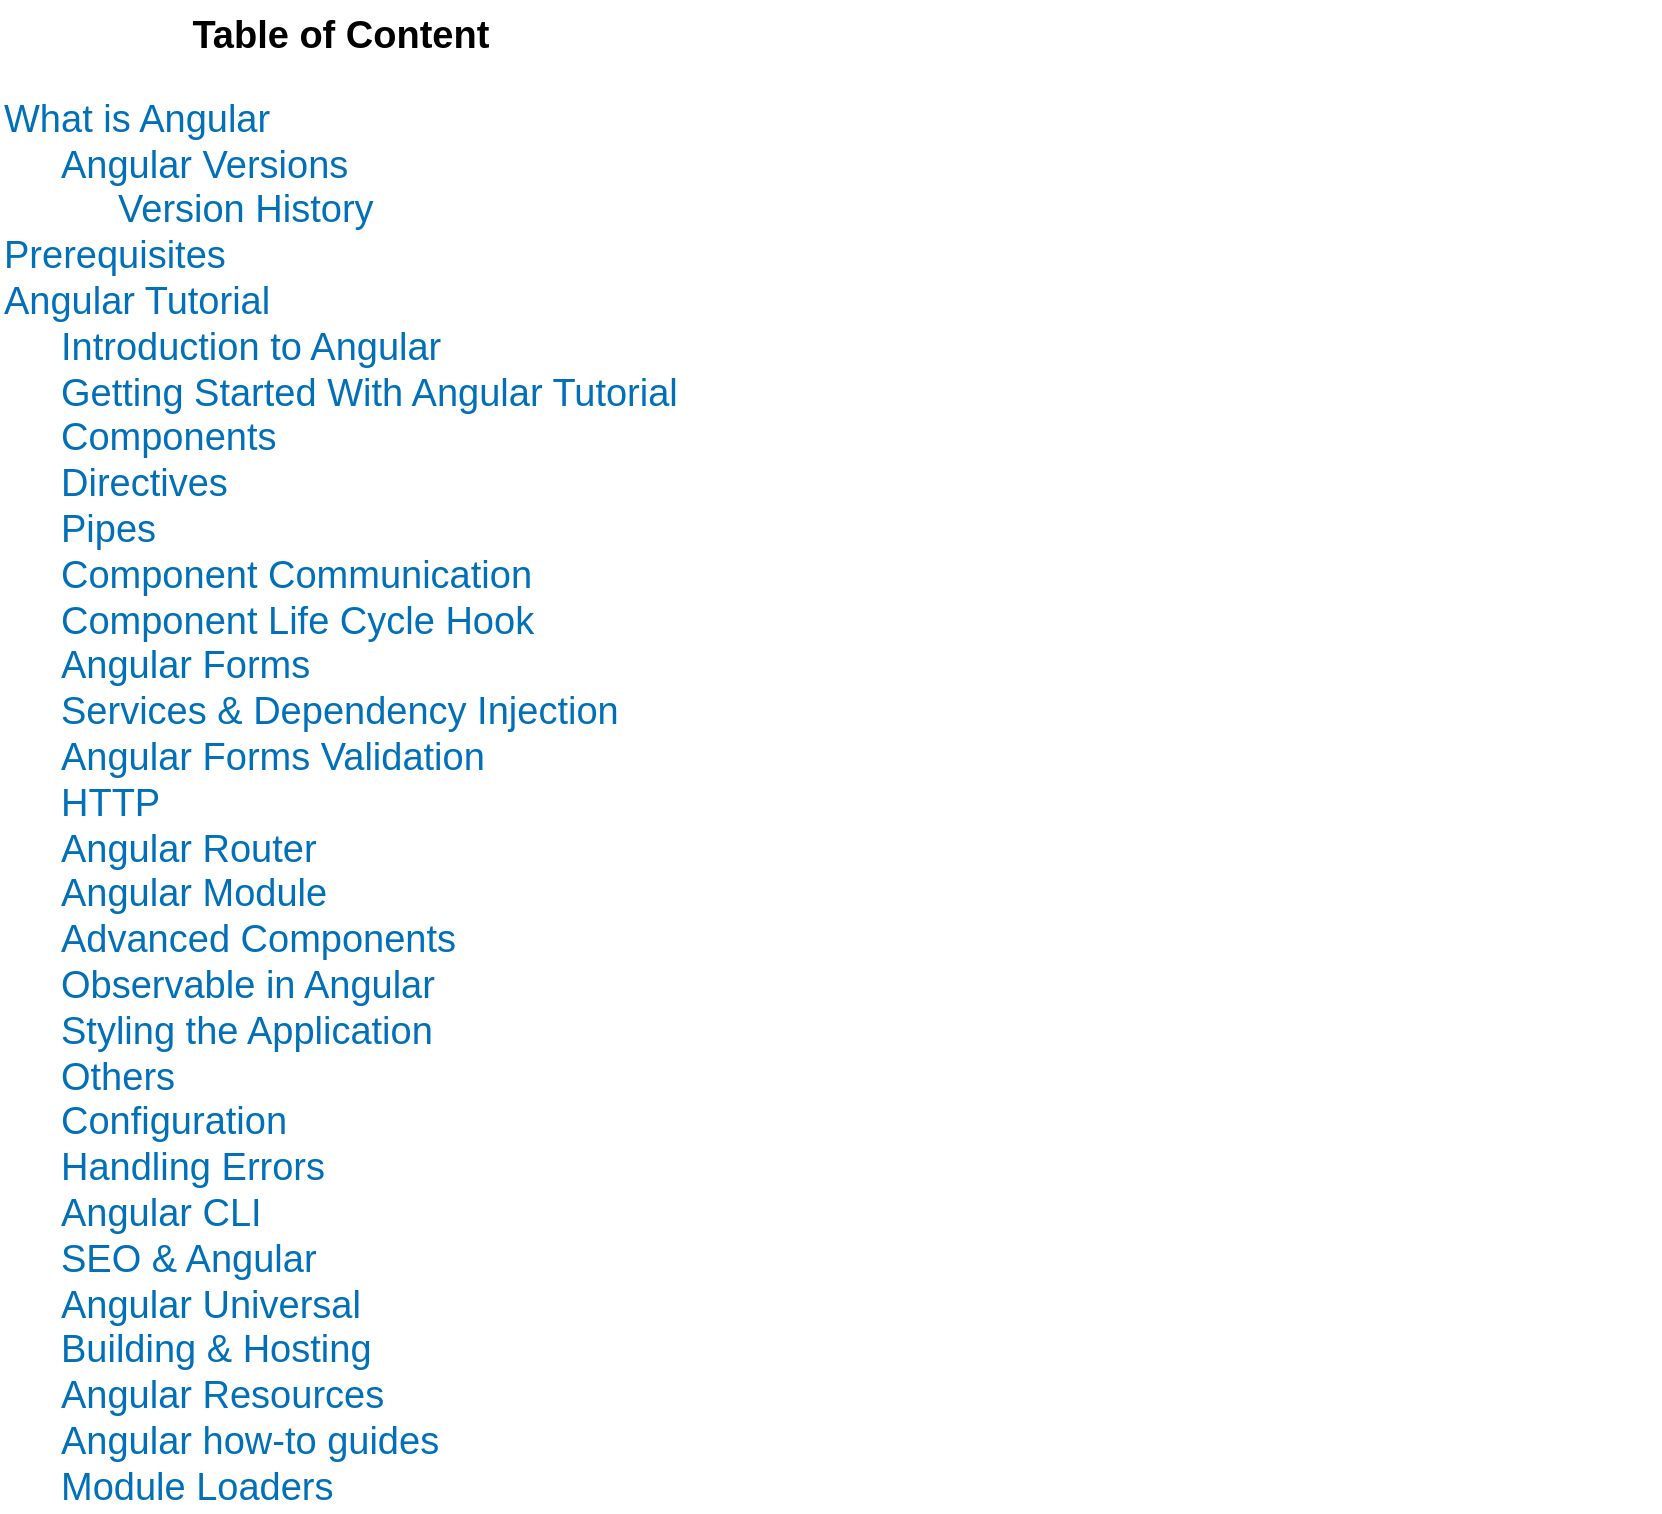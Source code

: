 <mxfile version="14.8.6" type="github" pages="7">
  <diagram id="aH4e2wyQSKIq5Tm5kMq8" name="content">
    <mxGraphModel dx="1186" dy="614" grid="1" gridSize="10" guides="1" tooltips="1" connect="1" arrows="1" fold="1" page="1" pageScale="1" pageWidth="1169" pageHeight="827" math="0" shadow="0">
      <root>
        <mxCell id="0" />
        <mxCell id="1" parent="0" />
        <mxCell id="pGXKdQm7w8B78Xst_rAh-1" value="&lt;meta charset=&quot;utf-8&quot;&gt;&lt;p class=&quot;toc_title&quot; style=&quot;box-sizing: inherit; border: 0px; font-size: 19px; font-style: normal; font-weight: 700; margin: 0px; outline: 0px; padding: 0px; vertical-align: baseline; text-align: center; color: rgb(0, 0, 0); letter-spacing: normal; text-indent: 0px; text-transform: none; word-spacing: 0px;&quot;&gt;Table of Content&lt;/p&gt;&lt;ul class=&quot;toc_list&quot; style=&quot;box-sizing: inherit; border: 0px; font-size: 19px; font-style: normal; font-weight: 400; margin: 1em 0px 0px; outline: 0px; padding: 0px; vertical-align: baseline; list-style: none; background: 0px 0px; color: rgb(0, 0, 0); letter-spacing: normal; text-indent: 0px; text-transform: none; word-spacing: 0px;&quot;&gt;&lt;li style=&quot;box-sizing: inherit ; border: 0px ; font-size: 19px ; font-style: inherit ; font-weight: inherit ; margin: 0px ; outline: 0px ; padding: 0px ; vertical-align: baseline ; background: 0px 0px ; list-style: none&quot;&gt;&lt;a href=&quot;https://www.tektutorialshub.com/angular-tutorial/#what-is-angular&quot; style=&quot;box-sizing: inherit ; border-top: 0px ; border-right: 0px ; border-bottom: none ; border-left: 0px ; font-size: 19px ; font-style: inherit ; font-weight: inherit ; margin: 0px ; outline: 0px ; padding: 0px ; vertical-align: baseline ; background-color: transparent ; text-decoration: none ; color: rgb(1 , 112 , 185) ; transition: all 0.2s linear 0s ; text-shadow: none&quot;&gt;What is Angular&lt;/a&gt;&lt;ul style=&quot;box-sizing: inherit ; border: 0px ; font-size: 19px ; font-style: inherit ; font-weight: inherit ; margin: 0px 0px 0px 1.5em ; outline: 0px ; padding: 0px ; vertical-align: baseline ; list-style: none ; background: 0px 0px&quot;&gt;&lt;li style=&quot;box-sizing: inherit ; border: 0px ; font-size: 19px ; font-style: inherit ; font-weight: inherit ; margin: 0px ; outline: 0px ; padding: 0px ; vertical-align: baseline ; background: 0px 0px ; list-style: none&quot;&gt;&lt;a href=&quot;https://www.tektutorialshub.com/angular-tutorial/#angular-versions&quot; style=&quot;box-sizing: inherit ; border-top: 0px ; border-right: 0px ; border-bottom: none ; border-left: 0px ; font-size: 19px ; font-style: inherit ; font-weight: inherit ; margin: 0px ; outline: 0px ; padding: 0px ; vertical-align: baseline ; background-color: transparent ; text-decoration: none ; color: rgb(1 , 112 , 185) ; transition: all 0.2s linear 0s ; text-shadow: none&quot;&gt;Angular Versions&lt;/a&gt;&lt;ul style=&quot;box-sizing: inherit ; border: 0px ; font-size: 19px ; font-style: inherit ; font-weight: inherit ; margin: 0px 0px 0px 1.5em ; outline: 0px ; padding: 0px ; vertical-align: baseline ; list-style: none ; background: 0px 0px&quot;&gt;&lt;li style=&quot;box-sizing: inherit ; border: 0px ; font-size: 19px ; font-style: inherit ; font-weight: inherit ; margin: 0px ; outline: 0px ; padding: 0px ; vertical-align: baseline ; background: 0px 0px ; list-style: none&quot;&gt;&lt;a href=&quot;https://www.tektutorialshub.com/angular-tutorial/#version-history&quot; style=&quot;box-sizing: inherit ; border-top: 0px ; border-right: 0px ; border-bottom: none ; border-left: 0px ; font-size: 19px ; font-style: inherit ; font-weight: inherit ; margin: 0px ; outline: 0px ; padding: 0px ; vertical-align: baseline ; background-color: transparent ; text-decoration: none ; color: rgb(1 , 112 , 185) ; transition: all 0.2s linear 0s ; text-shadow: none&quot;&gt;Version History&lt;/a&gt;&lt;/li&gt;&lt;/ul&gt;&lt;/li&gt;&lt;/ul&gt;&lt;/li&gt;&lt;li style=&quot;box-sizing: inherit ; border: 0px ; font-size: 19px ; font-style: inherit ; font-weight: inherit ; margin: 0px ; outline: 0px ; padding: 0px ; vertical-align: baseline ; background: 0px 0px ; list-style: none&quot;&gt;&lt;a href=&quot;https://www.tektutorialshub.com/angular-tutorial/#prerequisitesnbsp&quot; style=&quot;box-sizing: inherit ; border-top: 0px ; border-right: 0px ; border-bottom: none ; border-left: 0px ; font-size: 19px ; font-style: inherit ; font-weight: inherit ; margin: 0px ; outline: 0px ; padding: 0px ; vertical-align: baseline ; background-color: transparent ; text-decoration: none ; color: rgb(1 , 112 , 185) ; transition: all 0.2s linear 0s ; text-shadow: none&quot;&gt;Prerequisites&amp;nbsp;&lt;/a&gt;&lt;/li&gt;&lt;li style=&quot;box-sizing: inherit ; border: 0px ; font-size: 19px ; font-style: inherit ; font-weight: inherit ; margin: 0px ; outline: 0px ; padding: 0px ; vertical-align: baseline ; background: 0px 0px ; list-style: none&quot;&gt;&lt;a href=&quot;https://www.tektutorialshub.com/angular-tutorial/#angular-tutorial&quot; style=&quot;box-sizing: inherit ; border-top: 0px ; border-right: 0px ; border-bottom: none ; border-left: 0px ; font-size: 19px ; font-style: inherit ; font-weight: inherit ; margin: 0px ; outline: 0px ; padding: 0px ; vertical-align: baseline ; background-color: transparent ; text-decoration: none ; color: rgb(1 , 112 , 185) ; transition: all 0.2s linear 0s ; text-shadow: none&quot;&gt;Angular Tutorial&lt;/a&gt;&lt;ul style=&quot;box-sizing: inherit ; border: 0px ; font-size: 19px ; font-style: inherit ; font-weight: inherit ; margin: 0px 0px 0px 1.5em ; outline: 0px ; padding: 0px ; vertical-align: baseline ; list-style: none ; background: 0px 0px&quot;&gt;&lt;li style=&quot;box-sizing: inherit ; border: 0px ; font-size: 19px ; font-style: inherit ; font-weight: inherit ; margin: 0px ; outline: 0px ; padding: 0px ; vertical-align: baseline ; background: 0px 0px ; list-style: none&quot;&gt;&lt;a href=&quot;https://www.tektutorialshub.com/angular-tutorial/#introduction-to-angular&quot; style=&quot;box-sizing: inherit ; border-top: 0px ; border-right: 0px ; border-bottom: none ; border-left: 0px ; font-size: 19px ; font-style: inherit ; font-weight: inherit ; margin: 0px ; outline: 0px ; padding: 0px ; vertical-align: baseline ; background-color: transparent ; text-decoration: none ; color: rgb(1 , 112 , 185) ; transition: all 0.2s linear 0s ; text-shadow: none&quot;&gt;Introduction to Angular&lt;/a&gt;&lt;/li&gt;&lt;li style=&quot;box-sizing: inherit ; border: 0px ; font-size: 19px ; font-style: inherit ; font-weight: inherit ; margin: 0px ; outline: 0px ; padding: 0px ; vertical-align: baseline ; background: 0px 0px ; list-style: none&quot;&gt;&lt;a href=&quot;https://www.tektutorialshub.com/angular-tutorial/#getting-started-with-angular-tutorial&quot; style=&quot;box-sizing: inherit ; border-top: 0px ; border-right: 0px ; border-bottom: none ; border-left: 0px ; font-size: 19px ; font-style: inherit ; font-weight: inherit ; margin: 0px ; outline: 0px ; padding: 0px ; vertical-align: baseline ; background-color: transparent ; text-decoration: none ; color: rgb(1 , 112 , 185) ; transition: all 0.2s linear 0s ; text-shadow: none&quot;&gt;Getting Started With Angular Tutorial&lt;/a&gt;&lt;/li&gt;&lt;li style=&quot;box-sizing: inherit ; border: 0px ; font-size: 19px ; font-style: inherit ; font-weight: inherit ; margin: 0px ; outline: 0px ; padding: 0px ; vertical-align: baseline ; background: 0px 0px ; list-style: none&quot;&gt;&lt;a href=&quot;https://www.tektutorialshub.com/angular-tutorial/#components&quot; style=&quot;box-sizing: inherit ; border-top: 0px ; border-right: 0px ; border-bottom: none ; border-left: 0px ; font-size: 19px ; font-style: inherit ; font-weight: inherit ; margin: 0px ; outline: 0px ; padding: 0px ; vertical-align: baseline ; background-color: transparent ; text-decoration: none ; color: rgb(1 , 112 , 185) ; transition: all 0.2s linear 0s ; text-shadow: none&quot;&gt;Components&lt;/a&gt;&lt;/li&gt;&lt;li style=&quot;box-sizing: inherit ; border: 0px ; font-size: 19px ; font-style: inherit ; font-weight: inherit ; margin: 0px ; outline: 0px ; padding: 0px ; vertical-align: baseline ; background: 0px 0px ; list-style: none&quot;&gt;&lt;a href=&quot;https://www.tektutorialshub.com/angular-tutorial/#directives&quot; style=&quot;box-sizing: inherit ; border-top: 0px ; border-right: 0px ; border-bottom: none ; border-left: 0px ; font-size: 19px ; font-style: inherit ; font-weight: inherit ; margin: 0px ; outline: 0px ; padding: 0px ; vertical-align: baseline ; background-color: transparent ; text-decoration: none ; color: rgb(1 , 112 , 185) ; transition: all 0.2s linear 0s ; text-shadow: none&quot;&gt;Directives&lt;/a&gt;&lt;/li&gt;&lt;li style=&quot;box-sizing: inherit ; border: 0px ; font-size: 19px ; font-style: inherit ; font-weight: inherit ; margin: 0px ; outline: 0px ; padding: 0px ; vertical-align: baseline ; background: 0px 0px ; list-style: none&quot;&gt;&lt;a href=&quot;https://www.tektutorialshub.com/angular-tutorial/#pipes&quot; style=&quot;box-sizing: inherit ; border-top: 0px ; border-right: 0px ; border-bottom: none ; border-left: 0px ; font-size: 19px ; font-style: inherit ; font-weight: inherit ; margin: 0px ; outline: 0px ; padding: 0px ; vertical-align: baseline ; background-color: transparent ; text-decoration: none ; color: rgb(1 , 112 , 185) ; transition: all 0.2s linear 0s ; text-shadow: none&quot;&gt;Pipes&lt;/a&gt;&lt;/li&gt;&lt;li style=&quot;box-sizing: inherit ; border: 0px ; font-size: 19px ; font-style: inherit ; font-weight: inherit ; margin: 0px ; outline: 0px ; padding: 0px ; vertical-align: baseline ; background: 0px 0px ; list-style: none&quot;&gt;&lt;a href=&quot;https://www.tektutorialshub.com/angular-tutorial/#component-communication&quot; style=&quot;box-sizing: inherit ; border-top: 0px ; border-right: 0px ; border-bottom: none ; border-left: 0px ; font-size: 19px ; font-style: inherit ; font-weight: inherit ; margin: 0px ; outline: 0px ; padding: 0px ; vertical-align: baseline ; background-color: transparent ; text-decoration: none ; color: rgb(1 , 112 , 185) ; transition: all 0.2s linear 0s ; text-shadow: none&quot;&gt;Component Communication&lt;/a&gt;&lt;/li&gt;&lt;li style=&quot;box-sizing: inherit ; border: 0px ; font-size: 19px ; font-style: inherit ; font-weight: inherit ; margin: 0px ; outline: 0px ; padding: 0px ; vertical-align: baseline ; background: 0px 0px ; list-style: none&quot;&gt;&lt;a href=&quot;https://www.tektutorialshub.com/angular-tutorial/#component-life-cycle-hook&quot; style=&quot;box-sizing: inherit ; border-top: 0px ; border-right: 0px ; border-bottom: none ; border-left: 0px ; font-size: 19px ; font-style: inherit ; font-weight: inherit ; margin: 0px ; outline: 0px ; padding: 0px ; vertical-align: baseline ; background-color: transparent ; text-decoration: none ; color: rgb(1 , 112 , 185) ; transition: all 0.2s linear 0s ; text-shadow: none&quot;&gt;Component Life Cycle Hook&lt;/a&gt;&lt;/li&gt;&lt;li style=&quot;box-sizing: inherit ; border: 0px ; font-size: 19px ; font-style: inherit ; font-weight: inherit ; margin: 0px ; outline: 0px ; padding: 0px ; vertical-align: baseline ; background: 0px 0px ; list-style: none&quot;&gt;&lt;a href=&quot;https://www.tektutorialshub.com/angular-tutorial/#angular-forms&quot; style=&quot;box-sizing: inherit ; border-top: 0px ; border-right: 0px ; border-bottom: none ; border-left: 0px ; font-size: 19px ; font-style: inherit ; font-weight: inherit ; margin: 0px ; outline: 0px ; padding: 0px ; vertical-align: baseline ; background-color: transparent ; text-decoration: none ; color: rgb(1 , 112 , 185) ; transition: all 0.2s linear 0s ; text-shadow: none&quot;&gt;Angular Forms&lt;/a&gt;&lt;/li&gt;&lt;li style=&quot;box-sizing: inherit ; border: 0px ; font-size: 19px ; font-style: inherit ; font-weight: inherit ; margin: 0px ; outline: 0px ; padding: 0px ; vertical-align: baseline ; background: 0px 0px ; list-style: none&quot;&gt;&lt;a href=&quot;https://www.tektutorialshub.com/angular-tutorial/#services-dependency-injection&quot; style=&quot;box-sizing: inherit ; border-top: 0px ; border-right: 0px ; border-bottom: none ; border-left: 0px ; font-size: 19px ; font-style: inherit ; font-weight: inherit ; margin: 0px ; outline: 0px ; padding: 0px ; vertical-align: baseline ; background-color: transparent ; text-decoration: none ; color: rgb(1 , 112 , 185) ; transition: all 0.2s linear 0s ; text-shadow: none&quot;&gt;Services &amp;amp; Dependency Injection&lt;/a&gt;&lt;/li&gt;&lt;li style=&quot;box-sizing: inherit ; border: 0px ; font-size: 19px ; font-style: inherit ; font-weight: inherit ; margin: 0px ; outline: 0px ; padding: 0px ; vertical-align: baseline ; background: 0px 0px ; list-style: none&quot;&gt;&lt;a href=&quot;https://www.tektutorialshub.com/angular-tutorial/#angular-forms-validation&quot; style=&quot;box-sizing: inherit ; border-top: 0px ; border-right: 0px ; border-bottom: none ; border-left: 0px ; font-size: 19px ; font-style: inherit ; font-weight: inherit ; margin: 0px ; outline: 0px ; padding: 0px ; vertical-align: baseline ; background-color: transparent ; text-decoration: none ; color: rgb(1 , 112 , 185) ; transition: all 0.2s linear 0s ; text-shadow: none&quot;&gt;Angular Forms Validation&lt;/a&gt;&lt;/li&gt;&lt;li style=&quot;box-sizing: inherit ; border: 0px ; font-size: 19px ; font-style: inherit ; font-weight: inherit ; margin: 0px ; outline: 0px ; padding: 0px ; vertical-align: baseline ; background: 0px 0px ; list-style: none&quot;&gt;&lt;a href=&quot;https://www.tektutorialshub.com/angular-tutorial/#httpnbsp&quot; style=&quot;box-sizing: inherit ; border-top: 0px ; border-right: 0px ; border-bottom: none ; border-left: 0px ; font-size: 19px ; font-style: inherit ; font-weight: inherit ; margin: 0px ; outline: 0px ; padding: 0px ; vertical-align: baseline ; background-color: transparent ; text-decoration: none ; color: rgb(1 , 112 , 185) ; transition: all 0.2s linear 0s ; text-shadow: none&quot;&gt;HTTP&amp;nbsp;&lt;/a&gt;&lt;/li&gt;&lt;li style=&quot;box-sizing: inherit ; border: 0px ; font-size: 19px ; font-style: inherit ; font-weight: inherit ; margin: 0px ; outline: 0px ; padding: 0px ; vertical-align: baseline ; background: 0px 0px ; list-style: none&quot;&gt;&lt;a href=&quot;https://www.tektutorialshub.com/angular-tutorial/#angular-router&quot; style=&quot;box-sizing: inherit ; border-top: 0px ; border-right: 0px ; border-bottom: none ; border-left: 0px ; font-size: 19px ; font-style: inherit ; font-weight: inherit ; margin: 0px ; outline: 0px ; padding: 0px ; vertical-align: baseline ; background-color: transparent ; text-decoration: none ; color: rgb(1 , 112 , 185) ; transition: all 0.2s linear 0s ; text-shadow: none&quot;&gt;Angular Router&lt;/a&gt;&lt;/li&gt;&lt;li style=&quot;box-sizing: inherit ; border: 0px ; font-size: 19px ; font-style: inherit ; font-weight: inherit ; margin: 0px ; outline: 0px ; padding: 0px ; vertical-align: baseline ; background: 0px 0px ; list-style: none&quot;&gt;&lt;a href=&quot;https://www.tektutorialshub.com/angular-tutorial/#angular-module&quot; style=&quot;box-sizing: inherit ; border-top: 0px ; border-right: 0px ; border-bottom: none ; border-left: 0px ; font-size: 19px ; font-style: inherit ; font-weight: inherit ; margin: 0px ; outline: 0px ; padding: 0px ; vertical-align: baseline ; background-color: transparent ; text-decoration: none ; color: rgb(1 , 112 , 185) ; transition: all 0.2s linear 0s ; text-shadow: none&quot;&gt;Angular Module&lt;/a&gt;&lt;/li&gt;&lt;li style=&quot;box-sizing: inherit ; border: 0px ; font-size: 19px ; font-style: inherit ; font-weight: inherit ; margin: 0px ; outline: 0px ; padding: 0px ; vertical-align: baseline ; background: 0px 0px ; list-style: none&quot;&gt;&lt;a href=&quot;https://www.tektutorialshub.com/angular-tutorial/#advanced-components&quot; style=&quot;box-sizing: inherit ; border-top: 0px ; border-right: 0px ; border-bottom: none ; border-left: 0px ; font-size: 19px ; font-style: inherit ; font-weight: inherit ; margin: 0px ; outline: 0px ; padding: 0px ; vertical-align: baseline ; background-color: transparent ; text-decoration: none ; color: rgb(1 , 112 , 185) ; transition: all 0.2s linear 0s ; text-shadow: none&quot;&gt;Advanced Components&lt;/a&gt;&lt;/li&gt;&lt;li style=&quot;box-sizing: inherit ; border: 0px ; font-size: 19px ; font-style: inherit ; font-weight: inherit ; margin: 0px ; outline: 0px ; padding: 0px ; vertical-align: baseline ; background: 0px 0px ; list-style: none&quot;&gt;&lt;a href=&quot;https://www.tektutorialshub.com/angular-tutorial/#observable-in-angular&quot; style=&quot;box-sizing: inherit ; border-top: 0px ; border-right: 0px ; border-bottom: none ; border-left: 0px ; font-size: 19px ; font-style: inherit ; font-weight: inherit ; margin: 0px ; outline: 0px ; padding: 0px ; vertical-align: baseline ; background-color: transparent ; text-decoration: none ; color: rgb(1 , 112 , 185) ; transition: all 0.2s linear 0s ; text-shadow: none&quot;&gt;Observable in Angular&lt;/a&gt;&lt;/li&gt;&lt;li style=&quot;box-sizing: inherit ; border: 0px ; font-size: 19px ; font-style: inherit ; font-weight: inherit ; margin: 0px ; outline: 0px ; padding: 0px ; vertical-align: baseline ; background: 0px 0px ; list-style: none&quot;&gt;&lt;a href=&quot;https://www.tektutorialshub.com/angular-tutorial/#styling-the-application&quot; style=&quot;box-sizing: inherit ; border-top: 0px ; border-right: 0px ; border-bottom: none ; border-left: 0px ; font-size: 19px ; font-style: inherit ; font-weight: inherit ; margin: 0px ; outline: 0px ; padding: 0px ; vertical-align: baseline ; background-color: transparent ; text-decoration: none ; color: rgb(1 , 112 , 185) ; transition: all 0.2s linear 0s ; text-shadow: none&quot;&gt;Styling the Application&lt;/a&gt;&lt;/li&gt;&lt;li style=&quot;box-sizing: inherit ; border: 0px ; font-size: 19px ; font-style: inherit ; font-weight: inherit ; margin: 0px ; outline: 0px ; padding: 0px ; vertical-align: baseline ; background: 0px 0px ; list-style: none&quot;&gt;&lt;a href=&quot;https://www.tektutorialshub.com/angular-tutorial/#others&quot; style=&quot;box-sizing: inherit ; border-top: 0px ; border-right: 0px ; border-bottom: none ; border-left: 0px ; font-size: 19px ; font-style: inherit ; font-weight: inherit ; margin: 0px ; outline: 0px ; padding: 0px ; vertical-align: baseline ; background-color: transparent ; text-decoration: none ; color: rgb(1 , 112 , 185) ; transition: all 0.2s linear 0s ; text-shadow: none&quot;&gt;Others&lt;/a&gt;&lt;/li&gt;&lt;li style=&quot;box-sizing: inherit ; border: 0px ; font-size: 19px ; font-style: inherit ; font-weight: inherit ; margin: 0px ; outline: 0px ; padding: 0px ; vertical-align: baseline ; background: 0px 0px ; list-style: none&quot;&gt;&lt;a href=&quot;https://www.tektutorialshub.com/angular-tutorial/#configuration&quot; style=&quot;box-sizing: inherit ; border-top: 0px ; border-right: 0px ; border-bottom: none ; border-left: 0px ; font-size: 19px ; font-style: inherit ; font-weight: inherit ; margin: 0px ; outline: 0px ; padding: 0px ; vertical-align: baseline ; background-color: transparent ; text-decoration: none ; color: rgb(1 , 112 , 185) ; transition: all 0.2s linear 0s ; text-shadow: none&quot;&gt;Configuration&lt;/a&gt;&lt;/li&gt;&lt;li style=&quot;box-sizing: inherit ; border: 0px ; font-size: 19px ; font-style: inherit ; font-weight: inherit ; margin: 0px ; outline: 0px ; padding: 0px ; vertical-align: baseline ; background: 0px 0px ; list-style: none&quot;&gt;&lt;a href=&quot;https://www.tektutorialshub.com/angular-tutorial/#handling-errors&quot; style=&quot;box-sizing: inherit ; border-top: 0px ; border-right: 0px ; border-bottom: none ; border-left: 0px ; font-size: 19px ; font-style: inherit ; font-weight: inherit ; margin: 0px ; outline: 0px ; padding: 0px ; vertical-align: baseline ; background-color: transparent ; text-decoration: none ; color: rgb(1 , 112 , 185) ; transition: all 0.2s linear 0s ; text-shadow: none&quot;&gt;Handling Errors&lt;/a&gt;&lt;/li&gt;&lt;li style=&quot;box-sizing: inherit ; border: 0px ; font-size: 19px ; font-style: inherit ; font-weight: inherit ; margin: 0px ; outline: 0px ; padding: 0px ; vertical-align: baseline ; background: 0px 0px ; list-style: none&quot;&gt;&lt;a href=&quot;https://www.tektutorialshub.com/angular-tutorial/#angular-cli&quot; style=&quot;box-sizing: inherit ; border-top: 0px ; border-right: 0px ; border-bottom: none ; border-left: 0px ; font-size: 19px ; font-style: inherit ; font-weight: inherit ; margin: 0px ; outline: 0px ; padding: 0px ; vertical-align: baseline ; background-color: transparent ; text-decoration: none ; color: rgb(1 , 112 , 185) ; transition: all 0.2s linear 0s ; text-shadow: none&quot;&gt;Angular CLI&lt;/a&gt;&lt;/li&gt;&lt;li style=&quot;box-sizing: inherit ; border: 0px ; font-size: 19px ; font-style: inherit ; font-weight: inherit ; margin: 0px ; outline: 0px ; padding: 0px ; vertical-align: baseline ; background: 0px 0px ; list-style: none&quot;&gt;&lt;a href=&quot;https://www.tektutorialshub.com/angular-tutorial/#seo-angular&quot; style=&quot;box-sizing: inherit ; border-top: 0px ; border-right: 0px ; border-bottom: none ; border-left: 0px ; font-size: 19px ; font-style: inherit ; font-weight: inherit ; margin: 0px ; outline: 0px ; padding: 0px ; vertical-align: baseline ; background-color: transparent ; text-decoration: none ; color: rgb(1 , 112 , 185) ; transition: all 0.2s linear 0s ; text-shadow: none&quot;&gt;SEO &amp;amp; Angular&lt;/a&gt;&lt;/li&gt;&lt;li style=&quot;box-sizing: inherit ; border: 0px ; font-size: 19px ; font-style: inherit ; font-weight: inherit ; margin: 0px ; outline: 0px ; padding: 0px ; vertical-align: baseline ; background: 0px 0px ; list-style: none&quot;&gt;&lt;a href=&quot;https://www.tektutorialshub.com/angular-tutorial/#angular-universal&quot; style=&quot;box-sizing: inherit ; border-top: 0px ; border-right: 0px ; border-bottom: none ; border-left: 0px ; font-size: 19px ; font-style: inherit ; font-weight: inherit ; margin: 0px ; outline: 0px ; padding: 0px ; vertical-align: baseline ; background-color: transparent ; text-decoration: none ; color: rgb(1 , 112 , 185) ; transition: all 0.2s linear 0s ; text-shadow: none&quot;&gt;Angular Universal&lt;/a&gt;&lt;/li&gt;&lt;li style=&quot;box-sizing: inherit ; border: 0px ; font-size: 19px ; font-style: inherit ; font-weight: inherit ; margin: 0px ; outline: 0px ; padding: 0px ; vertical-align: baseline ; background: 0px 0px ; list-style: none&quot;&gt;&lt;a href=&quot;https://www.tektutorialshub.com/angular-tutorial/#building-hosting&quot; style=&quot;box-sizing: inherit ; border-top: 0px ; border-right: 0px ; border-bottom: none ; border-left: 0px ; font-size: 19px ; font-style: inherit ; font-weight: inherit ; margin: 0px ; outline: 0px ; padding: 0px ; vertical-align: baseline ; background-color: transparent ; text-decoration: none ; color: rgb(1 , 112 , 185) ; transition: all 0.2s linear 0s ; text-shadow: none&quot;&gt;Building &amp;amp; Hosting&lt;/a&gt;&lt;/li&gt;&lt;li style=&quot;box-sizing: inherit ; border: 0px ; font-size: 19px ; font-style: inherit ; font-weight: inherit ; margin: 0px ; outline: 0px ; padding: 0px ; vertical-align: baseline ; background: 0px 0px ; list-style: none&quot;&gt;&lt;a href=&quot;https://www.tektutorialshub.com/angular-tutorial/#angular-resources&quot; style=&quot;box-sizing: inherit ; border-top: 0px ; border-right: 0px ; border-bottom: none ; border-left: 0px ; font-size: 19px ; font-style: inherit ; font-weight: inherit ; margin: 0px ; outline: 0px ; padding: 0px ; vertical-align: baseline ; background-color: transparent ; text-decoration: none ; color: rgb(1 , 112 , 185) ; transition: all 0.2s linear 0s ; text-shadow: none&quot;&gt;Angular Resources&lt;/a&gt;&lt;/li&gt;&lt;li style=&quot;box-sizing: inherit ; border: 0px ; font-size: 19px ; font-style: inherit ; font-weight: inherit ; margin: 0px ; outline: 0px ; padding: 0px ; vertical-align: baseline ; background: 0px 0px ; list-style: none&quot;&gt;&lt;a href=&quot;https://www.tektutorialshub.com/angular-tutorial/#angular-how-to-guides&quot; style=&quot;box-sizing: inherit ; border-top: 0px ; border-right: 0px ; border-bottom: none ; border-left: 0px ; font-size: 19px ; font-style: inherit ; font-weight: inherit ; margin: 0px ; outline: 0px ; padding: 0px ; vertical-align: baseline ; background-color: transparent ; text-decoration: none ; color: rgb(1 , 112 , 185) ; transition: all 0.2s linear 0s ; text-shadow: none&quot;&gt;Angular how-to guides&lt;/a&gt;&lt;/li&gt;&lt;li style=&quot;box-sizing: inherit ; border: 0px ; font-size: 19px ; font-style: inherit ; font-weight: inherit ; margin: 0px ; outline: 0px ; padding: 0px ; vertical-align: baseline ; background: 0px 0px ; list-style: none&quot;&gt;&lt;a href=&quot;https://www.tektutorialshub.com/angular-tutorial/#module-loaders&quot; style=&quot;box-sizing: inherit ; border-top: 0px ; border-right: 0px ; border-bottom: none ; border-left: 0px ; font-size: 19px ; font-style: inherit ; font-weight: inherit ; margin: 0px ; outline: 0px ; padding: 0px ; vertical-align: baseline ; background-color: transparent ; text-decoration: none ; color: rgb(1 , 112 , 185) ; transition: all 0.2s linear 0s ; text-shadow: none&quot;&gt;Module Loaders&lt;/a&gt;&lt;/li&gt;&lt;/ul&gt;&lt;/li&gt;&lt;/ul&gt;" style="text;whiteSpace=wrap;html=1;" parent="1" vertex="1">
          <mxGeometry x="70" y="20" width="830" height="750" as="geometry" />
        </mxCell>
      </root>
    </mxGraphModel>
  </diagram>
  <diagram id="Y3FVK3pYP46B7UsA1pwi" name="what is angular">
    <mxGraphModel dx="1398" dy="648" grid="1" gridSize="10" guides="1" tooltips="1" connect="1" arrows="1" fold="1" page="1" pageScale="1" pageWidth="1169" pageHeight="827" math="0" shadow="0">
      <root>
        <mxCell id="Xeo-ucVvWirNHpCaYBjT-0" />
        <mxCell id="Xeo-ucVvWirNHpCaYBjT-1" parent="Xeo-ucVvWirNHpCaYBjT-0" />
        <mxCell id="Xeo-ucVvWirNHpCaYBjT-2" value="&lt;meta charset=&quot;utf-8&quot;&gt;&lt;em style=&quot;box-sizing: border-box; overflow-wrap: break-word; color: rgb(85, 85, 85); font-family: &amp;quot;titillium web&amp;quot;, arial, sans-serif; font-size: 14px; font-weight: 400; letter-spacing: normal; text-indent: 0px; text-transform: none; word-spacing: 0px; background-color: rgb(255, 255, 255);&quot;&gt;Angular&lt;/em&gt;&lt;span style=&quot;color: rgb(85, 85, 85); font-family: &amp;quot;titillium web&amp;quot;, arial, sans-serif; font-size: 14px; font-style: normal; font-weight: 400; letter-spacing: normal; text-indent: 0px; text-transform: none; word-spacing: 0px; background-color: rgb(255, 255, 255); display: inline; float: none;&quot;&gt;&amp;nbsp;เป็น Front-end JavaScript Framework ที่ทำงานบนฝั่ง Client ที่เรานำไปสร้าง Reactive Single Page Applications (SPA) ซึ่งก็คือทุกๆหน้าจะถูกโหลดมารวมอยู่ในหน้าเดียว การคลิ๊กเปลี่ยนหน้าหรือการคลิ๊กปุ่มต่างๆ จะทำให้เรารู้สึกเหมือนเป็น Desktop Application ที่ไม่มีการโหลดเปลี่ยนหน้า Angular เป็น Model-View-Controller (MCV) และยังเป็น Model-View-ViewModel (MVVM) อีกด้วย มีการเชื่อมการทำงานระหว่าง JavaScript เข้ากับ DOM Element ของ HTML ใช้การทำงาน client-side template สามารถสร้าง template ไปใส่ไว้ในที่ที่เรากำหนดไว้ได้ และเป็น 2-way data binding เพื่อ sync Model กับ View&lt;/span&gt;" style="text;whiteSpace=wrap;html=1;" vertex="1" parent="Xeo-ucVvWirNHpCaYBjT-1">
          <mxGeometry x="60" y="80" width="760" height="120" as="geometry" />
        </mxCell>
        <mxCell id="Xeo-ucVvWirNHpCaYBjT-3" value="What is Angular" style="text;html=1;strokeColor=none;fillColor=none;align=center;verticalAlign=middle;whiteSpace=wrap;rounded=0;fontSize=20;fontStyle=1" vertex="1" parent="Xeo-ucVvWirNHpCaYBjT-1">
          <mxGeometry x="170" y="40" width="490" height="30" as="geometry" />
        </mxCell>
      </root>
    </mxGraphModel>
  </diagram>
  <diagram id="znfPTFzZSeJcUlV8sNw4" name="architecture">
    <mxGraphModel dx="1398" dy="648" grid="1" gridSize="10" guides="1" tooltips="1" connect="1" arrows="1" fold="1" page="1" pageScale="1" pageWidth="1169" pageHeight="827" math="0" shadow="0">
      <root>
        <mxCell id="s3EjKfeBprG2DYXlef7y-0" />
        <mxCell id="s3EjKfeBprG2DYXlef7y-1" parent="s3EjKfeBprG2DYXlef7y-0" />
        <mxCell id="s3EjKfeBprG2DYXlef7y-2" value="" style="shape=image;verticalLabelPosition=bottom;labelBackgroundColor=#ffffff;verticalAlign=top;aspect=fixed;imageAspect=0;image=https://angular.io/generated/images/guide/architecture/overview2.png;" vertex="1" parent="s3EjKfeBprG2DYXlef7y-1">
          <mxGeometry x="150" y="110" width="886.36" height="450" as="geometry" />
        </mxCell>
        <UserObject label="https://stackblitz.com/edit/angular-ivy-hmjtuu" link="https://stackblitz.com/edit/angular-ivy-hmjtuu" id="kAwa3o2ntv0pXYS5F2Ye-0">
          <mxCell style="text;whiteSpace=wrap;html=1;" vertex="1" parent="s3EjKfeBprG2DYXlef7y-1">
            <mxGeometry x="300" y="20" width="260" height="30" as="geometry" />
          </mxCell>
        </UserObject>
        <UserObject label="https://angular.io/guide/architecture" link="https://angular.io/guide/architecture" id="kAwa3o2ntv0pXYS5F2Ye-1">
          <mxCell style="text;whiteSpace=wrap;html=1;" vertex="1" parent="s3EjKfeBprG2DYXlef7y-1">
            <mxGeometry x="20" y="20" width="210" height="30" as="geometry" />
          </mxCell>
        </UserObject>
      </root>
    </mxGraphModel>
  </diagram>
  <diagram id="BEiF3wPA1BgGT0evzaox" name="module">
    <mxGraphModel dx="1349" dy="508" grid="1" gridSize="10" guides="1" tooltips="1" connect="1" arrows="1" fold="1" page="1" pageScale="1" pageWidth="1169" pageHeight="827" math="0" shadow="0">
      <root>
        <mxCell id="SVKwN3JezJcUcCC6vcUd-0" />
        <mxCell id="SVKwN3JezJcUcCC6vcUd-1" parent="SVKwN3JezJcUcCC6vcUd-0" />
        <UserObject label="https://angular.io/guide/architecture-modules" link="https://angular.io/guide/architecture-modules" id="KZuTCgy_Jj54YK5PGu_8-0">
          <mxCell style="text;whiteSpace=wrap;html=1;" parent="SVKwN3JezJcUcCC6vcUd-1" vertex="1">
            <mxGeometry x="60" y="20" width="260" height="30" as="geometry" />
          </mxCell>
        </UserObject>
        <mxCell id="KZuTCgy_Jj54YK5PGu_8-2" value="&lt;meta charset=&quot;utf-8&quot;&gt;&lt;h2 id=&quot;ngmodule-metadata&quot; style=&quot;margin-bottom: 0px; font-weight: 500; clear: both; font-size: 3.2rem; margin-top: 4rem; padding-top: 4rem; color: rgb(51, 51, 51); border-top: 1px solid rgb(219, 219, 219); font-family: roboto, &amp;quot;helvetica neue light&amp;quot;, &amp;quot;helvetica neue&amp;quot;, helvetica, arial, &amp;quot;lucida grande&amp;quot;, sans-serif; font-style: normal; letter-spacing: normal; text-indent: 0px; text-transform: none; word-spacing: 0px;&quot;&gt;NgModule metadata&lt;a title=&quot;Link to this heading&quot; class=&quot;header-link&quot; href=&quot;https://angular.io/guide/architecture-modules#ngmodule-metadata&quot; style=&quot;font-size: inherit ; line-height: 3.2rem ; font-family: inherit ; font-weight: 400 ; text-decoration: none ; color: rgb(110 , 110 , 110) ; margin: 0px 6px ; visibility: hidden ; display: inline-flex ; vertical-align: middle&quot;&gt;&lt;i class=&quot;material-icons&quot; style=&quot;font-family: &amp;quot;material icons&amp;quot;; font-weight: normal; font-style: normal; font-size: 24px; line-height: 1; letter-spacing: normal; text-transform: none; display: inline-block; overflow-wrap: normal; direction: ltr;&quot;&gt;&lt;/i&gt;&lt;/a&gt;&lt;/h2&gt;&lt;p style=&quot;font-size: 16px; line-height: 3.2rem; font-family: roboto, &amp;quot;helvetica neue light&amp;quot;, &amp;quot;helvetica neue&amp;quot;, helvetica, arial, &amp;quot;lucida grande&amp;quot;, sans-serif; font-weight: 400; margin: 1em 0px; color: rgb(68, 68, 68); font-style: normal; letter-spacing: normal; text-indent: 0px; text-transform: none; word-spacing: 0px;&quot;&gt;An NgModule is defined by a class decorated with&lt;span&gt;&amp;nbsp;&lt;/span&gt;&lt;code style=&quot;font-family: &amp;quot;roboto mono&amp;quot; , monospace ; font-size: 14.4px ; color: rgb(68 , 68 , 68) ; border-radius: 4px ; padding: 4px ; background-color: rgba(219 , 219 , 219 , 0.3)&quot;&gt;@&lt;a href=&quot;https://angular.io/api/core/NgModule&quot; class=&quot;code-anchor&quot; style=&quot;font-size: inherit ; line-height: 3.2rem ; font-family: inherit ; font-weight: inherit ; text-decoration: none ; color: rgb(22 , 105 , 187) ; cursor: pointer&quot;&gt;NgModule&lt;/a&gt;()&lt;/code&gt;. The&lt;span&gt;&amp;nbsp;&lt;/span&gt;&lt;code style=&quot;font-family: &amp;quot;roboto mono&amp;quot; , monospace ; font-size: 14.4px ; color: rgb(68 , 68 , 68) ; border-radius: 4px ; padding: 4px ; background-color: rgba(219 , 219 , 219 , 0.3)&quot;&gt;@&lt;a href=&quot;https://angular.io/api/core/NgModule&quot; class=&quot;code-anchor&quot; style=&quot;font-size: inherit ; line-height: 3.2rem ; font-family: inherit ; font-weight: inherit ; text-decoration: none ; color: rgb(22 , 105 , 187) ; cursor: pointer&quot;&gt;NgModule&lt;/a&gt;()&lt;/code&gt;&lt;span&gt;&amp;nbsp;&lt;/span&gt;decorator is a function that takes a single metadata object, whose properties describe the module. The most important properties are as follows.&lt;/p&gt;&lt;ul style=&quot;font-size: 16px; line-height: 3.2rem; font-family: roboto, &amp;quot;helvetica neue light&amp;quot;, &amp;quot;helvetica neue&amp;quot;, helvetica, arial, &amp;quot;lucida grande&amp;quot;, sans-serif; font-weight: 400; color: rgb(68, 68, 68); margin-top: 4px; font-style: normal; letter-spacing: normal; text-indent: 0px; text-transform: none; word-spacing: 0px;&quot;&gt;&lt;li style=&quot;font-size: 1.6rem ; line-height: 2.4rem ; font-family: inherit ; font-weight: 400 ; padding-bottom: 8px ; color: rgb(68 , 68 , 68)&quot;&gt;&lt;p style=&quot;font-size: 1.6rem ; line-height: 3.2rem ; font-family: inherit ; font-weight: 400 ; margin: 0px ; color: rgb(68 , 68 , 68)&quot;&gt;&lt;code style=&quot;font-family: &amp;quot;roboto mono&amp;quot; , monospace ; font-size: 14.4px ; color: rgb(68 , 68 , 68) ; border-radius: 4px ; padding: 4px ; background-color: rgba(219 , 219 , 219 , 0.3)&quot;&gt;declarations&lt;/code&gt;: The&lt;span&gt;&amp;nbsp;&lt;/span&gt;&lt;a href=&quot;https://angular.io/guide/architecture-components&quot; style=&quot;font-size: 1.6rem ; line-height: inherit ; font-family: inherit ; font-weight: 400 ; text-decoration: none ; color: rgb(25 , 118 , 210)&quot;&gt;components&lt;/a&gt;,&lt;span&gt;&amp;nbsp;&lt;/span&gt;&lt;em style=&quot;letter-spacing: 0.03rem&quot;&gt;directives&lt;/em&gt;, and&lt;span&gt;&amp;nbsp;&lt;/span&gt;&lt;em style=&quot;letter-spacing: 0.03rem&quot;&gt;pipes&lt;/em&gt;&lt;span&gt;&amp;nbsp;&lt;/span&gt;that belong to this NgModule.&lt;/p&gt;&lt;/li&gt;&lt;li style=&quot;font-size: 1.6rem ; line-height: 2.4rem ; font-family: inherit ; font-weight: 400 ; padding-bottom: 8px ; color: rgb(68 , 68 , 68)&quot;&gt;&lt;p style=&quot;font-size: 1.6rem ; line-height: 3.2rem ; font-family: inherit ; font-weight: 400 ; margin: 0px ; color: rgb(68 , 68 , 68)&quot;&gt;&lt;code style=&quot;font-family: &amp;quot;roboto mono&amp;quot; , monospace ; font-size: 14.4px ; color: rgb(68 , 68 , 68) ; border-radius: 4px ; padding: 4px ; background-color: rgba(219 , 219 , 219 , 0.3)&quot;&gt;exports&lt;/code&gt;: The subset of declarations that should be visible and usable in the&lt;span&gt;&amp;nbsp;&lt;/span&gt;&lt;em style=&quot;letter-spacing: 0.03rem&quot;&gt;component templates&lt;/em&gt;&lt;span&gt;&amp;nbsp;&lt;/span&gt;of other NgModules.&lt;/p&gt;&lt;/li&gt;&lt;li style=&quot;font-size: 1.6rem ; line-height: 2.4rem ; font-family: inherit ; font-weight: 400 ; padding-bottom: 8px ; color: rgb(68 , 68 , 68)&quot;&gt;&lt;p style=&quot;font-size: 1.6rem ; line-height: 3.2rem ; font-family: inherit ; font-weight: 400 ; margin: 0px ; color: rgb(68 , 68 , 68)&quot;&gt;&lt;code style=&quot;font-family: &amp;quot;roboto mono&amp;quot; , monospace ; font-size: 14.4px ; color: rgb(68 , 68 , 68) ; border-radius: 4px ; padding: 4px ; background-color: rgba(219 , 219 , 219 , 0.3)&quot;&gt;imports&lt;/code&gt;: Other modules whose exported classes are needed by component templates declared in&lt;span&gt;&amp;nbsp;&lt;/span&gt;&lt;em style=&quot;letter-spacing: 0.03rem&quot;&gt;this&lt;/em&gt;&lt;span&gt;&amp;nbsp;&lt;/span&gt;NgModule.&lt;/p&gt;&lt;/li&gt;&lt;li style=&quot;font-size: 1.6rem ; line-height: 2.4rem ; font-family: inherit ; font-weight: 400 ; padding-bottom: 8px ; color: rgb(68 , 68 , 68)&quot;&gt;&lt;p style=&quot;font-size: 1.6rem ; line-height: 3.2rem ; font-family: inherit ; font-weight: 400 ; margin: 0px ; color: rgb(68 , 68 , 68)&quot;&gt;&lt;code style=&quot;font-family: &amp;quot;roboto mono&amp;quot; , monospace ; font-size: 14.4px ; color: rgb(68 , 68 , 68) ; border-radius: 4px ; padding: 4px ; background-color: rgba(219 , 219 , 219 , 0.3)&quot;&gt;providers&lt;/code&gt;: Creators of&lt;span&gt;&amp;nbsp;&lt;/span&gt;&lt;a href=&quot;https://angular.io/guide/architecture-services&quot; style=&quot;font-size: 1.6rem ; line-height: inherit ; font-family: inherit ; font-weight: 400 ; text-decoration: none ; color: rgb(25 , 118 , 210)&quot;&gt;services&lt;/a&gt;&lt;span&gt;&amp;nbsp;&lt;/span&gt;that this NgModule contributes to the global collection of services; they become accessible in all parts of the application. (You can also specify providers at the component level.)&lt;/p&gt;&lt;/li&gt;&lt;li style=&quot;font-size: 1.6rem ; line-height: 2.4rem ; font-family: inherit ; font-weight: 400 ; padding-bottom: 8px ; color: rgb(68 , 68 , 68)&quot;&gt;&lt;p style=&quot;font-size: 1.6rem ; line-height: 3.2rem ; font-family: inherit ; font-weight: 400 ; margin: 0px ; color: rgb(68 , 68 , 68)&quot;&gt;&lt;code style=&quot;font-family: &amp;quot;roboto mono&amp;quot; , monospace ; font-size: 14.4px ; color: rgb(68 , 68 , 68) ; border-radius: 4px ; padding: 4px ; background-color: rgba(219 , 219 , 219 , 0.3)&quot;&gt;bootstrap&lt;/code&gt;: The main application view, called the&lt;span&gt;&amp;nbsp;&lt;/span&gt;&lt;em style=&quot;letter-spacing: 0.03rem&quot;&gt;root component&lt;/em&gt;, which hosts all other application views. Only the&lt;span&gt;&amp;nbsp;&lt;/span&gt;&lt;em style=&quot;letter-spacing: 0.03rem&quot;&gt;root NgModule&lt;/em&gt;&lt;span&gt;&amp;nbsp;&lt;/span&gt;should set the&lt;span&gt;&amp;nbsp;&lt;/span&gt;&lt;code style=&quot;font-family: &amp;quot;roboto mono&amp;quot; , monospace ; font-size: 14.4px ; color: rgb(68 , 68 , 68) ; border-radius: 4px ; padding: 4px ; background-color: rgba(219 , 219 , 219 , 0.3)&quot;&gt;bootstrap&lt;/code&gt;&lt;span&gt;&amp;nbsp;&lt;/span&gt;property.&lt;/p&gt;&lt;/li&gt;&lt;/ul&gt;" style="text;whiteSpace=wrap;html=1;" parent="SVKwN3JezJcUcCC6vcUd-1" vertex="1">
          <mxGeometry x="20" y="10" width="1140" height="700" as="geometry" />
        </mxCell>
        <mxCell id="KZuTCgy_Jj54YK5PGu_8-3" value="import { NgModule } from &#39;@angular/core&#39;;&#xa;import { BrowserModule } from &#39;@angular/platform-browser&#39;;&#xa;@NgModule({&#xa;  imports:      [ BrowserModule ],&#xa;  providers:    [ Logger ],&#xa;  declarations: [ AppComponent ],&#xa;  exports:      [ AppComponent ],&#xa;  bootstrap:    [ AppComponent ]&#xa;})&#xa;export class AppModule { }" style="text;whiteSpace=wrap;html=1;" parent="SVKwN3JezJcUcCC6vcUd-1" vertex="1">
          <mxGeometry x="100" y="940" width="450" height="230" as="geometry" />
        </mxCell>
        <mxCell id="KZuTCgy_Jj54YK5PGu_8-4" value="&lt;meta charset=&quot;utf-8&quot;&gt;&lt;h2 id=&quot;ngmodules-and-components&quot; style=&quot;margin-bottom: 0px; font-weight: 500; clear: both; font-size: 3.2rem; margin-top: 4rem; padding-top: 4rem; color: rgb(51, 51, 51); border-top: 1px solid rgb(219, 219, 219); font-family: roboto, &amp;quot;helvetica neue light&amp;quot;, &amp;quot;helvetica neue&amp;quot;, helvetica, arial, &amp;quot;lucida grande&amp;quot;, sans-serif; font-style: normal; letter-spacing: normal; text-indent: 0px; text-transform: none; word-spacing: 0px;&quot;&gt;NgModules and components&lt;a title=&quot;Link to this heading&quot; class=&quot;header-link&quot; href=&quot;https://angular.io/guide/architecture-modules#ngmodules-and-components&quot; style=&quot;font-size: inherit ; line-height: 3.2rem ; font-family: inherit ; font-weight: 400 ; text-decoration: none ; color: rgb(110 , 110 , 110) ; margin: 0px 6px ; visibility: hidden ; display: inline-flex ; vertical-align: middle&quot;&gt;&lt;i class=&quot;material-icons&quot; style=&quot;font-family: &amp;quot;material icons&amp;quot;; font-weight: normal; font-style: normal; font-size: 24px; line-height: 1; letter-spacing: normal; text-transform: none; display: inline-block; overflow-wrap: normal; direction: ltr;&quot;&gt;&lt;/i&gt;&lt;/a&gt;&lt;/h2&gt;&lt;p style=&quot;font-size: 16px; line-height: 3.2rem; font-family: roboto, &amp;quot;helvetica neue light&amp;quot;, &amp;quot;helvetica neue&amp;quot;, helvetica, arial, &amp;quot;lucida grande&amp;quot;, sans-serif; font-weight: 400; margin: 1em 0px; color: rgb(68, 68, 68); font-style: normal; letter-spacing: normal; text-indent: 0px; text-transform: none; word-spacing: 0px;&quot;&gt;NgModules provide a&lt;span&gt;&amp;nbsp;&lt;/span&gt;&lt;em style=&quot;letter-spacing: 0.03rem&quot;&gt;compilation context&lt;/em&gt;&lt;span&gt;&amp;nbsp;&lt;/span&gt;for their components. A root NgModule always has a root component that is created during bootstrap, but any NgModule can include any number of additional components, which can be loaded through the router or created through the template. The components that belong to an NgModule share a compilation context.&lt;/p&gt;&lt;div class=&quot;lightbox&quot; style=&quot;border-radius: 1px; padding: 32px; box-sizing: border-box; box-shadow: rgba(0, 0, 0, 0.2) 2px 2px 5px 0px; margin: 16px 0px; width: 800px; display: flex; justify-content: center; border: 1px solid rgb(219, 219, 219); background-color: rgb(235, 235, 235); color: rgba(0, 0, 0, 0.87); font-family: roboto, &amp;quot;helvetica neue light&amp;quot;, &amp;quot;helvetica neue&amp;quot;, helvetica, arial, &amp;quot;lucida grande&amp;quot;, sans-serif; font-size: 16px; font-style: normal; font-weight: 400; letter-spacing: normal; text-indent: 0px; text-transform: none; word-spacing: 0px;&quot;&gt;&lt;img src=&quot;https://angular.io/generated/images/guide/architecture/compilation-context.png&quot; alt=&quot;Component compilation context&quot; class=&quot;left&quot; width=&quot;600&quot; height=&quot;202&quot; style=&quot;clear: both ; float: left ; margin: auto ; max-width: 100% ; height: auto ; padding: 8px ; box-shadow: rgba(10 , 16 , 20 , 0.24) 0px 2px 2px , rgba(10 , 16 , 20 , 0.12) 0px 0px 2px ; border-radius: 4px ; background-color: rgb(255 , 255 , 255)&quot;&gt;&lt;/div&gt;&lt;br class=&quot;clear&quot; style=&quot;clear: both; color: rgba(0, 0, 0, 0.87); font-family: roboto, &amp;quot;helvetica neue light&amp;quot;, &amp;quot;helvetica neue&amp;quot;, helvetica, arial, &amp;quot;lucida grande&amp;quot;, sans-serif; font-size: 16px; font-style: normal; font-weight: 400; letter-spacing: normal; text-indent: 0px; text-transform: none; word-spacing: 0px;&quot;&gt;&lt;p style=&quot;font-size: 16px; line-height: 3.2rem; font-family: roboto, &amp;quot;helvetica neue light&amp;quot;, &amp;quot;helvetica neue&amp;quot;, helvetica, arial, &amp;quot;lucida grande&amp;quot;, sans-serif; font-weight: 400; margin: 1em 0px; color: rgb(68, 68, 68); font-style: normal; letter-spacing: normal; text-indent: 0px; text-transform: none; word-spacing: 0px;&quot;&gt;A component and its template together define a&lt;span&gt;&amp;nbsp;&lt;/span&gt;&lt;em style=&quot;letter-spacing: 0.03rem&quot;&gt;view&lt;/em&gt;. A component can contain a&lt;span&gt;&amp;nbsp;&lt;/span&gt;&lt;em style=&quot;letter-spacing: 0.03rem&quot;&gt;view hierarchy&lt;/em&gt;, which allows you to define arbitrarily complex areas of the screen that can be created, modified, and destroyed as a unit. A view hierarchy can mix views defined in components that belong to different NgModules. This is often the case, especially for UI libraries.&lt;/p&gt;&lt;div class=&quot;lightbox&quot; style=&quot;border-radius: 1px; padding: 32px; box-sizing: border-box; box-shadow: rgba(0, 0, 0, 0.2) 2px 2px 5px 0px; margin: 16px 0px; width: 800px; display: flex; justify-content: center; border: 1px solid rgb(219, 219, 219); background-color: rgb(235, 235, 235); color: rgba(0, 0, 0, 0.87); font-family: roboto, &amp;quot;helvetica neue light&amp;quot;, &amp;quot;helvetica neue&amp;quot;, helvetica, arial, &amp;quot;lucida grande&amp;quot;, sans-serif; font-size: 16px; font-style: normal; font-weight: 400; letter-spacing: normal; text-indent: 0px; text-transform: none; word-spacing: 0px;&quot;&gt;&lt;img src=&quot;https://angular.io/generated/images/guide/architecture/view-hierarchy.png&quot; alt=&quot;View hierarchy&quot; class=&quot;left&quot; width=&quot;600&quot; height=&quot;303&quot; style=&quot;clear: both ; float: left ; margin: auto ; max-width: 100% ; height: auto ; padding: 8px ; box-shadow: rgba(10 , 16 , 20 , 0.24) 0px 2px 2px , rgba(10 , 16 , 20 , 0.12) 0px 0px 2px ; border-radius: 4px ; background-color: rgb(255 , 255 , 255)&quot;&gt;&lt;/div&gt;&lt;br class=&quot;clear&quot; style=&quot;clear: both; color: rgba(0, 0, 0, 0.87); font-family: roboto, &amp;quot;helvetica neue light&amp;quot;, &amp;quot;helvetica neue&amp;quot;, helvetica, arial, &amp;quot;lucida grande&amp;quot;, sans-serif; font-size: 16px; font-style: normal; font-weight: 400; letter-spacing: normal; text-indent: 0px; text-transform: none; word-spacing: 0px;&quot;&gt;&lt;p style=&quot;font-size: 16px; line-height: 3.2rem; font-family: roboto, &amp;quot;helvetica neue light&amp;quot;, &amp;quot;helvetica neue&amp;quot;, helvetica, arial, &amp;quot;lucida grande&amp;quot;, sans-serif; font-weight: 400; margin: 1em 0px; color: rgb(68, 68, 68); font-style: normal; letter-spacing: normal; text-indent: 0px; text-transform: none; word-spacing: 0px;&quot;&gt;When you create a component, it&#39;s associated directly with a single view, called the&lt;span&gt;&amp;nbsp;&lt;/span&gt;&lt;em style=&quot;letter-spacing: 0.03rem&quot;&gt;host view&lt;/em&gt;. The host view can be the root of a view hierarchy, which can contain&lt;span&gt;&amp;nbsp;&lt;/span&gt;&lt;em style=&quot;letter-spacing: 0.03rem&quot;&gt;embedded views&lt;/em&gt;, which are in turn the host views of other components. Those components can be in the same NgModule, or can be imported from other NgModules. Views in the tree can be nested to any depth.&lt;/p&gt;" style="text;whiteSpace=wrap;html=1;" parent="SVKwN3JezJcUcCC6vcUd-1" vertex="1">
          <mxGeometry x="50" y="1035" width="1100" height="1485" as="geometry" />
        </mxCell>
        <mxCell id="KZuTCgy_Jj54YK5PGu_8-5" value="&lt;meta charset=&quot;utf-8&quot;&gt;&lt;h2 id=&quot;angular-libraries&quot; style=&quot;margin-bottom: 0px; font-weight: 500; clear: both; font-size: 3.2rem; margin-top: 4rem; padding-top: 4rem; color: rgb(51, 51, 51); border-top: 1px solid rgb(219, 219, 219); font-family: roboto, &amp;quot;helvetica neue light&amp;quot;, &amp;quot;helvetica neue&amp;quot;, helvetica, arial, &amp;quot;lucida grande&amp;quot;, sans-serif; font-style: normal; letter-spacing: normal; text-indent: 0px; text-transform: none; word-spacing: 0px;&quot;&gt;Angular libraries&lt;a title=&quot;Link to this heading&quot; class=&quot;header-link&quot; href=&quot;https://angular.io/guide/architecture-modules#angular-libraries&quot; style=&quot;font-size: inherit ; line-height: 3.2rem ; font-family: inherit ; font-weight: 400 ; text-decoration: none ; color: rgb(110 , 110 , 110) ; margin: 0px 6px ; visibility: hidden ; display: inline-flex ; vertical-align: middle&quot;&gt;&lt;i class=&quot;material-icons&quot; style=&quot;font-family: &amp;quot;material icons&amp;quot;; font-weight: normal; font-style: normal; font-size: 24px; line-height: 1; letter-spacing: normal; text-transform: none; display: inline-block; overflow-wrap: normal; direction: ltr;&quot;&gt;&lt;/i&gt;&lt;/a&gt;&lt;/h2&gt;&lt;img src=&quot;https://angular.io/generated/images/guide/architecture/library-module.png&quot; alt=&quot;Component&quot; class=&quot;left&quot; width=&quot;240&quot; height=&quot;181&quot; style=&quot;clear: both; float: left; margin-right: 20px; margin-bottom: 20px; color: rgba(0, 0, 0, 0.87); font-family: roboto, &amp;quot;helvetica neue light&amp;quot;, &amp;quot;helvetica neue&amp;quot;, helvetica, arial, &amp;quot;lucida grande&amp;quot;, sans-serif; font-size: 16px; font-style: normal; font-weight: 400; letter-spacing: normal; text-indent: 0px; text-transform: none; word-spacing: 0px;&quot;&gt;&lt;p style=&quot;font-size: 16px; line-height: 3.2rem; font-family: roboto, &amp;quot;helvetica neue light&amp;quot;, &amp;quot;helvetica neue&amp;quot;, helvetica, arial, &amp;quot;lucida grande&amp;quot;, sans-serif; font-weight: 400; margin: 1em 0px; color: rgb(68, 68, 68); font-style: normal; letter-spacing: normal; text-indent: 0px; text-transform: none; word-spacing: 0px;&quot;&gt;Angular loads as a collection of JavaScript modules. You can think of them as library modules. Each Angular library name begins with the&lt;span&gt;&amp;nbsp;&lt;/span&gt;&lt;code style=&quot;font-family: &amp;quot;roboto mono&amp;quot; , monospace ; font-size: 14.4px ; color: rgb(68 , 68 , 68) ; border-radius: 4px ; padding: 4px ; background-color: rgba(219 , 219 , 219 , 0.3)&quot;&gt;@angular&lt;/code&gt;&lt;span&gt;&amp;nbsp;&lt;/span&gt;prefix. Install them with the node package manager&lt;span&gt;&amp;nbsp;&lt;/span&gt;&lt;code style=&quot;font-family: &amp;quot;roboto mono&amp;quot; , monospace ; font-size: 14.4px ; color: rgb(68 , 68 , 68) ; border-radius: 4px ; padding: 4px ; background-color: rgba(219 , 219 , 219 , 0.3)&quot;&gt;npm&lt;/code&gt;&lt;span&gt;&amp;nbsp;&lt;/span&gt;and import parts of them with JavaScript&lt;span&gt;&amp;nbsp;&lt;/span&gt;&lt;code style=&quot;font-family: &amp;quot;roboto mono&amp;quot; , monospace ; font-size: 14.4px ; color: rgb(68 , 68 , 68) ; border-radius: 4px ; padding: 4px ; background-color: rgba(219 , 219 , 219 , 0.3)&quot;&gt;import&lt;/code&gt;&lt;span&gt;&amp;nbsp;&lt;/span&gt;statements.&lt;/p&gt;&lt;br class=&quot;clear&quot; style=&quot;clear: both; color: rgba(0, 0, 0, 0.87); font-family: roboto, &amp;quot;helvetica neue light&amp;quot;, &amp;quot;helvetica neue&amp;quot;, helvetica, arial, &amp;quot;lucida grande&amp;quot;, sans-serif; font-size: 16px; font-style: normal; font-weight: 400; letter-spacing: normal; text-indent: 0px; text-transform: none; word-spacing: 0px;&quot;&gt;&lt;p style=&quot;font-size: 16px; line-height: 3.2rem; font-family: roboto, &amp;quot;helvetica neue light&amp;quot;, &amp;quot;helvetica neue&amp;quot;, helvetica, arial, &amp;quot;lucida grande&amp;quot;, sans-serif; font-weight: 400; margin: 1em 0px; color: rgb(68, 68, 68); font-style: normal; letter-spacing: normal; text-indent: 0px; text-transform: none; word-spacing: 0px;&quot;&gt;For example, import Angular&#39;s&lt;span&gt;&amp;nbsp;&lt;/span&gt;&lt;code style=&quot;font-family: &amp;quot;roboto mono&amp;quot; , monospace ; font-size: 14.4px ; color: rgb(68 , 68 , 68) ; border-radius: 4px ; padding: 4px ; background-color: rgba(219 , 219 , 219 , 0.3)&quot;&gt;&lt;a href=&quot;https://angular.io/api/core/Component&quot; class=&quot;code-anchor&quot; style=&quot;font-size: inherit ; line-height: 3.2rem ; font-family: inherit ; font-weight: inherit ; text-decoration: none ; color: rgb(22 , 105 , 187) ; cursor: pointer&quot;&gt;Component&lt;/a&gt;&lt;/code&gt;&lt;span&gt;&amp;nbsp;&lt;/span&gt;decorator from the&lt;span&gt;&amp;nbsp;&lt;/span&gt;&lt;code style=&quot;font-family: &amp;quot;roboto mono&amp;quot; , monospace ; font-size: 14.4px ; color: rgb(68 , 68 , 68) ; border-radius: 4px ; padding: 4px ; background-color: rgba(219 , 219 , 219 , 0.3)&quot;&gt;@angular/core&lt;/code&gt;&lt;span&gt;&amp;nbsp;&lt;/span&gt;library like this.&lt;/p&gt;&lt;pre class=&quot;lang- prettyprint&quot; style=&quot;position: relative; display: flex; min-height: 32px; margin: 16px 24px; align-items: center;&quot;&gt;&lt;button title=&quot;Copy code snippet&quot; class=&quot;material-icons copy-button no-print ng-star-inserted&quot; style=&quot;font-family: &amp;quot;material icons&amp;quot;; font-weight: normal; font-style: normal; font-size: 24px; line-height: 1; letter-spacing: normal; text-transform: none; display: inline-block; overflow-wrap: normal; direction: ltr; min-width: 24px; position: absolute; top: -7px; right: -19px; padding: 0px; overflow: visible; background-color: transparent; border: none; cursor: pointer; color: rgb(176, 190, 197);&quot;&gt;&lt;span&gt;content_copy&lt;/span&gt;&lt;/button&gt;&lt;code class=&quot;animated fadeIn&quot; style=&quot;font-family: &amp;quot;roboto mono&amp;quot; , monospace ; font-size: 14.4px ; color: rgb(68 , 68 , 68) ; overflow: auto&quot;&gt;&lt;span class=&quot;kwd&quot; style=&quot;color: rgb(0 , 0 , 255) ; line-height: 2.4rem&quot;&gt;import&lt;/span&gt;&lt;span class=&quot;pln&quot; style=&quot;color: rgb(0 , 0 , 0) ; line-height: 2.4rem&quot;&gt; &lt;/span&gt;&lt;span class=&quot;pun&quot; style=&quot;color: rgb(102 , 102 , 0) ; line-height: 2.4rem&quot;&gt;{&lt;/span&gt;&lt;span class=&quot;pln&quot; style=&quot;color: rgb(0 , 0 , 0) ; line-height: 2.4rem&quot;&gt; &lt;/span&gt;&lt;a href=&quot;https://angular.io/api/core/Component&quot; class=&quot;code-anchor&quot; style=&quot;font-size: inherit ; line-height: 3.2rem ; font-family: inherit ; font-weight: inherit ; text-decoration: none ; color: inherit ; cursor: pointer&quot;&gt;&lt;span class=&quot;typ&quot; style=&quot;color: red ; line-height: 2.4rem&quot;&gt;Component&lt;/span&gt;&lt;/a&gt;&lt;span class=&quot;pln&quot; style=&quot;color: rgb(0 , 0 , 0) ; line-height: 2.4rem&quot;&gt; &lt;/span&gt;&lt;span class=&quot;pun&quot; style=&quot;color: rgb(102 , 102 , 0) ; line-height: 2.4rem&quot;&gt;}&lt;/span&gt;&lt;span class=&quot;pln&quot; style=&quot;color: rgb(0 , 0 , 0) ; line-height: 2.4rem&quot;&gt; &lt;/span&gt;&lt;span class=&quot;kwd&quot; style=&quot;color: rgb(0 , 0 , 255) ; line-height: 2.4rem&quot;&gt;from&lt;/span&gt;&lt;span class=&quot;pln&quot; style=&quot;color: rgb(0 , 0 , 0) ; line-height: 2.4rem&quot;&gt; &lt;/span&gt;&lt;span class=&quot;str&quot; style=&quot;color: rgb(136 , 0 , 0) ; line-height: 2.4rem&quot;&gt;&#39;@angular/core&#39;&lt;/span&gt;&lt;span class=&quot;pun&quot; style=&quot;color: rgb(102 , 102 , 0) ; line-height: 2.4rem&quot;&gt;;&lt;/span&gt;&lt;/code&gt;&lt;/pre&gt;&lt;p style=&quot;font-size: 16px; line-height: 3.2rem; font-family: roboto, &amp;quot;helvetica neue light&amp;quot;, &amp;quot;helvetica neue&amp;quot;, helvetica, arial, &amp;quot;lucida grande&amp;quot;, sans-serif; font-weight: 400; margin: 1em 0px; color: rgb(68, 68, 68); font-style: normal; letter-spacing: normal; text-indent: 0px; text-transform: none; word-spacing: 0px;&quot;&gt;You also import NgModules from Angular&lt;span&gt;&amp;nbsp;&lt;/span&gt;&lt;em style=&quot;letter-spacing: 0.03rem&quot;&gt;libraries&lt;/em&gt;&lt;span&gt;&amp;nbsp;&lt;/span&gt;using JavaScript import statements. For example, the following code imports the&lt;span&gt;&amp;nbsp;&lt;/span&gt;&lt;code style=&quot;font-family: &amp;quot;roboto mono&amp;quot; , monospace ; font-size: 14.4px ; color: rgb(68 , 68 , 68) ; border-radius: 4px ; padding: 4px ; background-color: rgba(219 , 219 , 219 , 0.3)&quot;&gt;&lt;a href=&quot;https://angular.io/api/platform-browser/BrowserModule&quot; class=&quot;code-anchor&quot; style=&quot;font-size: inherit ; line-height: 3.2rem ; font-family: inherit ; font-weight: inherit ; text-decoration: none ; color: rgb(22 , 105 , 187) ; cursor: pointer&quot;&gt;BrowserModule&lt;/a&gt;&lt;/code&gt;&lt;span&gt;&amp;nbsp;&lt;/span&gt;NgModule from the&lt;span&gt;&amp;nbsp;&lt;/span&gt;&lt;code style=&quot;font-family: &amp;quot;roboto mono&amp;quot; , monospace ; font-size: 14.4px ; color: rgb(68 , 68 , 68) ; border-radius: 4px ; padding: 4px ; background-color: rgba(219 , 219 , 219 , 0.3)&quot;&gt;platform-browser&lt;/code&gt;&lt;span&gt;&amp;nbsp;&lt;/span&gt;library.&lt;/p&gt;&lt;pre class=&quot;lang- prettyprint&quot; style=&quot;position: relative; display: flex; min-height: 32px; margin: 16px 24px; align-items: center;&quot;&gt;&lt;button title=&quot;Copy code snippet&quot; class=&quot;material-icons copy-button no-print ng-star-inserted&quot; style=&quot;font-family: &amp;quot;material icons&amp;quot;; font-weight: normal; font-style: normal; font-size: 24px; line-height: 1; letter-spacing: normal; text-transform: none; display: inline-block; overflow-wrap: normal; direction: ltr; min-width: 24px; position: absolute; top: -7px; right: -19px; padding: 0px; overflow: visible; background-color: transparent; border: none; cursor: pointer; color: rgb(176, 190, 197);&quot;&gt;&lt;span&gt;content_copy&lt;/span&gt;&lt;/button&gt;&lt;code class=&quot;animated fadeIn&quot; style=&quot;font-family: &amp;quot;roboto mono&amp;quot; , monospace ; font-size: 14.4px ; color: rgb(68 , 68 , 68) ; overflow: auto&quot;&gt;&lt;span class=&quot;kwd&quot; style=&quot;color: rgb(0 , 0 , 255) ; line-height: 2.4rem&quot;&gt;import&lt;/span&gt;&lt;span class=&quot;pln&quot; style=&quot;color: rgb(0 , 0 , 0) ; line-height: 2.4rem&quot;&gt; &lt;/span&gt;&lt;span class=&quot;pun&quot; style=&quot;color: rgb(102 , 102 , 0) ; line-height: 2.4rem&quot;&gt;{&lt;/span&gt;&lt;span class=&quot;pln&quot; style=&quot;color: rgb(0 , 0 , 0) ; line-height: 2.4rem&quot;&gt; &lt;/span&gt;&lt;a href=&quot;https://angular.io/api/platform-browser/BrowserModule&quot; class=&quot;code-anchor&quot; style=&quot;font-size: inherit ; line-height: 3.2rem ; font-family: inherit ; font-weight: inherit ; text-decoration: none ; color: inherit ; cursor: pointer&quot;&gt;&lt;span class=&quot;typ&quot; style=&quot;color: red ; line-height: 2.4rem&quot;&gt;BrowserModule&lt;/span&gt;&lt;/a&gt;&lt;span class=&quot;pln&quot; style=&quot;color: rgb(0 , 0 , 0) ; line-height: 2.4rem&quot;&gt; &lt;/span&gt;&lt;span class=&quot;pun&quot; style=&quot;color: rgb(102 , 102 , 0) ; line-height: 2.4rem&quot;&gt;}&lt;/span&gt;&lt;span class=&quot;pln&quot; style=&quot;color: rgb(0 , 0 , 0) ; line-height: 2.4rem&quot;&gt; &lt;/span&gt;&lt;span class=&quot;kwd&quot; style=&quot;color: rgb(0 , 0 , 255) ; line-height: 2.4rem&quot;&gt;from&lt;/span&gt;&lt;span class=&quot;pln&quot; style=&quot;color: rgb(0 , 0 , 0) ; line-height: 2.4rem&quot;&gt; &lt;/span&gt;&lt;span class=&quot;str&quot; style=&quot;color: rgb(136 , 0 , 0) ; line-height: 2.4rem&quot;&gt;&#39;@angular/platform-browser&#39;&lt;/span&gt;&lt;span class=&quot;pun&quot; style=&quot;color: rgb(102 , 102 , 0) ; line-height: 2.4rem&quot;&gt;;&lt;/span&gt;&lt;/code&gt;&lt;/pre&gt;&lt;p style=&quot;font-size: 16px; line-height: 3.2rem; font-family: roboto, &amp;quot;helvetica neue light&amp;quot;, &amp;quot;helvetica neue&amp;quot;, helvetica, arial, &amp;quot;lucida grande&amp;quot;, sans-serif; font-weight: 400; margin: 1em 0px; color: rgb(68, 68, 68); font-style: normal; letter-spacing: normal; text-indent: 0px; text-transform: none; word-spacing: 0px;&quot;&gt;In the example of the simple root module above, the application module needs material from within&lt;span&gt;&amp;nbsp;&lt;/span&gt;&lt;code style=&quot;font-family: &amp;quot;roboto mono&amp;quot; , monospace ; font-size: 14.4px ; color: rgb(68 , 68 , 68) ; border-radius: 4px ; padding: 4px ; background-color: rgba(219 , 219 , 219 , 0.3)&quot;&gt;&lt;a href=&quot;https://angular.io/api/platform-browser/BrowserModule&quot; class=&quot;code-anchor&quot; style=&quot;font-size: inherit ; line-height: 3.2rem ; font-family: inherit ; font-weight: inherit ; text-decoration: none ; color: rgb(22 , 105 , 187) ; cursor: pointer&quot;&gt;BrowserModule&lt;/a&gt;&lt;/code&gt;. To access that material, add it to the&lt;span&gt;&amp;nbsp;&lt;/span&gt;&lt;code style=&quot;font-family: &amp;quot;roboto mono&amp;quot; , monospace ; font-size: 14.4px ; color: rgb(68 , 68 , 68) ; border-radius: 4px ; padding: 4px ; background-color: rgba(219 , 219 , 219 , 0.3)&quot;&gt;@&lt;a href=&quot;https://angular.io/api/core/NgModule&quot; class=&quot;code-anchor&quot; style=&quot;font-size: inherit ; line-height: 3.2rem ; font-family: inherit ; font-weight: inherit ; text-decoration: none ; color: rgb(22 , 105 , 187) ; cursor: pointer&quot;&gt;NgModule&lt;/a&gt;&lt;/code&gt;&lt;span&gt;&amp;nbsp;&lt;/span&gt;metadata&lt;span&gt;&amp;nbsp;&lt;/span&gt;&lt;code style=&quot;font-family: &amp;quot;roboto mono&amp;quot; , monospace ; font-size: 14.4px ; color: rgb(68 , 68 , 68) ; border-radius: 4px ; padding: 4px ; background-color: rgba(219 , 219 , 219 , 0.3)&quot;&gt;imports&lt;/code&gt;&lt;span&gt;&amp;nbsp;&lt;/span&gt;like this.&lt;/p&gt;&lt;pre class=&quot;lang- prettyprint&quot; style=&quot;position: relative; display: flex; min-height: 32px; margin: 16px 24px; align-items: center;&quot;&gt;&lt;button title=&quot;Copy code snippet&quot; class=&quot;material-icons copy-button no-print ng-star-inserted&quot; style=&quot;font-family: &amp;quot;material icons&amp;quot;; font-weight: normal; font-style: normal; font-size: 24px; line-height: 1; letter-spacing: normal; text-transform: none; display: inline-block; overflow-wrap: normal; direction: ltr; min-width: 24px; position: absolute; top: -7px; right: -19px; padding: 0px; overflow: visible; background-color: transparent; border: none; cursor: pointer; color: rgb(176, 190, 197);&quot;&gt;&lt;span&gt;content_copy&lt;/span&gt;&lt;/button&gt;&lt;code class=&quot;animated fadeIn&quot; style=&quot;font-family: &amp;quot;roboto mono&amp;quot; , monospace ; font-size: 14.4px ; color: rgb(68 , 68 , 68) ; overflow: auto&quot;&gt;&lt;span class=&quot;pln&quot; style=&quot;color: rgb(0 , 0 , 0) ; line-height: 2.4rem&quot;&gt;imports&lt;/span&gt;&lt;span class=&quot;pun&quot; style=&quot;color: rgb(102 , 102 , 0) ; line-height: 2.4rem&quot;&gt;:&lt;/span&gt;&lt;span class=&quot;pln&quot; style=&quot;color: rgb(0 , 0 , 0) ; line-height: 2.4rem&quot;&gt;      &lt;/span&gt;&lt;span class=&quot;pun&quot; style=&quot;color: rgb(102 , 102 , 0) ; line-height: 2.4rem&quot;&gt;[&lt;/span&gt;&lt;span class=&quot;pln&quot; style=&quot;color: rgb(0 , 0 , 0) ; line-height: 2.4rem&quot;&gt; &lt;/span&gt;&lt;a href=&quot;https://angular.io/api/platform-browser/BrowserModule&quot; class=&quot;code-anchor&quot; style=&quot;font-size: inherit ; line-height: 3.2rem ; font-family: inherit ; font-weight: inherit ; text-decoration: none ; color: inherit ; cursor: pointer&quot;&gt;&lt;span class=&quot;typ&quot; style=&quot;color: red ; line-height: 2.4rem&quot;&gt;BrowserModule&lt;/span&gt;&lt;/a&gt;&lt;span class=&quot;pln&quot; style=&quot;color: rgb(0 , 0 , 0) ; line-height: 2.4rem&quot;&gt; &lt;/span&gt;&lt;span class=&quot;pun&quot; style=&quot;color: rgb(102 , 102 , 0) ; line-height: 2.4rem&quot;&gt;],&lt;/span&gt;&lt;/code&gt;&lt;/pre&gt;&lt;p style=&quot;font-size: 16px; line-height: 3.2rem; font-family: roboto, &amp;quot;helvetica neue light&amp;quot;, &amp;quot;helvetica neue&amp;quot;, helvetica, arial, &amp;quot;lucida grande&amp;quot;, sans-serif; font-weight: 400; margin: 1em 0px; color: rgb(68, 68, 68); font-style: normal; letter-spacing: normal; text-indent: 0px; text-transform: none; word-spacing: 0px;&quot;&gt;In this way you&#39;re using the Angular and JavaScript module systems&lt;span&gt;&amp;nbsp;&lt;/span&gt;&lt;em style=&quot;letter-spacing: 0.03rem&quot;&gt;together&lt;/em&gt;. Although it&#39;s easy to confuse the two systems, which share the common vocabulary of &quot;imports&quot; and &quot;exports&quot;, you will become familiar with the different contexts in which they are used.&lt;/p&gt;&lt;div class=&quot;alert is-helpful&quot; style=&quot;padding: 16px; margin: 24px 0px; font-size: 1.4rem; width: 800px; box-sizing: border-box; clear: both; color: rgb(68, 68, 68); border-left: 8px solid rgb(25, 118, 210); background-color: rgba(25, 118, 210, 0.05); font-family: roboto, &amp;quot;helvetica neue light&amp;quot;, &amp;quot;helvetica neue&amp;quot;, helvetica, arial, &amp;quot;lucida grande&amp;quot;, sans-serif; font-style: normal; font-weight: 400; letter-spacing: normal; text-indent: 0px; text-transform: none; word-spacing: 0px;&quot;&gt;&lt;p style=&quot;font-size: 1.6rem ; line-height: 3.2rem ; font-family: inherit ; font-weight: 400 ; margin: 8px 16px ; color: rgb(68 , 68 , 68)&quot;&gt;Learn more from the&lt;span&gt;&amp;nbsp;&lt;/span&gt;&lt;a href=&quot;https://angular.io/guide/ngmodules&quot; style=&quot;font-size: 1.6rem ; line-height: 3.2rem ; font-family: inherit ; font-weight: 400 ; text-decoration: none ; color: rgb(25 , 118 , 210)&quot;&gt;NgModules&lt;/a&gt;&lt;span&gt;&amp;nbsp;&lt;/span&gt;guide.&lt;/p&gt;&lt;/div&gt;" style="text;whiteSpace=wrap;html=1;" parent="SVKwN3JezJcUcCC6vcUd-1" vertex="1">
          <mxGeometry x="40" y="2410" width="1120" height="1050" as="geometry" />
        </mxCell>
      </root>
    </mxGraphModel>
  </diagram>
  <diagram id="SY041crK3yLP-vuuTZCu" name="component">
    <mxGraphModel dx="1186" dy="614" grid="1" gridSize="10" guides="1" tooltips="1" connect="1" arrows="1" fold="1" page="1" pageScale="1" pageWidth="1169" pageHeight="827" math="0" shadow="0">
      <root>
        <mxCell id="-oG_FB0FSv6JBAYIKwch-0" />
        <mxCell id="-oG_FB0FSv6JBAYIKwch-1" parent="-oG_FB0FSv6JBAYIKwch-0" />
        <UserObject label="https://angular.io/guide/architecture-components#introduction-to-components-and-templates" link="https://angular.io/guide/architecture-components#introduction-to-components-and-templates" id="CDX1O-PcESkiEmcW9RsM-1">
          <mxCell style="text;whiteSpace=wrap;html=1;fontSize=20;" parent="-oG_FB0FSv6JBAYIKwch-1" vertex="1">
            <mxGeometry x="40" y="10" width="1000" height="60" as="geometry" />
          </mxCell>
        </UserObject>
        <mxCell id="CDX1O-PcESkiEmcW9RsM-2" value="&lt;meta charset=&quot;utf-8&quot;&gt;&lt;h3 style=&quot;box-sizing: inherit; border: 0px; font-size: 1.6rem; font-style: normal; font-weight: 600; margin: 0px 0px 20px; outline: 0px; padding: 0px; vertical-align: baseline; clear: both; color: rgb(0, 0, 0); line-height: 1.5; text-transform: none; letter-spacing: normal; text-indent: 0px; word-spacing: 0px; background-color: rgb(255, 255, 255);&quot;&gt;&lt;span id=&quot;components&quot; style=&quot;box-sizing: inherit ; border: 0px ; font-size: 32px ; font-style: inherit ; font-weight: inherit ; margin: 0px ; outline: 0px ; padding: 0px ; vertical-align: baseline&quot;&gt;Components&lt;/span&gt;&lt;/h3&gt;&lt;p style=&quot;box-sizing: inherit; border: 0px; font-size: 20px; font-style: normal; font-weight: 400; margin: 0px 0px 1.3em; outline: 0px; padding: 0px; vertical-align: baseline; color: rgb(0, 0, 0); letter-spacing: normal; text-indent: 0px; text-transform: none; word-spacing: 0px; background-color: rgb(255, 255, 255);&quot;&gt;The Component is the main building block of an Angular Application. A Component contains the definition of the View and the data that defines how the View looks and behaves.&amp;nbsp; The Angular Components are plain javascript classes and defined using&lt;span&gt;&amp;nbsp;&lt;/span&gt;&lt;code style=&quot;box-sizing: inherit ; border: 0px ; font: 17px , &amp;quot;blinkmacsystemfont&amp;quot; , &amp;quot;segoe ui&amp;quot; , &amp;quot;roboto&amp;quot; , &amp;quot;helvetica&amp;quot; , &amp;quot;arial&amp;quot; , sans-serif , &amp;quot;apple color emoji&amp;quot; , &amp;quot;segoe ui emoji&amp;quot; , &amp;quot;segoe ui symbol&amp;quot; ; margin: 0px ; outline: 0px ; padding: 0.1em 0.2em ; vertical-align: baseline ; background-color: rgb(242 , 242 , 242) ; color: rgb(0 , 0 , 0) ; border-radius: 5px ; display: inline-block&quot;&gt;@component&lt;/code&gt;&lt;span&gt;&amp;nbsp;&lt;/span&gt;Decorator. This Decorator provides the component with the View to display &amp;amp; Metadata about the class&lt;/p&gt;&lt;p style=&quot;box-sizing: inherit; border: 0px; font-size: 20px; font-style: normal; font-weight: 400; margin: 0px 0px 1.3em; outline: 0px; padding: 0px; vertical-align: baseline; color: rgb(0, 0, 0); letter-spacing: normal; text-indent: 0px; text-transform: none; word-spacing: 0px; background-color: rgb(255, 255, 255);&quot;&gt;The Component passes the data to the view using a process called Data Binding. This is done by Binding the DOM Elements to component properties. Binding can be used to display component class property values to the user, change element styles, respond to a user event, etc.&lt;/p&gt;&lt;ol style=&quot;box-sizing: inherit; border: 0px; font-size: 20px; font-style: normal; font-weight: 400; margin: 0px 0px 1.5em 3em; outline: 0px; padding: 0px; vertical-align: baseline; list-style: decimal; color: rgb(0, 0, 0); letter-spacing: normal; text-indent: 0px; text-transform: none; word-spacing: 0px; background-color: rgb(255, 255, 255);&quot;&gt;&lt;li style=&quot;box-sizing: inherit ; border: 0px ; font-size: 20px ; font-style: inherit ; font-weight: inherit ; margin: 0px ; outline: 0px ; padding: 0px 0px 7px ; vertical-align: baseline&quot;&gt;&lt;a href=&quot;https://www.tektutorialshub.com/angular/angular-component/&quot; style=&quot;box-sizing: inherit ; border-width: 0px 0px 1px ; border-bottom-style: solid ; border-bottom-color: rgb(113 , 194 , 27) ; font-size: 20px ; font-style: inherit ; font-weight: inherit ; margin: 0px ; outline: 0px ; padding: 0px ; vertical-align: baseline ; background-color: transparent ; text-decoration: none ; color: rgb(1 , 112 , 185) ; transition: all 0.2s linear 0s&quot;&gt;Introduction to&amp;nbsp;Angular Components&lt;/a&gt;&lt;/li&gt;&lt;li style=&quot;box-sizing: inherit ; border: 0px ; font-size: 20px ; font-style: inherit ; font-weight: inherit ; margin: 0px ; outline: 0px ; padding: 0px 0px 7px ; vertical-align: baseline&quot;&gt;&lt;a href=&quot;https://www.tektutorialshub.com/angular/angular-data-binding/&quot; style=&quot;box-sizing: inherit ; border-width: 0px 0px 1px ; border-bottom-style: solid ; border-bottom-color: rgb(113 , 194 , 27) ; font-size: 20px ; font-style: inherit ; font-weight: inherit ; margin: 0px ; outline: 0px ; padding: 0px ; vertical-align: baseline ; background-color: transparent ; text-decoration: none ; color: rgb(1 , 112 , 185) ; transition: all 0.2s linear 0s&quot;&gt;Data Binding in Angular&lt;/a&gt;&lt;/li&gt;&lt;li style=&quot;box-sizing: inherit ; border: 0px ; font-size: 20px ; font-style: inherit ; font-weight: inherit ; margin: 0px ; outline: 0px ; padding: 0px 0px 7px ; vertical-align: baseline&quot;&gt;&lt;a href=&quot;https://www.tektutorialshub.com/angular/interpolation-in-angular/&quot; style=&quot;box-sizing: inherit ; border-width: 0px 0px 1px ; border-bottom-style: solid ; border-bottom-color: rgb(113 , 194 , 27) ; font-size: 20px ; font-style: inherit ; font-weight: inherit ; margin: 0px ; outline: 0px ; padding: 0px ; vertical-align: baseline ; background-color: transparent ; text-decoration: none ; color: rgb(1 , 112 , 185) ; transition: all 0.2s linear 0s&quot;&gt;Interpolation in Angular&lt;/a&gt;&lt;/li&gt;&lt;li style=&quot;box-sizing: inherit ; border: 0px ; font-size: 20px ; font-style: inherit ; font-weight: inherit ; margin: 0px ; outline: 0px ; padding: 0px 0px 7px ; vertical-align: baseline&quot;&gt;&lt;a href=&quot;https://www.tektutorialshub.com/angular/property-binding-in-angular/&quot; style=&quot;box-sizing: inherit ; border-width: 0px 0px 1px ; border-bottom-style: solid ; border-bottom-color: rgb(113 , 194 , 27) ; font-size: 20px ; font-style: inherit ; font-weight: inherit ; margin: 0px ; outline: 0px ; padding: 0px ; vertical-align: baseline ; background-color: transparent ; text-decoration: none ; color: rgb(1 , 112 , 185) ; transition: all 0.2s linear 0s&quot;&gt;Property Binding in Angular&lt;/a&gt;&lt;/li&gt;&lt;li style=&quot;box-sizing: inherit ; border: 0px ; font-size: 20px ; font-style: inherit ; font-weight: inherit ; margin: 0px ; outline: 0px ; padding: 0px 0px 7px ; vertical-align: baseline&quot;&gt;&lt;a href=&quot;https://www.tektutorialshub.com/angular/event-binding-in-angular/&quot; style=&quot;box-sizing: inherit ; border-width: 0px 0px 1px ; border-bottom-style: solid ; border-bottom-color: rgb(113 , 194 , 27) ; font-size: 20px ; font-style: inherit ; font-weight: inherit ; margin: 0px ; outline: 0px ; padding: 0px ; vertical-align: baseline ; background-color: transparent ; text-decoration: none ; color: rgb(1 , 112 , 185) ; transition: all 0.2s linear 0s&quot;&gt;Event Binding in Angular&lt;/a&gt;&lt;/li&gt;&lt;li style=&quot;box-sizing: inherit ; border: 0px ; font-size: 20px ; font-style: inherit ; font-weight: inherit ; margin: 0px ; outline: 0px ; padding: 0px 0px 7px ; vertical-align: baseline&quot;&gt;&lt;a href=&quot;https://www.tektutorialshub.com/angular/ngmodel-two-way-data-binding-in-angular/&quot; style=&quot;box-sizing: inherit ; border-width: 0px 0px 1px ; border-bottom-style: solid ; border-bottom-color: rgb(113 , 194 , 27) ; font-size: 20px ; font-style: inherit ; font-weight: inherit ; margin: 0px ; outline: 0px ; padding: 0px ; vertical-align: baseline ; background-color: transparent ; text-decoration: none ; color: rgb(1 , 112 , 185) ; transition: all 0.2s linear 0s&quot;&gt;Two way Binding &amp;amp; ngModel in Angular&lt;/a&gt;&lt;/li&gt;&lt;li style=&quot;box-sizing: inherit ; border: 0px ; font-size: 20px ; font-style: inherit ; font-weight: inherit ; margin: 0px ; outline: 0px ; padding: 0px 0px 7px ; vertical-align: baseline&quot;&gt;&lt;a href=&quot;https://www.tektutorialshub.com/angular/ngmodelchange-change-event-in-angular/&quot; style=&quot;box-sizing: inherit ; border-width: 0px 0px 1px ; border-bottom-style: solid ; border-bottom-color: rgb(113 , 194 , 27) ; font-size: 20px ; font-style: inherit ; font-weight: inherit ; margin: 0px ; outline: 0px ; padding: 0px ; vertical-align: baseline ; background-color: transparent ; text-decoration: none ; color: rgb(1 , 112 , 185) ; transition: all 0.2s linear 0s&quot;&gt;ngModelChange &amp;amp; Change Event&lt;/a&gt;&lt;/li&gt;&lt;li style=&quot;box-sizing: inherit ; border: 0px ; font-size: 20px ; font-style: inherit ; font-weight: inherit ; margin: 0px ; outline: 0px ; padding: 0px 0px 7px ; vertical-align: baseline&quot;&gt;&lt;a href=&quot;https://www.tektutorialshub.com/angular/angular-adding-child-component/&quot; style=&quot;box-sizing: inherit ; border-width: 0px 0px 1px ; border-bottom-style: solid ; border-bottom-color: rgb(113 , 194 , 27) ; font-size: 20px ; font-style: inherit ; font-weight: inherit ; margin: 0px ; outline: 0px ; padding: 0px ; vertical-align: baseline ; background-color: transparent ; text-decoration: none ; color: rgb(1 , 112 , 185) ; transition: all 0.2s linear 0s&quot;&gt;Adding Child Component in Angular&lt;/a&gt;&lt;/li&gt;&lt;/ol&gt;" style="text;whiteSpace=wrap;html=1;fontSize=20;" parent="-oG_FB0FSv6JBAYIKwch-1" vertex="1">
          <mxGeometry x="40" y="70" width="1040" height="710" as="geometry" />
        </mxCell>
        <mxCell id="m5E3rfKBrqpCwhmvNY4--0" value="@Component({&#xa;&amp;nbsp; selector:&amp;nbsp; &amp;nbsp; &#39;app-hero-list&#39;,&#xa;&amp;nbsp; templateUrl: &#39;./hero-list.component.html&#39;,&#xa;&amp;nbsp; providers:&amp;nbsp; [ HeroService ]&#xa;})&#xa;export class HeroListComponent implements OnInit {&#xa;/* . . . */&#xa;}" style="text;whiteSpace=wrap;html=1;fontSize=17;" parent="-oG_FB0FSv6JBAYIKwch-1" vertex="1">
          <mxGeometry x="70" y="710" width="490" height="190" as="geometry" />
        </mxCell>
        <mxCell id="m5E3rfKBrqpCwhmvNY4--4" value="&lt;p class=&quot;p1&quot;&gt;This example shows some of the most useful&amp;nbsp;@&lt;a href=&quot;https://angular.io/api/core/Component&quot;&gt;&lt;span class=&quot;s1&quot;&gt;Component&lt;/span&gt;&lt;/a&gt;&amp;nbsp;configuration options:&lt;/p&gt;&#xa;&lt;ul class=&quot;ul1&quot;&gt;&#xa;&lt;li class=&quot;li1&quot;&gt;&lt;span class=&quot;s2&quot;&gt;&lt;/span&gt;selector: A CSS selector that tells Angular to create and insert an instance of this component wherever it finds the corresponding tag in template HTML. For example, if an application&#39;s HTML contains&amp;nbsp;&amp;lt;app-hero-list&amp;gt;&amp;lt;/app-hero-list&amp;gt;, then Angular inserts an instance of the&amp;nbsp;HeroListComponent&amp;nbsp;view between those tags.&lt;br&gt;&#xa;&lt;/li&gt;&#xa;&lt;li class=&quot;li1&quot;&gt;&lt;span class=&quot;s2&quot;&gt;&lt;/span&gt;templateUrl: The module-relative address of this component&#39;s HTML template. Alternatively, you can provide the HTML template inline, as the value of the&amp;nbsp;template&amp;nbsp;property. This template defines the component&#39;s&amp;nbsp;host view.&lt;br&gt;&#xa;&lt;/li&gt;&#xa;&lt;li class=&quot;li1&quot;&gt;&lt;span class=&quot;s2&quot;&gt;&lt;/span&gt;providers: An array of&amp;nbsp;&lt;a href=&quot;https://angular.io/guide/glossary#provider&quot;&gt;&lt;span class=&quot;s1&quot;&gt;providers&lt;/span&gt;&lt;/a&gt;&amp;nbsp;for services that the component requires. In the example, this tells Angular how to provide the&amp;nbsp;HeroService&amp;nbsp;instance that the component&#39;s constructor uses to get the list of heroes to display.&lt;br&gt;&#xa;&lt;/li&gt;&#xa;&lt;/ul&gt;" style="text;whiteSpace=wrap;html=1;fontSize=17;" parent="-oG_FB0FSv6JBAYIKwch-1" vertex="1">
          <mxGeometry x="50" y="880" width="960" height="380" as="geometry" />
        </mxCell>
        <mxCell id="m5E3rfKBrqpCwhmvNY4--6" value="" style="shape=image;verticalLabelPosition=bottom;labelBackgroundColor=#ffffff;verticalAlign=top;aspect=fixed;imageAspect=0;image=https://angular.io/generated/images/guide/architecture/databinding.png;" parent="-oG_FB0FSv6JBAYIKwch-1" vertex="1">
          <mxGeometry x="90" y="1550" width="220" height="205" as="geometry" />
        </mxCell>
        <mxCell id="m5E3rfKBrqpCwhmvNY4--7" value="&lt;b style=&quot;font-size: 26px&quot;&gt;Data binding&lt;br&gt;&lt;/b&gt;&lt;br&gt;&lt;br&gt;&lt;br&gt;&lt;br&gt;Without a framework, you would be responsible for pushing data values into the HTML controls and turning user responses into actions and value updates. Writing such push and pull logic by hand is tedious, error-prone, and a nightmare to read, as any experienced front-end JavaScript programmer can attest.&lt;br&gt;&lt;br&gt;Angular supports&amp;nbsp;two-way data binding, a mechanism for coordinating the parts of a template with the parts of a component. Add binding markup to the template HTML to tell Angular how to connect both sides.&lt;br&gt;&lt;br&gt;The following diagram shows the four forms of data binding markup. Each form has a direction: to the DOM, from the DOM, or both." style="text;whiteSpace=wrap;html=1;fontSize=17;" parent="-oG_FB0FSv6JBAYIKwch-1" vertex="1">
          <mxGeometry x="90" y="1241" width="1010" height="380" as="geometry" />
        </mxCell>
        <mxCell id="m5E3rfKBrqpCwhmvNY4--9" value="&lt;meta charset=&quot;utf-8&quot;&gt;&lt;span class=&quot;tag&quot; style=&quot;color: rgb(152, 202, 255); line-height: 2.4rem; font-family: &amp;quot;roboto mono&amp;quot;, monospace; font-size: 14.4px; font-style: normal; font-weight: 400; letter-spacing: normal; text-indent: 0px; text-transform: none; word-spacing: 0px; background-color: rgb(51, 51, 51);&quot;&gt;&amp;lt;li&amp;gt;&lt;/span&gt;&lt;span class=&quot;pln&quot; style=&quot;color: rgb(255, 255, 255); line-height: 2.4rem; font-family: &amp;quot;roboto mono&amp;quot;, monospace; font-size: 14.4px; font-style: normal; font-weight: 400; letter-spacing: normal; text-indent: 0px; text-transform: none; word-spacing: 0px; background-color: rgb(51, 51, 51);&quot;&gt;{{hero.name}}&lt;/span&gt;&lt;span class=&quot;tag&quot; style=&quot;color: rgb(152, 202, 255); line-height: 2.4rem; font-family: &amp;quot;roboto mono&amp;quot;, monospace; font-size: 14.4px; font-style: normal; font-weight: 400; letter-spacing: normal; text-indent: 0px; text-transform: none; word-spacing: 0px; background-color: rgb(51, 51, 51);&quot;&gt;&amp;lt;/li&amp;gt;&lt;/span&gt;&lt;span class=&quot;pln&quot; style=&quot;color: rgb(255, 255, 255); line-height: 2.4rem; font-family: &amp;quot;roboto mono&amp;quot;, monospace; font-size: 14.4px; font-style: normal; font-weight: 400; letter-spacing: normal; text-indent: 0px; text-transform: none; word-spacing: 0px; background-color: rgb(51, 51, 51);&quot;&gt;&#xa;&lt;/span&gt;&lt;span class=&quot;tag&quot; style=&quot;color: rgb(152, 202, 255); line-height: 2.4rem; font-family: &amp;quot;roboto mono&amp;quot;, monospace; font-size: 14.4px; font-style: normal; font-weight: 400; letter-spacing: normal; text-indent: 0px; text-transform: none; word-spacing: 0px; background-color: rgb(51, 51, 51);&quot;&gt;&amp;lt;app-hero-detail&lt;/span&gt;&lt;span class=&quot;pln&quot; style=&quot;color: rgb(255, 255, 255); line-height: 2.4rem; font-family: &amp;quot;roboto mono&amp;quot;, monospace; font-size: 14.4px; font-style: normal; font-weight: 400; letter-spacing: normal; text-indent: 0px; text-transform: none; word-spacing: 0px; background-color: rgb(51, 51, 51);&quot;&gt; [&lt;/span&gt;&lt;span class=&quot;atn&quot; style=&quot;color: rgb(209, 180, 255); line-height: 2.4rem; font-family: &amp;quot;roboto mono&amp;quot;, monospace; font-size: 14.4px; font-style: normal; font-weight: 400; letter-spacing: normal; text-indent: 0px; text-transform: none; word-spacing: 0px; background-color: rgb(51, 51, 51);&quot;&gt;hero&lt;/span&gt;&lt;span class=&quot;pln&quot; style=&quot;color: rgb(255, 255, 255); line-height: 2.4rem; font-family: &amp;quot;roboto mono&amp;quot;, monospace; font-size: 14.4px; font-style: normal; font-weight: 400; letter-spacing: normal; text-indent: 0px; text-transform: none; word-spacing: 0px; background-color: rgb(51, 51, 51);&quot;&gt;]&lt;/span&gt;&lt;span class=&quot;pun&quot; style=&quot;color: rgb(255, 215, 121); line-height: 2.4rem; font-family: &amp;quot;roboto mono&amp;quot;, monospace; font-size: 14.4px; font-style: normal; font-weight: 400; letter-spacing: normal; text-indent: 0px; text-transform: none; word-spacing: 0px; background-color: rgb(51, 51, 51);&quot;&gt;=&lt;/span&gt;&lt;span class=&quot;atv&quot; style=&quot;color: rgb(255, 215, 121); line-height: 2.4rem; font-family: &amp;quot;roboto mono&amp;quot;, monospace; font-size: 14.4px; font-style: normal; font-weight: 400; letter-spacing: normal; text-indent: 0px; text-transform: none; word-spacing: 0px; background-color: rgb(51, 51, 51);&quot;&gt;&quot;selectedHero&quot;&lt;/span&gt;&lt;span class=&quot;tag&quot; style=&quot;color: rgb(152, 202, 255); line-height: 2.4rem; font-family: &amp;quot;roboto mono&amp;quot;, monospace; font-size: 14.4px; font-style: normal; font-weight: 400; letter-spacing: normal; text-indent: 0px; text-transform: none; word-spacing: 0px; background-color: rgb(51, 51, 51);&quot;&gt;&amp;gt;&amp;lt;/app-hero-detail&amp;gt;&lt;/span&gt;&lt;span class=&quot;pln&quot; style=&quot;color: rgb(255, 255, 255); line-height: 2.4rem; font-family: &amp;quot;roboto mono&amp;quot;, monospace; font-size: 14.4px; font-style: normal; font-weight: 400; letter-spacing: normal; text-indent: 0px; text-transform: none; word-spacing: 0px; background-color: rgb(51, 51, 51);&quot;&gt;&#xa;&lt;/span&gt;&lt;span class=&quot;tag&quot; style=&quot;color: rgb(152, 202, 255); line-height: 2.4rem; font-family: &amp;quot;roboto mono&amp;quot;, monospace; font-size: 14.4px; font-style: normal; font-weight: 400; letter-spacing: normal; text-indent: 0px; text-transform: none; word-spacing: 0px; background-color: rgb(51, 51, 51);&quot;&gt;&amp;lt;li&lt;/span&gt;&lt;span class=&quot;pln&quot; style=&quot;color: rgb(255, 255, 255); line-height: 2.4rem; font-family: &amp;quot;roboto mono&amp;quot;, monospace; font-size: 14.4px; font-style: normal; font-weight: 400; letter-spacing: normal; text-indent: 0px; text-transform: none; word-spacing: 0px; background-color: rgb(51, 51, 51);&quot;&gt; (&lt;/span&gt;&lt;span class=&quot;atn&quot; style=&quot;color: rgb(209, 180, 255); line-height: 2.4rem; font-family: &amp;quot;roboto mono&amp;quot;, monospace; font-size: 14.4px; font-style: normal; font-weight: 400; letter-spacing: normal; text-indent: 0px; text-transform: none; word-spacing: 0px; background-color: rgb(51, 51, 51);&quot;&gt;click&lt;/span&gt;&lt;span class=&quot;pln&quot; style=&quot;color: rgb(255, 255, 255); line-height: 2.4rem; font-family: &amp;quot;roboto mono&amp;quot;, monospace; font-size: 14.4px; font-style: normal; font-weight: 400; letter-spacing: normal; text-indent: 0px; text-transform: none; word-spacing: 0px; background-color: rgb(51, 51, 51);&quot;&gt;)&lt;/span&gt;&lt;span class=&quot;pun&quot; style=&quot;color: rgb(255, 215, 121); line-height: 2.4rem; font-family: &amp;quot;roboto mono&amp;quot;, monospace; font-size: 14.4px; font-style: normal; font-weight: 400; letter-spacing: normal; text-indent: 0px; text-transform: none; word-spacing: 0px; background-color: rgb(51, 51, 51);&quot;&gt;=&lt;/span&gt;&lt;span class=&quot;atv&quot; style=&quot;color: rgb(255, 215, 121); line-height: 2.4rem; font-family: &amp;quot;roboto mono&amp;quot;, monospace; font-size: 14.4px; font-style: normal; font-weight: 400; letter-spacing: normal; text-indent: 0px; text-transform: none; word-spacing: 0px; background-color: rgb(51, 51, 51);&quot;&gt;&quot;selectHero(hero)&quot;&lt;/span&gt;&lt;span class=&quot;tag&quot; style=&quot;color: rgb(152, 202, 255); line-height: 2.4rem; font-family: &amp;quot;roboto mono&amp;quot;, monospace; font-size: 14.4px; font-style: normal; font-weight: 400; letter-spacing: normal; text-indent: 0px; text-transform: none; word-spacing: 0px; background-color: rgb(51, 51, 51);&quot;&gt;&amp;gt;&amp;lt;/li&amp;gt;&lt;/span&gt;" style="text;whiteSpace=wrap;html=1;fontSize=17;" parent="-oG_FB0FSv6JBAYIKwch-1" vertex="1">
          <mxGeometry x="90" y="1780" width="520" height="130" as="geometry" />
        </mxCell>
        <mxCell id="m5E3rfKBrqpCwhmvNY4--11" value="&lt;ul class=&quot;ul1&quot;&gt;&#xa;&lt;li class=&quot;li1&quot;&gt;&lt;span class=&quot;s1&quot;&gt;&lt;/span&gt;The&amp;nbsp;{{hero.name}}&amp;nbsp;&lt;a href=&quot;https://angular.io/guide/interpolation&quot;&gt;&lt;span class=&quot;s2&quot;&gt;interpolation&lt;/span&gt;&lt;/a&gt;&amp;nbsp;displays the component&#39;s&amp;nbsp;hero.name&amp;nbsp;property value within the&amp;nbsp;&amp;lt;li&amp;gt;&amp;nbsp;element.&lt;br&gt;&#xa;&lt;/li&gt;&#xa;&lt;li class=&quot;li1&quot;&gt;&lt;span class=&quot;s1&quot;&gt;&lt;/span&gt;The&amp;nbsp;[hero]&amp;nbsp;&lt;a href=&quot;https://angular.io/guide/property-binding&quot;&gt;&lt;span class=&quot;s2&quot;&gt;property binding&lt;/span&gt;&lt;/a&gt;&amp;nbsp;passes the value of&amp;nbsp;selectedHero&amp;nbsp;from the parent&amp;nbsp;HeroListComponent&amp;nbsp;to the&amp;nbsp;hero&amp;nbsp;property of the child&amp;nbsp;HeroDetailComponent.&lt;br&gt;&#xa;&lt;/li&gt;&#xa;&lt;li class=&quot;li1&quot;&gt;&lt;span class=&quot;s1&quot;&gt;&lt;/span&gt;The&amp;nbsp;(click)&amp;nbsp;&lt;a href=&quot;https://angular.io/guide/user-input#binding-to-user-input-events&quot;&gt;&lt;span class=&quot;s2&quot;&gt;event binding&lt;/span&gt;&lt;/a&gt;&amp;nbsp;calls the component&#39;s&amp;nbsp;selectHero&amp;nbsp;method when the user clicks a hero&#39;s name.&lt;/li&gt;&#xa;&lt;/ul&gt;" style="text;whiteSpace=wrap;html=1;fontSize=17;" parent="-oG_FB0FSv6JBAYIKwch-1" vertex="1">
          <mxGeometry x="50" y="1890" width="880" height="250" as="geometry" />
        </mxCell>
        <mxCell id="m5E3rfKBrqpCwhmvNY4--12" value="&lt;p class=&quot;p1&quot;&gt;Two-way data binding (used mainly in&amp;nbsp;&lt;a href=&quot;https://angular.io/guide/forms&quot;&gt;&lt;span class=&quot;s1&quot;&gt;template-driven forms&lt;/span&gt;&lt;/a&gt;) combines property and event binding in a single notation. Here&#39;s an example from the&amp;nbsp;HeroDetailComponent&amp;nbsp;template that uses two-way data binding with the&amp;nbsp;&lt;a href=&quot;https://angular.io/api/forms/NgModel&quot;&gt;&lt;span class=&quot;s1&quot;&gt;ngModel&lt;/span&gt;&lt;/a&gt;&amp;nbsp;directive&lt;/p&gt;" style="text;whiteSpace=wrap;html=1;fontSize=17;" parent="-oG_FB0FSv6JBAYIKwch-1" vertex="1">
          <mxGeometry x="80" y="2130" width="820" height="130" as="geometry" />
        </mxCell>
        <mxCell id="m5E3rfKBrqpCwhmvNY4--13" value="&lt;meta charset=&quot;utf-8&quot;&gt;&lt;span class=&quot;tag&quot; style=&quot;color: rgb(152, 202, 255); line-height: 2.4rem; font-family: &amp;quot;roboto mono&amp;quot;, monospace; font-size: 14.4px; font-style: normal; font-weight: 400; letter-spacing: normal; text-indent: 0px; text-transform: none; word-spacing: 0px; background-color: rgb(51, 51, 51);&quot;&gt;&amp;lt;input&lt;/span&gt;&lt;span class=&quot;pln&quot; style=&quot;color: rgb(255, 255, 255); line-height: 2.4rem; font-family: &amp;quot;roboto mono&amp;quot;, monospace; font-size: 14.4px; font-style: normal; font-weight: 400; letter-spacing: normal; text-indent: 0px; text-transform: none; word-spacing: 0px; background-color: rgb(51, 51, 51);&quot;&gt; &lt;/span&gt;&lt;span class=&quot;atn&quot; style=&quot;color: rgb(209, 180, 255); line-height: 2.4rem; font-family: &amp;quot;roboto mono&amp;quot;, monospace; font-size: 14.4px; font-style: normal; font-weight: 400; letter-spacing: normal; text-indent: 0px; text-transform: none; word-spacing: 0px; background-color: rgb(51, 51, 51);&quot;&gt;type&lt;/span&gt;&lt;span class=&quot;pun&quot; style=&quot;color: rgb(255, 215, 121); line-height: 2.4rem; font-family: &amp;quot;roboto mono&amp;quot;, monospace; font-size: 14.4px; font-style: normal; font-weight: 400; letter-spacing: normal; text-indent: 0px; text-transform: none; word-spacing: 0px; background-color: rgb(51, 51, 51);&quot;&gt;=&lt;/span&gt;&lt;span class=&quot;atv&quot; style=&quot;color: rgb(255, 215, 121); line-height: 2.4rem; font-family: &amp;quot;roboto mono&amp;quot;, monospace; font-size: 14.4px; font-style: normal; font-weight: 400; letter-spacing: normal; text-indent: 0px; text-transform: none; word-spacing: 0px; background-color: rgb(51, 51, 51);&quot;&gt;&quot;text&quot;&lt;/span&gt;&lt;span class=&quot;pln&quot; style=&quot;color: rgb(255, 255, 255); line-height: 2.4rem; font-family: &amp;quot;roboto mono&amp;quot;, monospace; font-size: 14.4px; font-style: normal; font-weight: 400; letter-spacing: normal; text-indent: 0px; text-transform: none; word-spacing: 0px; background-color: rgb(51, 51, 51);&quot;&gt; &lt;/span&gt;&lt;span class=&quot;atn&quot; style=&quot;color: rgb(209, 180, 255); line-height: 2.4rem; font-family: &amp;quot;roboto mono&amp;quot;, monospace; font-size: 14.4px; font-style: normal; font-weight: 400; letter-spacing: normal; text-indent: 0px; text-transform: none; word-spacing: 0px; background-color: rgb(51, 51, 51);&quot;&gt;id&lt;/span&gt;&lt;span class=&quot;pun&quot; style=&quot;color: rgb(255, 215, 121); line-height: 2.4rem; font-family: &amp;quot;roboto mono&amp;quot;, monospace; font-size: 14.4px; font-style: normal; font-weight: 400; letter-spacing: normal; text-indent: 0px; text-transform: none; word-spacing: 0px; background-color: rgb(51, 51, 51);&quot;&gt;=&lt;/span&gt;&lt;span class=&quot;atv&quot; style=&quot;color: rgb(255, 215, 121); line-height: 2.4rem; font-family: &amp;quot;roboto mono&amp;quot;, monospace; font-size: 14.4px; font-style: normal; font-weight: 400; letter-spacing: normal; text-indent: 0px; text-transform: none; word-spacing: 0px; background-color: rgb(51, 51, 51);&quot;&gt;&quot;hero-name&quot;&lt;/span&gt;&lt;span class=&quot;pln&quot; style=&quot;color: rgb(255, 255, 255); line-height: 2.4rem; font-family: &amp;quot;roboto mono&amp;quot;, monospace; font-size: 14.4px; font-style: normal; font-weight: 400; letter-spacing: normal; text-indent: 0px; text-transform: none; word-spacing: 0px; background-color: rgb(51, 51, 51);&quot;&gt; [(&lt;/span&gt;&lt;a href=&quot;https://angular.io/api/forms/NgModel&quot; class=&quot;code-anchor&quot; style=&quot;font-size: 14.4px; line-height: 3.2rem; font-family: &amp;quot;roboto mono&amp;quot;, monospace; font-weight: 400; text-decoration: none; color: inherit; cursor: pointer; font-style: normal; letter-spacing: normal; text-indent: 0px; text-transform: none; word-spacing: 0px; background-color: rgb(51, 51, 51);&quot;&gt;&lt;span class=&quot;atn&quot; style=&quot;color: rgb(209 , 180 , 255) ; line-height: 2.4rem&quot;&gt;ngModel&lt;/span&gt;&lt;/a&gt;&lt;span class=&quot;pln&quot; style=&quot;color: rgb(255, 255, 255); line-height: 2.4rem; font-family: &amp;quot;roboto mono&amp;quot;, monospace; font-size: 14.4px; font-style: normal; font-weight: 400; letter-spacing: normal; text-indent: 0px; text-transform: none; word-spacing: 0px; background-color: rgb(51, 51, 51);&quot;&gt;)]&lt;/span&gt;&lt;span class=&quot;pun&quot; style=&quot;color: rgb(255, 215, 121); line-height: 2.4rem; font-family: &amp;quot;roboto mono&amp;quot;, monospace; font-size: 14.4px; font-style: normal; font-weight: 400; letter-spacing: normal; text-indent: 0px; text-transform: none; word-spacing: 0px; background-color: rgb(51, 51, 51);&quot;&gt;=&lt;/span&gt;&lt;span class=&quot;atv&quot; style=&quot;color: rgb(255, 215, 121); line-height: 2.4rem; font-family: &amp;quot;roboto mono&amp;quot;, monospace; font-size: 14.4px; font-style: normal; font-weight: 400; letter-spacing: normal; text-indent: 0px; text-transform: none; word-spacing: 0px; background-color: rgb(51, 51, 51);&quot;&gt;&quot;hero.name&quot;&lt;/span&gt;&lt;span class=&quot;tag&quot; style=&quot;color: rgb(152, 202, 255); line-height: 2.4rem; font-family: &amp;quot;roboto mono&amp;quot;, monospace; font-size: 14.4px; font-style: normal; font-weight: 400; letter-spacing: normal; text-indent: 0px; text-transform: none; word-spacing: 0px; background-color: rgb(51, 51, 51);&quot;&gt;&amp;gt;&lt;/span&gt;" style="text;whiteSpace=wrap;html=1;fontSize=17;" parent="-oG_FB0FSv6JBAYIKwch-1" vertex="1">
          <mxGeometry x="80" y="2230" width="530" height="70" as="geometry" />
        </mxCell>
        <mxCell id="EZ77MWx-Z98SzxbqIhhn-0" value="" style="shape=image;verticalLabelPosition=bottom;labelBackgroundColor=#ffffff;verticalAlign=top;aspect=fixed;imageAspect=0;image=https://angular.io/generated/images/guide/architecture/parent-child-binding.png;" parent="-oG_FB0FSv6JBAYIKwch-1" vertex="1">
          <mxGeometry x="470" y="1580" width="358" height="171" as="geometry" />
        </mxCell>
        <mxCell id="EZ77MWx-Z98SzxbqIhhn-2" value="&lt;font style=&quot;font-size: 26px&quot;&gt;&lt;b&gt;Pipes&lt;/b&gt;&lt;/font&gt;&lt;br&gt;&lt;br&gt;&lt;br&gt;Angular pipes let you declare display-value transformations in your template HTML. A class with the @Pipe decorator defines a function that transforms input values to output values for display in a view.&lt;br&gt;Angular defines various pipes, such as the date pipe and currency pipe; for a complete list, see the Pipes API list. You can also define new pipes.&lt;br&gt;To specify a value transformation in an HTML template, use the pipe operator (|).&lt;br&gt;{{interpolated_value | pipe_name}}&lt;br&gt;You can chain pipes, sending the output of one pipe function to be transformed by another pipe function. A pipe can also take arguments that control how it performs its transformation. For example, you can pass the desired format to the date pipe." style="text;whiteSpace=wrap;html=1;fontSize=17;" parent="-oG_FB0FSv6JBAYIKwch-1" vertex="1">
          <mxGeometry x="70" y="2350" width="1030" height="340" as="geometry" />
        </mxCell>
        <mxCell id="EZ77MWx-Z98SzxbqIhhn-4" value="&lt;p class=&quot;p1&quot; style=&quot;font-size: 16px&quot;&gt;&lt;font style=&quot;font-size: 16px&quot;&gt;&amp;lt;!-- Default format: output &#39;Jun 15, 2015&#39;--&amp;gt;&lt;/font&gt;&lt;/p&gt;&lt;p class=&quot;p1&quot; style=&quot;font-size: 16px&quot;&gt;&lt;span&gt;&amp;nbsp;&amp;lt;p&amp;gt;Today is {{today | date}}&amp;lt;/p&amp;gt;&lt;/span&gt;&lt;/p&gt;&lt;p class=&quot;p2&quot; style=&quot;font-size: 16px&quot;&gt;&lt;span&gt;&amp;lt;!-- fullDate format: output &#39;Monday, June 15, 2015&#39;--&amp;gt;&lt;/span&gt;&lt;br&gt;&lt;/p&gt;&lt;p class=&quot;p1&quot; style=&quot;font-size: 16px&quot;&gt;&lt;font style=&quot;font-size: 16px&quot;&gt;&amp;nbsp;&amp;lt;p&amp;gt;The date is {{today | date:&#39;fullDate&#39;}}&amp;lt;/p&amp;gt;&lt;/font&gt;&lt;/p&gt;&lt;p class=&quot;p2&quot; style=&quot;font-size: 16px&quot;&gt;&lt;span&gt;&amp;lt;!-- shortTime format: output &#39;9:43 AM&#39;--&amp;gt;&lt;/span&gt;&lt;br&gt;&lt;/p&gt;&lt;p class=&quot;p1&quot; style=&quot;font-size: 16px&quot;&gt;&lt;font style=&quot;font-size: 16px&quot;&gt;&amp;nbsp;&amp;lt;p&amp;gt;The time is {{today | date:&#39;shortTime&#39;}}&amp;lt;/p&amp;gt;&lt;/font&gt;&lt;/p&gt;" style="text;whiteSpace=wrap;html=1;fontSize=17;" parent="-oG_FB0FSv6JBAYIKwch-1" vertex="1">
          <mxGeometry x="70" y="2620" width="630" height="240" as="geometry" />
        </mxCell>
        <UserObject label="https://angular.io/api?type=pipe" link="https://angular.io/api?type=pipe" id="EZ77MWx-Z98SzxbqIhhn-5">
          <mxCell style="text;whiteSpace=wrap;html=1;fontSize=17;" parent="-oG_FB0FSv6JBAYIKwch-1" vertex="1">
            <mxGeometry x="70" y="2875" width="260" height="40" as="geometry" />
          </mxCell>
        </UserObject>
        <mxCell id="EZ77MWx-Z98SzxbqIhhn-6" value="&lt;meta charset=&quot;utf-8&quot;&gt;&lt;h1 class=&quot;no-toc&quot; id=&quot;api-list&quot; style=&quot;margin: 1.6rem 0px; font-weight: 500; font-size: 4rem; display: inline-block; color: rgb(250, 250, 250); font-family: roboto, &amp;quot;helvetica neue light&amp;quot;, &amp;quot;helvetica neue&amp;quot;, helvetica, arial, &amp;quot;lucida grande&amp;quot;, sans-serif; font-style: normal; letter-spacing: normal; text-indent: 0px; text-transform: none; word-spacing: 0px; background-color: rgb(48, 48, 48);&quot;&gt;API List&lt;a title=&quot;Link to this heading&quot; class=&quot;header-link&quot; href=&quot;https://angular.io/api#api-list&quot; style=&quot;font-size: 1.6rem ; line-height: 3.2rem ; font-family: inherit ; font-weight: 400 ; text-decoration: none ; color: rgb(110 , 110 , 110) ; margin: 0px 6px ; visibility: hidden ; display: inline-flex ; vertical-align: middle&quot;&gt;&lt;i class=&quot;material-icons&quot; style=&quot;font-family: &amp;quot;material icons&amp;quot;; font-weight: normal; font-style: normal; font-size: 24px; line-height: 1; letter-spacing: normal; text-transform: none; display: inline-block; overflow-wrap: normal; direction: ltr;&quot;&gt;&lt;/i&gt;&lt;/a&gt;&lt;/h1&gt;&lt;span style=&quot;color: rgb(255, 255, 255); font-family: roboto, &amp;quot;helvetica neue light&amp;quot;, &amp;quot;helvetica neue&amp;quot;, helvetica, arial, &amp;quot;lucida grande&amp;quot;, sans-serif; font-size: 16px; font-style: normal; font-weight: 400; letter-spacing: normal; text-indent: 0px; text-transform: none; word-spacing: 0px; background-color: rgb(48, 48, 48); display: inline; float: none;&quot;&gt;&lt;/span&gt;&lt;div class=&quot;l-flex-wrap api-filter&quot; style=&quot;display: flex ; margin: 0px auto&quot;&gt;&lt;div class=&quot;form-select-menu&quot; style=&quot;position: relative ; margin: 8px 8px 8px 0px&quot;&gt;&lt;button class=&quot;form-select-button&quot; style=&quot;font-family: inherit ; min-width: 24px ; box-sizing: border-box ; border-radius: 4px ; font-size: 1.4rem ; font-weight: 400 ; line-height: 3.2rem ; outline: none ; padding: 4px 16px ; text-align: left ; width: 192px ; cursor: pointer ; display: flex ; align-items: center ; flex-direction: row ; background: rgb(68 , 68 , 68) ; box-shadow: rgba(10 , 16 , 20 , 0.24) 0px 2px 2px , rgba(10 , 16 , 20 , 0.12) 0px 0px 2px ; border: 1px solid rgb(68 , 68 , 68) ; color: rgb(176 , 190 , 197)&quot;&gt;&lt;span&gt;&lt;strong style=&quot;font-weight: 600 ; margin-right: 8px ; text-transform: capitalize&quot;&gt;Type:&lt;/strong&gt;&lt;/span&gt;&lt;span class=&quot;pipe symbol ng-star-inserted&quot; style=&quot;border-radius: 2px ; display: inline-block ; font-size: 1rem ; font-weight: 600 ; line-height: 1.6rem ; margin-right: 8px ; text-align: center ; width: 16px ; box-shadow: rgba(10 , 16 , 20 , 0.24) 0px 1px 2px ; color: rgb(255 , 255 , 255) ; background: rgb(84 , 110 , 122)&quot;&gt;&lt;/span&gt;&lt;span&gt;Pipe&lt;/span&gt;&lt;/button&gt;&lt;/div&gt;&lt;div class=&quot;form-select-menu&quot; style=&quot;position: relative ; margin: 8px&quot;&gt;&lt;button class=&quot;form-select-button&quot; style=&quot;font-family: inherit ; min-width: 24px ; box-sizing: border-box ; border-radius: 4px ; font-size: 1.4rem ; font-weight: 400 ; line-height: 3.2rem ; outline: none ; padding: 4px 16px ; text-align: left ; width: 184px ; cursor: pointer ; display: flex ; align-items: center ; flex-direction: row ; background: rgb(68 , 68 , 68) ; box-shadow: rgba(10 , 16 , 20 , 0.24) 0px 2px 2px , rgba(10 , 16 , 20 , 0.12) 0px 0px 2px ; border: 1px solid rgb(68 , 68 , 68) ; color: rgb(176 , 190 , 197)&quot;&gt;&lt;span&gt;&lt;strong style=&quot;font-weight: 600 ; margin-right: 8px ; text-transform: capitalize&quot;&gt;Status:&lt;/strong&gt;&lt;/span&gt;&lt;span&gt;All&lt;/span&gt;&lt;/button&gt;&lt;/div&gt;&lt;div class=&quot;form-search&quot; style=&quot;margin: 8px ; position: relative ; float: left&quot;&gt;&lt;input placeholder=&quot;Filter&quot; style=&quot;font-size: 1.4rem ; line-height: 3.2rem ; font-family: inherit ; font-weight: 400 ; color: rgb(255 , 255 , 255) ; box-sizing: border-box ; border-radius: 4px ; outline: none ; padding: 4px 16px 4px 32px ; transition: all 0.2s ease 0s ; width: 182px ; box-shadow: rgba(10 , 16 , 20 , 0.24) 0px 2px 2px , rgba(10 , 16 , 20 , 0.12) 0px 0px 2px ; border: 1px solid rgb(68 , 68 , 68) ; background-color: rgb(68 , 68 , 68)&quot;&gt;&lt;i class=&quot;material-icons&quot; style=&quot;font-family: &amp;quot;material icons&amp;quot;; font-weight: normal; font-style: normal; font-size: 2rem; line-height: 1; letter-spacing: normal; text-transform: none; display: inline-block; overflow-wrap: normal; direction: ltr; right: 48px; left: 8px; position: absolute; top: 12px; width: 20px; z-index: 1; color: rgb(127, 201, 255);&quot;&gt;search&lt;/i&gt;&lt;/div&gt;&lt;/div&gt;&lt;article class=&quot;api-list-container&quot; style=&quot;display: flex ; flex-direction: column ; padding: 16px 0px ; position: relative&quot;&gt;&lt;div class=&quot;ng-star-inserted&quot;&gt;&lt;/div&gt;&lt;div class=&quot;ng-star-inserted&quot;&gt;&lt;/div&gt;&lt;div class=&quot;ng-star-inserted&quot;&gt;&lt;/div&gt;&lt;div class=&quot;ng-star-inserted&quot;&gt;&lt;/div&gt;&lt;div class=&quot;ng-star-inserted&quot;&gt;&lt;/div&gt;&lt;div class=&quot;ng-star-inserted&quot;&gt;&lt;h2 class=&quot;ng-star-inserted&quot; style=&quot;margin-bottom: 16px ; font-weight: 500 ; clear: both ; font-size: 3.2rem ; margin-top: 16px ; padding-top: 0px ; color: rgb(250 , 250 , 250) ; border-top: 0px&quot;&gt;&lt;a href=&quot;https://angular.io/api/common&quot; style=&quot;font-size: inherit ; line-height: 3.2rem ; font-family: inherit ; font-weight: 400 ; text-decoration: none ; color: rgb(116 , 145 , 255)&quot;&gt;common&lt;/a&gt;&lt;/h2&gt;&lt;ul class=&quot;api-list ng-star-inserted&quot; style=&quot;font-size: 1.6rem ; line-height: 3.2rem ; font-family: inherit ; font-weight: 400 ; color: rgb(255 , 255 , 255) ; list-style: none ; margin: 0px 0px 32px -8px ; padding: 0px ; overflow: hidden&quot;&gt;&lt;li class=&quot;api-item ng-star-inserted&quot; style=&quot;font-size: 1.4rem; line-height: 1.4rem; font-family: inherit; font-weight: 400; padding: 0px; color: rgb(255, 255, 255); margin: 8px 0px; float: left; width: 332.625px; overflow: hidden; min-width: 330px; text-overflow: ellipsis;&quot;&gt;&lt;a href=&quot;https://angular.io/api/common/AsyncPipe&quot; style=&quot;font-size: 1.6rem ; line-height: 1.6rem ; font-family: inherit ; font-weight: 400 ; text-decoration: none ; color: rgb(140 , 202 , 222) ; padding: 0px 16px ; transition: all 0.3s ease 0s&quot;&gt;&lt;span class=&quot;pipe symbol&quot; style=&quot;border-radius: 2px ; display: inline-block ; font-size: 1rem ; font-weight: 600 ; line-height: 1.6rem ; margin-right: 8px ; text-align: center ; width: 16px ; box-shadow: rgba(10 , 16 , 20 , 0.24) 0px 1px 2px ; color: rgb(255 , 255 , 255) ; background: rgb(84 , 110 , 122)&quot;&gt;&lt;/span&gt;&lt;span&gt;&amp;nbsp;&lt;/span&gt;AsyncPipe&lt;/a&gt;&lt;/li&gt;&lt;li class=&quot;api-item ng-star-inserted&quot; style=&quot;font-size: 1.4rem; line-height: 1.4rem; font-family: inherit; font-weight: 400; padding: 0px; color: rgb(255, 255, 255); margin: 8px 0px; float: left; width: 332.625px; overflow: hidden; min-width: 330px; text-overflow: ellipsis;&quot;&gt;&lt;a href=&quot;https://angular.io/api/common/CurrencyPipe&quot; style=&quot;font-size: 1.6rem ; line-height: 1.6rem ; font-family: inherit ; font-weight: 400 ; text-decoration: none ; color: rgb(140 , 202 , 222) ; padding: 0px 16px ; transition: all 0.3s ease 0s&quot;&gt;&lt;span class=&quot;pipe symbol&quot; style=&quot;border-radius: 2px ; display: inline-block ; font-size: 1rem ; font-weight: 600 ; line-height: 1.6rem ; margin-right: 8px ; text-align: center ; width: 16px ; box-shadow: rgba(10 , 16 , 20 , 0.24) 0px 1px 2px ; color: rgb(255 , 255 , 255) ; background: rgb(84 , 110 , 122)&quot;&gt;&lt;/span&gt;&lt;span&gt;&amp;nbsp;&lt;/span&gt;CurrencyPipe&lt;/a&gt;&lt;/li&gt;&lt;li class=&quot;api-item ng-star-inserted&quot; style=&quot;font-size: 1.4rem; line-height: 1.4rem; font-family: inherit; font-weight: 400; padding: 0px; color: rgb(255, 255, 255); margin: 8px 0px; float: left; width: 332.625px; overflow: hidden; min-width: 330px; text-overflow: ellipsis;&quot;&gt;&lt;a href=&quot;https://angular.io/api/common/DatePipe&quot; style=&quot;font-size: 1.6rem ; line-height: 1.6rem ; font-family: inherit ; font-weight: 400 ; text-decoration: none ; color: rgb(140 , 202 , 222) ; padding: 0px 16px ; transition: all 0.3s ease 0s&quot;&gt;&lt;span class=&quot;pipe symbol&quot; style=&quot;border-radius: 2px ; display: inline-block ; font-size: 1rem ; font-weight: 600 ; line-height: 1.6rem ; margin-right: 8px ; text-align: center ; width: 16px ; box-shadow: rgba(10 , 16 , 20 , 0.24) 0px 1px 2px ; color: rgb(255 , 255 , 255) ; background: rgb(84 , 110 , 122)&quot;&gt;&lt;/span&gt;&lt;span&gt;&amp;nbsp;&lt;/span&gt;DatePipe&lt;/a&gt;&lt;/li&gt;&lt;li class=&quot;api-item ng-star-inserted&quot; style=&quot;font-size: 1.4rem; line-height: 1.4rem; font-family: inherit; font-weight: 400; padding: 0px; color: rgb(255, 255, 255); margin: 8px 0px; float: left; width: 332.625px; overflow: hidden; min-width: 330px; text-overflow: ellipsis;&quot;&gt;&lt;a href=&quot;https://angular.io/api/common/DecimalPipe&quot; style=&quot;font-size: 1.6rem ; line-height: 1.6rem ; font-family: inherit ; font-weight: 400 ; text-decoration: none ; color: rgb(140 , 202 , 222) ; padding: 0px 16px ; transition: all 0.3s ease 0s&quot;&gt;&lt;span class=&quot;pipe symbol&quot; style=&quot;border-radius: 2px ; display: inline-block ; font-size: 1rem ; font-weight: 600 ; line-height: 1.6rem ; margin-right: 8px ; text-align: center ; width: 16px ; box-shadow: rgba(10 , 16 , 20 , 0.24) 0px 1px 2px ; color: rgb(255 , 255 , 255) ; background: rgb(84 , 110 , 122)&quot;&gt;&lt;/span&gt;&lt;span&gt;&amp;nbsp;&lt;/span&gt;DecimalPipe&lt;/a&gt;&lt;/li&gt;&lt;li class=&quot;api-item ng-star-inserted&quot; style=&quot;font-size: 1.4rem; line-height: 1.4rem; font-family: inherit; font-weight: 400; padding: 0px; color: rgb(255, 255, 255); margin: 8px 0px; float: left; width: 332.625px; overflow: hidden; min-width: 330px; text-overflow: ellipsis;&quot;&gt;&lt;a href=&quot;https://angular.io/api/common/I18nPluralPipe&quot; style=&quot;font-size: 1.6rem ; line-height: 1.6rem ; font-family: inherit ; font-weight: 400 ; text-decoration: none ; color: rgb(140 , 202 , 222) ; padding: 0px 16px ; transition: all 0.3s ease 0s&quot;&gt;&lt;span class=&quot;pipe symbol&quot; style=&quot;border-radius: 2px ; display: inline-block ; font-size: 1rem ; font-weight: 600 ; line-height: 1.6rem ; margin-right: 8px ; text-align: center ; width: 16px ; box-shadow: rgba(10 , 16 , 20 , 0.24) 0px 1px 2px ; color: rgb(255 , 255 , 255) ; background: rgb(84 , 110 , 122)&quot;&gt;&lt;/span&gt;&lt;span&gt;&amp;nbsp;&lt;/span&gt;I18nPluralPipe&lt;/a&gt;&lt;/li&gt;&lt;li class=&quot;api-item ng-star-inserted&quot; style=&quot;font-size: 1.4rem; line-height: 1.4rem; font-family: inherit; font-weight: 400; padding: 0px; color: rgb(255, 255, 255); margin: 8px 0px; float: left; width: 332.625px; overflow: hidden; min-width: 330px; text-overflow: ellipsis;&quot;&gt;&lt;a href=&quot;https://angular.io/api/common/I18nSelectPipe&quot; style=&quot;font-size: 1.6rem ; line-height: 1.6rem ; font-family: inherit ; font-weight: 400 ; text-decoration: none ; color: rgb(140 , 202 , 222) ; padding: 0px 16px ; transition: all 0.3s ease 0s&quot;&gt;&lt;span class=&quot;pipe symbol&quot; style=&quot;border-radius: 2px ; display: inline-block ; font-size: 1rem ; font-weight: 600 ; line-height: 1.6rem ; margin-right: 8px ; text-align: center ; width: 16px ; box-shadow: rgba(10 , 16 , 20 , 0.24) 0px 1px 2px ; color: rgb(255 , 255 , 255) ; background: rgb(84 , 110 , 122)&quot;&gt;&lt;/span&gt;&lt;span&gt;&amp;nbsp;&lt;/span&gt;I18nSelectPipe&lt;/a&gt;&lt;/li&gt;&lt;li class=&quot;api-item ng-star-inserted&quot; style=&quot;font-size: 1.4rem; line-height: 1.4rem; font-family: inherit; font-weight: 400; padding: 0px; color: rgb(255, 255, 255); margin: 8px 0px; float: left; width: 332.625px; overflow: hidden; min-width: 330px; text-overflow: ellipsis;&quot;&gt;&lt;a href=&quot;https://angular.io/api/common/JsonPipe&quot; style=&quot;font-size: 1.6rem ; line-height: 1.6rem ; font-family: inherit ; font-weight: 400 ; text-decoration: none ; color: rgb(140 , 202 , 222) ; padding: 0px 16px ; transition: all 0.3s ease 0s&quot;&gt;&lt;span class=&quot;pipe symbol&quot; style=&quot;border-radius: 2px ; display: inline-block ; font-size: 1rem ; font-weight: 600 ; line-height: 1.6rem ; margin-right: 8px ; text-align: center ; width: 16px ; box-shadow: rgba(10 , 16 , 20 , 0.24) 0px 1px 2px ; color: rgb(255 , 255 , 255) ; background: rgb(84 , 110 , 122)&quot;&gt;&lt;/span&gt;&lt;span&gt;&amp;nbsp;&lt;/span&gt;JsonPipe&lt;/a&gt;&lt;/li&gt;&lt;li class=&quot;api-item ng-star-inserted&quot; style=&quot;font-size: 1.4rem; line-height: 1.4rem; font-family: inherit; font-weight: 400; padding: 0px; color: rgb(255, 255, 255); margin: 8px 0px; float: left; width: 332.625px; overflow: hidden; min-width: 330px; text-overflow: ellipsis;&quot;&gt;&lt;a href=&quot;https://angular.io/api/common/KeyValuePipe&quot; style=&quot;font-size: 1.6rem ; line-height: 1.6rem ; font-family: inherit ; font-weight: 400 ; text-decoration: none ; color: rgb(140 , 202 , 222) ; padding: 0px 16px ; transition: all 0.3s ease 0s&quot;&gt;&lt;span class=&quot;pipe symbol&quot; style=&quot;border-radius: 2px ; display: inline-block ; font-size: 1rem ; font-weight: 600 ; line-height: 1.6rem ; margin-right: 8px ; text-align: center ; width: 16px ; box-shadow: rgba(10 , 16 , 20 , 0.24) 0px 1px 2px ; color: rgb(255 , 255 , 255) ; background: rgb(84 , 110 , 122)&quot;&gt;&lt;/span&gt;&lt;span&gt;&amp;nbsp;&lt;/span&gt;KeyValuePipe&lt;/a&gt;&lt;/li&gt;&lt;li class=&quot;api-item ng-star-inserted&quot; style=&quot;font-size: 1.4rem; line-height: 1.4rem; font-family: inherit; font-weight: 400; padding: 0px; color: rgb(255, 255, 255); margin: 8px 0px; float: left; width: 332.625px; overflow: hidden; min-width: 330px; text-overflow: ellipsis;&quot;&gt;&lt;a href=&quot;https://angular.io/api/common/LowerCasePipe&quot; style=&quot;font-size: 1.6rem ; line-height: 1.6rem ; font-family: inherit ; font-weight: 400 ; text-decoration: none ; color: rgb(140 , 202 , 222) ; padding: 0px 16px ; transition: all 0.3s ease 0s&quot;&gt;&lt;span class=&quot;pipe symbol&quot; style=&quot;border-radius: 2px ; display: inline-block ; font-size: 1rem ; font-weight: 600 ; line-height: 1.6rem ; margin-right: 8px ; text-align: center ; width: 16px ; box-shadow: rgba(10 , 16 , 20 , 0.24) 0px 1px 2px ; color: rgb(255 , 255 , 255) ; background: rgb(84 , 110 , 122)&quot;&gt;&lt;/span&gt;&lt;span&gt;&amp;nbsp;&lt;/span&gt;LowerCasePipe&lt;/a&gt;&lt;/li&gt;&lt;li class=&quot;api-item ng-star-inserted&quot; style=&quot;font-size: 1.4rem; line-height: 1.4rem; font-family: inherit; font-weight: 400; padding: 0px; color: rgb(255, 255, 255); margin: 8px 0px; float: left; width: 332.625px; overflow: hidden; min-width: 330px; text-overflow: ellipsis;&quot;&gt;&lt;a href=&quot;https://angular.io/api/common/PercentPipe&quot; style=&quot;font-size: 1.6rem ; line-height: 1.6rem ; font-family: inherit ; font-weight: 400 ; text-decoration: none ; color: rgb(140 , 202 , 222) ; padding: 0px 16px ; transition: all 0.3s ease 0s&quot;&gt;&lt;span class=&quot;pipe symbol&quot; style=&quot;border-radius: 2px ; display: inline-block ; font-size: 1rem ; font-weight: 600 ; line-height: 1.6rem ; margin-right: 8px ; text-align: center ; width: 16px ; box-shadow: rgba(10 , 16 , 20 , 0.24) 0px 1px 2px ; color: rgb(255 , 255 , 255) ; background: rgb(84 , 110 , 122)&quot;&gt;&lt;/span&gt;&lt;span&gt;&amp;nbsp;&lt;/span&gt;PercentPipe&lt;/a&gt;&lt;/li&gt;&lt;li class=&quot;api-item ng-star-inserted&quot; style=&quot;font-size: 1.4rem; line-height: 1.4rem; font-family: inherit; font-weight: 400; padding: 0px; color: rgb(255, 255, 255); margin: 8px 0px; float: left; width: 332.625px; overflow: hidden; min-width: 330px; text-overflow: ellipsis;&quot;&gt;&lt;a href=&quot;https://angular.io/api/common/SlicePipe&quot; style=&quot;font-size: 1.6rem ; line-height: 1.6rem ; font-family: inherit ; font-weight: 400 ; text-decoration: none ; color: rgb(140 , 202 , 222) ; padding: 0px 16px ; transition: all 0.3s ease 0s&quot;&gt;&lt;span class=&quot;pipe symbol&quot; style=&quot;border-radius: 2px ; display: inline-block ; font-size: 1rem ; font-weight: 600 ; line-height: 1.6rem ; margin-right: 8px ; text-align: center ; width: 16px ; box-shadow: rgba(10 , 16 , 20 , 0.24) 0px 1px 2px ; color: rgb(255 , 255 , 255) ; background: rgb(84 , 110 , 122)&quot;&gt;&lt;/span&gt;&lt;span&gt;&amp;nbsp;&lt;/span&gt;SlicePipe&lt;/a&gt;&lt;/li&gt;&lt;li class=&quot;api-item ng-star-inserted&quot; style=&quot;font-size: 1.4rem; line-height: 1.4rem; font-family: inherit; font-weight: 400; padding: 0px; color: rgb(255, 255, 255); margin: 8px 0px; float: left; width: 332.625px; overflow: hidden; min-width: 330px; text-overflow: ellipsis;&quot;&gt;&lt;a href=&quot;https://angular.io/api/common/TitleCasePipe&quot; style=&quot;font-size: 1.6rem ; line-height: 1.6rem ; font-family: inherit ; font-weight: 400 ; text-decoration: none ; color: rgb(140 , 202 , 222) ; padding: 0px 16px ; transition: all 0.3s ease 0s&quot;&gt;&lt;span class=&quot;pipe symbol&quot; style=&quot;border-radius: 2px ; display: inline-block ; font-size: 1rem ; font-weight: 600 ; line-height: 1.6rem ; margin-right: 8px ; text-align: center ; width: 16px ; box-shadow: rgba(10 , 16 , 20 , 0.24) 0px 1px 2px ; color: rgb(255 , 255 , 255) ; background: rgb(84 , 110 , 122)&quot;&gt;&lt;/span&gt;&lt;span&gt;&amp;nbsp;&lt;/span&gt;TitleCasePipe&lt;/a&gt;&lt;/li&gt;&lt;li class=&quot;api-item ng-star-inserted&quot; style=&quot;font-size: 1.4rem; line-height: 1.4rem; font-family: inherit; font-weight: 400; padding: 0px; color: rgb(255, 255, 255); margin: 8px 0px; float: left; width: 332.625px; overflow: hidden; min-width: 330px; text-overflow: ellipsis;&quot;&gt;&lt;a href=&quot;https://angular.io/api/common/UpperCasePipe&quot; style=&quot;font-size: 1.6rem ; line-height: 1.6rem ; font-family: inherit ; font-weight: 400 ; text-decoration: none ; color: rgb(140 , 202 , 222) ; padding: 0px 16px ; transition: all 0.3s ease 0s&quot;&gt;&lt;span class=&quot;pipe symbol&quot; style=&quot;border-radius: 2px ; display: inline-block ; font-size: 1rem ; font-weight: 600 ; line-height: 1.6rem ; margin-right: 8px ; text-align: center ; width: 16px ; box-shadow: rgba(10 , 16 , 20 , 0.24) 0px 1px 2px ; color: rgb(255 , 255 , 255) ; background: rgb(84 , 110 , 122)&quot;&gt;&lt;/span&gt;&lt;span&gt;&amp;nbsp;&lt;/span&gt;UpperCasePipe&lt;/a&gt;&lt;/li&gt;&lt;/ul&gt;&lt;/div&gt;&lt;/article&gt;" style="text;whiteSpace=wrap;html=1;fontSize=17;" parent="-oG_FB0FSv6JBAYIKwch-1" vertex="1">
          <mxGeometry x="70" y="2900" width="1070" height="540" as="geometry" />
        </mxCell>
        <mxCell id="EZ77MWx-Z98SzxbqIhhn-8" value="&lt;p class=&quot;p1&quot;&gt;&lt;font style=&quot;font-size: 20px&quot;&gt;&lt;b&gt;Directives&lt;/b&gt;&lt;/font&gt;&lt;/p&gt;&lt;img src=&quot;https://angular.io/generated/images/guide/architecture/directive.png&quot; alt=&quot;Directives&quot;&gt;&lt;br&gt;&lt;br&gt;&lt;p class=&quot;p4&quot;&gt;Angular templates are&amp;nbsp;dynamic. When Angular renders them, it transforms the DOM according to the instructions given by&amp;nbsp;directives. A directive is a class with a&amp;nbsp;@&lt;a href=&quot;https://angular.io/api/core/Directive&quot;&gt;&lt;span class=&quot;s1&quot;&gt;Directive&lt;/span&gt;&lt;/a&gt;()&amp;nbsp;decorator.&lt;/p&gt;&lt;br&gt;&lt;p class=&quot;p4&quot;&gt;A component is technically a directive. However, components are so distinctive and central to Angular applications that Angular defines the&amp;nbsp;@&lt;a href=&quot;https://angular.io/api/core/Component&quot;&gt;&lt;span class=&quot;s1&quot;&gt;Component&lt;/span&gt;&lt;/a&gt;()&amp;nbsp;decorator, which extends the&amp;nbsp;@&lt;a href=&quot;https://angular.io/api/core/Directive&quot;&gt;&lt;span class=&quot;s1&quot;&gt;Directive&lt;/span&gt;&lt;/a&gt;()&amp;nbsp;decorator with template-oriented features.&lt;/p&gt;&lt;br&gt;&lt;p class=&quot;p4&quot;&gt;In addition to components, there are two other kinds of directives:&amp;nbsp;structural&amp;nbsp;and&amp;nbsp;attribute. Angular defines a number of directives of both kinds, and you can define your own using the&amp;nbsp;@&lt;a href=&quot;https://angular.io/api/core/Directive&quot;&gt;&lt;span class=&quot;s1&quot;&gt;Directive&lt;/span&gt;&lt;/a&gt;()&amp;nbsp;decorator.&lt;/p&gt;&lt;br&gt;&lt;p class=&quot;p4&quot;&gt;Just as for components, the metadata for a directive associates the decorated class with a&amp;nbsp;selector&amp;nbsp;element that you use to insert it into HTML. In templates, directives typically appear within an element tag as attributes, either by name or as the target of an assignment or a binding.&lt;/p&gt;&lt;br&gt;&lt;p class=&quot;p4&quot;&gt;Structural directives&lt;/p&gt;&lt;p class=&quot;p4&quot;&gt;&lt;span&gt;Structural directives&amp;nbsp;alter layout by adding, removing, and replacing elements in the DOM. The example template uses two built-in structural directives to add application logic to how the view is rendered.&lt;/span&gt;&lt;br&gt;&lt;/p&gt;&lt;p class=&quot;p4&quot;&gt;&lt;span style=&quot;font-size: 18px ; font-family: &amp;#34;helvetica neue&amp;#34;&quot;&gt;&amp;lt;li *ngFor=&quot;let hero of heroes&quot;&amp;gt;&amp;lt;/li&amp;gt;&lt;/span&gt;&lt;br&gt;&lt;/p&gt;&lt;p class=&quot;p1&quot; style=&quot;margin: 0px ; font-stretch: normal ; line-height: normal ; font-family: &amp;#34;helvetica neue&amp;#34; ; font-size: 18px&quot;&gt;&lt;font style=&quot;font-size: 18px&quot;&gt;&amp;lt;app-hero-detail *ngIf=&quot;selectedHero&quot;&amp;gt;&amp;lt;/app-hero-detail&amp;gt;&lt;/font&gt;&lt;/p&gt;&lt;p class=&quot;p2&quot; style=&quot;margin: 0px ; font-stretch: normal ; line-height: normal ; font-family: &amp;#34;helvetica neue&amp;#34; ; min-height: 14px ; font-size: 18px&quot;&gt;&lt;font style=&quot;font-size: 18px&quot;&gt;&lt;br&gt;&lt;/font&gt;&lt;/p&gt;&lt;ul class=&quot;ul1&quot; style=&quot;font-size: 18px&quot;&gt;&lt;li class=&quot;li1&quot; style=&quot;margin: 0px ; font-stretch: normal ; line-height: normal ; font-family: &amp;#34;helvetica neue&amp;#34;&quot;&gt;&lt;font style=&quot;font-size: 18px&quot;&gt;&lt;span class=&quot;s1&quot; style=&quot;font-stretch: normal ; line-height: normal ; font-family: &amp;#34;menlo&amp;#34;&quot;&gt;&lt;a href=&quot;https://angular.io/guide/built-in-directives#ngFor&quot;&gt;&lt;span class=&quot;s2&quot; style=&quot;font-stretch: normal ; line-height: normal ; font-family: &amp;#34;helvetica neue&amp;#34; ; color: rgb(220 , 161 , 13)&quot;&gt;*ngFor&lt;/span&gt;&lt;/a&gt;&lt;/span&gt;&amp;nbsp;is an iterative; it tells Angular to stamp out one&amp;nbsp;&amp;lt;li&amp;gt;&amp;nbsp;per hero in the&amp;nbsp;heroes&amp;nbsp;list.&lt;/font&gt;&lt;/li&gt;&lt;li class=&quot;li1&quot; style=&quot;margin: 0px ; font-stretch: normal ; line-height: normal ; font-family: &amp;#34;helvetica neue&amp;#34;&quot;&gt;&lt;font style=&quot;font-size: 18px&quot;&gt;&lt;span class=&quot;s1&quot; style=&quot;font-stretch: normal ; line-height: normal ; font-family: &amp;#34;menlo&amp;#34;&quot;&gt;&lt;a href=&quot;https://angular.io/guide/built-in-directives#ngIf&quot;&gt;&lt;span class=&quot;s2&quot; style=&quot;font-stretch: normal ; line-height: normal ; font-family: &amp;#34;helvetica neue&amp;#34; ; color: rgb(220 , 161 , 13)&quot;&gt;*ngIf&lt;/span&gt;&lt;/a&gt;&lt;/span&gt;&amp;nbsp;is a conditional; it includes the&amp;nbsp;HeroDetail&amp;nbsp;component only if a selected hero exists.&lt;/font&gt;&lt;/li&gt;&lt;/ul&gt;&lt;p class=&quot;p2&quot;&gt;&lt;a href=&quot;https://angular.io/guide/architecture-components#structural-directives&quot;&gt;&lt;/a&gt;&lt;/p&gt;&lt;p class=&quot;p4&quot;&gt;&lt;br&gt;&lt;/p&gt;&lt;p class=&quot;p4&quot;&gt;&lt;br&gt;&lt;/p&gt;" style="text;whiteSpace=wrap;html=1;fontSize=17;" parent="-oG_FB0FSv6JBAYIKwch-1" vertex="1">
          <mxGeometry x="80" y="3460" width="1000" height="940" as="geometry" />
        </mxCell>
      </root>
    </mxGraphModel>
  </diagram>
  <diagram id="nei2z6a1dOv-aYbANXEr" name="component(2)">
    <mxGraphModel dx="1186" dy="614" grid="1" gridSize="10" guides="1" tooltips="1" connect="1" arrows="1" fold="1" page="1" pageScale="1" pageWidth="1169" pageHeight="827" math="0" shadow="0">
      <root>
        <mxCell id="jCv_f7iNkOVhFn-Z_VQX-0" />
        <mxCell id="jCv_f7iNkOVhFn-Z_VQX-1" parent="jCv_f7iNkOVhFn-Z_VQX-0" />
        <mxCell id="jCv_f7iNkOVhFn-Z_VQX-2" value="" style="shape=image;verticalLabelPosition=bottom;labelBackgroundColor=#ffffff;verticalAlign=top;aspect=fixed;imageAspect=0;image=https://angular.io/generated/images/guide/architecture/overview2.png;" parent="jCv_f7iNkOVhFn-Z_VQX-1" vertex="1">
          <mxGeometry x="150" y="110" width="886.36" height="450" as="geometry" />
        </mxCell>
        <UserObject label="https://stackblitz.com/edit/angular-ivy-hmjtuu" link="https://stackblitz.com/edit/angular-ivy-hmjtuu" id="dZloj9fJbEMxJuvCPAHf-0">
          <mxCell style="text;whiteSpace=wrap;html=1;" parent="jCv_f7iNkOVhFn-Z_VQX-1" vertex="1">
            <mxGeometry x="300" y="20" width="260" height="30" as="geometry" />
          </mxCell>
        </UserObject>
        <UserObject label="https://angular.io/guide/architecture" link="https://angular.io/guide/architecture" id="dZloj9fJbEMxJuvCPAHf-1">
          <mxCell style="text;whiteSpace=wrap;html=1;" parent="jCv_f7iNkOVhFn-Z_VQX-1" vertex="1">
            <mxGeometry x="20" y="20" width="210" height="30" as="geometry" />
          </mxCell>
        </UserObject>
        <mxCell id="9hPjIyS-E_RaE0zKQktl-0" value="&lt;p class=&quot;p1&quot;&gt;&lt;b&gt;Attribute directives&lt;/b&gt;&lt;/p&gt;&lt;p class=&quot;p2&quot;&gt;&lt;span&gt;Attribute directives&amp;nbsp;alter the appearance or behavior of an existing element. In templates they look like regular HTML attributes, hence the name.&lt;/span&gt;&lt;br&gt;&lt;/p&gt;&lt;br&gt;&lt;p class=&quot;p3&quot;&gt;The&amp;nbsp;&lt;a href=&quot;https://angular.io/api/forms/NgModel&quot;&gt;&lt;span class=&quot;s1&quot;&gt;ngModel&lt;/span&gt;&lt;/a&gt;&amp;nbsp;directive, which implements two-way data binding, is an example of an attribute directive.&amp;nbsp;&lt;a href=&quot;https://angular.io/api/forms/NgModel&quot;&gt;&lt;span class=&quot;s1&quot;&gt;ngModel&lt;/span&gt;&lt;/a&gt;&amp;nbsp;modifies the behavior of an existing element (typically&amp;nbsp;&amp;lt;input&amp;gt;) by setting its display value property and responding to change events.&lt;/p&gt;&lt;br&gt;&lt;p class=&quot;p3&quot;&gt;src/app/hero-detail.component.html (ngModel)&lt;/p&gt;&lt;p class=&quot;p4&quot;&gt;&lt;span&gt;&amp;lt;input type=&quot;text&quot; id=&quot;hero-name&quot; [(&lt;/span&gt;&lt;a href=&quot;https://angular.io/api/forms/NgModel&quot;&gt;&lt;span class=&quot;s1&quot;&gt;ngModel&lt;/span&gt;&lt;/a&gt;&lt;span&gt;)]=&quot;hero.name&quot;&amp;gt;&lt;/span&gt;&lt;br&gt;&lt;b&gt;&lt;/b&gt;&lt;/p&gt;&lt;p class=&quot;p5&quot;&gt;&lt;span&gt;Angular has more pre-defined directives that either alter the layout structure (for example,&amp;nbsp;&lt;/span&gt;&lt;a href=&quot;https://angular.io/guide/built-in-directives#ngSwitch&quot;&gt;&lt;span class=&quot;s1&quot;&gt;ngSwitch&lt;/span&gt;&lt;/a&gt;&lt;span&gt;) or modify aspects of DOM elements and components (for example,&amp;nbsp;&lt;/span&gt;&lt;a href=&quot;https://angular.io/guide/built-in-directives#ngstyle&quot;&gt;&lt;span class=&quot;s1&quot;&gt;ngStyle&lt;/span&gt;&lt;/a&gt;&lt;span&gt;&amp;nbsp;and&amp;nbsp;&lt;/span&gt;&lt;a href=&quot;https://angular.io/guide/built-in-directives#ngClass&quot;&gt;&lt;span class=&quot;s1&quot;&gt;ngClass&lt;/span&gt;&lt;/a&gt;&lt;span&gt;).&lt;/span&gt;&lt;br&gt;&lt;/p&gt;" style="text;whiteSpace=wrap;html=1;fontSize=17;" parent="jCv_f7iNkOVhFn-Z_VQX-1" vertex="1">
          <mxGeometry x="30" y="570" width="1010" height="400" as="geometry" />
        </mxCell>
        <mxCell id="9hPjIyS-E_RaE0zKQktl-1" value="&lt;p class=&quot;p1&quot; style=&quot;font-size: 21px&quot;&gt;&lt;b&gt;&lt;font style=&quot;font-size: 21px&quot;&gt;Introduction to services and dependency injection&lt;/font&gt;&lt;/b&gt;&lt;/p&gt;&lt;p class=&quot;p2&quot;&gt;&lt;span&gt;Service&amp;nbsp;is a broad category encompassing any value, function, or feature that an application needs. A service is typically a class with a narrow, well-defined purpose. It should do something specific and do it well.&lt;/span&gt;&lt;br&gt;&lt;a href=&quot;https://angular.io/guide/architecture-services#introduction-to-services-and-dependency-injection&quot;&gt;&lt;/a&gt;&lt;/p&gt;&lt;br&gt;&lt;p class=&quot;p3&quot;&gt;Angular distinguishes components from services to increase modularity and reusability. By separating a component&#39;s view-related functionality from other kinds of processing, you can make your component classes lean and efficient.&lt;/p&gt;&lt;br&gt;&lt;p class=&quot;p3&quot;&gt;Ideally, a component&#39;s job is to enable the user experience and nothing more. A component should present properties and methods for data binding, in order to mediate between the view (rendered by the template) and the application logic (which often includes some notion of a&amp;nbsp;model).&lt;/p&gt;&lt;br&gt;&lt;p class=&quot;p3&quot;&gt;A component can delegate certain tasks to services, such as fetching data from the server, validating user input, or logging directly to the console. By defining such processing tasks in an&amp;nbsp;injectable service class, you make those tasks available to any component. You can also make your application more adaptable by injecting different providers of the same kind of service, as appropriate in different circumstances.&lt;/p&gt;&lt;br&gt;&lt;p class=&quot;p3&quot;&gt;Angular doesn&#39;t&amp;nbsp;enforce&amp;nbsp;these principles. Angular does help you&amp;nbsp;follow&amp;nbsp;these principles by making it easy to factor your application logic into services and make those services available to components through&amp;nbsp;dependency injection.&lt;/p&gt;&lt;br&gt;&lt;p class=&quot;p4&quot;&gt;&lt;b&gt;Service examples&lt;/b&gt;&lt;br&gt;&lt;/p&gt;&lt;p class=&quot;p2&quot;&gt;&lt;span&gt;Here&#39;s an example of a service class that logs to the browser console.&lt;/span&gt;&lt;br&gt;&lt;a href=&quot;https://angular.io/guide/architecture-services#service-examples&quot;&gt;&lt;/a&gt;&lt;/p&gt;&lt;p class=&quot;p3&quot;&gt;src/app/logger.service.ts (class)&lt;/p&gt;&lt;p class=&quot;p6&quot;&gt;&lt;span&gt;export class Logger {&lt;/span&gt;&lt;/p&gt;&lt;p class=&quot;p3&quot;&gt;&lt;span class=&quot;Apple-converted-space&quot;&gt;&amp;nbsp;&amp;nbsp;&lt;/span&gt;log(msg: any) &lt;span class=&quot;Apple-converted-space&quot;&gt;&amp;nbsp; &lt;/span&gt;{ console.log(msg); }&lt;/p&gt;&lt;p class=&quot;p3&quot;&gt;&lt;span class=&quot;Apple-converted-space&quot;&gt;&amp;nbsp;&amp;nbsp;&lt;/span&gt;error(msg: any) { console.error(msg); }&lt;/p&gt;&lt;p class=&quot;p3&quot;&gt;&lt;span class=&quot;Apple-converted-space&quot;&gt;&amp;nbsp;&amp;nbsp;&lt;/span&gt;warn(msg: any)&lt;span class=&quot;Apple-converted-space&quot;&gt;&amp;nbsp; &lt;/span&gt;{ console.warn(msg); }&lt;/p&gt;&lt;p class=&quot;p3&quot;&gt;}&lt;/p&gt;&lt;br&gt;&lt;p class=&quot;p3&quot;&gt;Services can depend on other services. For example, here&#39;s a&amp;nbsp;HeroService&amp;nbsp;that depends on the&amp;nbsp;Logger&amp;nbsp;service, and also uses&amp;nbsp;BackendService&amp;nbsp;to get heroes. That service in turn might depend on the&amp;nbsp;&lt;a href=&quot;https://angular.io/api/common/http/HttpClient&quot;&gt;&lt;span class=&quot;s1&quot;&gt;HttpClient&lt;/span&gt;&lt;/a&gt;&amp;nbsp;service to fetch heroes asynchronously from a server.&lt;/p&gt;&lt;br&gt;&lt;p class=&quot;p3&quot;&gt;src/app/hero.service.ts (class)&lt;/p&gt;&lt;p class=&quot;p6&quot;&gt;&lt;span&gt;export class HeroService {&lt;/span&gt;&lt;/p&gt;&lt;p class=&quot;p3&quot;&gt;&lt;span class=&quot;Apple-converted-space&quot;&gt;&amp;nbsp;&amp;nbsp;&lt;/span&gt;private heroes: Hero[] = [];&lt;/p&gt;&lt;p class=&quot;p4&quot;&gt;&lt;span class=&quot;Apple-converted-space&quot;&gt;&amp;nbsp;&amp;nbsp;&lt;/span&gt;&lt;span&gt;constructor(&lt;/span&gt;&lt;/p&gt;&lt;p class=&quot;p3&quot;&gt;&lt;span class=&quot;Apple-converted-space&quot;&gt;&amp;nbsp; &amp;nbsp;&amp;nbsp;&lt;/span&gt;private backend: BackendService,&lt;/p&gt;&lt;p class=&quot;p3&quot;&gt;&lt;span class=&quot;Apple-converted-space&quot;&gt;&amp;nbsp; &amp;nbsp;&amp;nbsp;&lt;/span&gt;private logger: Logger) { }&lt;/p&gt;&lt;p class=&quot;p3&quot;&gt;&lt;span class=&quot;Apple-converted-space&quot;&gt;&amp;nbsp;&amp;nbsp;&lt;/span&gt;getHeroes() {&lt;/p&gt;&lt;p class=&quot;p3&quot;&gt;&lt;span class=&quot;Apple-converted-space&quot;&gt;&amp;nbsp; &amp;nbsp;&amp;nbsp;&lt;/span&gt;this.backend.getAll(Hero).then( (heroes: Hero[]) =&amp;gt; {&lt;/p&gt;&lt;p class=&quot;p3&quot;&gt;&lt;span class=&quot;Apple-converted-space&quot;&gt;&amp;nbsp; &amp;nbsp; &amp;nbsp;&amp;nbsp;&lt;/span&gt;this.logger.log(`Fetched ${heroes.length} heroes.`);&lt;/p&gt;&lt;p class=&quot;p3&quot;&gt;&lt;span class=&quot;Apple-converted-space&quot;&gt;&amp;nbsp; &amp;nbsp; &amp;nbsp;&amp;nbsp;&lt;/span&gt;this.heroes.push(...heroes); // fill cache&lt;/p&gt;&lt;p class=&quot;p3&quot;&gt;&lt;span class=&quot;Apple-converted-space&quot;&gt;&amp;nbsp; &amp;nbsp;&amp;nbsp;&lt;/span&gt;});&lt;/p&gt;&lt;p class=&quot;p3&quot;&gt;&lt;span class=&quot;Apple-converted-space&quot;&gt;&amp;nbsp; &amp;nbsp;&amp;nbsp;&lt;/span&gt;return this.heroes;&lt;/p&gt;&lt;p class=&quot;p3&quot;&gt;&lt;span class=&quot;Apple-converted-space&quot;&gt;&amp;nbsp;&amp;nbsp;&lt;/span&gt;}&lt;/p&gt;&lt;p class=&quot;p3&quot;&gt;}&lt;/p&gt;&lt;br&gt;&lt;p class=&quot;p4&quot;&gt;&lt;b&gt;Dependency injection (DI)&lt;/b&gt;&lt;br&gt;&lt;/p&gt;&lt;img src=&quot;https://angular.io/generated/images/guide/architecture/dependency-injection.png&quot; alt=&quot;Service&quot;&gt;&lt;br&gt;&lt;p class=&quot;p2&quot;&gt;&lt;/p&gt;&lt;p class=&quot;p3&quot;&gt;DI is wired into the Angular framework and used everywhere to provide new components with the services or other things they need. Components consume services; that is, you can&amp;nbsp;inject&amp;nbsp;a service into a component, giving the component access to that service class.&lt;/p&gt;&lt;br&gt;&lt;p class=&quot;p3&quot;&gt;To define a class as a service in Angular, use the&amp;nbsp;@&lt;a href=&quot;https://angular.io/api/core/Injectable&quot;&gt;&lt;span class=&quot;s1&quot;&gt;Injectable&lt;/span&gt;&lt;/a&gt;()&amp;nbsp;decorator to provide the metadata that allows Angular to inject it into a component as a&amp;nbsp;dependency. Similarly, use the&amp;nbsp;@&lt;a href=&quot;https://angular.io/api/core/Injectable&quot;&gt;&lt;span class=&quot;s1&quot;&gt;Injectable&lt;/span&gt;&lt;/a&gt;()&amp;nbsp;decorator to indicate that a component or other class (such as another service, a pipe, or an NgModule)&amp;nbsp;has&amp;nbsp;a dependency.&lt;/p&gt;&lt;ul class=&quot;ul1&quot;&gt;&lt;br&gt;&lt;li class=&quot;li3&quot;&gt;&lt;span class=&quot;s2&quot;&gt;&lt;/span&gt;The&amp;nbsp;injector&amp;nbsp;is the main mechanism. Angular creates an application-wide injector for you during the bootstrap process, and additional injectors as needed. You don&#39;t have to create injectors.&lt;br&gt;&lt;br&gt;&lt;/li&gt;&lt;li class=&quot;li3&quot;&gt;&lt;span class=&quot;s2&quot;&gt;&lt;/span&gt;An injector creates dependencies, and maintains a&amp;nbsp;container&amp;nbsp;of dependency instances that it reuses if possible.&lt;br&gt;&lt;/li&gt;&lt;br&gt;&lt;li class=&quot;li3&quot;&gt;&lt;span class=&quot;s2&quot;&gt;&lt;/span&gt;A&amp;nbsp;provider&amp;nbsp;is an object that tells an injector how to obtain or create a dependency.&lt;br&gt;&lt;/li&gt;&lt;/ul&gt;&lt;br&gt;&lt;p class=&quot;p3&quot;&gt;For any dependency that you need in your app, you must register a provider with the application&#39;s injector, so that the injector can use the provider to create new instances. For a service, the provider is typically the service class itself.&lt;/p&gt;&lt;br&gt;&lt;p class=&quot;p3&quot;&gt;A dependency doesn&#39;t have to be a service—it could be a function, for example, or a value.&lt;/p&gt;&lt;br&gt;&lt;p class=&quot;p3&quot;&gt;When Angular creates a new instance of a component class, it determines which services or other dependencies that component needs by looking at the constructor parameter types. For example, the constructor of&amp;nbsp;HeroListComponent&amp;nbsp;needs&amp;nbsp;HeroService.&lt;/p&gt;&lt;br&gt;&lt;p class=&quot;p3&quot;&gt;src/app/hero-list.component.ts (constructor)&lt;/p&gt;&lt;p class=&quot;p6&quot;&gt;&lt;span&gt;constructor(private service: HeroService) { }&lt;/span&gt;&lt;/p&gt;&lt;br&gt;&lt;p class=&quot;p4&quot;&gt;&lt;/p&gt;&lt;p class=&quot;p3&quot;&gt;When Angular discovers that a component depends on a service, it first checks if the injector has any existing instances of that service. If a requested service instance doesn&#39;t yet exist, the injector makes one using the registered provider, and adds it to the injector before returning the service to Angular.&lt;/p&gt;&lt;br&gt;&lt;p class=&quot;p3&quot;&gt;When all requested services have been resolved and returned, Angular can call the component&#39;s constructor with those services as arguments.&lt;/p&gt;&lt;br&gt;&lt;p class=&quot;p3&quot;&gt;The process of&amp;nbsp;HeroService&amp;nbsp;injection looks something like this.&lt;/p&gt;&lt;p class=&quot;p3&quot;&gt;&lt;br&gt;&lt;/p&gt;&lt;p class=&quot;p3&quot;&gt;&lt;img src=&quot;https://angular.io/generated/images/guide/architecture/injector-injects.png&quot; alt=&quot;Service&quot;&gt;&lt;br&gt;&lt;/p&gt;&lt;p class=&quot;p3&quot;&gt;&lt;br&gt;&lt;/p&gt;&lt;p class=&quot;p3&quot;&gt;&lt;br&gt;&lt;/p&gt;&lt;p class=&quot;p4&quot;&gt;&lt;b&gt;Providing services&lt;/b&gt;&lt;br&gt;&lt;/p&gt;&lt;p class=&quot;p2&quot;&gt;&lt;span&gt;You must register at least one&amp;nbsp;provider&amp;nbsp;of any service you are going to use. The provider can be part of the service&#39;s own metadata, making that service available everywhere, or you can register providers with specific modules or components. You register providers in the metadata of the service (in the&amp;nbsp;@&lt;/span&gt;&lt;a href=&quot;https://angular.io/api/core/Injectable&quot;&gt;&lt;span class=&quot;s1&quot;&gt;Injectable&lt;/span&gt;&lt;/a&gt;&lt;span&gt;()&amp;nbsp;decorator), or in the&amp;nbsp;@&lt;/span&gt;&lt;a href=&quot;https://angular.io/api/core/NgModule&quot;&gt;&lt;span class=&quot;s1&quot;&gt;NgModule&lt;/span&gt;&lt;/a&gt;&lt;span&gt;()&amp;nbsp;or&amp;nbsp;@&lt;/span&gt;&lt;a href=&quot;https://angular.io/api/core/Component&quot;&gt;&lt;span class=&quot;s1&quot;&gt;Component&lt;/span&gt;&lt;/a&gt;&lt;span&gt;()&amp;nbsp;metadat&lt;/span&gt;&lt;/p&gt;&lt;ul class=&quot;ul1&quot;&gt;&lt;br&gt;&lt;li class=&quot;li3&quot;&gt;&lt;span class=&quot;s2&quot;&gt;&lt;/span&gt;By default, the Angular CLI command&amp;nbsp;&lt;a href=&quot;https://angular.io/cli/generate&quot;&gt;&lt;span class=&quot;s1&quot;&gt;ng generate service&lt;/span&gt;&lt;/a&gt;&amp;nbsp;registers a provider with the root injector for your service by including provider metadata in the&amp;nbsp;@&lt;a href=&quot;https://angular.io/api/core/Injectable&quot;&gt;&lt;span class=&quot;s1&quot;&gt;Injectable&lt;/span&gt;&lt;/a&gt;()&amp;nbsp;decorator. The tutorial uses this method to register the provider of HeroService class definition.&lt;br&gt;&lt;br&gt;&lt;br&gt;@&lt;a href=&quot;https://angular.io/api/core/Injectable&quot;&gt;&lt;span class=&quot;s1&quot;&gt;Injectable&lt;/span&gt;&lt;/a&gt;({&lt;/li&gt;&lt;br&gt;&lt;li class=&quot;li3&quot;&gt;&lt;span class=&quot;s2&quot;&gt;&lt;/span&gt; providedIn: &#39;root&#39;,&lt;/li&gt;&lt;br&gt;&lt;li class=&quot;li3&quot;&gt;&lt;span class=&quot;s2&quot;&gt;&lt;/span&gt;})&lt;br&gt;&lt;br&gt;&lt;br&gt;&lt;br&gt;When you provide the service at the root level, Angular creates a single, shared instance of&amp;nbsp;HeroService&amp;nbsp;and injects it into any class that asks for it. Registering the provider in the&amp;nbsp;@&lt;a href=&quot;https://angular.io/api/core/Injectable&quot;&gt;&lt;span class=&quot;s1&quot;&gt;Injectable&lt;/span&gt;&lt;/a&gt;()&amp;nbsp;metadata also allows Angular to optimize an app by removing the service from the compiled application if it isn&#39;t used, a process known as&amp;nbsp;tree-shaking.&lt;br&gt;&lt;br&gt;&lt;/li&gt;&lt;br&gt;&lt;li class=&quot;li3&quot;&gt;&lt;span class=&quot;s2&quot;&gt;&lt;/span&gt;When you register a provider with a&amp;nbsp;&lt;a href=&quot;https://angular.io/guide/architecture-modules&quot;&gt;&lt;span class=&quot;s1&quot;&gt;specific NgModule&lt;/span&gt;&lt;/a&gt;, the same instance of a service is available to all components in that NgModule. To register at this level, use the&amp;nbsp;providers&amp;nbsp;property of the&amp;nbsp;@&lt;a href=&quot;https://angular.io/api/core/NgModule&quot;&gt;&lt;span class=&quot;s1&quot;&gt;NgModule&lt;/span&gt;&lt;/a&gt;()&amp;nbsp;decorator.&lt;br&gt;&lt;br&gt;&lt;br&gt;@&lt;a href=&quot;https://angular.io/api/core/NgModule&quot;&gt;&lt;span class=&quot;s1&quot;&gt;NgModule&lt;/span&gt;&lt;/a&gt;({&lt;/li&gt;&lt;br&gt;&lt;li class=&quot;li3&quot;&gt;&lt;span class=&quot;s2&quot;&gt;&lt;/span&gt;&lt;span class=&quot;Apple-converted-space&quot;&gt;&amp;nbsp; &lt;/span&gt;providers: [&lt;/li&gt;&lt;br&gt;&lt;li class=&quot;li3&quot;&gt;&lt;span class=&quot;s2&quot;&gt;&lt;/span&gt;&lt;span class=&quot;Apple-converted-space&quot;&gt;&amp;nbsp; &lt;/span&gt;BackendService,&lt;/li&gt;&lt;br&gt;&lt;li class=&quot;li3&quot;&gt;&lt;span class=&quot;s2&quot;&gt;&lt;/span&gt;&lt;span class=&quot;Apple-converted-space&quot;&gt;&amp;nbsp; &lt;/span&gt;Logger&lt;/li&gt;&lt;br&gt;&lt;li class=&quot;li3&quot;&gt;&lt;span class=&quot;s2&quot;&gt;&lt;/span&gt; ],&lt;/li&gt;&lt;br&gt;&lt;li class=&quot;li3&quot;&gt;&lt;span class=&quot;s2&quot;&gt;&lt;/span&gt; ...&lt;/li&gt;&lt;br&gt;&lt;li class=&quot;li3&quot;&gt;&lt;span class=&quot;s2&quot;&gt;&lt;/span&gt;})&lt;br&gt;&lt;br&gt;&lt;br&gt;&lt;br&gt;&lt;/li&gt;&lt;br&gt;&lt;li class=&quot;li3&quot;&gt;&lt;span class=&quot;s2&quot;&gt;&lt;/span&gt;When you register a provider at the component level, you get a new instance of the service with each new instance of that component. At the component level, register a service provider in the&amp;nbsp;providers&amp;nbsp;property of the&amp;nbsp;@&lt;a href=&quot;https://angular.io/api/core/Component&quot;&gt;&lt;span class=&quot;s1&quot;&gt;Component&lt;/span&gt;&lt;/a&gt;()&amp;nbsp;metadata.&lt;br&gt;&lt;br&gt;&lt;br&gt;src/app/hero-list.component.ts (component providers)&lt;br&gt;&lt;br&gt;&lt;br&gt;@&lt;a href=&quot;https://angular.io/api/core/Component&quot;&gt;&lt;span class=&quot;s1&quot;&gt;Component&lt;/span&gt;&lt;/a&gt;({&lt;/li&gt;&lt;br&gt;&lt;li class=&quot;li3&quot;&gt;&lt;span class=&quot;s2&quot;&gt;&lt;/span&gt;&lt;span class=&quot;Apple-converted-space&quot;&gt;&amp;nbsp; &lt;/span&gt;selector:&lt;span class=&quot;Apple-converted-space&quot;&gt;&amp;nbsp; &amp;nbsp; &lt;/span&gt;&#39;app-hero-list&#39;,&lt;/li&gt;&lt;br&gt;&lt;li class=&quot;li3&quot;&gt;&lt;span class=&quot;s2&quot;&gt;&lt;/span&gt;&lt;span class=&quot;Apple-converted-space&quot;&gt;&amp;nbsp; &lt;/span&gt;templateUrl: &#39;./hero-list.component.html&#39;,&lt;/li&gt;&lt;br&gt;&lt;li class=&quot;li3&quot;&gt;&lt;span class=&quot;s2&quot;&gt;&lt;/span&gt;&lt;span class=&quot;Apple-converted-space&quot;&gt;&amp;nbsp; &lt;/span&gt;providers:&lt;span class=&quot;Apple-converted-space&quot;&gt;&amp;nbsp; &lt;/span&gt;[ HeroService ]&lt;/li&gt;&lt;br&gt;&lt;li class=&quot;li7&quot;&gt;&lt;span class=&quot;s3&quot;&gt;})&lt;/span&gt;&lt;/li&gt;&lt;br&gt;&lt;/ul&gt;" style="text;whiteSpace=wrap;html=1;fontSize=17;" parent="jCv_f7iNkOVhFn-Z_VQX-1" vertex="1">
          <mxGeometry x="40" y="1060" width="1100" height="4000" as="geometry" />
        </mxCell>
        <mxCell id="9hPjIyS-E_RaE0zKQktl-2" value="&lt;meta charset=&quot;utf-8&quot;&gt;&lt;h3 style=&quot;box-sizing: inherit; border: 0px; font-size: 1.6rem; font-style: normal; font-weight: 600; margin: 0px 0px 20px; outline: 0px; padding: 0px; vertical-align: baseline; clear: both; color: rgb(0, 0, 0); line-height: 1.5; text-transform: none; letter-spacing: normal; text-indent: 0px; word-spacing: 0px; background-color: rgb(255, 255, 255);&quot;&gt;&lt;span id=&quot;example-of-injectable&quot; style=&quot;box-sizing: inherit ; border: 0px ; font-size: 32px ; font-style: inherit ; font-weight: inherit ; margin: 0px ; outline: 0px ; padding: 0px ; vertical-align: baseline&quot;&gt;Example of Injectable&lt;/span&gt;&lt;/h3&gt;&lt;p style=&quot;box-sizing: inherit; border: 0px; font-size: 20px; font-style: normal; font-weight: 400; margin: 0px 0px 1.3em; outline: 0px; padding: 0px; vertical-align: baseline; color: rgb(0, 0, 0); letter-spacing: normal; text-indent: 0px; text-transform: none; word-spacing: 0px; background-color: rgb(255, 255, 255);&quot;&gt;We created an example application in the&lt;span&gt;&amp;nbsp;&lt;/span&gt;&lt;a href=&quot;https://www.tektutorialshub.com/angular/angular-dependency-injection/&quot; style=&quot;box-sizing: inherit ; border-width: 0px 0px 1px ; border-bottom-style: solid ; border-bottom-color: rgb(113 , 194 , 27) ; font-size: 20px ; font-style: inherit ; font-weight: inherit ; margin: 0px ; outline: 0px ; padding: 0px ; vertical-align: baseline ; background-color: transparent ; text-decoration: none ; color: rgb(1 , 112 , 185) ; transition: all 0.2s linear 0s&quot;&gt;Angular Dependency injection&lt;/a&gt;&lt;span&gt;&amp;nbsp;&lt;/span&gt;tutorial. It had two services&lt;span&gt;&amp;nbsp;&lt;/span&gt;&lt;code style=&quot;box-sizing: inherit ; border: 0px ; font: 17px , &amp;quot;blinkmacsystemfont&amp;quot; , &amp;quot;segoe ui&amp;quot; , &amp;quot;roboto&amp;quot; , &amp;quot;helvetica&amp;quot; , &amp;quot;arial&amp;quot; , sans-serif , &amp;quot;apple color emoji&amp;quot; , &amp;quot;segoe ui emoji&amp;quot; , &amp;quot;segoe ui symbol&amp;quot; ; margin: 0px ; outline: 0px ; padding: 0.1em 0.2em ; vertical-align: baseline ; background-color: rgb(242 , 242 , 242) ; color: rgb(0 , 0 , 0) ; border-radius: 5px ; display: inline-block&quot;&gt;LoggerService&lt;/code&gt;&lt;span&gt;&amp;nbsp;&lt;/span&gt;&amp;amp;&lt;span&gt;&amp;nbsp;&lt;/span&gt;&lt;code style=&quot;box-sizing: inherit ; border: 0px ; font: 17px , &amp;quot;blinkmacsystemfont&amp;quot; , &amp;quot;segoe ui&amp;quot; , &amp;quot;roboto&amp;quot; , &amp;quot;helvetica&amp;quot; , &amp;quot;arial&amp;quot; , sans-serif , &amp;quot;apple color emoji&amp;quot; , &amp;quot;segoe ui emoji&amp;quot; , &amp;quot;segoe ui symbol&amp;quot; ; margin: 0px ; outline: 0px ; padding: 0.1em 0.2em ; vertical-align: baseline ; background-color: rgb(242 , 242 , 242) ; color: rgb(0 , 0 , 0) ; border-radius: 5px ; display: inline-block&quot;&gt;ProductService&lt;/code&gt;&lt;span&gt;&amp;nbsp;&lt;/span&gt;as shown below.&lt;/p&gt;&lt;p style=&quot;box-sizing: inherit; border: 0px; font-size: 20px; font-style: normal; font-weight: 400; margin: 0px 0px 1.3em; outline: 0px; padding: 0px; vertical-align: baseline; color: rgb(0, 0, 0); letter-spacing: normal; text-indent: 0px; text-transform: none; word-spacing: 0px; background-color: rgb(255, 255, 255);&quot;&gt;&lt;strong style=&quot;box-sizing: inherit ; border: 0px ; font-size: 20px ; font-style: inherit ; font-weight: 700 ; margin: 0px ; outline: 0px ; padding: 0px ; vertical-align: baseline&quot;&gt;LoggerService&lt;/strong&gt;&lt;/p&gt;&lt;div id=&quot;crayon-60ef1dc95d037711261233&quot; class=&quot;crayon-syntax crayon-theme-github crayon-font-consolas crayon-os-pc print-yes notranslate&quot; style=&quot;box-sizing: border-box; border: 1px solid rgb(222, 222, 222); font-size: 14px; font-style: normal; font-weight: 500; margin: 0px; outline: 0px; padding: 0px; vertical-align: baseline; background-color: rgb(248, 248, 255); line-height: 22px; border-radius: 6px; text-align: left; overflow: hidden; position: relative; direction: ltr; width: 684px; font-family: monaco, monacoregular, &amp;quot;courier new&amp;quot;, monospace; color: rgb(0, 0, 0); letter-spacing: normal; text-indent: 0px; text-transform: none; word-spacing: 0px; height: auto;&quot;&gt;&lt;div class=&quot;crayon-plain-wrap&quot; style=&quot;box-sizing: inherit ; border: 0px ; font-size: 14px ; font-style: inherit ; font-weight: inherit ; margin: 0px ; outline: 0px ; padding: 0px ; vertical-align: baseline ; font-family: &amp;quot;consolas&amp;quot; , &amp;quot;consolasregular&amp;quot; , &amp;quot;courier new&amp;quot; , monospace &amp;quot;important&amp;quot; ; background: 0px center ; text-align: left ; height: auto&quot;&gt;&lt;/div&gt;&lt;div class=&quot;crayon-main&quot; style=&quot;box-sizing: inherit ; border: 0px ; font-size: 14px ; font-style: inherit ; font-weight: inherit ; margin: 0px ; outline: 0px ; padding: 0px ; vertical-align: baseline ; font-family: &amp;quot;consolas&amp;quot; , &amp;quot;consolasregular&amp;quot; , &amp;quot;courier new&amp;quot; , monospace &amp;quot;important&amp;quot; ; overflow: hidden ; background: 0px center ; text-align: left ; width: 682px ; position: relative ; z-index: 1&quot;&gt;&lt;table class=&quot;crayon-table&quot; style=&quot;box-sizing: inherit ; border: none ; font-size: 12px ; font-style: inherit ; font-weight: inherit ; margin-top: 0px ; margin-right: 0px ; margin-bottom: 0px ; margin-left: 0px ; outline: 0px ; padding: 0px ; vertical-align: baseline ; border-collapse: collapse ; border-spacing: 0px ; width: auto ; font-family: &amp;quot;consolas&amp;quot; , &amp;quot;consolasregular&amp;quot; , &amp;quot;courier new&amp;quot; , monospace &amp;quot;important&amp;quot; ; background: none ; table-layout: auto&quot;&gt;&lt;tbody style=&quot;box-sizing: inherit ; border: 0px ; font-size: 12px ; font-style: inherit ; font-weight: inherit ; margin: 0px ; outline: 0px ; padding: 0px ; vertical-align: baseline ; font-family: &amp;quot;consolas&amp;quot; , &amp;quot;consolasregular&amp;quot; , &amp;quot;courier new&amp;quot; , monospace &amp;quot;important&amp;quot;&quot;&gt;&lt;tr class=&quot;crayon-row&quot; style=&quot;box-sizing: inherit ; border: none ; font-size: 12px ; font-style: inherit ; font-weight: inherit ; margin: 0px ; outline: 0px ; padding: 0px ; vertical-align: top ; font-family: &amp;quot;consolas&amp;quot; , &amp;quot;consolasregular&amp;quot; , &amp;quot;courier new&amp;quot; , monospace &amp;quot;important&amp;quot; ; background: 0px center&quot;&gt;&lt;td class=&quot;crayon-nums &quot; style=&quot;box-sizing: inherit ; border: 0px ; font-size: 12px ; font-style: inherit ; font-weight: inherit ; margin: 0px ; outline: 0px ; padding: 0px ; vertical-align: top ; text-align: left ; font-family: &amp;quot;consolas&amp;quot; , &amp;quot;consolasregular&amp;quot; , &amp;quot;courier new&amp;quot; , monospace &amp;quot;important&amp;quot; ; background-position: 0px center ; background-color: rgb(238 , 238 , 238)&quot;&gt;&lt;div class=&quot;crayon-nums-content&quot; style=&quot;box-sizing: inherit; border: 0px; font-size: 14px; font-style: inherit; font-weight: inherit; margin: 0px; outline: 0px; padding: 5px 0px 3px; vertical-align: baseline; background: 0px center; text-align: left; line-height: 22px;&quot;&gt;&lt;div class=&quot;crayon-num&quot; style=&quot;box-sizing: inherit ; border-top: 0px ; border-right: 1px solid rgb(222 , 222 , 222) ; border-bottom: 0px ; border-left: 0px ; font-size: inherit ; font-style: inherit ; font-weight: inherit ; margin: 0px ; outline: 0px ; padding: 0px 5px ; vertical-align: baseline ; font-family: inherit ; background: 0px center ; text-align: right ; height: inherit ; line-height: inherit ; min-width: 1.2em ; color: rgb(170 , 170 , 170)&quot;&gt;1&lt;/div&gt;&lt;div class=&quot;crayon-num&quot; style=&quot;box-sizing: inherit ; border-top: 0px ; border-right: 1px solid rgb(222 , 222 , 222) ; border-bottom: 0px ; border-left: 0px ; font-size: inherit ; font-style: inherit ; font-weight: inherit ; margin: 0px ; outline: 0px ; padding: 0px 5px ; vertical-align: baseline ; font-family: inherit ; background: 0px center ; text-align: right ; height: inherit ; line-height: inherit ; min-width: 1.2em ; color: rgb(170 , 170 , 170)&quot;&gt;2&lt;/div&gt;&lt;div class=&quot;crayon-num&quot; style=&quot;box-sizing: inherit ; border-top: 0px ; border-right: 1px solid rgb(222 , 222 , 222) ; border-bottom: 0px ; border-left: 0px ; font-size: inherit ; font-style: inherit ; font-weight: inherit ; margin: 0px ; outline: 0px ; padding: 0px 5px ; vertical-align: baseline ; font-family: inherit ; background: 0px center ; text-align: right ; height: inherit ; line-height: inherit ; min-width: 1.2em ; color: rgb(170 , 170 , 170)&quot;&gt;3&lt;/div&gt;&lt;div class=&quot;crayon-num&quot; style=&quot;box-sizing: inherit ; border-top: 0px ; border-right: 1px solid rgb(222 , 222 , 222) ; border-bottom: 0px ; border-left: 0px ; font-size: inherit ; font-style: inherit ; font-weight: inherit ; margin: 0px ; outline: 0px ; padding: 0px 5px ; vertical-align: baseline ; font-family: inherit ; background: 0px center ; text-align: right ; height: inherit ; line-height: inherit ; min-width: 1.2em ; color: rgb(170 , 170 , 170)&quot;&gt;4&lt;/div&gt;&lt;div class=&quot;crayon-num&quot; style=&quot;box-sizing: inherit ; border-top: 0px ; border-right: 1px solid rgb(222 , 222 , 222) ; border-bottom: 0px ; border-left: 0px ; font-size: inherit ; font-style: inherit ; font-weight: inherit ; margin: 0px ; outline: 0px ; padding: 0px 5px ; vertical-align: baseline ; font-family: inherit ; background: 0px center ; text-align: right ; height: inherit ; line-height: inherit ; min-width: 1.2em ; color: rgb(170 , 170 , 170)&quot;&gt;5&lt;/div&gt;&lt;div class=&quot;crayon-num&quot; style=&quot;box-sizing: inherit ; border-top: 0px ; border-right: 1px solid rgb(222 , 222 , 222) ; border-bottom: 0px ; border-left: 0px ; font-size: inherit ; font-style: inherit ; font-weight: inherit ; margin: 0px ; outline: 0px ; padding: 0px 5px ; vertical-align: baseline ; font-family: inherit ; background: 0px center ; text-align: right ; height: inherit ; line-height: inherit ; min-width: 1.2em ; color: rgb(170 , 170 , 170)&quot;&gt;6&lt;/div&gt;&lt;div class=&quot;crayon-num&quot; style=&quot;box-sizing: inherit ; border-top: 0px ; border-right: 1px solid rgb(222 , 222 , 222) ; border-bottom: 0px ; border-left: 0px ; font-size: inherit ; font-style: inherit ; font-weight: inherit ; margin: 0px ; outline: 0px ; padding: 0px 5px ; vertical-align: baseline ; font-family: inherit ; background: 0px center ; text-align: right ; height: inherit ; line-height: inherit ; min-width: 1.2em ; color: rgb(170 , 170 , 170)&quot;&gt;7&lt;/div&gt;&lt;div class=&quot;crayon-num&quot; style=&quot;box-sizing: inherit ; border-top: 0px ; border-right: 1px solid rgb(222 , 222 , 222) ; border-bottom: 0px ; border-left: 0px ; font-size: inherit ; font-style: inherit ; font-weight: inherit ; margin: 0px ; outline: 0px ; padding: 0px 5px ; vertical-align: baseline ; font-family: inherit ; background: 0px center ; text-align: right ; height: inherit ; line-height: inherit ; min-width: 1.2em ; color: rgb(170 , 170 , 170)&quot;&gt;8&lt;/div&gt;&lt;div class=&quot;crayon-num&quot; style=&quot;box-sizing: inherit ; border-top: 0px ; border-right: 1px solid rgb(222 , 222 , 222) ; border-bottom: 0px ; border-left: 0px ; font-size: inherit ; font-style: inherit ; font-weight: inherit ; margin: 0px ; outline: 0px ; padding: 0px 5px ; vertical-align: baseline ; font-family: inherit ; background: 0px center ; text-align: right ; height: inherit ; line-height: inherit ; min-width: 1.2em ; color: rgb(170 , 170 , 170)&quot;&gt;9&lt;/div&gt;&lt;div class=&quot;crayon-num&quot; style=&quot;box-sizing: inherit ; border-top: 0px ; border-right: 1px solid rgb(222 , 222 , 222) ; border-bottom: 0px ; border-left: 0px ; font-size: inherit ; font-style: inherit ; font-weight: inherit ; margin: 0px ; outline: 0px ; padding: 0px 5px ; vertical-align: baseline ; font-family: inherit ; background: 0px center ; text-align: right ; height: inherit ; line-height: inherit ; min-width: 1.2em ; color: rgb(170 , 170 , 170)&quot;&gt;10&lt;/div&gt;&lt;/div&gt;&lt;/td&gt;&lt;td class=&quot;crayon-code&quot; style=&quot;box-sizing: inherit ; border: 0px ; font-size: 12px ; font-style: inherit ; font-weight: inherit ; margin: 0px ; outline: 0px ; padding: 0px ; vertical-align: top ; text-align: left ; font-family: &amp;quot;consolas&amp;quot; , &amp;quot;consolasregular&amp;quot; , &amp;quot;courier new&amp;quot; , monospace &amp;quot;important&amp;quot; ; background: 0px center ; width: 655px&quot;&gt;&lt;div class=&quot;crayon-pre&quot; style=&quot;box-sizing: inherit; border: none; font-size: 14px; font-style: inherit; font-weight: inherit; margin: 0px; outline: 0px; padding: 0px; vertical-align: baseline; background: none; text-align: left; color: rgb(0, 0, 0); overflow: visible; line-height: 22px;&quot;&gt;&lt;div class=&quot;crayon-line&quot; id=&quot;crayon-60ef1dc95d037711261233-1&quot; style=&quot;box-sizing: inherit ; border: 0px ; font-size: inherit ; font-style: inherit ; font-weight: inherit ; margin: 0px ; outline: 0px ; padding: 0px 5px ; vertical-align: baseline ; font-family: inherit ; background: 0px center ; text-align: left ; height: inherit ; line-height: inherit&quot;&gt;&amp;nbsp;&lt;/div&gt;&lt;div class=&quot;crayon-line&quot; id=&quot;crayon-60ef1dc95d037711261233-2&quot; style=&quot;box-sizing: inherit ; border: 0px ; font-size: inherit ; font-style: inherit ; font-weight: inherit ; margin: 0px ; outline: 0px ; padding: 0px 5px ; vertical-align: baseline ; font-family: inherit ; background: 0px center ; text-align: left ; height: inherit ; line-height: inherit&quot;&gt;&lt;span class=&quot;crayon-e&quot; style=&quot;box-sizing: inherit ; border: 0px ; font-size: inherit ; font-style: inherit ; font-weight: inherit ; margin: 0px ; outline: 0px ; padding: 0px ; vertical-align: baseline ; font-family: inherit ; height: inherit ; line-height: inherit ; color: teal&quot;&gt;import&lt;/span&gt;&lt;span class=&quot;crayon-h&quot; style=&quot;box-sizing: inherit ; border: 0px ; font-size: inherit ; font-style: inherit ; font-weight: inherit ; margin: 0px ; outline: 0px ; padding: 0px ; vertical-align: baseline ; font-family: inherit ; height: inherit ; line-height: inherit ; color: rgb(0 , 111 , 224)&quot;&gt; &lt;/span&gt;&lt;span class=&quot;crayon-sy&quot; style=&quot;box-sizing: inherit ; border: 0px ; font-size: inherit ; font-style: inherit ; font-weight: inherit ; margin: 0px ; outline: 0px ; padding: 0px ; vertical-align: baseline ; font-family: inherit ; height: inherit ; line-height: inherit ; color: rgb(51 , 51 , 51)&quot;&gt;{&lt;/span&gt;&lt;span class=&quot;crayon-h&quot; style=&quot;box-sizing: inherit ; border: 0px ; font-size: inherit ; font-style: inherit ; font-weight: inherit ; margin: 0px ; outline: 0px ; padding: 0px ; vertical-align: baseline ; font-family: inherit ; height: inherit ; line-height: inherit ; color: rgb(0 , 111 , 224)&quot;&gt; &lt;/span&gt;&lt;span class=&quot;crayon-i&quot; style=&quot;box-sizing: inherit ; border: 0px ; font-size: inherit ; font-style: inherit ; font-weight: inherit ; margin: 0px ; outline: 0px ; padding: 0px ; vertical-align: baseline ; font-family: inherit ; height: inherit ; line-height: inherit ; color: rgb(0 , 0 , 0)&quot;&gt;Injectable&lt;/span&gt;&lt;span class=&quot;crayon-h&quot; style=&quot;box-sizing: inherit ; border: 0px ; font-size: inherit ; font-style: inherit ; font-weight: inherit ; margin: 0px ; outline: 0px ; padding: 0px ; vertical-align: baseline ; font-family: inherit ; height: inherit ; line-height: inherit ; color: rgb(0 , 111 , 224)&quot;&gt; &lt;/span&gt;&lt;span class=&quot;crayon-sy&quot; style=&quot;box-sizing: inherit ; border: 0px ; font-size: inherit ; font-style: inherit ; font-weight: inherit ; margin: 0px ; outline: 0px ; padding: 0px ; vertical-align: baseline ; font-family: inherit ; height: inherit ; line-height: inherit ; color: rgb(51 , 51 , 51)&quot;&gt;}&lt;/span&gt;&lt;span class=&quot;crayon-h&quot; style=&quot;box-sizing: inherit ; border: 0px ; font-size: inherit ; font-style: inherit ; font-weight: inherit ; margin: 0px ; outline: 0px ; padding: 0px ; vertical-align: baseline ; font-family: inherit ; height: inherit ; line-height: inherit ; color: rgb(0 , 111 , 224)&quot;&gt; &lt;/span&gt;&lt;span class=&quot;crayon-i&quot; style=&quot;box-sizing: inherit ; border: 0px ; font-size: inherit ; font-style: inherit ; font-weight: inherit ; margin: 0px ; outline: 0px ; padding: 0px ; vertical-align: baseline ; font-family: inherit ; height: inherit ; line-height: inherit ; color: rgb(0 , 0 , 0)&quot;&gt;from&lt;/span&gt;&lt;span class=&quot;crayon-h&quot; style=&quot;box-sizing: inherit ; border: 0px ; font-size: inherit ; font-style: inherit ; font-weight: inherit ; margin: 0px ; outline: 0px ; padding: 0px ; vertical-align: baseline ; font-family: inherit ; height: inherit ; line-height: inherit ; color: rgb(0 , 111 , 224)&quot;&gt; &lt;/span&gt;&lt;span class=&quot;crayon-s&quot; style=&quot;box-sizing: inherit ; border: 0px ; font-size: inherit ; font-style: inherit ; font-weight: inherit ; margin: 0px ; outline: 0px ; padding: 0px ; vertical-align: baseline ; font-family: inherit ; height: inherit ; line-height: inherit ; color: rgb(221 , 17 , 68)&quot;&gt;&#39;@angular/core&#39;&lt;/span&gt;&lt;span class=&quot;crayon-sy&quot; style=&quot;box-sizing: inherit ; border: 0px ; font-size: inherit ; font-style: inherit ; font-weight: inherit ; margin: 0px ; outline: 0px ; padding: 0px ; vertical-align: baseline ; font-family: inherit ; height: inherit ; line-height: inherit ; color: rgb(51 , 51 , 51)&quot;&gt;;&lt;/span&gt;&lt;/div&gt;&lt;div class=&quot;crayon-line&quot; id=&quot;crayon-60ef1dc95d037711261233-3&quot; style=&quot;box-sizing: inherit ; border: 0px ; font-size: inherit ; font-style: inherit ; font-weight: inherit ; margin: 0px ; outline: 0px ; padding: 0px 5px ; vertical-align: baseline ; font-family: inherit ; background: 0px center ; text-align: left ; height: inherit ; line-height: inherit&quot;&gt;&amp;nbsp;&lt;/div&gt;&lt;div class=&quot;crayon-line&quot; id=&quot;crayon-60ef1dc95d037711261233-4&quot; style=&quot;box-sizing: inherit ; border: 0px ; font-size: inherit ; font-style: inherit ; font-weight: inherit ; margin: 0px ; outline: 0px ; padding: 0px 5px ; vertical-align: baseline ; font-family: inherit ; background: 0px center ; text-align: left ; height: inherit ; line-height: inherit&quot;&gt;&lt;span class=&quot;crayon-sy&quot; style=&quot;box-sizing: inherit ; border: 0px ; font-size: inherit ; font-style: inherit ; font-weight: inherit ; margin: 0px ; outline: 0px ; padding: 0px ; vertical-align: baseline ; font-family: inherit ; height: inherit ; line-height: inherit ; color: rgb(51 , 51 , 51)&quot;&gt;@&lt;/span&gt;&lt;span class=&quot;crayon-e&quot; style=&quot;box-sizing: inherit ; border: 0px ; font-size: inherit ; font-style: inherit ; font-weight: inherit ; margin: 0px ; outline: 0px ; padding: 0px ; vertical-align: baseline ; font-family: inherit ; height: inherit ; line-height: inherit ; color: teal&quot;&gt;Injectable&lt;/span&gt;&lt;span class=&quot;crayon-sy&quot; style=&quot;box-sizing: inherit ; border: 0px ; font-size: inherit ; font-style: inherit ; font-weight: inherit ; margin: 0px ; outline: 0px ; padding: 0px ; vertical-align: baseline ; font-family: inherit ; height: inherit ; line-height: inherit ; color: rgb(51 , 51 , 51)&quot;&gt;(&lt;/span&gt;&lt;span class=&quot;crayon-sy&quot; style=&quot;box-sizing: inherit ; border: 0px ; font-size: inherit ; font-style: inherit ; font-weight: inherit ; margin: 0px ; outline: 0px ; padding: 0px ; vertical-align: baseline ; font-family: inherit ; height: inherit ; line-height: inherit ; color: rgb(51 , 51 , 51)&quot;&gt;)&lt;/span&gt;&lt;/div&gt;&lt;div class=&quot;crayon-line&quot; id=&quot;crayon-60ef1dc95d037711261233-5&quot; style=&quot;box-sizing: inherit ; border: 0px ; font-size: inherit ; font-style: inherit ; font-weight: inherit ; margin: 0px ; outline: 0px ; padding: 0px 5px ; vertical-align: baseline ; font-family: inherit ; background: 0px center ; text-align: left ; height: inherit ; line-height: inherit&quot;&gt;&lt;span class=&quot;crayon-e&quot; style=&quot;box-sizing: inherit ; border: 0px ; font-size: inherit ; font-style: inherit ; font-weight: inherit ; margin: 0px ; outline: 0px ; padding: 0px ; vertical-align: baseline ; font-family: inherit ; height: inherit ; line-height: inherit ; color: teal&quot;&gt;export&lt;/span&gt;&lt;span class=&quot;crayon-h&quot; style=&quot;box-sizing: inherit ; border: 0px ; font-size: inherit ; font-style: inherit ; font-weight: inherit ; margin: 0px ; outline: 0px ; padding: 0px ; vertical-align: baseline ; font-family: inherit ; height: inherit ; line-height: inherit ; color: rgb(0 , 111 , 224)&quot;&gt; &lt;/span&gt;&lt;span class=&quot;crayon-t&quot; style=&quot;box-sizing: inherit ; border: 0px ; font-size: inherit ; font-style: inherit ; font-weight: 700 ; margin: 0px ; outline: 0px ; padding: 0px ; vertical-align: baseline ; font-family: inherit ; height: inherit ; line-height: inherit ; color: purple&quot;&gt;class&lt;/span&gt;&lt;span class=&quot;crayon-h&quot; style=&quot;box-sizing: inherit ; border: 0px ; font-size: inherit ; font-style: inherit ; font-weight: inherit ; margin: 0px ; outline: 0px ; padding: 0px ; vertical-align: baseline ; font-family: inherit ; height: inherit ; line-height: inherit ; color: rgb(0 , 111 , 224)&quot;&gt; &lt;/span&gt;&lt;span class=&quot;crayon-e&quot; style=&quot;box-sizing: inherit ; border: 0px ; font-size: inherit ; font-style: inherit ; font-weight: inherit ; margin: 0px ; outline: 0px ; padding: 0px ; vertical-align: baseline ; font-family: inherit ; height: inherit ; line-height: inherit ; color: teal&quot;&gt;LoggerService&lt;/span&gt;&lt;span class=&quot;crayon-h&quot; style=&quot;box-sizing: inherit ; border: 0px ; font-size: inherit ; font-style: inherit ; font-weight: inherit ; margin: 0px ; outline: 0px ; padding: 0px ; vertical-align: baseline ; font-family: inherit ; height: inherit ; line-height: inherit ; color: rgb(0 , 111 , 224)&quot;&gt; &lt;/span&gt;&lt;span class=&quot;crayon-sy&quot; style=&quot;box-sizing: inherit ; border: 0px ; font-size: inherit ; font-style: inherit ; font-weight: inherit ; margin: 0px ; outline: 0px ; padding: 0px ; vertical-align: baseline ; font-family: inherit ; height: inherit ; line-height: inherit ; color: rgb(51 , 51 , 51)&quot;&gt;{&lt;/span&gt;&lt;/div&gt;&lt;div class=&quot;crayon-line&quot; id=&quot;crayon-60ef1dc95d037711261233-6&quot; style=&quot;box-sizing: inherit ; border: 0px ; font-size: inherit ; font-style: inherit ; font-weight: inherit ; margin: 0px ; outline: 0px ; padding: 0px 5px ; vertical-align: baseline ; font-family: inherit ; background: 0px center ; text-align: left ; height: inherit ; line-height: inherit&quot;&gt;&lt;span class=&quot;crayon-h&quot; style=&quot;box-sizing: inherit ; border: 0px ; font-size: inherit ; font-style: inherit ; font-weight: inherit ; margin: 0px ; outline: 0px ; padding: 0px ; vertical-align: baseline ; font-family: inherit ; height: inherit ; line-height: inherit ; color: rgb(0 , 111 , 224)&quot;&gt;&amp;nbsp;&amp;nbsp;&lt;/span&gt;&lt;span class=&quot;crayon-e&quot; style=&quot;box-sizing: inherit ; border: 0px ; font-size: inherit ; font-style: inherit ; font-weight: inherit ; margin: 0px ; outline: 0px ; padding: 0px ; vertical-align: baseline ; font-family: inherit ; height: inherit ; line-height: inherit ; color: teal&quot;&gt;log&lt;/span&gt;&lt;span class=&quot;crayon-sy&quot; style=&quot;box-sizing: inherit ; border: 0px ; font-size: inherit ; font-style: inherit ; font-weight: inherit ; margin: 0px ; outline: 0px ; padding: 0px ; vertical-align: baseline ; font-family: inherit ; height: inherit ; line-height: inherit ; color: rgb(51 , 51 , 51)&quot;&gt;(&lt;/span&gt;&lt;span class=&quot;crayon-i&quot; style=&quot;box-sizing: inherit ; border: 0px ; font-size: inherit ; font-style: inherit ; font-weight: inherit ; margin: 0px ; outline: 0px ; padding: 0px ; vertical-align: baseline ; font-family: inherit ; height: inherit ; line-height: inherit ; color: rgb(0 , 0 , 0)&quot;&gt;message&lt;/span&gt;&lt;span class=&quot;crayon-sy&quot; style=&quot;box-sizing: inherit ; border: 0px ; font-size: inherit ; font-style: inherit ; font-weight: inherit ; margin: 0px ; outline: 0px ; padding: 0px ; vertical-align: baseline ; font-family: inherit ; height: inherit ; line-height: inherit ; color: rgb(51 , 51 , 51)&quot;&gt;:&lt;/span&gt;&lt;span class=&quot;crayon-i&quot; style=&quot;box-sizing: inherit ; border: 0px ; font-size: inherit ; font-style: inherit ; font-weight: inherit ; margin: 0px ; outline: 0px ; padding: 0px ; vertical-align: baseline ; font-family: inherit ; height: inherit ; line-height: inherit ; color: rgb(0 , 0 , 0)&quot;&gt;any&lt;/span&gt;&lt;span class=&quot;crayon-sy&quot; style=&quot;box-sizing: inherit ; border: 0px ; font-size: inherit ; font-style: inherit ; font-weight: inherit ; margin: 0px ; outline: 0px ; padding: 0px ; vertical-align: baseline ; font-family: inherit ; height: inherit ; line-height: inherit ; color: rgb(51 , 51 , 51)&quot;&gt;)&lt;/span&gt;&lt;span class=&quot;crayon-h&quot; style=&quot;box-sizing: inherit ; border: 0px ; font-size: inherit ; font-style: inherit ; font-weight: inherit ; margin: 0px ; outline: 0px ; padding: 0px ; vertical-align: baseline ; font-family: inherit ; height: inherit ; line-height: inherit ; color: rgb(0 , 111 , 224)&quot;&gt; &lt;/span&gt;&lt;span class=&quot;crayon-sy&quot; style=&quot;box-sizing: inherit ; border: 0px ; font-size: inherit ; font-style: inherit ; font-weight: inherit ; margin: 0px ; outline: 0px ; padding: 0px ; vertical-align: baseline ; font-family: inherit ; height: inherit ; line-height: inherit ; color: rgb(51 , 51 , 51)&quot;&gt;{&lt;/span&gt;&lt;/div&gt;&lt;div class=&quot;crayon-line&quot; id=&quot;crayon-60ef1dc95d037711261233-7&quot; style=&quot;box-sizing: inherit ; border: 0px ; font-size: inherit ; font-style: inherit ; font-weight: inherit ; margin: 0px ; outline: 0px ; padding: 0px 5px ; vertical-align: baseline ; font-family: inherit ; background: 0px center ; text-align: left ; height: inherit ; line-height: inherit&quot;&gt;&lt;span class=&quot;crayon-h&quot; style=&quot;box-sizing: inherit ; border: 0px ; font-size: inherit ; font-style: inherit ; font-weight: inherit ; margin: 0px ; outline: 0px ; padding: 0px ; vertical-align: baseline ; font-family: inherit ; height: inherit ; line-height: inherit ; color: rgb(0 , 111 , 224)&quot;&gt;&amp;nbsp;&amp;nbsp;&amp;nbsp;&amp;nbsp;&lt;/span&gt;&lt;span class=&quot;crayon-i&quot; style=&quot;box-sizing: inherit ; border: 0px ; font-size: inherit ; font-style: inherit ; font-weight: inherit ; margin: 0px ; outline: 0px ; padding: 0px ; vertical-align: baseline ; font-family: inherit ; height: inherit ; line-height: inherit ; color: rgb(0 , 0 , 0)&quot;&gt;console&lt;/span&gt;&lt;span class=&quot;crayon-sy&quot; style=&quot;box-sizing: inherit ; border: 0px ; font-size: inherit ; font-style: inherit ; font-weight: inherit ; margin: 0px ; outline: 0px ; padding: 0px ; vertical-align: baseline ; font-family: inherit ; height: inherit ; line-height: inherit ; color: rgb(51 , 51 , 51)&quot;&gt;.&lt;/span&gt;&lt;span class=&quot;crayon-e&quot; style=&quot;box-sizing: inherit ; border: 0px ; font-size: inherit ; font-style: inherit ; font-weight: inherit ; margin: 0px ; outline: 0px ; padding: 0px ; vertical-align: baseline ; font-family: inherit ; height: inherit ; line-height: inherit ; color: teal&quot;&gt;log&lt;/span&gt;&lt;span class=&quot;crayon-sy&quot; style=&quot;box-sizing: inherit ; border: 0px ; font-size: inherit ; font-style: inherit ; font-weight: inherit ; margin: 0px ; outline: 0px ; padding: 0px ; vertical-align: baseline ; font-family: inherit ; height: inherit ; line-height: inherit ; color: rgb(51 , 51 , 51)&quot;&gt;(&lt;/span&gt;&lt;span class=&quot;crayon-i&quot; style=&quot;box-sizing: inherit ; border: 0px ; font-size: inherit ; font-style: inherit ; font-weight: inherit ; margin: 0px ; outline: 0px ; padding: 0px ; vertical-align: baseline ; font-family: inherit ; height: inherit ; line-height: inherit ; color: rgb(0 , 0 , 0)&quot;&gt;message&lt;/span&gt;&lt;span class=&quot;crayon-sy&quot; style=&quot;box-sizing: inherit ; border: 0px ; font-size: inherit ; font-style: inherit ; font-weight: inherit ; margin: 0px ; outline: 0px ; padding: 0px ; vertical-align: baseline ; font-family: inherit ; height: inherit ; line-height: inherit ; color: rgb(51 , 51 , 51)&quot;&gt;)&lt;/span&gt;&lt;span class=&quot;crayon-sy&quot; style=&quot;box-sizing: inherit ; border: 0px ; font-size: inherit ; font-style: inherit ; font-weight: inherit ; margin: 0px ; outline: 0px ; padding: 0px ; vertical-align: baseline ; font-family: inherit ; height: inherit ; line-height: inherit ; color: rgb(51 , 51 , 51)&quot;&gt;;&lt;/span&gt;&lt;/div&gt;&lt;div class=&quot;crayon-line&quot; id=&quot;crayon-60ef1dc95d037711261233-8&quot; style=&quot;box-sizing: inherit ; border: 0px ; font-size: inherit ; font-style: inherit ; font-weight: inherit ; margin: 0px ; outline: 0px ; padding: 0px 5px ; vertical-align: baseline ; font-family: inherit ; background: 0px center ; text-align: left ; height: inherit ; line-height: inherit&quot;&gt;&lt;span class=&quot;crayon-h&quot; style=&quot;box-sizing: inherit ; border: 0px ; font-size: inherit ; font-style: inherit ; font-weight: inherit ; margin: 0px ; outline: 0px ; padding: 0px ; vertical-align: baseline ; font-family: inherit ; height: inherit ; line-height: inherit ; color: rgb(0 , 111 , 224)&quot;&gt;&amp;nbsp;&amp;nbsp;&lt;/span&gt;&lt;span class=&quot;crayon-sy&quot; style=&quot;box-sizing: inherit ; border: 0px ; font-size: inherit ; font-style: inherit ; font-weight: inherit ; margin: 0px ; outline: 0px ; padding: 0px ; vertical-align: baseline ; font-family: inherit ; height: inherit ; line-height: inherit ; color: rgb(51 , 51 , 51)&quot;&gt;}&lt;/span&gt;&lt;/div&gt;&lt;div class=&quot;crayon-line&quot; id=&quot;crayon-60ef1dc95d037711261233-9&quot; style=&quot;box-sizing: inherit ; border: 0px ; font-size: inherit ; font-style: inherit ; font-weight: inherit ; margin: 0px ; outline: 0px ; padding: 0px 5px ; vertical-align: baseline ; font-family: inherit ; background: 0px center ; text-align: left ; height: inherit ; line-height: inherit&quot;&gt;&lt;span class=&quot;crayon-sy&quot; style=&quot;box-sizing: inherit ; border: 0px ; font-size: inherit ; font-style: inherit ; font-weight: inherit ; margin: 0px ; outline: 0px ; padding: 0px ; vertical-align: baseline ; font-family: inherit ; height: inherit ; line-height: inherit ; color: rgb(51 , 51 , 51)&quot;&gt;}&lt;/span&gt;&lt;/div&gt;&lt;div class=&quot;crayon-line&quot; id=&quot;crayon-60ef1dc95d037711261233-10&quot; style=&quot;box-sizing: inherit ; border: 0px ; font-size: inherit ; font-style: inherit ; font-weight: inherit ; margin: 0px ; outline: 0px ; padding: 0px 5px ; vertical-align: baseline ; font-family: inherit ; background: 0px center ; text-align: left ; height: inherit ; line-height: inherit&quot;&gt;&amp;nbsp;&lt;/div&gt;&lt;/div&gt;&lt;/td&gt;&lt;/tr&gt;&lt;/tbody&gt;&lt;/table&gt;&lt;/div&gt;&lt;/div&gt;&lt;div class=&quot;adsense_post_middle&quot; style=&quot;box-sizing: inherit; border: 0px; font-size: 20px; font-style: normal; font-weight: 400; margin: 0px; outline: 0px; padding: 0px; vertical-align: baseline; color: rgb(0, 0, 0); letter-spacing: normal; text-indent: 0px; text-transform: none; word-spacing: 0px; background-color: rgb(255, 255, 255);&quot;&gt;&lt;/div&gt;&lt;p style=&quot;box-sizing: inherit; border: 0px; font-size: 20px; font-style: normal; font-weight: 400; margin: 0px 0px 1.3em; outline: 0px; padding: 0px; vertical-align: baseline; color: rgb(0, 0, 0); letter-spacing: normal; text-indent: 0px; text-transform: none; word-spacing: 0px; background-color: rgb(255, 255, 255);&quot;&gt;&lt;strong style=&quot;box-sizing: inherit ; border: 0px ; font-size: 20px ; font-style: inherit ; font-weight: 700 ; margin: 0px ; outline: 0px ; padding: 0px ; vertical-align: baseline&quot;&gt;ProductService&lt;/strong&gt;&lt;/p&gt;&lt;div id=&quot;crayon-60ef1dc95d039645419351&quot; class=&quot;crayon-syntax crayon-theme-github crayon-font-consolas crayon-os-pc print-yes notranslate&quot; style=&quot;box-sizing: border-box; border: 1px solid rgb(222, 222, 222); font-size: 14px; font-style: normal; font-weight: 500; margin: 0px; outline: 0px; padding: 0px; vertical-align: baseline; background-color: rgb(248, 248, 255); line-height: 22px; border-radius: 6px; text-align: left; overflow: hidden; position: relative; direction: ltr; width: 684px; font-family: monaco, monacoregular, &amp;quot;courier new&amp;quot;, monospace; color: rgb(0, 0, 0); letter-spacing: normal; text-indent: 0px; text-transform: none; word-spacing: 0px; height: auto;&quot;&gt;&lt;div class=&quot;crayon-plain-wrap&quot; style=&quot;box-sizing: inherit ; border: 0px ; font-size: 14px ; font-style: inherit ; font-weight: inherit ; margin: 0px ; outline: 0px ; padding: 0px ; vertical-align: baseline ; font-family: &amp;quot;consolas&amp;quot; , &amp;quot;consolasregular&amp;quot; , &amp;quot;courier new&amp;quot; , monospace &amp;quot;important&amp;quot; ; background: 0px center ; text-align: left ; height: auto&quot;&gt;&lt;/div&gt;&lt;div class=&quot;crayon-main&quot; style=&quot;box-sizing: inherit ; border: 0px ; font-size: 14px ; font-style: inherit ; font-weight: inherit ; margin: 0px ; outline: 0px ; padding: 0px ; vertical-align: baseline ; font-family: &amp;quot;consolas&amp;quot; , &amp;quot;consolasregular&amp;quot; , &amp;quot;courier new&amp;quot; , monospace &amp;quot;important&amp;quot; ; overflow: hidden ; background: 0px center ; text-align: left ; width: 682px ; position: relative ; z-index: 1&quot;&gt;&lt;table class=&quot;crayon-table&quot; style=&quot;box-sizing: inherit ; border: none ; font-size: 12px ; font-style: inherit ; font-weight: inherit ; margin-top: 0px ; margin-right: 0px ; margin-bottom: 0px ; margin-left: 0px ; outline: 0px ; padding: 0px ; vertical-align: baseline ; border-collapse: collapse ; border-spacing: 0px ; width: auto ; font-family: &amp;quot;consolas&amp;quot; , &amp;quot;consolasregular&amp;quot; , &amp;quot;courier new&amp;quot; , monospace &amp;quot;important&amp;quot; ; background: none ; table-layout: auto&quot;&gt;&lt;tbody style=&quot;box-sizing: inherit ; border: 0px ; font-size: 12px ; font-style: inherit ; font-weight: inherit ; margin: 0px ; outline: 0px ; padding: 0px ; vertical-align: baseline ; font-family: &amp;quot;consolas&amp;quot; , &amp;quot;consolasregular&amp;quot; , &amp;quot;courier new&amp;quot; , monospace &amp;quot;important&amp;quot;&quot;&gt;&lt;tr class=&quot;crayon-row&quot; style=&quot;box-sizing: inherit ; border: none ; font-size: 12px ; font-style: inherit ; font-weight: inherit ; margin: 0px ; outline: 0px ; padding: 0px ; vertical-align: top ; font-family: &amp;quot;consolas&amp;quot; , &amp;quot;consolasregular&amp;quot; , &amp;quot;courier new&amp;quot; , monospace &amp;quot;important&amp;quot; ; background: 0px center&quot;&gt;&lt;td class=&quot;crayon-nums &quot; style=&quot;box-sizing: inherit ; border: 0px ; font-size: 12px ; font-style: inherit ; font-weight: inherit ; margin: 0px ; outline: 0px ; padding: 0px ; vertical-align: top ; text-align: left ; font-family: &amp;quot;consolas&amp;quot; , &amp;quot;consolasregular&amp;quot; , &amp;quot;courier new&amp;quot; , monospace &amp;quot;important&amp;quot; ; background-position: 0px center ; background-color: rgb(238 , 238 , 238)&quot;&gt;&lt;div class=&quot;crayon-nums-content&quot; style=&quot;box-sizing: inherit; border: 0px; font-size: 14px; font-style: inherit; font-weight: inherit; margin: 0px; outline: 0px; padding: 5px 0px 3px; vertical-align: baseline; background: 0px center; text-align: left; line-height: 22px;&quot;&gt;&lt;div class=&quot;crayon-num&quot; style=&quot;box-sizing: inherit ; border-top: 0px ; border-right: 1px solid rgb(222 , 222 , 222) ; border-bottom: 0px ; border-left: 0px ; font-size: inherit ; font-style: inherit ; font-weight: inherit ; margin: 0px ; outline: 0px ; padding: 0px 5px ; vertical-align: baseline ; font-family: inherit ; background: 0px center ; text-align: right ; height: inherit ; line-height: inherit ; min-width: 1.2em ; color: rgb(170 , 170 , 170)&quot;&gt;1&lt;/div&gt;&lt;div class=&quot;crayon-num&quot; style=&quot;box-sizing: inherit ; border-top: 0px ; border-right: 1px solid rgb(222 , 222 , 222) ; border-bottom: 0px ; border-left: 0px ; font-size: inherit ; font-style: inherit ; font-weight: inherit ; margin: 0px ; outline: 0px ; padding: 0px 5px ; vertical-align: baseline ; font-family: inherit ; background: 0px center ; text-align: right ; height: inherit ; line-height: inherit ; min-width: 1.2em ; color: rgb(170 , 170 , 170)&quot;&gt;2&lt;/div&gt;&lt;div class=&quot;crayon-num&quot; style=&quot;box-sizing: inherit ; border-top: 0px ; border-right: 1px solid rgb(222 , 222 , 222) ; border-bottom: 0px ; border-left: 0px ; font-size: inherit ; font-style: inherit ; font-weight: inherit ; margin: 0px ; outline: 0px ; padding: 0px 5px ; vertical-align: baseline ; font-family: inherit ; background: 0px center ; text-align: right ; height: inherit ; line-height: inherit ; min-width: 1.2em ; color: rgb(170 , 170 , 170)&quot;&gt;3&lt;/div&gt;&lt;div class=&quot;crayon-num&quot; style=&quot;box-sizing: inherit ; border-top: 0px ; border-right: 1px solid rgb(222 , 222 , 222) ; border-bottom: 0px ; border-left: 0px ; font-size: inherit ; font-style: inherit ; font-weight: inherit ; margin: 0px ; outline: 0px ; padding: 0px 5px ; vertical-align: baseline ; font-family: inherit ; background: 0px center ; text-align: right ; height: inherit ; line-height: inherit ; min-width: 1.2em ; color: rgb(170 , 170 , 170)&quot;&gt;4&lt;/div&gt;&lt;div class=&quot;crayon-num&quot; style=&quot;box-sizing: inherit ; border-top: 0px ; border-right: 1px solid rgb(222 , 222 , 222) ; border-bottom: 0px ; border-left: 0px ; font-size: inherit ; font-style: inherit ; font-weight: inherit ; margin: 0px ; outline: 0px ; padding: 0px 5px ; vertical-align: baseline ; font-family: inherit ; background: 0px center ; text-align: right ; height: inherit ; line-height: inherit ; min-width: 1.2em ; color: rgb(170 , 170 , 170)&quot;&gt;5&lt;/div&gt;&lt;div class=&quot;crayon-num&quot; style=&quot;box-sizing: inherit ; border-top: 0px ; border-right: 1px solid rgb(222 , 222 , 222) ; border-bottom: 0px ; border-left: 0px ; font-size: inherit ; font-style: inherit ; font-weight: inherit ; margin: 0px ; outline: 0px ; padding: 0px 5px ; vertical-align: baseline ; font-family: inherit ; background: 0px center ; text-align: right ; height: inherit ; line-height: inherit ; min-width: 1.2em ; color: rgb(170 , 170 , 170)&quot;&gt;6&lt;/div&gt;&lt;div class=&quot;crayon-num&quot; style=&quot;box-sizing: inherit ; border-top: 0px ; border-right: 1px solid rgb(222 , 222 , 222) ; border-bottom: 0px ; border-left: 0px ; font-size: inherit ; font-style: inherit ; font-weight: inherit ; margin: 0px ; outline: 0px ; padding: 0px 5px ; vertical-align: baseline ; font-family: inherit ; background: 0px center ; text-align: right ; height: inherit ; line-height: inherit ; min-width: 1.2em ; color: rgb(170 , 170 , 170)&quot;&gt;7&lt;/div&gt;&lt;div class=&quot;crayon-num&quot; style=&quot;box-sizing: inherit ; border-top: 0px ; border-right: 1px solid rgb(222 , 222 , 222) ; border-bottom: 0px ; border-left: 0px ; font-size: inherit ; font-style: inherit ; font-weight: inherit ; margin: 0px ; outline: 0px ; padding: 0px 5px ; vertical-align: baseline ; font-family: inherit ; background: 0px center ; text-align: right ; height: inherit ; line-height: inherit ; min-width: 1.2em ; color: rgb(170 , 170 , 170)&quot;&gt;8&lt;/div&gt;&lt;div class=&quot;crayon-num&quot; style=&quot;box-sizing: inherit ; border-top: 0px ; border-right: 1px solid rgb(222 , 222 , 222) ; border-bottom: 0px ; border-left: 0px ; font-size: inherit ; font-style: inherit ; font-weight: inherit ; margin: 0px ; outline: 0px ; padding: 0px 5px ; vertical-align: baseline ; font-family: inherit ; background: 0px center ; text-align: right ; height: inherit ; line-height: inherit ; min-width: 1.2em ; color: rgb(170 , 170 , 170)&quot;&gt;9&lt;/div&gt;&lt;div class=&quot;crayon-num&quot; style=&quot;box-sizing: inherit ; border-top: 0px ; border-right: 1px solid rgb(222 , 222 , 222) ; border-bottom: 0px ; border-left: 0px ; font-size: inherit ; font-style: inherit ; font-weight: inherit ; margin: 0px ; outline: 0px ; padding: 0px 5px ; vertical-align: baseline ; font-family: inherit ; background: 0px center ; text-align: right ; height: inherit ; line-height: inherit ; min-width: 1.2em ; color: rgb(170 , 170 , 170)&quot;&gt;10&lt;/div&gt;&lt;div class=&quot;crayon-num&quot; style=&quot;box-sizing: inherit ; border-top: 0px ; border-right: 1px solid rgb(222 , 222 , 222) ; border-bottom: 0px ; border-left: 0px ; font-size: inherit ; font-style: inherit ; font-weight: inherit ; margin: 0px ; outline: 0px ; padding: 0px 5px ; vertical-align: baseline ; font-family: inherit ; background: 0px center ; text-align: right ; height: inherit ; line-height: inherit ; min-width: 1.2em ; color: rgb(170 , 170 , 170)&quot;&gt;11&lt;/div&gt;&lt;div class=&quot;crayon-num&quot; style=&quot;box-sizing: inherit ; border-top: 0px ; border-right: 1px solid rgb(222 , 222 , 222) ; border-bottom: 0px ; border-left: 0px ; font-size: inherit ; font-style: inherit ; font-weight: inherit ; margin: 0px ; outline: 0px ; padding: 0px 5px ; vertical-align: baseline ; font-family: inherit ; background: 0px center ; text-align: right ; height: inherit ; line-height: inherit ; min-width: 1.2em ; color: rgb(170 , 170 , 170)&quot;&gt;12&lt;/div&gt;&lt;div class=&quot;crayon-num&quot; style=&quot;box-sizing: inherit ; border-top: 0px ; border-right: 1px solid rgb(222 , 222 , 222) ; border-bottom: 0px ; border-left: 0px ; font-size: inherit ; font-style: inherit ; font-weight: inherit ; margin: 0px ; outline: 0px ; padding: 0px 5px ; vertical-align: baseline ; font-family: inherit ; background: 0px center ; text-align: right ; height: inherit ; line-height: inherit ; min-width: 1.2em ; color: rgb(170 , 170 , 170)&quot;&gt;13&lt;/div&gt;&lt;div class=&quot;crayon-num&quot; style=&quot;box-sizing: inherit ; border-top: 0px ; border-right: 1px solid rgb(222 , 222 , 222) ; border-bottom: 0px ; border-left: 0px ; font-size: inherit ; font-style: inherit ; font-weight: inherit ; margin: 0px ; outline: 0px ; padding: 0px 5px ; vertical-align: baseline ; font-family: inherit ; background: 0px center ; text-align: right ; height: inherit ; line-height: inherit ; min-width: 1.2em ; color: rgb(170 , 170 , 170)&quot;&gt;14&lt;/div&gt;&lt;div class=&quot;crayon-num&quot; style=&quot;box-sizing: inherit ; border-top: 0px ; border-right: 1px solid rgb(222 , 222 , 222) ; border-bottom: 0px ; border-left: 0px ; font-size: inherit ; font-style: inherit ; font-weight: inherit ; margin: 0px ; outline: 0px ; padding: 0px 5px ; vertical-align: baseline ; font-family: inherit ; background: 0px center ; text-align: right ; height: inherit ; line-height: inherit ; min-width: 1.2em ; color: rgb(170 , 170 , 170)&quot;&gt;15&lt;/div&gt;&lt;div class=&quot;crayon-num&quot; style=&quot;box-sizing: inherit ; border-top: 0px ; border-right: 1px solid rgb(222 , 222 , 222) ; border-bottom: 0px ; border-left: 0px ; font-size: inherit ; font-style: inherit ; font-weight: inherit ; margin: 0px ; outline: 0px ; padding: 0px 5px ; vertical-align: baseline ; font-family: inherit ; background: 0px center ; text-align: right ; height: inherit ; line-height: inherit ; min-width: 1.2em ; color: rgb(170 , 170 , 170)&quot;&gt;16&lt;/div&gt;&lt;div class=&quot;crayon-num&quot; style=&quot;box-sizing: inherit ; border-top: 0px ; border-right: 1px solid rgb(222 , 222 , 222) ; border-bottom: 0px ; border-left: 0px ; font-size: inherit ; font-style: inherit ; font-weight: inherit ; margin: 0px ; outline: 0px ; padding: 0px 5px ; vertical-align: baseline ; font-family: inherit ; background: 0px center ; text-align: right ; height: inherit ; line-height: inherit ; min-width: 1.2em ; color: rgb(170 , 170 , 170)&quot;&gt;17&lt;/div&gt;&lt;div class=&quot;crayon-num&quot; style=&quot;box-sizing: inherit ; border-top: 0px ; border-right: 1px solid rgb(222 , 222 , 222) ; border-bottom: 0px ; border-left: 0px ; font-size: inherit ; font-style: inherit ; font-weight: inherit ; margin: 0px ; outline: 0px ; padding: 0px 5px ; vertical-align: baseline ; font-family: inherit ; background: 0px center ; text-align: right ; height: inherit ; line-height: inherit ; min-width: 1.2em ; color: rgb(170 , 170 , 170)&quot;&gt;18&lt;/div&gt;&lt;div class=&quot;crayon-num&quot; style=&quot;box-sizing: inherit ; border-top: 0px ; border-right: 1px solid rgb(222 , 222 , 222) ; border-bottom: 0px ; border-left: 0px ; font-size: inherit ; font-style: inherit ; font-weight: inherit ; margin: 0px ; outline: 0px ; padding: 0px 5px ; vertical-align: baseline ; font-family: inherit ; background: 0px center ; text-align: right ; height: inherit ; line-height: inherit ; min-width: 1.2em ; color: rgb(170 , 170 , 170)&quot;&gt;19&lt;/div&gt;&lt;div class=&quot;crayon-num&quot; style=&quot;box-sizing: inherit ; border-top: 0px ; border-right: 1px solid rgb(222 , 222 , 222) ; border-bottom: 0px ; border-left: 0px ; font-size: inherit ; font-style: inherit ; font-weight: inherit ; margin: 0px ; outline: 0px ; padding: 0px 5px ; vertical-align: baseline ; font-family: inherit ; background: 0px center ; text-align: right ; height: inherit ; line-height: inherit ; min-width: 1.2em ; color: rgb(170 , 170 , 170)&quot;&gt;20&lt;/div&gt;&lt;div class=&quot;crayon-num&quot; style=&quot;box-sizing: inherit ; border-top: 0px ; border-right: 1px solid rgb(222 , 222 , 222) ; border-bottom: 0px ; border-left: 0px ; font-size: inherit ; font-style: inherit ; font-weight: inherit ; margin: 0px ; outline: 0px ; padding: 0px 5px ; vertical-align: baseline ; font-family: inherit ; background: 0px center ; text-align: right ; height: inherit ; line-height: inherit ; min-width: 1.2em ; color: rgb(170 , 170 , 170)&quot;&gt;21&lt;/div&gt;&lt;div class=&quot;crayon-num&quot; style=&quot;box-sizing: inherit ; border-top: 0px ; border-right: 1px solid rgb(222 , 222 , 222) ; border-bottom: 0px ; border-left: 0px ; font-size: inherit ; font-style: inherit ; font-weight: inherit ; margin: 0px ; outline: 0px ; padding: 0px 5px ; vertical-align: baseline ; font-family: inherit ; background: 0px center ; text-align: right ; height: inherit ; line-height: inherit ; min-width: 1.2em ; color: rgb(170 , 170 , 170)&quot;&gt;22&lt;/div&gt;&lt;div class=&quot;crayon-num&quot; style=&quot;box-sizing: inherit ; border-top: 0px ; border-right: 1px solid rgb(222 , 222 , 222) ; border-bottom: 0px ; border-left: 0px ; font-size: inherit ; font-style: inherit ; font-weight: inherit ; margin: 0px ; outline: 0px ; padding: 0px 5px ; vertical-align: baseline ; font-family: inherit ; background: 0px center ; text-align: right ; height: inherit ; line-height: inherit ; min-width: 1.2em ; color: rgb(170 , 170 , 170)&quot;&gt;23&lt;/div&gt;&lt;div class=&quot;crayon-num&quot; style=&quot;box-sizing: inherit ; border-top: 0px ; border-right: 1px solid rgb(222 , 222 , 222) ; border-bottom: 0px ; border-left: 0px ; font-size: inherit ; font-style: inherit ; font-weight: inherit ; margin: 0px ; outline: 0px ; padding: 0px 5px ; vertical-align: baseline ; font-family: inherit ; background: 0px center ; text-align: right ; height: inherit ; line-height: inherit ; min-width: 1.2em ; color: rgb(170 , 170 , 170)&quot;&gt;24&lt;/div&gt;&lt;div class=&quot;crayon-num&quot; style=&quot;box-sizing: inherit ; border-top: 0px ; border-right: 1px solid rgb(222 , 222 , 222) ; border-bottom: 0px ; border-left: 0px ; font-size: inherit ; font-style: inherit ; font-weight: inherit ; margin: 0px ; outline: 0px ; padding: 0px 5px ; vertical-align: baseline ; font-family: inherit ; background: 0px center ; text-align: right ; height: inherit ; line-height: inherit ; min-width: 1.2em ; color: rgb(170 , 170 , 170)&quot;&gt;25&lt;/div&gt;&lt;div class=&quot;crayon-num&quot; style=&quot;box-sizing: inherit ; border-top: 0px ; border-right: 1px solid rgb(222 , 222 , 222) ; border-bottom: 0px ; border-left: 0px ; font-size: inherit ; font-style: inherit ; font-weight: inherit ; margin: 0px ; outline: 0px ; padding: 0px 5px ; vertical-align: baseline ; font-family: inherit ; background: 0px center ; text-align: right ; height: inherit ; line-height: inherit ; min-width: 1.2em ; color: rgb(170 , 170 , 170)&quot;&gt;26&lt;/div&gt;&lt;div class=&quot;crayon-num&quot; style=&quot;box-sizing: inherit ; border-top: 0px ; border-right: 1px solid rgb(222 , 222 , 222) ; border-bottom: 0px ; border-left: 0px ; font-size: inherit ; font-style: inherit ; font-weight: inherit ; margin: 0px ; outline: 0px ; padding: 0px 5px ; vertical-align: baseline ; font-family: inherit ; background: 0px center ; text-align: right ; height: inherit ; line-height: inherit ; min-width: 1.2em ; color: rgb(170 , 170 , 170)&quot;&gt;27&lt;/div&gt;&lt;div class=&quot;crayon-num&quot; style=&quot;box-sizing: inherit ; border-top: 0px ; border-right: 1px solid rgb(222 , 222 , 222) ; border-bottom: 0px ; border-left: 0px ; font-size: inherit ; font-style: inherit ; font-weight: inherit ; margin: 0px ; outline: 0px ; padding: 0px 5px ; vertical-align: baseline ; font-family: inherit ; background: 0px center ; text-align: right ; height: inherit ; line-height: inherit ; min-width: 1.2em ; color: rgb(170 , 170 , 170)&quot;&gt;28&lt;/div&gt;&lt;div class=&quot;crayon-num&quot; style=&quot;box-sizing: inherit ; border-top: 0px ; border-right: 1px solid rgb(222 , 222 , 222) ; border-bottom: 0px ; border-left: 0px ; font-size: inherit ; font-style: inherit ; font-weight: inherit ; margin: 0px ; outline: 0px ; padding: 0px 5px ; vertical-align: baseline ; font-family: inherit ; background: 0px center ; text-align: right ; height: inherit ; line-height: inherit ; min-width: 1.2em ; color: rgb(170 , 170 , 170)&quot;&gt;29&lt;/div&gt;&lt;/div&gt;&lt;/td&gt;&lt;td class=&quot;crayon-code&quot; style=&quot;box-sizing: inherit ; border: 0px ; font-size: 12px ; font-style: inherit ; font-weight: inherit ; margin: 0px ; outline: 0px ; padding: 0px ; vertical-align: top ; text-align: left ; font-family: &amp;quot;consolas&amp;quot; , &amp;quot;consolasregular&amp;quot; , &amp;quot;courier new&amp;quot; , monospace &amp;quot;important&amp;quot; ; background: 0px center ; width: 655px&quot;&gt;&lt;div class=&quot;crayon-pre&quot; style=&quot;box-sizing: inherit; border: none; font-size: 14px; font-style: inherit; font-weight: inherit; margin: 0px; outline: 0px; padding: 0px; vertical-align: baseline; background: none; text-align: left; color: rgb(0, 0, 0); overflow: visible; line-height: 22px;&quot;&gt;&lt;div class=&quot;crayon-line&quot; id=&quot;crayon-60ef1dc95d039645419351-1&quot; style=&quot;box-sizing: inherit ; border: 0px ; font-size: inherit ; font-style: inherit ; font-weight: inherit ; margin: 0px ; outline: 0px ; padding: 0px 5px ; vertical-align: baseline ; font-family: inherit ; background: 0px center ; text-align: left ; height: inherit ; line-height: inherit&quot;&gt;&amp;nbsp;&lt;/div&gt;&lt;div class=&quot;crayon-line&quot; id=&quot;crayon-60ef1dc95d039645419351-2&quot; style=&quot;box-sizing: inherit ; border: 0px ; font-size: inherit ; font-style: inherit ; font-weight: inherit ; margin: 0px ; outline: 0px ; padding: 0px 5px ; vertical-align: baseline ; font-family: inherit ; background: 0px center ; text-align: left ; height: inherit ; line-height: inherit&quot;&gt;&lt;span class=&quot;crayon-e&quot; style=&quot;box-sizing: inherit ; border: 0px ; font-size: inherit ; font-style: inherit ; font-weight: inherit ; margin: 0px ; outline: 0px ; padding: 0px ; vertical-align: baseline ; font-family: inherit ; height: inherit ; line-height: inherit ; color: teal&quot;&gt;import&lt;/span&gt;&lt;span class=&quot;crayon-h&quot; style=&quot;box-sizing: inherit ; border: 0px ; font-size: inherit ; font-style: inherit ; font-weight: inherit ; margin: 0px ; outline: 0px ; padding: 0px ; vertical-align: baseline ; font-family: inherit ; height: inherit ; line-height: inherit ; color: rgb(0 , 111 , 224)&quot;&gt; &lt;/span&gt;&lt;span class=&quot;crayon-sy&quot; style=&quot;box-sizing: inherit ; border: 0px ; font-size: inherit ; font-style: inherit ; font-weight: inherit ; margin: 0px ; outline: 0px ; padding: 0px ; vertical-align: baseline ; font-family: inherit ; height: inherit ; line-height: inherit ; color: rgb(51 , 51 , 51)&quot;&gt;{&lt;/span&gt;&lt;span class=&quot;crayon-h&quot; style=&quot;box-sizing: inherit ; border: 0px ; font-size: inherit ; font-style: inherit ; font-weight: inherit ; margin: 0px ; outline: 0px ; padding: 0px ; vertical-align: baseline ; font-family: inherit ; height: inherit ; line-height: inherit ; color: rgb(0 , 111 , 224)&quot;&gt; &lt;/span&gt;&lt;span class=&quot;crayon-i&quot; style=&quot;box-sizing: inherit ; border: 0px ; font-size: inherit ; font-style: inherit ; font-weight: inherit ; margin: 0px ; outline: 0px ; padding: 0px ; vertical-align: baseline ; font-family: inherit ; height: inherit ; line-height: inherit ; color: rgb(0 , 0 , 0)&quot;&gt;Injectable&lt;/span&gt;&lt;span class=&quot;crayon-h&quot; style=&quot;box-sizing: inherit ; border: 0px ; font-size: inherit ; font-style: inherit ; font-weight: inherit ; margin: 0px ; outline: 0px ; padding: 0px ; vertical-align: baseline ; font-family: inherit ; height: inherit ; line-height: inherit ; color: rgb(0 , 111 , 224)&quot;&gt; &lt;/span&gt;&lt;span class=&quot;crayon-sy&quot; style=&quot;box-sizing: inherit ; border: 0px ; font-size: inherit ; font-style: inherit ; font-weight: inherit ; margin: 0px ; outline: 0px ; padding: 0px ; vertical-align: baseline ; font-family: inherit ; height: inherit ; line-height: inherit ; color: rgb(51 , 51 , 51)&quot;&gt;}&lt;/span&gt;&lt;span class=&quot;crayon-h&quot; style=&quot;box-sizing: inherit ; border: 0px ; font-size: inherit ; font-style: inherit ; font-weight: inherit ; margin: 0px ; outline: 0px ; padding: 0px ; vertical-align: baseline ; font-family: inherit ; height: inherit ; line-height: inherit ; color: rgb(0 , 111 , 224)&quot;&gt; &lt;/span&gt;&lt;span class=&quot;crayon-i&quot; style=&quot;box-sizing: inherit ; border: 0px ; font-size: inherit ; font-style: inherit ; font-weight: inherit ; margin: 0px ; outline: 0px ; padding: 0px ; vertical-align: baseline ; font-family: inherit ; height: inherit ; line-height: inherit ; color: rgb(0 , 0 , 0)&quot;&gt;from&lt;/span&gt;&lt;span class=&quot;crayon-h&quot; style=&quot;box-sizing: inherit ; border: 0px ; font-size: inherit ; font-style: inherit ; font-weight: inherit ; margin: 0px ; outline: 0px ; padding: 0px ; vertical-align: baseline ; font-family: inherit ; height: inherit ; line-height: inherit ; color: rgb(0 , 111 , 224)&quot;&gt; &lt;/span&gt;&lt;span class=&quot;crayon-s&quot; style=&quot;box-sizing: inherit ; border: 0px ; font-size: inherit ; font-style: inherit ; font-weight: inherit ; margin: 0px ; outline: 0px ; padding: 0px ; vertical-align: baseline ; font-family: inherit ; height: inherit ; line-height: inherit ; color: rgb(221 , 17 , 68)&quot;&gt;&#39;@angular/core&#39;&lt;/span&gt;&lt;span class=&quot;crayon-sy&quot; style=&quot;box-sizing: inherit ; border: 0px ; font-size: inherit ; font-style: inherit ; font-weight: inherit ; margin: 0px ; outline: 0px ; padding: 0px ; vertical-align: baseline ; font-family: inherit ; height: inherit ; line-height: inherit ; color: rgb(51 , 51 , 51)&quot;&gt;;&lt;/span&gt;&lt;/div&gt;&lt;div class=&quot;crayon-line&quot; id=&quot;crayon-60ef1dc95d039645419351-3&quot; style=&quot;box-sizing: inherit ; border: 0px ; font-size: inherit ; font-style: inherit ; font-weight: inherit ; margin: 0px ; outline: 0px ; padding: 0px 5px ; vertical-align: baseline ; font-family: inherit ; background: 0px center ; text-align: left ; height: inherit ; line-height: inherit&quot;&gt;&amp;nbsp;&lt;/div&gt;&lt;div class=&quot;crayon-line&quot; id=&quot;crayon-60ef1dc95d039645419351-4&quot; style=&quot;box-sizing: inherit ; border: 0px ; font-size: inherit ; font-style: inherit ; font-weight: inherit ; margin: 0px ; outline: 0px ; padding: 0px 5px ; vertical-align: baseline ; font-family: inherit ; background: 0px center ; text-align: left ; height: inherit ; line-height: inherit&quot;&gt;&lt;span class=&quot;crayon-e&quot; style=&quot;box-sizing: inherit ; border: 0px ; font-size: inherit ; font-style: inherit ; font-weight: inherit ; margin: 0px ; outline: 0px ; padding: 0px ; vertical-align: baseline ; font-family: inherit ; height: inherit ; line-height: inherit ; color: teal&quot;&gt;import&lt;/span&gt;&lt;span class=&quot;crayon-h&quot; style=&quot;box-sizing: inherit ; border: 0px ; font-size: inherit ; font-style: inherit ; font-weight: inherit ; margin: 0px ; outline: 0px ; padding: 0px ; vertical-align: baseline ; font-family: inherit ; height: inherit ; line-height: inherit ; color: rgb(0 , 111 , 224)&quot;&gt; &lt;/span&gt;&lt;span class=&quot;crayon-sy&quot; style=&quot;box-sizing: inherit ; border: 0px ; font-size: inherit ; font-style: inherit ; font-weight: inherit ; margin: 0px ; outline: 0px ; padding: 0px ; vertical-align: baseline ; font-family: inherit ; height: inherit ; line-height: inherit ; color: rgb(51 , 51 , 51)&quot;&gt;{&lt;/span&gt;&lt;span class=&quot;crayon-i&quot; style=&quot;box-sizing: inherit ; border: 0px ; font-size: inherit ; font-style: inherit ; font-weight: inherit ; margin: 0px ; outline: 0px ; padding: 0px ; vertical-align: baseline ; font-family: inherit ; height: inherit ; line-height: inherit ; color: rgb(0 , 0 , 0)&quot;&gt;Product&lt;/span&gt;&lt;span class=&quot;crayon-sy&quot; style=&quot;box-sizing: inherit ; border: 0px ; font-size: inherit ; font-style: inherit ; font-weight: inherit ; margin: 0px ; outline: 0px ; padding: 0px ; vertical-align: baseline ; font-family: inherit ; height: inherit ; line-height: inherit ; color: rgb(51 , 51 , 51)&quot;&gt;}&lt;/span&gt;&lt;span class=&quot;crayon-h&quot; style=&quot;box-sizing: inherit ; border: 0px ; font-size: inherit ; font-style: inherit ; font-weight: inherit ; margin: 0px ; outline: 0px ; padding: 0px ; vertical-align: baseline ; font-family: inherit ; height: inherit ; line-height: inherit ; color: rgb(0 , 111 , 224)&quot;&gt; &lt;/span&gt;&lt;span class=&quot;crayon-i&quot; style=&quot;box-sizing: inherit ; border: 0px ; font-size: inherit ; font-style: inherit ; font-weight: inherit ; margin: 0px ; outline: 0px ; padding: 0px ; vertical-align: baseline ; font-family: inherit ; height: inherit ; line-height: inherit ; color: rgb(0 , 0 , 0)&quot;&gt;from&lt;/span&gt;&lt;span class=&quot;crayon-h&quot; style=&quot;box-sizing: inherit ; border: 0px ; font-size: inherit ; font-style: inherit ; font-weight: inherit ; margin: 0px ; outline: 0px ; padding: 0px ; vertical-align: baseline ; font-family: inherit ; height: inherit ; line-height: inherit ; color: rgb(0 , 111 , 224)&quot;&gt; &lt;/span&gt;&lt;span class=&quot;crayon-s&quot; style=&quot;box-sizing: inherit ; border: 0px ; font-size: inherit ; font-style: inherit ; font-weight: inherit ; margin: 0px ; outline: 0px ; padding: 0px ; vertical-align: baseline ; font-family: inherit ; height: inherit ; line-height: inherit ; color: rgb(221 , 17 , 68)&quot;&gt;&#39;./Product&#39;&lt;/span&gt;&lt;/div&gt;&lt;div class=&quot;crayon-line&quot; id=&quot;crayon-60ef1dc95d039645419351-5&quot; style=&quot;box-sizing: inherit ; border: 0px ; font-size: inherit ; font-style: inherit ; font-weight: inherit ; margin: 0px ; outline: 0px ; padding: 0px 5px ; vertical-align: baseline ; font-family: inherit ; background: 0px center ; text-align: left ; height: inherit ; line-height: inherit&quot;&gt;&lt;span class=&quot;crayon-e&quot; style=&quot;box-sizing: inherit ; border: 0px ; font-size: inherit ; font-style: inherit ; font-weight: inherit ; margin: 0px ; outline: 0px ; padding: 0px ; vertical-align: baseline ; font-family: inherit ; height: inherit ; line-height: inherit ; color: teal&quot;&gt;import&lt;/span&gt;&lt;span class=&quot;crayon-h&quot; style=&quot;box-sizing: inherit ; border: 0px ; font-size: inherit ; font-style: inherit ; font-weight: inherit ; margin: 0px ; outline: 0px ; padding: 0px ; vertical-align: baseline ; font-family: inherit ; height: inherit ; line-height: inherit ; color: rgb(0 , 111 , 224)&quot;&gt; &lt;/span&gt;&lt;span class=&quot;crayon-sy&quot; style=&quot;box-sizing: inherit ; border: 0px ; font-size: inherit ; font-style: inherit ; font-weight: inherit ; margin: 0px ; outline: 0px ; padding: 0px ; vertical-align: baseline ; font-family: inherit ; height: inherit ; line-height: inherit ; color: rgb(51 , 51 , 51)&quot;&gt;{&lt;/span&gt;&lt;span class=&quot;crayon-i&quot; style=&quot;box-sizing: inherit ; border: 0px ; font-size: inherit ; font-style: inherit ; font-weight: inherit ; margin: 0px ; outline: 0px ; padding: 0px ; vertical-align: baseline ; font-family: inherit ; height: inherit ; line-height: inherit ; color: rgb(0 , 0 , 0)&quot;&gt;LoggerService&lt;/span&gt;&lt;span class=&quot;crayon-sy&quot; style=&quot;box-sizing: inherit ; border: 0px ; font-size: inherit ; font-style: inherit ; font-weight: inherit ; margin: 0px ; outline: 0px ; padding: 0px ; vertical-align: baseline ; font-family: inherit ; height: inherit ; line-height: inherit ; color: rgb(51 , 51 , 51)&quot;&gt;}&lt;/span&gt;&lt;span class=&quot;crayon-h&quot; style=&quot;box-sizing: inherit ; border: 0px ; font-size: inherit ; font-style: inherit ; font-weight: inherit ; margin: 0px ; outline: 0px ; padding: 0px ; vertical-align: baseline ; font-family: inherit ; height: inherit ; line-height: inherit ; color: rgb(0 , 111 , 224)&quot;&gt; &lt;/span&gt;&lt;span class=&quot;crayon-i&quot; style=&quot;box-sizing: inherit ; border: 0px ; font-size: inherit ; font-style: inherit ; font-weight: inherit ; margin: 0px ; outline: 0px ; padding: 0px ; vertical-align: baseline ; font-family: inherit ; height: inherit ; line-height: inherit ; color: rgb(0 , 0 , 0)&quot;&gt;from&lt;/span&gt;&lt;span class=&quot;crayon-h&quot; style=&quot;box-sizing: inherit ; border: 0px ; font-size: inherit ; font-style: inherit ; font-weight: inherit ; margin: 0px ; outline: 0px ; padding: 0px ; vertical-align: baseline ; font-family: inherit ; height: inherit ; line-height: inherit ; color: rgb(0 , 111 , 224)&quot;&gt; &lt;/span&gt;&lt;span class=&quot;crayon-s&quot; style=&quot;box-sizing: inherit ; border: 0px ; font-size: inherit ; font-style: inherit ; font-weight: inherit ; margin: 0px ; outline: 0px ; padding: 0px ; vertical-align: baseline ; font-family: inherit ; height: inherit ; line-height: inherit ; color: rgb(221 , 17 , 68)&quot;&gt;&#39;./logger.service&#39;&lt;/span&gt;&lt;/div&gt;&lt;div class=&quot;crayon-line&quot; id=&quot;crayon-60ef1dc95d039645419351-6&quot; style=&quot;box-sizing: inherit ; border: 0px ; font-size: inherit ; font-style: inherit ; font-weight: inherit ; margin: 0px ; outline: 0px ; padding: 0px 5px ; vertical-align: baseline ; font-family: inherit ; background: 0px center ; text-align: left ; height: inherit ; line-height: inherit&quot;&gt;&amp;nbsp;&lt;/div&gt;&lt;div class=&quot;crayon-line&quot; id=&quot;crayon-60ef1dc95d039645419351-7&quot; style=&quot;box-sizing: inherit ; border: 0px ; font-size: inherit ; font-style: inherit ; font-weight: inherit ; margin: 0px ; outline: 0px ; padding: 0px 5px ; vertical-align: baseline ; font-family: inherit ; background: 0px center ; text-align: left ; height: inherit ; line-height: inherit&quot;&gt;&lt;span class=&quot;crayon-sy&quot; style=&quot;box-sizing: inherit ; border: 0px ; font-size: inherit ; font-style: inherit ; font-weight: inherit ; margin: 0px ; outline: 0px ; padding: 0px ; vertical-align: baseline ; font-family: inherit ; height: inherit ; line-height: inherit ; color: rgb(51 , 51 , 51)&quot;&gt;@&lt;/span&gt;&lt;span class=&quot;crayon-e&quot; style=&quot;box-sizing: inherit ; border: 0px ; font-size: inherit ; font-style: inherit ; font-weight: inherit ; margin: 0px ; outline: 0px ; padding: 0px ; vertical-align: baseline ; font-family: inherit ; height: inherit ; line-height: inherit ; color: teal&quot;&gt;Injectable&lt;/span&gt;&lt;span class=&quot;crayon-sy&quot; style=&quot;box-sizing: inherit ; border: 0px ; font-size: inherit ; font-style: inherit ; font-weight: inherit ; margin: 0px ; outline: 0px ; padding: 0px ; vertical-align: baseline ; font-family: inherit ; height: inherit ; line-height: inherit ; color: rgb(51 , 51 , 51)&quot;&gt;(&lt;/span&gt;&lt;span class=&quot;crayon-sy&quot; style=&quot;box-sizing: inherit ; border: 0px ; font-size: inherit ; font-style: inherit ; font-weight: inherit ; margin: 0px ; outline: 0px ; padding: 0px ; vertical-align: baseline ; font-family: inherit ; height: inherit ; line-height: inherit ; color: rgb(51 , 51 , 51)&quot;&gt;)&lt;/span&gt;&lt;/div&gt;&lt;div class=&quot;crayon-line&quot; id=&quot;crayon-60ef1dc95d039645419351-8&quot; style=&quot;box-sizing: inherit ; border: 0px ; font-size: inherit ; font-style: inherit ; font-weight: inherit ; margin: 0px ; outline: 0px ; padding: 0px 5px ; vertical-align: baseline ; font-family: inherit ; background: 0px center ; text-align: left ; height: inherit ; line-height: inherit&quot;&gt;&lt;span class=&quot;crayon-e&quot; style=&quot;box-sizing: inherit ; border: 0px ; font-size: inherit ; font-style: inherit ; font-weight: inherit ; margin: 0px ; outline: 0px ; padding: 0px ; vertical-align: baseline ; font-family: inherit ; height: inherit ; line-height: inherit ; color: teal&quot;&gt;export&lt;/span&gt;&lt;span class=&quot;crayon-h&quot; style=&quot;box-sizing: inherit ; border: 0px ; font-size: inherit ; font-style: inherit ; font-weight: inherit ; margin: 0px ; outline: 0px ; padding: 0px ; vertical-align: baseline ; font-family: inherit ; height: inherit ; line-height: inherit ; color: rgb(0 , 111 , 224)&quot;&gt; &lt;/span&gt;&lt;span class=&quot;crayon-t&quot; style=&quot;box-sizing: inherit ; border: 0px ; font-size: inherit ; font-style: inherit ; font-weight: 700 ; margin: 0px ; outline: 0px ; padding: 0px ; vertical-align: baseline ; font-family: inherit ; height: inherit ; line-height: inherit ; color: purple&quot;&gt;class&lt;/span&gt;&lt;span class=&quot;crayon-h&quot; style=&quot;box-sizing: inherit ; border: 0px ; font-size: inherit ; font-style: inherit ; font-weight: inherit ; margin: 0px ; outline: 0px ; padding: 0px ; vertical-align: baseline ; font-family: inherit ; height: inherit ; line-height: inherit ; color: rgb(0 , 111 , 224)&quot;&gt; &lt;/span&gt;&lt;span class=&quot;crayon-e&quot; style=&quot;box-sizing: inherit ; border: 0px ; font-size: inherit ; font-style: inherit ; font-weight: inherit ; margin: 0px ; outline: 0px ; padding: 0px ; vertical-align: baseline ; font-family: inherit ; height: inherit ; line-height: inherit ; color: teal&quot;&gt;ProductService&lt;/span&gt;&lt;span class=&quot;crayon-sy&quot; style=&quot;box-sizing: inherit ; border: 0px ; font-size: inherit ; font-style: inherit ; font-weight: inherit ; margin: 0px ; outline: 0px ; padding: 0px ; vertical-align: baseline ; font-family: inherit ; height: inherit ; line-height: inherit ; color: rgb(51 , 51 , 51)&quot;&gt;{&lt;/span&gt;&lt;/div&gt;&lt;div class=&quot;crayon-line&quot; id=&quot;crayon-60ef1dc95d039645419351-9&quot; style=&quot;box-sizing: inherit ; border: 0px ; font-size: inherit ; font-style: inherit ; font-weight: inherit ; margin: 0px ; outline: 0px ; padding: 0px 5px ; vertical-align: baseline ; font-family: inherit ; background: 0px center ; text-align: left ; height: inherit ; line-height: inherit&quot;&gt;&amp;nbsp;&lt;/div&gt;&lt;div class=&quot;crayon-line&quot; id=&quot;crayon-60ef1dc95d039645419351-10&quot; style=&quot;box-sizing: inherit ; border: 0px ; font-size: inherit ; font-style: inherit ; font-weight: inherit ; margin: 0px ; outline: 0px ; padding: 0px 5px ; vertical-align: baseline ; font-family: inherit ; background: 0px center ; text-align: left ; height: inherit ; line-height: inherit&quot;&gt;&lt;span class=&quot;crayon-h&quot; style=&quot;box-sizing: inherit ; border: 0px ; font-size: inherit ; font-style: inherit ; font-weight: inherit ; margin: 0px ; outline: 0px ; padding: 0px ; vertical-align: baseline ; font-family: inherit ; height: inherit ; line-height: inherit ; color: rgb(0 , 111 , 224)&quot;&gt;&amp;nbsp;&amp;nbsp;&amp;nbsp;&amp;nbsp;&lt;/span&gt;&lt;span class=&quot;crayon-e&quot; style=&quot;box-sizing: inherit ; border: 0px ; font-size: inherit ; font-style: inherit ; font-weight: inherit ; margin: 0px ; outline: 0px ; padding: 0px ; vertical-align: baseline ; font-family: inherit ; height: inherit ; line-height: inherit ; color: teal&quot;&gt;constructor&lt;/span&gt;&lt;span class=&quot;crayon-sy&quot; style=&quot;box-sizing: inherit ; border: 0px ; font-size: inherit ; font-style: inherit ; font-weight: inherit ; margin: 0px ; outline: 0px ; padding: 0px ; vertical-align: baseline ; font-family: inherit ; height: inherit ; line-height: inherit ; color: rgb(51 , 51 , 51)&quot;&gt;(&lt;/span&gt;&lt;span class=&quot;crayon-m&quot; style=&quot;box-sizing: inherit ; border: 0px ; font-size: inherit ; font-style: inherit ; font-weight: inherit ; margin: 0px ; outline: 0px ; padding: 0px ; vertical-align: baseline ; font-family: inherit ; height: inherit ; line-height: inherit ; color: purple&quot;&gt;private&lt;/span&gt;&lt;span class=&quot;crayon-h&quot; style=&quot;box-sizing: inherit ; border: 0px ; font-size: inherit ; font-style: inherit ; font-weight: inherit ; margin: 0px ; outline: 0px ; padding: 0px ; vertical-align: baseline ; font-family: inherit ; height: inherit ; line-height: inherit ; color: rgb(0 , 111 , 224)&quot;&gt; &lt;/span&gt;&lt;span class=&quot;crayon-i&quot; style=&quot;box-sizing: inherit ; border: 0px ; font-size: inherit ; font-style: inherit ; font-weight: inherit ; margin: 0px ; outline: 0px ; padding: 0px ; vertical-align: baseline ; font-family: inherit ; height: inherit ; line-height: inherit ; color: rgb(0 , 0 , 0)&quot;&gt;loggerService&lt;/span&gt;&lt;span class=&quot;crayon-sy&quot; style=&quot;box-sizing: inherit ; border: 0px ; font-size: inherit ; font-style: inherit ; font-weight: inherit ; margin: 0px ; outline: 0px ; padding: 0px ; vertical-align: baseline ; font-family: inherit ; height: inherit ; line-height: inherit ; color: rgb(51 , 51 , 51)&quot;&gt;:&lt;/span&gt;&lt;span class=&quot;crayon-h&quot; style=&quot;box-sizing: inherit ; border: 0px ; font-size: inherit ; font-style: inherit ; font-weight: inherit ; margin: 0px ; outline: 0px ; padding: 0px ; vertical-align: baseline ; font-family: inherit ; height: inherit ; line-height: inherit ; color: rgb(0 , 111 , 224)&quot;&gt; &lt;/span&gt;&lt;span class=&quot;crayon-i&quot; style=&quot;box-sizing: inherit ; border: 0px ; font-size: inherit ; font-style: inherit ; font-weight: inherit ; margin: 0px ; outline: 0px ; padding: 0px ; vertical-align: baseline ; font-family: inherit ; height: inherit ; line-height: inherit ; color: rgb(0 , 0 , 0)&quot;&gt;LoggerService&lt;/span&gt;&lt;span class=&quot;crayon-sy&quot; style=&quot;box-sizing: inherit ; border: 0px ; font-size: inherit ; font-style: inherit ; font-weight: inherit ; margin: 0px ; outline: 0px ; padding: 0px ; vertical-align: baseline ; font-family: inherit ; height: inherit ; line-height: inherit ; color: rgb(51 , 51 , 51)&quot;&gt;)&lt;/span&gt;&lt;span class=&quot;crayon-h&quot; style=&quot;box-sizing: inherit ; border: 0px ; font-size: inherit ; font-style: inherit ; font-weight: inherit ; margin: 0px ; outline: 0px ; padding: 0px ; vertical-align: baseline ; font-family: inherit ; height: inherit ; line-height: inherit ; color: rgb(0 , 111 , 224)&quot;&gt; &lt;/span&gt;&lt;span class=&quot;crayon-sy&quot; style=&quot;box-sizing: inherit ; border: 0px ; font-size: inherit ; font-style: inherit ; font-weight: inherit ; margin: 0px ; outline: 0px ; padding: 0px ; vertical-align: baseline ; font-family: inherit ; height: inherit ; line-height: inherit ; color: rgb(51 , 51 , 51)&quot;&gt;{&lt;/span&gt;&lt;/div&gt;&lt;div class=&quot;crayon-line&quot; id=&quot;crayon-60ef1dc95d039645419351-11&quot; style=&quot;box-sizing: inherit ; border: 0px ; font-size: inherit ; font-style: inherit ; font-weight: inherit ; margin: 0px ; outline: 0px ; padding: 0px 5px ; vertical-align: baseline ; font-family: inherit ; background: 0px center ; text-align: left ; height: inherit ; line-height: inherit&quot;&gt;&lt;span class=&quot;crayon-h&quot; style=&quot;box-sizing: inherit ; border: 0px ; font-size: inherit ; font-style: inherit ; font-weight: inherit ; margin: 0px ; outline: 0px ; padding: 0px ; vertical-align: baseline ; font-family: inherit ; height: inherit ; line-height: inherit ; color: rgb(0 , 111 , 224)&quot;&gt;&amp;nbsp;&amp;nbsp;&amp;nbsp;&amp;nbsp;&amp;nbsp;&amp;nbsp;&amp;nbsp;&amp;nbsp;&lt;/span&gt;&lt;span class=&quot;crayon-r&quot; style=&quot;box-sizing: inherit ; border: 0px ; font-size: inherit ; font-style: inherit ; font-weight: 700 ; margin: 0px ; outline: 0px ; padding: 0px ; vertical-align: baseline ; font-family: inherit ; height: inherit ; line-height: inherit ; color: rgb(0 , 0 , 0)&quot;&gt;this&lt;/span&gt;&lt;span class=&quot;crayon-sy&quot; style=&quot;box-sizing: inherit ; border: 0px ; font-size: inherit ; font-style: inherit ; font-weight: inherit ; margin: 0px ; outline: 0px ; padding: 0px ; vertical-align: baseline ; font-family: inherit ; height: inherit ; line-height: inherit ; color: rgb(51 , 51 , 51)&quot;&gt;.&lt;/span&gt;&lt;span class=&quot;crayon-i&quot; style=&quot;box-sizing: inherit ; border: 0px ; font-size: inherit ; font-style: inherit ; font-weight: inherit ; margin: 0px ; outline: 0px ; padding: 0px ; vertical-align: baseline ; font-family: inherit ; height: inherit ; line-height: inherit ; color: rgb(0 , 0 , 0)&quot;&gt;loggerService&lt;/span&gt;&lt;span class=&quot;crayon-sy&quot; style=&quot;box-sizing: inherit ; border: 0px ; font-size: inherit ; font-style: inherit ; font-weight: inherit ; margin: 0px ; outline: 0px ; padding: 0px ; vertical-align: baseline ; font-family: inherit ; height: inherit ; line-height: inherit ; color: rgb(51 , 51 , 51)&quot;&gt;.&lt;/span&gt;&lt;span class=&quot;crayon-e&quot; style=&quot;box-sizing: inherit ; border: 0px ; font-size: inherit ; font-style: inherit ; font-weight: inherit ; margin: 0px ; outline: 0px ; padding: 0px ; vertical-align: baseline ; font-family: inherit ; height: inherit ; line-height: inherit ; color: teal&quot;&gt;log&lt;/span&gt;&lt;span class=&quot;crayon-sy&quot; style=&quot;box-sizing: inherit ; border: 0px ; font-size: inherit ; font-style: inherit ; font-weight: inherit ; margin: 0px ; outline: 0px ; padding: 0px ; vertical-align: baseline ; font-family: inherit ; height: inherit ; line-height: inherit ; color: rgb(51 , 51 , 51)&quot;&gt;(&lt;/span&gt;&lt;span class=&quot;crayon-s&quot; style=&quot;box-sizing: inherit ; border: 0px ; font-size: inherit ; font-style: inherit ; font-weight: inherit ; margin: 0px ; outline: 0px ; padding: 0px ; vertical-align: baseline ; font-family: inherit ; height: inherit ; line-height: inherit ; color: rgb(221 , 17 , 68)&quot;&gt;&quot;Product Service Constructed&quot;&lt;/span&gt;&lt;span class=&quot;crayon-sy&quot; style=&quot;box-sizing: inherit ; border: 0px ; font-size: inherit ; font-style: inherit ; font-weight: inherit ; margin: 0px ; outline: 0px ; padding: 0px ; vertical-align: baseline ; font-family: inherit ; height: inherit ; line-height: inherit ; color: rgb(51 , 51 , 51)&quot;&gt;)&lt;/span&gt;&lt;span class=&quot;crayon-sy&quot; style=&quot;box-sizing: inherit ; border: 0px ; font-size: inherit ; font-style: inherit ; font-weight: inherit ; margin: 0px ; outline: 0px ; padding: 0px ; vertical-align: baseline ; font-family: inherit ; height: inherit ; line-height: inherit ; color: rgb(51 , 51 , 51)&quot;&gt;;&lt;/span&gt;&lt;/div&gt;&lt;div class=&quot;crayon-line&quot; id=&quot;crayon-60ef1dc95d039645419351-12&quot; style=&quot;box-sizing: inherit ; border: 0px ; font-size: inherit ; font-style: inherit ; font-weight: inherit ; margin: 0px ; outline: 0px ; padding: 0px 5px ; vertical-align: baseline ; font-family: inherit ; background: 0px center ; text-align: left ; height: inherit ; line-height: inherit&quot;&gt;&lt;span class=&quot;crayon-h&quot; style=&quot;box-sizing: inherit ; border: 0px ; font-size: inherit ; font-style: inherit ; font-weight: inherit ; margin: 0px ; outline: 0px ; padding: 0px ; vertical-align: baseline ; font-family: inherit ; height: inherit ; line-height: inherit ; color: rgb(0 , 111 , 224)&quot;&gt;&amp;nbsp;&amp;nbsp;&amp;nbsp;&amp;nbsp;&lt;/span&gt;&lt;span class=&quot;crayon-sy&quot; style=&quot;box-sizing: inherit ; border: 0px ; font-size: inherit ; font-style: inherit ; font-weight: inherit ; margin: 0px ; outline: 0px ; padding: 0px ; vertical-align: baseline ; font-family: inherit ; height: inherit ; line-height: inherit ; color: rgb(51 , 51 , 51)&quot;&gt;}&lt;/span&gt;&lt;/div&gt;&lt;div class=&quot;crayon-line&quot; id=&quot;crayon-60ef1dc95d039645419351-13&quot; style=&quot;box-sizing: inherit ; border: 0px ; font-size: inherit ; font-style: inherit ; font-weight: inherit ; margin: 0px ; outline: 0px ; padding: 0px 5px ; vertical-align: baseline ; font-family: inherit ; background: 0px center ; text-align: left ; height: inherit ; line-height: inherit&quot;&gt;&amp;nbsp;&lt;/div&gt;&lt;div class=&quot;crayon-line&quot; id=&quot;crayon-60ef1dc95d039645419351-14&quot; style=&quot;box-sizing: inherit ; border: 0px ; font-size: inherit ; font-style: inherit ; font-weight: inherit ; margin: 0px ; outline: 0px ; padding: 0px 5px ; vertical-align: baseline ; font-family: inherit ; background: 0px center ; text-align: left ; height: inherit ; line-height: inherit&quot;&gt;&lt;span class=&quot;crayon-h&quot; style=&quot;box-sizing: inherit ; border: 0px ; font-size: inherit ; font-style: inherit ; font-weight: inherit ; margin: 0px ; outline: 0px ; padding: 0px ; vertical-align: baseline ; font-family: inherit ; height: inherit ; line-height: inherit ; color: rgb(0 , 111 , 224)&quot;&gt;&amp;nbsp;&amp;nbsp;&amp;nbsp;&amp;nbsp;&lt;/span&gt;&lt;span class=&quot;crayon-m&quot; style=&quot;box-sizing: inherit ; border: 0px ; font-size: inherit ; font-style: inherit ; font-weight: inherit ; margin: 0px ; outline: 0px ; padding: 0px ; vertical-align: baseline ; font-family: inherit ; height: inherit ; line-height: inherit ; color: purple&quot;&gt;public&lt;/span&gt;&lt;span class=&quot;crayon-h&quot; style=&quot;box-sizing: inherit ; border: 0px ; font-size: inherit ; font-style: inherit ; font-weight: inherit ; margin: 0px ; outline: 0px ; padding: 0px ; vertical-align: baseline ; font-family: inherit ; height: inherit ; line-height: inherit ; color: rgb(0 , 111 , 224)&quot;&gt;&amp;nbsp;&amp;nbsp;&lt;/span&gt;&lt;span class=&quot;crayon-e&quot; style=&quot;box-sizing: inherit ; border: 0px ; font-size: inherit ; font-style: inherit ; font-weight: inherit ; margin: 0px ; outline: 0px ; padding: 0px ; vertical-align: baseline ; font-family: inherit ; height: inherit ; line-height: inherit ; color: teal&quot;&gt;getProducts&lt;/span&gt;&lt;span class=&quot;crayon-sy&quot; style=&quot;box-sizing: inherit ; border: 0px ; font-size: inherit ; font-style: inherit ; font-weight: inherit ; margin: 0px ; outline: 0px ; padding: 0px ; vertical-align: baseline ; font-family: inherit ; height: inherit ; line-height: inherit ; color: rgb(51 , 51 , 51)&quot;&gt;(&lt;/span&gt;&lt;span class=&quot;crayon-sy&quot; style=&quot;box-sizing: inherit ; border: 0px ; font-size: inherit ; font-style: inherit ; font-weight: inherit ; margin: 0px ; outline: 0px ; padding: 0px ; vertical-align: baseline ; font-family: inherit ; height: inherit ; line-height: inherit ; color: rgb(51 , 51 , 51)&quot;&gt;)&lt;/span&gt;&lt;span class=&quot;crayon-h&quot; style=&quot;box-sizing: inherit ; border: 0px ; font-size: inherit ; font-style: inherit ; font-weight: inherit ; margin: 0px ; outline: 0px ; padding: 0px ; vertical-align: baseline ; font-family: inherit ; height: inherit ; line-height: inherit ; color: rgb(0 , 111 , 224)&quot;&gt; &lt;/span&gt;&lt;span class=&quot;crayon-sy&quot; style=&quot;box-sizing: inherit ; border: 0px ; font-size: inherit ; font-style: inherit ; font-weight: inherit ; margin: 0px ; outline: 0px ; padding: 0px ; vertical-align: baseline ; font-family: inherit ; height: inherit ; line-height: inherit ; color: rgb(51 , 51 , 51)&quot;&gt;{&lt;/span&gt;&lt;/div&gt;&lt;div class=&quot;crayon-line&quot; id=&quot;crayon-60ef1dc95d039645419351-15&quot; style=&quot;box-sizing: inherit ; border: 0px ; font-size: inherit ; font-style: inherit ; font-weight: inherit ; margin: 0px ; outline: 0px ; padding: 0px 5px ; vertical-align: baseline ; font-family: inherit ; background: 0px center ; text-align: left ; height: inherit ; line-height: inherit&quot;&gt;&amp;nbsp;&lt;/div&gt;&lt;div class=&quot;crayon-line&quot; id=&quot;crayon-60ef1dc95d039645419351-16&quot; style=&quot;box-sizing: inherit ; border: 0px ; font-size: inherit ; font-style: inherit ; font-weight: inherit ; margin: 0px ; outline: 0px ; padding: 0px 5px ; vertical-align: baseline ; font-family: inherit ; background: 0px center ; text-align: left ; height: inherit ; line-height: inherit&quot;&gt;&lt;span class=&quot;crayon-h&quot; style=&quot;box-sizing: inherit ; border: 0px ; font-size: inherit ; font-style: inherit ; font-weight: inherit ; margin: 0px ; outline: 0px ; padding: 0px ; vertical-align: baseline ; font-family: inherit ; height: inherit ; line-height: inherit ; color: rgb(0 , 111 , 224)&quot;&gt;&amp;nbsp;&amp;nbsp;&amp;nbsp;&amp;nbsp;&amp;nbsp;&amp;nbsp;&amp;nbsp;&amp;nbsp;&lt;/span&gt;&lt;span class=&quot;crayon-r&quot; style=&quot;box-sizing: inherit ; border: 0px ; font-size: inherit ; font-style: inherit ; font-weight: 700 ; margin: 0px ; outline: 0px ; padding: 0px ; vertical-align: baseline ; font-family: inherit ; height: inherit ; line-height: inherit ; color: rgb(0 , 0 , 0)&quot;&gt;this&lt;/span&gt;&lt;span class=&quot;crayon-sy&quot; style=&quot;box-sizing: inherit ; border: 0px ; font-size: inherit ; font-style: inherit ; font-weight: inherit ; margin: 0px ; outline: 0px ; padding: 0px ; vertical-align: baseline ; font-family: inherit ; height: inherit ; line-height: inherit ; color: rgb(51 , 51 , 51)&quot;&gt;.&lt;/span&gt;&lt;span class=&quot;crayon-i&quot; style=&quot;box-sizing: inherit ; border: 0px ; font-size: inherit ; font-style: inherit ; font-weight: inherit ; margin: 0px ; outline: 0px ; padding: 0px ; vertical-align: baseline ; font-family: inherit ; height: inherit ; line-height: inherit ; color: rgb(0 , 0 , 0)&quot;&gt;loggerService&lt;/span&gt;&lt;span class=&quot;crayon-sy&quot; style=&quot;box-sizing: inherit ; border: 0px ; font-size: inherit ; font-style: inherit ; font-weight: inherit ; margin: 0px ; outline: 0px ; padding: 0px ; vertical-align: baseline ; font-family: inherit ; height: inherit ; line-height: inherit ; color: rgb(51 , 51 , 51)&quot;&gt;.&lt;/span&gt;&lt;span class=&quot;crayon-e&quot; style=&quot;box-sizing: inherit ; border: 0px ; font-size: inherit ; font-style: inherit ; font-weight: inherit ; margin: 0px ; outline: 0px ; padding: 0px ; vertical-align: baseline ; font-family: inherit ; height: inherit ; line-height: inherit ; color: teal&quot;&gt;log&lt;/span&gt;&lt;span class=&quot;crayon-sy&quot; style=&quot;box-sizing: inherit ; border: 0px ; font-size: inherit ; font-style: inherit ; font-weight: inherit ; margin: 0px ; outline: 0px ; padding: 0px ; vertical-align: baseline ; font-family: inherit ; height: inherit ; line-height: inherit ; color: rgb(51 , 51 , 51)&quot;&gt;(&lt;/span&gt;&lt;span class=&quot;crayon-s&quot; style=&quot;box-sizing: inherit ; border: 0px ; font-size: inherit ; font-style: inherit ; font-weight: inherit ; margin: 0px ; outline: 0px ; padding: 0px ; vertical-align: baseline ; font-family: inherit ; height: inherit ; line-height: inherit ; color: rgb(221 , 17 , 68)&quot;&gt;&quot;getProducts called&quot;&lt;/span&gt;&lt;span class=&quot;crayon-sy&quot; style=&quot;box-sizing: inherit ; border: 0px ; font-size: inherit ; font-style: inherit ; font-weight: inherit ; margin: 0px ; outline: 0px ; padding: 0px ; vertical-align: baseline ; font-family: inherit ; height: inherit ; line-height: inherit ; color: rgb(51 , 51 , 51)&quot;&gt;)&lt;/span&gt;&lt;span class=&quot;crayon-sy&quot; style=&quot;box-sizing: inherit ; border: 0px ; font-size: inherit ; font-style: inherit ; font-weight: inherit ; margin: 0px ; outline: 0px ; padding: 0px ; vertical-align: baseline ; font-family: inherit ; height: inherit ; line-height: inherit ; color: rgb(51 , 51 , 51)&quot;&gt;;&lt;/span&gt;&lt;/div&gt;&lt;div class=&quot;crayon-line&quot; id=&quot;crayon-60ef1dc95d039645419351-17&quot; style=&quot;box-sizing: inherit ; border: 0px ; font-size: inherit ; font-style: inherit ; font-weight: inherit ; margin: 0px ; outline: 0px ; padding: 0px 5px ; vertical-align: baseline ; font-family: inherit ; background: 0px center ; text-align: left ; height: inherit ; line-height: inherit&quot;&gt;&lt;span class=&quot;crayon-h&quot; style=&quot;box-sizing: inherit ; border: 0px ; font-size: inherit ; font-style: inherit ; font-weight: inherit ; margin: 0px ; outline: 0px ; padding: 0px ; vertical-align: baseline ; font-family: inherit ; height: inherit ; line-height: inherit ; color: rgb(0 , 111 , 224)&quot;&gt;&amp;nbsp;&amp;nbsp;&amp;nbsp;&amp;nbsp;&amp;nbsp;&amp;nbsp;&amp;nbsp;&amp;nbsp;&lt;/span&gt;&lt;span class=&quot;crayon-e&quot; style=&quot;box-sizing: inherit ; border: 0px ; font-size: inherit ; font-style: inherit ; font-weight: inherit ; margin: 0px ; outline: 0px ; padding: 0px ; vertical-align: baseline ; font-family: inherit ; height: inherit ; line-height: inherit ; color: teal&quot;&gt;let &lt;/span&gt;&lt;span class=&quot;crayon-i&quot; style=&quot;box-sizing: inherit ; border: 0px ; font-size: inherit ; font-style: inherit ; font-weight: inherit ; margin: 0px ; outline: 0px ; padding: 0px ; vertical-align: baseline ; font-family: inherit ; height: inherit ; line-height: inherit ; color: rgb(0 , 0 , 0)&quot;&gt;products&lt;/span&gt;&lt;span class=&quot;crayon-sy&quot; style=&quot;box-sizing: inherit ; border: 0px ; font-size: inherit ; font-style: inherit ; font-weight: inherit ; margin: 0px ; outline: 0px ; padding: 0px ; vertical-align: baseline ; font-family: inherit ; height: inherit ; line-height: inherit ; color: rgb(51 , 51 , 51)&quot;&gt;:&lt;/span&gt;&lt;span class=&quot;crayon-i&quot; style=&quot;box-sizing: inherit ; border: 0px ; font-size: inherit ; font-style: inherit ; font-weight: inherit ; margin: 0px ; outline: 0px ; padding: 0px ; vertical-align: baseline ; font-family: inherit ; height: inherit ; line-height: inherit ; color: rgb(0 , 0 , 0)&quot;&gt;Product&lt;/span&gt;&lt;span class=&quot;crayon-sy&quot; style=&quot;box-sizing: inherit ; border: 0px ; font-size: inherit ; font-style: inherit ; font-weight: inherit ; margin: 0px ; outline: 0px ; padding: 0px ; vertical-align: baseline ; font-family: inherit ; height: inherit ; line-height: inherit ; color: rgb(51 , 51 , 51)&quot;&gt;[&lt;/span&gt;&lt;span class=&quot;crayon-sy&quot; style=&quot;box-sizing: inherit ; border: 0px ; font-size: inherit ; font-style: inherit ; font-weight: inherit ; margin: 0px ; outline: 0px ; padding: 0px ; vertical-align: baseline ; font-family: inherit ; height: inherit ; line-height: inherit ; color: rgb(51 , 51 , 51)&quot;&gt;]&lt;/span&gt;&lt;span class=&quot;crayon-sy&quot; style=&quot;box-sizing: inherit ; border: 0px ; font-size: inherit ; font-style: inherit ; font-weight: inherit ; margin: 0px ; outline: 0px ; padding: 0px ; vertical-align: baseline ; font-family: inherit ; height: inherit ; line-height: inherit ; color: rgb(51 , 51 , 51)&quot;&gt;;&lt;/span&gt;&lt;/div&gt;&lt;div class=&quot;crayon-line&quot; id=&quot;crayon-60ef1dc95d039645419351-18&quot; style=&quot;box-sizing: inherit ; border: 0px ; font-size: inherit ; font-style: inherit ; font-weight: inherit ; margin: 0px ; outline: 0px ; padding: 0px 5px ; vertical-align: baseline ; font-family: inherit ; background: 0px center ; text-align: left ; height: inherit ; line-height: inherit&quot;&gt;&amp;nbsp;&lt;/div&gt;&lt;div class=&quot;crayon-line&quot; id=&quot;crayon-60ef1dc95d039645419351-19&quot; style=&quot;box-sizing: inherit ; border: 0px ; font-size: inherit ; font-style: inherit ; font-weight: inherit ; margin: 0px ; outline: 0px ; padding: 0px 5px ; vertical-align: baseline ; font-family: inherit ; background: 0px center ; text-align: left ; height: inherit ; line-height: inherit&quot;&gt;&lt;span class=&quot;crayon-h&quot; style=&quot;box-sizing: inherit ; border: 0px ; font-size: inherit ; font-style: inherit ; font-weight: inherit ; margin: 0px ; outline: 0px ; padding: 0px ; vertical-align: baseline ; font-family: inherit ; height: inherit ; line-height: inherit ; color: rgb(0 , 111 , 224)&quot;&gt;&amp;nbsp;&amp;nbsp;&amp;nbsp;&amp;nbsp;&amp;nbsp;&amp;nbsp;&amp;nbsp;&amp;nbsp;&lt;/span&gt;&lt;span class=&quot;crayon-i&quot; style=&quot;box-sizing: inherit ; border: 0px ; font-size: inherit ; font-style: inherit ; font-weight: inherit ; margin: 0px ; outline: 0px ; padding: 0px ; vertical-align: baseline ; font-family: inherit ; height: inherit ; line-height: inherit ; color: rgb(0 , 0 , 0)&quot;&gt;products&lt;/span&gt;=&lt;span class=&quot;crayon-sy&quot; style=&quot;box-sizing: inherit ; border: 0px ; font-size: inherit ; font-style: inherit ; font-weight: inherit ; margin: 0px ; outline: 0px ; padding: 0px ; vertical-align: baseline ; font-family: inherit ; height: inherit ; line-height: inherit ; color: rgb(51 , 51 , 51)&quot;&gt;[&lt;/span&gt;&lt;/div&gt;&lt;div class=&quot;crayon-line&quot; id=&quot;crayon-60ef1dc95d039645419351-20&quot; style=&quot;box-sizing: inherit ; border: 0px ; font-size: inherit ; font-style: inherit ; font-weight: inherit ; margin: 0px ; outline: 0px ; padding: 0px 5px ; vertical-align: baseline ; font-family: inherit ; background: 0px center ; text-align: left ; height: inherit ; line-height: inherit&quot;&gt;&lt;span class=&quot;crayon-h&quot; style=&quot;box-sizing: inherit ; border: 0px ; font-size: inherit ; font-style: inherit ; font-weight: inherit ; margin: 0px ; outline: 0px ; padding: 0px ; vertical-align: baseline ; font-family: inherit ; height: inherit ; line-height: inherit ; color: rgb(0 , 111 , 224)&quot;&gt;&amp;nbsp;&amp;nbsp;&amp;nbsp;&amp;nbsp;&amp;nbsp;&amp;nbsp;&amp;nbsp;&amp;nbsp;&amp;nbsp;&amp;nbsp;&amp;nbsp;&amp;nbsp;&lt;/span&gt;&lt;span class=&quot;crayon-r&quot; style=&quot;box-sizing: inherit ; border: 0px ; font-size: inherit ; font-style: inherit ; font-weight: 700 ; margin: 0px ; outline: 0px ; padding: 0px ; vertical-align: baseline ; font-family: inherit ; height: inherit ; line-height: inherit ; color: rgb(0 , 0 , 0)&quot;&gt;new&lt;/span&gt;&lt;span class=&quot;crayon-h&quot; style=&quot;box-sizing: inherit ; border: 0px ; font-size: inherit ; font-style: inherit ; font-weight: inherit ; margin: 0px ; outline: 0px ; padding: 0px ; vertical-align: baseline ; font-family: inherit ; height: inherit ; line-height: inherit ; color: rgb(0 , 111 , 224)&quot;&gt; &lt;/span&gt;&lt;span class=&quot;crayon-e&quot; style=&quot;box-sizing: inherit ; border: 0px ; font-size: inherit ; font-style: inherit ; font-weight: inherit ; margin: 0px ; outline: 0px ; padding: 0px ; vertical-align: baseline ; font-family: inherit ; height: inherit ; line-height: inherit ; color: teal&quot;&gt;Product&lt;/span&gt;&lt;span class=&quot;crayon-sy&quot; style=&quot;box-sizing: inherit ; border: 0px ; font-size: inherit ; font-style: inherit ; font-weight: inherit ; margin: 0px ; outline: 0px ; padding: 0px ; vertical-align: baseline ; font-family: inherit ; height: inherit ; line-height: inherit ; color: rgb(51 , 51 , 51)&quot;&gt;(&lt;/span&gt;&lt;span class=&quot;crayon-cn&quot; style=&quot;box-sizing: inherit ; border: 0px ; font-size: inherit ; font-style: inherit ; font-weight: inherit ; margin: 0px ; outline: 0px ; padding: 0px ; vertical-align: baseline ; font-family: inherit ; height: inherit ; line-height: inherit ; color: rgb(0 , 153 , 153)&quot;&gt;1&lt;/span&gt;&lt;span class=&quot;crayon-sy&quot; style=&quot;box-sizing: inherit ; border: 0px ; font-size: inherit ; font-style: inherit ; font-weight: inherit ; margin: 0px ; outline: 0px ; padding: 0px ; vertical-align: baseline ; font-family: inherit ; height: inherit ; line-height: inherit ; color: rgb(51 , 51 , 51)&quot;&gt;,&lt;/span&gt;&lt;span class=&quot;crayon-s&quot; style=&quot;box-sizing: inherit ; border: 0px ; font-size: inherit ; font-style: inherit ; font-weight: inherit ; margin: 0px ; outline: 0px ; padding: 0px ; vertical-align: baseline ; font-family: inherit ; height: inherit ; line-height: inherit ; color: rgb(221 , 17 , 68)&quot;&gt;&#39;Memory Card&#39;&lt;/span&gt;&lt;span class=&quot;crayon-sy&quot; style=&quot;box-sizing: inherit ; border: 0px ; font-size: inherit ; font-style: inherit ; font-weight: inherit ; margin: 0px ; outline: 0px ; padding: 0px ; vertical-align: baseline ; font-family: inherit ; height: inherit ; line-height: inherit ; color: rgb(51 , 51 , 51)&quot;&gt;,&lt;/span&gt;&lt;span class=&quot;crayon-cn&quot; style=&quot;box-sizing: inherit ; border: 0px ; font-size: inherit ; font-style: inherit ; font-weight: inherit ; margin: 0px ; outline: 0px ; padding: 0px ; vertical-align: baseline ; font-family: inherit ; height: inherit ; line-height: inherit ; color: rgb(0 , 153 , 153)&quot;&gt;500&lt;/span&gt;&lt;span class=&quot;crayon-sy&quot; style=&quot;box-sizing: inherit ; border: 0px ; font-size: inherit ; font-style: inherit ; font-weight: inherit ; margin: 0px ; outline: 0px ; padding: 0px ; vertical-align: baseline ; font-family: inherit ; height: inherit ; line-height: inherit ; color: rgb(51 , 51 , 51)&quot;&gt;)&lt;/span&gt;&lt;span class=&quot;crayon-sy&quot; style=&quot;box-sizing: inherit ; border: 0px ; font-size: inherit ; font-style: inherit ; font-weight: inherit ; margin: 0px ; outline: 0px ; padding: 0px ; vertical-align: baseline ; font-family: inherit ; height: inherit ; line-height: inherit ; color: rgb(51 , 51 , 51)&quot;&gt;,&lt;/span&gt;&lt;/div&gt;&lt;div class=&quot;crayon-line&quot; id=&quot;crayon-60ef1dc95d039645419351-21&quot; style=&quot;box-sizing: inherit ; border: 0px ; font-size: inherit ; font-style: inherit ; font-weight: inherit ; margin: 0px ; outline: 0px ; padding: 0px 5px ; vertical-align: baseline ; font-family: inherit ; background: 0px center ; text-align: left ; height: inherit ; line-height: inherit&quot;&gt;&lt;span class=&quot;crayon-h&quot; style=&quot;box-sizing: inherit ; border: 0px ; font-size: inherit ; font-style: inherit ; font-weight: inherit ; margin: 0px ; outline: 0px ; padding: 0px ; vertical-align: baseline ; font-family: inherit ; height: inherit ; line-height: inherit ; color: rgb(0 , 111 , 224)&quot;&gt;&amp;nbsp;&amp;nbsp;&amp;nbsp;&amp;nbsp;&amp;nbsp;&amp;nbsp;&amp;nbsp;&amp;nbsp;&amp;nbsp;&amp;nbsp;&amp;nbsp;&amp;nbsp;&lt;/span&gt;&lt;span class=&quot;crayon-r&quot; style=&quot;box-sizing: inherit ; border: 0px ; font-size: inherit ; font-style: inherit ; font-weight: 700 ; margin: 0px ; outline: 0px ; padding: 0px ; vertical-align: baseline ; font-family: inherit ; height: inherit ; line-height: inherit ; color: rgb(0 , 0 , 0)&quot;&gt;new&lt;/span&gt;&lt;span class=&quot;crayon-h&quot; style=&quot;box-sizing: inherit ; border: 0px ; font-size: inherit ; font-style: inherit ; font-weight: inherit ; margin: 0px ; outline: 0px ; padding: 0px ; vertical-align: baseline ; font-family: inherit ; height: inherit ; line-height: inherit ; color: rgb(0 , 111 , 224)&quot;&gt; &lt;/span&gt;&lt;span class=&quot;crayon-e&quot; style=&quot;box-sizing: inherit ; border: 0px ; font-size: inherit ; font-style: inherit ; font-weight: inherit ; margin: 0px ; outline: 0px ; padding: 0px ; vertical-align: baseline ; font-family: inherit ; height: inherit ; line-height: inherit ; color: teal&quot;&gt;Product&lt;/span&gt;&lt;span class=&quot;crayon-sy&quot; style=&quot;box-sizing: inherit ; border: 0px ; font-size: inherit ; font-style: inherit ; font-weight: inherit ; margin: 0px ; outline: 0px ; padding: 0px ; vertical-align: baseline ; font-family: inherit ; height: inherit ; line-height: inherit ; color: rgb(51 , 51 , 51)&quot;&gt;(&lt;/span&gt;&lt;span class=&quot;crayon-cn&quot; style=&quot;box-sizing: inherit ; border: 0px ; font-size: inherit ; font-style: inherit ; font-weight: inherit ; margin: 0px ; outline: 0px ; padding: 0px ; vertical-align: baseline ; font-family: inherit ; height: inherit ; line-height: inherit ; color: rgb(0 , 153 , 153)&quot;&gt;1&lt;/span&gt;&lt;span class=&quot;crayon-sy&quot; style=&quot;box-sizing: inherit ; border: 0px ; font-size: inherit ; font-style: inherit ; font-weight: inherit ; margin: 0px ; outline: 0px ; padding: 0px ; vertical-align: baseline ; font-family: inherit ; height: inherit ; line-height: inherit ; color: rgb(51 , 51 , 51)&quot;&gt;,&lt;/span&gt;&lt;span class=&quot;crayon-s&quot; style=&quot;box-sizing: inherit ; border: 0px ; font-size: inherit ; font-style: inherit ; font-weight: inherit ; margin: 0px ; outline: 0px ; padding: 0px ; vertical-align: baseline ; font-family: inherit ; height: inherit ; line-height: inherit ; color: rgb(221 , 17 , 68)&quot;&gt;&#39;Pen Drive&#39;&lt;/span&gt;&lt;span class=&quot;crayon-sy&quot; style=&quot;box-sizing: inherit ; border: 0px ; font-size: inherit ; font-style: inherit ; font-weight: inherit ; margin: 0px ; outline: 0px ; padding: 0px ; vertical-align: baseline ; font-family: inherit ; height: inherit ; line-height: inherit ; color: rgb(51 , 51 , 51)&quot;&gt;,&lt;/span&gt;&lt;span class=&quot;crayon-cn&quot; style=&quot;box-sizing: inherit ; border: 0px ; font-size: inherit ; font-style: inherit ; font-weight: inherit ; margin: 0px ; outline: 0px ; padding: 0px ; vertical-align: baseline ; font-family: inherit ; height: inherit ; line-height: inherit ; color: rgb(0 , 153 , 153)&quot;&gt;750&lt;/span&gt;&lt;span class=&quot;crayon-sy&quot; style=&quot;box-sizing: inherit ; border: 0px ; font-size: inherit ; font-style: inherit ; font-weight: inherit ; margin: 0px ; outline: 0px ; padding: 0px ; vertical-align: baseline ; font-family: inherit ; height: inherit ; line-height: inherit ; color: rgb(51 , 51 , 51)&quot;&gt;)&lt;/span&gt;&lt;span class=&quot;crayon-sy&quot; style=&quot;box-sizing: inherit ; border: 0px ; font-size: inherit ; font-style: inherit ; font-weight: inherit ; margin: 0px ; outline: 0px ; padding: 0px ; vertical-align: baseline ; font-family: inherit ; height: inherit ; line-height: inherit ; color: rgb(51 , 51 , 51)&quot;&gt;,&lt;/span&gt;&lt;/div&gt;&lt;div class=&quot;crayon-line&quot; id=&quot;crayon-60ef1dc95d039645419351-22&quot; style=&quot;box-sizing: inherit ; border: 0px ; font-size: inherit ; font-style: inherit ; font-weight: inherit ; margin: 0px ; outline: 0px ; padding: 0px 5px ; vertical-align: baseline ; font-family: inherit ; background: 0px center ; text-align: left ; height: inherit ; line-height: inherit&quot;&gt;&lt;span class=&quot;crayon-h&quot; style=&quot;box-sizing: inherit ; border: 0px ; font-size: inherit ; font-style: inherit ; font-weight: inherit ; margin: 0px ; outline: 0px ; padding: 0px ; vertical-align: baseline ; font-family: inherit ; height: inherit ; line-height: inherit ; color: rgb(0 , 111 , 224)&quot;&gt;&amp;nbsp;&amp;nbsp;&amp;nbsp;&amp;nbsp;&amp;nbsp;&amp;nbsp;&amp;nbsp;&amp;nbsp;&amp;nbsp;&amp;nbsp;&amp;nbsp;&amp;nbsp;&lt;/span&gt;&lt;span class=&quot;crayon-r&quot; style=&quot;box-sizing: inherit ; border: 0px ; font-size: inherit ; font-style: inherit ; font-weight: 700 ; margin: 0px ; outline: 0px ; padding: 0px ; vertical-align: baseline ; font-family: inherit ; height: inherit ; line-height: inherit ; color: rgb(0 , 0 , 0)&quot;&gt;new&lt;/span&gt;&lt;span class=&quot;crayon-h&quot; style=&quot;box-sizing: inherit ; border: 0px ; font-size: inherit ; font-style: inherit ; font-weight: inherit ; margin: 0px ; outline: 0px ; padding: 0px ; vertical-align: baseline ; font-family: inherit ; height: inherit ; line-height: inherit ; color: rgb(0 , 111 , 224)&quot;&gt; &lt;/span&gt;&lt;span class=&quot;crayon-e&quot; style=&quot;box-sizing: inherit ; border: 0px ; font-size: inherit ; font-style: inherit ; font-weight: inherit ; margin: 0px ; outline: 0px ; padding: 0px ; vertical-align: baseline ; font-family: inherit ; height: inherit ; line-height: inherit ; color: teal&quot;&gt;Product&lt;/span&gt;&lt;span class=&quot;crayon-sy&quot; style=&quot;box-sizing: inherit ; border: 0px ; font-size: inherit ; font-style: inherit ; font-weight: inherit ; margin: 0px ; outline: 0px ; padding: 0px ; vertical-align: baseline ; font-family: inherit ; height: inherit ; line-height: inherit ; color: rgb(51 , 51 , 51)&quot;&gt;(&lt;/span&gt;&lt;span class=&quot;crayon-cn&quot; style=&quot;box-sizing: inherit ; border: 0px ; font-size: inherit ; font-style: inherit ; font-weight: inherit ; margin: 0px ; outline: 0px ; padding: 0px ; vertical-align: baseline ; font-family: inherit ; height: inherit ; line-height: inherit ; color: rgb(0 , 153 , 153)&quot;&gt;1&lt;/span&gt;&lt;span class=&quot;crayon-sy&quot; style=&quot;box-sizing: inherit ; border: 0px ; font-size: inherit ; font-style: inherit ; font-weight: inherit ; margin: 0px ; outline: 0px ; padding: 0px ; vertical-align: baseline ; font-family: inherit ; height: inherit ; line-height: inherit ; color: rgb(51 , 51 , 51)&quot;&gt;,&lt;/span&gt;&lt;span class=&quot;crayon-s&quot; style=&quot;box-sizing: inherit ; border: 0px ; font-size: inherit ; font-style: inherit ; font-weight: inherit ; margin: 0px ; outline: 0px ; padding: 0px ; vertical-align: baseline ; font-family: inherit ; height: inherit ; line-height: inherit ; color: rgb(221 , 17 , 68)&quot;&gt;&#39;Power Bank&#39;&lt;/span&gt;&lt;span class=&quot;crayon-sy&quot; style=&quot;box-sizing: inherit ; border: 0px ; font-size: inherit ; font-style: inherit ; font-weight: inherit ; margin: 0px ; outline: 0px ; padding: 0px ; vertical-align: baseline ; font-family: inherit ; height: inherit ; line-height: inherit ; color: rgb(51 , 51 , 51)&quot;&gt;,&lt;/span&gt;&lt;span class=&quot;crayon-cn&quot; style=&quot;box-sizing: inherit ; border: 0px ; font-size: inherit ; font-style: inherit ; font-weight: inherit ; margin: 0px ; outline: 0px ; padding: 0px ; vertical-align: baseline ; font-family: inherit ; height: inherit ; line-height: inherit ; color: rgb(0 , 153 , 153)&quot;&gt;100&lt;/span&gt;&lt;span class=&quot;crayon-sy&quot; style=&quot;box-sizing: inherit ; border: 0px ; font-size: inherit ; font-style: inherit ; font-weight: inherit ; margin: 0px ; outline: 0px ; padding: 0px ; vertical-align: baseline ; font-family: inherit ; height: inherit ; line-height: inherit ; color: rgb(51 , 51 , 51)&quot;&gt;)&lt;/span&gt;&lt;/div&gt;&lt;div class=&quot;crayon-line&quot; id=&quot;crayon-60ef1dc95d039645419351-23&quot; style=&quot;box-sizing: inherit ; border: 0px ; font-size: inherit ; font-style: inherit ; font-weight: inherit ; margin: 0px ; outline: 0px ; padding: 0px 5px ; vertical-align: baseline ; font-family: inherit ; background: 0px center ; text-align: left ; height: inherit ; line-height: inherit&quot;&gt;&lt;span class=&quot;crayon-h&quot; style=&quot;box-sizing: inherit ; border: 0px ; font-size: inherit ; font-style: inherit ; font-weight: inherit ; margin: 0px ; outline: 0px ; padding: 0px ; vertical-align: baseline ; font-family: inherit ; height: inherit ; line-height: inherit ; color: rgb(0 , 111 , 224)&quot;&gt;&amp;nbsp;&amp;nbsp;&amp;nbsp;&amp;nbsp;&amp;nbsp;&amp;nbsp;&amp;nbsp;&amp;nbsp;&lt;/span&gt;&lt;span class=&quot;crayon-sy&quot; style=&quot;box-sizing: inherit ; border: 0px ; font-size: inherit ; font-style: inherit ; font-weight: inherit ; margin: 0px ; outline: 0px ; padding: 0px ; vertical-align: baseline ; font-family: inherit ; height: inherit ; line-height: inherit ; color: rgb(51 , 51 , 51)&quot;&gt;]&lt;/span&gt;&lt;/div&gt;&lt;div class=&quot;crayon-line&quot; id=&quot;crayon-60ef1dc95d039645419351-24&quot; style=&quot;box-sizing: inherit ; border: 0px ; font-size: inherit ; font-style: inherit ; font-weight: inherit ; margin: 0px ; outline: 0px ; padding: 0px 5px ; vertical-align: baseline ; font-family: inherit ; background: 0px center ; text-align: left ; height: inherit ; line-height: inherit&quot;&gt;&amp;nbsp;&lt;/div&gt;&lt;div class=&quot;crayon-line&quot; id=&quot;crayon-60ef1dc95d039645419351-25&quot; style=&quot;box-sizing: inherit ; border: 0px ; font-size: inherit ; font-style: inherit ; font-weight: inherit ; margin: 0px ; outline: 0px ; padding: 0px 5px ; vertical-align: baseline ; font-family: inherit ; background: 0px center ; text-align: left ; height: inherit ; line-height: inherit&quot;&gt;&lt;span class=&quot;crayon-h&quot; style=&quot;box-sizing: inherit ; border: 0px ; font-size: inherit ; font-style: inherit ; font-weight: inherit ; margin: 0px ; outline: 0px ; padding: 0px ; vertical-align: baseline ; font-family: inherit ; height: inherit ; line-height: inherit ; color: rgb(0 , 111 , 224)&quot;&gt;&amp;nbsp;&amp;nbsp;&amp;nbsp;&amp;nbsp;&amp;nbsp;&amp;nbsp;&amp;nbsp;&amp;nbsp;&lt;/span&gt;&lt;span class=&quot;crayon-r&quot; style=&quot;box-sizing: inherit ; border: 0px ; font-size: inherit ; font-style: inherit ; font-weight: 700 ; margin: 0px ; outline: 0px ; padding: 0px ; vertical-align: baseline ; font-family: inherit ; height: inherit ; line-height: inherit ; color: rgb(0 , 0 , 0)&quot;&gt;this&lt;/span&gt;&lt;span class=&quot;crayon-sy&quot; style=&quot;box-sizing: inherit ; border: 0px ; font-size: inherit ; font-style: inherit ; font-weight: inherit ; margin: 0px ; outline: 0px ; padding: 0px ; vertical-align: baseline ; font-family: inherit ; height: inherit ; line-height: inherit ; color: rgb(51 , 51 , 51)&quot;&gt;.&lt;/span&gt;&lt;span class=&quot;crayon-i&quot; style=&quot;box-sizing: inherit ; border: 0px ; font-size: inherit ; font-style: inherit ; font-weight: inherit ; margin: 0px ; outline: 0px ; padding: 0px ; vertical-align: baseline ; font-family: inherit ; height: inherit ; line-height: inherit ; color: rgb(0 , 0 , 0)&quot;&gt;loggerService&lt;/span&gt;&lt;span class=&quot;crayon-sy&quot; style=&quot;box-sizing: inherit ; border: 0px ; font-size: inherit ; font-style: inherit ; font-weight: inherit ; margin: 0px ; outline: 0px ; padding: 0px ; vertical-align: baseline ; font-family: inherit ; height: inherit ; line-height: inherit ; color: rgb(51 , 51 , 51)&quot;&gt;.&lt;/span&gt;&lt;span class=&quot;crayon-e&quot; style=&quot;box-sizing: inherit ; border: 0px ; font-size: inherit ; font-style: inherit ; font-weight: inherit ; margin: 0px ; outline: 0px ; padding: 0px ; vertical-align: baseline ; font-family: inherit ; height: inherit ; line-height: inherit ; color: teal&quot;&gt;log&lt;/span&gt;&lt;span class=&quot;crayon-sy&quot; style=&quot;box-sizing: inherit ; border: 0px ; font-size: inherit ; font-style: inherit ; font-weight: inherit ; margin: 0px ; outline: 0px ; padding: 0px ; vertical-align: baseline ; font-family: inherit ; height: inherit ; line-height: inherit ; color: rgb(51 , 51 , 51)&quot;&gt;(&lt;/span&gt;&lt;span class=&quot;crayon-i&quot; style=&quot;box-sizing: inherit ; border: 0px ; font-size: inherit ; font-style: inherit ; font-weight: inherit ; margin: 0px ; outline: 0px ; padding: 0px ; vertical-align: baseline ; font-family: inherit ; height: inherit ; line-height: inherit ; color: rgb(0 , 0 , 0)&quot;&gt;products&lt;/span&gt;&lt;span class=&quot;crayon-sy&quot; style=&quot;box-sizing: inherit ; border: 0px ; font-size: inherit ; font-style: inherit ; font-weight: inherit ; margin: 0px ; outline: 0px ; padding: 0px ; vertical-align: baseline ; font-family: inherit ; height: inherit ; line-height: inherit ; color: rgb(51 , 51 , 51)&quot;&gt;)&lt;/span&gt;&lt;span class=&quot;crayon-sy&quot; style=&quot;box-sizing: inherit ; border: 0px ; font-size: inherit ; font-style: inherit ; font-weight: inherit ; margin: 0px ; outline: 0px ; padding: 0px ; vertical-align: baseline ; font-family: inherit ; height: inherit ; line-height: inherit ; color: rgb(51 , 51 , 51)&quot;&gt;;&lt;/span&gt;&lt;/div&gt;&lt;div class=&quot;crayon-line&quot; id=&quot;crayon-60ef1dc95d039645419351-26&quot; style=&quot;box-sizing: inherit ; border: 0px ; font-size: inherit ; font-style: inherit ; font-weight: inherit ; margin: 0px ; outline: 0px ; padding: 0px 5px ; vertical-align: baseline ; font-family: inherit ; background: 0px center ; text-align: left ; height: inherit ; line-height: inherit&quot;&gt;&lt;span class=&quot;crayon-h&quot; style=&quot;box-sizing: inherit ; border: 0px ; font-size: inherit ; font-style: inherit ; font-weight: inherit ; margin: 0px ; outline: 0px ; padding: 0px ; vertical-align: baseline ; font-family: inherit ; height: inherit ; line-height: inherit ; color: rgb(0 , 111 , 224)&quot;&gt;&amp;nbsp;&amp;nbsp;&amp;nbsp;&amp;nbsp;&amp;nbsp;&amp;nbsp;&amp;nbsp;&amp;nbsp;&lt;/span&gt;&lt;span class=&quot;crayon-st&quot; style=&quot;box-sizing: inherit ; border: 0px ; font-size: inherit ; font-style: inherit ; font-weight: 700 ; margin: 0px ; outline: 0px ; padding: 0px ; vertical-align: baseline ; font-family: inherit ; height: inherit ; line-height: inherit ; color: rgb(0 , 0 , 0)&quot;&gt;return&lt;/span&gt;&lt;span class=&quot;crayon-h&quot; style=&quot;box-sizing: inherit ; border: 0px ; font-size: inherit ; font-style: inherit ; font-weight: inherit ; margin: 0px ; outline: 0px ; padding: 0px ; vertical-align: baseline ; font-family: inherit ; height: inherit ; line-height: inherit ; color: rgb(0 , 111 , 224)&quot;&gt; &lt;/span&gt;&lt;span class=&quot;crayon-i&quot; style=&quot;box-sizing: inherit ; border: 0px ; font-size: inherit ; font-style: inherit ; font-weight: inherit ; margin: 0px ; outline: 0px ; padding: 0px ; vertical-align: baseline ; font-family: inherit ; height: inherit ; line-height: inherit ; color: rgb(0 , 0 , 0)&quot;&gt;products&lt;/span&gt;&lt;span class=&quot;crayon-sy&quot; style=&quot;box-sizing: inherit ; border: 0px ; font-size: inherit ; font-style: inherit ; font-weight: inherit ; margin: 0px ; outline: 0px ; padding: 0px ; vertical-align: baseline ; font-family: inherit ; height: inherit ; line-height: inherit ; color: rgb(51 , 51 , 51)&quot;&gt;;&lt;/span&gt;&lt;span class=&quot;crayon-h&quot; style=&quot;box-sizing: inherit ; border: 0px ; font-size: inherit ; font-style: inherit ; font-weight: inherit ; margin: 0px ; outline: 0px ; padding: 0px ; vertical-align: baseline ; font-family: inherit ; height: inherit ; line-height: inherit ; color: rgb(0 , 111 , 224)&quot;&gt;&amp;nbsp;&amp;nbsp;&amp;nbsp;&amp;nbsp;&amp;nbsp;&amp;nbsp;&amp;nbsp;&amp;nbsp;&amp;nbsp;&amp;nbsp;&amp;nbsp;&amp;nbsp;&amp;nbsp;&amp;nbsp; &lt;/span&gt;&lt;/div&gt;&lt;div class=&quot;crayon-line&quot; id=&quot;crayon-60ef1dc95d039645419351-27&quot; style=&quot;box-sizing: inherit ; border: 0px ; font-size: inherit ; font-style: inherit ; font-weight: inherit ; margin: 0px ; outline: 0px ; padding: 0px 5px ; vertical-align: baseline ; font-family: inherit ; background: 0px center ; text-align: left ; height: inherit ; line-height: inherit&quot;&gt;&lt;span class=&quot;crayon-h&quot; style=&quot;box-sizing: inherit ; border: 0px ; font-size: inherit ; font-style: inherit ; font-weight: inherit ; margin: 0px ; outline: 0px ; padding: 0px ; vertical-align: baseline ; font-family: inherit ; height: inherit ; line-height: inherit ; color: rgb(0 , 111 , 224)&quot;&gt;&amp;nbsp;&amp;nbsp;&amp;nbsp;&amp;nbsp;&lt;/span&gt;&lt;span class=&quot;crayon-sy&quot; style=&quot;box-sizing: inherit ; border: 0px ; font-size: inherit ; font-style: inherit ; font-weight: inherit ; margin: 0px ; outline: 0px ; padding: 0px ; vertical-align: baseline ; font-family: inherit ; height: inherit ; line-height: inherit ; color: rgb(51 , 51 , 51)&quot;&gt;}&lt;/span&gt;&lt;/div&gt;&lt;div class=&quot;crayon-line&quot; id=&quot;crayon-60ef1dc95d039645419351-28&quot; style=&quot;box-sizing: inherit ; border: 0px ; font-size: inherit ; font-style: inherit ; font-weight: inherit ; margin: 0px ; outline: 0px ; padding: 0px 5px ; vertical-align: baseline ; font-family: inherit ; background: 0px center ; text-align: left ; height: inherit ; line-height: inherit&quot;&gt;&lt;span class=&quot;crayon-sy&quot; style=&quot;box-sizing: inherit ; border: 0px ; font-size: inherit ; font-style: inherit ; font-weight: inherit ; margin: 0px ; outline: 0px ; padding: 0px ; vertical-align: baseline ; font-family: inherit ; height: inherit ; line-height: inherit ; color: rgb(51 , 51 , 51)&quot;&gt;}&lt;/span&gt;&lt;/div&gt;&lt;div class=&quot;crayon-line&quot; id=&quot;crayon-60ef1dc95d039645419351-29&quot; style=&quot;box-sizing: inherit ; border: 0px ; font-size: inherit ; font-style: inherit ; font-weight: inherit ; margin: 0px ; outline: 0px ; padding: 0px 5px ; vertical-align: baseline ; font-family: inherit ; background: 0px center ; text-align: left ; height: inherit ; line-height: inherit&quot;&gt;&amp;nbsp;&lt;/div&gt;&lt;/div&gt;&lt;/td&gt;&lt;/tr&gt;&lt;/tbody&gt;&lt;/table&gt;&lt;/div&gt;&lt;/div&gt;&lt;p style=&quot;box-sizing: inherit; border: 0px; font-size: 20px; font-style: normal; font-weight: 400; margin: 0px 0px 1.3em; outline: 0px; padding: 0px; vertical-align: baseline; color: rgb(0, 0, 0); letter-spacing: normal; text-indent: 0px; text-transform: none; word-spacing: 0px; background-color: rgb(255, 255, 255);&quot;&gt;The&lt;span&gt;&amp;nbsp;&lt;/span&gt;&lt;code style=&quot;box-sizing: inherit ; border: 0px ; font: 17px , &amp;quot;blinkmacsystemfont&amp;quot; , &amp;quot;segoe ui&amp;quot; , &amp;quot;roboto&amp;quot; , &amp;quot;helvetica&amp;quot; , &amp;quot;arial&amp;quot; , sans-serif , &amp;quot;apple color emoji&amp;quot; , &amp;quot;segoe ui emoji&amp;quot; , &amp;quot;segoe ui symbol&amp;quot; ; margin: 0px ; outline: 0px ; padding: 0.1em 0.2em ; vertical-align: baseline ; background-color: rgb(242 , 242 , 242) ; color: rgb(0 , 0 , 0) ; border-radius: 5px ; display: inline-block&quot;&gt;ProductService&lt;/code&gt;&lt;span&gt;&amp;nbsp;&lt;/span&gt;has a dependency on the&lt;span&gt;&amp;nbsp;&lt;/span&gt;&lt;code style=&quot;box-sizing: inherit ; border: 0px ; font: 17px , &amp;quot;blinkmacsystemfont&amp;quot; , &amp;quot;segoe ui&amp;quot; , &amp;quot;roboto&amp;quot; , &amp;quot;helvetica&amp;quot; , &amp;quot;arial&amp;quot; , sans-serif , &amp;quot;apple color emoji&amp;quot; , &amp;quot;segoe ui emoji&amp;quot; , &amp;quot;segoe ui symbol&amp;quot; ; margin: 0px ; outline: 0px ; padding: 0.1em 0.2em ; vertical-align: baseline ; background-color: rgb(242 , 242 , 242) ; color: rgb(0 , 0 , 0) ; border-radius: 5px ; display: inline-block&quot;&gt;LoggerService&lt;/code&gt;. Hence it is decorated with the&lt;span&gt;&amp;nbsp;&lt;/span&gt;&lt;code style=&quot;box-sizing: inherit ; border: 0px ; font: 17px , &amp;quot;blinkmacsystemfont&amp;quot; , &amp;quot;segoe ui&amp;quot; , &amp;quot;roboto&amp;quot; , &amp;quot;helvetica&amp;quot; , &amp;quot;arial&amp;quot; , sans-serif , &amp;quot;apple color emoji&amp;quot; , &amp;quot;segoe ui emoji&amp;quot; , &amp;quot;segoe ui symbol&amp;quot; ; margin: 0px ; outline: 0px ; padding: 0.1em 0.2em ; vertical-align: baseline ; background-color: rgb(242 , 242 , 242) ; color: rgb(0 , 0 , 0) ; border-radius: 5px ; display: inline-block&quot;&gt;@Injectable&lt;/code&gt;&lt;span&gt;&amp;nbsp;&lt;/span&gt;decorator. Remove&lt;span&gt;&amp;nbsp;&lt;/span&gt;&lt;code style=&quot;box-sizing: inherit ; border: 0px ; font: 17px , &amp;quot;blinkmacsystemfont&amp;quot; , &amp;quot;segoe ui&amp;quot; , &amp;quot;roboto&amp;quot; , &amp;quot;helvetica&amp;quot; , &amp;quot;arial&amp;quot; , sans-serif , &amp;quot;apple color emoji&amp;quot; , &amp;quot;segoe ui emoji&amp;quot; , &amp;quot;segoe ui symbol&amp;quot; ; margin: 0px ; outline: 0px ; padding: 0.1em 0.2em ; vertical-align: baseline ; background-color: rgb(242 , 242 , 242) ; color: rgb(0 , 0 , 0) ; border-radius: 5px ; display: inline-block&quot;&gt;@Injectable()&lt;/code&gt;&lt;span&gt;&amp;nbsp;&lt;/span&gt;from&lt;span&gt;&amp;nbsp;&lt;/span&gt;&lt;code style=&quot;box-sizing: inherit ; border: 0px ; font: 17px , &amp;quot;blinkmacsystemfont&amp;quot; , &amp;quot;segoe ui&amp;quot; , &amp;quot;roboto&amp;quot; , &amp;quot;helvetica&amp;quot; , &amp;quot;arial&amp;quot; , sans-serif , &amp;quot;apple color emoji&amp;quot; , &amp;quot;segoe ui emoji&amp;quot; , &amp;quot;segoe ui symbol&amp;quot; ; margin: 0px ; outline: 0px ; padding: 0.1em 0.2em ; vertical-align: baseline ; background-color: rgb(242 , 242 , 242) ; color: rgb(0 , 0 , 0) ; border-radius: 5px ; display: inline-block&quot;&gt;ProductService&lt;/code&gt;&lt;span&gt;&amp;nbsp;&lt;/span&gt;and you will get the following error.&lt;/p&gt;&lt;p class=&quot;warning&quot; style=&quot;box-sizing: inherit; border: 0px; font-size: 20px; font-style: normal; font-weight: 600; margin: 0px 0px 1.3em; outline: 0px; padding: 15px; vertical-align: baseline; color: rgb(240, 128, 128); background-color: rgb(249, 255, 224); border-radius: 15px; letter-spacing: normal; text-indent: 0px; text-transform: none; word-spacing: 0px;&quot;&gt;Uncaught Error: Can’t resolve all parameters for ProductService: (?)&lt;/p&gt;&lt;p style=&quot;box-sizing: inherit; border: 0px; font-size: 20px; font-style: normal; font-weight: 400; margin: 0px 0px 1.3em; outline: 0px; padding: 0px; vertical-align: baseline; color: rgb(0, 0, 0); letter-spacing: normal; text-indent: 0px; text-transform: none; word-spacing: 0px; background-color: rgb(255, 255, 255);&quot;&gt;That is because without&lt;span&gt;&amp;nbsp;&lt;/span&gt;&lt;a href=&quot;https://www.tektutorialshub.com/angular/angular-dependency-injection/&quot; style=&quot;box-sizing: inherit ; border-width: 0px 0px 1px ; border-bottom-style: solid ; border-bottom-color: rgb(113 , 194 , 27) ; font-size: 20px ; font-style: inherit ; font-weight: inherit ; margin: 0px ; outline: 0px ; padding: 0px ; vertical-align: baseline ; background-color: transparent ; text-decoration: none ; color: rgb(1 , 112 , 185) ; transition: all 0.2s linear 0s&quot;&gt;DI&lt;/a&gt;&lt;span&gt;&amp;nbsp;&lt;/span&gt;Angular will not know how to inject&lt;span&gt;&amp;nbsp;&lt;/span&gt;&lt;code style=&quot;box-sizing: inherit ; border: 0px ; font: 17px , &amp;quot;blinkmacsystemfont&amp;quot; , &amp;quot;segoe ui&amp;quot; , &amp;quot;roboto&amp;quot; , &amp;quot;helvetica&amp;quot; , &amp;quot;arial&amp;quot; , sans-serif , &amp;quot;apple color emoji&amp;quot; , &amp;quot;segoe ui emoji&amp;quot; , &amp;quot;segoe ui symbol&amp;quot; ; margin: 0px ; outline: 0px ; padding: 0.1em 0.2em ; vertical-align: baseline ; background-color: rgb(242 , 242 , 242) ; color: rgb(0 , 0 , 0) ; border-radius: 5px ; display: inline-block&quot;&gt;LoggerService&lt;/code&gt;&lt;span&gt;&amp;nbsp;&lt;/span&gt;into&lt;span&gt;&amp;nbsp;&lt;/span&gt;&lt;code style=&quot;box-sizing: inherit ; border: 0px ; font: 17px , &amp;quot;blinkmacsystemfont&amp;quot; , &amp;quot;segoe ui&amp;quot; , &amp;quot;roboto&amp;quot; , &amp;quot;helvetica&amp;quot; , &amp;quot;arial&amp;quot; , sans-serif , &amp;quot;apple color emoji&amp;quot; , &amp;quot;segoe ui emoji&amp;quot; , &amp;quot;segoe ui symbol&amp;quot; ; margin: 0px ; outline: 0px ; padding: 0.1em 0.2em ; vertical-align: baseline ; background-color: rgb(242 , 242 , 242) ; color: rgb(0 , 0 , 0) ; border-radius: 5px ; display: inline-block&quot;&gt;ProductService&lt;/code&gt;.&lt;/p&gt;&lt;p style=&quot;box-sizing: inherit; border: 0px; font-size: 20px; font-style: normal; font-weight: 400; margin: 0px 0px 1.3em; outline: 0px; padding: 0px; vertical-align: baseline; color: rgb(0, 0, 0); letter-spacing: normal; text-indent: 0px; text-transform: none; word-spacing: 0px; background-color: rgb(255, 255, 255);&quot;&gt;Remove&lt;span&gt;&amp;nbsp;&lt;/span&gt;&lt;code style=&quot;box-sizing: inherit ; border: 0px ; font: 17px , &amp;quot;blinkmacsystemfont&amp;quot; , &amp;quot;segoe ui&amp;quot; , &amp;quot;roboto&amp;quot; , &amp;quot;helvetica&amp;quot; , &amp;quot;arial&amp;quot; , sans-serif , &amp;quot;apple color emoji&amp;quot; , &amp;quot;segoe ui emoji&amp;quot; , &amp;quot;segoe ui symbol&amp;quot; ; margin: 0px ; outline: 0px ; padding: 0.1em 0.2em ; vertical-align: baseline ; background-color: rgb(242 , 242 , 242) ; color: rgb(0 , 0 , 0) ; border-radius: 5px ; display: inline-block&quot;&gt;@Injectable()&lt;/code&gt;&lt;span&gt;&amp;nbsp;&lt;/span&gt;from&lt;span&gt;&amp;nbsp;&lt;/span&gt;&lt;code style=&quot;box-sizing: inherit ; border: 0px ; font: 17px , &amp;quot;blinkmacsystemfont&amp;quot; , &amp;quot;segoe ui&amp;quot; , &amp;quot;roboto&amp;quot; , &amp;quot;helvetica&amp;quot; , &amp;quot;arial&amp;quot; , sans-serif , &amp;quot;apple color emoji&amp;quot; , &amp;quot;segoe ui emoji&amp;quot; , &amp;quot;segoe ui symbol&amp;quot; ; margin: 0px ; outline: 0px ; padding: 0.1em 0.2em ; vertical-align: baseline ; background-color: rgb(242 , 242 , 242) ; color: rgb(0 , 0 , 0) ; border-radius: 5px ; display: inline-block&quot;&gt;LoggerService&lt;/code&gt;&lt;span&gt;&amp;nbsp;&lt;/span&gt;will not result in any error as the&lt;span&gt;&amp;nbsp;&lt;/span&gt;&lt;code style=&quot;box-sizing: inherit ; border: 0px ; font: 17px , &amp;quot;blinkmacsystemfont&amp;quot; , &amp;quot;segoe ui&amp;quot; , &amp;quot;roboto&amp;quot; , &amp;quot;helvetica&amp;quot; , &amp;quot;arial&amp;quot; , sans-serif , &amp;quot;apple color emoji&amp;quot; , &amp;quot;segoe ui emoji&amp;quot; , &amp;quot;segoe ui symbol&amp;quot; ; margin: 0px ; outline: 0px ; padding: 0.1em 0.2em ; vertical-align: baseline ; background-color: rgb(242 , 242 , 242) ; color: rgb(0 , 0 , 0) ; border-radius: 5px ; display: inline-block&quot;&gt;LoggerService&lt;/code&gt;&lt;span&gt;&amp;nbsp;&lt;/span&gt;do not have any dependency.&lt;/p&gt;&lt;p style=&quot;box-sizing: inherit; border: 0px; font-size: 20px; font-style: normal; font-weight: 400; margin: 0px 0px 1.3em; outline: 0px; padding: 0px; vertical-align: baseline; color: rgb(0, 0, 0); letter-spacing: normal; text-indent: 0px; text-transform: none; word-spacing: 0px; background-color: rgb(255, 255, 255);&quot;&gt;The&lt;span&gt;&amp;nbsp;&lt;/span&gt;&lt;a href=&quot;https://www.tektutorialshub.com/angular/angular-component/&quot; style=&quot;box-sizing: inherit ; border-width: 0px 0px 1px ; border-bottom-style: solid ; border-bottom-color: rgb(113 , 194 , 27) ; font-size: 20px ; font-style: inherit ; font-weight: inherit ; margin: 0px ; outline: 0px ; padding: 0px ; vertical-align: baseline ; background-color: transparent ; text-decoration: none ; color: rgb(1 , 112 , 185) ; transition: all 0.2s linear 0s&quot;&gt;Components&lt;/a&gt;&lt;span&gt;&amp;nbsp;&lt;/span&gt;&amp;amp;&lt;span&gt;&amp;nbsp;&lt;/span&gt;&lt;a href=&quot;https://www.tektutorialshub.com/angular/angular-directives/&quot; style=&quot;box-sizing: inherit ; border-width: 0px 0px 1px ; border-bottom-style: solid ; border-bottom-color: rgb(113 , 194 , 27) ; font-size: 20px ; font-style: inherit ; font-weight: inherit ; margin: 0px ; outline: 0px ; padding: 0px ; vertical-align: baseline ; background-color: transparent ; text-decoration: none ; color: rgb(1 , 112 , 185) ; transition: all 0.2s linear 0s&quot;&gt;Directives&lt;/a&gt;&lt;span&gt;&amp;nbsp;&lt;/span&gt;are already decorated with&lt;span&gt;&amp;nbsp;&lt;/span&gt;&lt;code style=&quot;box-sizing: inherit ; border: 0px ; font: 17px , &amp;quot;blinkmacsystemfont&amp;quot; , &amp;quot;segoe ui&amp;quot; , &amp;quot;roboto&amp;quot; , &amp;quot;helvetica&amp;quot; , &amp;quot;arial&amp;quot; , sans-serif , &amp;quot;apple color emoji&amp;quot; , &amp;quot;segoe ui emoji&amp;quot; , &amp;quot;segoe ui symbol&amp;quot; ; margin: 0px ; outline: 0px ; padding: 0.1em 0.2em ; vertical-align: baseline ; background-color: rgb(242 , 242 , 242) ; color: rgb(0 , 0 , 0) ; border-radius: 5px ; display: inline-block&quot;&gt;@Component&lt;/code&gt;&lt;span&gt;&amp;nbsp;&lt;/span&gt;&amp;amp;&lt;span&gt;&amp;nbsp;&lt;/span&gt;&lt;code style=&quot;box-sizing: inherit ; border: 0px ; font: 17px , &amp;quot;blinkmacsystemfont&amp;quot; , &amp;quot;segoe ui&amp;quot; , &amp;quot;roboto&amp;quot; , &amp;quot;helvetica&amp;quot; , &amp;quot;arial&amp;quot; , sans-serif , &amp;quot;apple color emoji&amp;quot; , &amp;quot;segoe ui emoji&amp;quot; , &amp;quot;segoe ui symbol&amp;quot; ; margin: 0px ; outline: 0px ; padding: 0.1em 0.2em ; vertical-align: baseline ; background-color: rgb(242 , 242 , 242) ; color: rgb(0 , 0 , 0) ; border-radius: 5px ; display: inline-block&quot;&gt;@Directive&lt;/code&gt;&lt;span&gt;&amp;nbsp;&lt;/span&gt;decorators. These decorators also tell Angular to use DI, hence you do not need to add the&lt;span&gt;&amp;nbsp;&lt;/span&gt;&lt;code style=&quot;box-sizing: inherit ; border: 0px ; font: 17px , &amp;quot;blinkmacsystemfont&amp;quot; , &amp;quot;segoe ui&amp;quot; , &amp;quot;roboto&amp;quot; , &amp;quot;helvetica&amp;quot; , &amp;quot;arial&amp;quot; , sans-serif , &amp;quot;apple color emoji&amp;quot; , &amp;quot;segoe ui emoji&amp;quot; , &amp;quot;segoe ui symbol&amp;quot; ; margin: 0px ; outline: 0px ; padding: 0.1em 0.2em ; vertical-align: baseline ; background-color: rgb(242 , 242 , 242) ; color: rgb(0 , 0 , 0) ; border-radius: 5px ; display: inline-block&quot;&gt;@Injectable()&lt;/code&gt;.&lt;/p&gt;&lt;p style=&quot;box-sizing: inherit; border: 0px; font-size: 20px; font-style: normal; font-weight: 400; margin: 0px 0px 1.3em; outline: 0px; padding: 0px; vertical-align: baseline; color: rgb(0, 0, 0); letter-spacing: normal; text-indent: 0px; text-transform: none; word-spacing: 0px; background-color: rgb(255, 255, 255);&quot;&gt;The injectable decorator also has the&lt;span&gt;&amp;nbsp;&lt;/span&gt;&lt;a href=&quot;https://www.tektutorialshub.com/angular/providedin-root-any-platform-in-angular/&quot; style=&quot;box-sizing: inherit ; border-width: 0px 0px 1px ; border-bottom-style: solid ; border-bottom-color: rgb(113 , 194 , 27) ; font-size: 20px ; font-style: inherit ; font-weight: inherit ; margin: 0px ; outline: 0px ; padding: 0px ; vertical-align: baseline ; background-color: transparent ; text-decoration: none ; color: rgb(1 , 112 , 185) ; transition: all 0.2s linear 0s&quot;&gt;ProvidedIn&lt;/a&gt;&lt;span&gt;&amp;nbsp;&lt;/span&gt;property using which you can specify how Angular should provide the dependency.&lt;/p&gt;&lt;div id=&quot;crayon-60ef1dc95d03a857299084&quot; class=&quot;crayon-syntax crayon-theme-github crayon-font-consolas crayon-os-pc print-yes notranslate&quot; style=&quot;box-sizing: border-box; border: 1px solid rgb(222, 222, 222); font-size: 14px; font-style: normal; font-weight: 500; margin: 0px; outline: 0px; padding: 0px; vertical-align: baseline; background-color: rgb(248, 248, 255); line-height: 22px; border-radius: 6px; text-align: left; overflow: hidden; position: relative; direction: ltr; width: 684px; font-family: monaco, monacoregular, &amp;quot;courier new&amp;quot;, monospace; color: rgb(0, 0, 0); letter-spacing: normal; text-indent: 0px; text-transform: none; word-spacing: 0px; height: auto;&quot;&gt;&lt;div class=&quot;crayon-plain-wrap&quot; style=&quot;box-sizing: inherit ; border: 0px ; font-size: 14px ; font-style: inherit ; font-weight: inherit ; margin: 0px ; outline: 0px ; padding: 0px ; vertical-align: baseline ; font-family: &amp;quot;consolas&amp;quot; , &amp;quot;consolasregular&amp;quot; , &amp;quot;courier new&amp;quot; , monospace &amp;quot;important&amp;quot; ; background: 0px center ; text-align: left ; height: auto&quot;&gt;&lt;/div&gt;&lt;div class=&quot;crayon-main&quot; style=&quot;box-sizing: inherit ; border: 0px ; font-size: 14px ; font-style: inherit ; font-weight: inherit ; margin: 0px ; outline: 0px ; padding: 0px ; vertical-align: baseline ; font-family: &amp;quot;consolas&amp;quot; , &amp;quot;consolasregular&amp;quot; , &amp;quot;courier new&amp;quot; , monospace &amp;quot;important&amp;quot; ; overflow: hidden ; background: 0px center ; text-align: left ; width: 682px ; position: relative ; z-index: 1&quot;&gt;&lt;table class=&quot;crayon-table&quot; style=&quot;box-sizing: inherit ; border: none ; font-size: 12px ; font-style: inherit ; font-weight: inherit ; margin-top: 0px ; margin-right: 0px ; margin-bottom: 0px ; margin-left: 0px ; outline: 0px ; padding: 0px ; vertical-align: baseline ; border-collapse: collapse ; border-spacing: 0px ; width: auto ; font-family: &amp;quot;consolas&amp;quot; , &amp;quot;consolasregular&amp;quot; , &amp;quot;courier new&amp;quot; , monospace &amp;quot;important&amp;quot; ; background: none ; table-layout: auto&quot;&gt;&lt;tbody style=&quot;box-sizing: inherit ; border: 0px ; font-size: 12px ; font-style: inherit ; font-weight: inherit ; margin: 0px ; outline: 0px ; padding: 0px ; vertical-align: baseline ; font-family: &amp;quot;consolas&amp;quot; , &amp;quot;consolasregular&amp;quot; , &amp;quot;courier new&amp;quot; , monospace &amp;quot;important&amp;quot;&quot;&gt;&lt;tr class=&quot;crayon-row&quot; style=&quot;box-sizing: inherit ; border: none ; font-size: 12px ; font-style: inherit ; font-weight: inherit ; margin: 0px ; outline: 0px ; padding: 0px ; vertical-align: top ; font-family: &amp;quot;consolas&amp;quot; , &amp;quot;consolasregular&amp;quot; , &amp;quot;courier new&amp;quot; , monospace &amp;quot;important&amp;quot; ; background: 0px center&quot;&gt;&lt;td class=&quot;crayon-nums &quot; style=&quot;box-sizing: inherit ; border: 0px ; font-size: 12px ; font-style: inherit ; font-weight: inherit ; margin: 0px ; outline: 0px ; padding: 0px ; vertical-align: top ; text-align: left ; font-family: &amp;quot;consolas&amp;quot; , &amp;quot;consolasregular&amp;quot; , &amp;quot;courier new&amp;quot; , monospace &amp;quot;important&amp;quot; ; background-position: 0px center ; background-color: rgb(238 , 238 , 238)&quot;&gt;&lt;div class=&quot;crayon-nums-content&quot; style=&quot;box-sizing: inherit; border: 0px; font-size: 14px; font-style: inherit; font-weight: inherit; margin: 0px; outline: 0px; padding: 5px 0px 3px; vertical-align: baseline; background: 0px center; text-align: left; line-height: 22px;&quot;&gt;&lt;div class=&quot;crayon-num&quot; style=&quot;box-sizing: inherit ; border-top: 0px ; border-right: 1px solid rgb(222 , 222 , 222) ; border-bottom: 0px ; border-left: 0px ; font-size: inherit ; font-style: inherit ; font-weight: inherit ; margin: 0px ; outline: 0px ; padding: 0px 5px ; vertical-align: baseline ; font-family: inherit ; background: 0px center ; text-align: right ; height: inherit ; line-height: inherit ; min-width: 1.2em ; color: rgb(170 , 170 , 170)&quot;&gt;1&lt;/div&gt;&lt;div class=&quot;crayon-num&quot; style=&quot;box-sizing: inherit ; border-top: 0px ; border-right: 1px solid rgb(222 , 222 , 222) ; border-bottom: 0px ; border-left: 0px ; font-size: inherit ; font-style: inherit ; font-weight: inherit ; margin: 0px ; outline: 0px ; padding: 0px 5px ; vertical-align: baseline ; font-family: inherit ; background: 0px center ; text-align: right ; height: inherit ; line-height: inherit ; min-width: 1.2em ; color: rgb(170 , 170 , 170)&quot;&gt;2&lt;/div&gt;&lt;div class=&quot;crayon-num&quot; style=&quot;box-sizing: inherit ; border-top: 0px ; border-right: 1px solid rgb(222 , 222 , 222) ; border-bottom: 0px ; border-left: 0px ; font-size: inherit ; font-style: inherit ; font-weight: inherit ; margin: 0px ; outline: 0px ; padding: 0px 5px ; vertical-align: baseline ; font-family: inherit ; background: 0px center ; text-align: right ; height: inherit ; line-height: inherit ; min-width: 1.2em ; color: rgb(170 , 170 , 170)&quot;&gt;3&lt;/div&gt;&lt;div class=&quot;crayon-num&quot; style=&quot;box-sizing: inherit ; border-top: 0px ; border-right: 1px solid rgb(222 , 222 , 222) ; border-bottom: 0px ; border-left: 0px ; font-size: inherit ; font-style: inherit ; font-weight: inherit ; margin: 0px ; outline: 0px ; padding: 0px 5px ; vertical-align: baseline ; font-family: inherit ; background: 0px center ; text-align: right ; height: inherit ; line-height: inherit ; min-width: 1.2em ; color: rgb(170 , 170 , 170)&quot;&gt;4&lt;/div&gt;&lt;div class=&quot;crayon-num&quot; style=&quot;box-sizing: inherit ; border-top: 0px ; border-right: 1px solid rgb(222 , 222 , 222) ; border-bottom: 0px ; border-left: 0px ; font-size: inherit ; font-style: inherit ; font-weight: inherit ; margin: 0px ; outline: 0px ; padding: 0px 5px ; vertical-align: baseline ; font-family: inherit ; background: 0px center ; text-align: right ; height: inherit ; line-height: inherit ; min-width: 1.2em ; color: rgb(170 , 170 , 170)&quot;&gt;5&lt;/div&gt;&lt;div class=&quot;crayon-num&quot; style=&quot;box-sizing: inherit ; border-top: 0px ; border-right: 1px solid rgb(222 , 222 , 222) ; border-bottom: 0px ; border-left: 0px ; font-size: inherit ; font-style: inherit ; font-weight: inherit ; margin: 0px ; outline: 0px ; padding: 0px 5px ; vertical-align: baseline ; font-family: inherit ; background: 0px center ; text-align: right ; height: inherit ; line-height: inherit ; min-width: 1.2em ; color: rgb(170 , 170 , 170)&quot;&gt;6&lt;/div&gt;&lt;div class=&quot;crayon-num&quot; style=&quot;box-sizing: inherit ; border-top: 0px ; border-right: 1px solid rgb(222 , 222 , 222) ; border-bottom: 0px ; border-left: 0px ; font-size: inherit ; font-style: inherit ; font-weight: inherit ; margin: 0px ; outline: 0px ; padding: 0px 5px ; vertical-align: baseline ; font-family: inherit ; background: 0px center ; text-align: right ; height: inherit ; line-height: inherit ; min-width: 1.2em ; color: rgb(170 , 170 , 170)&quot;&gt;7&lt;/div&gt;&lt;/div&gt;&lt;/td&gt;&lt;td class=&quot;crayon-code&quot; style=&quot;box-sizing: inherit ; border: 0px ; font-size: 12px ; font-style: inherit ; font-weight: inherit ; margin: 0px ; outline: 0px ; padding: 0px ; vertical-align: top ; text-align: left ; font-family: &amp;quot;consolas&amp;quot; , &amp;quot;consolasregular&amp;quot; , &amp;quot;courier new&amp;quot; , monospace &amp;quot;important&amp;quot; ; background: 0px center ; width: 663px&quot;&gt;&lt;div class=&quot;crayon-pre&quot; style=&quot;box-sizing: inherit; border: none; font-size: 14px; font-style: inherit; font-weight: inherit; margin: 0px; outline: 0px; padding: 0px; vertical-align: baseline; background: none; text-align: left; color: rgb(0, 0, 0); overflow: visible; line-height: 22px;&quot;&gt;&lt;div class=&quot;crayon-line&quot; id=&quot;crayon-60ef1dc95d03a857299084-1&quot; style=&quot;box-sizing: inherit ; border: 0px ; font-size: inherit ; font-style: inherit ; font-weight: inherit ; margin: 0px ; outline: 0px ; padding: 0px 5px ; vertical-align: baseline ; font-family: inherit ; background: 0px center ; text-align: left ; height: inherit ; line-height: inherit&quot;&gt;&amp;nbsp;&lt;/div&gt;&lt;div class=&quot;crayon-line&quot; id=&quot;crayon-60ef1dc95d03a857299084-2&quot; style=&quot;box-sizing: inherit ; border: 0px ; font-size: inherit ; font-style: inherit ; font-weight: inherit ; margin: 0px ; outline: 0px ; padding: 0px 5px ; vertical-align: baseline ; font-family: inherit ; background: 0px center ; text-align: left ; height: inherit ; line-height: inherit&quot;&gt;&lt;span class=&quot;crayon-sy&quot; style=&quot;box-sizing: inherit ; border: 0px ; font-size: inherit ; font-style: inherit ; font-weight: inherit ; margin: 0px ; outline: 0px ; padding: 0px ; vertical-align: baseline ; font-family: inherit ; height: inherit ; line-height: inherit ; color: rgb(51 , 51 , 51)&quot;&gt;@&lt;/span&gt;&lt;span class=&quot;crayon-e&quot; style=&quot;box-sizing: inherit ; border: 0px ; font-size: inherit ; font-style: inherit ; font-weight: inherit ; margin: 0px ; outline: 0px ; padding: 0px ; vertical-align: baseline ; font-family: inherit ; height: inherit ; line-height: inherit ; color: teal&quot;&gt;Injectable&lt;/span&gt;&lt;span class=&quot;crayon-sy&quot; style=&quot;box-sizing: inherit ; border: 0px ; font-size: inherit ; font-style: inherit ; font-weight: inherit ; margin: 0px ; outline: 0px ; padding: 0px ; vertical-align: baseline ; font-family: inherit ; height: inherit ; line-height: inherit ; color: rgb(51 , 51 , 51)&quot;&gt;(&lt;/span&gt;&lt;span class=&quot;crayon-sy&quot; style=&quot;box-sizing: inherit ; border: 0px ; font-size: inherit ; font-style: inherit ; font-weight: inherit ; margin: 0px ; outline: 0px ; padding: 0px ; vertical-align: baseline ; font-family: inherit ; height: inherit ; line-height: inherit ; color: rgb(51 , 51 , 51)&quot;&gt;{&lt;/span&gt;&lt;span class=&quot;crayon-h&quot; style=&quot;box-sizing: inherit ; border: 0px ; font-size: inherit ; font-style: inherit ; font-weight: inherit ; margin: 0px ; outline: 0px ; padding: 0px ; vertical-align: baseline ; font-family: inherit ; height: inherit ; line-height: inherit ; color: rgb(0 , 111 , 224)&quot;&gt;&amp;nbsp;&amp;nbsp;&lt;/span&gt;&lt;/div&gt;&lt;div class=&quot;crayon-line&quot; id=&quot;crayon-60ef1dc95d03a857299084-3&quot; style=&quot;box-sizing: inherit ; border: 0px ; font-size: inherit ; font-style: inherit ; font-weight: inherit ; margin: 0px ; outline: 0px ; padding: 0px 5px ; vertical-align: baseline ; font-family: inherit ; background: 0px center ; text-align: left ; height: inherit ; line-height: inherit&quot;&gt;&lt;span class=&quot;crayon-h&quot; style=&quot;box-sizing: inherit ; border: 0px ; font-size: inherit ; font-style: inherit ; font-weight: inherit ; margin: 0px ; outline: 0px ; padding: 0px ; vertical-align: baseline ; font-family: inherit ; height: inherit ; line-height: inherit ; color: rgb(0 , 111 , 224)&quot;&gt;&amp;nbsp;&amp;nbsp; &lt;/span&gt;&lt;span class=&quot;crayon-i&quot; style=&quot;box-sizing: inherit ; border: 0px ; font-size: inherit ; font-style: inherit ; font-weight: inherit ; margin: 0px ; outline: 0px ; padding: 0px ; vertical-align: baseline ; font-family: inherit ; height: inherit ; line-height: inherit ; color: rgb(0 , 0 , 0)&quot;&gt;providedIn&lt;/span&gt;&lt;span class=&quot;crayon-sy&quot; style=&quot;box-sizing: inherit ; border: 0px ; font-size: inherit ; font-style: inherit ; font-weight: inherit ; margin: 0px ; outline: 0px ; padding: 0px ; vertical-align: baseline ; font-family: inherit ; height: inherit ; line-height: inherit ; color: rgb(51 , 51 , 51)&quot;&gt;:&lt;/span&gt;&lt;span class=&quot;crayon-h&quot; style=&quot;box-sizing: inherit ; border: 0px ; font-size: inherit ; font-style: inherit ; font-weight: inherit ; margin: 0px ; outline: 0px ; padding: 0px ; vertical-align: baseline ; font-family: inherit ; height: inherit ; line-height: inherit ; color: rgb(0 , 111 , 224)&quot;&gt; &lt;/span&gt;&lt;span class=&quot;crayon-s&quot; style=&quot;box-sizing: inherit ; border: 0px ; font-size: inherit ; font-style: inherit ; font-weight: inherit ; margin: 0px ; outline: 0px ; padding: 0px ; vertical-align: baseline ; font-family: inherit ; height: inherit ; line-height: inherit ; color: rgb(221 , 17 , 68)&quot;&gt;&#39;root&#39;&lt;/span&gt;&lt;/div&gt;&lt;div class=&quot;crayon-line&quot; id=&quot;crayon-60ef1dc95d03a857299084-4&quot; style=&quot;box-sizing: inherit ; border: 0px ; font-size: inherit ; font-style: inherit ; font-weight: inherit ; margin: 0px ; outline: 0px ; padding: 0px 5px ; vertical-align: baseline ; font-family: inherit ; background: 0px center ; text-align: left ; height: inherit ; line-height: inherit&quot;&gt;&lt;span class=&quot;crayon-sy&quot; style=&quot;box-sizing: inherit ; border: 0px ; font-size: inherit ; font-style: inherit ; font-weight: inherit ; margin: 0px ; outline: 0px ; padding: 0px ; vertical-align: baseline ; font-family: inherit ; height: inherit ; line-height: inherit ; color: rgb(51 , 51 , 51)&quot;&gt;}&lt;/span&gt;&lt;span class=&quot;crayon-sy&quot; style=&quot;box-sizing: inherit ; border: 0px ; font-size: inherit ; font-style: inherit ; font-weight: inherit ; margin: 0px ; outline: 0px ; padding: 0px ; vertical-align: baseline ; font-family: inherit ; height: inherit ; line-height: inherit ; color: rgb(51 , 51 , 51)&quot;&gt;)&lt;/span&gt;&lt;/div&gt;&lt;div class=&quot;crayon-line&quot; id=&quot;crayon-60ef1dc95d03a857299084-5&quot; style=&quot;box-sizing: inherit ; border: 0px ; font-size: inherit ; font-style: inherit ; font-weight: inherit ; margin: 0px ; outline: 0px ; padding: 0px 5px ; vertical-align: baseline ; font-family: inherit ; background: 0px center ; text-align: left ; height: inherit ; line-height: inherit&quot;&gt;&lt;span class=&quot;crayon-e&quot; style=&quot;box-sizing: inherit ; border: 0px ; font-size: inherit ; font-style: inherit ; font-weight: inherit ; margin: 0px ; outline: 0px ; padding: 0px ; vertical-align: baseline ; font-family: inherit ; height: inherit ; line-height: inherit ; color: teal&quot;&gt;export&lt;/span&gt;&lt;span class=&quot;crayon-h&quot; style=&quot;box-sizing: inherit ; border: 0px ; font-size: inherit ; font-style: inherit ; font-weight: inherit ; margin: 0px ; outline: 0px ; padding: 0px ; vertical-align: baseline ; font-family: inherit ; height: inherit ; line-height: inherit ; color: rgb(0 , 111 , 224)&quot;&gt; &lt;/span&gt;&lt;span class=&quot;crayon-t&quot; style=&quot;box-sizing: inherit ; border: 0px ; font-size: inherit ; font-style: inherit ; font-weight: 700 ; margin: 0px ; outline: 0px ; padding: 0px ; vertical-align: baseline ; font-family: inherit ; height: inherit ; line-height: inherit ; color: purple&quot;&gt;class&lt;/span&gt;&lt;span class=&quot;crayon-h&quot; style=&quot;box-sizing: inherit ; border: 0px ; font-size: inherit ; font-style: inherit ; font-weight: inherit ; margin: 0px ; outline: 0px ; padding: 0px ; vertical-align: baseline ; font-family: inherit ; height: inherit ; line-height: inherit ; color: rgb(0 , 111 , 224)&quot;&gt; &lt;/span&gt;&lt;span class=&quot;crayon-e&quot; style=&quot;box-sizing: inherit ; border: 0px ; font-size: inherit ; font-style: inherit ; font-weight: inherit ; margin: 0px ; outline: 0px ; padding: 0px ; vertical-align: baseline ; font-family: inherit ; height: inherit ; line-height: inherit ; color: teal&quot;&gt;SomeService&lt;/span&gt;&lt;span class=&quot;crayon-sy&quot; style=&quot;box-sizing: inherit ; border: 0px ; font-size: inherit ; font-style: inherit ; font-weight: inherit ; margin: 0px ; outline: 0px ; padding: 0px ; vertical-align: baseline ; font-family: inherit ; height: inherit ; line-height: inherit ; color: rgb(51 , 51 , 51)&quot;&gt;{&lt;/span&gt;&lt;/div&gt;&lt;div class=&quot;crayon-line&quot; id=&quot;crayon-60ef1dc95d03a857299084-6&quot; style=&quot;box-sizing: inherit ; border: 0px ; font-size: inherit ; font-style: inherit ; font-weight: inherit ; margin: 0px ; outline: 0px ; padding: 0px 5px ; vertical-align: baseline ; font-family: inherit ; background: 0px center ; text-align: left ; height: inherit ; line-height: inherit&quot;&gt;&lt;span class=&quot;crayon-sy&quot; style=&quot;box-sizing: inherit ; border: 0px ; font-size: inherit ; font-style: inherit ; font-weight: inherit ; margin: 0px ; outline: 0px ; padding: 0px ; vertical-align: baseline ; font-family: inherit ; height: inherit ; line-height: inherit ; color: rgb(51 , 51 , 51)&quot;&gt;}&lt;/span&gt;&lt;/div&gt;&lt;div class=&quot;crayon-line&quot; id=&quot;crayon-60ef1dc95d03a857299084-7&quot; style=&quot;box-sizing: inherit ; border: 0px ; font-size: inherit ; font-style: inherit ; font-weight: inherit ; margin: 0px ; outline: 0px ; padding: 0px 5px ; vertical-align: baseline ; font-family: inherit ; background: 0px center ; text-align: left ; height: inherit ; line-height: inherit&quot;&gt;&amp;nbsp;&lt;/div&gt;&lt;/div&gt;&lt;/td&gt;&lt;/tr&gt;&lt;/tbody&gt;&lt;/table&gt;&lt;/div&gt;&lt;/div&gt;&lt;div class=&quot;adsense_post_para_6&quot; style=&quot;box-sizing: inherit; border: 0px; font-size: 20px; font-style: normal; font-weight: 400; margin: 0px; outline: 0px; padding: 0px; vertical-align: baseline; color: rgb(0, 0, 0); letter-spacing: normal; text-indent: 0px; text-transform: none; word-spacing: 0px; background-color: rgb(255, 255, 255);&quot;&gt;&lt;/div&gt;&lt;h2 style=&quot;box-sizing: inherit; border: 0px; font-size: 1.8rem; font-style: normal; font-weight: 600; margin: 0px 0px 20px; outline: 0px; padding: 0px; vertical-align: baseline; clear: both; color: rgb(0, 0, 0); line-height: 1.5; text-transform: none; letter-spacing: normal; text-indent: 0px; word-spacing: 0px; background-color: rgb(255, 255, 255);&quot;&gt;&lt;span id=&quot;inject&quot; style=&quot;box-sizing: inherit ; border: 0px ; font-size: 36px ; font-style: inherit ; font-weight: inherit ; margin: 0px ; outline: 0px ; padding: 0px ; vertical-align: baseline&quot;&gt;@Inject&lt;/span&gt;&lt;/h2&gt;&lt;p style=&quot;box-sizing: inherit; border: 0px; font-size: 20px; font-style: normal; font-weight: 400; margin: 0px 0px 1.3em; outline: 0px; padding: 0px; vertical-align: baseline; color: rgb(0, 0, 0); letter-spacing: normal; text-indent: 0px; text-transform: none; word-spacing: 0px; background-color: rgb(255, 255, 255);&quot;&gt;The&lt;span&gt;&amp;nbsp;&lt;/span&gt;&lt;code style=&quot;box-sizing: inherit ; border: 0px ; font: 17px , &amp;quot;blinkmacsystemfont&amp;quot; , &amp;quot;segoe ui&amp;quot; , &amp;quot;roboto&amp;quot; , &amp;quot;helvetica&amp;quot; , &amp;quot;arial&amp;quot; , sans-serif , &amp;quot;apple color emoji&amp;quot; , &amp;quot;segoe ui emoji&amp;quot; , &amp;quot;segoe ui symbol&amp;quot; ; margin: 0px ; outline: 0px ; padding: 0.1em 0.2em ; vertical-align: baseline ; background-color: rgb(242 , 242 , 242) ; color: rgb(0 , 0 , 0) ; border-radius: 5px ; display: inline-block&quot;&gt;@Inject()&lt;/code&gt;&amp;nbsp;is a&amp;nbsp;constructor parameter decorator, which tells angular to Inject the parameter with the dependency provided in the given token. It is a manual way of injecting the dependency&lt;/p&gt;&lt;p style=&quot;box-sizing: inherit; border: 0px; font-size: 20px; font-style: normal; font-weight: 400; margin: 0px 0px 1.3em; outline: 0px; padding: 0px; vertical-align: baseline; color: rgb(0, 0, 0); letter-spacing: normal; text-indent: 0px; text-transform: none; word-spacing: 0px; background-color: rgb(255, 255, 255);&quot;&gt;In the previous example, when we removed the&amp;nbsp;&lt;code style=&quot;box-sizing: inherit ; border: 0px ; font: 17px , &amp;quot;blinkmacsystemfont&amp;quot; , &amp;quot;segoe ui&amp;quot; , &amp;quot;roboto&amp;quot; , &amp;quot;helvetica&amp;quot; , &amp;quot;arial&amp;quot; , sans-serif , &amp;quot;apple color emoji&amp;quot; , &amp;quot;segoe ui emoji&amp;quot; , &amp;quot;segoe ui symbol&amp;quot; ; margin: 0px ; outline: 0px ; padding: 0.1em 0.2em ; vertical-align: baseline ; background-color: rgb(242 , 242 , 242) ; color: rgb(0 , 0 , 0) ; border-radius: 5px ; display: inline-block&quot;&gt;@Injectable&lt;/code&gt;&amp;nbsp;decorator from the&amp;nbsp;&lt;code style=&quot;box-sizing: inherit ; border: 0px ; font: 17px , &amp;quot;blinkmacsystemfont&amp;quot; , &amp;quot;segoe ui&amp;quot; , &amp;quot;roboto&amp;quot; , &amp;quot;helvetica&amp;quot; , &amp;quot;arial&amp;quot; , sans-serif , &amp;quot;apple color emoji&amp;quot; , &amp;quot;segoe ui emoji&amp;quot; , &amp;quot;segoe ui symbol&amp;quot; ; margin: 0px ; outline: 0px ; padding: 0.1em 0.2em ; vertical-align: baseline ; background-color: rgb(242 , 242 , 242) ; color: rgb(0 , 0 , 0) ; border-radius: 5px ; display: inline-block&quot;&gt;ProductService&lt;/code&gt;&amp;nbsp;we got an error.&lt;/p&gt;&lt;p style=&quot;box-sizing: inherit; border: 0px; font-size: 20px; font-style: normal; font-weight: 400; margin: 0px 0px 1.3em; outline: 0px; padding: 0px; vertical-align: baseline; color: rgb(0, 0, 0); letter-spacing: normal; text-indent: 0px; text-transform: none; word-spacing: 0px; background-color: rgb(255, 255, 255);&quot;&gt;We can manually inject the&lt;span&gt;&amp;nbsp;&lt;/span&gt;&lt;code style=&quot;box-sizing: inherit ; border: 0px ; font: 17px , &amp;quot;blinkmacsystemfont&amp;quot; , &amp;quot;segoe ui&amp;quot; , &amp;quot;roboto&amp;quot; , &amp;quot;helvetica&amp;quot; , &amp;quot;arial&amp;quot; , sans-serif , &amp;quot;apple color emoji&amp;quot; , &amp;quot;segoe ui emoji&amp;quot; , &amp;quot;segoe ui symbol&amp;quot; ; margin: 0px ; outline: 0px ; padding: 0.1em 0.2em ; vertical-align: baseline ; background-color: rgb(242 , 242 , 242) ; color: rgb(0 , 0 , 0) ; border-radius: 5px ; display: inline-block&quot;&gt;LoggerService&lt;/code&gt;&lt;span&gt;&amp;nbsp;&lt;/span&gt;by using the&lt;span&gt;&amp;nbsp;&lt;/span&gt;&lt;code style=&quot;box-sizing: inherit ; border: 0px ; font: 17px , &amp;quot;blinkmacsystemfont&amp;quot; , &amp;quot;segoe ui&amp;quot; , &amp;quot;roboto&amp;quot; , &amp;quot;helvetica&amp;quot; , &amp;quot;arial&amp;quot; , sans-serif , &amp;quot;apple color emoji&amp;quot; , &amp;quot;segoe ui emoji&amp;quot; , &amp;quot;segoe ui symbol&amp;quot; ; margin: 0px ; outline: 0px ; padding: 0.1em 0.2em ; vertical-align: baseline ; background-color: rgb(242 , 242 , 242) ; color: rgb(0 , 0 , 0) ; border-radius: 5px ; display: inline-block&quot;&gt;@Inject&lt;/code&gt;&lt;span&gt;&amp;nbsp;&lt;/span&gt;decorator applied to the parameter&lt;span&gt;&amp;nbsp;&lt;/span&gt;&lt;code style=&quot;box-sizing: inherit ; border: 0px ; font: 17px , &amp;quot;blinkmacsystemfont&amp;quot; , &amp;quot;segoe ui&amp;quot; , &amp;quot;roboto&amp;quot; , &amp;quot;helvetica&amp;quot; , &amp;quot;arial&amp;quot; , sans-serif , &amp;quot;apple color emoji&amp;quot; , &amp;quot;segoe ui emoji&amp;quot; , &amp;quot;segoe ui symbol&amp;quot; ; margin: 0px ; outline: 0px ; padding: 0.1em 0.2em ; vertical-align: baseline ; background-color: rgb(242 , 242 , 242) ; color: rgb(0 , 0 , 0) ; border-radius: 5px ; display: inline-block&quot;&gt;loggerService&lt;/code&gt;&lt;span&gt;&amp;nbsp;&lt;/span&gt;as shown below.&lt;/p&gt;&lt;p style=&quot;box-sizing: inherit; border: 0px; font-size: 20px; font-style: normal; font-weight: 400; margin: 0px 0px 1.3em; outline: 0px; padding: 0px; vertical-align: baseline; color: rgb(0, 0, 0); letter-spacing: normal; text-indent: 0px; text-transform: none; word-spacing: 0px; background-color: rgb(255, 255, 255);&quot;&gt;The&lt;span&gt;&amp;nbsp;&lt;/span&gt;&lt;code style=&quot;box-sizing: inherit ; border: 0px ; font: 17px , &amp;quot;blinkmacsystemfont&amp;quot; , &amp;quot;segoe ui&amp;quot; , &amp;quot;roboto&amp;quot; , &amp;quot;helvetica&amp;quot; , &amp;quot;arial&amp;quot; , sans-serif , &amp;quot;apple color emoji&amp;quot; , &amp;quot;segoe ui emoji&amp;quot; , &amp;quot;segoe ui symbol&amp;quot; ; margin: 0px ; outline: 0px ; padding: 0.1em 0.2em ; vertical-align: baseline ; background-color: rgb(242 , 242 , 242) ; color: rgb(0 , 0 , 0) ; border-radius: 5px ; display: inline-block&quot;&gt;@Inject&lt;/code&gt;&lt;span&gt;&amp;nbsp;&lt;/span&gt;takes the&amp;nbsp;Injector token as the parameter. The token is used to locate the dependency in the Providers.&lt;/p&gt;&lt;div id=&quot;crayon-60ef1dc95d03c236211080&quot; class=&quot;crayon-syntax crayon-theme-github crayon-font-consolas crayon-os-pc print-yes notranslate&quot; style=&quot;box-sizing: border-box; border: 1px solid rgb(222, 222, 222); font-size: 14px; font-style: normal; font-weight: 500; margin: 0px; outline: 0px; padding: 0px; vertical-align: baseline; background-color: rgb(248, 248, 255); line-height: 22px; border-radius: 6px; text-align: left; overflow: hidden; position: relative; direction: ltr; width: 684px; font-family: monaco, monacoregular, &amp;quot;courier new&amp;quot;, monospace; color: rgb(0, 0, 0); letter-spacing: normal; text-indent: 0px; text-transform: none; word-spacing: 0px; height: auto;&quot;&gt;&lt;div class=&quot;crayon-plain-wrap&quot; style=&quot;box-sizing: inherit ; border: 0px ; font-size: 14px ; font-style: inherit ; font-weight: inherit ; margin: 0px ; outline: 0px ; padding: 0px ; vertical-align: baseline ; font-family: &amp;quot;consolas&amp;quot; , &amp;quot;consolasregular&amp;quot; , &amp;quot;courier new&amp;quot; , monospace &amp;quot;important&amp;quot; ; background: 0px center ; text-align: left ; height: auto&quot;&gt;&lt;/div&gt;&lt;div class=&quot;crayon-main&quot; style=&quot;box-sizing: inherit ; border: 0px ; font-size: 14px ; font-style: inherit ; font-weight: inherit ; margin: 0px ; outline: 0px ; padding: 0px ; vertical-align: baseline ; font-family: &amp;quot;consolas&amp;quot; , &amp;quot;consolasregular&amp;quot; , &amp;quot;courier new&amp;quot; , monospace &amp;quot;important&amp;quot; ; overflow: hidden ; background: 0px center ; text-align: left ; width: 682px ; position: relative ; z-index: 1&quot;&gt;&lt;table class=&quot;crayon-table&quot; style=&quot;box-sizing: inherit ; border: none ; font-size: 12px ; font-style: inherit ; font-weight: inherit ; margin-top: 0px ; margin-right: 0px ; margin-bottom: 0px ; margin-left: 0px ; outline: 0px ; padding: 0px ; vertical-align: baseline ; border-collapse: collapse ; border-spacing: 0px ; width: auto ; font-family: &amp;quot;consolas&amp;quot; , &amp;quot;consolasregular&amp;quot; , &amp;quot;courier new&amp;quot; , monospace &amp;quot;important&amp;quot; ; background: none ; table-layout: auto&quot;&gt;&lt;tbody style=&quot;box-sizing: inherit ; border: 0px ; font-size: 12px ; font-style: inherit ; font-weight: inherit ; margin: 0px ; outline: 0px ; padding: 0px ; vertical-align: baseline ; font-family: &amp;quot;consolas&amp;quot; , &amp;quot;consolasregular&amp;quot; , &amp;quot;courier new&amp;quot; , monospace &amp;quot;important&amp;quot;&quot;&gt;&lt;tr class=&quot;crayon-row&quot; style=&quot;box-sizing: inherit ; border: none ; font-size: 12px ; font-style: inherit ; font-weight: inherit ; margin: 0px ; outline: 0px ; padding: 0px ; vertical-align: top ; font-family: &amp;quot;consolas&amp;quot; , &amp;quot;consolasregular&amp;quot; , &amp;quot;courier new&amp;quot; , monospace &amp;quot;important&amp;quot; ; background: 0px center&quot;&gt;&lt;td class=&quot;crayon-nums &quot; style=&quot;box-sizing: inherit ; border: 0px ; font-size: 12px ; font-style: inherit ; font-weight: inherit ; margin: 0px ; outline: 0px ; padding: 0px ; vertical-align: top ; text-align: left ; font-family: &amp;quot;consolas&amp;quot; , &amp;quot;consolasregular&amp;quot; , &amp;quot;courier new&amp;quot; , monospace &amp;quot;important&amp;quot; ; background-position: 0px center ; background-color: rgb(238 , 238 , 238)&quot;&gt;&lt;div class=&quot;crayon-nums-content&quot; style=&quot;box-sizing: inherit; border: 0px; font-size: 14px; font-style: inherit; font-weight: inherit; margin: 0px; outline: 0px; padding: 5px 0px 3px; vertical-align: baseline; background: 0px center; text-align: left; line-height: 22px;&quot;&gt;&lt;div class=&quot;crayon-num&quot; style=&quot;box-sizing: inherit ; border-top: 0px ; border-right: 1px solid rgb(222 , 222 , 222) ; border-bottom: 0px ; border-left: 0px ; font-size: inherit ; font-style: inherit ; font-weight: inherit ; margin: 0px ; outline: 0px ; padding: 0px 5px ; vertical-align: baseline ; font-family: inherit ; background: 0px center ; text-align: right ; height: inherit ; line-height: inherit ; min-width: 1.2em ; color: rgb(170 , 170 , 170)&quot;&gt;1&lt;/div&gt;&lt;div class=&quot;crayon-num&quot; style=&quot;box-sizing: inherit ; border-top: 0px ; border-right: 1px solid rgb(222 , 222 , 222) ; border-bottom: 0px ; border-left: 0px ; font-size: inherit ; font-style: inherit ; font-weight: inherit ; margin: 0px ; outline: 0px ; padding: 0px 5px ; vertical-align: baseline ; font-family: inherit ; background: 0px center ; text-align: right ; height: inherit ; line-height: inherit ; min-width: 1.2em ; color: rgb(170 , 170 , 170)&quot;&gt;2&lt;/div&gt;&lt;div class=&quot;crayon-num&quot; style=&quot;box-sizing: inherit ; border-top: 0px ; border-right: 1px solid rgb(222 , 222 , 222) ; border-bottom: 0px ; border-left: 0px ; font-size: inherit ; font-style: inherit ; font-weight: inherit ; margin: 0px ; outline: 0px ; padding: 0px 5px ; vertical-align: baseline ; font-family: inherit ; background: 0px center ; text-align: right ; height: inherit ; line-height: inherit ; min-width: 1.2em ; color: rgb(170 , 170 , 170)&quot;&gt;3&lt;/div&gt;&lt;div class=&quot;crayon-num&quot; style=&quot;box-sizing: inherit ; border-top: 0px ; border-right: 1px solid rgb(222 , 222 , 222) ; border-bottom: 0px ; border-left: 0px ; font-size: inherit ; font-style: inherit ; font-weight: inherit ; margin: 0px ; outline: 0px ; padding: 0px 5px ; vertical-align: baseline ; font-family: inherit ; background: 0px center ; text-align: right ; height: inherit ; line-height: inherit ; min-width: 1.2em ; color: rgb(170 , 170 , 170)&quot;&gt;4&lt;/div&gt;&lt;div class=&quot;crayon-num&quot; style=&quot;box-sizing: inherit ; border-top: 0px ; border-right: 1px solid rgb(222 , 222 , 222) ; border-bottom: 0px ; border-left: 0px ; font-size: inherit ; font-style: inherit ; font-weight: inherit ; margin: 0px ; outline: 0px ; padding: 0px 5px ; vertical-align: baseline ; font-family: inherit ; background: 0px center ; text-align: right ; height: inherit ; line-height: inherit ; min-width: 1.2em ; color: rgb(170 , 170 , 170)&quot;&gt;5&lt;/div&gt;&lt;div class=&quot;crayon-num&quot; style=&quot;box-sizing: inherit ; border-top: 0px ; border-right: 1px solid rgb(222 , 222 , 222) ; border-bottom: 0px ; border-left: 0px ; font-size: inherit ; font-style: inherit ; font-weight: inherit ; margin: 0px ; outline: 0px ; padding: 0px 5px ; vertical-align: baseline ; font-family: inherit ; background: 0px center ; text-align: right ; height: inherit ; line-height: inherit ; min-width: 1.2em ; color: rgb(170 , 170 , 170)&quot;&gt;6&lt;/div&gt;&lt;div class=&quot;crayon-num&quot; style=&quot;box-sizing: inherit ; border-top: 0px ; border-right: 1px solid rgb(222 , 222 , 222) ; border-bottom: 0px ; border-left: 0px ; font-size: inherit ; font-style: inherit ; font-weight: inherit ; margin: 0px ; outline: 0px ; padding: 0px 5px ; vertical-align: baseline ; font-family: inherit ; background: 0px center ; text-align: right ; height: inherit ; line-height: inherit ; min-width: 1.2em ; color: rgb(170 , 170 , 170)&quot;&gt;7&lt;/div&gt;&lt;/div&gt;&lt;/td&gt;&lt;td class=&quot;crayon-code&quot; style=&quot;box-sizing: inherit ; border: 0px ; font-size: 12px ; font-style: inherit ; font-weight: inherit ; margin: 0px ; outline: 0px ; padding: 0px ; vertical-align: top ; text-align: left ; font-family: &amp;quot;consolas&amp;quot; , &amp;quot;consolasregular&amp;quot; , &amp;quot;courier new&amp;quot; , monospace &amp;quot;important&amp;quot; ; background: 0px center ; width: 663px&quot;&gt;&lt;div class=&quot;crayon-pre&quot; style=&quot;box-sizing: inherit; border: none; font-size: 14px; font-style: inherit; font-weight: inherit; margin: 0px; outline: 0px; padding: 0px; vertical-align: baseline; background: none; text-align: left; color: rgb(0, 0, 0); overflow: visible; line-height: 22px;&quot;&gt;&lt;div class=&quot;crayon-line&quot; id=&quot;crayon-60ef1dc95d03c236211080-1&quot; style=&quot;box-sizing: inherit ; border: 0px ; font-size: inherit ; font-style: inherit ; font-weight: inherit ; margin: 0px ; outline: 0px ; padding: 0px 5px ; vertical-align: baseline ; font-family: inherit ; background: 0px center ; text-align: left ; height: inherit ; line-height: inherit&quot;&gt;&amp;nbsp;&lt;/div&gt;&lt;div class=&quot;crayon-line&quot; id=&quot;crayon-60ef1dc95d03c236211080-2&quot; style=&quot;box-sizing: inherit ; border: 0px ; font-size: inherit ; font-style: inherit ; font-weight: inherit ; margin: 0px ; outline: 0px ; padding: 0px 5px ; vertical-align: baseline ; font-family: inherit ; background: 0px center ; text-align: left ; height: inherit ; line-height: inherit&quot;&gt;&lt;span class=&quot;crayon-e&quot; style=&quot;box-sizing: inherit ; border: 0px ; font-size: inherit ; font-style: inherit ; font-weight: inherit ; margin: 0px ; outline: 0px ; padding: 0px ; vertical-align: baseline ; font-family: inherit ; height: inherit ; line-height: inherit ; color: teal&quot;&gt;export&lt;/span&gt;&lt;span class=&quot;crayon-h&quot; style=&quot;box-sizing: inherit ; border: 0px ; font-size: inherit ; font-style: inherit ; font-weight: inherit ; margin: 0px ; outline: 0px ; padding: 0px ; vertical-align: baseline ; font-family: inherit ; height: inherit ; line-height: inherit ; color: rgb(0 , 111 , 224)&quot;&gt; &lt;/span&gt;&lt;span class=&quot;crayon-t&quot; style=&quot;box-sizing: inherit ; border: 0px ; font-size: inherit ; font-style: inherit ; font-weight: 700 ; margin: 0px ; outline: 0px ; padding: 0px ; vertical-align: baseline ; font-family: inherit ; height: inherit ; line-height: inherit ; color: purple&quot;&gt;class&lt;/span&gt;&lt;span class=&quot;crayon-h&quot; style=&quot;box-sizing: inherit ; border: 0px ; font-size: inherit ; font-style: inherit ; font-weight: inherit ; margin: 0px ; outline: 0px ; padding: 0px ; vertical-align: baseline ; font-family: inherit ; height: inherit ; line-height: inherit ; color: rgb(0 , 111 , 224)&quot;&gt; &lt;/span&gt;&lt;span class=&quot;crayon-e&quot; style=&quot;box-sizing: inherit ; border: 0px ; font-size: inherit ; font-style: inherit ; font-weight: inherit ; margin: 0px ; outline: 0px ; padding: 0px ; vertical-align: baseline ; font-family: inherit ; height: inherit ; line-height: inherit ; color: teal&quot;&gt;ProductService&lt;/span&gt;&lt;span class=&quot;crayon-sy&quot; style=&quot;box-sizing: inherit ; border: 0px ; font-size: inherit ; font-style: inherit ; font-weight: inherit ; margin: 0px ; outline: 0px ; padding: 0px ; vertical-align: baseline ; font-family: inherit ; height: inherit ; line-height: inherit ; color: rgb(51 , 51 , 51)&quot;&gt;{&lt;/span&gt;&lt;/div&gt;&lt;div class=&quot;crayon-line&quot; id=&quot;crayon-60ef1dc95d03c236211080-3&quot; style=&quot;box-sizing: inherit ; border: 0px ; font-size: inherit ; font-style: inherit ; font-weight: inherit ; margin: 0px ; outline: 0px ; padding: 0px 5px ; vertical-align: baseline ; font-family: inherit ; background: 0px center ; text-align: left ; height: inherit ; line-height: inherit&quot;&gt;&lt;span class=&quot;crayon-h&quot; style=&quot;box-sizing: inherit ; border: 0px ; font-size: inherit ; font-style: inherit ; font-weight: inherit ; margin: 0px ; outline: 0px ; padding: 0px ; vertical-align: baseline ; font-family: inherit ; height: inherit ; line-height: inherit ; color: rgb(0 , 111 , 224)&quot;&gt;&amp;nbsp;&amp;nbsp;&amp;nbsp;&amp;nbsp;&lt;/span&gt;&lt;span class=&quot;crayon-e&quot; style=&quot;box-sizing: inherit ; border: 0px ; font-size: inherit ; font-style: inherit ; font-weight: inherit ; margin: 0px ; outline: 0px ; padding: 0px ; vertical-align: baseline ; font-family: inherit ; height: inherit ; line-height: inherit ; color: teal&quot;&gt;constructor&lt;/span&gt;&lt;span class=&quot;crayon-sy&quot; style=&quot;box-sizing: inherit ; border: 0px ; font-size: inherit ; font-style: inherit ; font-weight: inherit ; margin: 0px ; outline: 0px ; padding: 0px ; vertical-align: baseline ; font-family: inherit ; height: inherit ; line-height: inherit ; color: rgb(51 , 51 , 51)&quot;&gt;(&lt;/span&gt;&lt;span class=&quot;crayon-sy&quot; style=&quot;box-sizing: inherit ; border: 0px ; font-size: inherit ; font-style: inherit ; font-weight: inherit ; margin: 0px ; outline: 0px ; padding: 0px ; vertical-align: baseline ; font-family: inherit ; height: inherit ; line-height: inherit ; color: rgb(51 , 51 , 51)&quot;&gt;@&lt;/span&gt;&lt;span class=&quot;crayon-e&quot; style=&quot;box-sizing: inherit ; border: 0px ; font-size: inherit ; font-style: inherit ; font-weight: inherit ; margin: 0px ; outline: 0px ; padding: 0px ; vertical-align: baseline ; font-family: inherit ; height: inherit ; line-height: inherit ; color: teal&quot;&gt;Inject&lt;/span&gt;&lt;span class=&quot;crayon-sy&quot; style=&quot;box-sizing: inherit ; border: 0px ; font-size: inherit ; font-style: inherit ; font-weight: inherit ; margin: 0px ; outline: 0px ; padding: 0px ; vertical-align: baseline ; font-family: inherit ; height: inherit ; line-height: inherit ; color: rgb(51 , 51 , 51)&quot;&gt;(&lt;/span&gt;&lt;span class=&quot;crayon-i&quot; style=&quot;box-sizing: inherit ; border: 0px ; font-size: inherit ; font-style: inherit ; font-weight: inherit ; margin: 0px ; outline: 0px ; padding: 0px ; vertical-align: baseline ; font-family: inherit ; height: inherit ; line-height: inherit ; color: rgb(0 , 0 , 0)&quot;&gt;LoggerService&lt;/span&gt;&lt;span class=&quot;crayon-sy&quot; style=&quot;box-sizing: inherit ; border: 0px ; font-size: inherit ; font-style: inherit ; font-weight: inherit ; margin: 0px ; outline: 0px ; padding: 0px ; vertical-align: baseline ; font-family: inherit ; height: inherit ; line-height: inherit ; color: rgb(51 , 51 , 51)&quot;&gt;)&lt;/span&gt;&lt;span class=&quot;crayon-h&quot; style=&quot;box-sizing: inherit ; border: 0px ; font-size: inherit ; font-style: inherit ; font-weight: inherit ; margin: 0px ; outline: 0px ; padding: 0px ; vertical-align: baseline ; font-family: inherit ; height: inherit ; line-height: inherit ; color: rgb(0 , 111 , 224)&quot;&gt; &lt;/span&gt;&lt;span class=&quot;crayon-m&quot; style=&quot;box-sizing: inherit ; border: 0px ; font-size: inherit ; font-style: inherit ; font-weight: inherit ; margin: 0px ; outline: 0px ; padding: 0px ; vertical-align: baseline ; font-family: inherit ; height: inherit ; line-height: inherit ; color: purple&quot;&gt;private&lt;/span&gt;&lt;span class=&quot;crayon-h&quot; style=&quot;box-sizing: inherit ; border: 0px ; font-size: inherit ; font-style: inherit ; font-weight: inherit ; margin: 0px ; outline: 0px ; padding: 0px ; vertical-align: baseline ; font-family: inherit ; height: inherit ; line-height: inherit ; color: rgb(0 , 111 , 224)&quot;&gt; &lt;/span&gt;&lt;span class=&quot;crayon-i&quot; style=&quot;box-sizing: inherit ; border: 0px ; font-size: inherit ; font-style: inherit ; font-weight: inherit ; margin: 0px ; outline: 0px ; padding: 0px ; vertical-align: baseline ; font-family: inherit ; height: inherit ; line-height: inherit ; color: rgb(0 , 0 , 0)&quot;&gt;loggerService&lt;/span&gt;&lt;span class=&quot;crayon-sy&quot; style=&quot;box-sizing: inherit ; border: 0px ; font-size: inherit ; font-style: inherit ; font-weight: inherit ; margin: 0px ; outline: 0px ; padding: 0px ; vertical-align: baseline ; font-family: inherit ; height: inherit ; line-height: inherit ; color: rgb(51 , 51 , 51)&quot;&gt;)&lt;/span&gt;&lt;span class=&quot;crayon-h&quot; style=&quot;box-sizing: inherit ; border: 0px ; font-size: inherit ; font-style: inherit ; font-weight: inherit ; margin: 0px ; outline: 0px ; padding: 0px ; vertical-align: baseline ; font-family: inherit ; height: inherit ; line-height: inherit ; color: rgb(0 , 111 , 224)&quot;&gt; &lt;/span&gt;&lt;span class=&quot;crayon-sy&quot; style=&quot;box-sizing: inherit ; border: 0px ; font-size: inherit ; font-style: inherit ; font-weight: inherit ; margin: 0px ; outline: 0px ; padding: 0px ; vertical-align: baseline ; font-family: inherit ; height: inherit ; line-height: inherit ; color: rgb(51 , 51 , 51)&quot;&gt;{&lt;/span&gt;&lt;/div&gt;&lt;div class=&quot;crayon-line&quot; id=&quot;crayon-60ef1dc95d03c236211080-4&quot; style=&quot;box-sizing: inherit ; border: 0px ; font-size: inherit ; font-style: inherit ; font-weight: inherit ; margin: 0px ; outline: 0px ; padding: 0px 5px ; vertical-align: baseline ; font-family: inherit ; background: 0px center ; text-align: left ; height: inherit ; line-height: inherit&quot;&gt;&lt;span class=&quot;crayon-h&quot; style=&quot;box-sizing: inherit ; border: 0px ; font-size: inherit ; font-style: inherit ; font-weight: inherit ; margin: 0px ; outline: 0px ; padding: 0px ; vertical-align: baseline ; font-family: inherit ; height: inherit ; line-height: inherit ; color: rgb(0 , 111 , 224)&quot;&gt;&amp;nbsp;&amp;nbsp;&amp;nbsp;&amp;nbsp;&amp;nbsp;&amp;nbsp;&amp;nbsp;&amp;nbsp;&lt;/span&gt;&lt;span class=&quot;crayon-r&quot; style=&quot;box-sizing: inherit ; border: 0px ; font-size: inherit ; font-style: inherit ; font-weight: 700 ; margin: 0px ; outline: 0px ; padding: 0px ; vertical-align: baseline ; font-family: inherit ; height: inherit ; line-height: inherit ; color: rgb(0 , 0 , 0)&quot;&gt;this&lt;/span&gt;&lt;span class=&quot;crayon-sy&quot; style=&quot;box-sizing: inherit ; border: 0px ; font-size: inherit ; font-style: inherit ; font-weight: inherit ; margin: 0px ; outline: 0px ; padding: 0px ; vertical-align: baseline ; font-family: inherit ; height: inherit ; line-height: inherit ; color: rgb(51 , 51 , 51)&quot;&gt;.&lt;/span&gt;&lt;span class=&quot;crayon-i&quot; style=&quot;box-sizing: inherit ; border: 0px ; font-size: inherit ; font-style: inherit ; font-weight: inherit ; margin: 0px ; outline: 0px ; padding: 0px ; vertical-align: baseline ; font-family: inherit ; height: inherit ; line-height: inherit ; color: rgb(0 , 0 , 0)&quot;&gt;loggerService&lt;/span&gt;&lt;span class=&quot;crayon-sy&quot; style=&quot;box-sizing: inherit ; border: 0px ; font-size: inherit ; font-style: inherit ; font-weight: inherit ; margin: 0px ; outline: 0px ; padding: 0px ; vertical-align: baseline ; font-family: inherit ; height: inherit ; line-height: inherit ; color: rgb(51 , 51 , 51)&quot;&gt;.&lt;/span&gt;&lt;span class=&quot;crayon-e&quot; style=&quot;box-sizing: inherit ; border: 0px ; font-size: inherit ; font-style: inherit ; font-weight: inherit ; margin: 0px ; outline: 0px ; padding: 0px ; vertical-align: baseline ; font-family: inherit ; height: inherit ; line-height: inherit ; color: teal&quot;&gt;log&lt;/span&gt;&lt;span class=&quot;crayon-sy&quot; style=&quot;box-sizing: inherit ; border: 0px ; font-size: inherit ; font-style: inherit ; font-weight: inherit ; margin: 0px ; outline: 0px ; padding: 0px ; vertical-align: baseline ; font-family: inherit ; height: inherit ; line-height: inherit ; color: rgb(51 , 51 , 51)&quot;&gt;(&lt;/span&gt;&lt;span class=&quot;crayon-s&quot; style=&quot;box-sizing: inherit ; border: 0px ; font-size: inherit ; font-style: inherit ; font-weight: inherit ; margin: 0px ; outline: 0px ; padding: 0px ; vertical-align: baseline ; font-family: inherit ; height: inherit ; line-height: inherit ; color: rgb(221 , 17 , 68)&quot;&gt;&quot;Product Service Constructed&quot;&lt;/span&gt;&lt;span class=&quot;crayon-sy&quot; style=&quot;box-sizing: inherit ; border: 0px ; font-size: inherit ; font-style: inherit ; font-weight: inherit ; margin: 0px ; outline: 0px ; padding: 0px ; vertical-align: baseline ; font-family: inherit ; height: inherit ; line-height: inherit ; color: rgb(51 , 51 , 51)&quot;&gt;)&lt;/span&gt;&lt;span class=&quot;crayon-sy&quot; style=&quot;box-sizing: inherit ; border: 0px ; font-size: inherit ; font-style: inherit ; font-weight: inherit ; margin: 0px ; outline: 0px ; padding: 0px ; vertical-align: baseline ; font-family: inherit ; height: inherit ; line-height: inherit ; color: rgb(51 , 51 , 51)&quot;&gt;;&lt;/span&gt;&lt;/div&gt;&lt;div class=&quot;crayon-line&quot; id=&quot;crayon-60ef1dc95d03c236211080-5&quot; style=&quot;box-sizing: inherit ; border: 0px ; font-size: inherit ; font-style: inherit ; font-weight: inherit ; margin: 0px ; outline: 0px ; padding: 0px 5px ; vertical-align: baseline ; font-family: inherit ; background: 0px center ; text-align: left ; height: inherit ; line-height: inherit&quot;&gt;&lt;span class=&quot;crayon-h&quot; style=&quot;box-sizing: inherit ; border: 0px ; font-size: inherit ; font-style: inherit ; font-weight: inherit ; margin: 0px ; outline: 0px ; padding: 0px ; vertical-align: baseline ; font-family: inherit ; height: inherit ; line-height: inherit ; color: rgb(0 , 111 , 224)&quot;&gt;&amp;nbsp;&amp;nbsp;&amp;nbsp;&amp;nbsp;&lt;/span&gt;&lt;span class=&quot;crayon-sy&quot; style=&quot;box-sizing: inherit ; border: 0px ; font-size: inherit ; font-style: inherit ; font-weight: inherit ; margin: 0px ; outline: 0px ; padding: 0px ; vertical-align: baseline ; font-family: inherit ; height: inherit ; line-height: inherit ; color: rgb(51 , 51 , 51)&quot;&gt;}&lt;/span&gt;&lt;/div&gt;&lt;div class=&quot;crayon-line&quot; id=&quot;crayon-60ef1dc95d03c236211080-6&quot; style=&quot;box-sizing: inherit ; border: 0px ; font-size: inherit ; font-style: inherit ; font-weight: inherit ; margin: 0px ; outline: 0px ; padding: 0px 5px ; vertical-align: baseline ; font-family: inherit ; background: 0px center ; text-align: left ; height: inherit ; line-height: inherit&quot;&gt;&lt;span class=&quot;crayon-sy&quot; style=&quot;box-sizing: inherit ; border: 0px ; font-size: inherit ; font-style: inherit ; font-weight: inherit ; margin: 0px ; outline: 0px ; padding: 0px ; vertical-align: baseline ; font-family: inherit ; height: inherit ; line-height: inherit ; color: rgb(51 , 51 , 51)&quot;&gt;}&lt;/span&gt;&lt;/div&gt;&lt;div class=&quot;crayon-line&quot; id=&quot;crayon-60ef1dc95d03c236211080-7&quot; style=&quot;box-sizing: inherit ; border: 0px ; font-size: inherit ; font-style: inherit ; font-weight: inherit ; margin: 0px ; outline: 0px ; padding: 0px 5px ; vertical-align: baseline ; font-family: inherit ; background: 0px center ; text-align: left ; height: inherit ; line-height: inherit&quot;&gt;&amp;nbsp;&lt;/div&gt;&lt;/div&gt;&lt;/td&gt;&lt;/tr&gt;&lt;/tbody&gt;&lt;/table&gt;&lt;/div&gt;&lt;/div&gt;" style="text;whiteSpace=wrap;html=1;fontSize=17;" parent="jCv_f7iNkOVhFn-Z_VQX-1" vertex="1">
          <mxGeometry x="70" y="5370" width="1070" height="2540" as="geometry" />
        </mxCell>
      </root>
    </mxGraphModel>
  </diagram>
  <diagram id="20cvBshXawSVRR0MfZ80" name="rounting">
    <mxGraphModel dx="1186" dy="614" grid="1" gridSize="10" guides="1" tooltips="1" connect="1" arrows="1" fold="1" page="1" pageScale="1" pageWidth="1169" pageHeight="827" math="0" shadow="0">
      <root>
        <mxCell id="6Fx13dNc-fAe5085B1P9-0" />
        <mxCell id="6Fx13dNc-fAe5085B1P9-1" parent="6Fx13dNc-fAe5085B1P9-0" />
        <mxCell id="OP-ZgGRuoY9mSNLeUrVp-1" value="&lt;meta charset=&quot;utf-8&quot;&gt;&lt;h2 style=&quot;box-sizing: inherit; border: 0px; font-size: 1.8rem; font-style: normal; font-weight: 600; margin: 0px 0px 20px; outline: 0px; padding: 0px; vertical-align: baseline; clear: both; color: rgb(0, 0, 0); line-height: 1.5; text-transform: none; letter-spacing: normal; text-indent: 0px; word-spacing: 0px; background-color: rgb(255, 255, 255);&quot;&gt;&lt;span id=&quot;what-is-routing&quot; style=&quot;box-sizing: inherit ; border: 0px ; font-size: 36px ; font-style: inherit ; font-weight: inherit ; margin: 0px ; outline: 0px ; padding: 0px ; vertical-align: baseline&quot;&gt;What is Routing&lt;/span&gt;&lt;/h2&gt;&lt;p style=&quot;box-sizing: inherit; border: 0px; font-size: 20px; font-style: normal; font-weight: 400; margin: 0px 0px 1.3em; outline: 0px; padding: 0px; vertical-align: baseline; color: rgb(0, 0, 0); letter-spacing: normal; text-indent: 0px; text-transform: none; word-spacing: 0px; background-color: rgb(255, 255, 255);&quot;&gt;Routing allows you to move from one part of the application to another part or one View to another View.&lt;/p&gt;&lt;h2 style=&quot;box-sizing: inherit; border: 0px; font-size: 1.8rem; font-style: normal; font-weight: 600; margin: 0px 0px 20px; outline: 0px; padding: 0px; vertical-align: baseline; clear: both; color: rgb(0, 0, 0); line-height: 1.5; text-transform: none; letter-spacing: normal; text-indent: 0px; word-spacing: 0px; background-color: rgb(255, 255, 255);&quot;&gt;&lt;span id=&quot;the-angular-router-module&quot; style=&quot;box-sizing: inherit ; border: 0px ; font-size: 36px ; font-style: inherit ; font-weight: inherit ; margin: 0px ; outline: 0px ; padding: 0px ; vertical-align: baseline&quot;&gt;The Angular Router Module&lt;/span&gt;&lt;/h2&gt;&lt;p style=&quot;box-sizing: inherit; border: 0px; font-size: 20px; font-style: normal; font-weight: 400; margin: 0px 0px 1.3em; outline: 0px; padding: 0px; vertical-align: baseline; color: rgb(0, 0, 0); letter-spacing: normal; text-indent: 0px; text-transform: none; word-spacing: 0px; background-color: rgb(255, 255, 255);&quot;&gt;The Router is a separate module in Angular. It is in its own library package,&lt;span&gt;&amp;nbsp;&lt;/span&gt;&lt;em style=&quot;box-sizing: inherit ; border: 0px ; font-size: 20px ; font-style: italic ; font-weight: inherit ; margin: 0px ; outline: 0px ; padding: 0px ; vertical-align: baseline&quot;&gt;@angular/router&lt;/em&gt;. The Router Module provides the necessary service providers and directives for navigating through application views.&lt;/p&gt;&lt;p style=&quot;box-sizing: inherit; border: 0px; font-size: 20px; font-style: normal; font-weight: 400; margin: 0px 0px 1.3em; outline: 0px; padding: 0px; vertical-align: baseline; color: rgb(0, 0, 0); letter-spacing: normal; text-indent: 0px; text-transform: none; word-spacing: 0px; background-color: rgb(255, 255, 255);&quot;&gt;Using Angular Router you can&lt;/p&gt;&lt;ul style=&quot;box-sizing: inherit; border: 0px; font-size: 20px; font-style: normal; font-weight: 400; margin: 0px 0px 1.5em 3em; outline: 0px; padding: 0px; vertical-align: baseline; list-style: disc; color: rgb(0, 0, 0); letter-spacing: normal; text-indent: 0px; text-transform: none; word-spacing: 0px; background-color: rgb(255, 255, 255);&quot;&gt;&lt;li style=&quot;box-sizing: inherit ; border: 0px ; font-size: 20px ; font-style: inherit ; font-weight: inherit ; margin: 0px ; outline: 0px ; padding: 0px ; vertical-align: baseline&quot;&gt;Navigate to a specific view by typing a URL in the address bar&lt;/li&gt;&lt;li style=&quot;box-sizing: inherit ; border: 0px ; font-size: 20px ; font-style: inherit ; font-weight: inherit ; margin: 0px ; outline: 0px ; padding: 0px ; vertical-align: baseline&quot;&gt;Pass optional parameters to the View&lt;/li&gt;&lt;li style=&quot;box-sizing: inherit ; border: 0px ; font-size: 20px ; font-style: inherit ; font-weight: inherit ; margin: 0px ; outline: 0px ; padding: 0px ; vertical-align: baseline&quot;&gt;Bind the clickable elements to the View and load the view when the user performs application tasks&lt;/li&gt;&lt;li style=&quot;box-sizing: inherit ; border: 0px ; font-size: 20px ; font-style: inherit ; font-weight: inherit ; margin: 0px ; outline: 0px ; padding: 0px ; vertical-align: baseline&quot;&gt;Handles back and forward buttons of the browser&lt;/li&gt;&lt;li style=&quot;box-sizing: inherit ; border: 0px ; font-size: 20px ; font-style: inherit ; font-weight: inherit ; margin: 0px ; outline: 0px ; padding: 0px ; vertical-align: baseline&quot;&gt;Allows you to dynamically load the view&lt;/li&gt;&lt;li style=&quot;box-sizing: inherit ; border: 0px ; font-size: 20px ; font-style: inherit ; font-weight: inherit ; margin: 0px ; outline: 0px ; padding: 0px ; vertical-align: baseline&quot;&gt;Protect the routes from unauthorized users using Guards&lt;/li&gt;&lt;/ul&gt;&lt;div class=&quot;adsense_post_para_1&quot; style=&quot;box-sizing: inherit; border: 0px; font-size: 20px; font-style: normal; font-weight: 400; margin: 0px; outline: 0px; padding: 0px; vertical-align: baseline; color: rgb(0, 0, 0); letter-spacing: normal; text-indent: 0px; text-transform: none; word-spacing: 0px; background-color: rgb(255, 255, 255);&quot;&gt;&lt;/div&gt;&lt;div class=&quot;code-block code-block-3&quot; style=&quot;box-sizing: inherit; border: 0px; font-size: 20px; font-style: normal; font-weight: 400; margin: 8px 0px; outline: 0px; padding: 0px; vertical-align: baseline; color: rgb(0, 0, 0); letter-spacing: normal; text-indent: 0px; text-transform: none; word-spacing: 0px; background-color: rgb(255, 255, 255); clear: both; width: 684px; height: 300px;&quot;&gt;&lt;div class=&quot;adsbyvli&quot; style=&quot;box-sizing: inherit ; border: 0px ; font-size: 20px ; font-style: inherit ; font-weight: inherit ; margin: 0px auto ; outline: 0px ; padding: 0px ; vertical-align: baseline ; min-width: 300px ; min-height: 250px ; display: block ; width: 300px ; height: 250px&quot;&gt;&lt;div id=&quot;google_ads_iframe_/21766281334/4135_Tektutorialshub.com/4135_Tektutorialshub.com_1_0__container__&quot; style=&quot;box-sizing: inherit ; border: 0pt none ; font-size: 20px ; font-style: inherit ; font-weight: inherit ; margin: 0px ; outline: 0px ; padding: 0px ; vertical-align: baseline&quot;&gt;&lt;iframe id=&quot;google_ads_iframe_/21766281334/4135_Tektutorialshub.com/4135_Tektutorialshub.com_1_0&quot; title=&quot;3rd party ad content&quot; width=&quot;300&quot; height=&quot;250&quot; marginwidth=&quot;0&quot; marginheight=&quot;0&quot; frameborder=&quot;0&quot; style=&quot;box-sizing: inherit ; border: 0px ; font-size: 20px ; font-style: inherit ; font-weight: inherit ; margin: 0px ; outline: 0px ; padding: 0px ; vertical-align: bottom ; max-width: 100%&quot;&gt;&lt;/iframe&gt;&lt;/div&gt;&lt;/div&gt;&lt;/div&gt;&lt;h2 style=&quot;box-sizing: inherit; border: 0px; font-size: 1.8rem; font-style: normal; font-weight: 600; margin: 0px 0px 20px; outline: 0px; padding: 0px; vertical-align: baseline; clear: both; color: rgb(0, 0, 0); line-height: 1.5; text-transform: none; letter-spacing: normal; text-indent: 0px; word-spacing: 0px; background-color: rgb(255, 255, 255);&quot;&gt;&lt;span id=&quot;components-of-angular-router-module&quot; style=&quot;box-sizing: inherit ; border: 0px ; font-size: 36px ; font-style: inherit ; font-weight: inherit ; margin: 0px ; outline: 0px ; padding: 0px ; vertical-align: baseline&quot;&gt;Components of Angular Router Module&lt;/span&gt;&lt;/h2&gt;&lt;h3 style=&quot;box-sizing: inherit; border: 0px; font-size: 1.6rem; font-style: normal; font-weight: 600; margin: 0px 0px 20px; outline: 0px; padding: 0px; vertical-align: baseline; clear: both; color: rgb(0, 0, 0); line-height: 1.5; text-transform: none; letter-spacing: normal; text-indent: 0px; word-spacing: 0px; background-color: rgb(255, 255, 255);&quot;&gt;&lt;span id=&quot;router&quot; style=&quot;box-sizing: inherit ; border: 0px ; font-size: 32px ; font-style: inherit ; font-weight: inherit ; margin: 0px ; outline: 0px ; padding: 0px ; vertical-align: baseline&quot;&gt;Router&lt;/span&gt;&lt;/h3&gt;&lt;p style=&quot;box-sizing: inherit; border: 0px; font-size: 20px; font-style: normal; font-weight: 400; margin: 0px 0px 1.3em; outline: 0px; padding: 0px; vertical-align: baseline; color: rgb(0, 0, 0); letter-spacing: normal; text-indent: 0px; text-transform: none; word-spacing: 0px; background-color: rgb(255, 255, 255);&quot;&gt;The Angular Router is an object that enables navigation from one component to the next component as users perform application tasks like clicking on menus links, buttons or clicking on back/forward button on the browser. We can access the router object and use its methods like&lt;span&gt;&amp;nbsp;&lt;/span&gt;&lt;code style=&quot;box-sizing: inherit ; border: 0px ; font: 17px , &amp;quot;blinkmacsystemfont&amp;quot; , &amp;quot;segoe ui&amp;quot; , &amp;quot;roboto&amp;quot; , &amp;quot;helvetica&amp;quot; , &amp;quot;arial&amp;quot; , sans-serif , &amp;quot;apple color emoji&amp;quot; , &amp;quot;segoe ui emoji&amp;quot; , &amp;quot;segoe ui symbol&amp;quot; ; margin: 0px ; outline: 0px ; padding: 0.1em 0.2em ; vertical-align: baseline ; background-color: rgb(242 , 242 , 242) ; color: rgb(0 , 0 , 0) ; border-radius: 5px ; display: inline-block&quot;&gt;navigate()&lt;/code&gt;&lt;span&gt;&amp;nbsp;&lt;/span&gt;or&lt;span&gt;&amp;nbsp;&lt;/span&gt;&lt;code style=&quot;box-sizing: inherit ; border: 0px ; font: 17px , &amp;quot;blinkmacsystemfont&amp;quot; , &amp;quot;segoe ui&amp;quot; , &amp;quot;roboto&amp;quot; , &amp;quot;helvetica&amp;quot; , &amp;quot;arial&amp;quot; , sans-serif , &amp;quot;apple color emoji&amp;quot; , &amp;quot;segoe ui emoji&amp;quot; , &amp;quot;segoe ui symbol&amp;quot; ; margin: 0px ; outline: 0px ; padding: 0.1em 0.2em ; vertical-align: baseline ; background-color: rgb(242 , 242 , 242) ; color: rgb(0 , 0 , 0) ; border-radius: 5px ; display: inline-block&quot;&gt;navigateByUrl()&lt;/code&gt;, to navigate to a route&lt;/p&gt;&lt;h3 style=&quot;box-sizing: inherit; border: 0px; font-size: 1.6rem; font-style: normal; font-weight: 600; margin: 0px 0px 20px; outline: 0px; padding: 0px; vertical-align: baseline; clear: both; color: rgb(0, 0, 0); line-height: 1.5; text-transform: none; letter-spacing: normal; text-indent: 0px; word-spacing: 0px; background-color: rgb(255, 255, 255);&quot;&gt;&lt;span id=&quot;route&quot; style=&quot;box-sizing: inherit ; border: 0px ; font-size: 32px ; font-style: inherit ; font-weight: inherit ; margin: 0px ; outline: 0px ; padding: 0px ; vertical-align: baseline&quot;&gt;Route&lt;/span&gt;&lt;/h3&gt;&lt;p style=&quot;box-sizing: inherit; border: 0px; font-size: 20px; font-style: normal; font-weight: 400; margin: 0px 0px 1.3em; outline: 0px; padding: 0px; vertical-align: baseline; color: rgb(0, 0, 0); letter-spacing: normal; text-indent: 0px; text-transform: none; word-spacing: 0px; background-color: rgb(255, 255, 255);&quot;&gt;&lt;code style=&quot;box-sizing: inherit ; border: 0px ; font: 17px , &amp;quot;blinkmacsystemfont&amp;quot; , &amp;quot;segoe ui&amp;quot; , &amp;quot;roboto&amp;quot; , &amp;quot;helvetica&amp;quot; , &amp;quot;arial&amp;quot; , sans-serif , &amp;quot;apple color emoji&amp;quot; , &amp;quot;segoe ui emoji&amp;quot; , &amp;quot;segoe ui symbol&amp;quot; ; margin: 0px ; outline: 0px ; padding: 0.1em 0.2em ; vertical-align: baseline ; background-color: rgb(242 , 242 , 242) ; color: rgb(0 , 0 , 0) ; border-radius: 5px ; display: inline-block&quot;&gt;Route&lt;/code&gt;&lt;span&gt;&amp;nbsp;&lt;/span&gt;tells the Angular Router which view to display when a user clicks a link or pastes a URL into the browser address bar. Every&lt;span&gt;&amp;nbsp;&lt;/span&gt;&lt;code style=&quot;box-sizing: inherit ; border: 0px ; font: 17px , &amp;quot;blinkmacsystemfont&amp;quot; , &amp;quot;segoe ui&amp;quot; , &amp;quot;roboto&amp;quot; , &amp;quot;helvetica&amp;quot; , &amp;quot;arial&amp;quot; , sans-serif , &amp;quot;apple color emoji&amp;quot; , &amp;quot;segoe ui emoji&amp;quot; , &amp;quot;segoe ui symbol&amp;quot; ; margin: 0px ; outline: 0px ; padding: 0.1em 0.2em ; vertical-align: baseline ; background-color: rgb(242 , 242 , 242) ; color: rgb(0 , 0 , 0) ; border-radius: 5px ; display: inline-block&quot;&gt;Route&lt;/code&gt;&lt;span&gt;&amp;nbsp;&lt;/span&gt;consists of a&lt;span&gt;&amp;nbsp;&lt;/span&gt;&lt;code style=&quot;box-sizing: inherit ; border: 0px ; font: 17px , &amp;quot;blinkmacsystemfont&amp;quot; , &amp;quot;segoe ui&amp;quot; , &amp;quot;roboto&amp;quot; , &amp;quot;helvetica&amp;quot; , &amp;quot;arial&amp;quot; , sans-serif , &amp;quot;apple color emoji&amp;quot; , &amp;quot;segoe ui emoji&amp;quot; , &amp;quot;segoe ui symbol&amp;quot; ; margin: 0px ; outline: 0px ; padding: 0.1em 0.2em ; vertical-align: baseline ; background-color: rgb(242 , 242 , 242) ; color: rgb(0 , 0 , 0) ; border-radius: 5px ; display: inline-block&quot;&gt;path&lt;/code&gt;&lt;span&gt;&amp;nbsp;&lt;/span&gt;and a component it is mapped to. The&lt;span&gt;&amp;nbsp;&lt;/span&gt;&lt;code style=&quot;box-sizing: inherit ; border: 0px ; font: 17px , &amp;quot;blinkmacsystemfont&amp;quot; , &amp;quot;segoe ui&amp;quot; , &amp;quot;roboto&amp;quot; , &amp;quot;helvetica&amp;quot; , &amp;quot;arial&amp;quot; , sans-serif , &amp;quot;apple color emoji&amp;quot; , &amp;quot;segoe ui emoji&amp;quot; , &amp;quot;segoe ui symbol&amp;quot; ; margin: 0px ; outline: 0px ; padding: 0.1em 0.2em ; vertical-align: baseline ; background-color: rgb(242 , 242 , 242) ; color: rgb(0 , 0 , 0) ; border-radius: 5px ; display: inline-block&quot;&gt;Router&lt;/code&gt;&lt;span&gt;&amp;nbsp;&lt;/span&gt;object parses and builds the final URL using the&lt;span&gt;&amp;nbsp;&lt;/span&gt;&lt;code style=&quot;box-sizing: inherit ; border: 0px ; font: 17px , &amp;quot;blinkmacsystemfont&amp;quot; , &amp;quot;segoe ui&amp;quot; , &amp;quot;roboto&amp;quot; , &amp;quot;helvetica&amp;quot; , &amp;quot;arial&amp;quot; , sans-serif , &amp;quot;apple color emoji&amp;quot; , &amp;quot;segoe ui emoji&amp;quot; , &amp;quot;segoe ui symbol&amp;quot; ; margin: 0px ; outline: 0px ; padding: 0.1em 0.2em ; vertical-align: baseline ; background-color: rgb(242 , 242 , 242) ; color: rgb(0 , 0 , 0) ; border-radius: 5px ; display: inline-block&quot;&gt;Route&lt;/code&gt;&lt;/p&gt;&lt;h3 style=&quot;box-sizing: inherit; border: 0px; font-size: 1.6rem; font-style: normal; font-weight: 600; margin: 0px 0px 20px; outline: 0px; padding: 0px; vertical-align: baseline; clear: both; color: rgb(0, 0, 0); line-height: 1.5; text-transform: none; letter-spacing: normal; text-indent: 0px; word-spacing: 0px; background-color: rgb(255, 255, 255);&quot;&gt;&lt;span id=&quot;routes&quot; style=&quot;box-sizing: inherit ; border: 0px ; font-size: 32px ; font-style: inherit ; font-weight: inherit ; margin: 0px ; outline: 0px ; padding: 0px ; vertical-align: baseline&quot;&gt;Routes&lt;/span&gt;&lt;/h3&gt;&lt;p style=&quot;box-sizing: inherit; border: 0px; font-size: 20px; font-style: normal; font-weight: 400; margin: 0px 0px 1.3em; outline: 0px; padding: 0px; vertical-align: baseline; color: rgb(0, 0, 0); letter-spacing: normal; text-indent: 0px; text-transform: none; word-spacing: 0px; background-color: rgb(255, 255, 255);&quot;&gt;&lt;code style=&quot;box-sizing: inherit ; border: 0px ; font: 17px , &amp;quot;blinkmacsystemfont&amp;quot; , &amp;quot;segoe ui&amp;quot; , &amp;quot;roboto&amp;quot; , &amp;quot;helvetica&amp;quot; , &amp;quot;arial&amp;quot; , sans-serif , &amp;quot;apple color emoji&amp;quot; , &amp;quot;segoe ui emoji&amp;quot; , &amp;quot;segoe ui symbol&amp;quot; ; margin: 0px ; outline: 0px ; padding: 0.1em 0.2em ; vertical-align: baseline ; background-color: rgb(242 , 242 , 242) ; color: rgb(0 , 0 , 0) ; border-radius: 5px ; display: inline-block&quot;&gt;Routes&lt;/code&gt;&lt;span&gt;&amp;nbsp;&lt;/span&gt;is an array of&lt;span&gt;&amp;nbsp;&lt;/span&gt;&lt;code style=&quot;box-sizing: inherit ; border: 0px ; font: 17px , &amp;quot;blinkmacsystemfont&amp;quot; , &amp;quot;segoe ui&amp;quot; , &amp;quot;roboto&amp;quot; , &amp;quot;helvetica&amp;quot; , &amp;quot;arial&amp;quot; , sans-serif , &amp;quot;apple color emoji&amp;quot; , &amp;quot;segoe ui emoji&amp;quot; , &amp;quot;segoe ui symbol&amp;quot; ; margin: 0px ; outline: 0px ; padding: 0.1em 0.2em ; vertical-align: baseline ; background-color: rgb(242 , 242 , 242) ; color: rgb(0 , 0 , 0) ; border-radius: 5px ; display: inline-block&quot;&gt;Route&lt;/code&gt;&lt;span&gt;&amp;nbsp;&lt;/span&gt;objects our application supports&lt;/p&gt;&lt;h3 style=&quot;box-sizing: inherit; border: 0px; font-size: 1.6rem; font-style: normal; font-weight: 600; margin: 0px 0px 20px; outline: 0px; padding: 0px; vertical-align: baseline; clear: both; color: rgb(0, 0, 0); line-height: 1.5; text-transform: none; letter-spacing: normal; text-indent: 0px; word-spacing: 0px; background-color: rgb(255, 255, 255);&quot;&gt;&lt;span id=&quot;routeroutlet&quot; style=&quot;box-sizing: inherit ; border: 0px ; font-size: 32px ; font-style: inherit ; font-weight: inherit ; margin: 0px ; outline: 0px ; padding: 0px ; vertical-align: baseline&quot;&gt;RouterOutlet&lt;/span&gt;&lt;/h3&gt;&lt;p style=&quot;box-sizing: inherit; border: 0px; font-size: 20px; font-style: normal; font-weight: 400; margin: 0px 0px 1.3em; outline: 0px; padding: 0px; vertical-align: baseline; color: rgb(0, 0, 0); letter-spacing: normal; text-indent: 0px; text-transform: none; word-spacing: 0px; background-color: rgb(255, 255, 255);&quot;&gt;The&lt;span&gt;&amp;nbsp;&lt;/span&gt;&lt;code style=&quot;box-sizing: inherit ; border: 0px ; font: 17px , &amp;quot;blinkmacsystemfont&amp;quot; , &amp;quot;segoe ui&amp;quot; , &amp;quot;roboto&amp;quot; , &amp;quot;helvetica&amp;quot; , &amp;quot;arial&amp;quot; , sans-serif , &amp;quot;apple color emoji&amp;quot; , &amp;quot;segoe ui emoji&amp;quot; , &amp;quot;segoe ui symbol&amp;quot; ; margin: 0px ; outline: 0px ; padding: 0.1em 0.2em ; vertical-align: baseline ; background-color: rgb(242 , 242 , 242) ; color: rgb(0 , 0 , 0) ; border-radius: 5px ; display: inline-block&quot;&gt;outerOutlet&lt;/code&gt;&lt;span&gt;&amp;nbsp;&lt;/span&gt;is a directive (&amp;lt;router-outlet&amp;gt;) that serves as a placeholder, where the&lt;span&gt;&amp;nbsp;&lt;/span&gt;&lt;code style=&quot;box-sizing: inherit ; border: 0px ; font: 17px , &amp;quot;blinkmacsystemfont&amp;quot; , &amp;quot;segoe ui&amp;quot; , &amp;quot;roboto&amp;quot; , &amp;quot;helvetica&amp;quot; , &amp;quot;arial&amp;quot; , sans-serif , &amp;quot;apple color emoji&amp;quot; , &amp;quot;segoe ui emoji&amp;quot; , &amp;quot;segoe ui symbol&amp;quot; ; margin: 0px ; outline: 0px ; padding: 0.1em 0.2em ; vertical-align: baseline ; background-color: rgb(242 , 242 , 242) ; color: rgb(0 , 0 , 0) ; border-radius: 5px ; display: inline-block&quot;&gt;Router&lt;/code&gt;&lt;span&gt;&amp;nbsp;&lt;/span&gt;should display the view&lt;/p&gt;&lt;h3 style=&quot;box-sizing: inherit; border: 0px; font-size: 1.6rem; font-style: normal; font-weight: 600; margin: 0px 0px 20px; outline: 0px; padding: 0px; vertical-align: baseline; clear: both; color: rgb(0, 0, 0); line-height: 1.5; text-transform: none; letter-spacing: normal; text-indent: 0px; word-spacing: 0px; background-color: rgb(255, 255, 255);&quot;&gt;&lt;span id=&quot;routerlink&quot; style=&quot;box-sizing: inherit ; border: 0px ; font-size: 32px ; font-style: inherit ; font-weight: inherit ; margin: 0px ; outline: 0px ; padding: 0px ; vertical-align: baseline&quot;&gt;RouterLink&lt;/span&gt;&lt;/h3&gt;&lt;p style=&quot;box-sizing: inherit; border: 0px; font-size: 20px; font-style: normal; font-weight: 400; margin: 0px 0px 1.3em; outline: 0px; padding: 0px; vertical-align: baseline; color: rgb(0, 0, 0); letter-spacing: normal; text-indent: 0px; text-transform: none; word-spacing: 0px; background-color: rgb(255, 255, 255);&quot;&gt;The&lt;span&gt;&amp;nbsp;&lt;/span&gt;&lt;code style=&quot;box-sizing: inherit ; border: 0px ; font: 17px , &amp;quot;blinkmacsystemfont&amp;quot; , &amp;quot;segoe ui&amp;quot; , &amp;quot;roboto&amp;quot; , &amp;quot;helvetica&amp;quot; , &amp;quot;arial&amp;quot; , sans-serif , &amp;quot;apple color emoji&amp;quot; , &amp;quot;segoe ui emoji&amp;quot; , &amp;quot;segoe ui symbol&amp;quot; ; margin: 0px ; outline: 0px ; padding: 0.1em 0.2em ; vertical-align: baseline ; background-color: rgb(242 , 242 , 242) ; color: rgb(0 , 0 , 0) ; border-radius: 5px ; display: inline-block&quot;&gt;RouterLink&lt;/code&gt;&lt;span&gt;&amp;nbsp;&lt;/span&gt;is a directive that binds the HTML element to a&lt;span&gt;&amp;nbsp;&lt;/span&gt;&lt;code style=&quot;box-sizing: inherit ; border: 0px ; font: 17px , &amp;quot;blinkmacsystemfont&amp;quot; , &amp;quot;segoe ui&amp;quot; , &amp;quot;roboto&amp;quot; , &amp;quot;helvetica&amp;quot; , &amp;quot;arial&amp;quot; , sans-serif , &amp;quot;apple color emoji&amp;quot; , &amp;quot;segoe ui emoji&amp;quot; , &amp;quot;segoe ui symbol&amp;quot; ; margin: 0px ; outline: 0px ; padding: 0.1em 0.2em ; vertical-align: baseline ; background-color: rgb(242 , 242 , 242) ; color: rgb(0 , 0 , 0) ; border-radius: 5px ; display: inline-block&quot;&gt;Route&lt;/code&gt;. Clicking on the HTML element, which is bound to a&lt;span&gt;&amp;nbsp;&lt;/span&gt;&lt;code style=&quot;box-sizing: inherit ; border: 0px ; font: 17px , &amp;quot;blinkmacsystemfont&amp;quot; , &amp;quot;segoe ui&amp;quot; , &amp;quot;roboto&amp;quot; , &amp;quot;helvetica&amp;quot; , &amp;quot;arial&amp;quot; , sans-serif , &amp;quot;apple color emoji&amp;quot; , &amp;quot;segoe ui emoji&amp;quot; , &amp;quot;segoe ui symbol&amp;quot; ; margin: 0px ; outline: 0px ; padding: 0.1em 0.2em ; vertical-align: baseline ; background-color: rgb(242 , 242 , 242) ; color: rgb(0 , 0 , 0) ; border-radius: 5px ; display: inline-block&quot;&gt;RouterLink&lt;/code&gt;, will result in navigation to the&lt;span&gt;&amp;nbsp;&lt;/span&gt;&lt;code style=&quot;box-sizing: inherit ; border: 0px ; font: 17px , &amp;quot;blinkmacsystemfont&amp;quot; , &amp;quot;segoe ui&amp;quot; , &amp;quot;roboto&amp;quot; , &amp;quot;helvetica&amp;quot; , &amp;quot;arial&amp;quot; , sans-serif , &amp;quot;apple color emoji&amp;quot; , &amp;quot;segoe ui emoji&amp;quot; , &amp;quot;segoe ui symbol&amp;quot; ; margin: 0px ; outline: 0px ; padding: 0.1em 0.2em ; vertical-align: baseline ; background-color: rgb(242 , 242 , 242) ; color: rgb(0 , 0 , 0) ; border-radius: 5px ; display: inline-block&quot;&gt;Route&lt;/code&gt;. The&lt;span&gt;&amp;nbsp;&lt;/span&gt;&lt;code style=&quot;box-sizing: inherit ; border: 0px ; font: 17px , &amp;quot;blinkmacsystemfont&amp;quot; , &amp;quot;segoe ui&amp;quot; , &amp;quot;roboto&amp;quot; , &amp;quot;helvetica&amp;quot; , &amp;quot;arial&amp;quot; , sans-serif , &amp;quot;apple color emoji&amp;quot; , &amp;quot;segoe ui emoji&amp;quot; , &amp;quot;segoe ui symbol&amp;quot; ; margin: 0px ; outline: 0px ; padding: 0.1em 0.2em ; vertical-align: baseline ; background-color: rgb(242 , 242 , 242) ; color: rgb(0 , 0 , 0) ; border-radius: 5px ; display: inline-block&quot;&gt;RouterLink&lt;/code&gt;&lt;span&gt;&amp;nbsp;&lt;/span&gt;may contain parameters to be passed to the route’s component.&lt;/p&gt;" style="text;whiteSpace=wrap;html=1;" vertex="1" parent="6Fx13dNc-fAe5085B1P9-1">
          <mxGeometry x="130" y="30" width="990" height="1760" as="geometry" />
        </mxCell>
        <mxCell id="OP-ZgGRuoY9mSNLeUrVp-2" value="&lt;meta charset=&quot;utf-8&quot;&gt;&lt;h3 style=&quot;box-sizing: inherit; border: 0px; font-size: 1.6rem; font-style: normal; font-weight: 600; margin: 0px 0px 20px; outline: 0px; padding: 0px; vertical-align: baseline; clear: both; color: rgb(0, 0, 0); line-height: 1.5; text-transform: none; letter-spacing: normal; text-indent: 0px; word-spacing: 0px; background-color: rgb(255, 255, 255);&quot;&gt;&lt;span id=&quot;routerlinkactive&quot; style=&quot;box-sizing: inherit ; border: 0px ; font-size: 32px ; font-style: inherit ; font-weight: inherit ; margin: 0px ; outline: 0px ; padding: 0px ; vertical-align: baseline&quot;&gt;RouterLinkActive&lt;/span&gt;&lt;/h3&gt;&lt;p style=&quot;box-sizing: inherit; border: 0px; font-size: 20px; font-style: normal; font-weight: 400; margin: 0px 0px 1.3em; outline: 0px; padding: 0px; vertical-align: baseline; color: rgb(0, 0, 0); letter-spacing: normal; text-indent: 0px; text-transform: none; word-spacing: 0px; background-color: rgb(255, 255, 255);&quot;&gt;&lt;code style=&quot;box-sizing: inherit ; border: 0px ; font: 17px , &amp;quot;blinkmacsystemfont&amp;quot; , &amp;quot;segoe ui&amp;quot; , &amp;quot;roboto&amp;quot; , &amp;quot;helvetica&amp;quot; , &amp;quot;arial&amp;quot; , sans-serif , &amp;quot;apple color emoji&amp;quot; , &amp;quot;segoe ui emoji&amp;quot; , &amp;quot;segoe ui symbol&amp;quot; ; margin: 0px ; outline: 0px ; padding: 0.1em 0.2em ; vertical-align: baseline ; background-color: rgb(242 , 242 , 242) ; color: rgb(0 , 0 , 0) ; border-radius: 5px ; display: inline-block&quot;&gt;RouterLinkActive&lt;/code&gt;&lt;span&gt;&amp;nbsp;&lt;/span&gt;is a directive for adding or removing classes from an HTML element that is bound to a&lt;span&gt;&amp;nbsp;&lt;/span&gt;&lt;code style=&quot;box-sizing: inherit ; border: 0px ; font: 17px , &amp;quot;blinkmacsystemfont&amp;quot; , &amp;quot;segoe ui&amp;quot; , &amp;quot;roboto&amp;quot; , &amp;quot;helvetica&amp;quot; , &amp;quot;arial&amp;quot; , sans-serif , &amp;quot;apple color emoji&amp;quot; , &amp;quot;segoe ui emoji&amp;quot; , &amp;quot;segoe ui symbol&amp;quot; ; margin: 0px ; outline: 0px ; padding: 0.1em 0.2em ; vertical-align: baseline ; background-color: rgb(242 , 242 , 242) ; color: rgb(0 , 0 , 0) ; border-radius: 5px ; display: inline-block&quot;&gt;RouterLink&lt;/code&gt;. Using this directive, we can toggle CSS classes for active&lt;span&gt;&amp;nbsp;&lt;/span&gt;&lt;code style=&quot;box-sizing: inherit ; border: 0px ; font: 17px , &amp;quot;blinkmacsystemfont&amp;quot; , &amp;quot;segoe ui&amp;quot; , &amp;quot;roboto&amp;quot; , &amp;quot;helvetica&amp;quot; , &amp;quot;arial&amp;quot; , sans-serif , &amp;quot;apple color emoji&amp;quot; , &amp;quot;segoe ui emoji&amp;quot; , &amp;quot;segoe ui symbol&amp;quot; ; margin: 0px ; outline: 0px ; padding: 0.1em 0.2em ; vertical-align: baseline ; background-color: rgb(242 , 242 , 242) ; color: rgb(0 , 0 , 0) ; border-radius: 5px ; display: inline-block&quot;&gt;RouterLinks&lt;/code&gt;&lt;span&gt;&amp;nbsp;&lt;/span&gt;based on the current&lt;span&gt;&amp;nbsp;&lt;/span&gt;&lt;code style=&quot;box-sizing: inherit ; border: 0px ; font: 17px , &amp;quot;blinkmacsystemfont&amp;quot; , &amp;quot;segoe ui&amp;quot; , &amp;quot;roboto&amp;quot; , &amp;quot;helvetica&amp;quot; , &amp;quot;arial&amp;quot; , sans-serif , &amp;quot;apple color emoji&amp;quot; , &amp;quot;segoe ui emoji&amp;quot; , &amp;quot;segoe ui symbol&amp;quot; ; margin: 0px ; outline: 0px ; padding: 0.1em 0.2em ; vertical-align: baseline ; background-color: rgb(242 , 242 , 242) ; color: rgb(0 , 0 , 0) ; border-radius: 5px ; display: inline-block&quot;&gt;RouterState&lt;/code&gt;&lt;/p&gt;&lt;h3 style=&quot;box-sizing: inherit; border: 0px; font-size: 1.6rem; font-style: normal; font-weight: 600; margin: 0px 0px 20px; outline: 0px; padding: 0px; vertical-align: baseline; clear: both; color: rgb(0, 0, 0); line-height: 1.5; text-transform: none; letter-spacing: normal; text-indent: 0px; word-spacing: 0px; background-color: rgb(255, 255, 255);&quot;&gt;&lt;span id=&quot;activatedroute&quot; style=&quot;box-sizing: inherit ; border: 0px ; font-size: 32px ; font-style: inherit ; font-weight: inherit ; margin: 0px ; outline: 0px ; padding: 0px ; vertical-align: baseline&quot;&gt;ActivatedRoute&lt;/span&gt;&lt;/h3&gt;&lt;p style=&quot;box-sizing: inherit; border: 0px; font-size: 20px; font-style: normal; font-weight: 400; margin: 0px 0px 1.3em; outline: 0px; padding: 0px; vertical-align: baseline; color: rgb(0, 0, 0); letter-spacing: normal; text-indent: 0px; text-transform: none; word-spacing: 0px; background-color: rgb(255, 255, 255);&quot;&gt;The&lt;span&gt;&amp;nbsp;&lt;/span&gt;&lt;code style=&quot;box-sizing: inherit ; border: 0px ; font: 17px , &amp;quot;blinkmacsystemfont&amp;quot; , &amp;quot;segoe ui&amp;quot; , &amp;quot;roboto&amp;quot; , &amp;quot;helvetica&amp;quot; , &amp;quot;arial&amp;quot; , sans-serif , &amp;quot;apple color emoji&amp;quot; , &amp;quot;segoe ui emoji&amp;quot; , &amp;quot;segoe ui symbol&amp;quot; ; margin: 0px ; outline: 0px ; padding: 0.1em 0.2em ; vertical-align: baseline ; background-color: rgb(242 , 242 , 242) ; color: rgb(0 , 0 , 0) ; border-radius: 5px ; display: inline-block&quot;&gt;ActivatedRoute&lt;/code&gt;&lt;span&gt;&amp;nbsp;&lt;/span&gt;is an object that represents the currently activated&lt;span&gt;&amp;nbsp;&lt;/span&gt;&lt;code style=&quot;box-sizing: inherit ; border: 0px ; font: 17px , &amp;quot;blinkmacsystemfont&amp;quot; , &amp;quot;segoe ui&amp;quot; , &amp;quot;roboto&amp;quot; , &amp;quot;helvetica&amp;quot; , &amp;quot;arial&amp;quot; , sans-serif , &amp;quot;apple color emoji&amp;quot; , &amp;quot;segoe ui emoji&amp;quot; , &amp;quot;segoe ui symbol&amp;quot; ; margin: 0px ; outline: 0px ; padding: 0.1em 0.2em ; vertical-align: baseline ; background-color: rgb(242 , 242 , 242) ; color: rgb(0 , 0 , 0) ; border-radius: 5px ; display: inline-block&quot;&gt;route&lt;/code&gt;&lt;span&gt;&amp;nbsp;&lt;/span&gt;associated with the loaded Component.&lt;/p&gt;&lt;h3 style=&quot;box-sizing: inherit; border: 0px; font-size: 1.6rem; font-style: normal; font-weight: 600; margin: 0px 0px 20px; outline: 0px; padding: 0px; vertical-align: baseline; clear: both; color: rgb(0, 0, 0); line-height: 1.5; text-transform: none; letter-spacing: normal; text-indent: 0px; word-spacing: 0px; background-color: rgb(255, 255, 255);&quot;&gt;&lt;span id=&quot;routerstate&quot; style=&quot;box-sizing: inherit ; border: 0px ; font-size: 32px ; font-style: inherit ; font-weight: inherit ; margin: 0px ; outline: 0px ; padding: 0px ; vertical-align: baseline&quot;&gt;RouterState&lt;/span&gt;&lt;/h3&gt;&lt;p style=&quot;box-sizing: inherit; border: 0px; font-size: 20px; font-style: normal; font-weight: 400; margin: 0px 0px 1.3em; outline: 0px; padding: 0px; vertical-align: baseline; color: rgb(0, 0, 0); letter-spacing: normal; text-indent: 0px; text-transform: none; word-spacing: 0px; background-color: rgb(255, 255, 255);&quot;&gt;The current state of the router including a tree of the currently activated routes together with convenience methods for traversing the route tree.&lt;/p&gt;&lt;h3 style=&quot;box-sizing: inherit; border: 0px; font-size: 1.6rem; font-style: normal; font-weight: 600; margin: 0px 0px 20px; outline: 0px; padding: 0px; vertical-align: baseline; clear: both; color: rgb(0, 0, 0); line-height: 1.5; text-transform: none; letter-spacing: normal; text-indent: 0px; word-spacing: 0px; background-color: rgb(255, 255, 255);&quot;&gt;&lt;span id=&quot;routelink-parameters-array&quot; style=&quot;box-sizing: inherit ; border: 0px ; font-size: 32px ; font-style: inherit ; font-weight: inherit ; margin: 0px ; outline: 0px ; padding: 0px ; vertical-align: baseline&quot;&gt;RouteLink Parameters array&lt;/span&gt;&lt;/h3&gt;&lt;p style=&quot;box-sizing: inherit; border: 0px; font-size: 20px; font-style: normal; font-weight: 400; margin: 0px 0px 1.3em; outline: 0px; padding: 0px; vertical-align: baseline; color: rgb(0, 0, 0); letter-spacing: normal; text-indent: 0px; text-transform: none; word-spacing: 0px; background-color: rgb(255, 255, 255);&quot;&gt;The Parameters or arguments to the&lt;span&gt;&amp;nbsp;&lt;/span&gt;&lt;code style=&quot;box-sizing: inherit ; border: 0px ; font: 17px , &amp;quot;blinkmacsystemfont&amp;quot; , &amp;quot;segoe ui&amp;quot; , &amp;quot;roboto&amp;quot; , &amp;quot;helvetica&amp;quot; , &amp;quot;arial&amp;quot; , sans-serif , &amp;quot;apple color emoji&amp;quot; , &amp;quot;segoe ui emoji&amp;quot; , &amp;quot;segoe ui symbol&amp;quot; ; margin: 0px ; outline: 0px ; padding: 0.1em 0.2em ; vertical-align: baseline ; background-color: rgb(242 , 242 , 242) ; color: rgb(0 , 0 , 0) ; border-radius: 5px ; display: inline-block&quot;&gt;Route&lt;/code&gt;. It is an array which you can bind to&lt;span&gt;&amp;nbsp;&lt;/span&gt;&lt;code style=&quot;box-sizing: inherit ; border: 0px ; font: 17px , &amp;quot;blinkmacsystemfont&amp;quot; , &amp;quot;segoe ui&amp;quot; , &amp;quot;roboto&amp;quot; , &amp;quot;helvetica&amp;quot; , &amp;quot;arial&amp;quot; , sans-serif , &amp;quot;apple color emoji&amp;quot; , &amp;quot;segoe ui emoji&amp;quot; , &amp;quot;segoe ui symbol&amp;quot; ; margin: 0px ; outline: 0px ; padding: 0.1em 0.2em ; vertical-align: baseline ; background-color: rgb(242 , 242 , 242) ; color: rgb(0 , 0 , 0) ; border-radius: 5px ; display: inline-block&quot;&gt;RouterLink&lt;/code&gt;&lt;span&gt;&amp;nbsp;&lt;/span&gt;directive or pass it as an argument to the&lt;span&gt;&amp;nbsp;&lt;/span&gt;&lt;code style=&quot;box-sizing: inherit ; border: 0px ; font: 17px , &amp;quot;blinkmacsystemfont&amp;quot; , &amp;quot;segoe ui&amp;quot; , &amp;quot;roboto&amp;quot; , &amp;quot;helvetica&amp;quot; , &amp;quot;arial&amp;quot; , sans-serif , &amp;quot;apple color emoji&amp;quot; , &amp;quot;segoe ui emoji&amp;quot; , &amp;quot;segoe ui symbol&amp;quot; ; margin: 0px ; outline: 0px ; padding: 0.1em 0.2em ; vertical-align: baseline ; background-color: rgb(242 , 242 , 242) ; color: rgb(0 , 0 , 0) ; border-radius: 5px ; display: inline-block&quot;&gt;Router.navigate&lt;/code&gt;&lt;span&gt;&amp;nbsp;&lt;/span&gt;method.&lt;/p&gt;&lt;div class=&quot;adsense_post_para_2&quot; style=&quot;box-sizing: inherit; border: 0px; font-size: 20px; font-style: normal; font-weight: 400; margin: 0px; outline: 0px; padding: 0px; vertical-align: baseline; color: rgb(0, 0, 0); letter-spacing: normal; text-indent: 0px; text-transform: none; word-spacing: 0px; background-color: rgb(255, 255, 255);&quot;&gt;&lt;/div&gt;&lt;h2 style=&quot;box-sizing: inherit; border: 0px; font-size: 1.8rem; font-style: normal; font-weight: 600; margin: 0px 0px 20px; outline: 0px; padding: 0px; vertical-align: baseline; clear: both; color: rgb(0, 0, 0); line-height: 1.5; text-transform: none; letter-spacing: normal; text-indent: 0px; word-spacing: 0px; background-color: rgb(255, 255, 255);&quot;&gt;&lt;span id=&quot;how-to-configure-angular-router&quot; style=&quot;box-sizing: inherit ; border: 0px ; font-size: 36px ; font-style: inherit ; font-weight: inherit ; margin: 0px ; outline: 0px ; padding: 0px ; vertical-align: baseline&quot;&gt;How to configure Angular Router&lt;/span&gt;&lt;/h2&gt;&lt;p style=&quot;box-sizing: inherit; border: 0px; font-size: 20px; font-style: normal; font-weight: 400; margin: 0px 0px 1.3em; outline: 0px; padding: 0px; vertical-align: baseline; color: rgb(0, 0, 0); letter-spacing: normal; text-indent: 0px; text-transform: none; word-spacing: 0px; background-color: rgb(255, 255, 255);&quot;&gt;To Configure the Router in Angular, you need to follow these steps&lt;/p&gt;&lt;ul style=&quot;box-sizing: inherit; border: 0px; font-size: 20px; font-style: normal; font-weight: 400; margin: 0px 0px 1.5em 3em; outline: 0px; padding: 0px; vertical-align: baseline; list-style: disc; color: rgb(0, 0, 0); letter-spacing: normal; text-indent: 0px; text-transform: none; word-spacing: 0px; background-color: rgb(255, 255, 255);&quot;&gt;&lt;li style=&quot;box-sizing: inherit ; border: 0px ; font-size: 20px ; font-style: inherit ; font-weight: inherit ; margin: 0px ; outline: 0px ; padding: 0px ; vertical-align: baseline&quot;&gt;Set the &amp;lt;base href&amp;gt;&lt;/li&gt;&lt;li style=&quot;box-sizing: inherit ; border: 0px ; font-size: 20px ; font-style: inherit ; font-weight: inherit ; margin: 0px ; outline: 0px ; padding: 0px ; vertical-align: baseline&quot;&gt;Define routes for the view&lt;/li&gt;&lt;li style=&quot;box-sizing: inherit ; border: 0px ; font-size: 20px ; font-style: inherit ; font-weight: inherit ; margin: 0px ; outline: 0px ; padding: 0px ; vertical-align: baseline&quot;&gt;Register the Router Service with Routes&lt;/li&gt;&lt;li style=&quot;box-sizing: inherit ; border: 0px ; font-size: 20px ; font-style: inherit ; font-weight: inherit ; margin: 0px ; outline: 0px ; padding: 0px ; vertical-align: baseline&quot;&gt;Map HTML Element actions to Route&lt;/li&gt;&lt;li style=&quot;box-sizing: inherit ; border: 0px ; font-size: 20px ; font-style: inherit ; font-weight: inherit ; margin: 0px ; outline: 0px ; padding: 0px ; vertical-align: baseline&quot;&gt;Choose where you want to display the view&lt;/li&gt;&lt;/ul&gt;&lt;h3 style=&quot;box-sizing: inherit; border: 0px; font-size: 1.6rem; font-style: normal; font-weight: 600; margin: 0px 0px 20px; outline: 0px; padding: 0px; vertical-align: baseline; clear: both; color: rgb(0, 0, 0); line-height: 1.5; text-transform: none; letter-spacing: normal; text-indent: 0px; word-spacing: 0px; background-color: rgb(255, 255, 255);&quot;&gt;&lt;span id=&quot;set-the-ltbase-hrefgt&quot; style=&quot;box-sizing: inherit ; border: 0px ; font-size: 32px ; font-style: inherit ; font-weight: inherit ; margin: 0px ; outline: 0px ; padding: 0px ; vertical-align: baseline&quot;&gt;Set the &amp;lt;base href&amp;gt;&lt;/span&gt;&lt;/h3&gt;&lt;p style=&quot;box-sizing: inherit; border: 0px; font-size: 20px; font-style: normal; font-weight: 400; margin: 0px 0px 1.3em; outline: 0px; padding: 0px; vertical-align: baseline; color: rgb(0, 0, 0); letter-spacing: normal; text-indent: 0px; text-transform: none; word-spacing: 0px; background-color: rgb(255, 255, 255);&quot;&gt;The HTML &amp;lt;base&amp;gt; element specifies the base URL to use for all relative URLs contained within a document.&lt;/p&gt;&lt;p style=&quot;box-sizing: inherit; border: 0px; font-size: 20px; font-style: normal; font-weight: 400; margin: 0px 0px 1.3em; outline: 0px; padding: 0px; vertical-align: baseline; color: rgb(0, 0, 0); letter-spacing: normal; text-indent: 0px; text-transform: none; word-spacing: 0px; background-color: rgb(255, 255, 255);&quot;&gt;The Angular Router uses the HTML5 style of Routing (or PathLocationStrategy) as the default option. The router makes use of the browser’s history API for navigation and URL interaction.&lt;/p&gt;&lt;div id=&quot;crayon-60ef1dfc8e020997019532&quot; class=&quot;crayon-syntax crayon-theme-github crayon-font-consolas crayon-os-mac print-yes notranslate&quot; style=&quot;box-sizing: border-box; border: 1px solid rgb(222, 222, 222); font-size: 14px; font-style: normal; font-weight: 500; margin: 0px; outline: 0px; padding: 0px; vertical-align: baseline; background-color: rgb(248, 248, 255); line-height: 22px; border-radius: 6px; text-align: left; overflow: hidden; position: relative; direction: ltr; width: 684px; font-family: monaco, monacoregular, &amp;quot;courier new&amp;quot;, monospace; color: rgb(0, 0, 0); letter-spacing: normal; text-indent: 0px; text-transform: none; word-spacing: 0px; height: auto;&quot;&gt;&lt;div class=&quot;crayon-plain-wrap&quot; style=&quot;box-sizing: inherit ; border: 0px ; font-size: 14px ; font-style: inherit ; font-weight: inherit ; margin: 0px ; outline: 0px ; padding: 0px ; vertical-align: baseline ; font-family: &amp;quot;consolas&amp;quot; , &amp;quot;consolasregular&amp;quot; , &amp;quot;courier new&amp;quot; , monospace &amp;quot;important&amp;quot; ; background: 0px center ; text-align: left ; height: auto&quot;&gt;&lt;/div&gt;&lt;div class=&quot;crayon-main&quot; style=&quot;box-sizing: inherit ; border: 0px ; font-size: 14px ; font-style: inherit ; font-weight: inherit ; margin: 0px ; outline: 0px ; padding: 0px ; vertical-align: baseline ; font-family: &amp;quot;consolas&amp;quot; , &amp;quot;consolasregular&amp;quot; , &amp;quot;courier new&amp;quot; , monospace &amp;quot;important&amp;quot; ; overflow: hidden ; background: 0px center ; text-align: left ; width: 682px ; position: relative ; z-index: 1&quot;&gt;&lt;table class=&quot;crayon-table&quot; style=&quot;box-sizing: inherit ; border: none ; font-size: 12px ; font-style: inherit ; font-weight: inherit ; margin-top: 0px ; margin-right: 0px ; margin-bottom: 0px ; margin-left: 0px ; outline: 0px ; padding: 0px ; vertical-align: baseline ; border-collapse: collapse ; border-spacing: 0px ; width: auto ; font-family: &amp;quot;consolas&amp;quot; , &amp;quot;consolasregular&amp;quot; , &amp;quot;courier new&amp;quot; , monospace &amp;quot;important&amp;quot; ; background: none ; table-layout: auto&quot;&gt;&lt;tbody style=&quot;box-sizing: inherit ; border: 0px ; font-size: 12px ; font-style: inherit ; font-weight: inherit ; margin: 0px ; outline: 0px ; padding: 0px ; vertical-align: baseline ; font-family: &amp;quot;consolas&amp;quot; , &amp;quot;consolasregular&amp;quot; , &amp;quot;courier new&amp;quot; , monospace &amp;quot;important&amp;quot;&quot;&gt;&lt;tr class=&quot;crayon-row&quot; style=&quot;box-sizing: inherit ; border: none ; font-size: 12px ; font-style: inherit ; font-weight: inherit ; margin: 0px ; outline: 0px ; padding: 0px ; vertical-align: top ; font-family: &amp;quot;consolas&amp;quot; , &amp;quot;consolasregular&amp;quot; , &amp;quot;courier new&amp;quot; , monospace &amp;quot;important&amp;quot; ; background: 0px center&quot;&gt;&lt;td class=&quot;crayon-nums &quot; style=&quot;box-sizing: inherit ; border: 0px ; font-size: 12px ; font-style: inherit ; font-weight: inherit ; margin: 0px ; outline: 0px ; padding: 0px ; vertical-align: top ; text-align: left ; font-family: &amp;quot;consolas&amp;quot; , &amp;quot;consolasregular&amp;quot; , &amp;quot;courier new&amp;quot; , monospace &amp;quot;important&amp;quot; ; background-position: 0px center ; background-color: rgb(238 , 238 , 238)&quot;&gt;&lt;div class=&quot;crayon-nums-content&quot; style=&quot;box-sizing: inherit; border: 0px; font-size: 14px; font-style: inherit; font-weight: inherit; margin: 0px; outline: 0px; padding: 5px 0px 3px; vertical-align: baseline; background: 0px center; text-align: left; line-height: 22px;&quot;&gt;&lt;div class=&quot;crayon-num&quot; style=&quot;box-sizing: inherit ; border-top: 0px ; border-right: 1px solid rgb(222 , 222 , 222) ; border-bottom: 0px ; border-left: 0px ; font-size: inherit ; font-style: inherit ; font-weight: inherit ; margin: 0px ; outline: 0px ; padding: 0px 5px ; vertical-align: baseline ; font-family: inherit ; background: 0px center ; text-align: right ; height: inherit ; line-height: inherit ; min-width: 1.2em ; color: rgb(170 , 170 , 170)&quot;&gt;1&lt;/div&gt;&lt;div class=&quot;crayon-num&quot; style=&quot;box-sizing: inherit ; border-top: 0px ; border-right: 1px solid rgb(222 , 222 , 222) ; border-bottom: 0px ; border-left: 0px ; font-size: inherit ; font-style: inherit ; font-weight: inherit ; margin: 0px ; outline: 0px ; padding: 0px 5px ; vertical-align: baseline ; font-family: inherit ; background: 0px center ; text-align: right ; height: inherit ; line-height: inherit ; min-width: 1.2em ; color: rgb(170 , 170 , 170)&quot;&gt;2&lt;/div&gt;&lt;div class=&quot;crayon-num&quot; style=&quot;box-sizing: inherit ; border-top: 0px ; border-right: 1px solid rgb(222 , 222 , 222) ; border-bottom: 0px ; border-left: 0px ; font-size: inherit ; font-style: inherit ; font-weight: inherit ; margin: 0px ; outline: 0px ; padding: 0px 5px ; vertical-align: baseline ; font-family: inherit ; background: 0px center ; text-align: right ; height: inherit ; line-height: inherit ; min-width: 1.2em ; color: rgb(170 , 170 , 170)&quot;&gt;3&lt;/div&gt;&lt;/div&gt;&lt;/td&gt;&lt;td class=&quot;crayon-code&quot; style=&quot;box-sizing: inherit ; border: 0px ; font-size: 12px ; font-style: inherit ; font-weight: inherit ; margin: 0px ; outline: 0px ; padding: 0px ; vertical-align: top ; text-align: left ; font-family: &amp;quot;consolas&amp;quot; , &amp;quot;consolasregular&amp;quot; , &amp;quot;courier new&amp;quot; , monospace &amp;quot;important&amp;quot; ; background: 0px center ; width: 663px&quot;&gt;&lt;div class=&quot;crayon-pre&quot; style=&quot;box-sizing: inherit; border: none; font-size: 14px; font-style: inherit; font-weight: inherit; margin: 0px; outline: 0px; padding: 0px; vertical-align: baseline; background: none; text-align: left; color: rgb(0, 0, 0); overflow: visible; line-height: 22px;&quot;&gt;&lt;div class=&quot;crayon-line&quot; id=&quot;crayon-60ef1dfc8e020997019532-1&quot; style=&quot;box-sizing: inherit ; border: 0px ; font-size: inherit ; font-style: inherit ; font-weight: inherit ; margin: 0px ; outline: 0px ; padding: 0px 5px ; vertical-align: baseline ; font-family: inherit ; background: 0px center ; text-align: left ; height: inherit ; line-height: inherit&quot;&gt;&amp;nbsp;&lt;/div&gt;&lt;div class=&quot;crayon-line&quot; id=&quot;crayon-60ef1dfc8e020997019532-2&quot; style=&quot;box-sizing: inherit ; border: 0px ; font-size: inherit ; font-style: inherit ; font-weight: inherit ; margin: 0px ; outline: 0px ; padding: 0px 5px ; vertical-align: baseline ; font-family: inherit ; background: 0px center ; text-align: left ; height: inherit ; line-height: inherit&quot;&gt;&lt;span class=&quot;crayon-h&quot; style=&quot;box-sizing: inherit ; border: 0px ; font-size: inherit ; font-style: inherit ; font-weight: inherit ; margin: 0px ; outline: 0px ; padding: 0px ; vertical-align: baseline ; font-family: inherit ; height: inherit ; line-height: inherit ; color: rgb(0 , 111 , 224)&quot;&gt;&amp;lt;&lt;/span&gt;&lt;span class=&quot;crayon-e&quot; style=&quot;box-sizing: inherit ; border: 0px ; font-size: inherit ; font-style: inherit ; font-weight: inherit ; margin: 0px ; outline: 0px ; padding: 0px ; vertical-align: baseline ; font-family: inherit ; height: inherit ; line-height: inherit ; color: teal&quot;&gt;base &lt;/span&gt;&lt;span class=&quot;crayon-e &quot; style=&quot;box-sizing: inherit ; border: 0px ; font-size: inherit ; font-style: inherit ; font-weight: inherit ; margin: 0px ; outline: 0px ; padding: 0px ; vertical-align: baseline ; font-family: inherit ; height: inherit ; line-height: inherit ; color: teal&quot;&gt;href&lt;/span&gt;=&lt;span class=&quot;crayon-s&quot; style=&quot;box-sizing: inherit ; border: 0px ; font-size: inherit ; font-style: inherit ; font-weight: inherit ; margin: 0px ; outline: 0px ; padding: 0px ; vertical-align: baseline ; font-family: inherit ; height: inherit ; line-height: inherit ; color: rgb(221 , 17 , 68)&quot;&gt;&quot;/&quot;&lt;/span&gt;&lt;span class=&quot;crayon-h&quot; style=&quot;box-sizing: inherit ; border: 0px ; font-size: inherit ; font-style: inherit ; font-weight: inherit ; margin: 0px ; outline: 0px ; padding: 0px ; vertical-align: baseline ; font-family: inherit ; height: inherit ; line-height: inherit ; color: rgb(0 , 111 , 224)&quot;&gt;&amp;gt;&lt;/span&gt;&lt;/div&gt;&lt;div class=&quot;crayon-line&quot; id=&quot;crayon-60ef1dfc8e020997019532-3&quot; style=&quot;box-sizing: inherit ; border: 0px ; font-size: inherit ; font-style: inherit ; font-weight: inherit ; margin: 0px ; outline: 0px ; padding: 0px 5px ; vertical-align: baseline ; font-family: inherit ; background: 0px center ; text-align: left ; height: inherit ; line-height: inherit&quot;&gt;&amp;nbsp;&lt;/div&gt;&lt;/div&gt;&lt;/td&gt;&lt;/tr&gt;&lt;/tbody&gt;&lt;/table&gt;&lt;/div&gt;&lt;/div&gt;&lt;p style=&quot;box-sizing: inherit; border: 0px; font-size: 20px; font-style: normal; font-weight: 400; margin: 0px 0px 1.3em; outline: 0px; padding: 0px; vertical-align: baseline; color: rgb(0, 0, 0); letter-spacing: normal; text-indent: 0px; text-transform: none; word-spacing: 0px; background-color: rgb(255, 255, 255);&quot;&gt;To make HTML5 routing to work, we need to set up the “&lt;strong style=&quot;box-sizing: inherit ; border: 0px ; font-size: 20px ; font-style: inherit ; font-weight: 700 ; margin: 0px ; outline: 0px ; padding: 0px ; vertical-align: baseline&quot;&gt;base href”&lt;/strong&gt;&lt;span&gt;&amp;nbsp;&lt;/span&gt;in the DOM. This is done in app’s&lt;span&gt;&amp;nbsp;&lt;/span&gt;&lt;em style=&quot;box-sizing: inherit ; border: 0px ; font-size: 20px ; font-style: italic ; font-weight: inherit ; margin: 0px ; outline: 0px ; padding: 0px ; vertical-align: baseline&quot;&gt;index.html&lt;/em&gt;&lt;span&gt;&amp;nbsp;&lt;/span&gt;file immediately after the head tag.&lt;/p&gt;" style="text;whiteSpace=wrap;html=1;" vertex="1" parent="6Fx13dNc-fAe5085B1P9-1">
          <mxGeometry x="130" y="1740" width="990" height="1250" as="geometry" />
        </mxCell>
        <mxCell id="OP-ZgGRuoY9mSNLeUrVp-3" value="&lt;meta charset=&quot;utf-8&quot;&gt;&lt;h3 style=&quot;box-sizing: inherit; border: 0px; font-size: 1.6rem; font-style: normal; font-weight: 600; margin: 0px 0px 20px; outline: 0px; padding: 0px; vertical-align: baseline; clear: both; color: rgb(0, 0, 0); line-height: 1.5; text-transform: none; letter-spacing: normal; text-indent: 0px; word-spacing: 0px; background-color: rgb(255, 255, 255);&quot;&gt;&lt;span id=&quot;define-the-routes&quot; style=&quot;box-sizing: inherit ; border: 0px ; font-size: 32px ; font-style: inherit ; font-weight: inherit ; margin: 0px ; outline: 0px ; padding: 0px ; vertical-align: baseline&quot;&gt;Define the routes&lt;/span&gt;&lt;/h3&gt;&lt;p style=&quot;box-sizing: inherit; border: 0px; font-size: 20px; font-style: normal; font-weight: 400; margin: 0px 0px 1.3em; outline: 0px; padding: 0px; vertical-align: baseline; color: rgb(0, 0, 0); letter-spacing: normal; text-indent: 0px; text-transform: none; word-spacing: 0px; background-color: rgb(255, 255, 255);&quot;&gt;Next, create an array of route objects. Each route maps path (URL Segment) to the component&lt;/p&gt;&lt;div id=&quot;crayon-60ef1dfc8e029913920880&quot; class=&quot;crayon-syntax crayon-theme-github crayon-font-consolas crayon-os-mac print-yes notranslate&quot; style=&quot;box-sizing: border-box; border: 1px solid rgb(222, 222, 222); font-size: 14px; font-style: normal; font-weight: 500; margin: 0px; outline: 0px; padding: 0px; vertical-align: baseline; background-color: rgb(248, 248, 255); line-height: 22px; border-radius: 6px; text-align: left; overflow: hidden; position: relative; direction: ltr; width: 684px; font-family: monaco, monacoregular, &amp;quot;courier new&amp;quot;, monospace; color: rgb(0, 0, 0); letter-spacing: normal; text-indent: 0px; text-transform: none; word-spacing: 0px; height: auto;&quot;&gt;&lt;div class=&quot;crayon-plain-wrap&quot; style=&quot;box-sizing: inherit ; border: 0px ; font-size: 14px ; font-style: inherit ; font-weight: inherit ; margin: 0px ; outline: 0px ; padding: 0px ; vertical-align: baseline ; font-family: &amp;quot;consolas&amp;quot; , &amp;quot;consolasregular&amp;quot; , &amp;quot;courier new&amp;quot; , monospace &amp;quot;important&amp;quot; ; background: 0px center ; text-align: left ; height: auto&quot;&gt;&lt;/div&gt;&lt;div class=&quot;crayon-main&quot; style=&quot;box-sizing: inherit ; border: 0px ; font-size: 14px ; font-style: inherit ; font-weight: inherit ; margin: 0px ; outline: 0px ; padding: 0px ; vertical-align: baseline ; font-family: &amp;quot;consolas&amp;quot; , &amp;quot;consolasregular&amp;quot; , &amp;quot;courier new&amp;quot; , monospace &amp;quot;important&amp;quot; ; overflow: hidden ; background: 0px center ; text-align: left ; width: 682px ; position: relative ; z-index: 1&quot;&gt;&lt;table class=&quot;crayon-table&quot; style=&quot;box-sizing: inherit ; border: none ; font-size: 12px ; font-style: inherit ; font-weight: inherit ; margin-top: 0px ; margin-right: 0px ; margin-bottom: 0px ; margin-left: 0px ; outline: 0px ; padding: 0px ; vertical-align: baseline ; border-collapse: collapse ; border-spacing: 0px ; width: auto ; font-family: &amp;quot;consolas&amp;quot; , &amp;quot;consolasregular&amp;quot; , &amp;quot;courier new&amp;quot; , monospace &amp;quot;important&amp;quot; ; background: none ; table-layout: auto&quot;&gt;&lt;tbody style=&quot;box-sizing: inherit ; border: 0px ; font-size: 12px ; font-style: inherit ; font-weight: inherit ; margin: 0px ; outline: 0px ; padding: 0px ; vertical-align: baseline ; font-family: &amp;quot;consolas&amp;quot; , &amp;quot;consolasregular&amp;quot; , &amp;quot;courier new&amp;quot; , monospace &amp;quot;important&amp;quot;&quot;&gt;&lt;tr class=&quot;crayon-row&quot; style=&quot;box-sizing: inherit ; border: none ; font-size: 12px ; font-style: inherit ; font-weight: inherit ; margin: 0px ; outline: 0px ; padding: 0px ; vertical-align: top ; font-family: &amp;quot;consolas&amp;quot; , &amp;quot;consolasregular&amp;quot; , &amp;quot;courier new&amp;quot; , monospace &amp;quot;important&amp;quot; ; background: 0px center&quot;&gt;&lt;td class=&quot;crayon-nums &quot; style=&quot;box-sizing: inherit ; border: 0px ; font-size: 12px ; font-style: inherit ; font-weight: inherit ; margin: 0px ; outline: 0px ; padding: 0px ; vertical-align: top ; text-align: left ; font-family: &amp;quot;consolas&amp;quot; , &amp;quot;consolasregular&amp;quot; , &amp;quot;courier new&amp;quot; , monospace &amp;quot;important&amp;quot; ; background-position: 0px center ; background-color: rgb(238 , 238 , 238)&quot;&gt;&lt;div class=&quot;crayon-nums-content&quot; style=&quot;box-sizing: inherit; border: 0px; font-size: 14px; font-style: inherit; font-weight: inherit; margin: 0px; outline: 0px; padding: 5px 0px 3px; vertical-align: baseline; background: 0px center; text-align: left; line-height: 22px;&quot;&gt;&lt;div class=&quot;crayon-num&quot; style=&quot;box-sizing: inherit ; border-top: 0px ; border-right: 1px solid rgb(222 , 222 , 222) ; border-bottom: 0px ; border-left: 0px ; font-size: inherit ; font-style: inherit ; font-weight: inherit ; margin: 0px ; outline: 0px ; padding: 0px 5px ; vertical-align: baseline ; font-family: inherit ; background: 0px center ; text-align: right ; height: inherit ; line-height: inherit ; min-width: 1.2em ; color: rgb(170 , 170 , 170)&quot;&gt;1&lt;/div&gt;&lt;div class=&quot;crayon-num&quot; style=&quot;box-sizing: inherit ; border-top: 0px ; border-right: 1px solid rgb(222 , 222 , 222) ; border-bottom: 0px ; border-left: 0px ; font-size: inherit ; font-style: inherit ; font-weight: inherit ; margin: 0px ; outline: 0px ; padding: 0px 5px ; vertical-align: baseline ; font-family: inherit ; background: 0px center ; text-align: right ; height: inherit ; line-height: inherit ; min-width: 1.2em ; color: rgb(170 , 170 , 170)&quot;&gt;2&lt;/div&gt;&lt;div class=&quot;crayon-num&quot; style=&quot;box-sizing: inherit ; border-top: 0px ; border-right: 1px solid rgb(222 , 222 , 222) ; border-bottom: 0px ; border-left: 0px ; font-size: inherit ; font-style: inherit ; font-weight: inherit ; margin: 0px ; outline: 0px ; padding: 0px 5px ; vertical-align: baseline ; font-family: inherit ; background: 0px center ; text-align: right ; height: inherit ; line-height: inherit ; min-width: 1.2em ; color: rgb(170 , 170 , 170)&quot;&gt;3&lt;/div&gt;&lt;/div&gt;&lt;/td&gt;&lt;td class=&quot;crayon-code&quot; style=&quot;box-sizing: inherit ; border: 0px ; font-size: 12px ; font-style: inherit ; font-weight: inherit ; margin: 0px ; outline: 0px ; padding: 0px ; vertical-align: top ; text-align: left ; font-family: &amp;quot;consolas&amp;quot; , &amp;quot;consolasregular&amp;quot; , &amp;quot;courier new&amp;quot; , monospace &amp;quot;important&amp;quot; ; background: 0px center ; width: 663px&quot;&gt;&lt;div class=&quot;crayon-pre&quot; style=&quot;box-sizing: inherit; border: none; font-size: 14px; font-style: inherit; font-weight: inherit; margin: 0px; outline: 0px; padding: 0px; vertical-align: baseline; background: none; text-align: left; color: rgb(0, 0, 0); overflow: visible; line-height: 22px;&quot;&gt;&lt;div class=&quot;crayon-line&quot; id=&quot;crayon-60ef1dfc8e029913920880-1&quot; style=&quot;box-sizing: inherit ; border: 0px ; font-size: inherit ; font-style: inherit ; font-weight: inherit ; margin: 0px ; outline: 0px ; padding: 0px 5px ; vertical-align: baseline ; font-family: inherit ; background: 0px center ; text-align: left ; height: inherit ; line-height: inherit&quot;&gt;&amp;nbsp;&lt;/div&gt;&lt;div class=&quot;crayon-line&quot; id=&quot;crayon-60ef1dfc8e029913920880-2&quot; style=&quot;box-sizing: inherit ; border: 0px ; font-size: inherit ; font-style: inherit ; font-weight: inherit ; margin: 0px ; outline: 0px ; padding: 0px 5px ; vertical-align: baseline ; font-family: inherit ; background: 0px center ; text-align: left ; height: inherit ; line-height: inherit&quot;&gt;&lt;span class=&quot;crayon-m&quot; style=&quot;box-sizing: inherit ; border: 0px ; font-size: inherit ; font-style: inherit ; font-weight: inherit ; margin: 0px ; outline: 0px ; padding: 0px ; vertical-align: baseline ; font-family: inherit ; height: inherit ; line-height: inherit ; color: purple&quot;&gt;const&lt;/span&gt;&lt;span class=&quot;crayon-h&quot; style=&quot;box-sizing: inherit ; border: 0px ; font-size: inherit ; font-style: inherit ; font-weight: inherit ; margin: 0px ; outline: 0px ; padding: 0px ; vertical-align: baseline ; font-family: inherit ; height: inherit ; line-height: inherit ; color: rgb(0 , 111 , 224)&quot;&gt; &lt;/span&gt;&lt;span class=&quot;crayon-i&quot; style=&quot;box-sizing: inherit ; border: 0px ; font-size: inherit ; font-style: inherit ; font-weight: inherit ; margin: 0px ; outline: 0px ; padding: 0px ; vertical-align: baseline ; font-family: inherit ; height: inherit ; line-height: inherit ; color: rgb(0 , 0 , 0)&quot;&gt;appRoutes&lt;/span&gt;=&lt;span class=&quot;crayon-sy&quot; style=&quot;box-sizing: inherit ; border: 0px ; font-size: inherit ; font-style: inherit ; font-weight: inherit ; margin: 0px ; outline: 0px ; padding: 0px ; vertical-align: baseline ; font-family: inherit ; height: inherit ; line-height: inherit ; color: rgb(51 , 51 , 51)&quot;&gt;{&lt;/span&gt;&lt;span class=&quot;crayon-h&quot; style=&quot;box-sizing: inherit ; border: 0px ; font-size: inherit ; font-style: inherit ; font-weight: inherit ; margin: 0px ; outline: 0px ; padding: 0px ; vertical-align: baseline ; font-family: inherit ; height: inherit ; line-height: inherit ; color: rgb(0 , 111 , 224)&quot;&gt; &lt;/span&gt;&lt;span class=&quot;crayon-i&quot; style=&quot;box-sizing: inherit ; border: 0px ; font-size: inherit ; font-style: inherit ; font-weight: inherit ; margin: 0px ; outline: 0px ; padding: 0px ; vertical-align: baseline ; font-family: inherit ; height: inherit ; line-height: inherit ; color: rgb(0 , 0 , 0)&quot;&gt;path&lt;/span&gt;&lt;span class=&quot;crayon-sy&quot; style=&quot;box-sizing: inherit ; border: 0px ; font-size: inherit ; font-style: inherit ; font-weight: inherit ; margin: 0px ; outline: 0px ; padding: 0px ; vertical-align: baseline ; font-family: inherit ; height: inherit ; line-height: inherit ; color: rgb(51 , 51 , 51)&quot;&gt;:&lt;/span&gt;&lt;span class=&quot;crayon-h&quot; style=&quot;box-sizing: inherit ; border: 0px ; font-size: inherit ; font-style: inherit ; font-weight: inherit ; margin: 0px ; outline: 0px ; padding: 0px ; vertical-align: baseline ; font-family: inherit ; height: inherit ; line-height: inherit ; color: rgb(0 , 111 , 224)&quot;&gt; &lt;/span&gt;&lt;span class=&quot;crayon-s&quot; style=&quot;box-sizing: inherit ; border: 0px ; font-size: inherit ; font-style: inherit ; font-weight: inherit ; margin: 0px ; outline: 0px ; padding: 0px ; vertical-align: baseline ; font-family: inherit ; height: inherit ; line-height: inherit ; color: rgb(221 , 17 , 68)&quot;&gt;&#39;product&#39;&lt;/span&gt;&lt;span class=&quot;crayon-sy&quot; style=&quot;box-sizing: inherit ; border: 0px ; font-size: inherit ; font-style: inherit ; font-weight: inherit ; margin: 0px ; outline: 0px ; padding: 0px ; vertical-align: baseline ; font-family: inherit ; height: inherit ; line-height: inherit ; color: rgb(51 , 51 , 51)&quot;&gt;,&lt;/span&gt;&lt;span class=&quot;crayon-h&quot; style=&quot;box-sizing: inherit ; border: 0px ; font-size: inherit ; font-style: inherit ; font-weight: inherit ; margin: 0px ; outline: 0px ; padding: 0px ; vertical-align: baseline ; font-family: inherit ; height: inherit ; line-height: inherit ; color: rgb(0 , 111 , 224)&quot;&gt; &lt;/span&gt;&lt;span class=&quot;crayon-i&quot; style=&quot;box-sizing: inherit ; border: 0px ; font-size: inherit ; font-style: inherit ; font-weight: inherit ; margin: 0px ; outline: 0px ; padding: 0px ; vertical-align: baseline ; font-family: inherit ; height: inherit ; line-height: inherit ; color: rgb(0 , 0 , 0)&quot;&gt;component&lt;/span&gt;&lt;span class=&quot;crayon-sy&quot; style=&quot;box-sizing: inherit ; border: 0px ; font-size: inherit ; font-style: inherit ; font-weight: inherit ; margin: 0px ; outline: 0px ; padding: 0px ; vertical-align: baseline ; font-family: inherit ; height: inherit ; line-height: inherit ; color: rgb(51 , 51 , 51)&quot;&gt;:&lt;/span&gt;&lt;span class=&quot;crayon-h&quot; style=&quot;box-sizing: inherit ; border: 0px ; font-size: inherit ; font-style: inherit ; font-weight: inherit ; margin: 0px ; outline: 0px ; padding: 0px ; vertical-align: baseline ; font-family: inherit ; height: inherit ; line-height: inherit ; color: rgb(0 , 111 , 224)&quot;&gt; &lt;/span&gt;&lt;span class=&quot;crayon-i&quot; style=&quot;box-sizing: inherit ; border: 0px ; font-size: inherit ; font-style: inherit ; font-weight: inherit ; margin: 0px ; outline: 0px ; padding: 0px ; vertical-align: baseline ; font-family: inherit ; height: inherit ; line-height: inherit ; color: rgb(0 , 0 , 0)&quot;&gt;ProductComponent&lt;/span&gt;&lt;span class=&quot;crayon-h&quot; style=&quot;box-sizing: inherit ; border: 0px ; font-size: inherit ; font-style: inherit ; font-weight: inherit ; margin: 0px ; outline: 0px ; padding: 0px ; vertical-align: baseline ; font-family: inherit ; height: inherit ; line-height: inherit ; color: rgb(0 , 111 , 224)&quot;&gt; &lt;/span&gt;&lt;span class=&quot;crayon-sy&quot; style=&quot;box-sizing: inherit ; border: 0px ; font-size: inherit ; font-style: inherit ; font-weight: inherit ; margin: 0px ; outline: 0px ; padding: 0px ; vertical-align: baseline ; font-family: inherit ; height: inherit ; line-height: inherit ; color: rgb(51 , 51 , 51)&quot;&gt;}&lt;/span&gt;&lt;/div&gt;&lt;div class=&quot;crayon-line&quot; id=&quot;crayon-60ef1dfc8e029913920880-3&quot; style=&quot;box-sizing: inherit ; border: 0px ; font-size: inherit ; font-style: inherit ; font-weight: inherit ; margin: 0px ; outline: 0px ; padding: 0px 5px ; vertical-align: baseline ; font-family: inherit ; background: 0px center ; text-align: left ; height: inherit ; line-height: inherit&quot;&gt;&amp;nbsp;&lt;/div&gt;&lt;/div&gt;&lt;/td&gt;&lt;/tr&gt;&lt;/tbody&gt;&lt;/table&gt;&lt;/div&gt;&lt;/div&gt;&lt;p style=&quot;box-sizing: inherit; border: 0px; font-size: 20px; font-style: normal; font-weight: 400; margin: 0px 0px 1.3em; outline: 0px; padding: 0px; vertical-align: baseline; color: rgb(0, 0, 0); letter-spacing: normal; text-indent: 0px; text-transform: none; word-spacing: 0px; background-color: rgb(255, 255, 255);&quot;&gt;Where&lt;/p&gt;&lt;p style=&quot;box-sizing: inherit; border: 0px; font-size: 20px; font-style: normal; font-weight: 400; margin: 0px 0px 1.3em; outline: 0px; padding: 0px; vertical-align: baseline; color: rgb(0, 0, 0); letter-spacing: normal; text-indent: 0px; text-transform: none; word-spacing: 0px; background-color: rgb(255, 255, 255);&quot;&gt;&lt;strong style=&quot;box-sizing: inherit ; border: 0px ; font-size: 20px ; font-style: inherit ; font-weight: 700 ; margin: 0px ; outline: 0px ; padding: 0px ; vertical-align: baseline&quot;&gt;path:&lt;/strong&gt;&lt;span&gt;&amp;nbsp;&lt;/span&gt;The URL path segment of the route. We will use this value to refer to this route elsewhere in the app&lt;/p&gt;&lt;p style=&quot;box-sizing: inherit; border: 0px; font-size: 20px; font-style: normal; font-weight: 400; margin: 0px 0px 1.3em; outline: 0px; padding: 0px; vertical-align: baseline; color: rgb(0, 0, 0); letter-spacing: normal; text-indent: 0px; text-transform: none; word-spacing: 0px; background-color: rgb(255, 255, 255);&quot;&gt;&lt;strong style=&quot;box-sizing: inherit ; border: 0px ; font-size: 20px ; font-style: inherit ; font-weight: 700 ; margin: 0px ; outline: 0px ; padding: 0px ; vertical-align: baseline&quot;&gt;component:&lt;/strong&gt;&lt;span&gt;&amp;nbsp;&lt;/span&gt;The component to be loaded.&lt;/p&gt;&lt;p style=&quot;box-sizing: inherit; border: 0px; font-size: 20px; font-style: normal; font-weight: 400; margin: 0px 0px 1.3em; outline: 0px; padding: 0px; vertical-align: baseline; color: rgb(0, 0, 0); letter-spacing: normal; text-indent: 0px; text-transform: none; word-spacing: 0px; background-color: rgb(255, 255, 255);&quot;&gt;This route tells angular to render ProductComponent when the user navigate to the URL “/product”&lt;/p&gt;&lt;h3 style=&quot;box-sizing: inherit; border: 0px; font-size: 1.6rem; font-style: normal; font-weight: 600; margin: 0px 0px 20px; outline: 0px; padding: 0px; vertical-align: baseline; clear: both; color: rgb(0, 0, 0); line-height: 1.5; text-transform: none; letter-spacing: normal; text-indent: 0px; word-spacing: 0px; background-color: rgb(255, 255, 255);&quot;&gt;&lt;span id=&quot;register-the-routes&quot; style=&quot;box-sizing: inherit ; border: 0px ; font-size: 32px ; font-style: inherit ; font-weight: inherit ; margin: 0px ; outline: 0px ; padding: 0px ; vertical-align: baseline&quot;&gt;Register the Routes&lt;/span&gt;&lt;/h3&gt;&lt;p style=&quot;box-sizing: inherit; border: 0px; font-size: 20px; font-style: normal; font-weight: 400; margin: 0px 0px 1.3em; outline: 0px; padding: 0px; vertical-align: baseline; color: rgb(0, 0, 0); letter-spacing: normal; text-indent: 0px; text-transform: none; word-spacing: 0px; background-color: rgb(255, 255, 255);&quot;&gt;Import the Router Module from @angular/router library in the root module of the application&lt;/p&gt;&lt;div id=&quot;crayon-60ef1dfc8e02c222968231&quot; class=&quot;crayon-syntax crayon-theme-github crayon-font-consolas crayon-os-mac print-yes notranslate&quot; style=&quot;box-sizing: border-box; border: 1px solid rgb(222, 222, 222); font-size: 14px; font-style: normal; font-weight: 500; margin: 0px; outline: 0px; padding: 0px; vertical-align: baseline; background-color: rgb(248, 248, 255); line-height: 22px; border-radius: 6px; text-align: left; overflow: hidden; position: relative; direction: ltr; width: 684px; font-family: monaco, monacoregular, &amp;quot;courier new&amp;quot;, monospace; color: rgb(0, 0, 0); letter-spacing: normal; text-indent: 0px; text-transform: none; word-spacing: 0px; height: auto;&quot;&gt;&lt;div class=&quot;crayon-plain-wrap&quot; style=&quot;box-sizing: inherit ; border: 0px ; font-size: 14px ; font-style: inherit ; font-weight: inherit ; margin: 0px ; outline: 0px ; padding: 0px ; vertical-align: baseline ; font-family: &amp;quot;consolas&amp;quot; , &amp;quot;consolasregular&amp;quot; , &amp;quot;courier new&amp;quot; , monospace &amp;quot;important&amp;quot; ; background: 0px center ; text-align: left ; height: auto&quot;&gt;&lt;/div&gt;&lt;div class=&quot;crayon-main&quot; style=&quot;box-sizing: inherit ; border: 0px ; font-size: 14px ; font-style: inherit ; font-weight: inherit ; margin: 0px ; outline: 0px ; padding: 0px ; vertical-align: baseline ; font-family: &amp;quot;consolas&amp;quot; , &amp;quot;consolasregular&amp;quot; , &amp;quot;courier new&amp;quot; , monospace &amp;quot;important&amp;quot; ; overflow: hidden ; background: 0px center ; text-align: left ; width: 682px ; position: relative ; z-index: 1&quot;&gt;&lt;table class=&quot;crayon-table&quot; style=&quot;box-sizing: inherit ; border: none ; font-size: 12px ; font-style: inherit ; font-weight: inherit ; margin-top: 0px ; margin-right: 0px ; margin-bottom: 0px ; margin-left: 0px ; outline: 0px ; padding: 0px ; vertical-align: baseline ; border-collapse: collapse ; border-spacing: 0px ; width: auto ; font-family: &amp;quot;consolas&amp;quot; , &amp;quot;consolasregular&amp;quot; , &amp;quot;courier new&amp;quot; , monospace &amp;quot;important&amp;quot; ; background: none ; table-layout: auto&quot;&gt;&lt;tbody style=&quot;box-sizing: inherit ; border: 0px ; font-size: 12px ; font-style: inherit ; font-weight: inherit ; margin: 0px ; outline: 0px ; padding: 0px ; vertical-align: baseline ; font-family: &amp;quot;consolas&amp;quot; , &amp;quot;consolasregular&amp;quot; , &amp;quot;courier new&amp;quot; , monospace &amp;quot;important&amp;quot;&quot;&gt;&lt;tr class=&quot;crayon-row&quot; style=&quot;box-sizing: inherit ; border: none ; font-size: 12px ; font-style: inherit ; font-weight: inherit ; margin: 0px ; outline: 0px ; padding: 0px ; vertical-align: top ; font-family: &amp;quot;consolas&amp;quot; , &amp;quot;consolasregular&amp;quot; , &amp;quot;courier new&amp;quot; , monospace &amp;quot;important&amp;quot; ; background: 0px center&quot;&gt;&lt;td class=&quot;crayon-nums &quot; style=&quot;box-sizing: inherit ; border: 0px ; font-size: 12px ; font-style: inherit ; font-weight: inherit ; margin: 0px ; outline: 0px ; padding: 0px ; vertical-align: top ; text-align: left ; font-family: &amp;quot;consolas&amp;quot; , &amp;quot;consolasregular&amp;quot; , &amp;quot;courier new&amp;quot; , monospace &amp;quot;important&amp;quot; ; background-position: 0px center ; background-color: rgb(238 , 238 , 238)&quot;&gt;&lt;div class=&quot;crayon-nums-content&quot; style=&quot;box-sizing: inherit; border: 0px; font-size: 14px; font-style: inherit; font-weight: inherit; margin: 0px; outline: 0px; padding: 5px 0px 3px; vertical-align: baseline; background: 0px center; text-align: left; line-height: 22px;&quot;&gt;&lt;div class=&quot;crayon-num&quot; style=&quot;box-sizing: inherit ; border-top: 0px ; border-right: 1px solid rgb(222 , 222 , 222) ; border-bottom: 0px ; border-left: 0px ; font-size: inherit ; font-style: inherit ; font-weight: inherit ; margin: 0px ; outline: 0px ; padding: 0px 5px ; vertical-align: baseline ; font-family: inherit ; background: 0px center ; text-align: right ; height: inherit ; line-height: inherit ; min-width: 1.2em ; color: rgb(170 , 170 , 170)&quot;&gt;1&lt;/div&gt;&lt;div class=&quot;crayon-num&quot; style=&quot;box-sizing: inherit ; border-top: 0px ; border-right: 1px solid rgb(222 , 222 , 222) ; border-bottom: 0px ; border-left: 0px ; font-size: inherit ; font-style: inherit ; font-weight: inherit ; margin: 0px ; outline: 0px ; padding: 0px 5px ; vertical-align: baseline ; font-family: inherit ; background: 0px center ; text-align: right ; height: inherit ; line-height: inherit ; min-width: 1.2em ; color: rgb(170 , 170 , 170)&quot;&gt;2&lt;/div&gt;&lt;div class=&quot;crayon-num&quot; style=&quot;box-sizing: inherit ; border-top: 0px ; border-right: 1px solid rgb(222 , 222 , 222) ; border-bottom: 0px ; border-left: 0px ; font-size: inherit ; font-style: inherit ; font-weight: inherit ; margin: 0px ; outline: 0px ; padding: 0px 5px ; vertical-align: baseline ; font-family: inherit ; background: 0px center ; text-align: right ; height: inherit ; line-height: inherit ; min-width: 1.2em ; color: rgb(170 , 170 , 170)&quot;&gt;3&lt;/div&gt;&lt;/div&gt;&lt;/td&gt;&lt;td class=&quot;crayon-code&quot; style=&quot;box-sizing: inherit ; border: 0px ; font-size: 12px ; font-style: inherit ; font-weight: inherit ; margin: 0px ; outline: 0px ; padding: 0px ; vertical-align: top ; text-align: left ; font-family: &amp;quot;consolas&amp;quot; , &amp;quot;consolasregular&amp;quot; , &amp;quot;courier new&amp;quot; , monospace &amp;quot;important&amp;quot; ; background: 0px center ; width: 663px&quot;&gt;&lt;div class=&quot;crayon-pre&quot; style=&quot;box-sizing: inherit; border: none; font-size: 14px; font-style: inherit; font-weight: inherit; margin: 0px; outline: 0px; padding: 0px; vertical-align: baseline; background: none; text-align: left; color: rgb(0, 0, 0); overflow: visible; line-height: 22px;&quot;&gt;&lt;div class=&quot;crayon-line&quot; id=&quot;crayon-60ef1dfc8e02c222968231-1&quot; style=&quot;box-sizing: inherit ; border: 0px ; font-size: inherit ; font-style: inherit ; font-weight: inherit ; margin: 0px ; outline: 0px ; padding: 0px 5px ; vertical-align: baseline ; font-family: inherit ; background: 0px center ; text-align: left ; height: inherit ; line-height: inherit&quot;&gt;&amp;nbsp;&lt;/div&gt;&lt;div class=&quot;crayon-line&quot; id=&quot;crayon-60ef1dfc8e02c222968231-2&quot; style=&quot;box-sizing: inherit ; border: 0px ; font-size: inherit ; font-style: inherit ; font-weight: inherit ; margin: 0px ; outline: 0px ; padding: 0px 5px ; vertical-align: baseline ; font-family: inherit ; background: 0px center ; text-align: left ; height: inherit ; line-height: inherit&quot;&gt;&lt;span class=&quot;crayon-e&quot; style=&quot;box-sizing: inherit ; border: 0px ; font-size: inherit ; font-style: inherit ; font-weight: inherit ; margin: 0px ; outline: 0px ; padding: 0px ; vertical-align: baseline ; font-family: inherit ; height: inherit ; line-height: inherit ; color: teal&quot;&gt;import&lt;/span&gt;&lt;span class=&quot;crayon-h&quot; style=&quot;box-sizing: inherit ; border: 0px ; font-size: inherit ; font-style: inherit ; font-weight: inherit ; margin: 0px ; outline: 0px ; padding: 0px ; vertical-align: baseline ; font-family: inherit ; height: inherit ; line-height: inherit ; color: rgb(0 , 111 , 224)&quot;&gt; &lt;/span&gt;&lt;span class=&quot;crayon-sy&quot; style=&quot;box-sizing: inherit ; border: 0px ; font-size: inherit ; font-style: inherit ; font-weight: inherit ; margin: 0px ; outline: 0px ; padding: 0px ; vertical-align: baseline ; font-family: inherit ; height: inherit ; line-height: inherit ; color: rgb(51 , 51 , 51)&quot;&gt;{&lt;/span&gt;&lt;span class=&quot;crayon-h&quot; style=&quot;box-sizing: inherit ; border: 0px ; font-size: inherit ; font-style: inherit ; font-weight: inherit ; margin: 0px ; outline: 0px ; padding: 0px ; vertical-align: baseline ; font-family: inherit ; height: inherit ; line-height: inherit ; color: rgb(0 , 111 , 224)&quot;&gt; &lt;/span&gt;&lt;span class=&quot;crayon-i&quot; style=&quot;box-sizing: inherit ; border: 0px ; font-size: inherit ; font-style: inherit ; font-weight: inherit ; margin: 0px ; outline: 0px ; padding: 0px ; vertical-align: baseline ; font-family: inherit ; height: inherit ; line-height: inherit ; color: rgb(0 , 0 , 0)&quot;&gt;RouterModule&lt;/span&gt;&lt;span class=&quot;crayon-h&quot; style=&quot;box-sizing: inherit ; border: 0px ; font-size: inherit ; font-style: inherit ; font-weight: inherit ; margin: 0px ; outline: 0px ; padding: 0px ; vertical-align: baseline ; font-family: inherit ; height: inherit ; line-height: inherit ; color: rgb(0 , 111 , 224)&quot;&gt; &lt;/span&gt;&lt;span class=&quot;crayon-sy&quot; style=&quot;box-sizing: inherit ; border: 0px ; font-size: inherit ; font-style: inherit ; font-weight: inherit ; margin: 0px ; outline: 0px ; padding: 0px ; vertical-align: baseline ; font-family: inherit ; height: inherit ; line-height: inherit ; color: rgb(51 , 51 , 51)&quot;&gt;}&lt;/span&gt;&lt;span class=&quot;crayon-h&quot; style=&quot;box-sizing: inherit ; border: 0px ; font-size: inherit ; font-style: inherit ; font-weight: inherit ; margin: 0px ; outline: 0px ; padding: 0px ; vertical-align: baseline ; font-family: inherit ; height: inherit ; line-height: inherit ; color: rgb(0 , 111 , 224)&quot;&gt; &lt;/span&gt;&lt;span class=&quot;crayon-i&quot; style=&quot;box-sizing: inherit ; border: 0px ; font-size: inherit ; font-style: inherit ; font-weight: inherit ; margin: 0px ; outline: 0px ; padding: 0px ; vertical-align: baseline ; font-family: inherit ; height: inherit ; line-height: inherit ; color: rgb(0 , 0 , 0)&quot;&gt;from&lt;/span&gt;&lt;span class=&quot;crayon-h&quot; style=&quot;box-sizing: inherit ; border: 0px ; font-size: inherit ; font-style: inherit ; font-weight: inherit ; margin: 0px ; outline: 0px ; padding: 0px ; vertical-align: baseline ; font-family: inherit ; height: inherit ; line-height: inherit ; color: rgb(0 , 111 , 224)&quot;&gt; &lt;/span&gt;&lt;span class=&quot;crayon-s&quot; style=&quot;box-sizing: inherit ; border: 0px ; font-size: inherit ; font-style: inherit ; font-weight: inherit ; margin: 0px ; outline: 0px ; padding: 0px ; vertical-align: baseline ; font-family: inherit ; height: inherit ; line-height: inherit ; color: rgb(221 , 17 , 68)&quot;&gt;&#39;@angular/router&#39;&lt;/span&gt;&lt;span class=&quot;crayon-sy&quot; style=&quot;box-sizing: inherit ; border: 0px ; font-size: inherit ; font-style: inherit ; font-weight: inherit ; margin: 0px ; outline: 0px ; padding: 0px ; vertical-align: baseline ; font-family: inherit ; height: inherit ; line-height: inherit ; color: rgb(51 , 51 , 51)&quot;&gt;;&lt;/span&gt;&lt;/div&gt;&lt;div class=&quot;crayon-line&quot; id=&quot;crayon-60ef1dfc8e02c222968231-3&quot; style=&quot;box-sizing: inherit ; border: 0px ; font-size: inherit ; font-style: inherit ; font-weight: inherit ; margin: 0px ; outline: 0px ; padding: 0px 5px ; vertical-align: baseline ; font-family: inherit ; background: 0px center ; text-align: left ; height: inherit ; line-height: inherit&quot;&gt;&amp;nbsp;&lt;/div&gt;&lt;/div&gt;&lt;/td&gt;&lt;/tr&gt;&lt;/tbody&gt;&lt;/table&gt;&lt;/div&gt;&lt;/div&gt;&lt;p style=&quot;box-sizing: inherit; border: 0px; font-size: 20px; font-style: normal; font-weight: 400; margin: 0px 0px 1.3em; outline: 0px; padding: 0px; vertical-align: baseline; color: rgb(0, 0, 0); letter-spacing: normal; text-indent: 0px; text-transform: none; word-spacing: 0px; background-color: rgb(255, 255, 255);&quot;&gt;Then, install the routes using the RouterModule.forRoot method, passing the routes as the argument in the imports array&lt;/p&gt;&lt;div id=&quot;crayon-60ef1dfc8e02e791645151&quot; class=&quot;crayon-syntax crayon-theme-github crayon-font-consolas crayon-os-mac print-yes notranslate&quot; style=&quot;box-sizing: border-box; border: 1px solid rgb(222, 222, 222); font-size: 14px; font-style: normal; font-weight: 500; margin: 0px; outline: 0px; padding: 0px; vertical-align: baseline; background-color: rgb(248, 248, 255); line-height: 22px; border-radius: 6px; text-align: left; overflow: hidden; position: relative; direction: ltr; width: 684px; font-family: monaco, monacoregular, &amp;quot;courier new&amp;quot;, monospace; color: rgb(0, 0, 0); letter-spacing: normal; text-indent: 0px; text-transform: none; word-spacing: 0px; height: auto;&quot;&gt;&lt;div class=&quot;crayon-plain-wrap&quot; style=&quot;box-sizing: inherit ; border: 0px ; font-size: 14px ; font-style: inherit ; font-weight: inherit ; margin: 0px ; outline: 0px ; padding: 0px ; vertical-align: baseline ; font-family: &amp;quot;consolas&amp;quot; , &amp;quot;consolasregular&amp;quot; , &amp;quot;courier new&amp;quot; , monospace &amp;quot;important&amp;quot; ; background: 0px center ; text-align: left ; height: auto&quot;&gt;&lt;/div&gt;&lt;div class=&quot;crayon-main&quot; style=&quot;box-sizing: inherit ; border: 0px ; font-size: 14px ; font-style: inherit ; font-weight: inherit ; margin: 0px ; outline: 0px ; padding: 0px ; vertical-align: baseline ; font-family: &amp;quot;consolas&amp;quot; , &amp;quot;consolasregular&amp;quot; , &amp;quot;courier new&amp;quot; , monospace &amp;quot;important&amp;quot; ; overflow: hidden ; background: 0px center ; text-align: left ; width: 682px ; position: relative ; z-index: 1&quot;&gt;&lt;table class=&quot;crayon-table&quot; style=&quot;box-sizing: inherit ; border: none ; font-size: 12px ; font-style: inherit ; font-weight: inherit ; margin-top: 0px ; margin-right: 0px ; margin-bottom: 0px ; margin-left: 0px ; outline: 0px ; padding: 0px ; vertical-align: baseline ; border-collapse: collapse ; border-spacing: 0px ; width: auto ; font-family: &amp;quot;consolas&amp;quot; , &amp;quot;consolasregular&amp;quot; , &amp;quot;courier new&amp;quot; , monospace &amp;quot;important&amp;quot; ; background: none ; table-layout: auto&quot;&gt;&lt;tbody style=&quot;box-sizing: inherit ; border: 0px ; font-size: 12px ; font-style: inherit ; font-weight: inherit ; margin: 0px ; outline: 0px ; padding: 0px ; vertical-align: baseline ; font-family: &amp;quot;consolas&amp;quot; , &amp;quot;consolasregular&amp;quot; , &amp;quot;courier new&amp;quot; , monospace &amp;quot;important&amp;quot;&quot;&gt;&lt;tr class=&quot;crayon-row&quot; style=&quot;box-sizing: inherit ; border: none ; font-size: 12px ; font-style: inherit ; font-weight: inherit ; margin: 0px ; outline: 0px ; padding: 0px ; vertical-align: top ; font-family: &amp;quot;consolas&amp;quot; , &amp;quot;consolasregular&amp;quot; , &amp;quot;courier new&amp;quot; , monospace &amp;quot;important&amp;quot; ; background: 0px center&quot;&gt;&lt;td class=&quot;crayon-nums &quot; style=&quot;box-sizing: inherit ; border: 0px ; font-size: 12px ; font-style: inherit ; font-weight: inherit ; margin: 0px ; outline: 0px ; padding: 0px ; vertical-align: top ; text-align: left ; font-family: &amp;quot;consolas&amp;quot; , &amp;quot;consolasregular&amp;quot; , &amp;quot;courier new&amp;quot; , monospace &amp;quot;important&amp;quot; ; background-position: 0px center ; background-color: rgb(238 , 238 , 238)&quot;&gt;&lt;div class=&quot;crayon-nums-content&quot; style=&quot;box-sizing: inherit; border: 0px; font-size: 14px; font-style: inherit; font-weight: inherit; margin: 0px; outline: 0px; padding: 5px 0px 3px; vertical-align: baseline; background: 0px center; text-align: left; line-height: 22px;&quot;&gt;&lt;div class=&quot;crayon-num&quot; style=&quot;box-sizing: inherit ; border-top: 0px ; border-right: 1px solid rgb(222 , 222 , 222) ; border-bottom: 0px ; border-left: 0px ; font-size: inherit ; font-style: inherit ; font-weight: inherit ; margin: 0px ; outline: 0px ; padding: 0px 5px ; vertical-align: baseline ; font-family: inherit ; background: 0px center ; text-align: right ; height: inherit ; line-height: inherit ; min-width: 1.2em ; color: rgb(170 , 170 , 170)&quot;&gt;1&lt;/div&gt;&lt;div class=&quot;crayon-num&quot; style=&quot;box-sizing: inherit ; border-top: 0px ; border-right: 1px solid rgb(222 , 222 , 222) ; border-bottom: 0px ; border-left: 0px ; font-size: inherit ; font-style: inherit ; font-weight: inherit ; margin: 0px ; outline: 0px ; padding: 0px 5px ; vertical-align: baseline ; font-family: inherit ; background: 0px center ; text-align: right ; height: inherit ; line-height: inherit ; min-width: 1.2em ; color: rgb(170 , 170 , 170)&quot;&gt;2&lt;/div&gt;&lt;div class=&quot;crayon-num&quot; style=&quot;box-sizing: inherit ; border-top: 0px ; border-right: 1px solid rgb(222 , 222 , 222) ; border-bottom: 0px ; border-left: 0px ; font-size: inherit ; font-style: inherit ; font-weight: inherit ; margin: 0px ; outline: 0px ; padding: 0px 5px ; vertical-align: baseline ; font-family: inherit ; background: 0px center ; text-align: right ; height: inherit ; line-height: inherit ; min-width: 1.2em ; color: rgb(170 , 170 , 170)&quot;&gt;3&lt;/div&gt;&lt;/div&gt;&lt;/td&gt;&lt;td class=&quot;crayon-code&quot; style=&quot;box-sizing: inherit ; border: 0px ; font-size: 12px ; font-style: inherit ; font-weight: inherit ; margin: 0px ; outline: 0px ; padding: 0px ; vertical-align: top ; text-align: left ; font-family: &amp;quot;consolas&amp;quot; , &amp;quot;consolasregular&amp;quot; , &amp;quot;courier new&amp;quot; , monospace &amp;quot;important&amp;quot; ; background: 0px center ; width: 663px&quot;&gt;&lt;div class=&quot;crayon-pre&quot; style=&quot;box-sizing: inherit; border: none; font-size: 14px; font-style: inherit; font-weight: inherit; margin: 0px; outline: 0px; padding: 0px; vertical-align: baseline; background: none; text-align: left; color: rgb(0, 0, 0); overflow: visible; line-height: 22px;&quot;&gt;&lt;div class=&quot;crayon-line&quot; id=&quot;crayon-60ef1dfc8e02e791645151-1&quot; style=&quot;box-sizing: inherit ; border: 0px ; font-size: inherit ; font-style: inherit ; font-weight: inherit ; margin: 0px ; outline: 0px ; padding: 0px 5px ; vertical-align: baseline ; font-family: inherit ; background: 0px center ; text-align: left ; height: inherit ; line-height: inherit&quot;&gt;&amp;nbsp;&lt;/div&gt;&lt;div class=&quot;crayon-line&quot; id=&quot;crayon-60ef1dfc8e02e791645151-2&quot; style=&quot;box-sizing: inherit ; border: 0px ; font-size: inherit ; font-style: inherit ; font-weight: inherit ; margin: 0px ; outline: 0px ; padding: 0px 5px ; vertical-align: baseline ; font-family: inherit ; background: 0px center ; text-align: left ; height: inherit ; line-height: inherit&quot;&gt;&lt;span class=&quot;crayon-i&quot; style=&quot;box-sizing: inherit ; border: 0px ; font-size: inherit ; font-style: inherit ; font-weight: inherit ; margin: 0px ; outline: 0px ; padding: 0px ; vertical-align: baseline ; font-family: inherit ; height: inherit ; line-height: inherit ; color: rgb(0 , 0 , 0)&quot;&gt;imports&lt;/span&gt;&lt;span class=&quot;crayon-sy&quot; style=&quot;box-sizing: inherit ; border: 0px ; font-size: inherit ; font-style: inherit ; font-weight: inherit ; margin: 0px ; outline: 0px ; padding: 0px ; vertical-align: baseline ; font-family: inherit ; height: inherit ; line-height: inherit ; color: rgb(51 , 51 , 51)&quot;&gt;:&lt;/span&gt;&lt;span class=&quot;crayon-h&quot; style=&quot;box-sizing: inherit ; border: 0px ; font-size: inherit ; font-style: inherit ; font-weight: inherit ; margin: 0px ; outline: 0px ; padding: 0px ; vertical-align: baseline ; font-family: inherit ; height: inherit ; line-height: inherit ; color: rgb(0 , 111 , 224)&quot;&gt; &lt;/span&gt;&lt;span class=&quot;crayon-sy&quot; style=&quot;box-sizing: inherit ; border: 0px ; font-size: inherit ; font-style: inherit ; font-weight: inherit ; margin: 0px ; outline: 0px ; padding: 0px ; vertical-align: baseline ; font-family: inherit ; height: inherit ; line-height: inherit ; color: rgb(51 , 51 , 51)&quot;&gt;[&lt;/span&gt;&lt;span class=&quot;crayon-i&quot; style=&quot;box-sizing: inherit ; border: 0px ; font-size: inherit ; font-style: inherit ; font-weight: inherit ; margin: 0px ; outline: 0px ; padding: 0px ; vertical-align: baseline ; font-family: inherit ; height: inherit ; line-height: inherit ; color: rgb(0 , 0 , 0)&quot;&gt;RouterModule&lt;/span&gt;&lt;span class=&quot;crayon-sy&quot; style=&quot;box-sizing: inherit ; border: 0px ; font-size: inherit ; font-style: inherit ; font-weight: inherit ; margin: 0px ; outline: 0px ; padding: 0px ; vertical-align: baseline ; font-family: inherit ; height: inherit ; line-height: inherit ; color: rgb(51 , 51 , 51)&quot;&gt;.&lt;/span&gt;&lt;span class=&quot;crayon-e&quot; style=&quot;box-sizing: inherit ; border: 0px ; font-size: inherit ; font-style: inherit ; font-weight: inherit ; margin: 0px ; outline: 0px ; padding: 0px ; vertical-align: baseline ; font-family: inherit ; height: inherit ; line-height: inherit ; color: teal&quot;&gt;forRoot&lt;/span&gt;&lt;span class=&quot;crayon-sy&quot; style=&quot;box-sizing: inherit ; border: 0px ; font-size: inherit ; font-style: inherit ; font-weight: inherit ; margin: 0px ; outline: 0px ; padding: 0px ; vertical-align: baseline ; font-family: inherit ; height: inherit ; line-height: inherit ; color: rgb(51 , 51 , 51)&quot;&gt;(&lt;/span&gt;&lt;span class=&quot;crayon-i&quot; style=&quot;box-sizing: inherit ; border: 0px ; font-size: inherit ; font-style: inherit ; font-weight: inherit ; margin: 0px ; outline: 0px ; padding: 0px ; vertical-align: baseline ; font-family: inherit ; height: inherit ; line-height: inherit ; color: rgb(0 , 0 , 0)&quot;&gt;routes&lt;/span&gt;&lt;span class=&quot;crayon-sy&quot; style=&quot;box-sizing: inherit ; border: 0px ; font-size: inherit ; font-style: inherit ; font-weight: inherit ; margin: 0px ; outline: 0px ; padding: 0px ; vertical-align: baseline ; font-family: inherit ; height: inherit ; line-height: inherit ; color: rgb(51 , 51 , 51)&quot;&gt;)&lt;/span&gt;&lt;span class=&quot;crayon-sy&quot; style=&quot;box-sizing: inherit ; border: 0px ; font-size: inherit ; font-style: inherit ; font-weight: inherit ; margin: 0px ; outline: 0px ; padding: 0px ; vertical-align: baseline ; font-family: inherit ; height: inherit ; line-height: inherit ; color: rgb(51 , 51 , 51)&quot;&gt;]&lt;/span&gt;&lt;span class=&quot;crayon-sy&quot; style=&quot;box-sizing: inherit ; border: 0px ; font-size: inherit ; font-style: inherit ; font-weight: inherit ; margin: 0px ; outline: 0px ; padding: 0px ; vertical-align: baseline ; font-family: inherit ; height: inherit ; line-height: inherit ; color: rgb(51 , 51 , 51)&quot;&gt;,&lt;/span&gt;&lt;/div&gt;&lt;div class=&quot;crayon-line&quot; id=&quot;crayon-60ef1dfc8e02e791645151-3&quot; style=&quot;box-sizing: inherit ; border: 0px ; font-size: inherit ; font-style: inherit ; font-weight: inherit ; margin: 0px ; outline: 0px ; padding: 0px 5px ; vertical-align: baseline ; font-family: inherit ; background: 0px center ; text-align: left ; height: inherit ; line-height: inherit&quot;&gt;&amp;nbsp;&lt;/div&gt;&lt;/div&gt;&lt;/td&gt;&lt;/tr&gt;&lt;/tbody&gt;&lt;/table&gt;&lt;/div&gt;&lt;/div&gt;&lt;h4 style=&quot;box-sizing: inherit; border: 0px; font-size: 1.4rem; font-style: normal; font-weight: 600; margin: 0px 0px 20px; outline: 0px; padding: 0px; vertical-align: baseline; clear: both; color: rgb(0, 0, 0); line-height: 1.5; text-transform: none; letter-spacing: normal; text-indent: 0px; word-spacing: 0px; background-color: rgb(255, 255, 255);&quot;&gt;&lt;span id=&quot;map-action-to-routes&quot; style=&quot;box-sizing: inherit ; border: 0px ; font-size: 28px ; font-style: inherit ; font-weight: inherit ; margin: 0px ; outline: 0px ; padding: 0px ; vertical-align: baseline&quot;&gt;Map Action to Routes&lt;/span&gt;&lt;/h4&gt;&lt;p style=&quot;box-sizing: inherit; border: 0px; font-size: 20px; font-style: normal; font-weight: 400; margin: 0px 0px 1.3em; outline: 0px; padding: 0px; vertical-align: baseline; color: rgb(0, 0, 0); letter-spacing: normal; text-indent: 0px; text-transform: none; word-spacing: 0px; background-color: rgb(255, 255, 255);&quot;&gt;Next, we need to bind the click event of the link, image or button to a route. This is done using the routerlink directive&lt;/p&gt;&lt;div id=&quot;crayon-60ef1dfc8e030929860549&quot; class=&quot;crayon-syntax crayon-theme-github crayon-font-consolas crayon-os-mac print-yes notranslate&quot; style=&quot;box-sizing: border-box; border: 1px solid rgb(222, 222, 222); font-size: 14px; font-style: normal; font-weight: 500; margin: 0px; outline: 0px; padding: 0px; vertical-align: baseline; background-color: rgb(248, 248, 255); line-height: 22px; border-radius: 6px; text-align: left; overflow: hidden; position: relative; direction: ltr; width: 684px; font-family: monaco, monacoregular, &amp;quot;courier new&amp;quot;, monospace; color: rgb(0, 0, 0); letter-spacing: normal; text-indent: 0px; text-transform: none; word-spacing: 0px; height: auto;&quot;&gt;&lt;div class=&quot;crayon-plain-wrap&quot; style=&quot;box-sizing: inherit ; border: 0px ; font-size: 14px ; font-style: inherit ; font-weight: inherit ; margin: 0px ; outline: 0px ; padding: 0px ; vertical-align: baseline ; font-family: &amp;quot;consolas&amp;quot; , &amp;quot;consolasregular&amp;quot; , &amp;quot;courier new&amp;quot; , monospace &amp;quot;important&amp;quot; ; background: 0px center ; text-align: left ; height: auto&quot;&gt;&lt;/div&gt;&lt;div class=&quot;crayon-main&quot; style=&quot;box-sizing: inherit ; border: 0px ; font-size: 14px ; font-style: inherit ; font-weight: inherit ; margin: 0px ; outline: 0px ; padding: 0px ; vertical-align: baseline ; font-family: &amp;quot;consolas&amp;quot; , &amp;quot;consolasregular&amp;quot; , &amp;quot;courier new&amp;quot; , monospace &amp;quot;important&amp;quot; ; overflow: hidden ; background: 0px center ; text-align: left ; width: 682px ; position: relative ; z-index: 1&quot;&gt;&lt;table class=&quot;crayon-table&quot; style=&quot;box-sizing: inherit ; border: none ; font-size: 12px ; font-style: inherit ; font-weight: inherit ; margin-top: 0px ; margin-right: 0px ; margin-bottom: 0px ; margin-left: 0px ; outline: 0px ; padding: 0px ; vertical-align: baseline ; border-collapse: collapse ; border-spacing: 0px ; width: auto ; font-family: &amp;quot;consolas&amp;quot; , &amp;quot;consolasregular&amp;quot; , &amp;quot;courier new&amp;quot; , monospace &amp;quot;important&amp;quot; ; background: none ; table-layout: auto&quot;&gt;&lt;tbody style=&quot;box-sizing: inherit ; border: 0px ; font-size: 12px ; font-style: inherit ; font-weight: inherit ; margin: 0px ; outline: 0px ; padding: 0px ; vertical-align: baseline ; font-family: &amp;quot;consolas&amp;quot; , &amp;quot;consolasregular&amp;quot; , &amp;quot;courier new&amp;quot; , monospace &amp;quot;important&amp;quot;&quot;&gt;&lt;tr class=&quot;crayon-row&quot; style=&quot;box-sizing: inherit ; border: none ; font-size: 12px ; font-style: inherit ; font-weight: inherit ; margin: 0px ; outline: 0px ; padding: 0px ; vertical-align: top ; font-family: &amp;quot;consolas&amp;quot; , &amp;quot;consolasregular&amp;quot; , &amp;quot;courier new&amp;quot; , monospace &amp;quot;important&amp;quot; ; background: 0px center&quot;&gt;&lt;td class=&quot;crayon-nums &quot; style=&quot;box-sizing: inherit ; border: 0px ; font-size: 12px ; font-style: inherit ; font-weight: inherit ; margin: 0px ; outline: 0px ; padding: 0px ; vertical-align: top ; text-align: left ; font-family: &amp;quot;consolas&amp;quot; , &amp;quot;consolasregular&amp;quot; , &amp;quot;courier new&amp;quot; , monospace &amp;quot;important&amp;quot; ; background-position: 0px center ; background-color: rgb(238 , 238 , 238)&quot;&gt;&lt;div class=&quot;crayon-nums-content&quot; style=&quot;box-sizing: inherit; border: 0px; font-size: 14px; font-style: inherit; font-weight: inherit; margin: 0px; outline: 0px; padding: 5px 0px 3px; vertical-align: baseline; background: 0px center; text-align: left; line-height: 22px;&quot;&gt;&lt;div class=&quot;crayon-num&quot; style=&quot;box-sizing: inherit ; border-top: 0px ; border-right: 1px solid rgb(222 , 222 , 222) ; border-bottom: 0px ; border-left: 0px ; font-size: inherit ; font-style: inherit ; font-weight: inherit ; margin: 0px ; outline: 0px ; padding: 0px 5px ; vertical-align: baseline ; font-family: inherit ; background: 0px center ; text-align: right ; height: inherit ; line-height: inherit ; min-width: 1.2em ; color: rgb(170 , 170 , 170)&quot;&gt;1&lt;/div&gt;&lt;div class=&quot;crayon-num&quot; style=&quot;box-sizing: inherit ; border-top: 0px ; border-right: 1px solid rgb(222 , 222 , 222) ; border-bottom: 0px ; border-left: 0px ; font-size: inherit ; font-style: inherit ; font-weight: inherit ; margin: 0px ; outline: 0px ; padding: 0px 5px ; vertical-align: baseline ; font-family: inherit ; background: 0px center ; text-align: right ; height: inherit ; line-height: inherit ; min-width: 1.2em ; color: rgb(170 , 170 , 170)&quot;&gt;2&lt;/div&gt;&lt;div class=&quot;crayon-num&quot; style=&quot;box-sizing: inherit ; border-top: 0px ; border-right: 1px solid rgb(222 , 222 , 222) ; border-bottom: 0px ; border-left: 0px ; font-size: inherit ; font-style: inherit ; font-weight: inherit ; margin: 0px ; outline: 0px ; padding: 0px 5px ; vertical-align: baseline ; font-family: inherit ; background: 0px center ; text-align: right ; height: inherit ; line-height: inherit ; min-width: 1.2em ; color: rgb(170 , 170 , 170)&quot;&gt;3&lt;/div&gt;&lt;/div&gt;&lt;/td&gt;&lt;td class=&quot;crayon-code&quot; style=&quot;box-sizing: inherit ; border: 0px ; font-size: 12px ; font-style: inherit ; font-weight: inherit ; margin: 0px ; outline: 0px ; padding: 0px ; vertical-align: top ; text-align: left ; font-family: &amp;quot;consolas&amp;quot; , &amp;quot;consolasregular&amp;quot; , &amp;quot;courier new&amp;quot; , monospace &amp;quot;important&amp;quot; ; background: 0px center ; width: 663px&quot;&gt;&lt;div class=&quot;crayon-pre&quot; style=&quot;box-sizing: inherit; border: none; font-size: 14px; font-style: inherit; font-weight: inherit; margin: 0px; outline: 0px; padding: 0px; vertical-align: baseline; background: none; text-align: left; color: rgb(0, 0, 0); overflow: visible; line-height: 22px;&quot;&gt;&lt;div class=&quot;crayon-line&quot; id=&quot;crayon-60ef1dfc8e030929860549-1&quot; style=&quot;box-sizing: inherit ; border: 0px ; font-size: inherit ; font-style: inherit ; font-weight: inherit ; margin: 0px ; outline: 0px ; padding: 0px 5px ; vertical-align: baseline ; font-family: inherit ; background: 0px center ; text-align: left ; height: inherit ; line-height: inherit&quot;&gt;&amp;nbsp;&lt;/div&gt;&lt;div class=&quot;crayon-line&quot; id=&quot;crayon-60ef1dfc8e030929860549-2&quot; style=&quot;box-sizing: inherit ; border: 0px ; font-size: inherit ; font-style: inherit ; font-weight: inherit ; margin: 0px ; outline: 0px ; padding: 0px 5px ; vertical-align: baseline ; font-family: inherit ; background: 0px center ; text-align: left ; height: inherit ; line-height: inherit&quot;&gt;&lt;span class=&quot;crayon-h&quot; style=&quot;box-sizing: inherit ; border: 0px ; font-size: inherit ; font-style: inherit ; font-weight: inherit ; margin: 0px ; outline: 0px ; padding: 0px ; vertical-align: baseline ; font-family: inherit ; height: inherit ; line-height: inherit ; color: rgb(0 , 111 , 224)&quot;&gt;&amp;lt;&lt;/span&gt;&lt;span class=&quot;crayon-i&quot; style=&quot;box-sizing: inherit ; border: 0px ; font-size: inherit ; font-style: inherit ; font-weight: inherit ; margin: 0px ; outline: 0px ; padding: 0px ; vertical-align: baseline ; font-family: inherit ; height: inherit ; line-height: inherit ; color: rgb(0 , 0 , 0)&quot;&gt;li&lt;/span&gt;&lt;span class=&quot;crayon-h&quot; style=&quot;box-sizing: inherit ; border: 0px ; font-size: inherit ; font-style: inherit ; font-weight: inherit ; margin: 0px ; outline: 0px ; padding: 0px ; vertical-align: baseline ; font-family: inherit ; height: inherit ; line-height: inherit ; color: rgb(0 , 111 , 224)&quot;&gt;&amp;gt;&lt;/span&gt;&lt;span class=&quot;crayon-h&quot; style=&quot;box-sizing: inherit ; border: 0px ; font-size: inherit ; font-style: inherit ; font-weight: inherit ; margin: 0px ; outline: 0px ; padding: 0px ; vertical-align: baseline ; font-family: inherit ; height: inherit ; line-height: inherit ; color: rgb(0 , 111 , 224)&quot;&gt;&amp;lt;&lt;/span&gt;&lt;span class=&quot;crayon-i&quot; style=&quot;box-sizing: inherit ; border: 0px ; font-size: inherit ; font-style: inherit ; font-weight: inherit ; margin: 0px ; outline: 0px ; padding: 0px ; vertical-align: baseline ; font-family: inherit ; height: inherit ; line-height: inherit ; color: rgb(0 , 0 , 0)&quot;&gt;a&lt;/span&gt;&lt;span class=&quot;crayon-h&quot; style=&quot;box-sizing: inherit ; border: 0px ; font-size: inherit ; font-style: inherit ; font-weight: inherit ; margin: 0px ; outline: 0px ; padding: 0px ; vertical-align: baseline ; font-family: inherit ; height: inherit ; line-height: inherit ; color: rgb(0 , 111 , 224)&quot;&gt; &lt;/span&gt;&lt;span class=&quot;crayon-sy&quot; style=&quot;box-sizing: inherit ; border: 0px ; font-size: inherit ; font-style: inherit ; font-weight: inherit ; margin: 0px ; outline: 0px ; padding: 0px ; vertical-align: baseline ; font-family: inherit ; height: inherit ; line-height: inherit ; color: rgb(51 , 51 , 51)&quot;&gt;[&lt;/span&gt;&lt;span class=&quot;crayon-i&quot; style=&quot;box-sizing: inherit ; border: 0px ; font-size: inherit ; font-style: inherit ; font-weight: inherit ; margin: 0px ; outline: 0px ; padding: 0px ; vertical-align: baseline ; font-family: inherit ; height: inherit ; line-height: inherit ; color: rgb(0 , 0 , 0)&quot;&gt;routerLink&lt;/span&gt;&lt;span class=&quot;crayon-sy&quot; style=&quot;box-sizing: inherit ; border: 0px ; font-size: inherit ; font-style: inherit ; font-weight: inherit ; margin: 0px ; outline: 0px ; padding: 0px ; vertical-align: baseline ; font-family: inherit ; height: inherit ; line-height: inherit ; color: rgb(51 , 51 , 51)&quot;&gt;]&lt;/span&gt;=&lt;span class=&quot;crayon-s&quot; style=&quot;box-sizing: inherit ; border: 0px ; font-size: inherit ; font-style: inherit ; font-weight: inherit ; margin: 0px ; outline: 0px ; padding: 0px ; vertical-align: baseline ; font-family: inherit ; height: inherit ; line-height: inherit ; color: rgb(221 , 17 , 68)&quot;&gt;&quot;[&#39;product&#39;]&quot;&lt;/span&gt;&lt;span class=&quot;crayon-h&quot; style=&quot;box-sizing: inherit ; border: 0px ; font-size: inherit ; font-style: inherit ; font-weight: inherit ; margin: 0px ; outline: 0px ; padding: 0px ; vertical-align: baseline ; font-family: inherit ; height: inherit ; line-height: inherit ; color: rgb(0 , 111 , 224)&quot;&gt;&amp;gt;&lt;/span&gt;&lt;span class=&quot;crayon-i&quot; style=&quot;box-sizing: inherit ; border: 0px ; font-size: inherit ; font-style: inherit ; font-weight: inherit ; margin: 0px ; outline: 0px ; padding: 0px ; vertical-align: baseline ; font-family: inherit ; height: inherit ; line-height: inherit ; color: rgb(0 , 0 , 0)&quot;&gt;Product&lt;/span&gt;&lt;span class=&quot;crayon-h&quot; style=&quot;box-sizing: inherit ; border: 0px ; font-size: inherit ; font-style: inherit ; font-weight: inherit ; margin: 0px ; outline: 0px ; padding: 0px ; vertical-align: baseline ; font-family: inherit ; height: inherit ; line-height: inherit ; color: rgb(0 , 111 , 224)&quot;&gt;&amp;lt;&lt;/span&gt;/&lt;span class=&quot;crayon-i&quot; style=&quot;box-sizing: inherit ; border: 0px ; font-size: inherit ; font-style: inherit ; font-weight: inherit ; margin: 0px ; outline: 0px ; padding: 0px ; vertical-align: baseline ; font-family: inherit ; height: inherit ; line-height: inherit ; color: rgb(0 , 0 , 0)&quot;&gt;a&lt;/span&gt;&lt;span class=&quot;crayon-h&quot; style=&quot;box-sizing: inherit ; border: 0px ; font-size: inherit ; font-style: inherit ; font-weight: inherit ; margin: 0px ; outline: 0px ; padding: 0px ; vertical-align: baseline ; font-family: inherit ; height: inherit ; line-height: inherit ; color: rgb(0 , 111 , 224)&quot;&gt;&amp;gt;&lt;/span&gt;&lt;span class=&quot;crayon-h&quot; style=&quot;box-sizing: inherit ; border: 0px ; font-size: inherit ; font-style: inherit ; font-weight: inherit ; margin: 0px ; outline: 0px ; padding: 0px ; vertical-align: baseline ; font-family: inherit ; height: inherit ; line-height: inherit ; color: rgb(0 , 111 , 224)&quot;&gt;&amp;lt;&lt;/span&gt;/&lt;span class=&quot;crayon-i&quot; style=&quot;box-sizing: inherit ; border: 0px ; font-size: inherit ; font-style: inherit ; font-weight: inherit ; margin: 0px ; outline: 0px ; padding: 0px ; vertical-align: baseline ; font-family: inherit ; height: inherit ; line-height: inherit ; color: rgb(0 , 0 , 0)&quot;&gt;li&lt;/span&gt;&lt;span class=&quot;crayon-h&quot; style=&quot;box-sizing: inherit ; border: 0px ; font-size: inherit ; font-style: inherit ; font-weight: inherit ; margin: 0px ; outline: 0px ; padding: 0px ; vertical-align: baseline ; font-family: inherit ; height: inherit ; line-height: inherit ; color: rgb(0 , 111 , 224)&quot;&gt;&amp;gt;&lt;/span&gt;&lt;/div&gt;&lt;div class=&quot;crayon-line&quot; id=&quot;crayon-60ef1dfc8e030929860549-3&quot; style=&quot;box-sizing: inherit ; border: 0px ; font-size: inherit ; font-style: inherit ; font-weight: inherit ; margin: 0px ; outline: 0px ; padding: 0px 5px ; vertical-align: baseline ; font-family: inherit ; background: 0px center ; text-align: left ; height: inherit ; line-height: inherit&quot;&gt;&amp;nbsp;&lt;/div&gt;&lt;/div&gt;&lt;/td&gt;&lt;/tr&gt;&lt;/tbody&gt;&lt;/table&gt;&lt;/div&gt;&lt;/div&gt;&lt;p style=&quot;box-sizing: inherit; border: 0px; font-size: 20px; font-style: normal; font-weight: 400; margin: 0px 0px 1.3em; outline: 0px; padding: 0px; vertical-align: baseline; color: rgb(0, 0, 0); letter-spacing: normal; text-indent: 0px; text-transform: none; word-spacing: 0px; background-color: rgb(255, 255, 255);&quot;&gt;The&lt;span&gt;&amp;nbsp;&lt;/span&gt;&lt;span class=&quot;code&quot; style=&quot;box-sizing: inherit ; border: 0px ; font-size: 17px ; font-style: inherit ; font-weight: inherit ; margin: 0px ; outline: 0px ; padding: 0.1em 0.2em ; vertical-align: baseline ; background-color: rgb(242 , 242 , 242) ; color: rgb(0 , 0 , 0) ; border-radius: 5px ; display: inline-block ; font-family: , &amp;quot;blinkmacsystemfont&amp;quot; , &amp;quot;segoe ui&amp;quot; , &amp;quot;roboto&amp;quot; , &amp;quot;helvetica&amp;quot; , &amp;quot;arial&amp;quot; , sans-serif , &amp;quot;apple color emoji&amp;quot; , &amp;quot;segoe ui emoji&amp;quot; , &amp;quot;segoe ui symbol&amp;quot;&quot;&gt;routerLink&lt;/span&gt;&lt;span&gt;&amp;nbsp;&lt;/span&gt;directive accepts an array of route names along with parameters. This array is called as&lt;span&gt;&amp;nbsp;&lt;/span&gt;&lt;strong style=&quot;box-sizing: inherit ; border: 0px ; font-size: 20px ; font-style: inherit ; font-weight: 700 ; margin: 0px ; outline: 0px ; padding: 0px ; vertical-align: baseline&quot;&gt;Link Parameters array&lt;/strong&gt;.&lt;/p&gt;&lt;p style=&quot;box-sizing: inherit; border: 0px; font-size: 20px; font-style: normal; font-weight: 400; margin: 0px 0px 1.3em; outline: 0px; padding: 0px; vertical-align: baseline; color: rgb(0, 0, 0); letter-spacing: normal; text-indent: 0px; text-transform: none; word-spacing: 0px; background-color: rgb(255, 255, 255);&quot;&gt;When the application requests navigation to the route “product”, the router looks in&amp;nbsp;the routes array and activates the instance of the component associated with the route “product”, which is ProductComponent. The browser address location &amp;amp; history is also updated to /product&lt;/p&gt;&lt;h4 style=&quot;box-sizing: inherit; border: 0px; font-size: 1.4rem; font-style: normal; font-weight: 600; margin: 0px 0px 20px; outline: 0px; padding: 0px; vertical-align: baseline; clear: both; color: rgb(0, 0, 0); line-height: 1.5; text-transform: none; letter-spacing: normal; text-indent: 0px; word-spacing: 0px; background-color: rgb(255, 255, 255);&quot;&gt;&lt;span id=&quot;choose-where-you-want-to-display&quot; style=&quot;box-sizing: inherit ; border: 0px ; font-size: 28px ; font-style: inherit ; font-weight: inherit ; margin: 0px ; outline: 0px ; padding: 0px ; vertical-align: baseline&quot;&gt;Choose where you want to display&lt;/span&gt;&lt;/h4&gt;&lt;p style=&quot;box-sizing: inherit; border: 0px; font-size: 20px; font-style: normal; font-weight: 400; margin: 0px 0px 1.3em; outline: 0px; padding: 0px; vertical-align: baseline; color: rgb(0, 0, 0); letter-spacing: normal; text-indent: 0px; text-transform: none; word-spacing: 0px; background-color: rgb(255, 255, 255);&quot;&gt;Finally, we need to tell the angular where to display the view. This is done using the&lt;span&gt;&amp;nbsp;&lt;/span&gt;&lt;span class=&quot;code&quot; style=&quot;box-sizing: inherit ; border: 0px ; font-size: 17px ; font-style: inherit ; font-weight: inherit ; margin: 0px ; outline: 0px ; padding: 0.1em 0.2em ; vertical-align: baseline ; background-color: rgb(242 , 242 , 242) ; color: rgb(0 , 0 , 0) ; border-radius: 5px ; display: inline-block ; font-family: , &amp;quot;blinkmacsystemfont&amp;quot; , &amp;quot;segoe ui&amp;quot; , &amp;quot;roboto&amp;quot; , &amp;quot;helvetica&amp;quot; , &amp;quot;arial&amp;quot; , sans-serif , &amp;quot;apple color emoji&amp;quot; , &amp;quot;segoe ui emoji&amp;quot; , &amp;quot;segoe ui symbol&amp;quot;&quot;&gt;RouterOutlet&lt;/span&gt;&lt;span&gt;&amp;nbsp;&lt;/span&gt;directive as shown. We will add the following directive to the root component.&lt;/p&gt;&lt;div id=&quot;crayon-60ef1dfc8e031116860088&quot; class=&quot;crayon-syntax crayon-theme-github crayon-font-consolas crayon-os-mac print-yes notranslate&quot; style=&quot;box-sizing: border-box; border: 1px solid rgb(222, 222, 222); font-size: 14px; font-style: normal; font-weight: 500; margin: 0px; outline: 0px; padding: 0px; vertical-align: baseline; background-color: rgb(248, 248, 255); line-height: 22px; border-radius: 6px; text-align: left; overflow: hidden; position: relative; direction: ltr; width: 684px; font-family: monaco, monacoregular, &amp;quot;courier new&amp;quot;, monospace; color: rgb(0, 0, 0); letter-spacing: normal; text-indent: 0px; text-transform: none; word-spacing: 0px; height: auto;&quot;&gt;&lt;div class=&quot;crayon-plain-wrap&quot; style=&quot;box-sizing: inherit ; border: 0px ; font-size: 14px ; font-style: inherit ; font-weight: inherit ; margin: 0px ; outline: 0px ; padding: 0px ; vertical-align: baseline ; font-family: &amp;quot;consolas&amp;quot; , &amp;quot;consolasregular&amp;quot; , &amp;quot;courier new&amp;quot; , monospace &amp;quot;important&amp;quot; ; background: 0px center ; text-align: left ; height: auto&quot;&gt;&lt;/div&gt;&lt;div class=&quot;crayon-main&quot; style=&quot;box-sizing: inherit ; border: 0px ; font-size: 14px ; font-style: inherit ; font-weight: inherit ; margin: 0px ; outline: 0px ; padding: 0px ; vertical-align: baseline ; font-family: &amp;quot;consolas&amp;quot; , &amp;quot;consolasregular&amp;quot; , &amp;quot;courier new&amp;quot; , monospace &amp;quot;important&amp;quot; ; overflow: hidden ; background: 0px center ; text-align: left ; width: 682px ; position: relative ; z-index: 1&quot;&gt;&lt;table class=&quot;crayon-table&quot; style=&quot;box-sizing: inherit ; border: none ; font-size: 12px ; font-style: inherit ; font-weight: inherit ; margin-top: 0px ; margin-right: 0px ; margin-bottom: 0px ; margin-left: 0px ; outline: 0px ; padding: 0px ; vertical-align: baseline ; border-collapse: collapse ; border-spacing: 0px ; width: auto ; font-family: &amp;quot;consolas&amp;quot; , &amp;quot;consolasregular&amp;quot; , &amp;quot;courier new&amp;quot; , monospace &amp;quot;important&amp;quot; ; background: none ; table-layout: auto&quot;&gt;&lt;tbody style=&quot;box-sizing: inherit ; border: 0px ; font-size: 12px ; font-style: inherit ; font-weight: inherit ; margin: 0px ; outline: 0px ; padding: 0px ; vertical-align: baseline ; font-family: &amp;quot;consolas&amp;quot; , &amp;quot;consolasregular&amp;quot; , &amp;quot;courier new&amp;quot; , monospace &amp;quot;important&amp;quot;&quot;&gt;&lt;tr class=&quot;crayon-row&quot; style=&quot;box-sizing: inherit ; border: none ; font-size: 12px ; font-style: inherit ; font-weight: inherit ; margin: 0px ; outline: 0px ; padding: 0px ; vertical-align: top ; font-family: &amp;quot;consolas&amp;quot; , &amp;quot;consolasregular&amp;quot; , &amp;quot;courier new&amp;quot; , monospace &amp;quot;important&amp;quot; ; background: 0px center&quot;&gt;&lt;td class=&quot;crayon-nums &quot; style=&quot;box-sizing: inherit ; border: 0px ; font-size: 12px ; font-style: inherit ; font-weight: inherit ; margin: 0px ; outline: 0px ; padding: 0px ; vertical-align: top ; text-align: left ; font-family: &amp;quot;consolas&amp;quot; , &amp;quot;consolasregular&amp;quot; , &amp;quot;courier new&amp;quot; , monospace &amp;quot;important&amp;quot; ; background-position: 0px center ; background-color: rgb(238 , 238 , 238)&quot;&gt;&lt;div class=&quot;crayon-nums-content&quot; style=&quot;box-sizing: inherit; border: 0px; font-size: 14px; font-style: inherit; font-weight: inherit; margin: 0px; outline: 0px; padding: 5px 0px 3px; vertical-align: baseline; background: 0px center; text-align: left; line-height: 22px;&quot;&gt;&lt;div class=&quot;crayon-num&quot; style=&quot;box-sizing: inherit ; border-top: 0px ; border-right: 1px solid rgb(222 , 222 , 222) ; border-bottom: 0px ; border-left: 0px ; font-size: inherit ; font-style: inherit ; font-weight: inherit ; margin: 0px ; outline: 0px ; padding: 0px 5px ; vertical-align: baseline ; font-family: inherit ; background: 0px center ; text-align: right ; height: inherit ; line-height: inherit ; min-width: 1.2em ; color: rgb(170 , 170 , 170)&quot;&gt;1&lt;/div&gt;&lt;div class=&quot;crayon-num&quot; style=&quot;box-sizing: inherit ; border-top: 0px ; border-right: 1px solid rgb(222 , 222 , 222) ; border-bottom: 0px ; border-left: 0px ; font-size: inherit ; font-style: inherit ; font-weight: inherit ; margin: 0px ; outline: 0px ; padding: 0px 5px ; vertical-align: baseline ; font-family: inherit ; background: 0px center ; text-align: right ; height: inherit ; line-height: inherit ; min-width: 1.2em ; color: rgb(170 , 170 , 170)&quot;&gt;2&lt;/div&gt;&lt;div class=&quot;crayon-num&quot; style=&quot;box-sizing: inherit ; border-top: 0px ; border-right: 1px solid rgb(222 , 222 , 222) ; border-bottom: 0px ; border-left: 0px ; font-size: inherit ; font-style: inherit ; font-weight: inherit ; margin: 0px ; outline: 0px ; padding: 0px 5px ; vertical-align: baseline ; font-family: inherit ; background: 0px center ; text-align: right ; height: inherit ; line-height: inherit ; min-width: 1.2em ; color: rgb(170 , 170 , 170)&quot;&gt;3&lt;/div&gt;&lt;/div&gt;&lt;/td&gt;&lt;td class=&quot;crayon-code&quot; style=&quot;box-sizing: inherit ; border: 0px ; font-size: 12px ; font-style: inherit ; font-weight: inherit ; margin: 0px ; outline: 0px ; padding: 0px ; vertical-align: top ; text-align: left ; font-family: &amp;quot;consolas&amp;quot; , &amp;quot;consolasregular&amp;quot; , &amp;quot;courier new&amp;quot; , monospace &amp;quot;important&amp;quot; ; background: 0px center ; width: 663px&quot;&gt;&lt;div class=&quot;crayon-pre&quot; style=&quot;box-sizing: inherit; border: none; font-size: 14px; font-style: inherit; font-weight: inherit; margin: 0px; outline: 0px; padding: 0px; vertical-align: baseline; background: none; text-align: left; color: rgb(0, 0, 0); overflow: visible; line-height: 22px;&quot;&gt;&lt;div class=&quot;crayon-line&quot; id=&quot;crayon-60ef1dfc8e031116860088-1&quot; style=&quot;box-sizing: inherit ; border: 0px ; font-size: inherit ; font-style: inherit ; font-weight: inherit ; margin: 0px ; outline: 0px ; padding: 0px 5px ; vertical-align: baseline ; font-family: inherit ; background: 0px center ; text-align: left ; height: inherit ; line-height: inherit&quot;&gt;&amp;nbsp;&lt;/div&gt;&lt;div class=&quot;crayon-line&quot; id=&quot;crayon-60ef1dfc8e031116860088-2&quot; style=&quot;box-sizing: inherit ; border: 0px ; font-size: inherit ; font-style: inherit ; font-weight: inherit ; margin: 0px ; outline: 0px ; padding: 0px 5px ; vertical-align: baseline ; font-family: inherit ; background: 0px center ; text-align: left ; height: inherit ; line-height: inherit&quot;&gt;&lt;span class=&quot;crayon-h&quot; style=&quot;box-sizing: inherit ; border: 0px ; font-size: inherit ; font-style: inherit ; font-weight: inherit ; margin: 0px ; outline: 0px ; padding: 0px ; vertical-align: baseline ; font-family: inherit ; height: inherit ; line-height: inherit ; color: rgb(0 , 111 , 224)&quot;&gt;&amp;lt;&lt;/span&gt;&lt;span class=&quot;crayon-i&quot; style=&quot;box-sizing: inherit ; border: 0px ; font-size: inherit ; font-style: inherit ; font-weight: inherit ; margin: 0px ; outline: 0px ; padding: 0px ; vertical-align: baseline ; font-family: inherit ; height: inherit ; line-height: inherit ; color: rgb(0 , 0 , 0)&quot;&gt;router&lt;/span&gt;-&lt;span class=&quot;crayon-i&quot; style=&quot;box-sizing: inherit ; border: 0px ; font-size: inherit ; font-style: inherit ; font-weight: inherit ; margin: 0px ; outline: 0px ; padding: 0px ; vertical-align: baseline ; font-family: inherit ; height: inherit ; line-height: inherit ; color: rgb(0 , 0 , 0)&quot;&gt;outlet&lt;/span&gt;&lt;span class=&quot;crayon-h&quot; style=&quot;box-sizing: inherit ; border: 0px ; font-size: inherit ; font-style: inherit ; font-weight: inherit ; margin: 0px ; outline: 0px ; padding: 0px ; vertical-align: baseline ; font-family: inherit ; height: inherit ; line-height: inherit ; color: rgb(0 , 111 , 224)&quot;&gt;&amp;gt;&lt;/span&gt;&lt;span class=&quot;crayon-h&quot; style=&quot;box-sizing: inherit ; border: 0px ; font-size: inherit ; font-style: inherit ; font-weight: inherit ; margin: 0px ; outline: 0px ; padding: 0px ; vertical-align: baseline ; font-family: inherit ; height: inherit ; line-height: inherit ; color: rgb(0 , 111 , 224)&quot;&gt;&amp;lt;&lt;/span&gt;/&lt;span class=&quot;crayon-i&quot; style=&quot;box-sizing: inherit ; border: 0px ; font-size: inherit ; font-style: inherit ; font-weight: inherit ; margin: 0px ; outline: 0px ; padding: 0px ; vertical-align: baseline ; font-family: inherit ; height: inherit ; line-height: inherit ; color: rgb(0 , 0 , 0)&quot;&gt;router&lt;/span&gt;-&lt;span class=&quot;crayon-i&quot; style=&quot;box-sizing: inherit ; border: 0px ; font-size: inherit ; font-style: inherit ; font-weight: inherit ; margin: 0px ; outline: 0px ; padding: 0px ; vertical-align: baseline ; font-family: inherit ; height: inherit ; line-height: inherit ; color: rgb(0 , 0 , 0)&quot;&gt;outlet&lt;/span&gt;&lt;span class=&quot;crayon-h&quot; style=&quot;box-sizing: inherit ; border: 0px ; font-size: inherit ; font-style: inherit ; font-weight: inherit ; margin: 0px ; outline: 0px ; padding: 0px ; vertical-align: baseline ; font-family: inherit ; height: inherit ; line-height: inherit ; color: rgb(0 , 111 , 224)&quot;&gt;&amp;gt;&lt;/span&gt;&lt;/div&gt;&lt;div class=&quot;crayon-line&quot; id=&quot;crayon-60ef1dfc8e031116860088-3&quot; style=&quot;box-sizing: inherit ; border: 0px ; font-size: inherit ; font-style: inherit ; font-weight: inherit ; margin: 0px ; outline: 0px ; padding: 0px 5px ; vertical-align: baseline ; font-family: inherit ; background: 0px center ; text-align: left ; height: inherit ; line-height: inherit&quot;&gt;&amp;nbsp;&lt;/div&gt;&lt;/div&gt;&lt;/td&gt;&lt;/tr&gt;&lt;/tbody&gt;&lt;/table&gt;&lt;/div&gt;&lt;/div&gt;" style="text;whiteSpace=wrap;html=1;" vertex="1" parent="6Fx13dNc-fAe5085B1P9-1">
          <mxGeometry x="130" y="2990" width="1020" height="1380" as="geometry" />
        </mxCell>
        <mxCell id="OP-ZgGRuoY9mSNLeUrVp-5" value="&lt;meta charset=&quot;utf-8&quot;&gt;&lt;h2 style=&quot;box-sizing: inherit; border: 0px; font-size: 1.8rem; font-style: normal; font-weight: 600; margin: 0px 0px 20px; outline: 0px; padding: 0px; vertical-align: baseline; clear: both; color: rgb(0, 0, 0); line-height: 1.5; text-transform: none; letter-spacing: normal; text-indent: 0px; word-spacing: 0px; background-color: rgb(255, 255, 255);&quot;&gt;&lt;span id=&quot;angular-router-sample-application&quot; style=&quot;box-sizing: inherit ; border: 0px ; font-size: 36px ; font-style: inherit ; font-weight: inherit ; margin: 0px ; outline: 0px ; padding: 0px ; vertical-align: baseline&quot;&gt;Angular Router: Sample Application&lt;/span&gt;&lt;/h2&gt;&lt;p style=&quot;box-sizing: inherit; border: 0px; font-size: 20px; font-style: normal; font-weight: 400; margin: 0px 0px 1.3em; outline: 0px; padding: 0px; vertical-align: baseline; color: rgb(0, 0, 0); letter-spacing: normal; text-indent: 0px; text-transform: none; word-spacing: 0px; background-color: rgb(255, 255, 255);&quot;&gt;Let’s build a sample application with four components and build a navigation system to route for each one of them&lt;/p&gt;&lt;p style=&quot;box-sizing: inherit; border: 0px; font-size: 20px; font-style: normal; font-weight: 400; margin: 0px 0px 1.3em; outline: 0px; padding: 0px; vertical-align: baseline; color: rgb(0, 0, 0); letter-spacing: normal; text-indent: 0px; text-transform: none; word-spacing: 0px; background-color: rgb(255, 255, 255);&quot;&gt;&lt;strong style=&quot;box-sizing: inherit ; border: 0px ; font-size: 20px ; font-style: inherit ; font-weight: 700 ; margin: 0px ; outline: 0px ; padding: 0px ; vertical-align: baseline&quot;&gt;HomeComponent:&lt;/strong&gt;&amp;nbsp;This component will display the Welcome message. This is also our default component.&lt;/p&gt;&lt;div id=&quot;crayon-60ef1dfc8e033276363118&quot; class=&quot;crayon-syntax crayon-theme-github crayon-font-consolas crayon-os-mac print-yes notranslate&quot; style=&quot;box-sizing: border-box; border: 1px solid rgb(222, 222, 222); font-size: 14px; font-style: normal; font-weight: 500; margin: 0px; outline: 0px; padding: 0px; vertical-align: baseline; background-color: rgb(248, 248, 255); line-height: 22px; border-radius: 6px; text-align: left; overflow: hidden; position: relative; direction: ltr; width: 684px; font-family: monaco, monacoregular, &amp;quot;courier new&amp;quot;, monospace; color: rgb(0, 0, 0); letter-spacing: normal; text-indent: 0px; text-transform: none; word-spacing: 0px; height: auto;&quot;&gt;&lt;div class=&quot;crayon-plain-wrap&quot; style=&quot;box-sizing: inherit ; border: 0px ; font-size: 14px ; font-style: inherit ; font-weight: inherit ; margin: 0px ; outline: 0px ; padding: 0px ; vertical-align: baseline ; font-family: &amp;quot;consolas&amp;quot; , &amp;quot;consolasregular&amp;quot; , &amp;quot;courier new&amp;quot; , monospace &amp;quot;important&amp;quot; ; background: 0px center ; text-align: left ; height: auto&quot;&gt;&lt;/div&gt;&lt;div class=&quot;crayon-main&quot; style=&quot;box-sizing: inherit ; border: 0px ; font-size: 14px ; font-style: inherit ; font-weight: inherit ; margin: 0px ; outline: 0px ; padding: 0px ; vertical-align: baseline ; font-family: &amp;quot;consolas&amp;quot; , &amp;quot;consolasregular&amp;quot; , &amp;quot;courier new&amp;quot; , monospace &amp;quot;important&amp;quot; ; overflow: hidden ; background: 0px center ; text-align: left ; width: 682px ; position: relative ; z-index: 1&quot;&gt;&lt;table class=&quot;crayon-table&quot; style=&quot;box-sizing: inherit ; border: none ; font-size: 12px ; font-style: inherit ; font-weight: inherit ; margin-top: 0px ; margin-right: 0px ; margin-bottom: 0px ; margin-left: 0px ; outline: 0px ; padding: 0px ; vertical-align: baseline ; border-collapse: collapse ; border-spacing: 0px ; width: auto ; font-family: &amp;quot;consolas&amp;quot; , &amp;quot;consolasregular&amp;quot; , &amp;quot;courier new&amp;quot; , monospace &amp;quot;important&amp;quot; ; background: none ; table-layout: auto&quot;&gt;&lt;tbody style=&quot;box-sizing: inherit ; border: 0px ; font-size: 12px ; font-style: inherit ; font-weight: inherit ; margin: 0px ; outline: 0px ; padding: 0px ; vertical-align: baseline ; font-family: &amp;quot;consolas&amp;quot; , &amp;quot;consolasregular&amp;quot; , &amp;quot;courier new&amp;quot; , monospace &amp;quot;important&amp;quot;&quot;&gt;&lt;tr class=&quot;crayon-row&quot; style=&quot;box-sizing: inherit ; border: none ; font-size: 12px ; font-style: inherit ; font-weight: inherit ; margin: 0px ; outline: 0px ; padding: 0px ; vertical-align: top ; font-family: &amp;quot;consolas&amp;quot; , &amp;quot;consolasregular&amp;quot; , &amp;quot;courier new&amp;quot; , monospace &amp;quot;important&amp;quot; ; background: 0px center&quot;&gt;&lt;td class=&quot;crayon-nums &quot; style=&quot;box-sizing: inherit ; border: 0px ; font-size: 12px ; font-style: inherit ; font-weight: inherit ; margin: 0px ; outline: 0px ; padding: 0px ; vertical-align: top ; text-align: left ; font-family: &amp;quot;consolas&amp;quot; , &amp;quot;consolasregular&amp;quot; , &amp;quot;courier new&amp;quot; , monospace &amp;quot;important&amp;quot; ; background-position: 0px center ; background-color: rgb(238 , 238 , 238)&quot;&gt;&lt;div class=&quot;crayon-nums-content&quot; style=&quot;box-sizing: inherit; border: 0px; font-size: 14px; font-style: inherit; font-weight: inherit; margin: 0px; outline: 0px; padding: 5px 0px 3px; vertical-align: baseline; background: 0px center; text-align: left; line-height: 22px;&quot;&gt;&lt;div class=&quot;crayon-num&quot; style=&quot;box-sizing: inherit ; border-top: 0px ; border-right: 1px solid rgb(222 , 222 , 222) ; border-bottom: 0px ; border-left: 0px ; font-size: inherit ; font-style: inherit ; font-weight: inherit ; margin: 0px ; outline: 0px ; padding: 0px 5px ; vertical-align: baseline ; font-family: inherit ; background: 0px center ; text-align: right ; height: inherit ; line-height: inherit ; min-width: 1.2em ; color: rgb(170 , 170 , 170)&quot;&gt;1&lt;/div&gt;&lt;div class=&quot;crayon-num&quot; style=&quot;box-sizing: inherit ; border-top: 0px ; border-right: 1px solid rgb(222 , 222 , 222) ; border-bottom: 0px ; border-left: 0px ; font-size: inherit ; font-style: inherit ; font-weight: inherit ; margin: 0px ; outline: 0px ; padding: 0px 5px ; vertical-align: baseline ; font-family: inherit ; background: 0px center ; text-align: right ; height: inherit ; line-height: inherit ; min-width: 1.2em ; color: rgb(170 , 170 , 170)&quot;&gt;2&lt;/div&gt;&lt;div class=&quot;crayon-num&quot; style=&quot;box-sizing: inherit ; border-top: 0px ; border-right: 1px solid rgb(222 , 222 , 222) ; border-bottom: 0px ; border-left: 0px ; font-size: inherit ; font-style: inherit ; font-weight: inherit ; margin: 0px ; outline: 0px ; padding: 0px 5px ; vertical-align: baseline ; font-family: inherit ; background: 0px center ; text-align: right ; height: inherit ; line-height: inherit ; min-width: 1.2em ; color: rgb(170 , 170 , 170)&quot;&gt;3&lt;/div&gt;&lt;div class=&quot;crayon-num&quot; style=&quot;box-sizing: inherit ; border-top: 0px ; border-right: 1px solid rgb(222 , 222 , 222) ; border-bottom: 0px ; border-left: 0px ; font-size: inherit ; font-style: inherit ; font-weight: inherit ; margin: 0px ; outline: 0px ; padding: 0px 5px ; vertical-align: baseline ; font-family: inherit ; background: 0px center ; text-align: right ; height: inherit ; line-height: inherit ; min-width: 1.2em ; color: rgb(170 , 170 , 170)&quot;&gt;4&lt;/div&gt;&lt;div class=&quot;crayon-num&quot; style=&quot;box-sizing: inherit ; border-top: 0px ; border-right: 1px solid rgb(222 , 222 , 222) ; border-bottom: 0px ; border-left: 0px ; font-size: inherit ; font-style: inherit ; font-weight: inherit ; margin: 0px ; outline: 0px ; padding: 0px 5px ; vertical-align: baseline ; font-family: inherit ; background: 0px center ; text-align: right ; height: inherit ; line-height: inherit ; min-width: 1.2em ; color: rgb(170 , 170 , 170)&quot;&gt;5&lt;/div&gt;&lt;div class=&quot;crayon-num&quot; style=&quot;box-sizing: inherit ; border-top: 0px ; border-right: 1px solid rgb(222 , 222 , 222) ; border-bottom: 0px ; border-left: 0px ; font-size: inherit ; font-style: inherit ; font-weight: inherit ; margin: 0px ; outline: 0px ; padding: 0px 5px ; vertical-align: baseline ; font-family: inherit ; background: 0px center ; text-align: right ; height: inherit ; line-height: inherit ; min-width: 1.2em ; color: rgb(170 , 170 , 170)&quot;&gt;6&lt;/div&gt;&lt;div class=&quot;crayon-num&quot; style=&quot;box-sizing: inherit ; border-top: 0px ; border-right: 1px solid rgb(222 , 222 , 222) ; border-bottom: 0px ; border-left: 0px ; font-size: inherit ; font-style: inherit ; font-weight: inherit ; margin: 0px ; outline: 0px ; padding: 0px 5px ; vertical-align: baseline ; font-family: inherit ; background: 0px center ; text-align: right ; height: inherit ; line-height: inherit ; min-width: 1.2em ; color: rgb(170 , 170 , 170)&quot;&gt;7&lt;/div&gt;&lt;div class=&quot;crayon-num&quot; style=&quot;box-sizing: inherit ; border-top: 0px ; border-right: 1px solid rgb(222 , 222 , 222) ; border-bottom: 0px ; border-left: 0px ; font-size: inherit ; font-style: inherit ; font-weight: inherit ; margin: 0px ; outline: 0px ; padding: 0px 5px ; vertical-align: baseline ; font-family: inherit ; background: 0px center ; text-align: right ; height: inherit ; line-height: inherit ; min-width: 1.2em ; color: rgb(170 , 170 , 170)&quot;&gt;8&lt;/div&gt;&lt;div class=&quot;crayon-num&quot; style=&quot;box-sizing: inherit ; border-top: 0px ; border-right: 1px solid rgb(222 , 222 , 222) ; border-bottom: 0px ; border-left: 0px ; font-size: inherit ; font-style: inherit ; font-weight: inherit ; margin: 0px ; outline: 0px ; padding: 0px 5px ; vertical-align: baseline ; font-family: inherit ; background: 0px center ; text-align: right ; height: inherit ; line-height: inherit ; min-width: 1.2em ; color: rgb(170 , 170 , 170)&quot;&gt;9&lt;/div&gt;&lt;div class=&quot;crayon-num&quot; style=&quot;box-sizing: inherit ; border-top: 0px ; border-right: 1px solid rgb(222 , 222 , 222) ; border-bottom: 0px ; border-left: 0px ; font-size: inherit ; font-style: inherit ; font-weight: inherit ; margin: 0px ; outline: 0px ; padding: 0px 5px ; vertical-align: baseline ; font-family: inherit ; background: 0px center ; text-align: right ; height: inherit ; line-height: inherit ; min-width: 1.2em ; color: rgb(170 , 170 , 170)&quot;&gt;10&lt;/div&gt;&lt;div class=&quot;crayon-num&quot; style=&quot;box-sizing: inherit ; border-top: 0px ; border-right: 1px solid rgb(222 , 222 , 222) ; border-bottom: 0px ; border-left: 0px ; font-size: inherit ; font-style: inherit ; font-weight: inherit ; margin: 0px ; outline: 0px ; padding: 0px 5px ; vertical-align: baseline ; font-family: inherit ; background: 0px center ; text-align: right ; height: inherit ; line-height: inherit ; min-width: 1.2em ; color: rgb(170 , 170 , 170)&quot;&gt;11&lt;/div&gt;&lt;div class=&quot;crayon-num&quot; style=&quot;box-sizing: inherit ; border-top: 0px ; border-right: 1px solid rgb(222 , 222 , 222) ; border-bottom: 0px ; border-left: 0px ; font-size: inherit ; font-style: inherit ; font-weight: inherit ; margin: 0px ; outline: 0px ; padding: 0px 5px ; vertical-align: baseline ; font-family: inherit ; background: 0px center ; text-align: right ; height: inherit ; line-height: inherit ; min-width: 1.2em ; color: rgb(170 , 170 , 170)&quot;&gt;12&lt;/div&gt;&lt;/div&gt;&lt;/td&gt;&lt;td class=&quot;crayon-code&quot; style=&quot;box-sizing: inherit ; border: 0px ; font-size: 12px ; font-style: inherit ; font-weight: inherit ; margin: 0px ; outline: 0px ; padding: 0px ; vertical-align: top ; text-align: left ; font-family: &amp;quot;consolas&amp;quot; , &amp;quot;consolasregular&amp;quot; , &amp;quot;courier new&amp;quot; , monospace &amp;quot;important&amp;quot; ; background: 0px center ; width: 655px&quot;&gt;&lt;div class=&quot;crayon-pre&quot; style=&quot;box-sizing: inherit; border: none; font-size: 14px; font-style: inherit; font-weight: inherit; margin: 0px; outline: 0px; padding: 0px; vertical-align: baseline; background: none; text-align: left; color: rgb(0, 0, 0); overflow: visible; line-height: 22px;&quot;&gt;&lt;div class=&quot;crayon-line&quot; id=&quot;crayon-60ef1dfc8e033276363118-1&quot; style=&quot;box-sizing: inherit ; border: 0px ; font-size: inherit ; font-style: inherit ; font-weight: inherit ; margin: 0px ; outline: 0px ; padding: 0px 5px ; vertical-align: baseline ; font-family: inherit ; background: 0px center ; text-align: left ; height: inherit ; line-height: inherit&quot;&gt;&amp;nbsp;&lt;/div&gt;&lt;div class=&quot;crayon-line&quot; id=&quot;crayon-60ef1dfc8e033276363118-2&quot; style=&quot;box-sizing: inherit ; border: 0px ; font-size: inherit ; font-style: inherit ; font-weight: inherit ; margin: 0px ; outline: 0px ; padding: 0px 5px ; vertical-align: baseline ; font-family: inherit ; background: 0px center ; text-align: left ; height: inherit ; line-height: inherit&quot;&gt;&lt;span class=&quot;crayon-e&quot; style=&quot;box-sizing: inherit ; border: 0px ; font-size: inherit ; font-style: inherit ; font-weight: inherit ; margin: 0px ; outline: 0px ; padding: 0px ; vertical-align: baseline ; font-family: inherit ; height: inherit ; line-height: inherit ; color: teal&quot;&gt;import&lt;/span&gt;&lt;span class=&quot;crayon-h&quot; style=&quot;box-sizing: inherit ; border: 0px ; font-size: inherit ; font-style: inherit ; font-weight: inherit ; margin: 0px ; outline: 0px ; padding: 0px ; vertical-align: baseline ; font-family: inherit ; height: inherit ; line-height: inherit ; color: rgb(0 , 111 , 224)&quot;&gt; &lt;/span&gt;&lt;span class=&quot;crayon-sy&quot; style=&quot;box-sizing: inherit ; border: 0px ; font-size: inherit ; font-style: inherit ; font-weight: inherit ; margin: 0px ; outline: 0px ; padding: 0px ; vertical-align: baseline ; font-family: inherit ; height: inherit ; line-height: inherit ; color: rgb(51 , 51 , 51)&quot;&gt;{&lt;/span&gt;&lt;span class=&quot;crayon-i&quot; style=&quot;box-sizing: inherit ; border: 0px ; font-size: inherit ; font-style: inherit ; font-weight: inherit ; margin: 0px ; outline: 0px ; padding: 0px ; vertical-align: baseline ; font-family: inherit ; height: inherit ; line-height: inherit ; color: rgb(0 , 0 , 0)&quot;&gt;Component&lt;/span&gt;&lt;span class=&quot;crayon-sy&quot; style=&quot;box-sizing: inherit ; border: 0px ; font-size: inherit ; font-style: inherit ; font-weight: inherit ; margin: 0px ; outline: 0px ; padding: 0px ; vertical-align: baseline ; font-family: inherit ; height: inherit ; line-height: inherit ; color: rgb(51 , 51 , 51)&quot;&gt;}&lt;/span&gt;&lt;span class=&quot;crayon-h&quot; style=&quot;box-sizing: inherit ; border: 0px ; font-size: inherit ; font-style: inherit ; font-weight: inherit ; margin: 0px ; outline: 0px ; padding: 0px ; vertical-align: baseline ; font-family: inherit ; height: inherit ; line-height: inherit ; color: rgb(0 , 111 , 224)&quot;&gt; &lt;/span&gt;&lt;span class=&quot;crayon-i&quot; style=&quot;box-sizing: inherit ; border: 0px ; font-size: inherit ; font-style: inherit ; font-weight: inherit ; margin: 0px ; outline: 0px ; padding: 0px ; vertical-align: baseline ; font-family: inherit ; height: inherit ; line-height: inherit ; color: rgb(0 , 0 , 0)&quot;&gt;from&lt;/span&gt;&lt;span class=&quot;crayon-h&quot; style=&quot;box-sizing: inherit ; border: 0px ; font-size: inherit ; font-style: inherit ; font-weight: inherit ; margin: 0px ; outline: 0px ; padding: 0px ; vertical-align: baseline ; font-family: inherit ; height: inherit ; line-height: inherit ; color: rgb(0 , 111 , 224)&quot;&gt; &lt;/span&gt;&lt;span class=&quot;crayon-s&quot; style=&quot;box-sizing: inherit ; border: 0px ; font-size: inherit ; font-style: inherit ; font-weight: inherit ; margin: 0px ; outline: 0px ; padding: 0px ; vertical-align: baseline ; font-family: inherit ; height: inherit ; line-height: inherit ; color: rgb(221 , 17 , 68)&quot;&gt;&#39;@angular/core&#39;&lt;/span&gt;&lt;span class=&quot;crayon-sy&quot; style=&quot;box-sizing: inherit ; border: 0px ; font-size: inherit ; font-style: inherit ; font-weight: inherit ; margin: 0px ; outline: 0px ; padding: 0px ; vertical-align: baseline ; font-family: inherit ; height: inherit ; line-height: inherit ; color: rgb(51 , 51 , 51)&quot;&gt;;&lt;/span&gt;&lt;/div&gt;&lt;div class=&quot;crayon-line&quot; id=&quot;crayon-60ef1dfc8e033276363118-3&quot; style=&quot;box-sizing: inherit ; border: 0px ; font-size: inherit ; font-style: inherit ; font-weight: inherit ; margin: 0px ; outline: 0px ; padding: 0px 5px ; vertical-align: baseline ; font-family: inherit ; background: 0px center ; text-align: left ; height: inherit ; line-height: inherit&quot;&gt;&amp;nbsp;&lt;/div&gt;&lt;div class=&quot;crayon-line&quot; id=&quot;crayon-60ef1dfc8e033276363118-4&quot; style=&quot;box-sizing: inherit ; border: 0px ; font-size: inherit ; font-style: inherit ; font-weight: inherit ; margin: 0px ; outline: 0px ; padding: 0px 5px ; vertical-align: baseline ; font-family: inherit ; background: 0px center ; text-align: left ; height: inherit ; line-height: inherit&quot;&gt;&lt;span class=&quot;crayon-sy&quot; style=&quot;box-sizing: inherit ; border: 0px ; font-size: inherit ; font-style: inherit ; font-weight: inherit ; margin: 0px ; outline: 0px ; padding: 0px ; vertical-align: baseline ; font-family: inherit ; height: inherit ; line-height: inherit ; color: rgb(51 , 51 , 51)&quot;&gt;@&lt;/span&gt;&lt;span class=&quot;crayon-e&quot; style=&quot;box-sizing: inherit ; border: 0px ; font-size: inherit ; font-style: inherit ; font-weight: inherit ; margin: 0px ; outline: 0px ; padding: 0px ; vertical-align: baseline ; font-family: inherit ; height: inherit ; line-height: inherit ; color: teal&quot;&gt;Component&lt;/span&gt;&lt;span class=&quot;crayon-sy&quot; style=&quot;box-sizing: inherit ; border: 0px ; font-size: inherit ; font-style: inherit ; font-weight: inherit ; margin: 0px ; outline: 0px ; padding: 0px ; vertical-align: baseline ; font-family: inherit ; height: inherit ; line-height: inherit ; color: rgb(51 , 51 , 51)&quot;&gt;(&lt;/span&gt;&lt;span class=&quot;crayon-sy&quot; style=&quot;box-sizing: inherit ; border: 0px ; font-size: inherit ; font-style: inherit ; font-weight: inherit ; margin: 0px ; outline: 0px ; padding: 0px ; vertical-align: baseline ; font-family: inherit ; height: inherit ; line-height: inherit ; color: rgb(51 , 51 , 51)&quot;&gt;{&lt;/span&gt;&lt;/div&gt;&lt;div class=&quot;crayon-line&quot; id=&quot;crayon-60ef1dfc8e033276363118-5&quot; style=&quot;box-sizing: inherit ; border: 0px ; font-size: inherit ; font-style: inherit ; font-weight: inherit ; margin: 0px ; outline: 0px ; padding: 0px 5px ; vertical-align: baseline ; font-family: inherit ; background: 0px center ; text-align: left ; height: inherit ; line-height: inherit&quot;&gt;&lt;span class=&quot;crayon-h&quot; style=&quot;box-sizing: inherit ; border: 0px ; font-size: inherit ; font-style: inherit ; font-weight: inherit ; margin: 0px ; outline: 0px ; padding: 0px ; vertical-align: baseline ; font-family: inherit ; height: inherit ; line-height: inherit ; color: rgb(0 , 111 , 224)&quot;&gt;&amp;nbsp;&amp;nbsp;&amp;nbsp;&amp;nbsp;&lt;/span&gt;&lt;span class=&quot;crayon-i&quot; style=&quot;box-sizing: inherit ; border: 0px ; font-size: inherit ; font-style: inherit ; font-weight: inherit ; margin: 0px ; outline: 0px ; padding: 0px ; vertical-align: baseline ; font-family: inherit ; height: inherit ; line-height: inherit ; color: rgb(0 , 0 , 0)&quot;&gt;template&lt;/span&gt;&lt;span class=&quot;crayon-sy&quot; style=&quot;box-sizing: inherit ; border: 0px ; font-size: inherit ; font-style: inherit ; font-weight: inherit ; margin: 0px ; outline: 0px ; padding: 0px ; vertical-align: baseline ; font-family: inherit ; height: inherit ; line-height: inherit ; color: rgb(51 , 51 , 51)&quot;&gt;:&lt;/span&gt;&lt;span class=&quot;crayon-h&quot; style=&quot;box-sizing: inherit ; border: 0px ; font-size: inherit ; font-style: inherit ; font-weight: inherit ; margin: 0px ; outline: 0px ; padding: 0px ; vertical-align: baseline ; font-family: inherit ; height: inherit ; line-height: inherit ; color: rgb(0 , 111 , 224)&quot;&gt; &lt;/span&gt;&lt;span class=&quot;crayon-sy&quot; style=&quot;box-sizing: inherit ; border: 0px ; font-size: inherit ; font-style: inherit ; font-weight: inherit ; margin: 0px ; outline: 0px ; padding: 0px ; vertical-align: baseline ; font-family: inherit ; height: inherit ; line-height: inherit ; color: rgb(51 , 51 , 51)&quot;&gt;`&lt;/span&gt;&lt;span class=&quot;crayon-h&quot; style=&quot;box-sizing: inherit ; border: 0px ; font-size: inherit ; font-style: inherit ; font-weight: inherit ; margin: 0px ; outline: 0px ; padding: 0px ; vertical-align: baseline ; font-family: inherit ; height: inherit ; line-height: inherit ; color: rgb(0 , 111 , 224)&quot;&gt;&amp;lt;&lt;/span&gt;&lt;span class=&quot;crayon-i&quot; style=&quot;box-sizing: inherit ; border: 0px ; font-size: inherit ; font-style: inherit ; font-weight: inherit ; margin: 0px ; outline: 0px ; padding: 0px ; vertical-align: baseline ; font-family: inherit ; height: inherit ; line-height: inherit ; color: rgb(0 , 0 , 0)&quot;&gt;h1&lt;/span&gt;&lt;span class=&quot;crayon-h&quot; style=&quot;box-sizing: inherit ; border: 0px ; font-size: inherit ; font-style: inherit ; font-weight: inherit ; margin: 0px ; outline: 0px ; padding: 0px ; vertical-align: baseline ; font-family: inherit ; height: inherit ; line-height: inherit ; color: rgb(0 , 111 , 224)&quot;&gt;&amp;gt;&lt;/span&gt;&lt;span class=&quot;crayon-i&quot; style=&quot;box-sizing: inherit ; border: 0px ; font-size: inherit ; font-style: inherit ; font-weight: inherit ; margin: 0px ; outline: 0px ; padding: 0px ; vertical-align: baseline ; font-family: inherit ; height: inherit ; line-height: inherit ; color: rgb(0 , 0 , 0)&quot;&gt;Welcome&lt;/span&gt;&lt;span class=&quot;crayon-sy&quot; style=&quot;box-sizing: inherit ; border: 0px ; font-size: inherit ; font-style: inherit ; font-weight: inherit ; margin: 0px ; outline: 0px ; padding: 0px ; vertical-align: baseline ; font-family: inherit ; height: inherit ; line-height: inherit ; color: rgb(51 , 51 , 51)&quot;&gt;!&lt;/span&gt;&lt;span class=&quot;crayon-h&quot; style=&quot;box-sizing: inherit ; border: 0px ; font-size: inherit ; font-style: inherit ; font-weight: inherit ; margin: 0px ; outline: 0px ; padding: 0px ; vertical-align: baseline ; font-family: inherit ; height: inherit ; line-height: inherit ; color: rgb(0 , 111 , 224)&quot;&gt;&amp;lt;&lt;/span&gt;/&lt;span class=&quot;crayon-i&quot; style=&quot;box-sizing: inherit ; border: 0px ; font-size: inherit ; font-style: inherit ; font-weight: inherit ; margin: 0px ; outline: 0px ; padding: 0px ; vertical-align: baseline ; font-family: inherit ; height: inherit ; line-height: inherit ; color: rgb(0 , 0 , 0)&quot;&gt;h1&lt;/span&gt;&lt;span class=&quot;crayon-h&quot; style=&quot;box-sizing: inherit ; border: 0px ; font-size: inherit ; font-style: inherit ; font-weight: inherit ; margin: 0px ; outline: 0px ; padding: 0px ; vertical-align: baseline ; font-family: inherit ; height: inherit ; line-height: inherit ; color: rgb(0 , 111 , 224)&quot;&gt;&amp;gt;&lt;/span&gt;&lt;/div&gt;&lt;div class=&quot;crayon-line&quot; id=&quot;crayon-60ef1dfc8e033276363118-6&quot; style=&quot;box-sizing: inherit ; border: 0px ; font-size: inherit ; font-style: inherit ; font-weight: inherit ; margin: 0px ; outline: 0px ; padding: 0px 5px ; vertical-align: baseline ; font-family: inherit ; background: 0px center ; text-align: left ; height: inherit ; line-height: inherit&quot;&gt;&lt;span class=&quot;crayon-h&quot; style=&quot;box-sizing: inherit ; border: 0px ; font-size: inherit ; font-style: inherit ; font-weight: inherit ; margin: 0px ; outline: 0px ; padding: 0px ; vertical-align: baseline ; font-family: inherit ; height: inherit ; line-height: inherit ; color: rgb(0 , 111 , 224)&quot;&gt;&amp;nbsp;&amp;nbsp;&amp;nbsp;&amp;nbsp;&amp;nbsp;&amp;nbsp;&amp;nbsp;&amp;nbsp;&amp;nbsp;&amp;nbsp;&amp;nbsp;&amp;nbsp;&amp;nbsp;&amp;nbsp;&lt;/span&gt;&lt;span class=&quot;crayon-h&quot; style=&quot;box-sizing: inherit ; border: 0px ; font-size: inherit ; font-style: inherit ; font-weight: inherit ; margin: 0px ; outline: 0px ; padding: 0px ; vertical-align: baseline ; font-family: inherit ; height: inherit ; line-height: inherit ; color: rgb(0 , 111 , 224)&quot;&gt;&amp;lt;&lt;/span&gt;&lt;span class=&quot;crayon-i&quot; style=&quot;box-sizing: inherit ; border: 0px ; font-size: inherit ; font-style: inherit ; font-weight: inherit ; margin: 0px ; outline: 0px ; padding: 0px ; vertical-align: baseline ; font-family: inherit ; height: inherit ; line-height: inherit ; color: rgb(0 , 0 , 0)&quot;&gt;p&lt;/span&gt;&lt;span class=&quot;crayon-h&quot; style=&quot;box-sizing: inherit ; border: 0px ; font-size: inherit ; font-style: inherit ; font-weight: inherit ; margin: 0px ; outline: 0px ; padding: 0px ; vertical-align: baseline ; font-family: inherit ; height: inherit ; line-height: inherit ; color: rgb(0 , 111 , 224)&quot;&gt;&amp;gt;&lt;/span&gt;&lt;span class=&quot;crayon-r&quot; style=&quot;box-sizing: inherit ; border: 0px ; font-size: inherit ; font-style: inherit ; font-weight: 700 ; margin: 0px ; outline: 0px ; padding: 0px ; vertical-align: baseline ; font-family: inherit ; height: inherit ; line-height: inherit ; color: rgb(0 , 0 , 0)&quot;&gt;This&lt;/span&gt;&lt;span class=&quot;crayon-h&quot; style=&quot;box-sizing: inherit ; border: 0px ; font-size: inherit ; font-style: inherit ; font-weight: inherit ; margin: 0px ; outline: 0px ; padding: 0px ; vertical-align: baseline ; font-family: inherit ; height: inherit ; line-height: inherit ; color: rgb(0 , 111 , 224)&quot;&gt; &lt;/span&gt;&lt;span class=&quot;crayon-st&quot; style=&quot;box-sizing: inherit ; border: 0px ; font-size: inherit ; font-style: inherit ; font-weight: 700 ; margin: 0px ; outline: 0px ; padding: 0px ; vertical-align: baseline ; font-family: inherit ; height: inherit ; line-height: inherit ; color: rgb(0 , 0 , 0)&quot;&gt;is&lt;/span&gt;&lt;span class=&quot;crayon-h&quot; style=&quot;box-sizing: inherit ; border: 0px ; font-size: inherit ; font-style: inherit ; font-weight: inherit ; margin: 0px ; outline: 0px ; padding: 0px ; vertical-align: baseline ; font-family: inherit ; height: inherit ; line-height: inherit ; color: rgb(0 , 111 , 224)&quot;&gt; &lt;/span&gt;&lt;span class=&quot;crayon-e&quot; style=&quot;box-sizing: inherit ; border: 0px ; font-size: inherit ; font-style: inherit ; font-weight: inherit ; margin: 0px ; outline: 0px ; padding: 0px ; vertical-align: baseline ; font-family: inherit ; height: inherit ; line-height: inherit ; color: teal&quot;&gt;Home &lt;/span&gt;&lt;span class=&quot;crayon-i&quot; style=&quot;box-sizing: inherit ; border: 0px ; font-size: inherit ; font-style: inherit ; font-weight: inherit ; margin: 0px ; outline: 0px ; padding: 0px ; vertical-align: baseline ; font-family: inherit ; height: inherit ; line-height: inherit ; color: rgb(0 , 0 , 0)&quot;&gt;Component&lt;/span&gt;&lt;span class=&quot;crayon-h&quot; style=&quot;box-sizing: inherit ; border: 0px ; font-size: inherit ; font-style: inherit ; font-weight: inherit ; margin: 0px ; outline: 0px ; padding: 0px ; vertical-align: baseline ; font-family: inherit ; height: inherit ; line-height: inherit ; color: rgb(0 , 111 , 224)&quot;&gt; &lt;/span&gt;&lt;span class=&quot;crayon-h&quot; style=&quot;box-sizing: inherit ; border: 0px ; font-size: inherit ; font-style: inherit ; font-weight: inherit ; margin: 0px ; outline: 0px ; padding: 0px ; vertical-align: baseline ; font-family: inherit ; height: inherit ; line-height: inherit ; color: rgb(0 , 111 , 224)&quot;&gt;&amp;lt;&lt;/span&gt;/&lt;span class=&quot;crayon-i&quot; style=&quot;box-sizing: inherit ; border: 0px ; font-size: inherit ; font-style: inherit ; font-weight: inherit ; margin: 0px ; outline: 0px ; padding: 0px ; vertical-align: baseline ; font-family: inherit ; height: inherit ; line-height: inherit ; color: rgb(0 , 0 , 0)&quot;&gt;p&lt;/span&gt;&lt;span class=&quot;crayon-h&quot; style=&quot;box-sizing: inherit ; border: 0px ; font-size: inherit ; font-style: inherit ; font-weight: inherit ; margin: 0px ; outline: 0px ; padding: 0px ; vertical-align: baseline ; font-family: inherit ; height: inherit ; line-height: inherit ; color: rgb(0 , 111 , 224)&quot;&gt;&amp;gt;&lt;/span&gt;&lt;/div&gt;&lt;div class=&quot;crayon-line&quot; id=&quot;crayon-60ef1dfc8e033276363118-7&quot; style=&quot;box-sizing: inherit ; border: 0px ; font-size: inherit ; font-style: inherit ; font-weight: inherit ; margin: 0px ; outline: 0px ; padding: 0px 5px ; vertical-align: baseline ; font-family: inherit ; background: 0px center ; text-align: left ; height: inherit ; line-height: inherit&quot;&gt;&lt;span class=&quot;crayon-h&quot; style=&quot;box-sizing: inherit ; border: 0px ; font-size: inherit ; font-style: inherit ; font-weight: inherit ; margin: 0px ; outline: 0px ; padding: 0px ; vertical-align: baseline ; font-family: inherit ; height: inherit ; line-height: inherit ; color: rgb(0 , 111 , 224)&quot;&gt;&amp;nbsp;&amp;nbsp;&amp;nbsp;&amp;nbsp;&amp;nbsp;&amp;nbsp;&amp;nbsp;&amp;nbsp;&amp;nbsp;&amp;nbsp;&amp;nbsp;&amp;nbsp; &lt;/span&gt;&lt;span class=&quot;crayon-sy&quot; style=&quot;box-sizing: inherit ; border: 0px ; font-size: inherit ; font-style: inherit ; font-weight: inherit ; margin: 0px ; outline: 0px ; padding: 0px ; vertical-align: baseline ; font-family: inherit ; height: inherit ; line-height: inherit ; color: rgb(51 , 51 , 51)&quot;&gt;`&lt;/span&gt;&lt;/div&gt;&lt;div class=&quot;crayon-line&quot; id=&quot;crayon-60ef1dfc8e033276363118-8&quot; style=&quot;box-sizing: inherit ; border: 0px ; font-size: inherit ; font-style: inherit ; font-weight: inherit ; margin: 0px ; outline: 0px ; padding: 0px 5px ; vertical-align: baseline ; font-family: inherit ; background: 0px center ; text-align: left ; height: inherit ; line-height: inherit&quot;&gt;&lt;span class=&quot;crayon-sy&quot; style=&quot;box-sizing: inherit ; border: 0px ; font-size: inherit ; font-style: inherit ; font-weight: inherit ; margin: 0px ; outline: 0px ; padding: 0px ; vertical-align: baseline ; font-family: inherit ; height: inherit ; line-height: inherit ; color: rgb(51 , 51 , 51)&quot;&gt;}&lt;/span&gt;&lt;span class=&quot;crayon-sy&quot; style=&quot;box-sizing: inherit ; border: 0px ; font-size: inherit ; font-style: inherit ; font-weight: inherit ; margin: 0px ; outline: 0px ; padding: 0px ; vertical-align: baseline ; font-family: inherit ; height: inherit ; line-height: inherit ; color: rgb(51 , 51 , 51)&quot;&gt;)&lt;/span&gt;&lt;/div&gt;&lt;div class=&quot;crayon-line&quot; id=&quot;crayon-60ef1dfc8e033276363118-9&quot; style=&quot;box-sizing: inherit ; border: 0px ; font-size: inherit ; font-style: inherit ; font-weight: inherit ; margin: 0px ; outline: 0px ; padding: 0px 5px ; vertical-align: baseline ; font-family: inherit ; background: 0px center ; text-align: left ; height: inherit ; line-height: inherit&quot;&gt;&amp;nbsp;&lt;/div&gt;&lt;div class=&quot;crayon-line&quot; id=&quot;crayon-60ef1dfc8e033276363118-10&quot; style=&quot;box-sizing: inherit ; border: 0px ; font-size: inherit ; font-style: inherit ; font-weight: inherit ; margin: 0px ; outline: 0px ; padding: 0px 5px ; vertical-align: baseline ; font-family: inherit ; background: 0px center ; text-align: left ; height: inherit ; line-height: inherit&quot;&gt;&lt;span class=&quot;crayon-e&quot; style=&quot;box-sizing: inherit ; border: 0px ; font-size: inherit ; font-style: inherit ; font-weight: inherit ; margin: 0px ; outline: 0px ; padding: 0px ; vertical-align: baseline ; font-family: inherit ; height: inherit ; line-height: inherit ; color: teal&quot;&gt;export&lt;/span&gt;&lt;span class=&quot;crayon-h&quot; style=&quot;box-sizing: inherit ; border: 0px ; font-size: inherit ; font-style: inherit ; font-weight: inherit ; margin: 0px ; outline: 0px ; padding: 0px ; vertical-align: baseline ; font-family: inherit ; height: inherit ; line-height: inherit ; color: rgb(0 , 111 , 224)&quot;&gt; &lt;/span&gt;&lt;span class=&quot;crayon-t&quot; style=&quot;box-sizing: inherit ; border: 0px ; font-size: inherit ; font-style: inherit ; font-weight: 700 ; margin: 0px ; outline: 0px ; padding: 0px ; vertical-align: baseline ; font-family: inherit ; height: inherit ; line-height: inherit ; color: purple&quot;&gt;class&lt;/span&gt;&lt;span class=&quot;crayon-h&quot; style=&quot;box-sizing: inherit ; border: 0px ; font-size: inherit ; font-style: inherit ; font-weight: inherit ; margin: 0px ; outline: 0px ; padding: 0px ; vertical-align: baseline ; font-family: inherit ; height: inherit ; line-height: inherit ; color: rgb(0 , 111 , 224)&quot;&gt; &lt;/span&gt;&lt;span class=&quot;crayon-e&quot; style=&quot;box-sizing: inherit ; border: 0px ; font-size: inherit ; font-style: inherit ; font-weight: inherit ; margin: 0px ; outline: 0px ; padding: 0px ; vertical-align: baseline ; font-family: inherit ; height: inherit ; line-height: inherit ; color: teal&quot;&gt;HomeComponent&lt;/span&gt;&lt;span class=&quot;crayon-h&quot; style=&quot;box-sizing: inherit ; border: 0px ; font-size: inherit ; font-style: inherit ; font-weight: inherit ; margin: 0px ; outline: 0px ; padding: 0px ; vertical-align: baseline ; font-family: inherit ; height: inherit ; line-height: inherit ; color: rgb(0 , 111 , 224)&quot;&gt; &lt;/span&gt;&lt;span class=&quot;crayon-sy&quot; style=&quot;box-sizing: inherit ; border: 0px ; font-size: inherit ; font-style: inherit ; font-weight: inherit ; margin: 0px ; outline: 0px ; padding: 0px ; vertical-align: baseline ; font-family: inherit ; height: inherit ; line-height: inherit ; color: rgb(51 , 51 , 51)&quot;&gt;{&lt;/span&gt;&lt;/div&gt;&lt;div class=&quot;crayon-line&quot; id=&quot;crayon-60ef1dfc8e033276363118-11&quot; style=&quot;box-sizing: inherit ; border: 0px ; font-size: inherit ; font-style: inherit ; font-weight: inherit ; margin: 0px ; outline: 0px ; padding: 0px 5px ; vertical-align: baseline ; font-family: inherit ; background: 0px center ; text-align: left ; height: inherit ; line-height: inherit&quot;&gt;&lt;span class=&quot;crayon-sy&quot; style=&quot;box-sizing: inherit ; border: 0px ; font-size: inherit ; font-style: inherit ; font-weight: inherit ; margin: 0px ; outline: 0px ; padding: 0px ; vertical-align: baseline ; font-family: inherit ; height: inherit ; line-height: inherit ; color: rgb(51 , 51 , 51)&quot;&gt;}&lt;/span&gt;&lt;/div&gt;&lt;div class=&quot;crayon-line&quot; id=&quot;crayon-60ef1dfc8e033276363118-12&quot; style=&quot;box-sizing: inherit ; border: 0px ; font-size: inherit ; font-style: inherit ; font-weight: inherit ; margin: 0px ; outline: 0px ; padding: 0px 5px ; vertical-align: baseline ; font-family: inherit ; background: 0px center ; text-align: left ; height: inherit ; line-height: inherit&quot;&gt;&amp;nbsp;&lt;/div&gt;&lt;/div&gt;&lt;/td&gt;&lt;/tr&gt;&lt;/tbody&gt;&lt;/table&gt;&lt;/div&gt;&lt;/div&gt;&lt;p style=&quot;box-sizing: inherit; border: 0px; font-size: 20px; font-style: normal; font-weight: 400; margin: 0px 0px 1.3em; outline: 0px; padding: 0px; vertical-align: baseline; color: rgb(0, 0, 0); letter-spacing: normal; text-indent: 0px; text-transform: none; word-spacing: 0px; background-color: rgb(255, 255, 255);&quot;&gt;&lt;strong style=&quot;box-sizing: inherit ; border: 0px ; font-size: 20px ; font-style: inherit ; font-weight: 700 ; margin: 0px ; outline: 0px ; padding: 0px ; vertical-align: baseline&quot;&gt;ContactComponent:&lt;/strong&gt;&amp;nbsp;Displays the contact message.&lt;/p&gt;&lt;div id=&quot;crayon-60ef1dfc8e035866733318&quot; class=&quot;crayon-syntax crayon-theme-github crayon-font-consolas crayon-os-mac print-yes notranslate&quot; style=&quot;box-sizing: border-box; border: 1px solid rgb(222, 222, 222); font-size: 14px; font-style: normal; font-weight: 500; margin: 0px; outline: 0px; padding: 0px; vertical-align: baseline; background-color: rgb(248, 248, 255); line-height: 22px; border-radius: 6px; text-align: left; overflow: hidden; position: relative; direction: ltr; width: 684px; font-family: monaco, monacoregular, &amp;quot;courier new&amp;quot;, monospace; color: rgb(0, 0, 0); letter-spacing: normal; text-indent: 0px; text-transform: none; word-spacing: 0px; height: auto;&quot;&gt;&lt;div class=&quot;crayon-plain-wrap&quot; style=&quot;box-sizing: inherit ; border: 0px ; font-size: 14px ; font-style: inherit ; font-weight: inherit ; margin: 0px ; outline: 0px ; padding: 0px ; vertical-align: baseline ; font-family: &amp;quot;consolas&amp;quot; , &amp;quot;consolasregular&amp;quot; , &amp;quot;courier new&amp;quot; , monospace &amp;quot;important&amp;quot; ; background: 0px center ; text-align: left ; height: auto&quot;&gt;&lt;/div&gt;&lt;div class=&quot;crayon-main&quot; style=&quot;box-sizing: inherit ; border: 0px ; font-size: 14px ; font-style: inherit ; font-weight: inherit ; margin: 0px ; outline: 0px ; padding: 0px ; vertical-align: baseline ; font-family: &amp;quot;consolas&amp;quot; , &amp;quot;consolasregular&amp;quot; , &amp;quot;courier new&amp;quot; , monospace &amp;quot;important&amp;quot; ; overflow: hidden ; background: 0px center ; text-align: left ; width: 682px ; position: relative ; z-index: 1&quot;&gt;&lt;table class=&quot;crayon-table&quot; style=&quot;box-sizing: inherit ; border: none ; font-size: 12px ; font-style: inherit ; font-weight: inherit ; margin-top: 0px ; margin-right: 0px ; margin-bottom: 0px ; margin-left: 0px ; outline: 0px ; padding: 0px ; vertical-align: baseline ; border-collapse: collapse ; border-spacing: 0px ; width: auto ; font-family: &amp;quot;consolas&amp;quot; , &amp;quot;consolasregular&amp;quot; , &amp;quot;courier new&amp;quot; , monospace &amp;quot;important&amp;quot; ; background: none ; table-layout: auto&quot;&gt;&lt;tbody style=&quot;box-sizing: inherit ; border: 0px ; font-size: 12px ; font-style: inherit ; font-weight: inherit ; margin: 0px ; outline: 0px ; padding: 0px ; vertical-align: baseline ; font-family: &amp;quot;consolas&amp;quot; , &amp;quot;consolasregular&amp;quot; , &amp;quot;courier new&amp;quot; , monospace &amp;quot;important&amp;quot;&quot;&gt;&lt;tr class=&quot;crayon-row&quot; style=&quot;box-sizing: inherit ; border: none ; font-size: 12px ; font-style: inherit ; font-weight: inherit ; margin: 0px ; outline: 0px ; padding: 0px ; vertical-align: top ; font-family: &amp;quot;consolas&amp;quot; , &amp;quot;consolasregular&amp;quot; , &amp;quot;courier new&amp;quot; , monospace &amp;quot;important&amp;quot; ; background: 0px center&quot;&gt;&lt;td class=&quot;crayon-nums &quot; style=&quot;box-sizing: inherit ; border: 0px ; font-size: 12px ; font-style: inherit ; font-weight: inherit ; margin: 0px ; outline: 0px ; padding: 0px ; vertical-align: top ; text-align: left ; font-family: &amp;quot;consolas&amp;quot; , &amp;quot;consolasregular&amp;quot; , &amp;quot;courier new&amp;quot; , monospace &amp;quot;important&amp;quot; ; background-position: 0px center ; background-color: rgb(238 , 238 , 238)&quot;&gt;&lt;div class=&quot;crayon-nums-content&quot; style=&quot;box-sizing: inherit; border: 0px; font-size: 14px; font-style: inherit; font-weight: inherit; margin: 0px; outline: 0px; padding: 5px 0px 3px; vertical-align: baseline; background: 0px center; text-align: left; line-height: 22px;&quot;&gt;&lt;div class=&quot;crayon-num&quot; style=&quot;box-sizing: inherit ; border-top: 0px ; border-right: 1px solid rgb(222 , 222 , 222) ; border-bottom: 0px ; border-left: 0px ; font-size: inherit ; font-style: inherit ; font-weight: inherit ; margin: 0px ; outline: 0px ; padding: 0px 5px ; vertical-align: baseline ; font-family: inherit ; background: 0px center ; text-align: right ; height: inherit ; line-height: inherit ; min-width: 1.2em ; color: rgb(170 , 170 , 170)&quot;&gt;1&lt;/div&gt;&lt;div class=&quot;crayon-num&quot; style=&quot;box-sizing: inherit ; border-top: 0px ; border-right: 1px solid rgb(222 , 222 , 222) ; border-bottom: 0px ; border-left: 0px ; font-size: inherit ; font-style: inherit ; font-weight: inherit ; margin: 0px ; outline: 0px ; padding: 0px 5px ; vertical-align: baseline ; font-family: inherit ; background: 0px center ; text-align: right ; height: inherit ; line-height: inherit ; min-width: 1.2em ; color: rgb(170 , 170 , 170)&quot;&gt;2&lt;/div&gt;&lt;div class=&quot;crayon-num&quot; style=&quot;box-sizing: inherit ; border-top: 0px ; border-right: 1px solid rgb(222 , 222 , 222) ; border-bottom: 0px ; border-left: 0px ; font-size: inherit ; font-style: inherit ; font-weight: inherit ; margin: 0px ; outline: 0px ; padding: 0px 5px ; vertical-align: baseline ; font-family: inherit ; background: 0px center ; text-align: right ; height: inherit ; line-height: inherit ; min-width: 1.2em ; color: rgb(170 , 170 , 170)&quot;&gt;3&lt;/div&gt;&lt;div class=&quot;crayon-num&quot; style=&quot;box-sizing: inherit ; border-top: 0px ; border-right: 1px solid rgb(222 , 222 , 222) ; border-bottom: 0px ; border-left: 0px ; font-size: inherit ; font-style: inherit ; font-weight: inherit ; margin: 0px ; outline: 0px ; padding: 0px 5px ; vertical-align: baseline ; font-family: inherit ; background: 0px center ; text-align: right ; height: inherit ; line-height: inherit ; min-width: 1.2em ; color: rgb(170 , 170 , 170)&quot;&gt;4&lt;/div&gt;&lt;div class=&quot;crayon-num&quot; style=&quot;box-sizing: inherit ; border-top: 0px ; border-right: 1px solid rgb(222 , 222 , 222) ; border-bottom: 0px ; border-left: 0px ; font-size: inherit ; font-style: inherit ; font-weight: inherit ; margin: 0px ; outline: 0px ; padding: 0px 5px ; vertical-align: baseline ; font-family: inherit ; background: 0px center ; text-align: right ; height: inherit ; line-height: inherit ; min-width: 1.2em ; color: rgb(170 , 170 , 170)&quot;&gt;5&lt;/div&gt;&lt;div class=&quot;crayon-num&quot; style=&quot;box-sizing: inherit ; border-top: 0px ; border-right: 1px solid rgb(222 , 222 , 222) ; border-bottom: 0px ; border-left: 0px ; font-size: inherit ; font-style: inherit ; font-weight: inherit ; margin: 0px ; outline: 0px ; padding: 0px 5px ; vertical-align: baseline ; font-family: inherit ; background: 0px center ; text-align: right ; height: inherit ; line-height: inherit ; min-width: 1.2em ; color: rgb(170 , 170 , 170)&quot;&gt;6&lt;/div&gt;&lt;div class=&quot;crayon-num&quot; style=&quot;box-sizing: inherit ; border-top: 0px ; border-right: 1px solid rgb(222 , 222 , 222) ; border-bottom: 0px ; border-left: 0px ; font-size: inherit ; font-style: inherit ; font-weight: inherit ; margin: 0px ; outline: 0px ; padding: 0px 5px ; vertical-align: baseline ; font-family: inherit ; background: 0px center ; text-align: right ; height: inherit ; line-height: inherit ; min-width: 1.2em ; color: rgb(170 , 170 , 170)&quot;&gt;7&lt;/div&gt;&lt;div class=&quot;crayon-num&quot; style=&quot;box-sizing: inherit ; border-top: 0px ; border-right: 1px solid rgb(222 , 222 , 222) ; border-bottom: 0px ; border-left: 0px ; font-size: inherit ; font-style: inherit ; font-weight: inherit ; margin: 0px ; outline: 0px ; padding: 0px 5px ; vertical-align: baseline ; font-family: inherit ; background: 0px center ; text-align: right ; height: inherit ; line-height: inherit ; min-width: 1.2em ; color: rgb(170 , 170 , 170)&quot;&gt;8&lt;/div&gt;&lt;div class=&quot;crayon-num&quot; style=&quot;box-sizing: inherit ; border-top: 0px ; border-right: 1px solid rgb(222 , 222 , 222) ; border-bottom: 0px ; border-left: 0px ; font-size: inherit ; font-style: inherit ; font-weight: inherit ; margin: 0px ; outline: 0px ; padding: 0px 5px ; vertical-align: baseline ; font-family: inherit ; background: 0px center ; text-align: right ; height: inherit ; line-height: inherit ; min-width: 1.2em ; color: rgb(170 , 170 , 170)&quot;&gt;9&lt;/div&gt;&lt;div class=&quot;crayon-num&quot; style=&quot;box-sizing: inherit ; border-top: 0px ; border-right: 1px solid rgb(222 , 222 , 222) ; border-bottom: 0px ; border-left: 0px ; font-size: inherit ; font-style: inherit ; font-weight: inherit ; margin: 0px ; outline: 0px ; padding: 0px 5px ; vertical-align: baseline ; font-family: inherit ; background: 0px center ; text-align: right ; height: inherit ; line-height: inherit ; min-width: 1.2em ; color: rgb(170 , 170 , 170)&quot;&gt;10&lt;/div&gt;&lt;div class=&quot;crayon-num&quot; style=&quot;box-sizing: inherit ; border-top: 0px ; border-right: 1px solid rgb(222 , 222 , 222) ; border-bottom: 0px ; border-left: 0px ; font-size: inherit ; font-style: inherit ; font-weight: inherit ; margin: 0px ; outline: 0px ; padding: 0px 5px ; vertical-align: baseline ; font-family: inherit ; background: 0px center ; text-align: right ; height: inherit ; line-height: inherit ; min-width: 1.2em ; color: rgb(170 , 170 , 170)&quot;&gt;11&lt;/div&gt;&lt;/div&gt;&lt;/td&gt;&lt;td class=&quot;crayon-code&quot; style=&quot;box-sizing: inherit ; border: 0px ; font-size: 12px ; font-style: inherit ; font-weight: inherit ; margin: 0px ; outline: 0px ; padding: 0px ; vertical-align: top ; text-align: left ; font-family: &amp;quot;consolas&amp;quot; , &amp;quot;consolasregular&amp;quot; , &amp;quot;courier new&amp;quot; , monospace &amp;quot;important&amp;quot; ; background: 0px center ; width: 655px&quot;&gt;&lt;div class=&quot;crayon-pre&quot; style=&quot;box-sizing: inherit; border: none; font-size: 14px; font-style: inherit; font-weight: inherit; margin: 0px; outline: 0px; padding: 0px; vertical-align: baseline; background: none; text-align: left; color: rgb(0, 0, 0); overflow: visible; line-height: 22px;&quot;&gt;&lt;div class=&quot;crayon-line&quot; id=&quot;crayon-60ef1dfc8e035866733318-1&quot; style=&quot;box-sizing: inherit ; border: 0px ; font-size: inherit ; font-style: inherit ; font-weight: inherit ; margin: 0px ; outline: 0px ; padding: 0px 5px ; vertical-align: baseline ; font-family: inherit ; background: 0px center ; text-align: left ; height: inherit ; line-height: inherit&quot;&gt;&amp;nbsp;&lt;/div&gt;&lt;div class=&quot;crayon-line&quot; id=&quot;crayon-60ef1dfc8e035866733318-2&quot; style=&quot;box-sizing: inherit ; border: 0px ; font-size: inherit ; font-style: inherit ; font-weight: inherit ; margin: 0px ; outline: 0px ; padding: 0px 5px ; vertical-align: baseline ; font-family: inherit ; background: 0px center ; text-align: left ; height: inherit ; line-height: inherit&quot;&gt;&lt;span class=&quot;crayon-e&quot; style=&quot;box-sizing: inherit ; border: 0px ; font-size: inherit ; font-style: inherit ; font-weight: inherit ; margin: 0px ; outline: 0px ; padding: 0px ; vertical-align: baseline ; font-family: inherit ; height: inherit ; line-height: inherit ; color: teal&quot;&gt;import&lt;/span&gt;&lt;span class=&quot;crayon-h&quot; style=&quot;box-sizing: inherit ; border: 0px ; font-size: inherit ; font-style: inherit ; font-weight: inherit ; margin: 0px ; outline: 0px ; padding: 0px ; vertical-align: baseline ; font-family: inherit ; height: inherit ; line-height: inherit ; color: rgb(0 , 111 , 224)&quot;&gt; &lt;/span&gt;&lt;span class=&quot;crayon-sy&quot; style=&quot;box-sizing: inherit ; border: 0px ; font-size: inherit ; font-style: inherit ; font-weight: inherit ; margin: 0px ; outline: 0px ; padding: 0px ; vertical-align: baseline ; font-family: inherit ; height: inherit ; line-height: inherit ; color: rgb(51 , 51 , 51)&quot;&gt;{&lt;/span&gt;&lt;span class=&quot;crayon-i&quot; style=&quot;box-sizing: inherit ; border: 0px ; font-size: inherit ; font-style: inherit ; font-weight: inherit ; margin: 0px ; outline: 0px ; padding: 0px ; vertical-align: baseline ; font-family: inherit ; height: inherit ; line-height: inherit ; color: rgb(0 , 0 , 0)&quot;&gt;Component&lt;/span&gt;&lt;span class=&quot;crayon-sy&quot; style=&quot;box-sizing: inherit ; border: 0px ; font-size: inherit ; font-style: inherit ; font-weight: inherit ; margin: 0px ; outline: 0px ; padding: 0px ; vertical-align: baseline ; font-family: inherit ; height: inherit ; line-height: inherit ; color: rgb(51 , 51 , 51)&quot;&gt;}&lt;/span&gt;&lt;span class=&quot;crayon-h&quot; style=&quot;box-sizing: inherit ; border: 0px ; font-size: inherit ; font-style: inherit ; font-weight: inherit ; margin: 0px ; outline: 0px ; padding: 0px ; vertical-align: baseline ; font-family: inherit ; height: inherit ; line-height: inherit ; color: rgb(0 , 111 , 224)&quot;&gt; &lt;/span&gt;&lt;span class=&quot;crayon-i&quot; style=&quot;box-sizing: inherit ; border: 0px ; font-size: inherit ; font-style: inherit ; font-weight: inherit ; margin: 0px ; outline: 0px ; padding: 0px ; vertical-align: baseline ; font-family: inherit ; height: inherit ; line-height: inherit ; color: rgb(0 , 0 , 0)&quot;&gt;from&lt;/span&gt;&lt;span class=&quot;crayon-h&quot; style=&quot;box-sizing: inherit ; border: 0px ; font-size: inherit ; font-style: inherit ; font-weight: inherit ; margin: 0px ; outline: 0px ; padding: 0px ; vertical-align: baseline ; font-family: inherit ; height: inherit ; line-height: inherit ; color: rgb(0 , 111 , 224)&quot;&gt; &lt;/span&gt;&lt;span class=&quot;crayon-s&quot; style=&quot;box-sizing: inherit ; border: 0px ; font-size: inherit ; font-style: inherit ; font-weight: inherit ; margin: 0px ; outline: 0px ; padding: 0px ; vertical-align: baseline ; font-family: inherit ; height: inherit ; line-height: inherit ; color: rgb(221 , 17 , 68)&quot;&gt;&#39;@angular/core&#39;&lt;/span&gt;&lt;span class=&quot;crayon-sy&quot; style=&quot;box-sizing: inherit ; border: 0px ; font-size: inherit ; font-style: inherit ; font-weight: inherit ; margin: 0px ; outline: 0px ; padding: 0px ; vertical-align: baseline ; font-family: inherit ; height: inherit ; line-height: inherit ; color: rgb(51 , 51 , 51)&quot;&gt;;&lt;/span&gt;&lt;/div&gt;&lt;div class=&quot;crayon-line&quot; id=&quot;crayon-60ef1dfc8e035866733318-3&quot; style=&quot;box-sizing: inherit ; border: 0px ; font-size: inherit ; font-style: inherit ; font-weight: inherit ; margin: 0px ; outline: 0px ; padding: 0px 5px ; vertical-align: baseline ; font-family: inherit ; background: 0px center ; text-align: left ; height: inherit ; line-height: inherit&quot;&gt;&amp;nbsp;&lt;/div&gt;&lt;div class=&quot;crayon-line&quot; id=&quot;crayon-60ef1dfc8e035866733318-4&quot; style=&quot;box-sizing: inherit ; border: 0px ; font-size: inherit ; font-style: inherit ; font-weight: inherit ; margin: 0px ; outline: 0px ; padding: 0px 5px ; vertical-align: baseline ; font-family: inherit ; background: 0px center ; text-align: left ; height: inherit ; line-height: inherit&quot;&gt;&lt;span class=&quot;crayon-sy&quot; style=&quot;box-sizing: inherit ; border: 0px ; font-size: inherit ; font-style: inherit ; font-weight: inherit ; margin: 0px ; outline: 0px ; padding: 0px ; vertical-align: baseline ; font-family: inherit ; height: inherit ; line-height: inherit ; color: rgb(51 , 51 , 51)&quot;&gt;@&lt;/span&gt;&lt;span class=&quot;crayon-e&quot; style=&quot;box-sizing: inherit ; border: 0px ; font-size: inherit ; font-style: inherit ; font-weight: inherit ; margin: 0px ; outline: 0px ; padding: 0px ; vertical-align: baseline ; font-family: inherit ; height: inherit ; line-height: inherit ; color: teal&quot;&gt;Component&lt;/span&gt;&lt;span class=&quot;crayon-sy&quot; style=&quot;box-sizing: inherit ; border: 0px ; font-size: inherit ; font-style: inherit ; font-weight: inherit ; margin: 0px ; outline: 0px ; padding: 0px ; vertical-align: baseline ; font-family: inherit ; height: inherit ; line-height: inherit ; color: rgb(51 , 51 , 51)&quot;&gt;(&lt;/span&gt;&lt;span class=&quot;crayon-sy&quot; style=&quot;box-sizing: inherit ; border: 0px ; font-size: inherit ; font-style: inherit ; font-weight: inherit ; margin: 0px ; outline: 0px ; padding: 0px ; vertical-align: baseline ; font-family: inherit ; height: inherit ; line-height: inherit ; color: rgb(51 , 51 , 51)&quot;&gt;{&lt;/span&gt;&lt;/div&gt;&lt;div class=&quot;crayon-line&quot; id=&quot;crayon-60ef1dfc8e035866733318-5&quot; style=&quot;box-sizing: inherit ; border: 0px ; font-size: inherit ; font-style: inherit ; font-weight: inherit ; margin: 0px ; outline: 0px ; padding: 0px 5px ; vertical-align: baseline ; font-family: inherit ; background: 0px center ; text-align: left ; height: inherit ; line-height: inherit&quot;&gt;&lt;span class=&quot;crayon-h&quot; style=&quot;box-sizing: inherit ; border: 0px ; font-size: inherit ; font-style: inherit ; font-weight: inherit ; margin: 0px ; outline: 0px ; padding: 0px ; vertical-align: baseline ; font-family: inherit ; height: inherit ; line-height: inherit ; color: rgb(0 , 111 , 224)&quot;&gt;&amp;nbsp;&amp;nbsp;&amp;nbsp;&amp;nbsp; &lt;/span&gt;&lt;span class=&quot;crayon-i&quot; style=&quot;box-sizing: inherit ; border: 0px ; font-size: inherit ; font-style: inherit ; font-weight: inherit ; margin: 0px ; outline: 0px ; padding: 0px ; vertical-align: baseline ; font-family: inherit ; height: inherit ; line-height: inherit ; color: rgb(0 , 0 , 0)&quot;&gt;template&lt;/span&gt;&lt;span class=&quot;crayon-sy&quot; style=&quot;box-sizing: inherit ; border: 0px ; font-size: inherit ; font-style: inherit ; font-weight: inherit ; margin: 0px ; outline: 0px ; padding: 0px ; vertical-align: baseline ; font-family: inherit ; height: inherit ; line-height: inherit ; color: rgb(51 , 51 , 51)&quot;&gt;:&lt;/span&gt;&lt;span class=&quot;crayon-h&quot; style=&quot;box-sizing: inherit ; border: 0px ; font-size: inherit ; font-style: inherit ; font-weight: inherit ; margin: 0px ; outline: 0px ; padding: 0px ; vertical-align: baseline ; font-family: inherit ; height: inherit ; line-height: inherit ; color: rgb(0 , 111 , 224)&quot;&gt; &lt;/span&gt;&lt;span class=&quot;crayon-sy&quot; style=&quot;box-sizing: inherit ; border: 0px ; font-size: inherit ; font-style: inherit ; font-weight: inherit ; margin: 0px ; outline: 0px ; padding: 0px ; vertical-align: baseline ; font-family: inherit ; height: inherit ; line-height: inherit ; color: rgb(51 , 51 , 51)&quot;&gt;`&lt;/span&gt;&lt;span class=&quot;crayon-h&quot; style=&quot;box-sizing: inherit ; border: 0px ; font-size: inherit ; font-style: inherit ; font-weight: inherit ; margin: 0px ; outline: 0px ; padding: 0px ; vertical-align: baseline ; font-family: inherit ; height: inherit ; line-height: inherit ; color: rgb(0 , 111 , 224)&quot;&gt;&amp;lt;&lt;/span&gt;&lt;span class=&quot;crayon-i&quot; style=&quot;box-sizing: inherit ; border: 0px ; font-size: inherit ; font-style: inherit ; font-weight: inherit ; margin: 0px ; outline: 0px ; padding: 0px ; vertical-align: baseline ; font-family: inherit ; height: inherit ; line-height: inherit ; color: rgb(0 , 0 , 0)&quot;&gt;h1&lt;/span&gt;&lt;span class=&quot;crayon-h&quot; style=&quot;box-sizing: inherit ; border: 0px ; font-size: inherit ; font-style: inherit ; font-weight: inherit ; margin: 0px ; outline: 0px ; padding: 0px ; vertical-align: baseline ; font-family: inherit ; height: inherit ; line-height: inherit ; color: rgb(0 , 111 , 224)&quot;&gt;&amp;gt;&lt;/span&gt;&lt;span class=&quot;crayon-e&quot; style=&quot;box-sizing: inherit ; border: 0px ; font-size: inherit ; font-style: inherit ; font-weight: inherit ; margin: 0px ; outline: 0px ; padding: 0px ; vertical-align: baseline ; font-family: inherit ; height: inherit ; line-height: inherit ; color: teal&quot;&gt;Contact &lt;/span&gt;&lt;span class=&quot;crayon-i&quot; style=&quot;box-sizing: inherit ; border: 0px ; font-size: inherit ; font-style: inherit ; font-weight: inherit ; margin: 0px ; outline: 0px ; padding: 0px ; vertical-align: baseline ; font-family: inherit ; height: inherit ; line-height: inherit ; color: rgb(0 , 0 , 0)&quot;&gt;Us&lt;/span&gt;&lt;span class=&quot;crayon-h&quot; style=&quot;box-sizing: inherit ; border: 0px ; font-size: inherit ; font-style: inherit ; font-weight: inherit ; margin: 0px ; outline: 0px ; padding: 0px ; vertical-align: baseline ; font-family: inherit ; height: inherit ; line-height: inherit ; color: rgb(0 , 111 , 224)&quot;&gt;&amp;lt;&lt;/span&gt;/&lt;span class=&quot;crayon-i&quot; style=&quot;box-sizing: inherit ; border: 0px ; font-size: inherit ; font-style: inherit ; font-weight: inherit ; margin: 0px ; outline: 0px ; padding: 0px ; vertical-align: baseline ; font-family: inherit ; height: inherit ; line-height: inherit ; color: rgb(0 , 0 , 0)&quot;&gt;h1&lt;/span&gt;&lt;span class=&quot;crayon-h&quot; style=&quot;box-sizing: inherit ; border: 0px ; font-size: inherit ; font-style: inherit ; font-weight: inherit ; margin: 0px ; outline: 0px ; padding: 0px ; vertical-align: baseline ; font-family: inherit ; height: inherit ; line-height: inherit ; color: rgb(0 , 111 , 224)&quot;&gt;&amp;gt;&lt;/span&gt;&lt;/div&gt;&lt;div class=&quot;crayon-line&quot; id=&quot;crayon-60ef1dfc8e035866733318-6&quot; style=&quot;box-sizing: inherit ; border: 0px ; font-size: inherit ; font-style: inherit ; font-weight: inherit ; margin: 0px ; outline: 0px ; padding: 0px 5px ; vertical-align: baseline ; font-family: inherit ; background: 0px center ; text-align: left ; height: inherit ; line-height: inherit&quot;&gt;&lt;span class=&quot;crayon-h&quot; style=&quot;box-sizing: inherit ; border: 0px ; font-size: inherit ; font-style: inherit ; font-weight: inherit ; margin: 0px ; outline: 0px ; padding: 0px ; vertical-align: baseline ; font-family: inherit ; height: inherit ; line-height: inherit ; color: rgb(0 , 111 , 224)&quot;&gt;&amp;nbsp;&amp;nbsp;&amp;nbsp;&amp;nbsp;&amp;nbsp;&amp;nbsp;&amp;nbsp;&amp;nbsp;&amp;nbsp;&amp;nbsp;&amp;nbsp;&amp;nbsp;&amp;nbsp;&amp;nbsp;&amp;nbsp;&amp;nbsp;&lt;/span&gt;&lt;span class=&quot;crayon-h&quot; style=&quot;box-sizing: inherit ; border: 0px ; font-size: inherit ; font-style: inherit ; font-weight: inherit ; margin: 0px ; outline: 0px ; padding: 0px ; vertical-align: baseline ; font-family: inherit ; height: inherit ; line-height: inherit ; color: rgb(0 , 111 , 224)&quot;&gt;&amp;lt;&lt;/span&gt;&lt;span class=&quot;crayon-i&quot; style=&quot;box-sizing: inherit ; border: 0px ; font-size: inherit ; font-style: inherit ; font-weight: inherit ; margin: 0px ; outline: 0px ; padding: 0px ; vertical-align: baseline ; font-family: inherit ; height: inherit ; line-height: inherit ; color: rgb(0 , 0 , 0)&quot;&gt;p&lt;/span&gt;&lt;span class=&quot;crayon-h&quot; style=&quot;box-sizing: inherit ; border: 0px ; font-size: inherit ; font-style: inherit ; font-weight: inherit ; margin: 0px ; outline: 0px ; padding: 0px ; vertical-align: baseline ; font-family: inherit ; height: inherit ; line-height: inherit ; color: rgb(0 , 111 , 224)&quot;&gt;&amp;gt;&lt;/span&gt;&lt;span class=&quot;crayon-i&quot; style=&quot;box-sizing: inherit ; border: 0px ; font-size: inherit ; font-style: inherit ; font-weight: inherit ; margin: 0px ; outline: 0px ; padding: 0px ; vertical-align: baseline ; font-family: inherit ; height: inherit ; line-height: inherit ; color: rgb(0 , 0 , 0)&quot;&gt;TekTutorialsHub&lt;/span&gt;&lt;span class=&quot;crayon-h&quot; style=&quot;box-sizing: inherit ; border: 0px ; font-size: inherit ; font-style: inherit ; font-weight: inherit ; margin: 0px ; outline: 0px ; padding: 0px ; vertical-align: baseline ; font-family: inherit ; height: inherit ; line-height: inherit ; color: rgb(0 , 111 , 224)&quot;&gt; &lt;/span&gt;&lt;span class=&quot;crayon-h&quot; style=&quot;box-sizing: inherit ; border: 0px ; font-size: inherit ; font-style: inherit ; font-weight: inherit ; margin: 0px ; outline: 0px ; padding: 0px ; vertical-align: baseline ; font-family: inherit ; height: inherit ; line-height: inherit ; color: rgb(0 , 111 , 224)&quot;&gt;&amp;lt;&lt;/span&gt;/&lt;span class=&quot;crayon-i&quot; style=&quot;box-sizing: inherit ; border: 0px ; font-size: inherit ; font-style: inherit ; font-weight: inherit ; margin: 0px ; outline: 0px ; padding: 0px ; vertical-align: baseline ; font-family: inherit ; height: inherit ; line-height: inherit ; color: rgb(0 , 0 , 0)&quot;&gt;p&lt;/span&gt;&lt;span class=&quot;crayon-h&quot; style=&quot;box-sizing: inherit ; border: 0px ; font-size: inherit ; font-style: inherit ; font-weight: inherit ; margin: 0px ; outline: 0px ; padding: 0px ; vertical-align: baseline ; font-family: inherit ; height: inherit ; line-height: inherit ; color: rgb(0 , 111 , 224)&quot;&gt;&amp;gt;&lt;/span&gt;&lt;/div&gt;&lt;div class=&quot;crayon-line&quot; id=&quot;crayon-60ef1dfc8e035866733318-7&quot; style=&quot;box-sizing: inherit ; border: 0px ; font-size: inherit ; font-style: inherit ; font-weight: inherit ; margin: 0px ; outline: 0px ; padding: 0px 5px ; vertical-align: baseline ; font-family: inherit ; background: 0px center ; text-align: left ; height: inherit ; line-height: inherit&quot;&gt;&lt;span class=&quot;crayon-h&quot; style=&quot;box-sizing: inherit ; border: 0px ; font-size: inherit ; font-style: inherit ; font-weight: inherit ; margin: 0px ; outline: 0px ; padding: 0px ; vertical-align: baseline ; font-family: inherit ; height: inherit ; line-height: inherit ; color: rgb(0 , 111 , 224)&quot;&gt;&amp;nbsp;&amp;nbsp;&amp;nbsp;&amp;nbsp;&amp;nbsp;&amp;nbsp;&amp;nbsp;&amp;nbsp;&amp;nbsp;&amp;nbsp;&amp;nbsp;&amp;nbsp;&amp;nbsp;&amp;nbsp;&amp;nbsp;&amp;nbsp;&lt;/span&gt;&lt;span class=&quot;crayon-sy&quot; style=&quot;box-sizing: inherit ; border: 0px ; font-size: inherit ; font-style: inherit ; font-weight: inherit ; margin: 0px ; outline: 0px ; padding: 0px ; vertical-align: baseline ; font-family: inherit ; height: inherit ; line-height: inherit ; color: rgb(51 , 51 , 51)&quot;&gt;`&lt;/span&gt;&lt;/div&gt;&lt;div class=&quot;crayon-line&quot; id=&quot;crayon-60ef1dfc8e035866733318-8&quot; style=&quot;box-sizing: inherit ; border: 0px ; font-size: inherit ; font-style: inherit ; font-weight: inherit ; margin: 0px ; outline: 0px ; padding: 0px 5px ; vertical-align: baseline ; font-family: inherit ; background: 0px center ; text-align: left ; height: inherit ; line-height: inherit&quot;&gt;&lt;span class=&quot;crayon-sy&quot; style=&quot;box-sizing: inherit ; border: 0px ; font-size: inherit ; font-style: inherit ; font-weight: inherit ; margin: 0px ; outline: 0px ; padding: 0px ; vertical-align: baseline ; font-family: inherit ; height: inherit ; line-height: inherit ; color: rgb(51 , 51 , 51)&quot;&gt;}&lt;/span&gt;&lt;span class=&quot;crayon-sy&quot; style=&quot;box-sizing: inherit ; border: 0px ; font-size: inherit ; font-style: inherit ; font-weight: inherit ; margin: 0px ; outline: 0px ; padding: 0px ; vertical-align: baseline ; font-family: inherit ; height: inherit ; line-height: inherit ; color: rgb(51 , 51 , 51)&quot;&gt;)&lt;/span&gt;&lt;/div&gt;&lt;div class=&quot;crayon-line&quot; id=&quot;crayon-60ef1dfc8e035866733318-9&quot; style=&quot;box-sizing: inherit ; border: 0px ; font-size: inherit ; font-style: inherit ; font-weight: inherit ; margin: 0px ; outline: 0px ; padding: 0px 5px ; vertical-align: baseline ; font-family: inherit ; background: 0px center ; text-align: left ; height: inherit ; line-height: inherit&quot;&gt;&lt;span class=&quot;crayon-e&quot; style=&quot;box-sizing: inherit ; border: 0px ; font-size: inherit ; font-style: inherit ; font-weight: inherit ; margin: 0px ; outline: 0px ; padding: 0px ; vertical-align: baseline ; font-family: inherit ; height: inherit ; line-height: inherit ; color: teal&quot;&gt;export&lt;/span&gt;&lt;span class=&quot;crayon-h&quot; style=&quot;box-sizing: inherit ; border: 0px ; font-size: inherit ; font-style: inherit ; font-weight: inherit ; margin: 0px ; outline: 0px ; padding: 0px ; vertical-align: baseline ; font-family: inherit ; height: inherit ; line-height: inherit ; color: rgb(0 , 111 , 224)&quot;&gt; &lt;/span&gt;&lt;span class=&quot;crayon-t&quot; style=&quot;box-sizing: inherit ; border: 0px ; font-size: inherit ; font-style: inherit ; font-weight: 700 ; margin: 0px ; outline: 0px ; padding: 0px ; vertical-align: baseline ; font-family: inherit ; height: inherit ; line-height: inherit ; color: purple&quot;&gt;class&lt;/span&gt;&lt;span class=&quot;crayon-h&quot; style=&quot;box-sizing: inherit ; border: 0px ; font-size: inherit ; font-style: inherit ; font-weight: inherit ; margin: 0px ; outline: 0px ; padding: 0px ; vertical-align: baseline ; font-family: inherit ; height: inherit ; line-height: inherit ; color: rgb(0 , 111 , 224)&quot;&gt; &lt;/span&gt;&lt;span class=&quot;crayon-e&quot; style=&quot;box-sizing: inherit ; border: 0px ; font-size: inherit ; font-style: inherit ; font-weight: inherit ; margin: 0px ; outline: 0px ; padding: 0px ; vertical-align: baseline ; font-family: inherit ; height: inherit ; line-height: inherit ; color: teal&quot;&gt;ContactComponent&lt;/span&gt;&lt;span class=&quot;crayon-h&quot; style=&quot;box-sizing: inherit ; border: 0px ; font-size: inherit ; font-style: inherit ; font-weight: inherit ; margin: 0px ; outline: 0px ; padding: 0px ; vertical-align: baseline ; font-family: inherit ; height: inherit ; line-height: inherit ; color: rgb(0 , 111 , 224)&quot;&gt; &lt;/span&gt;&lt;span class=&quot;crayon-sy&quot; style=&quot;box-sizing: inherit ; border: 0px ; font-size: inherit ; font-style: inherit ; font-weight: inherit ; margin: 0px ; outline: 0px ; padding: 0px ; vertical-align: baseline ; font-family: inherit ; height: inherit ; line-height: inherit ; color: rgb(51 , 51 , 51)&quot;&gt;{&lt;/span&gt;&lt;/div&gt;&lt;div class=&quot;crayon-line&quot; id=&quot;crayon-60ef1dfc8e035866733318-10&quot; style=&quot;box-sizing: inherit ; border: 0px ; font-size: inherit ; font-style: inherit ; font-weight: inherit ; margin: 0px ; outline: 0px ; padding: 0px 5px ; vertical-align: baseline ; font-family: inherit ; background: 0px center ; text-align: left ; height: inherit ; line-height: inherit&quot;&gt;&lt;span class=&quot;crayon-sy&quot; style=&quot;box-sizing: inherit ; border: 0px ; font-size: inherit ; font-style: inherit ; font-weight: inherit ; margin: 0px ; outline: 0px ; padding: 0px ; vertical-align: baseline ; font-family: inherit ; height: inherit ; line-height: inherit ; color: rgb(51 , 51 , 51)&quot;&gt;}&lt;/span&gt;&lt;/div&gt;&lt;div class=&quot;crayon-line&quot; id=&quot;crayon-60ef1dfc8e035866733318-11&quot; style=&quot;box-sizing: inherit ; border: 0px ; font-size: inherit ; font-style: inherit ; font-weight: inherit ; margin: 0px ; outline: 0px ; padding: 0px 5px ; vertical-align: baseline ; font-family: inherit ; background: 0px center ; text-align: left ; height: inherit ; line-height: inherit&quot;&gt;&amp;nbsp;&lt;/div&gt;&lt;/div&gt;&lt;/td&gt;&lt;/tr&gt;&lt;/tbody&gt;&lt;/table&gt;&lt;/div&gt;&lt;/div&gt;&lt;p style=&quot;box-sizing: inherit; border: 0px; font-size: 20px; font-style: normal; font-weight: 400; margin: 0px 0px 1.3em; outline: 0px; padding: 0px; vertical-align: baseline; color: rgb(0, 0, 0); letter-spacing: normal; text-indent: 0px; text-transform: none; word-spacing: 0px; background-color: rgb(255, 255, 255);&quot;&gt;&lt;strong style=&quot;box-sizing: inherit ; border: 0px ; font-size: 20px ; font-style: inherit ; font-weight: 700 ; margin: 0px ; outline: 0px ; padding: 0px ; vertical-align: baseline&quot;&gt;ProductComponent:&lt;/strong&gt;&amp;nbsp;Displays the list of products. The Products are retrieved from the Angular 2 Service using Dependency injection.&lt;/p&gt;&lt;div id=&quot;crayon-60ef1dfc8e036529738535&quot; class=&quot;crayon-syntax crayon-theme-github crayon-font-consolas crayon-os-mac print-yes notranslate&quot; style=&quot;box-sizing: border-box; border: 1px solid rgb(222, 222, 222); font-size: 14px; font-style: normal; font-weight: 500; margin: 0px; outline: 0px; padding: 0px; vertical-align: baseline; background-color: rgb(248, 248, 255); line-height: 22px; border-radius: 6px; text-align: left; overflow: hidden; position: relative; direction: ltr; width: 684px; font-family: monaco, monacoregular, &amp;quot;courier new&amp;quot;, monospace; color: rgb(0, 0, 0); letter-spacing: normal; text-indent: 0px; text-transform: none; word-spacing: 0px; height: auto;&quot;&gt;&lt;div class=&quot;crayon-plain-wrap&quot; style=&quot;box-sizing: inherit ; border: 0px ; font-size: 14px ; font-style: inherit ; font-weight: inherit ; margin: 0px ; outline: 0px ; padding: 0px ; vertical-align: baseline ; font-family: &amp;quot;consolas&amp;quot; , &amp;quot;consolasregular&amp;quot; , &amp;quot;courier new&amp;quot; , monospace &amp;quot;important&amp;quot; ; background: 0px center ; text-align: left ; height: auto&quot;&gt;&lt;/div&gt;&lt;div class=&quot;crayon-main&quot; style=&quot;box-sizing: inherit ; border: 0px ; font-size: 14px ; font-style: inherit ; font-weight: inherit ; margin: 0px ; outline: 0px ; padding: 0px ; vertical-align: baseline ; font-family: &amp;quot;consolas&amp;quot; , &amp;quot;consolasregular&amp;quot; , &amp;quot;courier new&amp;quot; , monospace &amp;quot;important&amp;quot; ; overflow: hidden ; background: 0px center ; text-align: left ; width: 682px ; position: relative ; z-index: 1&quot;&gt;&lt;table class=&quot;crayon-table&quot; style=&quot;box-sizing: inherit ; border: none ; font-size: 12px ; font-style: inherit ; font-weight: inherit ; margin-top: 0px ; margin-right: 0px ; margin-bottom: 0px ; margin-left: 0px ; outline: 0px ; padding: 0px ; vertical-align: baseline ; border-collapse: collapse ; border-spacing: 0px ; width: auto ; font-family: &amp;quot;consolas&amp;quot; , &amp;quot;consolasregular&amp;quot; , &amp;quot;courier new&amp;quot; , monospace &amp;quot;important&amp;quot; ; background: none ; table-layout: auto&quot;&gt;&lt;tbody style=&quot;box-sizing: inherit ; border: 0px ; font-size: 12px ; font-style: inherit ; font-weight: inherit ; margin: 0px ; outline: 0px ; padding: 0px ; vertical-align: baseline ; font-family: &amp;quot;consolas&amp;quot; , &amp;quot;consolasregular&amp;quot; , &amp;quot;courier new&amp;quot; , monospace &amp;quot;important&amp;quot;&quot;&gt;&lt;tr class=&quot;crayon-row&quot; style=&quot;box-sizing: inherit ; border: none ; font-size: 12px ; font-style: inherit ; font-weight: inherit ; margin: 0px ; outline: 0px ; padding: 0px ; vertical-align: top ; font-family: &amp;quot;consolas&amp;quot; , &amp;quot;consolasregular&amp;quot; , &amp;quot;courier new&amp;quot; , monospace &amp;quot;important&amp;quot; ; background: 0px center&quot;&gt;&lt;td class=&quot;crayon-nums &quot; style=&quot;box-sizing: inherit ; border: 0px ; font-size: 12px ; font-style: inherit ; font-weight: inherit ; margin: 0px ; outline: 0px ; padding: 0px ; vertical-align: top ; text-align: left ; font-family: &amp;quot;consolas&amp;quot; , &amp;quot;consolasregular&amp;quot; , &amp;quot;courier new&amp;quot; , monospace &amp;quot;important&amp;quot; ; background-position: 0px center ; background-color: rgb(238 , 238 , 238)&quot;&gt;&lt;div class=&quot;crayon-nums-content&quot; style=&quot;box-sizing: inherit; border: 0px; font-size: 14px; font-style: inherit; font-weight: inherit; margin: 0px; outline: 0px; padding: 5px 0px 3px; vertical-align: baseline; background: 0px center; text-align: left; line-height: 22px;&quot;&gt;&lt;div class=&quot;crayon-num&quot; style=&quot;box-sizing: inherit ; border-top: 0px ; border-right: 1px solid rgb(222 , 222 , 222) ; border-bottom: 0px ; border-left: 0px ; font-size: inherit ; font-style: inherit ; font-weight: inherit ; margin: 0px ; outline: 0px ; padding: 0px 5px ; vertical-align: baseline ; font-family: inherit ; background: 0px center ; text-align: right ; height: inherit ; line-height: inherit ; min-width: 1.2em ; color: rgb(170 , 170 , 170)&quot;&gt;1&lt;/div&gt;&lt;div class=&quot;crayon-num&quot; style=&quot;box-sizing: inherit ; border-top: 0px ; border-right: 1px solid rgb(222 , 222 , 222) ; border-bottom: 0px ; border-left: 0px ; font-size: inherit ; font-style: inherit ; font-weight: inherit ; margin: 0px ; outline: 0px ; padding: 0px 5px ; vertical-align: baseline ; font-family: inherit ; background: 0px center ; text-align: right ; height: inherit ; line-height: inherit ; min-width: 1.2em ; color: rgb(170 , 170 , 170)&quot;&gt;2&lt;/div&gt;&lt;div class=&quot;crayon-num&quot; style=&quot;box-sizing: inherit ; border-top: 0px ; border-right: 1px solid rgb(222 , 222 , 222) ; border-bottom: 0px ; border-left: 0px ; font-size: inherit ; font-style: inherit ; font-weight: inherit ; margin: 0px ; outline: 0px ; padding: 0px 5px ; vertical-align: baseline ; font-family: inherit ; background: 0px center ; text-align: right ; height: inherit ; line-height: inherit ; min-width: 1.2em ; color: rgb(170 , 170 , 170)&quot;&gt;3&lt;/div&gt;&lt;div class=&quot;crayon-num&quot; style=&quot;box-sizing: inherit ; border-top: 0px ; border-right: 1px solid rgb(222 , 222 , 222) ; border-bottom: 0px ; border-left: 0px ; font-size: inherit ; font-style: inherit ; font-weight: inherit ; margin: 0px ; outline: 0px ; padding: 0px 5px ; vertical-align: baseline ; font-family: inherit ; background: 0px center ; text-align: right ; height: inherit ; line-height: inherit ; min-width: 1.2em ; color: rgb(170 , 170 , 170)&quot;&gt;4&lt;/div&gt;&lt;div class=&quot;crayon-num&quot; style=&quot;box-sizing: inherit ; border-top: 0px ; border-right: 1px solid rgb(222 , 222 , 222) ; border-bottom: 0px ; border-left: 0px ; font-size: inherit ; font-style: inherit ; font-weight: inherit ; margin: 0px ; outline: 0px ; padding: 0px 5px ; vertical-align: baseline ; font-family: inherit ; background: 0px center ; text-align: right ; height: inherit ; line-height: inherit ; min-width: 1.2em ; color: rgb(170 , 170 , 170)&quot;&gt;5&lt;/div&gt;&lt;div class=&quot;crayon-num&quot; style=&quot;box-sizing: inherit ; border-top: 0px ; border-right: 1px solid rgb(222 , 222 , 222) ; border-bottom: 0px ; border-left: 0px ; font-size: inherit ; font-style: inherit ; font-weight: inherit ; margin: 0px ; outline: 0px ; padding: 0px 5px ; vertical-align: baseline ; font-family: inherit ; background: 0px center ; text-align: right ; height: inherit ; line-height: inherit ; min-width: 1.2em ; color: rgb(170 , 170 , 170)&quot;&gt;6&lt;/div&gt;&lt;div class=&quot;crayon-num&quot; style=&quot;box-sizing: inherit ; border-top: 0px ; border-right: 1px solid rgb(222 , 222 , 222) ; border-bottom: 0px ; border-left: 0px ; font-size: inherit ; font-style: inherit ; font-weight: inherit ; margin: 0px ; outline: 0px ; padding: 0px 5px ; vertical-align: baseline ; font-family: inherit ; background: 0px center ; text-align: right ; height: inherit ; line-height: inherit ; min-width: 1.2em ; color: rgb(170 , 170 , 170)&quot;&gt;7&lt;/div&gt;&lt;div class=&quot;crayon-num&quot; style=&quot;box-sizing: inherit ; border-top: 0px ; border-right: 1px solid rgb(222 , 222 , 222) ; border-bottom: 0px ; border-left: 0px ; font-size: inherit ; font-style: inherit ; font-weight: inherit ; margin: 0px ; outline: 0px ; padding: 0px 5px ; vertical-align: baseline ; font-family: inherit ; background: 0px center ; text-align: right ; height: inherit ; line-height: inherit ; min-width: 1.2em ; color: rgb(170 , 170 , 170)&quot;&gt;8&lt;/div&gt;&lt;div class=&quot;crayon-num&quot; style=&quot;box-sizing: inherit ; border-top: 0px ; border-right: 1px solid rgb(222 , 222 , 222) ; border-bottom: 0px ; border-left: 0px ; font-size: inherit ; font-style: inherit ; font-weight: inherit ; margin: 0px ; outline: 0px ; padding: 0px 5px ; vertical-align: baseline ; font-family: inherit ; background: 0px center ; text-align: right ; height: inherit ; line-height: inherit ; min-width: 1.2em ; color: rgb(170 , 170 , 170)&quot;&gt;9&lt;/div&gt;&lt;div class=&quot;crayon-num&quot; style=&quot;box-sizing: inherit ; border-top: 0px ; border-right: 1px solid rgb(222 , 222 , 222) ; border-bottom: 0px ; border-left: 0px ; font-size: inherit ; font-style: inherit ; font-weight: inherit ; margin: 0px ; outline: 0px ; padding: 0px 5px ; vertical-align: baseline ; font-family: inherit ; background: 0px center ; text-align: right ; height: inherit ; line-height: inherit ; min-width: 1.2em ; color: rgb(170 , 170 , 170)&quot;&gt;10&lt;/div&gt;&lt;div class=&quot;crayon-num&quot; style=&quot;box-sizing: inherit ; border-top: 0px ; border-right: 1px solid rgb(222 , 222 , 222) ; border-bottom: 0px ; border-left: 0px ; font-size: inherit ; font-style: inherit ; font-weight: inherit ; margin: 0px ; outline: 0px ; padding: 0px 5px ; vertical-align: baseline ; font-family: inherit ; background: 0px center ; text-align: right ; height: inherit ; line-height: inherit ; min-width: 1.2em ; color: rgb(170 , 170 , 170)&quot;&gt;11&lt;/div&gt;&lt;div class=&quot;crayon-num&quot; style=&quot;box-sizing: inherit ; border-top: 0px ; border-right: 1px solid rgb(222 , 222 , 222) ; border-bottom: 0px ; border-left: 0px ; font-size: inherit ; font-style: inherit ; font-weight: inherit ; margin: 0px ; outline: 0px ; padding: 0px 5px ; vertical-align: baseline ; font-family: inherit ; background: 0px center ; text-align: right ; height: inherit ; line-height: inherit ; min-width: 1.2em ; color: rgb(170 , 170 , 170)&quot;&gt;12&lt;/div&gt;&lt;div class=&quot;crayon-num&quot; style=&quot;box-sizing: inherit ; border-top: 0px ; border-right: 1px solid rgb(222 , 222 , 222) ; border-bottom: 0px ; border-left: 0px ; font-size: inherit ; font-style: inherit ; font-weight: inherit ; margin: 0px ; outline: 0px ; padding: 0px 5px ; vertical-align: baseline ; font-family: inherit ; background: 0px center ; text-align: right ; height: inherit ; line-height: inherit ; min-width: 1.2em ; color: rgb(170 , 170 , 170)&quot;&gt;13&lt;/div&gt;&lt;div class=&quot;crayon-num&quot; style=&quot;box-sizing: inherit ; border-top: 0px ; border-right: 1px solid rgb(222 , 222 , 222) ; border-bottom: 0px ; border-left: 0px ; font-size: inherit ; font-style: inherit ; font-weight: inherit ; margin: 0px ; outline: 0px ; padding: 0px 5px ; vertical-align: baseline ; font-family: inherit ; background: 0px center ; text-align: right ; height: inherit ; line-height: inherit ; min-width: 1.2em ; color: rgb(170 , 170 , 170)&quot;&gt;14&lt;/div&gt;&lt;div class=&quot;crayon-num&quot; style=&quot;box-sizing: inherit ; border-top: 0px ; border-right: 1px solid rgb(222 , 222 , 222) ; border-bottom: 0px ; border-left: 0px ; font-size: inherit ; font-style: inherit ; font-weight: inherit ; margin: 0px ; outline: 0px ; padding: 0px 5px ; vertical-align: baseline ; font-family: inherit ; background: 0px center ; text-align: right ; height: inherit ; line-height: inherit ; min-width: 1.2em ; color: rgb(170 , 170 , 170)&quot;&gt;15&lt;/div&gt;&lt;div class=&quot;crayon-num&quot; style=&quot;box-sizing: inherit ; border-top: 0px ; border-right: 1px solid rgb(222 , 222 , 222) ; border-bottom: 0px ; border-left: 0px ; font-size: inherit ; font-style: inherit ; font-weight: inherit ; margin: 0px ; outline: 0px ; padding: 0px 5px ; vertical-align: baseline ; font-family: inherit ; background: 0px center ; text-align: right ; height: inherit ; line-height: inherit ; min-width: 1.2em ; color: rgb(170 , 170 , 170)&quot;&gt;16&lt;/div&gt;&lt;div class=&quot;crayon-num&quot; style=&quot;box-sizing: inherit ; border-top: 0px ; border-right: 1px solid rgb(222 , 222 , 222) ; border-bottom: 0px ; border-left: 0px ; font-size: inherit ; font-style: inherit ; font-weight: inherit ; margin: 0px ; outline: 0px ; padding: 0px 5px ; vertical-align: baseline ; font-family: inherit ; background: 0px center ; text-align: right ; height: inherit ; line-height: inherit ; min-width: 1.2em ; color: rgb(170 , 170 , 170)&quot;&gt;17&lt;/div&gt;&lt;div class=&quot;crayon-num&quot; style=&quot;box-sizing: inherit ; border-top: 0px ; border-right: 1px solid rgb(222 , 222 , 222) ; border-bottom: 0px ; border-left: 0px ; font-size: inherit ; font-style: inherit ; font-weight: inherit ; margin: 0px ; outline: 0px ; padding: 0px 5px ; vertical-align: baseline ; font-family: inherit ; background: 0px center ; text-align: right ; height: inherit ; line-height: inherit ; min-width: 1.2em ; color: rgb(170 , 170 , 170)&quot;&gt;18&lt;/div&gt;&lt;div class=&quot;crayon-num&quot; style=&quot;box-sizing: inherit ; border-top: 0px ; border-right: 1px solid rgb(222 , 222 , 222) ; border-bottom: 0px ; border-left: 0px ; font-size: inherit ; font-style: inherit ; font-weight: inherit ; margin: 0px ; outline: 0px ; padding: 0px 5px ; vertical-align: baseline ; font-family: inherit ; background: 0px center ; text-align: right ; height: inherit ; line-height: inherit ; min-width: 1.2em ; color: rgb(170 , 170 , 170)&quot;&gt;19&lt;/div&gt;&lt;div class=&quot;crayon-num&quot; style=&quot;box-sizing: inherit ; border-top: 0px ; border-right: 1px solid rgb(222 , 222 , 222) ; border-bottom: 0px ; border-left: 0px ; font-size: inherit ; font-style: inherit ; font-weight: inherit ; margin: 0px ; outline: 0px ; padding: 0px 5px ; vertical-align: baseline ; font-family: inherit ; background: 0px center ; text-align: right ; height: inherit ; line-height: inherit ; min-width: 1.2em ; color: rgb(170 , 170 , 170)&quot;&gt;20&lt;/div&gt;&lt;div class=&quot;crayon-num&quot; style=&quot;box-sizing: inherit ; border-top: 0px ; border-right: 1px solid rgb(222 , 222 , 222) ; border-bottom: 0px ; border-left: 0px ; font-size: inherit ; font-style: inherit ; font-weight: inherit ; margin: 0px ; outline: 0px ; padding: 0px 5px ; vertical-align: baseline ; font-family: inherit ; background: 0px center ; text-align: right ; height: inherit ; line-height: inherit ; min-width: 1.2em ; color: rgb(170 , 170 , 170)&quot;&gt;21&lt;/div&gt;&lt;div class=&quot;crayon-num&quot; style=&quot;box-sizing: inherit ; border-top: 0px ; border-right: 1px solid rgb(222 , 222 , 222) ; border-bottom: 0px ; border-left: 0px ; font-size: inherit ; font-style: inherit ; font-weight: inherit ; margin: 0px ; outline: 0px ; padding: 0px 5px ; vertical-align: baseline ; font-family: inherit ; background: 0px center ; text-align: right ; height: inherit ; line-height: inherit ; min-width: 1.2em ; color: rgb(170 , 170 , 170)&quot;&gt;22&lt;/div&gt;&lt;div class=&quot;crayon-num&quot; style=&quot;box-sizing: inherit ; border-top: 0px ; border-right: 1px solid rgb(222 , 222 , 222) ; border-bottom: 0px ; border-left: 0px ; font-size: inherit ; font-style: inherit ; font-weight: inherit ; margin: 0px ; outline: 0px ; padding: 0px 5px ; vertical-align: baseline ; font-family: inherit ; background: 0px center ; text-align: right ; height: inherit ; line-height: inherit ; min-width: 1.2em ; color: rgb(170 , 170 , 170)&quot;&gt;23&lt;/div&gt;&lt;div class=&quot;crayon-num&quot; style=&quot;box-sizing: inherit ; border-top: 0px ; border-right: 1px solid rgb(222 , 222 , 222) ; border-bottom: 0px ; border-left: 0px ; font-size: inherit ; font-style: inherit ; font-weight: inherit ; margin: 0px ; outline: 0px ; padding: 0px 5px ; vertical-align: baseline ; font-family: inherit ; background: 0px center ; text-align: right ; height: inherit ; line-height: inherit ; min-width: 1.2em ; color: rgb(170 , 170 , 170)&quot;&gt;24&lt;/div&gt;&lt;/div&gt;&lt;/td&gt;&lt;td class=&quot;crayon-code&quot; style=&quot;box-sizing: inherit ; border: 0px ; font-size: 12px ; font-style: inherit ; font-weight: inherit ; margin: 0px ; outline: 0px ; padding: 0px ; vertical-align: top ; text-align: left ; font-family: &amp;quot;consolas&amp;quot; , &amp;quot;consolasregular&amp;quot; , &amp;quot;courier new&amp;quot; , monospace &amp;quot;important&amp;quot; ; background: 0px center ; width: 655px&quot;&gt;&lt;div class=&quot;crayon-pre&quot; style=&quot;box-sizing: inherit; border: none; font-size: 14px; font-style: inherit; font-weight: inherit; margin: 0px; outline: 0px; padding: 0px; vertical-align: baseline; background: none; text-align: left; color: rgb(0, 0, 0); overflow: visible; line-height: 22px;&quot;&gt;&lt;div class=&quot;crayon-line&quot; id=&quot;crayon-60ef1dfc8e036529738535-1&quot; style=&quot;box-sizing: inherit ; border: 0px ; font-size: inherit ; font-style: inherit ; font-weight: inherit ; margin: 0px ; outline: 0px ; padding: 0px 5px ; vertical-align: baseline ; font-family: inherit ; background: 0px center ; text-align: left ; height: inherit ; line-height: inherit&quot;&gt;&amp;nbsp;&lt;/div&gt;&lt;div class=&quot;crayon-line&quot; id=&quot;crayon-60ef1dfc8e036529738535-2&quot; style=&quot;box-sizing: inherit ; border: 0px ; font-size: inherit ; font-style: inherit ; font-weight: inherit ; margin: 0px ; outline: 0px ; padding: 0px 5px ; vertical-align: baseline ; font-family: inherit ; background: 0px center ; text-align: left ; height: inherit ; line-height: inherit&quot;&gt;&lt;span class=&quot;crayon-e&quot; style=&quot;box-sizing: inherit ; border: 0px ; font-size: inherit ; font-style: inherit ; font-weight: inherit ; margin: 0px ; outline: 0px ; padding: 0px ; vertical-align: baseline ; font-family: inherit ; height: inherit ; line-height: inherit ; color: teal&quot;&gt;import&lt;/span&gt;&lt;span class=&quot;crayon-h&quot; style=&quot;box-sizing: inherit ; border: 0px ; font-size: inherit ; font-style: inherit ; font-weight: inherit ; margin: 0px ; outline: 0px ; padding: 0px ; vertical-align: baseline ; font-family: inherit ; height: inherit ; line-height: inherit ; color: rgb(0 , 111 , 224)&quot;&gt; &lt;/span&gt;&lt;span class=&quot;crayon-sy&quot; style=&quot;box-sizing: inherit ; border: 0px ; font-size: inherit ; font-style: inherit ; font-weight: inherit ; margin: 0px ; outline: 0px ; padding: 0px ; vertical-align: baseline ; font-family: inherit ; height: inherit ; line-height: inherit ; color: rgb(51 , 51 , 51)&quot;&gt;{&lt;/span&gt;&lt;span class=&quot;crayon-h&quot; style=&quot;box-sizing: inherit ; border: 0px ; font-size: inherit ; font-style: inherit ; font-weight: inherit ; margin: 0px ; outline: 0px ; padding: 0px ; vertical-align: baseline ; font-family: inherit ; height: inherit ; line-height: inherit ; color: rgb(0 , 111 , 224)&quot;&gt; &lt;/span&gt;&lt;span class=&quot;crayon-i&quot; style=&quot;box-sizing: inherit ; border: 0px ; font-size: inherit ; font-style: inherit ; font-weight: inherit ; margin: 0px ; outline: 0px ; padding: 0px ; vertical-align: baseline ; font-family: inherit ; height: inherit ; line-height: inherit ; color: rgb(0 , 0 , 0)&quot;&gt;Component&lt;/span&gt;&lt;span class=&quot;crayon-sy&quot; style=&quot;box-sizing: inherit ; border: 0px ; font-size: inherit ; font-style: inherit ; font-weight: inherit ; margin: 0px ; outline: 0px ; padding: 0px ; vertical-align: baseline ; font-family: inherit ; height: inherit ; line-height: inherit ; color: rgb(51 , 51 , 51)&quot;&gt;,&lt;/span&gt;&lt;span class=&quot;crayon-h&quot; style=&quot;box-sizing: inherit ; border: 0px ; font-size: inherit ; font-style: inherit ; font-weight: inherit ; margin: 0px ; outline: 0px ; padding: 0px ; vertical-align: baseline ; font-family: inherit ; height: inherit ; line-height: inherit ; color: rgb(0 , 111 , 224)&quot;&gt; &lt;/span&gt;&lt;span class=&quot;crayon-i&quot; style=&quot;box-sizing: inherit ; border: 0px ; font-size: inherit ; font-style: inherit ; font-weight: inherit ; margin: 0px ; outline: 0px ; padding: 0px ; vertical-align: baseline ; font-family: inherit ; height: inherit ; line-height: inherit ; color: rgb(0 , 0 , 0)&quot;&gt;OnInit&lt;/span&gt;&lt;span class=&quot;crayon-h&quot; style=&quot;box-sizing: inherit ; border: 0px ; font-size: inherit ; font-style: inherit ; font-weight: inherit ; margin: 0px ; outline: 0px ; padding: 0px ; vertical-align: baseline ; font-family: inherit ; height: inherit ; line-height: inherit ; color: rgb(0 , 111 , 224)&quot;&gt; &lt;/span&gt;&lt;span class=&quot;crayon-sy&quot; style=&quot;box-sizing: inherit ; border: 0px ; font-size: inherit ; font-style: inherit ; font-weight: inherit ; margin: 0px ; outline: 0px ; padding: 0px ; vertical-align: baseline ; font-family: inherit ; height: inherit ; line-height: inherit ; color: rgb(51 , 51 , 51)&quot;&gt;}&lt;/span&gt;&lt;span class=&quot;crayon-h&quot; style=&quot;box-sizing: inherit ; border: 0px ; font-size: inherit ; font-style: inherit ; font-weight: inherit ; margin: 0px ; outline: 0px ; padding: 0px ; vertical-align: baseline ; font-family: inherit ; height: inherit ; line-height: inherit ; color: rgb(0 , 111 , 224)&quot;&gt; &lt;/span&gt;&lt;span class=&quot;crayon-i&quot; style=&quot;box-sizing: inherit ; border: 0px ; font-size: inherit ; font-style: inherit ; font-weight: inherit ; margin: 0px ; outline: 0px ; padding: 0px ; vertical-align: baseline ; font-family: inherit ; height: inherit ; line-height: inherit ; color: rgb(0 , 0 , 0)&quot;&gt;from&lt;/span&gt;&lt;span class=&quot;crayon-h&quot; style=&quot;box-sizing: inherit ; border: 0px ; font-size: inherit ; font-style: inherit ; font-weight: inherit ; margin: 0px ; outline: 0px ; padding: 0px ; vertical-align: baseline ; font-family: inherit ; height: inherit ; line-height: inherit ; color: rgb(0 , 111 , 224)&quot;&gt; &lt;/span&gt;&lt;span class=&quot;crayon-s&quot; style=&quot;box-sizing: inherit ; border: 0px ; font-size: inherit ; font-style: inherit ; font-weight: inherit ; margin: 0px ; outline: 0px ; padding: 0px ; vertical-align: baseline ; font-family: inherit ; height: inherit ; line-height: inherit ; color: rgb(221 , 17 , 68)&quot;&gt;&#39;@angular/core&#39;&lt;/span&gt;&lt;span class=&quot;crayon-sy&quot; style=&quot;box-sizing: inherit ; border: 0px ; font-size: inherit ; font-style: inherit ; font-weight: inherit ; margin: 0px ; outline: 0px ; padding: 0px ; vertical-align: baseline ; font-family: inherit ; height: inherit ; line-height: inherit ; color: rgb(51 , 51 , 51)&quot;&gt;;&lt;/span&gt;&lt;/div&gt;&lt;div class=&quot;crayon-line&quot; id=&quot;crayon-60ef1dfc8e036529738535-3&quot; style=&quot;box-sizing: inherit ; border: 0px ; font-size: inherit ; font-style: inherit ; font-weight: inherit ; margin: 0px ; outline: 0px ; padding: 0px 5px ; vertical-align: baseline ; font-family: inherit ; background: 0px center ; text-align: left ; height: inherit ; line-height: inherit&quot;&gt;&amp;nbsp;&lt;/div&gt;&lt;div class=&quot;crayon-line&quot; id=&quot;crayon-60ef1dfc8e036529738535-4&quot; style=&quot;box-sizing: inherit ; border: 0px ; font-size: inherit ; font-style: inherit ; font-weight: inherit ; margin: 0px ; outline: 0px ; padding: 0px 5px ; vertical-align: baseline ; font-family: inherit ; background: 0px center ; text-align: left ; height: inherit ; line-height: inherit&quot;&gt;&lt;span class=&quot;crayon-e&quot; style=&quot;box-sizing: inherit ; border: 0px ; font-size: inherit ; font-style: inherit ; font-weight: inherit ; margin: 0px ; outline: 0px ; padding: 0px ; vertical-align: baseline ; font-family: inherit ; height: inherit ; line-height: inherit ; color: teal&quot;&gt;import&lt;/span&gt;&lt;span class=&quot;crayon-h&quot; style=&quot;box-sizing: inherit ; border: 0px ; font-size: inherit ; font-style: inherit ; font-weight: inherit ; margin: 0px ; outline: 0px ; padding: 0px ; vertical-align: baseline ; font-family: inherit ; height: inherit ; line-height: inherit ; color: rgb(0 , 111 , 224)&quot;&gt; &lt;/span&gt;&lt;span class=&quot;crayon-sy&quot; style=&quot;box-sizing: inherit ; border: 0px ; font-size: inherit ; font-style: inherit ; font-weight: inherit ; margin: 0px ; outline: 0px ; padding: 0px ; vertical-align: baseline ; font-family: inherit ; height: inherit ; line-height: inherit ; color: rgb(51 , 51 , 51)&quot;&gt;{&lt;/span&gt;&lt;span class=&quot;crayon-h&quot; style=&quot;box-sizing: inherit ; border: 0px ; font-size: inherit ; font-style: inherit ; font-weight: inherit ; margin: 0px ; outline: 0px ; padding: 0px ; vertical-align: baseline ; font-family: inherit ; height: inherit ; line-height: inherit ; color: rgb(0 , 111 , 224)&quot;&gt; &lt;/span&gt;&lt;span class=&quot;crayon-i&quot; style=&quot;box-sizing: inherit ; border: 0px ; font-size: inherit ; font-style: inherit ; font-weight: inherit ; margin: 0px ; outline: 0px ; padding: 0px ; vertical-align: baseline ; font-family: inherit ; height: inherit ; line-height: inherit ; color: rgb(0 , 0 , 0)&quot;&gt;ProductService&lt;/span&gt;&lt;span class=&quot;crayon-h&quot; style=&quot;box-sizing: inherit ; border: 0px ; font-size: inherit ; font-style: inherit ; font-weight: inherit ; margin: 0px ; outline: 0px ; padding: 0px ; vertical-align: baseline ; font-family: inherit ; height: inherit ; line-height: inherit ; color: rgb(0 , 111 , 224)&quot;&gt; &lt;/span&gt;&lt;span class=&quot;crayon-sy&quot; style=&quot;box-sizing: inherit ; border: 0px ; font-size: inherit ; font-style: inherit ; font-weight: inherit ; margin: 0px ; outline: 0px ; padding: 0px ; vertical-align: baseline ; font-family: inherit ; height: inherit ; line-height: inherit ; color: rgb(51 , 51 , 51)&quot;&gt;}&lt;/span&gt;&lt;span class=&quot;crayon-h&quot; style=&quot;box-sizing: inherit ; border: 0px ; font-size: inherit ; font-style: inherit ; font-weight: inherit ; margin: 0px ; outline: 0px ; padding: 0px ; vertical-align: baseline ; font-family: inherit ; height: inherit ; line-height: inherit ; color: rgb(0 , 111 , 224)&quot;&gt; &lt;/span&gt;&lt;span class=&quot;crayon-i&quot; style=&quot;box-sizing: inherit ; border: 0px ; font-size: inherit ; font-style: inherit ; font-weight: inherit ; margin: 0px ; outline: 0px ; padding: 0px ; vertical-align: baseline ; font-family: inherit ; height: inherit ; line-height: inherit ; color: rgb(0 , 0 , 0)&quot;&gt;from&lt;/span&gt;&lt;span class=&quot;crayon-h&quot; style=&quot;box-sizing: inherit ; border: 0px ; font-size: inherit ; font-style: inherit ; font-weight: inherit ; margin: 0px ; outline: 0px ; padding: 0px ; vertical-align: baseline ; font-family: inherit ; height: inherit ; line-height: inherit ; color: rgb(0 , 111 , 224)&quot;&gt; &lt;/span&gt;&lt;span class=&quot;crayon-s&quot; style=&quot;box-sizing: inherit ; border: 0px ; font-size: inherit ; font-style: inherit ; font-weight: inherit ; margin: 0px ; outline: 0px ; padding: 0px ; vertical-align: baseline ; font-family: inherit ; height: inherit ; line-height: inherit ; color: rgb(221 , 17 , 68)&quot;&gt;&#39;./product.service&#39;&lt;/span&gt;&lt;span class=&quot;crayon-sy&quot; style=&quot;box-sizing: inherit ; border: 0px ; font-size: inherit ; font-style: inherit ; font-weight: inherit ; margin: 0px ; outline: 0px ; padding: 0px ; vertical-align: baseline ; font-family: inherit ; height: inherit ; line-height: inherit ; color: rgb(51 , 51 , 51)&quot;&gt;;&lt;/span&gt;&lt;/div&gt;&lt;div class=&quot;crayon-line&quot; id=&quot;crayon-60ef1dfc8e036529738535-5&quot; style=&quot;box-sizing: inherit ; border: 0px ; font-size: inherit ; font-style: inherit ; font-weight: inherit ; margin: 0px ; outline: 0px ; padding: 0px 5px ; vertical-align: baseline ; font-family: inherit ; background: 0px center ; text-align: left ; height: inherit ; line-height: inherit&quot;&gt;&lt;span class=&quot;crayon-e&quot; style=&quot;box-sizing: inherit ; border: 0px ; font-size: inherit ; font-style: inherit ; font-weight: inherit ; margin: 0px ; outline: 0px ; padding: 0px ; vertical-align: baseline ; font-family: inherit ; height: inherit ; line-height: inherit ; color: teal&quot;&gt;import&lt;/span&gt;&lt;span class=&quot;crayon-h&quot; style=&quot;box-sizing: inherit ; border: 0px ; font-size: inherit ; font-style: inherit ; font-weight: inherit ; margin: 0px ; outline: 0px ; padding: 0px ; vertical-align: baseline ; font-family: inherit ; height: inherit ; line-height: inherit ; color: rgb(0 , 111 , 224)&quot;&gt; &lt;/span&gt;&lt;span class=&quot;crayon-sy&quot; style=&quot;box-sizing: inherit ; border: 0px ; font-size: inherit ; font-style: inherit ; font-weight: inherit ; margin: 0px ; outline: 0px ; padding: 0px ; vertical-align: baseline ; font-family: inherit ; height: inherit ; line-height: inherit ; color: rgb(51 , 51 , 51)&quot;&gt;{&lt;/span&gt;&lt;span class=&quot;crayon-h&quot; style=&quot;box-sizing: inherit ; border: 0px ; font-size: inherit ; font-style: inherit ; font-weight: inherit ; margin: 0px ; outline: 0px ; padding: 0px ; vertical-align: baseline ; font-family: inherit ; height: inherit ; line-height: inherit ; color: rgb(0 , 111 , 224)&quot;&gt; &lt;/span&gt;&lt;span class=&quot;crayon-i&quot; style=&quot;box-sizing: inherit ; border: 0px ; font-size: inherit ; font-style: inherit ; font-weight: inherit ; margin: 0px ; outline: 0px ; padding: 0px ; vertical-align: baseline ; font-family: inherit ; height: inherit ; line-height: inherit ; color: rgb(0 , 0 , 0)&quot;&gt;Product&lt;/span&gt;&lt;span class=&quot;crayon-h&quot; style=&quot;box-sizing: inherit ; border: 0px ; font-size: inherit ; font-style: inherit ; font-weight: inherit ; margin: 0px ; outline: 0px ; padding: 0px ; vertical-align: baseline ; font-family: inherit ; height: inherit ; line-height: inherit ; color: rgb(0 , 111 , 224)&quot;&gt; &lt;/span&gt;&lt;span class=&quot;crayon-sy&quot; style=&quot;box-sizing: inherit ; border: 0px ; font-size: inherit ; font-style: inherit ; font-weight: inherit ; margin: 0px ; outline: 0px ; padding: 0px ; vertical-align: baseline ; font-family: inherit ; height: inherit ; line-height: inherit ; color: rgb(51 , 51 , 51)&quot;&gt;}&lt;/span&gt;&lt;span class=&quot;crayon-h&quot; style=&quot;box-sizing: inherit ; border: 0px ; font-size: inherit ; font-style: inherit ; font-weight: inherit ; margin: 0px ; outline: 0px ; padding: 0px ; vertical-align: baseline ; font-family: inherit ; height: inherit ; line-height: inherit ; color: rgb(0 , 111 , 224)&quot;&gt; &lt;/span&gt;&lt;span class=&quot;crayon-i&quot; style=&quot;box-sizing: inherit ; border: 0px ; font-size: inherit ; font-style: inherit ; font-weight: inherit ; margin: 0px ; outline: 0px ; padding: 0px ; vertical-align: baseline ; font-family: inherit ; height: inherit ; line-height: inherit ; color: rgb(0 , 0 , 0)&quot;&gt;from&lt;/span&gt;&lt;span class=&quot;crayon-h&quot; style=&quot;box-sizing: inherit ; border: 0px ; font-size: inherit ; font-style: inherit ; font-weight: inherit ; margin: 0px ; outline: 0px ; padding: 0px ; vertical-align: baseline ; font-family: inherit ; height: inherit ; line-height: inherit ; color: rgb(0 , 111 , 224)&quot;&gt; &lt;/span&gt;&lt;span class=&quot;crayon-s&quot; style=&quot;box-sizing: inherit ; border: 0px ; font-size: inherit ; font-style: inherit ; font-weight: inherit ; margin: 0px ; outline: 0px ; padding: 0px ; vertical-align: baseline ; font-family: inherit ; height: inherit ; line-height: inherit ; color: rgb(221 , 17 , 68)&quot;&gt;&#39;./product&#39;&lt;/span&gt;&lt;span class=&quot;crayon-sy&quot; style=&quot;box-sizing: inherit ; border: 0px ; font-size: inherit ; font-style: inherit ; font-weight: inherit ; margin: 0px ; outline: 0px ; padding: 0px ; vertical-align: baseline ; font-family: inherit ; height: inherit ; line-height: inherit ; color: rgb(51 , 51 , 51)&quot;&gt;;&lt;/span&gt;&lt;/div&gt;&lt;div class=&quot;crayon-line&quot; id=&quot;crayon-60ef1dfc8e036529738535-6&quot; style=&quot;box-sizing: inherit ; border: 0px ; font-size: inherit ; font-style: inherit ; font-weight: inherit ; margin: 0px ; outline: 0px ; padding: 0px 5px ; vertical-align: baseline ; font-family: inherit ; background: 0px center ; text-align: left ; height: inherit ; line-height: inherit&quot;&gt;&amp;nbsp;&lt;/div&gt;&lt;div class=&quot;crayon-line&quot; id=&quot;crayon-60ef1dfc8e036529738535-7&quot; style=&quot;box-sizing: inherit ; border: 0px ; font-size: inherit ; font-style: inherit ; font-weight: inherit ; margin: 0px ; outline: 0px ; padding: 0px 5px ; vertical-align: baseline ; font-family: inherit ; background: 0px center ; text-align: left ; height: inherit ; line-height: inherit&quot;&gt;&lt;span class=&quot;crayon-sy&quot; style=&quot;box-sizing: inherit ; border: 0px ; font-size: inherit ; font-style: inherit ; font-weight: inherit ; margin: 0px ; outline: 0px ; padding: 0px ; vertical-align: baseline ; font-family: inherit ; height: inherit ; line-height: inherit ; color: rgb(51 , 51 , 51)&quot;&gt;@&lt;/span&gt;&lt;span class=&quot;crayon-e&quot; style=&quot;box-sizing: inherit ; border: 0px ; font-size: inherit ; font-style: inherit ; font-weight: inherit ; margin: 0px ; outline: 0px ; padding: 0px ; vertical-align: baseline ; font-family: inherit ; height: inherit ; line-height: inherit ; color: teal&quot;&gt;Component&lt;/span&gt;&lt;span class=&quot;crayon-sy&quot; style=&quot;box-sizing: inherit ; border: 0px ; font-size: inherit ; font-style: inherit ; font-weight: inherit ; margin: 0px ; outline: 0px ; padding: 0px ; vertical-align: baseline ; font-family: inherit ; height: inherit ; line-height: inherit ; color: rgb(51 , 51 , 51)&quot;&gt;(&lt;/span&gt;&lt;span class=&quot;crayon-sy&quot; style=&quot;box-sizing: inherit ; border: 0px ; font-size: inherit ; font-style: inherit ; font-weight: inherit ; margin: 0px ; outline: 0px ; padding: 0px ; vertical-align: baseline ; font-family: inherit ; height: inherit ; line-height: inherit ; color: rgb(51 , 51 , 51)&quot;&gt;{&lt;/span&gt;&lt;/div&gt;&lt;div class=&quot;crayon-line&quot; id=&quot;crayon-60ef1dfc8e036529738535-8&quot; style=&quot;box-sizing: inherit ; border: 0px ; font-size: inherit ; font-style: inherit ; font-weight: inherit ; margin: 0px ; outline: 0px ; padding: 0px 5px ; vertical-align: baseline ; font-family: inherit ; background: 0px center ; text-align: left ; height: inherit ; line-height: inherit&quot;&gt;&lt;span class=&quot;crayon-h&quot; style=&quot;box-sizing: inherit ; border: 0px ; font-size: inherit ; font-style: inherit ; font-weight: inherit ; margin: 0px ; outline: 0px ; padding: 0px ; vertical-align: baseline ; font-family: inherit ; height: inherit ; line-height: inherit ; color: rgb(0 , 111 , 224)&quot;&gt;&amp;nbsp;&amp;nbsp;&lt;/span&gt;&lt;span class=&quot;crayon-i&quot; style=&quot;box-sizing: inherit ; border: 0px ; font-size: inherit ; font-style: inherit ; font-weight: inherit ; margin: 0px ; outline: 0px ; padding: 0px ; vertical-align: baseline ; font-family: inherit ; height: inherit ; line-height: inherit ; color: rgb(0 , 0 , 0)&quot;&gt;templateUrl&lt;/span&gt;&lt;span class=&quot;crayon-sy&quot; style=&quot;box-sizing: inherit ; border: 0px ; font-size: inherit ; font-style: inherit ; font-weight: inherit ; margin: 0px ; outline: 0px ; padding: 0px ; vertical-align: baseline ; font-family: inherit ; height: inherit ; line-height: inherit ; color: rgb(51 , 51 , 51)&quot;&gt;:&lt;/span&gt;&lt;span class=&quot;crayon-h&quot; style=&quot;box-sizing: inherit ; border: 0px ; font-size: inherit ; font-style: inherit ; font-weight: inherit ; margin: 0px ; outline: 0px ; padding: 0px ; vertical-align: baseline ; font-family: inherit ; height: inherit ; line-height: inherit ; color: rgb(0 , 111 , 224)&quot;&gt; &lt;/span&gt;&lt;span class=&quot;crayon-s&quot; style=&quot;box-sizing: inherit ; border: 0px ; font-size: inherit ; font-style: inherit ; font-weight: inherit ; margin: 0px ; outline: 0px ; padding: 0px ; vertical-align: baseline ; font-family: inherit ; height: inherit ; line-height: inherit ; color: rgb(221 , 17 , 68)&quot;&gt;&#39;./product.component.html&#39;&lt;/span&gt;&lt;span class=&quot;crayon-sy&quot; style=&quot;box-sizing: inherit ; border: 0px ; font-size: inherit ; font-style: inherit ; font-weight: inherit ; margin: 0px ; outline: 0px ; padding: 0px ; vertical-align: baseline ; font-family: inherit ; height: inherit ; line-height: inherit ; color: rgb(51 , 51 , 51)&quot;&gt;,&lt;/span&gt;&lt;/div&gt;&lt;div class=&quot;crayon-line&quot; id=&quot;crayon-60ef1dfc8e036529738535-9&quot; style=&quot;box-sizing: inherit ; border: 0px ; font-size: inherit ; font-style: inherit ; font-weight: inherit ; margin: 0px ; outline: 0px ; padding: 0px 5px ; vertical-align: baseline ; font-family: inherit ; background: 0px center ; text-align: left ; height: inherit ; line-height: inherit&quot;&gt;&lt;span class=&quot;crayon-sy&quot; style=&quot;box-sizing: inherit ; border: 0px ; font-size: inherit ; font-style: inherit ; font-weight: inherit ; margin: 0px ; outline: 0px ; padding: 0px ; vertical-align: baseline ; font-family: inherit ; height: inherit ; line-height: inherit ; color: rgb(51 , 51 , 51)&quot;&gt;}&lt;/span&gt;&lt;span class=&quot;crayon-sy&quot; style=&quot;box-sizing: inherit ; border: 0px ; font-size: inherit ; font-style: inherit ; font-weight: inherit ; margin: 0px ; outline: 0px ; padding: 0px ; vertical-align: baseline ; font-family: inherit ; height: inherit ; line-height: inherit ; color: rgb(51 , 51 , 51)&quot;&gt;)&lt;/span&gt;&lt;/div&gt;&lt;div class=&quot;crayon-line&quot; id=&quot;crayon-60ef1dfc8e036529738535-10&quot; style=&quot;box-sizing: inherit ; border: 0px ; font-size: inherit ; font-style: inherit ; font-weight: inherit ; margin: 0px ; outline: 0px ; padding: 0px 5px ; vertical-align: baseline ; font-family: inherit ; background: 0px center ; text-align: left ; height: inherit ; line-height: inherit&quot;&gt;&amp;nbsp;&lt;/div&gt;&lt;div class=&quot;crayon-line&quot; id=&quot;crayon-60ef1dfc8e036529738535-11&quot; style=&quot;box-sizing: inherit ; border: 0px ; font-size: inherit ; font-style: inherit ; font-weight: inherit ; margin: 0px ; outline: 0px ; padding: 0px 5px ; vertical-align: baseline ; font-family: inherit ; background: 0px center ; text-align: left ; height: inherit ; line-height: inherit&quot;&gt;&lt;span class=&quot;crayon-e&quot; style=&quot;box-sizing: inherit ; border: 0px ; font-size: inherit ; font-style: inherit ; font-weight: inherit ; margin: 0px ; outline: 0px ; padding: 0px ; vertical-align: baseline ; font-family: inherit ; height: inherit ; line-height: inherit ; color: teal&quot;&gt;export&lt;/span&gt;&lt;span class=&quot;crayon-h&quot; style=&quot;box-sizing: inherit ; border: 0px ; font-size: inherit ; font-style: inherit ; font-weight: inherit ; margin: 0px ; outline: 0px ; padding: 0px ; vertical-align: baseline ; font-family: inherit ; height: inherit ; line-height: inherit ; color: rgb(0 , 111 , 224)&quot;&gt; &lt;/span&gt;&lt;span class=&quot;crayon-t&quot; style=&quot;box-sizing: inherit ; border: 0px ; font-size: inherit ; font-style: inherit ; font-weight: 700 ; margin: 0px ; outline: 0px ; padding: 0px ; vertical-align: baseline ; font-family: inherit ; height: inherit ; line-height: inherit ; color: purple&quot;&gt;class&lt;/span&gt;&lt;span class=&quot;crayon-h&quot; style=&quot;box-sizing: inherit ; border: 0px ; font-size: inherit ; font-style: inherit ; font-weight: inherit ; margin: 0px ; outline: 0px ; padding: 0px ; vertical-align: baseline ; font-family: inherit ; height: inherit ; line-height: inherit ; color: rgb(0 , 111 , 224)&quot;&gt; &lt;/span&gt;&lt;span class=&quot;crayon-e&quot; style=&quot;box-sizing: inherit ; border: 0px ; font-size: inherit ; font-style: inherit ; font-weight: inherit ; margin: 0px ; outline: 0px ; padding: 0px ; vertical-align: baseline ; font-family: inherit ; height: inherit ; line-height: inherit ; color: teal&quot;&gt;ProductComponent&lt;/span&gt;&lt;/div&gt;&lt;div class=&quot;crayon-line&quot; id=&quot;crayon-60ef1dfc8e036529738535-12&quot; style=&quot;box-sizing: inherit ; border: 0px ; font-size: inherit ; font-style: inherit ; font-weight: inherit ; margin: 0px ; outline: 0px ; padding: 0px 5px ; vertical-align: baseline ; font-family: inherit ; background: 0px center ; text-align: left ; height: inherit ; line-height: inherit&quot;&gt;&lt;span class=&quot;crayon-sy&quot; style=&quot;box-sizing: inherit ; border: 0px ; font-size: inherit ; font-style: inherit ; font-weight: inherit ; margin: 0px ; outline: 0px ; padding: 0px ; vertical-align: baseline ; font-family: inherit ; height: inherit ; line-height: inherit ; color: rgb(51 , 51 , 51)&quot;&gt;{&lt;/span&gt;&lt;/div&gt;&lt;div class=&quot;crayon-line&quot; id=&quot;crayon-60ef1dfc8e036529738535-13&quot; style=&quot;box-sizing: inherit ; border: 0px ; font-size: inherit ; font-style: inherit ; font-weight: inherit ; margin: 0px ; outline: 0px ; padding: 0px 5px ; vertical-align: baseline ; font-family: inherit ; background: 0px center ; text-align: left ; height: inherit ; line-height: inherit&quot;&gt;&amp;nbsp;&lt;/div&gt;&lt;div class=&quot;crayon-line&quot; id=&quot;crayon-60ef1dfc8e036529738535-14&quot; style=&quot;box-sizing: inherit ; border: 0px ; font-size: inherit ; font-style: inherit ; font-weight: inherit ; margin: 0px ; outline: 0px ; padding: 0px 5px ; vertical-align: baseline ; font-family: inherit ; background: 0px center ; text-align: left ; height: inherit ; line-height: inherit&quot;&gt;&lt;span class=&quot;crayon-h&quot; style=&quot;box-sizing: inherit ; border: 0px ; font-size: inherit ; font-style: inherit ; font-weight: inherit ; margin: 0px ; outline: 0px ; padding: 0px ; vertical-align: baseline ; font-family: inherit ; height: inherit ; line-height: inherit ; color: rgb(0 , 111 , 224)&quot;&gt;&amp;nbsp;&amp;nbsp; &lt;/span&gt;&lt;span class=&quot;crayon-i&quot; style=&quot;box-sizing: inherit ; border: 0px ; font-size: inherit ; font-style: inherit ; font-weight: inherit ; margin: 0px ; outline: 0px ; padding: 0px ; vertical-align: baseline ; font-family: inherit ; height: inherit ; line-height: inherit ; color: rgb(0 , 0 , 0)&quot;&gt;products&lt;/span&gt;&lt;span class=&quot;crayon-sy&quot; style=&quot;box-sizing: inherit ; border: 0px ; font-size: inherit ; font-style: inherit ; font-weight: inherit ; margin: 0px ; outline: 0px ; padding: 0px ; vertical-align: baseline ; font-family: inherit ; height: inherit ; line-height: inherit ; color: rgb(51 , 51 , 51)&quot;&gt;:&lt;/span&gt;&lt;span class=&quot;crayon-i&quot; style=&quot;box-sizing: inherit ; border: 0px ; font-size: inherit ; font-style: inherit ; font-weight: inherit ; margin: 0px ; outline: 0px ; padding: 0px ; vertical-align: baseline ; font-family: inherit ; height: inherit ; line-height: inherit ; color: rgb(0 , 0 , 0)&quot;&gt;Product&lt;/span&gt;&lt;span class=&quot;crayon-sy&quot; style=&quot;box-sizing: inherit ; border: 0px ; font-size: inherit ; font-style: inherit ; font-weight: inherit ; margin: 0px ; outline: 0px ; padding: 0px ; vertical-align: baseline ; font-family: inherit ; height: inherit ; line-height: inherit ; color: rgb(51 , 51 , 51)&quot;&gt;[&lt;/span&gt;&lt;span class=&quot;crayon-sy&quot; style=&quot;box-sizing: inherit ; border: 0px ; font-size: inherit ; font-style: inherit ; font-weight: inherit ; margin: 0px ; outline: 0px ; padding: 0px ; vertical-align: baseline ; font-family: inherit ; height: inherit ; line-height: inherit ; color: rgb(51 , 51 , 51)&quot;&gt;]&lt;/span&gt;&lt;span class=&quot;crayon-sy&quot; style=&quot;box-sizing: inherit ; border: 0px ; font-size: inherit ; font-style: inherit ; font-weight: inherit ; margin: 0px ; outline: 0px ; padding: 0px ; vertical-align: baseline ; font-family: inherit ; height: inherit ; line-height: inherit ; color: rgb(51 , 51 , 51)&quot;&gt;;&lt;/span&gt;&lt;/div&gt;&lt;div class=&quot;crayon-line&quot; id=&quot;crayon-60ef1dfc8e036529738535-15&quot; style=&quot;box-sizing: inherit ; border: 0px ; font-size: inherit ; font-style: inherit ; font-weight: inherit ; margin: 0px ; outline: 0px ; padding: 0px 5px ; vertical-align: baseline ; font-family: inherit ; background: 0px center ; text-align: left ; height: inherit ; line-height: inherit&quot;&gt;&lt;span class=&quot;crayon-h&quot; style=&quot;box-sizing: inherit ; border: 0px ; font-size: inherit ; font-style: inherit ; font-weight: inherit ; margin: 0px ; outline: 0px ; padding: 0px ; vertical-align: baseline ; font-family: inherit ; height: inherit ; line-height: inherit ; color: rgb(0 , 111 , 224)&quot;&gt;&amp;nbsp;&amp;nbsp; &lt;/span&gt;&lt;/div&gt;&lt;div class=&quot;crayon-line&quot; id=&quot;crayon-60ef1dfc8e036529738535-16&quot; style=&quot;box-sizing: inherit ; border: 0px ; font-size: inherit ; font-style: inherit ; font-weight: inherit ; margin: 0px ; outline: 0px ; padding: 0px 5px ; vertical-align: baseline ; font-family: inherit ; background: 0px center ; text-align: left ; height: inherit ; line-height: inherit&quot;&gt;&lt;span class=&quot;crayon-h&quot; style=&quot;box-sizing: inherit ; border: 0px ; font-size: inherit ; font-style: inherit ; font-weight: inherit ; margin: 0px ; outline: 0px ; padding: 0px ; vertical-align: baseline ; font-family: inherit ; height: inherit ; line-height: inherit ; color: rgb(0 , 111 , 224)&quot;&gt;&amp;nbsp;&amp;nbsp; &lt;/span&gt;&lt;span class=&quot;crayon-r&quot; style=&quot;box-sizing: inherit ; border: 0px ; font-size: inherit ; font-style: inherit ; font-weight: 700 ; margin: 0px ; outline: 0px ; padding: 0px ; vertical-align: baseline ; font-family: inherit ; height: inherit ; line-height: inherit ; color: rgb(0 , 0 , 0)&quot;&gt;constructor&lt;/span&gt;&lt;span class=&quot;crayon-sy&quot; style=&quot;box-sizing: inherit ; border: 0px ; font-size: inherit ; font-style: inherit ; font-weight: inherit ; margin: 0px ; outline: 0px ; padding: 0px ; vertical-align: baseline ; font-family: inherit ; height: inherit ; line-height: inherit ; color: rgb(51 , 51 , 51)&quot;&gt;(&lt;/span&gt;&lt;span class=&quot;crayon-m&quot; style=&quot;box-sizing: inherit ; border: 0px ; font-size: inherit ; font-style: inherit ; font-weight: inherit ; margin: 0px ; outline: 0px ; padding: 0px ; vertical-align: baseline ; font-family: inherit ; height: inherit ; line-height: inherit ; color: purple&quot;&gt;private&lt;/span&gt;&lt;span class=&quot;crayon-h&quot; style=&quot;box-sizing: inherit ; border: 0px ; font-size: inherit ; font-style: inherit ; font-weight: inherit ; margin: 0px ; outline: 0px ; padding: 0px ; vertical-align: baseline ; font-family: inherit ; height: inherit ; line-height: inherit ; color: rgb(0 , 111 , 224)&quot;&gt; &lt;/span&gt;&lt;span class=&quot;crayon-i&quot; style=&quot;box-sizing: inherit ; border: 0px ; font-size: inherit ; font-style: inherit ; font-weight: inherit ; margin: 0px ; outline: 0px ; padding: 0px ; vertical-align: baseline ; font-family: inherit ; height: inherit ; line-height: inherit ; color: rgb(0 , 0 , 0)&quot;&gt;productService&lt;/span&gt;&lt;span class=&quot;crayon-sy&quot; style=&quot;box-sizing: inherit ; border: 0px ; font-size: inherit ; font-style: inherit ; font-weight: inherit ; margin: 0px ; outline: 0px ; padding: 0px ; vertical-align: baseline ; font-family: inherit ; height: inherit ; line-height: inherit ; color: rgb(51 , 51 , 51)&quot;&gt;:&lt;/span&gt;&lt;span class=&quot;crayon-i&quot; style=&quot;box-sizing: inherit ; border: 0px ; font-size: inherit ; font-style: inherit ; font-weight: inherit ; margin: 0px ; outline: 0px ; padding: 0px ; vertical-align: baseline ; font-family: inherit ; height: inherit ; line-height: inherit ; color: rgb(0 , 0 , 0)&quot;&gt;ProductService&lt;/span&gt;&lt;span class=&quot;crayon-sy&quot; style=&quot;box-sizing: inherit ; border: 0px ; font-size: inherit ; font-style: inherit ; font-weight: inherit ; margin: 0px ; outline: 0px ; padding: 0px ; vertical-align: baseline ; font-family: inherit ; height: inherit ; line-height: inherit ; color: rgb(51 , 51 , 51)&quot;&gt;)&lt;/span&gt;&lt;span class=&quot;crayon-sy&quot; style=&quot;box-sizing: inherit ; border: 0px ; font-size: inherit ; font-style: inherit ; font-weight: inherit ; margin: 0px ; outline: 0px ; padding: 0px ; vertical-align: baseline ; font-family: inherit ; height: inherit ; line-height: inherit ; color: rgb(51 , 51 , 51)&quot;&gt;{&lt;/span&gt;&lt;/div&gt;&lt;div class=&quot;crayon-line&quot; id=&quot;crayon-60ef1dfc8e036529738535-17&quot; style=&quot;box-sizing: inherit ; border: 0px ; font-size: inherit ; font-style: inherit ; font-weight: inherit ; margin: 0px ; outline: 0px ; padding: 0px 5px ; vertical-align: baseline ; font-family: inherit ; background: 0px center ; text-align: left ; height: inherit ; line-height: inherit&quot;&gt;&lt;span class=&quot;crayon-h&quot; style=&quot;box-sizing: inherit ; border: 0px ; font-size: inherit ; font-style: inherit ; font-weight: inherit ; margin: 0px ; outline: 0px ; padding: 0px ; vertical-align: baseline ; font-family: inherit ; height: inherit ; line-height: inherit ; color: rgb(0 , 111 , 224)&quot;&gt;&amp;nbsp;&amp;nbsp; &lt;/span&gt;&lt;span class=&quot;crayon-sy&quot; style=&quot;box-sizing: inherit ; border: 0px ; font-size: inherit ; font-style: inherit ; font-weight: inherit ; margin: 0px ; outline: 0px ; padding: 0px ; vertical-align: baseline ; font-family: inherit ; height: inherit ; line-height: inherit ; color: rgb(51 , 51 , 51)&quot;&gt;}&lt;/span&gt;&lt;/div&gt;&lt;div class=&quot;crayon-line&quot; id=&quot;crayon-60ef1dfc8e036529738535-18&quot; style=&quot;box-sizing: inherit ; border: 0px ; font-size: inherit ; font-style: inherit ; font-weight: inherit ; margin: 0px ; outline: 0px ; padding: 0px 5px ; vertical-align: baseline ; font-family: inherit ; background: 0px center ; text-align: left ; height: inherit ; line-height: inherit&quot;&gt;&amp;nbsp;&lt;/div&gt;&lt;div class=&quot;crayon-line&quot; id=&quot;crayon-60ef1dfc8e036529738535-19&quot; style=&quot;box-sizing: inherit ; border: 0px ; font-size: inherit ; font-style: inherit ; font-weight: inherit ; margin: 0px ; outline: 0px ; padding: 0px 5px ; vertical-align: baseline ; font-family: inherit ; background: 0px center ; text-align: left ; height: inherit ; line-height: inherit&quot;&gt;&lt;span class=&quot;crayon-h&quot; style=&quot;box-sizing: inherit ; border: 0px ; font-size: inherit ; font-style: inherit ; font-weight: inherit ; margin: 0px ; outline: 0px ; padding: 0px ; vertical-align: baseline ; font-family: inherit ; height: inherit ; line-height: inherit ; color: rgb(0 , 111 , 224)&quot;&gt;&amp;nbsp;&amp;nbsp; &lt;/span&gt;&lt;span class=&quot;crayon-e&quot; style=&quot;box-sizing: inherit ; border: 0px ; font-size: inherit ; font-style: inherit ; font-weight: inherit ; margin: 0px ; outline: 0px ; padding: 0px ; vertical-align: baseline ; font-family: inherit ; height: inherit ; line-height: inherit ; color: teal&quot;&gt;ngOnInit&lt;/span&gt;&lt;span class=&quot;crayon-sy&quot; style=&quot;box-sizing: inherit ; border: 0px ; font-size: inherit ; font-style: inherit ; font-weight: inherit ; margin: 0px ; outline: 0px ; padding: 0px ; vertical-align: baseline ; font-family: inherit ; height: inherit ; line-height: inherit ; color: rgb(51 , 51 , 51)&quot;&gt;(&lt;/span&gt;&lt;span class=&quot;crayon-sy&quot; style=&quot;box-sizing: inherit ; border: 0px ; font-size: inherit ; font-style: inherit ; font-weight: inherit ; margin: 0px ; outline: 0px ; padding: 0px ; vertical-align: baseline ; font-family: inherit ; height: inherit ; line-height: inherit ; color: rgb(51 , 51 , 51)&quot;&gt;)&lt;/span&gt;&lt;span class=&quot;crayon-h&quot; style=&quot;box-sizing: inherit ; border: 0px ; font-size: inherit ; font-style: inherit ; font-weight: inherit ; margin: 0px ; outline: 0px ; padding: 0px ; vertical-align: baseline ; font-family: inherit ; height: inherit ; line-height: inherit ; color: rgb(0 , 111 , 224)&quot;&gt; &lt;/span&gt;&lt;span class=&quot;crayon-sy&quot; style=&quot;box-sizing: inherit ; border: 0px ; font-size: inherit ; font-style: inherit ; font-weight: inherit ; margin: 0px ; outline: 0px ; padding: 0px ; vertical-align: baseline ; font-family: inherit ; height: inherit ; line-height: inherit ; color: rgb(51 , 51 , 51)&quot;&gt;{&lt;/span&gt;&lt;/div&gt;&lt;div class=&quot;crayon-line&quot; id=&quot;crayon-60ef1dfc8e036529738535-20&quot; style=&quot;box-sizing: inherit ; border: 0px ; font-size: inherit ; font-style: inherit ; font-weight: inherit ; margin: 0px ; outline: 0px ; padding: 0px 5px ; vertical-align: baseline ; font-family: inherit ; background: 0px center ; text-align: left ; height: inherit ; line-height: inherit&quot;&gt;&lt;span class=&quot;crayon-h&quot; style=&quot;box-sizing: inherit ; border: 0px ; font-size: inherit ; font-style: inherit ; font-weight: inherit ; margin: 0px ; outline: 0px ; padding: 0px ; vertical-align: baseline ; font-family: inherit ; height: inherit ; line-height: inherit ; color: rgb(0 , 111 , 224)&quot;&gt;&amp;nbsp;&amp;nbsp;&amp;nbsp;&amp;nbsp; &lt;/span&gt;&lt;span class=&quot;crayon-r&quot; style=&quot;box-sizing: inherit ; border: 0px ; font-size: inherit ; font-style: inherit ; font-weight: 700 ; margin: 0px ; outline: 0px ; padding: 0px ; vertical-align: baseline ; font-family: inherit ; height: inherit ; line-height: inherit ; color: rgb(0 , 0 , 0)&quot;&gt;this&lt;/span&gt;&lt;span class=&quot;crayon-sy&quot; style=&quot;box-sizing: inherit ; border: 0px ; font-size: inherit ; font-style: inherit ; font-weight: inherit ; margin: 0px ; outline: 0px ; padding: 0px ; vertical-align: baseline ; font-family: inherit ; height: inherit ; line-height: inherit ; color: rgb(51 , 51 , 51)&quot;&gt;.&lt;/span&gt;&lt;span class=&quot;crayon-i&quot; style=&quot;box-sizing: inherit ; border: 0px ; font-size: inherit ; font-style: inherit ; font-weight: inherit ; margin: 0px ; outline: 0px ; padding: 0px ; vertical-align: baseline ; font-family: inherit ; height: inherit ; line-height: inherit ; color: rgb(0 , 0 , 0)&quot;&gt;products&lt;/span&gt;=&lt;span class=&quot;crayon-r&quot; style=&quot;box-sizing: inherit ; border: 0px ; font-size: inherit ; font-style: inherit ; font-weight: 700 ; margin: 0px ; outline: 0px ; padding: 0px ; vertical-align: baseline ; font-family: inherit ; height: inherit ; line-height: inherit ; color: rgb(0 , 0 , 0)&quot;&gt;this&lt;/span&gt;&lt;span class=&quot;crayon-sy&quot; style=&quot;box-sizing: inherit ; border: 0px ; font-size: inherit ; font-style: inherit ; font-weight: inherit ; margin: 0px ; outline: 0px ; padding: 0px ; vertical-align: baseline ; font-family: inherit ; height: inherit ; line-height: inherit ; color: rgb(51 , 51 , 51)&quot;&gt;.&lt;/span&gt;&lt;span class=&quot;crayon-i&quot; style=&quot;box-sizing: inherit ; border: 0px ; font-size: inherit ; font-style: inherit ; font-weight: inherit ; margin: 0px ; outline: 0px ; padding: 0px ; vertical-align: baseline ; font-family: inherit ; height: inherit ; line-height: inherit ; color: rgb(0 , 0 , 0)&quot;&gt;productService&lt;/span&gt;&lt;span class=&quot;crayon-sy&quot; style=&quot;box-sizing: inherit ; border: 0px ; font-size: inherit ; font-style: inherit ; font-weight: inherit ; margin: 0px ; outline: 0px ; padding: 0px ; vertical-align: baseline ; font-family: inherit ; height: inherit ; line-height: inherit ; color: rgb(51 , 51 , 51)&quot;&gt;.&lt;/span&gt;&lt;span class=&quot;crayon-e&quot; style=&quot;box-sizing: inherit ; border: 0px ; font-size: inherit ; font-style: inherit ; font-weight: inherit ; margin: 0px ; outline: 0px ; padding: 0px ; vertical-align: baseline ; font-family: inherit ; height: inherit ; line-height: inherit ; color: teal&quot;&gt;getProducts&lt;/span&gt;&lt;span class=&quot;crayon-sy&quot; style=&quot;box-sizing: inherit ; border: 0px ; font-size: inherit ; font-style: inherit ; font-weight: inherit ; margin: 0px ; outline: 0px ; padding: 0px ; vertical-align: baseline ; font-family: inherit ; height: inherit ; line-height: inherit ; color: rgb(51 , 51 , 51)&quot;&gt;(&lt;/span&gt;&lt;span class=&quot;crayon-sy&quot; style=&quot;box-sizing: inherit ; border: 0px ; font-size: inherit ; font-style: inherit ; font-weight: inherit ; margin: 0px ; outline: 0px ; padding: 0px ; vertical-align: baseline ; font-family: inherit ; height: inherit ; line-height: inherit ; color: rgb(51 , 51 , 51)&quot;&gt;)&lt;/span&gt;&lt;span class=&quot;crayon-sy&quot; style=&quot;box-sizing: inherit ; border: 0px ; font-size: inherit ; font-style: inherit ; font-weight: inherit ; margin: 0px ; outline: 0px ; padding: 0px ; vertical-align: baseline ; font-family: inherit ; height: inherit ; line-height: inherit ; color: rgb(51 , 51 , 51)&quot;&gt;;&lt;/span&gt;&lt;/div&gt;&lt;div class=&quot;crayon-line&quot; id=&quot;crayon-60ef1dfc8e036529738535-21&quot; style=&quot;box-sizing: inherit ; border: 0px ; font-size: inherit ; font-style: inherit ; font-weight: inherit ; margin: 0px ; outline: 0px ; padding: 0px 5px ; vertical-align: baseline ; font-family: inherit ; background: 0px center ; text-align: left ; height: inherit ; line-height: inherit&quot;&gt;&lt;span class=&quot;crayon-h&quot; style=&quot;box-sizing: inherit ; border: 0px ; font-size: inherit ; font-style: inherit ; font-weight: inherit ; margin: 0px ; outline: 0px ; padding: 0px ; vertical-align: baseline ; font-family: inherit ; height: inherit ; line-height: inherit ; color: rgb(0 , 111 , 224)&quot;&gt;&amp;nbsp;&amp;nbsp; &lt;/span&gt;&lt;span class=&quot;crayon-sy&quot; style=&quot;box-sizing: inherit ; border: 0px ; font-size: inherit ; font-style: inherit ; font-weight: inherit ; margin: 0px ; outline: 0px ; padding: 0px ; vertical-align: baseline ; font-family: inherit ; height: inherit ; line-height: inherit ; color: rgb(51 , 51 , 51)&quot;&gt;}&lt;/span&gt;&lt;/div&gt;&lt;div class=&quot;crayon-line&quot; id=&quot;crayon-60ef1dfc8e036529738535-22&quot; style=&quot;box-sizing: inherit ; border: 0px ; font-size: inherit ; font-style: inherit ; font-weight: inherit ; margin: 0px ; outline: 0px ; padding: 0px 5px ; vertical-align: baseline ; font-family: inherit ; background: 0px center ; text-align: left ; height: inherit ; line-height: inherit&quot;&gt;&lt;span class=&quot;crayon-h&quot; style=&quot;box-sizing: inherit ; border: 0px ; font-size: inherit ; font-style: inherit ; font-weight: inherit ; margin: 0px ; outline: 0px ; padding: 0px ; vertical-align: baseline ; font-family: inherit ; height: inherit ; line-height: inherit ; color: rgb(0 , 111 , 224)&quot;&gt;&amp;nbsp;&amp;nbsp;&lt;/span&gt;&lt;/div&gt;&lt;div class=&quot;crayon-line&quot; id=&quot;crayon-60ef1dfc8e036529738535-23&quot; style=&quot;box-sizing: inherit ; border: 0px ; font-size: inherit ; font-style: inherit ; font-weight: inherit ; margin: 0px ; outline: 0px ; padding: 0px 5px ; vertical-align: baseline ; font-family: inherit ; background: 0px center ; text-align: left ; height: inherit ; line-height: inherit&quot;&gt;&lt;span class=&quot;crayon-sy&quot; style=&quot;box-sizing: inherit ; border: 0px ; font-size: inherit ; font-style: inherit ; font-weight: inherit ; margin: 0px ; outline: 0px ; padding: 0px ; vertical-align: baseline ; font-family: inherit ; height: inherit ; line-height: inherit ; color: rgb(51 , 51 , 51)&quot;&gt;}&lt;/span&gt;&lt;/div&gt;&lt;div class=&quot;crayon-line&quot; id=&quot;crayon-60ef1dfc8e036529738535-24&quot; style=&quot;box-sizing: inherit ; border: 0px ; font-size: inherit ; font-style: inherit ; font-weight: inherit ; margin: 0px ; outline: 0px ; padding: 0px 5px ; vertical-align: baseline ; font-family: inherit ; background: 0px center ; text-align: left ; height: inherit ; line-height: inherit&quot;&gt;&amp;nbsp;&lt;/div&gt;&lt;/div&gt;&lt;/td&gt;&lt;/tr&gt;&lt;/tbody&gt;&lt;/table&gt;&lt;/div&gt;&lt;/div&gt;&lt;div id=&quot;crayon-60ef1dfc8e038185331725&quot; class=&quot;crayon-syntax crayon-theme-github crayon-font-consolas crayon-os-mac print-yes notranslate&quot; style=&quot;box-sizing: border-box; border: 1px solid rgb(222, 222, 222); font-size: 14px; font-style: normal; font-weight: 500; margin: 0px; outline: 0px; padding: 0px; vertical-align: baseline; background-color: rgb(248, 248, 255); line-height: 22px; border-radius: 6px; text-align: left; overflow: hidden; position: relative; direction: ltr; width: 684px; font-family: monaco, monacoregular, &amp;quot;courier new&amp;quot;, monospace; color: rgb(0, 0, 0); letter-spacing: normal; text-indent: 0px; text-transform: none; word-spacing: 0px; height: auto;&quot;&gt;&lt;div class=&quot;crayon-plain-wrap&quot; style=&quot;box-sizing: inherit ; border: 0px ; font-size: 14px ; font-style: inherit ; font-weight: inherit ; margin: 0px ; outline: 0px ; padding: 0px ; vertical-align: baseline ; font-family: &amp;quot;consolas&amp;quot; , &amp;quot;consolasregular&amp;quot; , &amp;quot;courier new&amp;quot; , monospace &amp;quot;important&amp;quot; ; background: 0px center ; text-align: left ; height: auto&quot;&gt;&lt;/div&gt;&lt;div class=&quot;crayon-main&quot; style=&quot;box-sizing: inherit ; border: 0px ; font-size: 14px ; font-style: inherit ; font-weight: inherit ; margin: 0px ; outline: 0px ; padding: 0px ; vertical-align: baseline ; font-family: &amp;quot;consolas&amp;quot; , &amp;quot;consolasregular&amp;quot; , &amp;quot;courier new&amp;quot; , monospace &amp;quot;important&amp;quot; ; overflow: hidden ; background: 0px center ; text-align: left ; width: 682px ; position: relative ; z-index: 1&quot;&gt;&lt;table class=&quot;crayon-table&quot; style=&quot;box-sizing: inherit ; border: none ; font-size: 12px ; font-style: inherit ; font-weight: inherit ; margin-top: 0px ; margin-right: 0px ; margin-bottom: 0px ; margin-left: 0px ; outline: 0px ; padding: 0px ; vertical-align: baseline ; border-collapse: collapse ; border-spacing: 0px ; width: auto ; font-family: &amp;quot;consolas&amp;quot; , &amp;quot;consolasregular&amp;quot; , &amp;quot;courier new&amp;quot; , monospace &amp;quot;important&amp;quot; ; background: none ; table-layout: auto&quot;&gt;&lt;tbody style=&quot;box-sizing: inherit ; border: 0px ; font-size: 12px ; font-style: inherit ; font-weight: inherit ; margin: 0px ; outline: 0px ; padding: 0px ; vertical-align: baseline ; font-family: &amp;quot;consolas&amp;quot; , &amp;quot;consolasregular&amp;quot; , &amp;quot;courier new&amp;quot; , monospace &amp;quot;important&amp;quot;&quot;&gt;&lt;tr class=&quot;crayon-row&quot; style=&quot;box-sizing: inherit ; border: none ; font-size: 12px ; font-style: inherit ; font-weight: inherit ; margin: 0px ; outline: 0px ; padding: 0px ; vertical-align: top ; font-family: &amp;quot;consolas&amp;quot; , &amp;quot;consolasregular&amp;quot; , &amp;quot;courier new&amp;quot; , monospace &amp;quot;important&amp;quot; ; background: 0px center&quot;&gt;&lt;td class=&quot;crayon-nums &quot; style=&quot;box-sizing: inherit ; border: 0px ; font-size: 12px ; font-style: inherit ; font-weight: inherit ; margin: 0px ; outline: 0px ; padding: 0px ; vertical-align: top ; text-align: left ; font-family: &amp;quot;consolas&amp;quot; , &amp;quot;consolasregular&amp;quot; , &amp;quot;courier new&amp;quot; , monospace &amp;quot;important&amp;quot; ; background-position: 0px center ; background-color: rgb(238 , 238 , 238)&quot;&gt;&lt;div class=&quot;crayon-nums-content&quot; style=&quot;box-sizing: inherit; border: 0px; font-size: 14px; font-style: inherit; font-weight: inherit; margin: 0px; outline: 0px; padding: 5px 0px 3px; vertical-align: baseline; background: 0px center; text-align: left; line-height: 22px;&quot;&gt;&lt;div class=&quot;crayon-num&quot; style=&quot;box-sizing: inherit ; border-top: 0px ; border-right: 1px solid rgb(222 , 222 , 222) ; border-bottom: 0px ; border-left: 0px ; font-size: inherit ; font-style: inherit ; font-weight: inherit ; margin: 0px ; outline: 0px ; padding: 0px 5px ; vertical-align: baseline ; font-family: inherit ; background: 0px center ; text-align: right ; height: inherit ; line-height: inherit ; min-width: 1.2em ; color: rgb(170 , 170 , 170)&quot;&gt;1&lt;/div&gt;&lt;div class=&quot;crayon-num&quot; style=&quot;box-sizing: inherit ; border-top: 0px ; border-right: 1px solid rgb(222 , 222 , 222) ; border-bottom: 0px ; border-left: 0px ; font-size: inherit ; font-style: inherit ; font-weight: inherit ; margin: 0px ; outline: 0px ; padding: 0px 5px ; vertical-align: baseline ; font-family: inherit ; background: 0px center ; text-align: right ; height: inherit ; line-height: inherit ; min-width: 1.2em ; color: rgb(170 , 170 , 170)&quot;&gt;2&lt;/div&gt;&lt;div class=&quot;crayon-num&quot; style=&quot;box-sizing: inherit ; border-top: 0px ; border-right: 1px solid rgb(222 , 222 , 222) ; border-bottom: 0px ; border-left: 0px ; font-size: inherit ; font-style: inherit ; font-weight: inherit ; margin: 0px ; outline: 0px ; padding: 0px 5px ; vertical-align: baseline ; font-family: inherit ; background: 0px center ; text-align: right ; height: inherit ; line-height: inherit ; min-width: 1.2em ; color: rgb(170 , 170 , 170)&quot;&gt;3&lt;/div&gt;&lt;div class=&quot;crayon-num&quot; style=&quot;box-sizing: inherit ; border-top: 0px ; border-right: 1px solid rgb(222 , 222 , 222) ; border-bottom: 0px ; border-left: 0px ; font-size: inherit ; font-style: inherit ; font-weight: inherit ; margin: 0px ; outline: 0px ; padding: 0px 5px ; vertical-align: baseline ; font-family: inherit ; background: 0px center ; text-align: right ; height: inherit ; line-height: inherit ; min-width: 1.2em ; color: rgb(170 , 170 , 170)&quot;&gt;4&lt;/div&gt;&lt;div class=&quot;crayon-num&quot; style=&quot;box-sizing: inherit ; border-top: 0px ; border-right: 1px solid rgb(222 , 222 , 222) ; border-bottom: 0px ; border-left: 0px ; font-size: inherit ; font-style: inherit ; font-weight: inherit ; margin: 0px ; outline: 0px ; padding: 0px 5px ; vertical-align: baseline ; font-family: inherit ; background: 0px center ; text-align: right ; height: inherit ; line-height: inherit ; min-width: 1.2em ; color: rgb(170 , 170 , 170)&quot;&gt;5&lt;/div&gt;&lt;div class=&quot;crayon-num&quot; style=&quot;box-sizing: inherit ; border-top: 0px ; border-right: 1px solid rgb(222 , 222 , 222) ; border-bottom: 0px ; border-left: 0px ; font-size: inherit ; font-style: inherit ; font-weight: inherit ; margin: 0px ; outline: 0px ; padding: 0px 5px ; vertical-align: baseline ; font-family: inherit ; background: 0px center ; text-align: right ; height: inherit ; line-height: inherit ; min-width: 1.2em ; color: rgb(170 , 170 , 170)&quot;&gt;6&lt;/div&gt;&lt;div class=&quot;crayon-num&quot; style=&quot;box-sizing: inherit ; border-top: 0px ; border-right: 1px solid rgb(222 , 222 , 222) ; border-bottom: 0px ; border-left: 0px ; font-size: inherit ; font-style: inherit ; font-weight: inherit ; margin: 0px ; outline: 0px ; padding: 0px 5px ; vertical-align: baseline ; font-family: inherit ; background: 0px center ; text-align: right ; height: inherit ; line-height: inherit ; min-width: 1.2em ; color: rgb(170 , 170 , 170)&quot;&gt;7&lt;/div&gt;&lt;div class=&quot;crayon-num&quot; style=&quot;box-sizing: inherit ; border-top: 0px ; border-right: 1px solid rgb(222 , 222 , 222) ; border-bottom: 0px ; border-left: 0px ; font-size: inherit ; font-style: inherit ; font-weight: inherit ; margin: 0px ; outline: 0px ; padding: 0px 5px ; vertical-align: baseline ; font-family: inherit ; background: 0px center ; text-align: right ; height: inherit ; line-height: inherit ; min-width: 1.2em ; color: rgb(170 , 170 , 170)&quot;&gt;8&lt;/div&gt;&lt;div class=&quot;crayon-num&quot; style=&quot;box-sizing: inherit ; border-top: 0px ; border-right: 1px solid rgb(222 , 222 , 222) ; border-bottom: 0px ; border-left: 0px ; font-size: inherit ; font-style: inherit ; font-weight: inherit ; margin: 0px ; outline: 0px ; padding: 0px 5px ; vertical-align: baseline ; font-family: inherit ; background: 0px center ; text-align: right ; height: inherit ; line-height: inherit ; min-width: 1.2em ; color: rgb(170 , 170 , 170)&quot;&gt;9&lt;/div&gt;&lt;div class=&quot;crayon-num&quot; style=&quot;box-sizing: inherit ; border-top: 0px ; border-right: 1px solid rgb(222 , 222 , 222) ; border-bottom: 0px ; border-left: 0px ; font-size: inherit ; font-style: inherit ; font-weight: inherit ; margin: 0px ; outline: 0px ; padding: 0px 5px ; vertical-align: baseline ; font-family: inherit ; background: 0px center ; text-align: right ; height: inherit ; line-height: inherit ; min-width: 1.2em ; color: rgb(170 , 170 , 170)&quot;&gt;10&lt;/div&gt;&lt;div class=&quot;crayon-num&quot; style=&quot;box-sizing: inherit ; border-top: 0px ; border-right: 1px solid rgb(222 , 222 , 222) ; border-bottom: 0px ; border-left: 0px ; font-size: inherit ; font-style: inherit ; font-weight: inherit ; margin: 0px ; outline: 0px ; padding: 0px 5px ; vertical-align: baseline ; font-family: inherit ; background: 0px center ; text-align: right ; height: inherit ; line-height: inherit ; min-width: 1.2em ; color: rgb(170 , 170 , 170)&quot;&gt;11&lt;/div&gt;&lt;div class=&quot;crayon-num&quot; style=&quot;box-sizing: inherit ; border-top: 0px ; border-right: 1px solid rgb(222 , 222 , 222) ; border-bottom: 0px ; border-left: 0px ; font-size: inherit ; font-style: inherit ; font-weight: inherit ; margin: 0px ; outline: 0px ; padding: 0px 5px ; vertical-align: baseline ; font-family: inherit ; background: 0px center ; text-align: right ; height: inherit ; line-height: inherit ; min-width: 1.2em ; color: rgb(170 , 170 , 170)&quot;&gt;12&lt;/div&gt;&lt;div class=&quot;crayon-num&quot; style=&quot;box-sizing: inherit ; border-top: 0px ; border-right: 1px solid rgb(222 , 222 , 222) ; border-bottom: 0px ; border-left: 0px ; font-size: inherit ; font-style: inherit ; font-weight: inherit ; margin: 0px ; outline: 0px ; padding: 0px 5px ; vertical-align: baseline ; font-family: inherit ; background: 0px center ; text-align: right ; height: inherit ; line-height: inherit ; min-width: 1.2em ; color: rgb(170 , 170 , 170)&quot;&gt;13&lt;/div&gt;&lt;div class=&quot;crayon-num&quot; style=&quot;box-sizing: inherit ; border-top: 0px ; border-right: 1px solid rgb(222 , 222 , 222) ; border-bottom: 0px ; border-left: 0px ; font-size: inherit ; font-style: inherit ; font-weight: inherit ; margin: 0px ; outline: 0px ; padding: 0px 5px ; vertical-align: baseline ; font-family: inherit ; background: 0px center ; text-align: right ; height: inherit ; line-height: inherit ; min-width: 1.2em ; color: rgb(170 , 170 , 170)&quot;&gt;14&lt;/div&gt;&lt;div class=&quot;crayon-num&quot; style=&quot;box-sizing: inherit ; border-top: 0px ; border-right: 1px solid rgb(222 , 222 , 222) ; border-bottom: 0px ; border-left: 0px ; font-size: inherit ; font-style: inherit ; font-weight: inherit ; margin: 0px ; outline: 0px ; padding: 0px 5px ; vertical-align: baseline ; font-family: inherit ; background: 0px center ; text-align: right ; height: inherit ; line-height: inherit ; min-width: 1.2em ; color: rgb(170 , 170 , 170)&quot;&gt;15&lt;/div&gt;&lt;div class=&quot;crayon-num&quot; style=&quot;box-sizing: inherit ; border-top: 0px ; border-right: 1px solid rgb(222 , 222 , 222) ; border-bottom: 0px ; border-left: 0px ; font-size: inherit ; font-style: inherit ; font-weight: inherit ; margin: 0px ; outline: 0px ; padding: 0px 5px ; vertical-align: baseline ; font-family: inherit ; background: 0px center ; text-align: right ; height: inherit ; line-height: inherit ; min-width: 1.2em ; color: rgb(170 , 170 , 170)&quot;&gt;16&lt;/div&gt;&lt;div class=&quot;crayon-num&quot; style=&quot;box-sizing: inherit ; border-top: 0px ; border-right: 1px solid rgb(222 , 222 , 222) ; border-bottom: 0px ; border-left: 0px ; font-size: inherit ; font-style: inherit ; font-weight: inherit ; margin: 0px ; outline: 0px ; padding: 0px 5px ; vertical-align: baseline ; font-family: inherit ; background: 0px center ; text-align: right ; height: inherit ; line-height: inherit ; min-width: 1.2em ; color: rgb(170 , 170 , 170)&quot;&gt;17&lt;/div&gt;&lt;div class=&quot;crayon-num&quot; style=&quot;box-sizing: inherit ; border-top: 0px ; border-right: 1px solid rgb(222 , 222 , 222) ; border-bottom: 0px ; border-left: 0px ; font-size: inherit ; font-style: inherit ; font-weight: inherit ; margin: 0px ; outline: 0px ; padding: 0px 5px ; vertical-align: baseline ; font-family: inherit ; background: 0px center ; text-align: right ; height: inherit ; line-height: inherit ; min-width: 1.2em ; color: rgb(170 , 170 , 170)&quot;&gt;18&lt;/div&gt;&lt;div class=&quot;crayon-num&quot; style=&quot;box-sizing: inherit ; border-top: 0px ; border-right: 1px solid rgb(222 , 222 , 222) ; border-bottom: 0px ; border-left: 0px ; font-size: inherit ; font-style: inherit ; font-weight: inherit ; margin: 0px ; outline: 0px ; padding: 0px 5px ; vertical-align: baseline ; font-family: inherit ; background: 0px center ; text-align: right ; height: inherit ; line-height: inherit ; min-width: 1.2em ; color: rgb(170 , 170 , 170)&quot;&gt;19&lt;/div&gt;&lt;div class=&quot;crayon-num&quot; style=&quot;box-sizing: inherit ; border-top: 0px ; border-right: 1px solid rgb(222 , 222 , 222) ; border-bottom: 0px ; border-left: 0px ; font-size: inherit ; font-style: inherit ; font-weight: inherit ; margin: 0px ; outline: 0px ; padding: 0px 5px ; vertical-align: baseline ; font-family: inherit ; background: 0px center ; text-align: right ; height: inherit ; line-height: inherit ; min-width: 1.2em ; color: rgb(170 , 170 , 170)&quot;&gt;20&lt;/div&gt;&lt;div class=&quot;crayon-num&quot; style=&quot;box-sizing: inherit ; border-top: 0px ; border-right: 1px solid rgb(222 , 222 , 222) ; border-bottom: 0px ; border-left: 0px ; font-size: inherit ; font-style: inherit ; font-weight: inherit ; margin: 0px ; outline: 0px ; padding: 0px 5px ; vertical-align: baseline ; font-family: inherit ; background: 0px center ; text-align: right ; height: inherit ; line-height: inherit ; min-width: 1.2em ; color: rgb(170 , 170 , 170)&quot;&gt;21&lt;/div&gt;&lt;div class=&quot;crayon-num&quot; style=&quot;box-sizing: inherit ; border-top: 0px ; border-right: 1px solid rgb(222 , 222 , 222) ; border-bottom: 0px ; border-left: 0px ; font-size: inherit ; font-style: inherit ; font-weight: inherit ; margin: 0px ; outline: 0px ; padding: 0px 5px ; vertical-align: baseline ; font-family: inherit ; background: 0px center ; text-align: right ; height: inherit ; line-height: inherit ; min-width: 1.2em ; color: rgb(170 , 170 , 170)&quot;&gt;22&lt;/div&gt;&lt;div class=&quot;crayon-num&quot; style=&quot;box-sizing: inherit ; border-top: 0px ; border-right: 1px solid rgb(222 , 222 , 222) ; border-bottom: 0px ; border-left: 0px ; font-size: inherit ; font-style: inherit ; font-weight: inherit ; margin: 0px ; outline: 0px ; padding: 0px 5px ; vertical-align: baseline ; font-family: inherit ; background: 0px center ; text-align: right ; height: inherit ; line-height: inherit ; min-width: 1.2em ; color: rgb(170 , 170 , 170)&quot;&gt;23&lt;/div&gt;&lt;/div&gt;&lt;/td&gt;&lt;td class=&quot;crayon-code&quot; style=&quot;box-sizing: inherit ; border: 0px ; font-size: 12px ; font-style: inherit ; font-weight: inherit ; margin: 0px ; outline: 0px ; padding: 0px ; vertical-align: top ; text-align: left ; font-family: &amp;quot;consolas&amp;quot; , &amp;quot;consolasregular&amp;quot; , &amp;quot;courier new&amp;quot; , monospace &amp;quot;important&amp;quot; ; background: 0px center ; width: 734px&quot;&gt;&lt;div class=&quot;crayon-pre&quot; style=&quot;box-sizing: inherit; border: none; font-size: 14px; font-style: inherit; font-weight: inherit; margin: 0px; outline: 0px; padding: 0px; vertical-align: baseline; background: none; text-align: left; color: rgb(0, 0, 0); overflow: visible; line-height: 22px;&quot;&gt;&lt;div class=&quot;crayon-line&quot; id=&quot;crayon-60ef1dfc8e038185331725-1&quot; style=&quot;box-sizing: inherit ; border: 0px ; font-size: inherit ; font-style: inherit ; font-weight: inherit ; margin: 0px ; outline: 0px ; padding: 0px 5px ; vertical-align: baseline ; font-family: inherit ; background: 0px center ; text-align: left ; height: inherit ; line-height: inherit&quot;&gt;&amp;nbsp;&lt;/div&gt;&lt;div class=&quot;crayon-line&quot; id=&quot;crayon-60ef1dfc8e038185331725-2&quot; style=&quot;box-sizing: inherit ; border: 0px ; font-size: inherit ; font-style: inherit ; font-weight: inherit ; margin: 0px ; outline: 0px ; padding: 0px 5px ; vertical-align: baseline ; font-family: inherit ; background: 0px center ; text-align: left ; height: inherit ; line-height: inherit&quot;&gt;&lt;span class=&quot;crayon-h&quot; style=&quot;box-sizing: inherit ; border: 0px ; font-size: inherit ; font-style: inherit ; font-weight: inherit ; margin: 0px ; outline: 0px ; padding: 0px ; vertical-align: baseline ; font-family: inherit ; height: inherit ; line-height: inherit ; color: rgb(0 , 111 , 224)&quot;&gt;&amp;lt;&lt;/span&gt;&lt;span class=&quot;crayon-i&quot; style=&quot;box-sizing: inherit ; border: 0px ; font-size: inherit ; font-style: inherit ; font-weight: inherit ; margin: 0px ; outline: 0px ; padding: 0px ; vertical-align: baseline ; font-family: inherit ; height: inherit ; line-height: inherit ; color: rgb(0 , 0 , 0)&quot;&gt;h1&lt;/span&gt;&lt;span class=&quot;crayon-h&quot; style=&quot;box-sizing: inherit ; border: 0px ; font-size: inherit ; font-style: inherit ; font-weight: inherit ; margin: 0px ; outline: 0px ; padding: 0px ; vertical-align: baseline ; font-family: inherit ; height: inherit ; line-height: inherit ; color: rgb(0 , 111 , 224)&quot;&gt;&amp;gt;&lt;/span&gt;&lt;span class=&quot;crayon-e&quot; style=&quot;box-sizing: inherit ; border: 0px ; font-size: inherit ; font-style: inherit ; font-weight: inherit ; margin: 0px ; outline: 0px ; padding: 0px ; vertical-align: baseline ; font-family: inherit ; height: inherit ; line-height: inherit ; color: teal&quot;&gt;Product &lt;/span&gt;&lt;span class=&quot;crayon-i&quot; style=&quot;box-sizing: inherit ; border: 0px ; font-size: inherit ; font-style: inherit ; font-weight: inherit ; margin: 0px ; outline: 0px ; padding: 0px ; vertical-align: baseline ; font-family: inherit ; height: inherit ; line-height: inherit ; color: rgb(0 , 0 , 0)&quot;&gt;List&lt;/span&gt;&lt;span class=&quot;crayon-h&quot; style=&quot;box-sizing: inherit ; border: 0px ; font-size: inherit ; font-style: inherit ; font-weight: inherit ; margin: 0px ; outline: 0px ; padding: 0px ; vertical-align: baseline ; font-family: inherit ; height: inherit ; line-height: inherit ; color: rgb(0 , 111 , 224)&quot;&gt;&amp;lt;&lt;/span&gt;/&lt;span class=&quot;crayon-i&quot; style=&quot;box-sizing: inherit ; border: 0px ; font-size: inherit ; font-style: inherit ; font-weight: inherit ; margin: 0px ; outline: 0px ; padding: 0px ; vertical-align: baseline ; font-family: inherit ; height: inherit ; line-height: inherit ; color: rgb(0 , 0 , 0)&quot;&gt;h1&lt;/span&gt;&lt;span class=&quot;crayon-h&quot; style=&quot;box-sizing: inherit ; border: 0px ; font-size: inherit ; font-style: inherit ; font-weight: inherit ; margin: 0px ; outline: 0px ; padding: 0px ; vertical-align: baseline ; font-family: inherit ; height: inherit ; line-height: inherit ; color: rgb(0 , 111 , 224)&quot;&gt;&amp;gt;&lt;/span&gt;&lt;/div&gt;&lt;div class=&quot;crayon-line&quot; id=&quot;crayon-60ef1dfc8e038185331725-3&quot; style=&quot;box-sizing: inherit ; border: 0px ; font-size: inherit ; font-style: inherit ; font-weight: inherit ; margin: 0px ; outline: 0px ; padding: 0px 5px ; vertical-align: baseline ; font-family: inherit ; background: 0px center ; text-align: left ; height: inherit ; line-height: inherit&quot;&gt;&lt;span class=&quot;crayon-h&quot; style=&quot;box-sizing: inherit ; border: 0px ; font-size: inherit ; font-style: inherit ; font-weight: inherit ; margin: 0px ; outline: 0px ; padding: 0px ; vertical-align: baseline ; font-family: inherit ; height: inherit ; line-height: inherit ; color: rgb(0 , 111 , 224)&quot;&gt;&amp;lt;&lt;/span&gt;&lt;span class=&quot;crayon-e&quot; style=&quot;box-sizing: inherit ; border: 0px ; font-size: inherit ; font-style: inherit ; font-weight: inherit ; margin: 0px ; outline: 0px ; padding: 0px ; vertical-align: baseline ; font-family: inherit ; height: inherit ; line-height: inherit ; color: teal&quot;&gt;div &lt;/span&gt;&lt;span class=&quot;crayon-t&quot; style=&quot;box-sizing: inherit ; border: 0px ; font-size: inherit ; font-style: inherit ; font-weight: 700 ; margin: 0px ; outline: 0px ; padding: 0px ; vertical-align: baseline ; font-family: inherit ; height: inherit ; line-height: inherit ; color: purple&quot;&gt;class&lt;/span&gt;=&lt;span class=&quot;crayon-s&quot; style=&quot;box-sizing: inherit ; border: 0px ; font-size: inherit ; font-style: inherit ; font-weight: inherit ; margin: 0px ; outline: 0px ; padding: 0px ; vertical-align: baseline ; font-family: inherit ; height: inherit ; line-height: inherit ; color: rgb(221 , 17 , 68)&quot;&gt;&#39;table-responsive&#39;&lt;/span&gt;&lt;span class=&quot;crayon-h&quot; style=&quot;box-sizing: inherit ; border: 0px ; font-size: inherit ; font-style: inherit ; font-weight: inherit ; margin: 0px ; outline: 0px ; padding: 0px ; vertical-align: baseline ; font-family: inherit ; height: inherit ; line-height: inherit ; color: rgb(0 , 111 , 224)&quot;&gt;&amp;gt;&lt;/span&gt;&lt;/div&gt;&lt;div class=&quot;crayon-line&quot; id=&quot;crayon-60ef1dfc8e038185331725-4&quot; style=&quot;box-sizing: inherit ; border: 0px ; font-size: inherit ; font-style: inherit ; font-weight: inherit ; margin: 0px ; outline: 0px ; padding: 0px 5px ; vertical-align: baseline ; font-family: inherit ; background: 0px center ; text-align: left ; height: inherit ; line-height: inherit&quot;&gt;&lt;span class=&quot;crayon-h&quot; style=&quot;box-sizing: inherit ; border: 0px ; font-size: inherit ; font-style: inherit ; font-weight: inherit ; margin: 0px ; outline: 0px ; padding: 0px ; vertical-align: baseline ; font-family: inherit ; height: inherit ; line-height: inherit ; color: rgb(0 , 111 , 224)&quot;&gt;&amp;nbsp;&amp;nbsp;&amp;nbsp;&amp;nbsp;&lt;/span&gt;&lt;span class=&quot;crayon-h&quot; style=&quot;box-sizing: inherit ; border: 0px ; font-size: inherit ; font-style: inherit ; font-weight: inherit ; margin: 0px ; outline: 0px ; padding: 0px ; vertical-align: baseline ; font-family: inherit ; height: inherit ; line-height: inherit ; color: rgb(0 , 111 , 224)&quot;&gt;&amp;lt;&lt;/span&gt;&lt;span class=&quot;crayon-e&quot; style=&quot;box-sizing: inherit ; border: 0px ; font-size: inherit ; font-style: inherit ; font-weight: inherit ; margin: 0px ; outline: 0px ; padding: 0px ; vertical-align: baseline ; font-family: inherit ; height: inherit ; line-height: inherit ; color: teal&quot;&gt;table &lt;/span&gt;&lt;span class=&quot;crayon-t&quot; style=&quot;box-sizing: inherit ; border: 0px ; font-size: inherit ; font-style: inherit ; font-weight: 700 ; margin: 0px ; outline: 0px ; padding: 0px ; vertical-align: baseline ; font-family: inherit ; height: inherit ; line-height: inherit ; color: purple&quot;&gt;class&lt;/span&gt;=&lt;span class=&quot;crayon-s&quot; style=&quot;box-sizing: inherit ; border: 0px ; font-size: inherit ; font-style: inherit ; font-weight: inherit ; margin: 0px ; outline: 0px ; padding: 0px ; vertical-align: baseline ; font-family: inherit ; height: inherit ; line-height: inherit ; color: rgb(221 , 17 , 68)&quot;&gt;&#39;table&#39;&lt;/span&gt;&lt;span class=&quot;crayon-h&quot; style=&quot;box-sizing: inherit ; border: 0px ; font-size: inherit ; font-style: inherit ; font-weight: inherit ; margin: 0px ; outline: 0px ; padding: 0px ; vertical-align: baseline ; font-family: inherit ; height: inherit ; line-height: inherit ; color: rgb(0 , 111 , 224)&quot;&gt;&amp;gt;&lt;/span&gt;&lt;/div&gt;&lt;div class=&quot;crayon-line&quot; id=&quot;crayon-60ef1dfc8e038185331725-5&quot; style=&quot;box-sizing: inherit ; border: 0px ; font-size: inherit ; font-style: inherit ; font-weight: inherit ; margin: 0px ; outline: 0px ; padding: 0px 5px ; vertical-align: baseline ; font-family: inherit ; background: 0px center ; text-align: left ; height: inherit ; line-height: inherit&quot;&gt;&lt;span class=&quot;crayon-h&quot; style=&quot;box-sizing: inherit ; border: 0px ; font-size: inherit ; font-style: inherit ; font-weight: inherit ; margin: 0px ; outline: 0px ; padding: 0px ; vertical-align: baseline ; font-family: inherit ; height: inherit ; line-height: inherit ; color: rgb(0 , 111 , 224)&quot;&gt;&amp;nbsp;&amp;nbsp;&amp;nbsp;&amp;nbsp;&amp;nbsp;&amp;nbsp;&amp;nbsp;&amp;nbsp;&lt;/span&gt;&lt;span class=&quot;crayon-h&quot; style=&quot;box-sizing: inherit ; border: 0px ; font-size: inherit ; font-style: inherit ; font-weight: inherit ; margin: 0px ; outline: 0px ; padding: 0px ; vertical-align: baseline ; font-family: inherit ; height: inherit ; line-height: inherit ; color: rgb(0 , 111 , 224)&quot;&gt;&amp;lt;&lt;/span&gt;&lt;span class=&quot;crayon-i&quot; style=&quot;box-sizing: inherit ; border: 0px ; font-size: inherit ; font-style: inherit ; font-weight: inherit ; margin: 0px ; outline: 0px ; padding: 0px ; vertical-align: baseline ; font-family: inherit ; height: inherit ; line-height: inherit ; color: rgb(0 , 0 , 0)&quot;&gt;thead&lt;/span&gt;&lt;span class=&quot;crayon-h&quot; style=&quot;box-sizing: inherit ; border: 0px ; font-size: inherit ; font-style: inherit ; font-weight: inherit ; margin: 0px ; outline: 0px ; padding: 0px ; vertical-align: baseline ; font-family: inherit ; height: inherit ; line-height: inherit ; color: rgb(0 , 111 , 224)&quot;&gt;&amp;gt;&lt;/span&gt;&lt;/div&gt;&lt;div class=&quot;crayon-line&quot; id=&quot;crayon-60ef1dfc8e038185331725-6&quot; style=&quot;box-sizing: inherit ; border: 0px ; font-size: inherit ; font-style: inherit ; font-weight: inherit ; margin: 0px ; outline: 0px ; padding: 0px 5px ; vertical-align: baseline ; font-family: inherit ; background: 0px center ; text-align: left ; height: inherit ; line-height: inherit&quot;&gt;&lt;span class=&quot;crayon-h&quot; style=&quot;box-sizing: inherit ; border: 0px ; font-size: inherit ; font-style: inherit ; font-weight: inherit ; margin: 0px ; outline: 0px ; padding: 0px ; vertical-align: baseline ; font-family: inherit ; height: inherit ; line-height: inherit ; color: rgb(0 , 111 , 224)&quot;&gt;&amp;nbsp;&amp;nbsp;&amp;nbsp;&amp;nbsp;&amp;nbsp;&amp;nbsp;&amp;nbsp;&amp;nbsp;&amp;nbsp;&amp;nbsp;&amp;nbsp;&amp;nbsp;&lt;/span&gt;&lt;span class=&quot;crayon-h&quot; style=&quot;box-sizing: inherit ; border: 0px ; font-size: inherit ; font-style: inherit ; font-weight: inherit ; margin: 0px ; outline: 0px ; padding: 0px ; vertical-align: baseline ; font-family: inherit ; height: inherit ; line-height: inherit ; color: rgb(0 , 111 , 224)&quot;&gt;&amp;lt;&lt;/span&gt;&lt;span class=&quot;crayon-i&quot; style=&quot;box-sizing: inherit ; border: 0px ; font-size: inherit ; font-style: inherit ; font-weight: inherit ; margin: 0px ; outline: 0px ; padding: 0px ; vertical-align: baseline ; font-family: inherit ; height: inherit ; line-height: inherit ; color: rgb(0 , 0 , 0)&quot;&gt;tr&lt;/span&gt;&lt;span class=&quot;crayon-h&quot; style=&quot;box-sizing: inherit ; border: 0px ; font-size: inherit ; font-style: inherit ; font-weight: inherit ; margin: 0px ; outline: 0px ; padding: 0px ; vertical-align: baseline ; font-family: inherit ; height: inherit ; line-height: inherit ; color: rgb(0 , 111 , 224)&quot;&gt;&amp;gt;&lt;/span&gt;&lt;/div&gt;&lt;div class=&quot;crayon-line&quot; id=&quot;crayon-60ef1dfc8e038185331725-7&quot; style=&quot;box-sizing: inherit ; border: 0px ; font-size: inherit ; font-style: inherit ; font-weight: inherit ; margin: 0px ; outline: 0px ; padding: 0px 5px ; vertical-align: baseline ; font-family: inherit ; background: 0px center ; text-align: left ; height: inherit ; line-height: inherit&quot;&gt;&lt;span class=&quot;crayon-h&quot; style=&quot;box-sizing: inherit ; border: 0px ; font-size: inherit ; font-style: inherit ; font-weight: inherit ; margin: 0px ; outline: 0px ; padding: 0px ; vertical-align: baseline ; font-family: inherit ; height: inherit ; line-height: inherit ; color: rgb(0 , 111 , 224)&quot;&gt;&amp;nbsp;&amp;nbsp;&amp;nbsp;&amp;nbsp;&amp;nbsp;&amp;nbsp;&amp;nbsp;&amp;nbsp;&amp;nbsp;&amp;nbsp;&amp;nbsp;&amp;nbsp;&amp;nbsp;&amp;nbsp;&amp;nbsp;&amp;nbsp;&lt;/span&gt;&lt;span class=&quot;crayon-h&quot; style=&quot;box-sizing: inherit ; border: 0px ; font-size: inherit ; font-style: inherit ; font-weight: inherit ; margin: 0px ; outline: 0px ; padding: 0px ; vertical-align: baseline ; font-family: inherit ; height: inherit ; line-height: inherit ; color: rgb(0 , 111 , 224)&quot;&gt;&amp;lt;&lt;/span&gt;&lt;span class=&quot;crayon-i&quot; style=&quot;box-sizing: inherit ; border: 0px ; font-size: inherit ; font-style: inherit ; font-weight: inherit ; margin: 0px ; outline: 0px ; padding: 0px ; vertical-align: baseline ; font-family: inherit ; height: inherit ; line-height: inherit ; color: rgb(0 , 0 , 0)&quot;&gt;th&lt;/span&gt;&lt;span class=&quot;crayon-h&quot; style=&quot;box-sizing: inherit ; border: 0px ; font-size: inherit ; font-style: inherit ; font-weight: inherit ; margin: 0px ; outline: 0px ; padding: 0px ; vertical-align: baseline ; font-family: inherit ; height: inherit ; line-height: inherit ; color: rgb(0 , 111 , 224)&quot;&gt;&amp;gt;&lt;/span&gt;&lt;span class=&quot;crayon-i&quot; style=&quot;box-sizing: inherit ; border: 0px ; font-size: inherit ; font-style: inherit ; font-weight: inherit ; margin: 0px ; outline: 0px ; padding: 0px ; vertical-align: baseline ; font-family: inherit ; height: inherit ; line-height: inherit ; color: rgb(0 , 0 , 0)&quot;&gt;ID&lt;/span&gt;&lt;span class=&quot;crayon-h&quot; style=&quot;box-sizing: inherit ; border: 0px ; font-size: inherit ; font-style: inherit ; font-weight: inherit ; margin: 0px ; outline: 0px ; padding: 0px ; vertical-align: baseline ; font-family: inherit ; height: inherit ; line-height: inherit ; color: rgb(0 , 111 , 224)&quot;&gt;&amp;lt;&lt;/span&gt;/&lt;span class=&quot;crayon-i&quot; style=&quot;box-sizing: inherit ; border: 0px ; font-size: inherit ; font-style: inherit ; font-weight: inherit ; margin: 0px ; outline: 0px ; padding: 0px ; vertical-align: baseline ; font-family: inherit ; height: inherit ; line-height: inherit ; color: rgb(0 , 0 , 0)&quot;&gt;th&lt;/span&gt;&lt;span class=&quot;crayon-h&quot; style=&quot;box-sizing: inherit ; border: 0px ; font-size: inherit ; font-style: inherit ; font-weight: inherit ; margin: 0px ; outline: 0px ; padding: 0px ; vertical-align: baseline ; font-family: inherit ; height: inherit ; line-height: inherit ; color: rgb(0 , 111 , 224)&quot;&gt;&amp;gt;&lt;/span&gt;&lt;/div&gt;&lt;div class=&quot;crayon-line&quot; id=&quot;crayon-60ef1dfc8e038185331725-8&quot; style=&quot;box-sizing: inherit ; border: 0px ; font-size: inherit ; font-style: inherit ; font-weight: inherit ; margin: 0px ; outline: 0px ; padding: 0px 5px ; vertical-align: baseline ; font-family: inherit ; background: 0px center ; text-align: left ; height: inherit ; line-height: inherit&quot;&gt;&lt;span class=&quot;crayon-h&quot; style=&quot;box-sizing: inherit ; border: 0px ; font-size: inherit ; font-style: inherit ; font-weight: inherit ; margin: 0px ; outline: 0px ; padding: 0px ; vertical-align: baseline ; font-family: inherit ; height: inherit ; line-height: inherit ; color: rgb(0 , 111 , 224)&quot;&gt;&amp;nbsp;&amp;nbsp;&amp;nbsp;&amp;nbsp;&amp;nbsp;&amp;nbsp;&amp;nbsp;&amp;nbsp;&amp;nbsp;&amp;nbsp;&amp;nbsp;&amp;nbsp;&amp;nbsp;&amp;nbsp;&amp;nbsp;&amp;nbsp;&lt;/span&gt;&lt;span class=&quot;crayon-h&quot; style=&quot;box-sizing: inherit ; border: 0px ; font-size: inherit ; font-style: inherit ; font-weight: inherit ; margin: 0px ; outline: 0px ; padding: 0px ; vertical-align: baseline ; font-family: inherit ; height: inherit ; line-height: inherit ; color: rgb(0 , 111 , 224)&quot;&gt;&amp;lt;&lt;/span&gt;&lt;span class=&quot;crayon-i&quot; style=&quot;box-sizing: inherit ; border: 0px ; font-size: inherit ; font-style: inherit ; font-weight: inherit ; margin: 0px ; outline: 0px ; padding: 0px ; vertical-align: baseline ; font-family: inherit ; height: inherit ; line-height: inherit ; color: rgb(0 , 0 , 0)&quot;&gt;th&lt;/span&gt;&lt;span class=&quot;crayon-h&quot; style=&quot;box-sizing: inherit ; border: 0px ; font-size: inherit ; font-style: inherit ; font-weight: inherit ; margin: 0px ; outline: 0px ; padding: 0px ; vertical-align: baseline ; font-family: inherit ; height: inherit ; line-height: inherit ; color: rgb(0 , 111 , 224)&quot;&gt;&amp;gt;&lt;/span&gt;&lt;span class=&quot;crayon-i&quot; style=&quot;box-sizing: inherit ; border: 0px ; font-size: inherit ; font-style: inherit ; font-weight: inherit ; margin: 0px ; outline: 0px ; padding: 0px ; vertical-align: baseline ; font-family: inherit ; height: inherit ; line-height: inherit ; color: rgb(0 , 0 , 0)&quot;&gt;Name&lt;/span&gt;&lt;span class=&quot;crayon-h&quot; style=&quot;box-sizing: inherit ; border: 0px ; font-size: inherit ; font-style: inherit ; font-weight: inherit ; margin: 0px ; outline: 0px ; padding: 0px ; vertical-align: baseline ; font-family: inherit ; height: inherit ; line-height: inherit ; color: rgb(0 , 111 , 224)&quot;&gt;&amp;lt;&lt;/span&gt;/&lt;span class=&quot;crayon-i&quot; style=&quot;box-sizing: inherit ; border: 0px ; font-size: inherit ; font-style: inherit ; font-weight: inherit ; margin: 0px ; outline: 0px ; padding: 0px ; vertical-align: baseline ; font-family: inherit ; height: inherit ; line-height: inherit ; color: rgb(0 , 0 , 0)&quot;&gt;th&lt;/span&gt;&lt;span class=&quot;crayon-h&quot; style=&quot;box-sizing: inherit ; border: 0px ; font-size: inherit ; font-style: inherit ; font-weight: inherit ; margin: 0px ; outline: 0px ; padding: 0px ; vertical-align: baseline ; font-family: inherit ; height: inherit ; line-height: inherit ; color: rgb(0 , 111 , 224)&quot;&gt;&amp;gt;&lt;/span&gt;&lt;/div&gt;&lt;div class=&quot;crayon-line&quot; id=&quot;crayon-60ef1dfc8e038185331725-9&quot; style=&quot;box-sizing: inherit ; border: 0px ; font-size: inherit ; font-style: inherit ; font-weight: inherit ; margin: 0px ; outline: 0px ; padding: 0px 5px ; vertical-align: baseline ; font-family: inherit ; background: 0px center ; text-align: left ; height: inherit ; line-height: inherit&quot;&gt;&lt;span class=&quot;crayon-h&quot; style=&quot;box-sizing: inherit ; border: 0px ; font-size: inherit ; font-style: inherit ; font-weight: inherit ; margin: 0px ; outline: 0px ; padding: 0px ; vertical-align: baseline ; font-family: inherit ; height: inherit ; line-height: inherit ; color: rgb(0 , 111 , 224)&quot;&gt;&amp;nbsp;&amp;nbsp;&amp;nbsp;&amp;nbsp;&amp;nbsp;&amp;nbsp;&amp;nbsp;&amp;nbsp;&amp;nbsp;&amp;nbsp;&amp;nbsp;&amp;nbsp;&amp;nbsp;&amp;nbsp;&amp;nbsp;&amp;nbsp;&lt;/span&gt;&lt;span class=&quot;crayon-h&quot; style=&quot;box-sizing: inherit ; border: 0px ; font-size: inherit ; font-style: inherit ; font-weight: inherit ; margin: 0px ; outline: 0px ; padding: 0px ; vertical-align: baseline ; font-family: inherit ; height: inherit ; line-height: inherit ; color: rgb(0 , 111 , 224)&quot;&gt;&amp;lt;&lt;/span&gt;&lt;span class=&quot;crayon-i&quot; style=&quot;box-sizing: inherit ; border: 0px ; font-size: inherit ; font-style: inherit ; font-weight: inherit ; margin: 0px ; outline: 0px ; padding: 0px ; vertical-align: baseline ; font-family: inherit ; height: inherit ; line-height: inherit ; color: rgb(0 , 0 , 0)&quot;&gt;th&lt;/span&gt;&lt;span class=&quot;crayon-h&quot; style=&quot;box-sizing: inherit ; border: 0px ; font-size: inherit ; font-style: inherit ; font-weight: inherit ; margin: 0px ; outline: 0px ; padding: 0px ; vertical-align: baseline ; font-family: inherit ; height: inherit ; line-height: inherit ; color: rgb(0 , 111 , 224)&quot;&gt;&amp;gt;&lt;/span&gt;&lt;span class=&quot;crayon-i&quot; style=&quot;box-sizing: inherit ; border: 0px ; font-size: inherit ; font-style: inherit ; font-weight: inherit ; margin: 0px ; outline: 0px ; padding: 0px ; vertical-align: baseline ; font-family: inherit ; height: inherit ; line-height: inherit ; color: rgb(0 , 0 , 0)&quot;&gt;Price&lt;/span&gt;&lt;span class=&quot;crayon-h&quot; style=&quot;box-sizing: inherit ; border: 0px ; font-size: inherit ; font-style: inherit ; font-weight: inherit ; margin: 0px ; outline: 0px ; padding: 0px ; vertical-align: baseline ; font-family: inherit ; height: inherit ; line-height: inherit ; color: rgb(0 , 111 , 224)&quot;&gt;&amp;lt;&lt;/span&gt;/&lt;span class=&quot;crayon-i&quot; style=&quot;box-sizing: inherit ; border: 0px ; font-size: inherit ; font-style: inherit ; font-weight: inherit ; margin: 0px ; outline: 0px ; padding: 0px ; vertical-align: baseline ; font-family: inherit ; height: inherit ; line-height: inherit ; color: rgb(0 , 0 , 0)&quot;&gt;th&lt;/span&gt;&lt;span class=&quot;crayon-h&quot; style=&quot;box-sizing: inherit ; border: 0px ; font-size: inherit ; font-style: inherit ; font-weight: inherit ; margin: 0px ; outline: 0px ; padding: 0px ; vertical-align: baseline ; font-family: inherit ; height: inherit ; line-height: inherit ; color: rgb(0 , 111 , 224)&quot;&gt;&amp;gt;&lt;/span&gt;&lt;/div&gt;&lt;div class=&quot;crayon-line&quot; id=&quot;crayon-60ef1dfc8e038185331725-10&quot; style=&quot;box-sizing: inherit ; border: 0px ; font-size: inherit ; font-style: inherit ; font-weight: inherit ; margin: 0px ; outline: 0px ; padding: 0px 5px ; vertical-align: baseline ; font-family: inherit ; background: 0px center ; text-align: left ; height: inherit ; line-height: inherit&quot;&gt;&lt;span class=&quot;crayon-h&quot; style=&quot;box-sizing: inherit ; border: 0px ; font-size: inherit ; font-style: inherit ; font-weight: inherit ; margin: 0px ; outline: 0px ; padding: 0px ; vertical-align: baseline ; font-family: inherit ; height: inherit ; line-height: inherit ; color: rgb(0 , 111 , 224)&quot;&gt;&amp;nbsp;&amp;nbsp;&amp;nbsp;&amp;nbsp;&amp;nbsp;&amp;nbsp;&amp;nbsp;&amp;nbsp;&amp;nbsp;&amp;nbsp;&amp;nbsp;&amp;nbsp;&lt;/span&gt;&lt;span class=&quot;crayon-h&quot; style=&quot;box-sizing: inherit ; border: 0px ; font-size: inherit ; font-style: inherit ; font-weight: inherit ; margin: 0px ; outline: 0px ; padding: 0px ; vertical-align: baseline ; font-family: inherit ; height: inherit ; line-height: inherit ; color: rgb(0 , 111 , 224)&quot;&gt;&amp;lt;&lt;/span&gt;/&lt;span class=&quot;crayon-i&quot; style=&quot;box-sizing: inherit ; border: 0px ; font-size: inherit ; font-style: inherit ; font-weight: inherit ; margin: 0px ; outline: 0px ; padding: 0px ; vertical-align: baseline ; font-family: inherit ; height: inherit ; line-height: inherit ; color: rgb(0 , 0 , 0)&quot;&gt;tr&lt;/span&gt;&lt;span class=&quot;crayon-h&quot; style=&quot;box-sizing: inherit ; border: 0px ; font-size: inherit ; font-style: inherit ; font-weight: inherit ; margin: 0px ; outline: 0px ; padding: 0px ; vertical-align: baseline ; font-family: inherit ; height: inherit ; line-height: inherit ; color: rgb(0 , 111 , 224)&quot;&gt;&amp;gt;&lt;/span&gt;&lt;/div&gt;&lt;div class=&quot;crayon-line&quot; id=&quot;crayon-60ef1dfc8e038185331725-11&quot; style=&quot;box-sizing: inherit ; border: 0px ; font-size: inherit ; font-style: inherit ; font-weight: inherit ; margin: 0px ; outline: 0px ; padding: 0px 5px ; vertical-align: baseline ; font-family: inherit ; background: 0px center ; text-align: left ; height: inherit ; line-height: inherit&quot;&gt;&lt;span class=&quot;crayon-h&quot; style=&quot;box-sizing: inherit ; border: 0px ; font-size: inherit ; font-style: inherit ; font-weight: inherit ; margin: 0px ; outline: 0px ; padding: 0px ; vertical-align: baseline ; font-family: inherit ; height: inherit ; line-height: inherit ; color: rgb(0 , 111 , 224)&quot;&gt;&amp;nbsp;&amp;nbsp;&amp;nbsp;&amp;nbsp;&amp;nbsp;&amp;nbsp;&amp;nbsp;&amp;nbsp;&lt;/span&gt;&lt;span class=&quot;crayon-h&quot; style=&quot;box-sizing: inherit ; border: 0px ; font-size: inherit ; font-style: inherit ; font-weight: inherit ; margin: 0px ; outline: 0px ; padding: 0px ; vertical-align: baseline ; font-family: inherit ; height: inherit ; line-height: inherit ; color: rgb(0 , 111 , 224)&quot;&gt;&amp;lt;&lt;/span&gt;/&lt;span class=&quot;crayon-i&quot; style=&quot;box-sizing: inherit ; border: 0px ; font-size: inherit ; font-style: inherit ; font-weight: inherit ; margin: 0px ; outline: 0px ; padding: 0px ; vertical-align: baseline ; font-family: inherit ; height: inherit ; line-height: inherit ; color: rgb(0 , 0 , 0)&quot;&gt;thead&lt;/span&gt;&lt;span class=&quot;crayon-h&quot; style=&quot;box-sizing: inherit ; border: 0px ; font-size: inherit ; font-style: inherit ; font-weight: inherit ; margin: 0px ; outline: 0px ; padding: 0px ; vertical-align: baseline ; font-family: inherit ; height: inherit ; line-height: inherit ; color: rgb(0 , 111 , 224)&quot;&gt;&amp;gt;&lt;/span&gt;&lt;/div&gt;&lt;div class=&quot;crayon-line&quot; id=&quot;crayon-60ef1dfc8e038185331725-12&quot; style=&quot;box-sizing: inherit ; border: 0px ; font-size: inherit ; font-style: inherit ; font-weight: inherit ; margin: 0px ; outline: 0px ; padding: 0px 5px ; vertical-align: baseline ; font-family: inherit ; background: 0px center ; text-align: left ; height: inherit ; line-height: inherit&quot;&gt;&lt;span class=&quot;crayon-h&quot; style=&quot;box-sizing: inherit ; border: 0px ; font-size: inherit ; font-style: inherit ; font-weight: inherit ; margin: 0px ; outline: 0px ; padding: 0px ; vertical-align: baseline ; font-family: inherit ; height: inherit ; line-height: inherit ; color: rgb(0 , 111 , 224)&quot;&gt;&amp;nbsp;&amp;nbsp;&amp;nbsp;&amp;nbsp;&amp;nbsp;&amp;nbsp;&amp;nbsp;&amp;nbsp;&lt;/span&gt;&lt;span class=&quot;crayon-h&quot; style=&quot;box-sizing: inherit ; border: 0px ; font-size: inherit ; font-style: inherit ; font-weight: inherit ; margin: 0px ; outline: 0px ; padding: 0px ; vertical-align: baseline ; font-family: inherit ; height: inherit ; line-height: inherit ; color: rgb(0 , 111 , 224)&quot;&gt;&amp;lt;&lt;/span&gt;&lt;span class=&quot;crayon-i&quot; style=&quot;box-sizing: inherit ; border: 0px ; font-size: inherit ; font-style: inherit ; font-weight: inherit ; margin: 0px ; outline: 0px ; padding: 0px ; vertical-align: baseline ; font-family: inherit ; height: inherit ; line-height: inherit ; color: rgb(0 , 0 , 0)&quot;&gt;tbody&lt;/span&gt;&lt;span class=&quot;crayon-h&quot; style=&quot;box-sizing: inherit ; border: 0px ; font-size: inherit ; font-style: inherit ; font-weight: inherit ; margin: 0px ; outline: 0px ; padding: 0px ; vertical-align: baseline ; font-family: inherit ; height: inherit ; line-height: inherit ; color: rgb(0 , 111 , 224)&quot;&gt;&amp;gt;&lt;/span&gt;&lt;/div&gt;&lt;div class=&quot;crayon-line&quot; id=&quot;crayon-60ef1dfc8e038185331725-13&quot; style=&quot;box-sizing: inherit ; border: 0px ; font-size: inherit ; font-style: inherit ; font-weight: inherit ; margin: 0px ; outline: 0px ; padding: 0px 5px ; vertical-align: baseline ; font-family: inherit ; background: 0px center ; text-align: left ; height: inherit ; line-height: inherit&quot;&gt;&lt;span class=&quot;crayon-h&quot; style=&quot;box-sizing: inherit ; border: 0px ; font-size: inherit ; font-style: inherit ; font-weight: inherit ; margin: 0px ; outline: 0px ; padding: 0px ; vertical-align: baseline ; font-family: inherit ; height: inherit ; line-height: inherit ; color: rgb(0 , 111 , 224)&quot;&gt;&amp;nbsp;&amp;nbsp;&amp;nbsp;&amp;nbsp;&amp;nbsp;&amp;nbsp;&amp;nbsp;&amp;nbsp;&amp;nbsp;&amp;nbsp;&amp;nbsp;&amp;nbsp;&lt;/span&gt;&lt;span class=&quot;crayon-h&quot; style=&quot;box-sizing: inherit ; border: 0px ; font-size: inherit ; font-style: inherit ; font-weight: inherit ; margin: 0px ; outline: 0px ; padding: 0px ; vertical-align: baseline ; font-family: inherit ; height: inherit ; line-height: inherit ; color: rgb(0 , 111 , 224)&quot;&gt;&amp;lt;&lt;/span&gt;&lt;span class=&quot;crayon-i&quot; style=&quot;box-sizing: inherit ; border: 0px ; font-size: inherit ; font-style: inherit ; font-weight: inherit ; margin: 0px ; outline: 0px ; padding: 0px ; vertical-align: baseline ; font-family: inherit ; height: inherit ; line-height: inherit ; color: rgb(0 , 0 , 0)&quot;&gt;tr&lt;/span&gt;&lt;span class=&quot;crayon-h&quot; style=&quot;box-sizing: inherit ; border: 0px ; font-size: inherit ; font-style: inherit ; font-weight: inherit ; margin: 0px ; outline: 0px ; padding: 0px ; vertical-align: baseline ; font-family: inherit ; height: inherit ; line-height: inherit ; color: rgb(0 , 111 , 224)&quot;&gt; &lt;/span&gt;*&lt;span class=&quot;crayon-e &quot; style=&quot;box-sizing: inherit ; border: 0px ; font-size: inherit ; font-style: inherit ; font-weight: inherit ; margin: 0px ; outline: 0px ; padding: 0px ; vertical-align: baseline ; font-family: inherit ; height: inherit ; line-height: inherit ; color: teal&quot;&gt;ngFor&lt;/span&gt;=&lt;span class=&quot;crayon-s&quot; style=&quot;box-sizing: inherit ; border: 0px ; font-size: inherit ; font-style: inherit ; font-weight: inherit ; margin: 0px ; outline: 0px ; padding: 0px ; vertical-align: baseline ; font-family: inherit ; height: inherit ; line-height: inherit ; color: rgb(221 , 17 , 68)&quot;&gt;&quot;let product of products;&quot;&lt;/span&gt;&lt;span class=&quot;crayon-h&quot; style=&quot;box-sizing: inherit ; border: 0px ; font-size: inherit ; font-style: inherit ; font-weight: inherit ; margin: 0px ; outline: 0px ; padding: 0px ; vertical-align: baseline ; font-family: inherit ; height: inherit ; line-height: inherit ; color: rgb(0 , 111 , 224)&quot;&gt;&amp;gt;&lt;/span&gt;&lt;/div&gt;&lt;div class=&quot;crayon-line&quot; id=&quot;crayon-60ef1dfc8e038185331725-14&quot; style=&quot;box-sizing: inherit ; border: 0px ; font-size: inherit ; font-style: inherit ; font-weight: inherit ; margin: 0px ; outline: 0px ; padding: 0px 5px ; vertical-align: baseline ; font-family: inherit ; background: 0px center ; text-align: left ; height: inherit ; line-height: inherit&quot;&gt;&lt;span class=&quot;crayon-h&quot; style=&quot;box-sizing: inherit ; border: 0px ; font-size: inherit ; font-style: inherit ; font-weight: inherit ; margin: 0px ; outline: 0px ; padding: 0px ; vertical-align: baseline ; font-family: inherit ; height: inherit ; line-height: inherit ; color: rgb(0 , 111 , 224)&quot;&gt;&amp;nbsp;&amp;nbsp;&amp;nbsp;&amp;nbsp;&amp;nbsp;&amp;nbsp;&amp;nbsp;&amp;nbsp;&amp;nbsp;&amp;nbsp;&amp;nbsp;&amp;nbsp;&amp;nbsp;&amp;nbsp;&amp;nbsp;&amp;nbsp;&lt;/span&gt;&lt;span class=&quot;crayon-h&quot; style=&quot;box-sizing: inherit ; border: 0px ; font-size: inherit ; font-style: inherit ; font-weight: inherit ; margin: 0px ; outline: 0px ; padding: 0px ; vertical-align: baseline ; font-family: inherit ; height: inherit ; line-height: inherit ; color: rgb(0 , 111 , 224)&quot;&gt;&amp;lt;&lt;/span&gt;&lt;span class=&quot;crayon-e&quot; style=&quot;box-sizing: inherit ; border: 0px ; font-size: inherit ; font-style: inherit ; font-weight: inherit ; margin: 0px ; outline: 0px ; padding: 0px ; vertical-align: baseline ; font-family: inherit ; height: inherit ; line-height: inherit ; color: teal&quot;&gt;td&lt;/span&gt;&lt;span class=&quot;crayon-h&quot; style=&quot;box-sizing: inherit ; border: 0px ; font-size: inherit ; font-style: inherit ; font-weight: inherit ; margin: 0px ; outline: 0px ; padding: 0px ; vertical-align: baseline ; font-family: inherit ; height: inherit ; line-height: inherit ; color: rgb(0 , 111 , 224)&quot;&gt;&amp;gt;&lt;/span&gt;&lt;span class=&quot;crayon-sy&quot; style=&quot;box-sizing: inherit ; border: 0px ; font-size: inherit ; font-style: inherit ; font-weight: inherit ; margin: 0px ; outline: 0px ; padding: 0px ; vertical-align: baseline ; font-family: inherit ; height: inherit ; line-height: inherit ; color: rgb(51 , 51 , 51)&quot;&gt;{&lt;/span&gt;&lt;span class=&quot;crayon-sy&quot; style=&quot;box-sizing: inherit ; border: 0px ; font-size: inherit ; font-style: inherit ; font-weight: inherit ; margin: 0px ; outline: 0px ; padding: 0px ; vertical-align: baseline ; font-family: inherit ; height: inherit ; line-height: inherit ; color: rgb(51 , 51 , 51)&quot;&gt;{&lt;/span&gt;&lt;span class=&quot;crayon-i&quot; style=&quot;box-sizing: inherit ; border: 0px ; font-size: inherit ; font-style: inherit ; font-weight: inherit ; margin: 0px ; outline: 0px ; padding: 0px ; vertical-align: baseline ; font-family: inherit ; height: inherit ; line-height: inherit ; color: rgb(0 , 0 , 0)&quot;&gt;product&lt;/span&gt;&lt;span class=&quot;crayon-sy&quot; style=&quot;box-sizing: inherit ; border: 0px ; font-size: inherit ; font-style: inherit ; font-weight: inherit ; margin: 0px ; outline: 0px ; padding: 0px ; vertical-align: baseline ; font-family: inherit ; height: inherit ; line-height: inherit ; color: rgb(51 , 51 , 51)&quot;&gt;.&lt;/span&gt;&lt;span class=&quot;crayon-i&quot; style=&quot;box-sizing: inherit ; border: 0px ; font-size: inherit ; font-style: inherit ; font-weight: inherit ; margin: 0px ; outline: 0px ; padding: 0px ; vertical-align: baseline ; font-family: inherit ; height: inherit ; line-height: inherit ; color: rgb(0 , 0 , 0)&quot;&gt;productID&lt;/span&gt;&lt;span class=&quot;crayon-sy&quot; style=&quot;box-sizing: inherit ; border: 0px ; font-size: inherit ; font-style: inherit ; font-weight: inherit ; margin: 0px ; outline: 0px ; padding: 0px ; vertical-align: baseline ; font-family: inherit ; height: inherit ; line-height: inherit ; color: rgb(51 , 51 , 51)&quot;&gt;}&lt;/span&gt;&lt;span class=&quot;crayon-sy&quot; style=&quot;box-sizing: inherit ; border: 0px ; font-size: inherit ; font-style: inherit ; font-weight: inherit ; margin: 0px ; outline: 0px ; padding: 0px ; vertical-align: baseline ; font-family: inherit ; height: inherit ; line-height: inherit ; color: rgb(51 , 51 , 51)&quot;&gt;}&lt;/span&gt;&lt;span class=&quot;crayon-h&quot; style=&quot;box-sizing: inherit ; border: 0px ; font-size: inherit ; font-style: inherit ; font-weight: inherit ; margin: 0px ; outline: 0px ; padding: 0px ; vertical-align: baseline ; font-family: inherit ; height: inherit ; line-height: inherit ; color: rgb(0 , 111 , 224)&quot;&gt;&amp;lt;&lt;/span&gt;/&lt;span class=&quot;crayon-i&quot; style=&quot;box-sizing: inherit ; border: 0px ; font-size: inherit ; font-style: inherit ; font-weight: inherit ; margin: 0px ; outline: 0px ; padding: 0px ; vertical-align: baseline ; font-family: inherit ; height: inherit ; line-height: inherit ; color: rgb(0 , 0 , 0)&quot;&gt;td&lt;/span&gt;&lt;span class=&quot;crayon-h&quot; style=&quot;box-sizing: inherit ; border: 0px ; font-size: inherit ; font-style: inherit ; font-weight: inherit ; margin: 0px ; outline: 0px ; padding: 0px ; vertical-align: baseline ; font-family: inherit ; height: inherit ; line-height: inherit ; color: rgb(0 , 111 , 224)&quot;&gt;&amp;gt;&lt;/span&gt;&lt;/div&gt;&lt;div class=&quot;crayon-line&quot; id=&quot;crayon-60ef1dfc8e038185331725-15&quot; style=&quot;box-sizing: inherit ; border: 0px ; font-size: inherit ; font-style: inherit ; font-weight: inherit ; margin: 0px ; outline: 0px ; padding: 0px 5px ; vertical-align: baseline ; font-family: inherit ; background: 0px center ; text-align: left ; height: inherit ; line-height: inherit&quot;&gt;&lt;span class=&quot;crayon-h&quot; style=&quot;box-sizing: inherit ; border: 0px ; font-size: inherit ; font-style: inherit ; font-weight: inherit ; margin: 0px ; outline: 0px ; padding: 0px ; vertical-align: baseline ; font-family: inherit ; height: inherit ; line-height: inherit ; color: rgb(0 , 111 , 224)&quot;&gt;&amp;nbsp;&amp;nbsp;&amp;nbsp;&amp;nbsp;&amp;nbsp;&amp;nbsp;&amp;nbsp;&amp;nbsp;&amp;nbsp;&amp;nbsp;&amp;nbsp;&amp;nbsp;&amp;nbsp;&amp;nbsp;&amp;nbsp;&amp;nbsp;&lt;/span&gt;&lt;span class=&quot;crayon-h&quot; style=&quot;box-sizing: inherit ; border: 0px ; font-size: inherit ; font-style: inherit ; font-weight: inherit ; margin: 0px ; outline: 0px ; padding: 0px ; vertical-align: baseline ; font-family: inherit ; height: inherit ; line-height: inherit ; color: rgb(0 , 111 , 224)&quot;&gt;&amp;lt;&lt;/span&gt;&lt;span class=&quot;crayon-i&quot; style=&quot;box-sizing: inherit ; border: 0px ; font-size: inherit ; font-style: inherit ; font-weight: inherit ; margin: 0px ; outline: 0px ; padding: 0px ; vertical-align: baseline ; font-family: inherit ; height: inherit ; line-height: inherit ; color: rgb(0 , 0 , 0)&quot;&gt;td&lt;/span&gt;&lt;span class=&quot;crayon-h&quot; style=&quot;box-sizing: inherit ; border: 0px ; font-size: inherit ; font-style: inherit ; font-weight: inherit ; margin: 0px ; outline: 0px ; padding: 0px ; vertical-align: baseline ; font-family: inherit ; height: inherit ; line-height: inherit ; color: rgb(0 , 111 , 224)&quot;&gt;&amp;gt;&lt;/span&gt;&lt;span class=&quot;crayon-h&quot; style=&quot;box-sizing: inherit ; border: 0px ; font-size: inherit ; font-style: inherit ; font-weight: inherit ; margin: 0px ; outline: 0px ; padding: 0px ; vertical-align: baseline ; font-family: inherit ; height: inherit ; line-height: inherit ; color: rgb(0 , 111 , 224)&quot;&gt;&amp;lt;&lt;/span&gt;&lt;span class=&quot;crayon-i&quot; style=&quot;box-sizing: inherit ; border: 0px ; font-size: inherit ; font-style: inherit ; font-weight: inherit ; margin: 0px ; outline: 0px ; padding: 0px ; vertical-align: baseline ; font-family: inherit ; height: inherit ; line-height: inherit ; color: rgb(0 , 0 , 0)&quot;&gt;a&lt;/span&gt;&lt;span class=&quot;crayon-h&quot; style=&quot;box-sizing: inherit ; border: 0px ; font-size: inherit ; font-style: inherit ; font-weight: inherit ; margin: 0px ; outline: 0px ; padding: 0px ; vertical-align: baseline ; font-family: inherit ; height: inherit ; line-height: inherit ; color: rgb(0 , 111 , 224)&quot;&gt; &lt;/span&gt;&lt;span class=&quot;crayon-sy&quot; style=&quot;box-sizing: inherit ; border: 0px ; font-size: inherit ; font-style: inherit ; font-weight: inherit ; margin: 0px ; outline: 0px ; padding: 0px ; vertical-align: baseline ; font-family: inherit ; height: inherit ; line-height: inherit ; color: rgb(51 , 51 , 51)&quot;&gt;[&lt;/span&gt;&lt;span class=&quot;crayon-i&quot; style=&quot;box-sizing: inherit ; border: 0px ; font-size: inherit ; font-style: inherit ; font-weight: inherit ; margin: 0px ; outline: 0px ; padding: 0px ; vertical-align: baseline ; font-family: inherit ; height: inherit ; line-height: inherit ; color: rgb(0 , 0 , 0)&quot;&gt;routerLink&lt;/span&gt;&lt;span class=&quot;crayon-sy&quot; style=&quot;box-sizing: inherit ; border: 0px ; font-size: inherit ; font-style: inherit ; font-weight: inherit ; margin: 0px ; outline: 0px ; padding: 0px ; vertical-align: baseline ; font-family: inherit ; height: inherit ; line-height: inherit ; color: rgb(51 , 51 , 51)&quot;&gt;]&lt;/span&gt;=&lt;span class=&quot;crayon-s&quot; style=&quot;box-sizing: inherit ; border: 0px ; font-size: inherit ; font-style: inherit ; font-weight: inherit ; margin: 0px ; outline: 0px ; padding: 0px ; vertical-align: baseline ; font-family: inherit ; height: inherit ; line-height: inherit ; color: rgb(221 , 17 , 68)&quot;&gt;&quot;[&#39;detail&#39;,product.productID]&quot;&lt;/span&gt;&lt;span class=&quot;crayon-h&quot; style=&quot;box-sizing: inherit ; border: 0px ; font-size: inherit ; font-style: inherit ; font-weight: inherit ; margin: 0px ; outline: 0px ; padding: 0px ; vertical-align: baseline ; font-family: inherit ; height: inherit ; line-height: inherit ; color: rgb(0 , 111 , 224)&quot;&gt;&amp;gt;&lt;/span&gt;&lt;span class=&quot;crayon-sy&quot; style=&quot;box-sizing: inherit ; border: 0px ; font-size: inherit ; font-style: inherit ; font-weight: inherit ; margin: 0px ; outline: 0px ; padding: 0px ; vertical-align: baseline ; font-family: inherit ; height: inherit ; line-height: inherit ; color: rgb(51 , 51 , 51)&quot;&gt;{&lt;/span&gt;&lt;span class=&quot;crayon-sy&quot; style=&quot;box-sizing: inherit ; border: 0px ; font-size: inherit ; font-style: inherit ; font-weight: inherit ; margin: 0px ; outline: 0px ; padding: 0px ; vertical-align: baseline ; font-family: inherit ; height: inherit ; line-height: inherit ; color: rgb(51 , 51 , 51)&quot;&gt;{&lt;/span&gt;&lt;span class=&quot;crayon-i&quot; style=&quot;box-sizing: inherit ; border: 0px ; font-size: inherit ; font-style: inherit ; font-weight: inherit ; margin: 0px ; outline: 0px ; padding: 0px ; vertical-align: baseline ; font-family: inherit ; height: inherit ; line-height: inherit ; color: rgb(0 , 0 , 0)&quot;&gt;product&lt;/span&gt;&lt;span class=&quot;crayon-sy&quot; style=&quot;box-sizing: inherit ; border: 0px ; font-size: inherit ; font-style: inherit ; font-weight: inherit ; margin: 0px ; outline: 0px ; padding: 0px ; vertical-align: baseline ; font-family: inherit ; height: inherit ; line-height: inherit ; color: rgb(51 , 51 , 51)&quot;&gt;.&lt;/span&gt;&lt;span class=&quot;crayon-i&quot; style=&quot;box-sizing: inherit ; border: 0px ; font-size: inherit ; font-style: inherit ; font-weight: inherit ; margin: 0px ; outline: 0px ; padding: 0px ; vertical-align: baseline ; font-family: inherit ; height: inherit ; line-height: inherit ; color: rgb(0 , 0 , 0)&quot;&gt;name&lt;/span&gt;&lt;span class=&quot;crayon-sy&quot; style=&quot;box-sizing: inherit ; border: 0px ; font-size: inherit ; font-style: inherit ; font-weight: inherit ; margin: 0px ; outline: 0px ; padding: 0px ; vertical-align: baseline ; font-family: inherit ; height: inherit ; line-height: inherit ; color: rgb(51 , 51 , 51)&quot;&gt;}&lt;/span&gt;&lt;span class=&quot;crayon-sy&quot; style=&quot;box-sizing: inherit ; border: 0px ; font-size: inherit ; font-style: inherit ; font-weight: inherit ; margin: 0px ; outline: 0px ; padding: 0px ; vertical-align: baseline ; font-family: inherit ; height: inherit ; line-height: inherit ; color: rgb(51 , 51 , 51)&quot;&gt;}&lt;/span&gt;&lt;span class=&quot;crayon-h&quot; style=&quot;box-sizing: inherit ; border: 0px ; font-size: inherit ; font-style: inherit ; font-weight: inherit ; margin: 0px ; outline: 0px ; padding: 0px ; vertical-align: baseline ; font-family: inherit ; height: inherit ; line-height: inherit ; color: rgb(0 , 111 , 224)&quot;&gt; &lt;/span&gt;&lt;span class=&quot;crayon-h&quot; style=&quot;box-sizing: inherit ; border: 0px ; font-size: inherit ; font-style: inherit ; font-weight: inherit ; margin: 0px ; outline: 0px ; padding: 0px ; vertical-align: baseline ; font-family: inherit ; height: inherit ; line-height: inherit ; color: rgb(0 , 111 , 224)&quot;&gt;&amp;lt;&lt;/span&gt;/&lt;span class=&quot;crayon-e&quot; style=&quot;box-sizing: inherit ; border: 0px ; font-size: inherit ; font-style: inherit ; font-weight: inherit ; margin: 0px ; outline: 0px ; padding: 0px ; vertical-align: baseline ; font-family: inherit ; height: inherit ; line-height: inherit ; color: teal&quot;&gt;a&lt;/span&gt;&lt;span class=&quot;crayon-h&quot; style=&quot;box-sizing: inherit ; border: 0px ; font-size: inherit ; font-style: inherit ; font-weight: inherit ; margin: 0px ; outline: 0px ; padding: 0px ; vertical-align: baseline ; font-family: inherit ; height: inherit ; line-height: inherit ; color: rgb(0 , 111 , 224)&quot;&gt;&amp;gt;&lt;/span&gt;&lt;span class=&quot;crayon-h&quot; style=&quot;box-sizing: inherit ; border: 0px ; font-size: inherit ; font-style: inherit ; font-weight: inherit ; margin: 0px ; outline: 0px ; padding: 0px ; vertical-align: baseline ; font-family: inherit ; height: inherit ; line-height: inherit ; color: rgb(0 , 111 , 224)&quot;&gt; &lt;/span&gt;&lt;span class=&quot;crayon-h&quot; style=&quot;box-sizing: inherit ; border: 0px ; font-size: inherit ; font-style: inherit ; font-weight: inherit ; margin: 0px ; outline: 0px ; padding: 0px ; vertical-align: baseline ; font-family: inherit ; height: inherit ; line-height: inherit ; color: rgb(0 , 111 , 224)&quot;&gt;&amp;lt;&lt;/span&gt;/&lt;span class=&quot;crayon-e&quot; style=&quot;box-sizing: inherit ; border: 0px ; font-size: inherit ; font-style: inherit ; font-weight: inherit ; margin: 0px ; outline: 0px ; padding: 0px ; vertical-align: baseline ; font-family: inherit ; height: inherit ; line-height: inherit ; color: teal&quot;&gt;td&lt;/span&gt;&lt;span class=&quot;crayon-h&quot; style=&quot;box-sizing: inherit ; border: 0px ; font-size: inherit ; font-style: inherit ; font-weight: inherit ; margin: 0px ; outline: 0px ; padding: 0px ; vertical-align: baseline ; font-family: inherit ; height: inherit ; line-height: inherit ; color: rgb(0 , 111 , 224)&quot;&gt;&amp;gt;&lt;/span&gt;&lt;/div&gt;&lt;div class=&quot;crayon-line&quot; id=&quot;crayon-60ef1dfc8e038185331725-16&quot; style=&quot;box-sizing: inherit ; border: 0px ; font-size: inherit ; font-style: inherit ; font-weight: inherit ; margin: 0px ; outline: 0px ; padding: 0px 5px ; vertical-align: baseline ; font-family: inherit ; background: 0px center ; text-align: left ; height: inherit ; line-height: inherit&quot;&gt;&lt;span class=&quot;crayon-h&quot; style=&quot;box-sizing: inherit ; border: 0px ; font-size: inherit ; font-style: inherit ; font-weight: inherit ; margin: 0px ; outline: 0px ; padding: 0px ; vertical-align: baseline ; font-family: inherit ; height: inherit ; line-height: inherit ; color: rgb(0 , 111 , 224)&quot;&gt;&amp;nbsp;&amp;nbsp;&amp;nbsp;&amp;nbsp;&amp;nbsp;&amp;nbsp;&amp;nbsp;&amp;nbsp;&amp;nbsp;&amp;nbsp;&amp;nbsp;&amp;nbsp;&amp;nbsp;&amp;nbsp;&amp;nbsp;&amp;nbsp;&lt;/span&gt;&lt;span class=&quot;crayon-h&quot; style=&quot;box-sizing: inherit ; border: 0px ; font-size: inherit ; font-style: inherit ; font-weight: inherit ; margin: 0px ; outline: 0px ; padding: 0px ; vertical-align: baseline ; font-family: inherit ; height: inherit ; line-height: inherit ; color: rgb(0 , 111 , 224)&quot;&gt;&amp;lt;&lt;/span&gt;&lt;span class=&quot;crayon-e&quot; style=&quot;box-sizing: inherit ; border: 0px ; font-size: inherit ; font-style: inherit ; font-weight: inherit ; margin: 0px ; outline: 0px ; padding: 0px ; vertical-align: baseline ; font-family: inherit ; height: inherit ; line-height: inherit ; color: teal&quot;&gt;td&lt;/span&gt;&lt;span class=&quot;crayon-h&quot; style=&quot;box-sizing: inherit ; border: 0px ; font-size: inherit ; font-style: inherit ; font-weight: inherit ; margin: 0px ; outline: 0px ; padding: 0px ; vertical-align: baseline ; font-family: inherit ; height: inherit ; line-height: inherit ; color: rgb(0 , 111 , 224)&quot;&gt;&amp;gt;&lt;/span&gt;&lt;span class=&quot;crayon-sy&quot; style=&quot;box-sizing: inherit ; border: 0px ; font-size: inherit ; font-style: inherit ; font-weight: inherit ; margin: 0px ; outline: 0px ; padding: 0px ; vertical-align: baseline ; font-family: inherit ; height: inherit ; line-height: inherit ; color: rgb(51 , 51 , 51)&quot;&gt;{&lt;/span&gt;&lt;span class=&quot;crayon-sy&quot; style=&quot;box-sizing: inherit ; border: 0px ; font-size: inherit ; font-style: inherit ; font-weight: inherit ; margin: 0px ; outline: 0px ; padding: 0px ; vertical-align: baseline ; font-family: inherit ; height: inherit ; line-height: inherit ; color: rgb(51 , 51 , 51)&quot;&gt;{&lt;/span&gt;&lt;span class=&quot;crayon-i&quot; style=&quot;box-sizing: inherit ; border: 0px ; font-size: inherit ; font-style: inherit ; font-weight: inherit ; margin: 0px ; outline: 0px ; padding: 0px ; vertical-align: baseline ; font-family: inherit ; height: inherit ; line-height: inherit ; color: rgb(0 , 0 , 0)&quot;&gt;product&lt;/span&gt;&lt;span class=&quot;crayon-sy&quot; style=&quot;box-sizing: inherit ; border: 0px ; font-size: inherit ; font-style: inherit ; font-weight: inherit ; margin: 0px ; outline: 0px ; padding: 0px ; vertical-align: baseline ; font-family: inherit ; height: inherit ; line-height: inherit ; color: rgb(51 , 51 , 51)&quot;&gt;.&lt;/span&gt;&lt;span class=&quot;crayon-i&quot; style=&quot;box-sizing: inherit ; border: 0px ; font-size: inherit ; font-style: inherit ; font-weight: inherit ; margin: 0px ; outline: 0px ; padding: 0px ; vertical-align: baseline ; font-family: inherit ; height: inherit ; line-height: inherit ; color: rgb(0 , 0 , 0)&quot;&gt;price&lt;/span&gt;&lt;span class=&quot;crayon-sy&quot; style=&quot;box-sizing: inherit ; border: 0px ; font-size: inherit ; font-style: inherit ; font-weight: inherit ; margin: 0px ; outline: 0px ; padding: 0px ; vertical-align: baseline ; font-family: inherit ; height: inherit ; line-height: inherit ; color: rgb(51 , 51 , 51)&quot;&gt;}&lt;/span&gt;&lt;span class=&quot;crayon-sy&quot; style=&quot;box-sizing: inherit ; border: 0px ; font-size: inherit ; font-style: inherit ; font-weight: inherit ; margin: 0px ; outline: 0px ; padding: 0px ; vertical-align: baseline ; font-family: inherit ; height: inherit ; line-height: inherit ; color: rgb(51 , 51 , 51)&quot;&gt;}&lt;/span&gt;&lt;span class=&quot;crayon-h&quot; style=&quot;box-sizing: inherit ; border: 0px ; font-size: inherit ; font-style: inherit ; font-weight: inherit ; margin: 0px ; outline: 0px ; padding: 0px ; vertical-align: baseline ; font-family: inherit ; height: inherit ; line-height: inherit ; color: rgb(0 , 111 , 224)&quot;&gt;&amp;lt;&lt;/span&gt;/&lt;span class=&quot;crayon-i&quot; style=&quot;box-sizing: inherit ; border: 0px ; font-size: inherit ; font-style: inherit ; font-weight: inherit ; margin: 0px ; outline: 0px ; padding: 0px ; vertical-align: baseline ; font-family: inherit ; height: inherit ; line-height: inherit ; color: rgb(0 , 0 , 0)&quot;&gt;td&lt;/span&gt;&lt;span class=&quot;crayon-h&quot; style=&quot;box-sizing: inherit ; border: 0px ; font-size: inherit ; font-style: inherit ; font-weight: inherit ; margin: 0px ; outline: 0px ; padding: 0px ; vertical-align: baseline ; font-family: inherit ; height: inherit ; line-height: inherit ; color: rgb(0 , 111 , 224)&quot;&gt;&amp;gt;&lt;/span&gt;&lt;/div&gt;&lt;div class=&quot;crayon-line&quot; id=&quot;crayon-60ef1dfc8e038185331725-17&quot; style=&quot;box-sizing: inherit ; border: 0px ; font-size: inherit ; font-style: inherit ; font-weight: inherit ; margin: 0px ; outline: 0px ; padding: 0px 5px ; vertical-align: baseline ; font-family: inherit ; background: 0px center ; text-align: left ; height: inherit ; line-height: inherit&quot;&gt;&lt;span class=&quot;crayon-h&quot; style=&quot;box-sizing: inherit ; border: 0px ; font-size: inherit ; font-style: inherit ; font-weight: inherit ; margin: 0px ; outline: 0px ; padding: 0px ; vertical-align: baseline ; font-family: inherit ; height: inherit ; line-height: inherit ; color: rgb(0 , 111 , 224)&quot;&gt;&amp;nbsp;&amp;nbsp;&amp;nbsp;&amp;nbsp;&amp;nbsp;&amp;nbsp;&amp;nbsp;&amp;nbsp;&amp;nbsp;&amp;nbsp;&amp;nbsp;&amp;nbsp;&lt;/span&gt;&lt;span class=&quot;crayon-h&quot; style=&quot;box-sizing: inherit ; border: 0px ; font-size: inherit ; font-style: inherit ; font-weight: inherit ; margin: 0px ; outline: 0px ; padding: 0px ; vertical-align: baseline ; font-family: inherit ; height: inherit ; line-height: inherit ; color: rgb(0 , 111 , 224)&quot;&gt;&amp;lt;&lt;/span&gt;/&lt;span class=&quot;crayon-i&quot; style=&quot;box-sizing: inherit ; border: 0px ; font-size: inherit ; font-style: inherit ; font-weight: inherit ; margin: 0px ; outline: 0px ; padding: 0px ; vertical-align: baseline ; font-family: inherit ; height: inherit ; line-height: inherit ; color: rgb(0 , 0 , 0)&quot;&gt;tr&lt;/span&gt;&lt;span class=&quot;crayon-h&quot; style=&quot;box-sizing: inherit ; border: 0px ; font-size: inherit ; font-style: inherit ; font-weight: inherit ; margin: 0px ; outline: 0px ; padding: 0px ; vertical-align: baseline ; font-family: inherit ; height: inherit ; line-height: inherit ; color: rgb(0 , 111 , 224)&quot;&gt;&amp;gt;&lt;/span&gt;&lt;/div&gt;&lt;div class=&quot;crayon-line&quot; id=&quot;crayon-60ef1dfc8e038185331725-18&quot; style=&quot;box-sizing: inherit ; border: 0px ; font-size: inherit ; font-style: inherit ; font-weight: inherit ; margin: 0px ; outline: 0px ; padding: 0px 5px ; vertical-align: baseline ; font-family: inherit ; background: 0px center ; text-align: left ; height: inherit ; line-height: inherit&quot;&gt;&lt;span class=&quot;crayon-h&quot; style=&quot;box-sizing: inherit ; border: 0px ; font-size: inherit ; font-style: inherit ; font-weight: inherit ; margin: 0px ; outline: 0px ; padding: 0px ; vertical-align: baseline ; font-family: inherit ; height: inherit ; line-height: inherit ; color: rgb(0 , 111 , 224)&quot;&gt;&amp;nbsp;&amp;nbsp;&amp;nbsp;&amp;nbsp;&amp;nbsp;&amp;nbsp;&amp;nbsp;&amp;nbsp;&lt;/span&gt;&lt;span class=&quot;crayon-h&quot; style=&quot;box-sizing: inherit ; border: 0px ; font-size: inherit ; font-style: inherit ; font-weight: inherit ; margin: 0px ; outline: 0px ; padding: 0px ; vertical-align: baseline ; font-family: inherit ; height: inherit ; line-height: inherit ; color: rgb(0 , 111 , 224)&quot;&gt;&amp;lt;&lt;/span&gt;/&lt;span class=&quot;crayon-i&quot; style=&quot;box-sizing: inherit ; border: 0px ; font-size: inherit ; font-style: inherit ; font-weight: inherit ; margin: 0px ; outline: 0px ; padding: 0px ; vertical-align: baseline ; font-family: inherit ; height: inherit ; line-height: inherit ; color: rgb(0 , 0 , 0)&quot;&gt;tbody&lt;/span&gt;&lt;span class=&quot;crayon-h&quot; style=&quot;box-sizing: inherit ; border: 0px ; font-size: inherit ; font-style: inherit ; font-weight: inherit ; margin: 0px ; outline: 0px ; padding: 0px ; vertical-align: baseline ; font-family: inherit ; height: inherit ; line-height: inherit ; color: rgb(0 , 111 , 224)&quot;&gt;&amp;gt;&lt;/span&gt;&lt;/div&gt;&lt;div class=&quot;crayon-line&quot; id=&quot;crayon-60ef1dfc8e038185331725-19&quot; style=&quot;box-sizing: inherit ; border: 0px ; font-size: inherit ; font-style: inherit ; font-weight: inherit ; margin: 0px ; outline: 0px ; padding: 0px 5px ; vertical-align: baseline ; font-family: inherit ; background: 0px center ; text-align: left ; height: inherit ; line-height: inherit&quot;&gt;&lt;span class=&quot;crayon-h&quot; style=&quot;box-sizing: inherit ; border: 0px ; font-size: inherit ; font-style: inherit ; font-weight: inherit ; margin: 0px ; outline: 0px ; padding: 0px ; vertical-align: baseline ; font-family: inherit ; height: inherit ; line-height: inherit ; color: rgb(0 , 111 , 224)&quot;&gt;&amp;nbsp;&amp;nbsp;&amp;nbsp;&amp;nbsp;&lt;/span&gt;&lt;span class=&quot;crayon-h&quot; style=&quot;box-sizing: inherit ; border: 0px ; font-size: inherit ; font-style: inherit ; font-weight: inherit ; margin: 0px ; outline: 0px ; padding: 0px ; vertical-align: baseline ; font-family: inherit ; height: inherit ; line-height: inherit ; color: rgb(0 , 111 , 224)&quot;&gt;&amp;lt;&lt;/span&gt;/&lt;span class=&quot;crayon-i&quot; style=&quot;box-sizing: inherit ; border: 0px ; font-size: inherit ; font-style: inherit ; font-weight: inherit ; margin: 0px ; outline: 0px ; padding: 0px ; vertical-align: baseline ; font-family: inherit ; height: inherit ; line-height: inherit ; color: rgb(0 , 0 , 0)&quot;&gt;table&lt;/span&gt;&lt;span class=&quot;crayon-h&quot; style=&quot;box-sizing: inherit ; border: 0px ; font-size: inherit ; font-style: inherit ; font-weight: inherit ; margin: 0px ; outline: 0px ; padding: 0px ; vertical-align: baseline ; font-family: inherit ; height: inherit ; line-height: inherit ; color: rgb(0 , 111 , 224)&quot;&gt;&amp;gt;&lt;/span&gt;&lt;/div&gt;&lt;div class=&quot;crayon-line&quot; id=&quot;crayon-60ef1dfc8e038185331725-20&quot; style=&quot;box-sizing: inherit ; border: 0px ; font-size: inherit ; font-style: inherit ; font-weight: inherit ; margin: 0px ; outline: 0px ; padding: 0px 5px ; vertical-align: baseline ; font-family: inherit ; background: 0px center ; text-align: left ; height: inherit ; line-height: inherit&quot;&gt;&lt;span class=&quot;crayon-h&quot; style=&quot;box-sizing: inherit ; border: 0px ; font-size: inherit ; font-style: inherit ; font-weight: inherit ; margin: 0px ; outline: 0px ; padding: 0px ; vertical-align: baseline ; font-family: inherit ; height: inherit ; line-height: inherit ; color: rgb(0 , 111 , 224)&quot;&gt;&amp;lt;&lt;/span&gt;/&lt;span class=&quot;crayon-i&quot; style=&quot;box-sizing: inherit ; border: 0px ; font-size: inherit ; font-style: inherit ; font-weight: inherit ; margin: 0px ; outline: 0px ; padding: 0px ; vertical-align: baseline ; font-family: inherit ; height: inherit ; line-height: inherit ; color: rgb(0 , 0 , 0)&quot;&gt;div&lt;/span&gt;&lt;span class=&quot;crayon-h&quot; style=&quot;box-sizing: inherit ; border: 0px ; font-size: inherit ; font-style: inherit ; font-weight: inherit ; margin: 0px ; outline: 0px ; padding: 0px ; vertical-align: baseline ; font-family: inherit ; height: inherit ; line-height: inherit ; color: rgb(0 , 111 , 224)&quot;&gt;&amp;gt;&lt;/span&gt;&lt;/div&gt;&lt;div class=&quot;crayon-line&quot; id=&quot;crayon-60ef1dfc8e038185331725-21&quot; style=&quot;box-sizing: inherit ; border: 0px ; font-size: inherit ; font-style: inherit ; font-weight: inherit ; margin: 0px ; outline: 0px ; padding: 0px 5px ; vertical-align: baseline ; font-family: inherit ; background: 0px center ; text-align: left ; height: inherit ; line-height: inherit&quot;&gt;&amp;nbsp;&lt;/div&gt;&lt;div class=&quot;crayon-line&quot; id=&quot;crayon-60ef1dfc8e038185331725-22&quot; style=&quot;box-sizing: inherit ; border: 0px ; font-size: inherit ; font-style: inherit ; font-weight: inherit ; margin: 0px ; outline: 0px ; padding: 0px 5px ; vertical-align: baseline ; font-family: inherit ; background: 0px center ; text-align: left ; height: inherit ; line-height: inherit&quot;&gt;&lt;span class=&quot;crayon-h&quot; style=&quot;box-sizing: inherit ; border: 0px ; font-size: inherit ; font-style: inherit ; font-weight: inherit ; margin: 0px ; outline: 0px ; padding: 0px ; vertical-align: baseline ; font-family: inherit ; height: inherit ; line-height: inherit ; color: rgb(0 , 111 , 224)&quot;&gt;&amp;lt;&lt;/span&gt;&lt;span class=&quot;crayon-i&quot; style=&quot;box-sizing: inherit ; border: 0px ; font-size: inherit ; font-style: inherit ; font-weight: inherit ; margin: 0px ; outline: 0px ; padding: 0px ; vertical-align: baseline ; font-family: inherit ; height: inherit ; line-height: inherit ; color: rgb(0 , 0 , 0)&quot;&gt;router&lt;/span&gt;-&lt;span class=&quot;crayon-i&quot; style=&quot;box-sizing: inherit ; border: 0px ; font-size: inherit ; font-style: inherit ; font-weight: inherit ; margin: 0px ; outline: 0px ; padding: 0px ; vertical-align: baseline ; font-family: inherit ; height: inherit ; line-height: inherit ; color: rgb(0 , 0 , 0)&quot;&gt;outlet&lt;/span&gt;&lt;span class=&quot;crayon-h&quot; style=&quot;box-sizing: inherit ; border: 0px ; font-size: inherit ; font-style: inherit ; font-weight: inherit ; margin: 0px ; outline: 0px ; padding: 0px ; vertical-align: baseline ; font-family: inherit ; height: inherit ; line-height: inherit ; color: rgb(0 , 111 , 224)&quot;&gt;&amp;gt;&lt;/span&gt;&lt;span class=&quot;crayon-h&quot; style=&quot;box-sizing: inherit ; border: 0px ; font-size: inherit ; font-style: inherit ; font-weight: inherit ; margin: 0px ; outline: 0px ; padding: 0px ; vertical-align: baseline ; font-family: inherit ; height: inherit ; line-height: inherit ; color: rgb(0 , 111 , 224)&quot;&gt;&amp;lt;&lt;/span&gt;/&lt;span class=&quot;crayon-i&quot; style=&quot;box-sizing: inherit ; border: 0px ; font-size: inherit ; font-style: inherit ; font-weight: inherit ; margin: 0px ; outline: 0px ; padding: 0px ; vertical-align: baseline ; font-family: inherit ; height: inherit ; line-height: inherit ; color: rgb(0 , 0 , 0)&quot;&gt;router&lt;/span&gt;-&lt;span class=&quot;crayon-i&quot; style=&quot;box-sizing: inherit ; border: 0px ; font-size: inherit ; font-style: inherit ; font-weight: inherit ; margin: 0px ; outline: 0px ; padding: 0px ; vertical-align: baseline ; font-family: inherit ; height: inherit ; line-height: inherit ; color: rgb(0 , 0 , 0)&quot;&gt;outlet&lt;/span&gt;&lt;span class=&quot;crayon-h&quot; style=&quot;box-sizing: inherit ; border: 0px ; font-size: inherit ; font-style: inherit ; font-weight: inherit ; margin: 0px ; outline: 0px ; padding: 0px ; vertical-align: baseline ; font-family: inherit ; height: inherit ; line-height: inherit ; color: rgb(0 , 111 , 224)&quot;&gt;&amp;gt;&lt;/span&gt;&lt;/div&gt;&lt;div class=&quot;crayon-line&quot; id=&quot;crayon-60ef1dfc8e038185331725-23&quot; style=&quot;box-sizing: inherit ; border: 0px ; font-size: inherit ; font-style: inherit ; font-weight: inherit ; margin: 0px ; outline: 0px ; padding: 0px 5px ; vertical-align: baseline ; font-family: inherit ; background: 0px center ; text-align: left ; height: inherit ; line-height: inherit&quot;&gt;&amp;nbsp;&lt;/div&gt;&lt;/div&gt;&lt;/td&gt;&lt;/tr&gt;&lt;/tbody&gt;&lt;/table&gt;&lt;/div&gt;&lt;/div&gt;" style="text;whiteSpace=wrap;html=1;" vertex="1" parent="6Fx13dNc-fAe5085B1P9-1">
          <mxGeometry x="130" y="4401" width="950" height="1969" as="geometry" />
        </mxCell>
        <mxCell id="OP-ZgGRuoY9mSNLeUrVp-8" value="&lt;meta charset=&quot;utf-8&quot;&gt;&lt;p style=&quot;box-sizing: inherit; border: 0px; font-size: 20px; font-style: normal; font-weight: 400; margin: 0px 0px 1.3em; outline: 0px; padding: 0px; vertical-align: baseline; color: rgb(0, 0, 0); letter-spacing: normal; text-indent: 0px; text-transform: none; word-spacing: 0px; background-color: rgb(255, 255, 255);&quot;&gt;&lt;strong style=&quot;box-sizing: inherit ; border: 0px ; font-size: 20px ; font-style: inherit ; font-weight: 700 ; margin: 0px ; outline: 0px ; padding: 0px ; vertical-align: baseline&quot;&gt;ErrorComponent:&lt;/strong&gt;&amp;nbsp;The&lt;span&gt;&amp;nbsp;&lt;/span&gt;&lt;span class=&quot;code&quot; style=&quot;box-sizing: inherit ; border: 0px ; font-size: 17px ; font-style: inherit ; font-weight: inherit ; margin: 0px ; outline: 0px ; padding: 0.1em 0.2em ; vertical-align: baseline ; background-color: rgb(242 , 242 , 242) ; color: rgb(0 , 0 , 0) ; border-radius: 5px ; display: inline-block ; font-family: , &amp;quot;blinkmacsystemfont&amp;quot; , &amp;quot;segoe ui&amp;quot; , &amp;quot;roboto&amp;quot; , &amp;quot;helvetica&amp;quot; , &amp;quot;arial&amp;quot; , sans-serif , &amp;quot;apple color emoji&amp;quot; , &amp;quot;segoe ui emoji&amp;quot; , &amp;quot;segoe ui symbol&amp;quot;&quot;&gt;ErrorComponent&lt;/span&gt;&lt;span&gt;&amp;nbsp;&lt;/span&gt;is displayed, when the user navigates to a nonexistent path. This is basically a 404 error page.&lt;/p&gt;&lt;div id=&quot;crayon-60ef1dfc8e03a347096517&quot; class=&quot;crayon-syntax crayon-theme-github crayon-font-consolas crayon-os-mac print-yes notranslate&quot; style=&quot;box-sizing: border-box; border: 1px solid rgb(222, 222, 222); font-size: 14px; font-style: normal; font-weight: 500; margin: 0px; outline: 0px; padding: 0px; vertical-align: baseline; background-color: rgb(248, 248, 255); line-height: 22px; border-radius: 6px; text-align: left; overflow: hidden; position: relative; direction: ltr; width: 684px; font-family: monaco, monacoregular, &amp;quot;courier new&amp;quot;, monospace; color: rgb(0, 0, 0); letter-spacing: normal; text-indent: 0px; text-transform: none; word-spacing: 0px; height: auto;&quot;&gt;&lt;div class=&quot;crayon-plain-wrap&quot; style=&quot;box-sizing: inherit ; border: 0px ; font-size: 14px ; font-style: inherit ; font-weight: inherit ; margin: 0px ; outline: 0px ; padding: 0px ; vertical-align: baseline ; font-family: &amp;quot;consolas&amp;quot; , &amp;quot;consolasregular&amp;quot; , &amp;quot;courier new&amp;quot; , monospace &amp;quot;important&amp;quot; ; background: 0px center ; text-align: left ; height: auto&quot;&gt;&lt;/div&gt;&lt;div class=&quot;crayon-main&quot; style=&quot;box-sizing: inherit ; border: 0px ; font-size: 14px ; font-style: inherit ; font-weight: inherit ; margin: 0px ; outline: 0px ; padding: 0px ; vertical-align: baseline ; font-family: &amp;quot;consolas&amp;quot; , &amp;quot;consolasregular&amp;quot; , &amp;quot;courier new&amp;quot; , monospace &amp;quot;important&amp;quot; ; overflow: hidden ; background: 0px center ; text-align: left ; width: 682px ; position: relative ; z-index: 1&quot;&gt;&lt;table class=&quot;crayon-table&quot; style=&quot;box-sizing: inherit ; border: none ; font-size: 12px ; font-style: inherit ; font-weight: inherit ; margin-top: 0px ; margin-right: 0px ; margin-bottom: 0px ; margin-left: 0px ; outline: 0px ; padding: 0px ; vertical-align: baseline ; border-collapse: collapse ; border-spacing: 0px ; width: auto ; font-family: &amp;quot;consolas&amp;quot; , &amp;quot;consolasregular&amp;quot; , &amp;quot;courier new&amp;quot; , monospace &amp;quot;important&amp;quot; ; background: none ; table-layout: auto&quot;&gt;&lt;tbody style=&quot;box-sizing: inherit ; border: 0px ; font-size: 12px ; font-style: inherit ; font-weight: inherit ; margin: 0px ; outline: 0px ; padding: 0px ; vertical-align: baseline ; font-family: &amp;quot;consolas&amp;quot; , &amp;quot;consolasregular&amp;quot; , &amp;quot;courier new&amp;quot; , monospace &amp;quot;important&amp;quot;&quot;&gt;&lt;tr class=&quot;crayon-row&quot; style=&quot;box-sizing: inherit ; border: none ; font-size: 12px ; font-style: inherit ; font-weight: inherit ; margin: 0px ; outline: 0px ; padding: 0px ; vertical-align: top ; font-family: &amp;quot;consolas&amp;quot; , &amp;quot;consolasregular&amp;quot; , &amp;quot;courier new&amp;quot; , monospace &amp;quot;important&amp;quot; ; background: 0px center&quot;&gt;&lt;td class=&quot;crayon-nums &quot; style=&quot;box-sizing: inherit ; border: 0px ; font-size: 12px ; font-style: inherit ; font-weight: inherit ; margin: 0px ; outline: 0px ; padding: 0px ; vertical-align: top ; text-align: left ; font-family: &amp;quot;consolas&amp;quot; , &amp;quot;consolasregular&amp;quot; , &amp;quot;courier new&amp;quot; , monospace &amp;quot;important&amp;quot; ; background-position: 0px center ; background-color: rgb(238 , 238 , 238)&quot;&gt;&lt;div class=&quot;crayon-nums-content&quot; style=&quot;box-sizing: inherit; border: 0px; font-size: 14px; font-style: inherit; font-weight: inherit; margin: 0px; outline: 0px; padding: 5px 0px 3px; vertical-align: baseline; background: 0px center; text-align: left; line-height: 22px;&quot;&gt;&lt;div class=&quot;crayon-num&quot; style=&quot;box-sizing: inherit ; border-top: 0px ; border-right: 1px solid rgb(222 , 222 , 222) ; border-bottom: 0px ; border-left: 0px ; font-size: inherit ; font-style: inherit ; font-weight: inherit ; margin: 0px ; outline: 0px ; padding: 0px 5px ; vertical-align: baseline ; font-family: inherit ; background: 0px center ; text-align: right ; height: inherit ; line-height: inherit ; min-width: 1.2em ; color: rgb(170 , 170 , 170)&quot;&gt;1&lt;/div&gt;&lt;div class=&quot;crayon-num&quot; style=&quot;box-sizing: inherit ; border-top: 0px ; border-right: 1px solid rgb(222 , 222 , 222) ; border-bottom: 0px ; border-left: 0px ; font-size: inherit ; font-style: inherit ; font-weight: inherit ; margin: 0px ; outline: 0px ; padding: 0px 5px ; vertical-align: baseline ; font-family: inherit ; background: 0px center ; text-align: right ; height: inherit ; line-height: inherit ; min-width: 1.2em ; color: rgb(170 , 170 , 170)&quot;&gt;2&lt;/div&gt;&lt;div class=&quot;crayon-num&quot; style=&quot;box-sizing: inherit ; border-top: 0px ; border-right: 1px solid rgb(222 , 222 , 222) ; border-bottom: 0px ; border-left: 0px ; font-size: inherit ; font-style: inherit ; font-weight: inherit ; margin: 0px ; outline: 0px ; padding: 0px 5px ; vertical-align: baseline ; font-family: inherit ; background: 0px center ; text-align: right ; height: inherit ; line-height: inherit ; min-width: 1.2em ; color: rgb(170 , 170 , 170)&quot;&gt;3&lt;/div&gt;&lt;div class=&quot;crayon-num&quot; style=&quot;box-sizing: inherit ; border-top: 0px ; border-right: 1px solid rgb(222 , 222 , 222) ; border-bottom: 0px ; border-left: 0px ; font-size: inherit ; font-style: inherit ; font-weight: inherit ; margin: 0px ; outline: 0px ; padding: 0px 5px ; vertical-align: baseline ; font-family: inherit ; background: 0px center ; text-align: right ; height: inherit ; line-height: inherit ; min-width: 1.2em ; color: rgb(170 , 170 , 170)&quot;&gt;4&lt;/div&gt;&lt;div class=&quot;crayon-num&quot; style=&quot;box-sizing: inherit ; border-top: 0px ; border-right: 1px solid rgb(222 , 222 , 222) ; border-bottom: 0px ; border-left: 0px ; font-size: inherit ; font-style: inherit ; font-weight: inherit ; margin: 0px ; outline: 0px ; padding: 0px 5px ; vertical-align: baseline ; font-family: inherit ; background: 0px center ; text-align: right ; height: inherit ; line-height: inherit ; min-width: 1.2em ; color: rgb(170 , 170 , 170)&quot;&gt;5&lt;/div&gt;&lt;div class=&quot;crayon-num&quot; style=&quot;box-sizing: inherit ; border-top: 0px ; border-right: 1px solid rgb(222 , 222 , 222) ; border-bottom: 0px ; border-left: 0px ; font-size: inherit ; font-style: inherit ; font-weight: inherit ; margin: 0px ; outline: 0px ; padding: 0px 5px ; vertical-align: baseline ; font-family: inherit ; background: 0px center ; text-align: right ; height: inherit ; line-height: inherit ; min-width: 1.2em ; color: rgb(170 , 170 , 170)&quot;&gt;6&lt;/div&gt;&lt;div class=&quot;crayon-num&quot; style=&quot;box-sizing: inherit ; border-top: 0px ; border-right: 1px solid rgb(222 , 222 , 222) ; border-bottom: 0px ; border-left: 0px ; font-size: inherit ; font-style: inherit ; font-weight: inherit ; margin: 0px ; outline: 0px ; padding: 0px 5px ; vertical-align: baseline ; font-family: inherit ; background: 0px center ; text-align: right ; height: inherit ; line-height: inherit ; min-width: 1.2em ; color: rgb(170 , 170 , 170)&quot;&gt;7&lt;/div&gt;&lt;div class=&quot;crayon-num&quot; style=&quot;box-sizing: inherit ; border-top: 0px ; border-right: 1px solid rgb(222 , 222 , 222) ; border-bottom: 0px ; border-left: 0px ; font-size: inherit ; font-style: inherit ; font-weight: inherit ; margin: 0px ; outline: 0px ; padding: 0px 5px ; vertical-align: baseline ; font-family: inherit ; background: 0px center ; text-align: right ; height: inherit ; line-height: inherit ; min-width: 1.2em ; color: rgb(170 , 170 , 170)&quot;&gt;8&lt;/div&gt;&lt;div class=&quot;crayon-num&quot; style=&quot;box-sizing: inherit ; border-top: 0px ; border-right: 1px solid rgb(222 , 222 , 222) ; border-bottom: 0px ; border-left: 0px ; font-size: inherit ; font-style: inherit ; font-weight: inherit ; margin: 0px ; outline: 0px ; padding: 0px 5px ; vertical-align: baseline ; font-family: inherit ; background: 0px center ; text-align: right ; height: inherit ; line-height: inherit ; min-width: 1.2em ; color: rgb(170 , 170 , 170)&quot;&gt;9&lt;/div&gt;&lt;div class=&quot;crayon-num&quot; style=&quot;box-sizing: inherit ; border-top: 0px ; border-right: 1px solid rgb(222 , 222 , 222) ; border-bottom: 0px ; border-left: 0px ; font-size: inherit ; font-style: inherit ; font-weight: inherit ; margin: 0px ; outline: 0px ; padding: 0px 5px ; vertical-align: baseline ; font-family: inherit ; background: 0px center ; text-align: right ; height: inherit ; line-height: inherit ; min-width: 1.2em ; color: rgb(170 , 170 , 170)&quot;&gt;10&lt;/div&gt;&lt;div class=&quot;crayon-num&quot; style=&quot;box-sizing: inherit ; border-top: 0px ; border-right: 1px solid rgb(222 , 222 , 222) ; border-bottom: 0px ; border-left: 0px ; font-size: inherit ; font-style: inherit ; font-weight: inherit ; margin: 0px ; outline: 0px ; padding: 0px 5px ; vertical-align: baseline ; font-family: inherit ; background: 0px center ; text-align: right ; height: inherit ; line-height: inherit ; min-width: 1.2em ; color: rgb(170 , 170 , 170)&quot;&gt;11&lt;/div&gt;&lt;div class=&quot;crayon-num&quot; style=&quot;box-sizing: inherit ; border-top: 0px ; border-right: 1px solid rgb(222 , 222 , 222) ; border-bottom: 0px ; border-left: 0px ; font-size: inherit ; font-style: inherit ; font-weight: inherit ; margin: 0px ; outline: 0px ; padding: 0px 5px ; vertical-align: baseline ; font-family: inherit ; background: 0px center ; text-align: right ; height: inherit ; line-height: inherit ; min-width: 1.2em ; color: rgb(170 , 170 , 170)&quot;&gt;12&lt;/div&gt;&lt;/div&gt;&lt;/td&gt;&lt;td class=&quot;crayon-code&quot; style=&quot;box-sizing: inherit ; border: 0px ; font-size: 12px ; font-style: inherit ; font-weight: inherit ; margin: 0px ; outline: 0px ; padding: 0px ; vertical-align: top ; text-align: left ; font-family: &amp;quot;consolas&amp;quot; , &amp;quot;consolasregular&amp;quot; , &amp;quot;courier new&amp;quot; , monospace &amp;quot;important&amp;quot; ; background: 0px center ; width: 655px&quot;&gt;&lt;div class=&quot;crayon-pre&quot; style=&quot;box-sizing: inherit; border: none; font-size: 14px; font-style: inherit; font-weight: inherit; margin: 0px; outline: 0px; padding: 0px; vertical-align: baseline; background: none; text-align: left; color: rgb(0, 0, 0); overflow: visible; line-height: 22px;&quot;&gt;&lt;div class=&quot;crayon-line&quot; id=&quot;crayon-60ef1dfc8e03a347096517-1&quot; style=&quot;box-sizing: inherit ; border: 0px ; font-size: inherit ; font-style: inherit ; font-weight: inherit ; margin: 0px ; outline: 0px ; padding: 0px 5px ; vertical-align: baseline ; font-family: inherit ; background: 0px center ; text-align: left ; height: inherit ; line-height: inherit&quot;&gt;&amp;nbsp;&lt;/div&gt;&lt;div class=&quot;crayon-line&quot; id=&quot;crayon-60ef1dfc8e03a347096517-2&quot; style=&quot;box-sizing: inherit ; border: 0px ; font-size: inherit ; font-style: inherit ; font-weight: inherit ; margin: 0px ; outline: 0px ; padding: 0px 5px ; vertical-align: baseline ; font-family: inherit ; background: 0px center ; text-align: left ; height: inherit ; line-height: inherit&quot;&gt;&lt;span class=&quot;crayon-e&quot; style=&quot;box-sizing: inherit ; border: 0px ; font-size: inherit ; font-style: inherit ; font-weight: inherit ; margin: 0px ; outline: 0px ; padding: 0px ; vertical-align: baseline ; font-family: inherit ; height: inherit ; line-height: inherit ; color: teal&quot;&gt;import&lt;/span&gt;&lt;span class=&quot;crayon-h&quot; style=&quot;box-sizing: inherit ; border: 0px ; font-size: inherit ; font-style: inherit ; font-weight: inherit ; margin: 0px ; outline: 0px ; padding: 0px ; vertical-align: baseline ; font-family: inherit ; height: inherit ; line-height: inherit ; color: rgb(0 , 111 , 224)&quot;&gt; &lt;/span&gt;&lt;span class=&quot;crayon-sy&quot; style=&quot;box-sizing: inherit ; border: 0px ; font-size: inherit ; font-style: inherit ; font-weight: inherit ; margin: 0px ; outline: 0px ; padding: 0px ; vertical-align: baseline ; font-family: inherit ; height: inherit ; line-height: inherit ; color: rgb(51 , 51 , 51)&quot;&gt;{&lt;/span&gt;&lt;span class=&quot;crayon-i&quot; style=&quot;box-sizing: inherit ; border: 0px ; font-size: inherit ; font-style: inherit ; font-weight: inherit ; margin: 0px ; outline: 0px ; padding: 0px ; vertical-align: baseline ; font-family: inherit ; height: inherit ; line-height: inherit ; color: rgb(0 , 0 , 0)&quot;&gt;Component&lt;/span&gt;&lt;span class=&quot;crayon-sy&quot; style=&quot;box-sizing: inherit ; border: 0px ; font-size: inherit ; font-style: inherit ; font-weight: inherit ; margin: 0px ; outline: 0px ; padding: 0px ; vertical-align: baseline ; font-family: inherit ; height: inherit ; line-height: inherit ; color: rgb(51 , 51 , 51)&quot;&gt;}&lt;/span&gt;&lt;span class=&quot;crayon-h&quot; style=&quot;box-sizing: inherit ; border: 0px ; font-size: inherit ; font-style: inherit ; font-weight: inherit ; margin: 0px ; outline: 0px ; padding: 0px ; vertical-align: baseline ; font-family: inherit ; height: inherit ; line-height: inherit ; color: rgb(0 , 111 , 224)&quot;&gt; &lt;/span&gt;&lt;span class=&quot;crayon-i&quot; style=&quot;box-sizing: inherit ; border: 0px ; font-size: inherit ; font-style: inherit ; font-weight: inherit ; margin: 0px ; outline: 0px ; padding: 0px ; vertical-align: baseline ; font-family: inherit ; height: inherit ; line-height: inherit ; color: rgb(0 , 0 , 0)&quot;&gt;from&lt;/span&gt;&lt;span class=&quot;crayon-h&quot; style=&quot;box-sizing: inherit ; border: 0px ; font-size: inherit ; font-style: inherit ; font-weight: inherit ; margin: 0px ; outline: 0px ; padding: 0px ; vertical-align: baseline ; font-family: inherit ; height: inherit ; line-height: inherit ; color: rgb(0 , 111 , 224)&quot;&gt; &lt;/span&gt;&lt;span class=&quot;crayon-s&quot; style=&quot;box-sizing: inherit ; border: 0px ; font-size: inherit ; font-style: inherit ; font-weight: inherit ; margin: 0px ; outline: 0px ; padding: 0px ; vertical-align: baseline ; font-family: inherit ; height: inherit ; line-height: inherit ; color: rgb(221 , 17 , 68)&quot;&gt;&#39;@angular/core&#39;&lt;/span&gt;&lt;span class=&quot;crayon-sy&quot; style=&quot;box-sizing: inherit ; border: 0px ; font-size: inherit ; font-style: inherit ; font-weight: inherit ; margin: 0px ; outline: 0px ; padding: 0px ; vertical-align: baseline ; font-family: inherit ; height: inherit ; line-height: inherit ; color: rgb(51 , 51 , 51)&quot;&gt;;&lt;/span&gt;&lt;/div&gt;&lt;div class=&quot;crayon-line&quot; id=&quot;crayon-60ef1dfc8e03a347096517-3&quot; style=&quot;box-sizing: inherit ; border: 0px ; font-size: inherit ; font-style: inherit ; font-weight: inherit ; margin: 0px ; outline: 0px ; padding: 0px 5px ; vertical-align: baseline ; font-family: inherit ; background: 0px center ; text-align: left ; height: inherit ; line-height: inherit&quot;&gt;&amp;nbsp;&lt;/div&gt;&lt;div class=&quot;crayon-line&quot; id=&quot;crayon-60ef1dfc8e03a347096517-4&quot; style=&quot;box-sizing: inherit ; border: 0px ; font-size: inherit ; font-style: inherit ; font-weight: inherit ; margin: 0px ; outline: 0px ; padding: 0px 5px ; vertical-align: baseline ; font-family: inherit ; background: 0px center ; text-align: left ; height: inherit ; line-height: inherit&quot;&gt;&lt;span class=&quot;crayon-sy&quot; style=&quot;box-sizing: inherit ; border: 0px ; font-size: inherit ; font-style: inherit ; font-weight: inherit ; margin: 0px ; outline: 0px ; padding: 0px ; vertical-align: baseline ; font-family: inherit ; height: inherit ; line-height: inherit ; color: rgb(51 , 51 , 51)&quot;&gt;@&lt;/span&gt;&lt;span class=&quot;crayon-e&quot; style=&quot;box-sizing: inherit ; border: 0px ; font-size: inherit ; font-style: inherit ; font-weight: inherit ; margin: 0px ; outline: 0px ; padding: 0px ; vertical-align: baseline ; font-family: inherit ; height: inherit ; line-height: inherit ; color: teal&quot;&gt;Component&lt;/span&gt;&lt;span class=&quot;crayon-sy&quot; style=&quot;box-sizing: inherit ; border: 0px ; font-size: inherit ; font-style: inherit ; font-weight: inherit ; margin: 0px ; outline: 0px ; padding: 0px ; vertical-align: baseline ; font-family: inherit ; height: inherit ; line-height: inherit ; color: rgb(51 , 51 , 51)&quot;&gt;(&lt;/span&gt;&lt;span class=&quot;crayon-sy&quot; style=&quot;box-sizing: inherit ; border: 0px ; font-size: inherit ; font-style: inherit ; font-weight: inherit ; margin: 0px ; outline: 0px ; padding: 0px ; vertical-align: baseline ; font-family: inherit ; height: inherit ; line-height: inherit ; color: rgb(51 , 51 , 51)&quot;&gt;{&lt;/span&gt;&lt;/div&gt;&lt;div class=&quot;crayon-line&quot; id=&quot;crayon-60ef1dfc8e03a347096517-5&quot; style=&quot;box-sizing: inherit ; border: 0px ; font-size: inherit ; font-style: inherit ; font-weight: inherit ; margin: 0px ; outline: 0px ; padding: 0px 5px ; vertical-align: baseline ; font-family: inherit ; background: 0px center ; text-align: left ; height: inherit ; line-height: inherit&quot;&gt;&lt;span class=&quot;crayon-h&quot; style=&quot;box-sizing: inherit ; border: 0px ; font-size: inherit ; font-style: inherit ; font-weight: inherit ; margin: 0px ; outline: 0px ; padding: 0px ; vertical-align: baseline ; font-family: inherit ; height: inherit ; line-height: inherit ; color: rgb(0 , 111 , 224)&quot;&gt;&amp;nbsp;&amp;nbsp;&amp;nbsp;&amp;nbsp;&lt;/span&gt;&lt;span class=&quot;crayon-i&quot; style=&quot;box-sizing: inherit ; border: 0px ; font-size: inherit ; font-style: inherit ; font-weight: inherit ; margin: 0px ; outline: 0px ; padding: 0px ; vertical-align: baseline ; font-family: inherit ; height: inherit ; line-height: inherit ; color: rgb(0 , 0 , 0)&quot;&gt;template&lt;/span&gt;&lt;span class=&quot;crayon-sy&quot; style=&quot;box-sizing: inherit ; border: 0px ; font-size: inherit ; font-style: inherit ; font-weight: inherit ; margin: 0px ; outline: 0px ; padding: 0px ; vertical-align: baseline ; font-family: inherit ; height: inherit ; line-height: inherit ; color: rgb(51 , 51 , 51)&quot;&gt;:&lt;/span&gt;&lt;span class=&quot;crayon-h&quot; style=&quot;box-sizing: inherit ; border: 0px ; font-size: inherit ; font-style: inherit ; font-weight: inherit ; margin: 0px ; outline: 0px ; padding: 0px ; vertical-align: baseline ; font-family: inherit ; height: inherit ; line-height: inherit ; color: rgb(0 , 111 , 224)&quot;&gt; &lt;/span&gt;&lt;span class=&quot;crayon-sy&quot; style=&quot;box-sizing: inherit ; border: 0px ; font-size: inherit ; font-style: inherit ; font-weight: inherit ; margin: 0px ; outline: 0px ; padding: 0px ; vertical-align: baseline ; font-family: inherit ; height: inherit ; line-height: inherit ; color: rgb(51 , 51 , 51)&quot;&gt;`&lt;/span&gt;&lt;span class=&quot;crayon-h&quot; style=&quot;box-sizing: inherit ; border: 0px ; font-size: inherit ; font-style: inherit ; font-weight: inherit ; margin: 0px ; outline: 0px ; padding: 0px ; vertical-align: baseline ; font-family: inherit ; height: inherit ; line-height: inherit ; color: rgb(0 , 111 , 224)&quot;&gt;&amp;lt;&lt;/span&gt;&lt;span class=&quot;crayon-i&quot; style=&quot;box-sizing: inherit ; border: 0px ; font-size: inherit ; font-style: inherit ; font-weight: inherit ; margin: 0px ; outline: 0px ; padding: 0px ; vertical-align: baseline ; font-family: inherit ; height: inherit ; line-height: inherit ; color: rgb(0 , 0 , 0)&quot;&gt;h1&lt;/span&gt;&lt;span class=&quot;crayon-h&quot; style=&quot;box-sizing: inherit ; border: 0px ; font-size: inherit ; font-style: inherit ; font-weight: inherit ; margin: 0px ; outline: 0px ; padding: 0px ; vertical-align: baseline ; font-family: inherit ; height: inherit ; line-height: inherit ; color: rgb(0 , 111 , 224)&quot;&gt;&amp;gt;&lt;/span&gt;&lt;span class=&quot;crayon-e&quot; style=&quot;box-sizing: inherit ; border: 0px ; font-size: inherit ; font-style: inherit ; font-weight: inherit ; margin: 0px ; outline: 0px ; padding: 0px ; vertical-align: baseline ; font-family: inherit ; height: inherit ; line-height: inherit ; color: teal&quot;&gt;Page &lt;/span&gt;&lt;span class=&quot;crayon-st&quot; style=&quot;box-sizing: inherit ; border: 0px ; font-size: inherit ; font-style: inherit ; font-weight: 700 ; margin: 0px ; outline: 0px ; padding: 0px ; vertical-align: baseline ; font-family: inherit ; height: inherit ; line-height: inherit ; color: rgb(0 , 0 , 0)&quot;&gt;not&lt;/span&gt;&lt;span class=&quot;crayon-h&quot; style=&quot;box-sizing: inherit ; border: 0px ; font-size: inherit ; font-style: inherit ; font-weight: inherit ; margin: 0px ; outline: 0px ; padding: 0px ; vertical-align: baseline ; font-family: inherit ; height: inherit ; line-height: inherit ; color: rgb(0 , 111 , 224)&quot;&gt; &lt;/span&gt;&lt;span class=&quot;crayon-i&quot; style=&quot;box-sizing: inherit ; border: 0px ; font-size: inherit ; font-style: inherit ; font-weight: inherit ; margin: 0px ; outline: 0px ; padding: 0px ; vertical-align: baseline ; font-family: inherit ; height: inherit ; line-height: inherit ; color: rgb(0 , 0 , 0)&quot;&gt;found&lt;/span&gt;&lt;span class=&quot;crayon-h&quot; style=&quot;box-sizing: inherit ; border: 0px ; font-size: inherit ; font-style: inherit ; font-weight: inherit ; margin: 0px ; outline: 0px ; padding: 0px ; vertical-align: baseline ; font-family: inherit ; height: inherit ; line-height: inherit ; color: rgb(0 , 111 , 224)&quot;&gt;&amp;lt;&lt;/span&gt;/&lt;span class=&quot;crayon-i&quot; style=&quot;box-sizing: inherit ; border: 0px ; font-size: inherit ; font-style: inherit ; font-weight: inherit ; margin: 0px ; outline: 0px ; padding: 0px ; vertical-align: baseline ; font-family: inherit ; height: inherit ; line-height: inherit ; color: rgb(0 , 0 , 0)&quot;&gt;h1&lt;/span&gt;&lt;span class=&quot;crayon-h&quot; style=&quot;box-sizing: inherit ; border: 0px ; font-size: inherit ; font-style: inherit ; font-weight: inherit ; margin: 0px ; outline: 0px ; padding: 0px ; vertical-align: baseline ; font-family: inherit ; height: inherit ; line-height: inherit ; color: rgb(0 , 111 , 224)&quot;&gt;&amp;gt;&lt;/span&gt;&lt;/div&gt;&lt;div class=&quot;crayon-line&quot; id=&quot;crayon-60ef1dfc8e03a347096517-6&quot; style=&quot;box-sizing: inherit ; border: 0px ; font-size: inherit ; font-style: inherit ; font-weight: inherit ; margin: 0px ; outline: 0px ; padding: 0px 5px ; vertical-align: baseline ; font-family: inherit ; background: 0px center ; text-align: left ; height: inherit ; line-height: inherit&quot;&gt;&lt;span class=&quot;crayon-h&quot; style=&quot;box-sizing: inherit ; border: 0px ; font-size: inherit ; font-style: inherit ; font-weight: inherit ; margin: 0px ; outline: 0px ; padding: 0px ; vertical-align: baseline ; font-family: inherit ; height: inherit ; line-height: inherit ; color: rgb(0 , 111 , 224)&quot;&gt;&amp;nbsp;&amp;nbsp;&amp;nbsp;&amp;nbsp;&amp;nbsp;&amp;nbsp;&amp;nbsp;&amp;nbsp;&amp;nbsp;&amp;nbsp;&amp;nbsp;&amp;nbsp;&amp;nbsp;&amp;nbsp; &lt;/span&gt;&lt;span class=&quot;crayon-h&quot; style=&quot;box-sizing: inherit ; border: 0px ; font-size: inherit ; font-style: inherit ; font-weight: inherit ; margin: 0px ; outline: 0px ; padding: 0px ; vertical-align: baseline ; font-family: inherit ; height: inherit ; line-height: inherit ; color: rgb(0 , 111 , 224)&quot;&gt;&amp;lt;&lt;/span&gt;&lt;span class=&quot;crayon-i&quot; style=&quot;box-sizing: inherit ; border: 0px ; font-size: inherit ; font-style: inherit ; font-weight: inherit ; margin: 0px ; outline: 0px ; padding: 0px ; vertical-align: baseline ; font-family: inherit ; height: inherit ; line-height: inherit ; color: rgb(0 , 0 , 0)&quot;&gt;p&lt;/span&gt;&lt;span class=&quot;crayon-h&quot; style=&quot;box-sizing: inherit ; border: 0px ; font-size: inherit ; font-style: inherit ; font-weight: inherit ; margin: 0px ; outline: 0px ; padding: 0px ; vertical-align: baseline ; font-family: inherit ; height: inherit ; line-height: inherit ; color: rgb(0 , 111 , 224)&quot;&gt;&amp;gt;&lt;/span&gt;&lt;span class=&quot;crayon-r&quot; style=&quot;box-sizing: inherit ; border: 0px ; font-size: inherit ; font-style: inherit ; font-weight: 700 ; margin: 0px ; outline: 0px ; padding: 0px ; vertical-align: baseline ; font-family: inherit ; height: inherit ; line-height: inherit ; color: rgb(0 , 0 , 0)&quot;&gt;This&lt;/span&gt;&lt;span class=&quot;crayon-h&quot; style=&quot;box-sizing: inherit ; border: 0px ; font-size: inherit ; font-style: inherit ; font-weight: inherit ; margin: 0px ; outline: 0px ; padding: 0px ; vertical-align: baseline ; font-family: inherit ; height: inherit ; line-height: inherit ; color: rgb(0 , 111 , 224)&quot;&gt; &lt;/span&gt;&lt;span class=&quot;crayon-st&quot; style=&quot;box-sizing: inherit ; border: 0px ; font-size: inherit ; font-style: inherit ; font-weight: 700 ; margin: 0px ; outline: 0px ; padding: 0px ; vertical-align: baseline ; font-family: inherit ; height: inherit ; line-height: inherit ; color: rgb(0 , 0 , 0)&quot;&gt;is&lt;/span&gt;&lt;span class=&quot;crayon-h&quot; style=&quot;box-sizing: inherit ; border: 0px ; font-size: inherit ; font-style: inherit ; font-weight: inherit ; margin: 0px ; outline: 0px ; padding: 0px ; vertical-align: baseline ; font-family: inherit ; height: inherit ; line-height: inherit ; color: rgb(0 , 111 , 224)&quot;&gt; &lt;/span&gt;&lt;span class=&quot;crayon-i&quot; style=&quot;box-sizing: inherit ; border: 0px ; font-size: inherit ; font-style: inherit ; font-weight: inherit ; margin: 0px ; outline: 0px ; padding: 0px ; vertical-align: baseline ; font-family: inherit ; height: inherit ; line-height: inherit ; color: rgb(0 , 0 , 0)&quot;&gt;a&lt;/span&gt;&lt;span class=&quot;crayon-h&quot; style=&quot;box-sizing: inherit ; border: 0px ; font-size: inherit ; font-style: inherit ; font-weight: inherit ; margin: 0px ; outline: 0px ; padding: 0px ; vertical-align: baseline ; font-family: inherit ; height: inherit ; line-height: inherit ; color: rgb(0 , 111 , 224)&quot;&gt; &lt;/span&gt;&lt;span class=&quot;crayon-e&quot; style=&quot;box-sizing: inherit ; border: 0px ; font-size: inherit ; font-style: inherit ; font-weight: inherit ; margin: 0px ; outline: 0px ; padding: 0px ; vertical-align: baseline ; font-family: inherit ; height: inherit ; line-height: inherit ; color: teal&quot;&gt;Error &lt;/span&gt;&lt;span class=&quot;crayon-i&quot; style=&quot;box-sizing: inherit ; border: 0px ; font-size: inherit ; font-style: inherit ; font-weight: inherit ; margin: 0px ; outline: 0px ; padding: 0px ; vertical-align: baseline ; font-family: inherit ; height: inherit ; line-height: inherit ; color: rgb(0 , 0 , 0)&quot;&gt;Page&lt;/span&gt;&lt;span class=&quot;crayon-h&quot; style=&quot;box-sizing: inherit ; border: 0px ; font-size: inherit ; font-style: inherit ; font-weight: inherit ; margin: 0px ; outline: 0px ; padding: 0px ; vertical-align: baseline ; font-family: inherit ; height: inherit ; line-height: inherit ; color: rgb(0 , 111 , 224)&quot;&gt;&amp;lt;&lt;/span&gt;/&lt;span class=&quot;crayon-i&quot; style=&quot;box-sizing: inherit ; border: 0px ; font-size: inherit ; font-style: inherit ; font-weight: inherit ; margin: 0px ; outline: 0px ; padding: 0px ; vertical-align: baseline ; font-family: inherit ; height: inherit ; line-height: inherit ; color: rgb(0 , 0 , 0)&quot;&gt;p&lt;/span&gt;&lt;span class=&quot;crayon-h&quot; style=&quot;box-sizing: inherit ; border: 0px ; font-size: inherit ; font-style: inherit ; font-weight: inherit ; margin: 0px ; outline: 0px ; padding: 0px ; vertical-align: baseline ; font-family: inherit ; height: inherit ; line-height: inherit ; color: rgb(0 , 111 , 224)&quot;&gt;&amp;gt;&lt;/span&gt;&lt;/div&gt;&lt;div class=&quot;crayon-line&quot; id=&quot;crayon-60ef1dfc8e03a347096517-7&quot; style=&quot;box-sizing: inherit ; border: 0px ; font-size: inherit ; font-style: inherit ; font-weight: inherit ; margin: 0px ; outline: 0px ; padding: 0px 5px ; vertical-align: baseline ; font-family: inherit ; background: 0px center ; text-align: left ; height: inherit ; line-height: inherit&quot;&gt;&lt;span class=&quot;crayon-h&quot; style=&quot;box-sizing: inherit ; border: 0px ; font-size: inherit ; font-style: inherit ; font-weight: inherit ; margin: 0px ; outline: 0px ; padding: 0px ; vertical-align: baseline ; font-family: inherit ; height: inherit ; line-height: inherit ; color: rgb(0 , 111 , 224)&quot;&gt;&amp;nbsp;&amp;nbsp;&amp;nbsp;&amp;nbsp;&amp;nbsp;&amp;nbsp;&amp;nbsp;&amp;nbsp;&amp;nbsp;&amp;nbsp;&amp;nbsp;&amp;nbsp;&amp;nbsp;&amp;nbsp;&lt;/span&gt;&lt;span class=&quot;crayon-sy&quot; style=&quot;box-sizing: inherit ; border: 0px ; font-size: inherit ; font-style: inherit ; font-weight: inherit ; margin: 0px ; outline: 0px ; padding: 0px ; vertical-align: baseline ; font-family: inherit ; height: inherit ; line-height: inherit ; color: rgb(51 , 51 , 51)&quot;&gt;`&lt;/span&gt;&lt;/div&gt;&lt;div class=&quot;crayon-line&quot; id=&quot;crayon-60ef1dfc8e03a347096517-8&quot; style=&quot;box-sizing: inherit ; border: 0px ; font-size: inherit ; font-style: inherit ; font-weight: inherit ; margin: 0px ; outline: 0px ; padding: 0px 5px ; vertical-align: baseline ; font-family: inherit ; background: 0px center ; text-align: left ; height: inherit ; line-height: inherit&quot;&gt;&lt;span class=&quot;crayon-sy&quot; style=&quot;box-sizing: inherit ; border: 0px ; font-size: inherit ; font-style: inherit ; font-weight: inherit ; margin: 0px ; outline: 0px ; padding: 0px ; vertical-align: baseline ; font-family: inherit ; height: inherit ; line-height: inherit ; color: rgb(51 , 51 , 51)&quot;&gt;}&lt;/span&gt;&lt;span class=&quot;crayon-sy&quot; style=&quot;box-sizing: inherit ; border: 0px ; font-size: inherit ; font-style: inherit ; font-weight: inherit ; margin: 0px ; outline: 0px ; padding: 0px ; vertical-align: baseline ; font-family: inherit ; height: inherit ; line-height: inherit ; color: rgb(51 , 51 , 51)&quot;&gt;)&lt;/span&gt;&lt;/div&gt;&lt;div class=&quot;crayon-line&quot; id=&quot;crayon-60ef1dfc8e03a347096517-9&quot; style=&quot;box-sizing: inherit ; border: 0px ; font-size: inherit ; font-style: inherit ; font-weight: inherit ; margin: 0px ; outline: 0px ; padding: 0px 5px ; vertical-align: baseline ; font-family: inherit ; background: 0px center ; text-align: left ; height: inherit ; line-height: inherit&quot;&gt;&amp;nbsp;&lt;/div&gt;&lt;div class=&quot;crayon-line&quot; id=&quot;crayon-60ef1dfc8e03a347096517-10&quot; style=&quot;box-sizing: inherit ; border: 0px ; font-size: inherit ; font-style: inherit ; font-weight: inherit ; margin: 0px ; outline: 0px ; padding: 0px 5px ; vertical-align: baseline ; font-family: inherit ; background: 0px center ; text-align: left ; height: inherit ; line-height: inherit&quot;&gt;&lt;span class=&quot;crayon-e&quot; style=&quot;box-sizing: inherit ; border: 0px ; font-size: inherit ; font-style: inherit ; font-weight: inherit ; margin: 0px ; outline: 0px ; padding: 0px ; vertical-align: baseline ; font-family: inherit ; height: inherit ; line-height: inherit ; color: teal&quot;&gt;export&lt;/span&gt;&lt;span class=&quot;crayon-h&quot; style=&quot;box-sizing: inherit ; border: 0px ; font-size: inherit ; font-style: inherit ; font-weight: inherit ; margin: 0px ; outline: 0px ; padding: 0px ; vertical-align: baseline ; font-family: inherit ; height: inherit ; line-height: inherit ; color: rgb(0 , 111 , 224)&quot;&gt; &lt;/span&gt;&lt;span class=&quot;crayon-t&quot; style=&quot;box-sizing: inherit ; border: 0px ; font-size: inherit ; font-style: inherit ; font-weight: 700 ; margin: 0px ; outline: 0px ; padding: 0px ; vertical-align: baseline ; font-family: inherit ; height: inherit ; line-height: inherit ; color: purple&quot;&gt;class&lt;/span&gt;&lt;span class=&quot;crayon-h&quot; style=&quot;box-sizing: inherit ; border: 0px ; font-size: inherit ; font-style: inherit ; font-weight: inherit ; margin: 0px ; outline: 0px ; padding: 0px ; vertical-align: baseline ; font-family: inherit ; height: inherit ; line-height: inherit ; color: rgb(0 , 111 , 224)&quot;&gt; &lt;/span&gt;&lt;span class=&quot;crayon-e&quot; style=&quot;box-sizing: inherit ; border: 0px ; font-size: inherit ; font-style: inherit ; font-weight: inherit ; margin: 0px ; outline: 0px ; padding: 0px ; vertical-align: baseline ; font-family: inherit ; height: inherit ; line-height: inherit ; color: teal&quot;&gt;ErrorComponent&lt;/span&gt;&lt;span class=&quot;crayon-h&quot; style=&quot;box-sizing: inherit ; border: 0px ; font-size: inherit ; font-style: inherit ; font-weight: inherit ; margin: 0px ; outline: 0px ; padding: 0px ; vertical-align: baseline ; font-family: inherit ; height: inherit ; line-height: inherit ; color: rgb(0 , 111 , 224)&quot;&gt; &lt;/span&gt;&lt;span class=&quot;crayon-sy&quot; style=&quot;box-sizing: inherit ; border: 0px ; font-size: inherit ; font-style: inherit ; font-weight: inherit ; margin: 0px ; outline: 0px ; padding: 0px ; vertical-align: baseline ; font-family: inherit ; height: inherit ; line-height: inherit ; color: rgb(51 , 51 , 51)&quot;&gt;{&lt;/span&gt;&lt;/div&gt;&lt;div class=&quot;crayon-line&quot; id=&quot;crayon-60ef1dfc8e03a347096517-11&quot; style=&quot;box-sizing: inherit ; border: 0px ; font-size: inherit ; font-style: inherit ; font-weight: inherit ; margin: 0px ; outline: 0px ; padding: 0px 5px ; vertical-align: baseline ; font-family: inherit ; background: 0px center ; text-align: left ; height: inherit ; line-height: inherit&quot;&gt;&lt;span class=&quot;crayon-sy&quot; style=&quot;box-sizing: inherit ; border: 0px ; font-size: inherit ; font-style: inherit ; font-weight: inherit ; margin: 0px ; outline: 0px ; padding: 0px ; vertical-align: baseline ; font-family: inherit ; height: inherit ; line-height: inherit ; color: rgb(51 , 51 , 51)&quot;&gt;}&lt;/span&gt;&lt;/div&gt;&lt;div class=&quot;crayon-line&quot; id=&quot;crayon-60ef1dfc8e03a347096517-12&quot; style=&quot;box-sizing: inherit ; border: 0px ; font-size: inherit ; font-style: inherit ; font-weight: inherit ; margin: 0px ; outline: 0px ; padding: 0px 5px ; vertical-align: baseline ; font-family: inherit ; background: 0px center ; text-align: left ; height: inherit ; line-height: inherit&quot;&gt;&amp;nbsp;&lt;/div&gt;&lt;/div&gt;&lt;/td&gt;&lt;/tr&gt;&lt;/tbody&gt;&lt;/table&gt;&lt;/div&gt;&lt;/div&gt;" style="text;whiteSpace=wrap;html=1;" vertex="1" parent="6Fx13dNc-fAe5085B1P9-1">
          <mxGeometry x="130" y="6390" width="840" height="400" as="geometry" />
        </mxCell>
      </root>
    </mxGraphModel>
  </diagram>
</mxfile>
